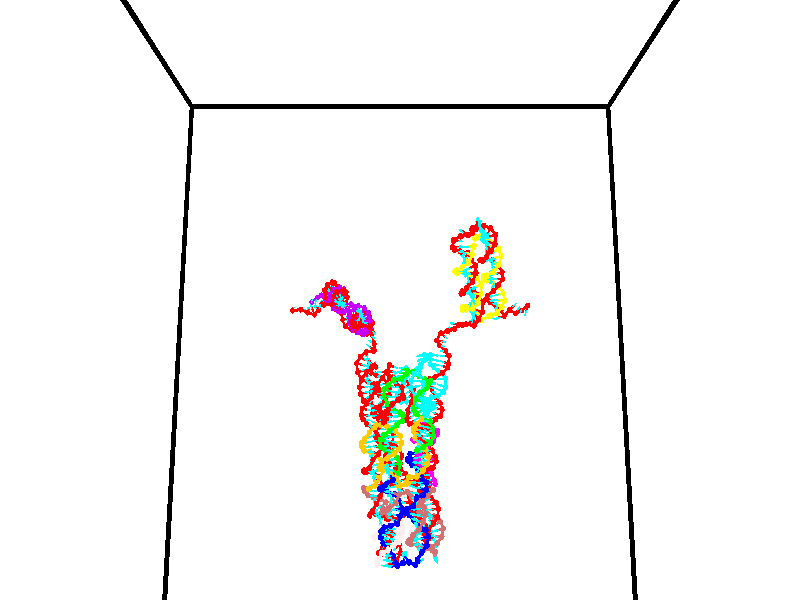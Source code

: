 // switches for output
#declare DRAW_BASES = 1; // possible values are 0, 1; only relevant for DNA ribbons
#declare DRAW_BASES_TYPE = 3; // possible values are 1, 2, 3; only relevant for DNA ribbons
#declare DRAW_FOG = 0; // set to 1 to enable fog

#include "colors.inc"

#include "transforms.inc"
background { rgb <1, 1, 1>}

#default {
   normal{
       ripples 0.25
       frequency 0.20
       turbulence 0.2
       lambda 5
   }
	finish {
		phong 0.1
		phong_size 40.
	}
}

// original window dimensions: 1024x640


// camera settings

camera {
	sky <0, 0.179814, -0.983701>
	up <0, 0.179814, -0.983701>
	right 1.6 * <1, 0, 0>
	location <35, 94.9851, 44.8844>
	look_at <35, 29.7336, 32.9568>
	direction <0, -65.2515, -11.9276>
	angle 67.0682
}


# declare cpy_camera_pos = <35, 94.9851, 44.8844>;
# if (DRAW_FOG = 1)
fog {
	fog_type 2
	up vnormalize(cpy_camera_pos)
	color rgbt<1,1,1,0.3>
	distance 1e-5
	fog_alt 3e-3
	fog_offset 56
}
# end


// LIGHTS

# declare lum = 6;
global_settings {
	ambient_light rgb lum * <0.05, 0.05, 0.05>
	max_trace_level 15
}# declare cpy_direct_light_amount = 0.25;
light_source
{	1000 * <-1, -1.16352, -0.803886>,
	rgb lum * cpy_direct_light_amount
	parallel
}

light_source
{	1000 * <1, 1.16352, 0.803886>,
	rgb lum * cpy_direct_light_amount
	parallel
}

// strand 0

// nucleotide -1

// particle -1
sphere {
	<24.185244, 35.109280, 34.838932> 0.250000
	pigment { color rgbt <1,0,0,0> }
	no_shadow
}
cylinder {
	<24.142988, 34.749088, 34.670177>,  <24.117636, 34.532974, 34.568924>, 0.100000
	pigment { color rgbt <1,0,0,0> }
	no_shadow
}
cylinder {
	<24.142988, 34.749088, 34.670177>,  <24.185244, 35.109280, 34.838932>, 0.100000
	pigment { color rgbt <1,0,0,0> }
	no_shadow
}

// particle -1
sphere {
	<24.142988, 34.749088, 34.670177> 0.100000
	pigment { color rgbt <1,0,0,0> }
	no_shadow
}
sphere {
	0, 1
	scale<0.080000,0.200000,0.300000>
	matrix <0.486292, -0.416845, 0.767959,
		-0.867387, -0.124033, 0.481928,
		-0.105637, -0.900476, -0.421882,
		24.111298, 34.478947, 34.543613>
	pigment { color rgbt <0,1,1,0> }
	no_shadow
}
cylinder {
	<25.002317, 34.961884, 34.733181>,  <24.185244, 35.109280, 34.838932>, 0.130000
	pigment { color rgbt <1,0,0,0> }
	no_shadow
}

// nucleotide -1

// particle -1
sphere {
	<25.002317, 34.961884, 34.733181> 0.250000
	pigment { color rgbt <1,0,0,0> }
	no_shadow
}
cylinder {
	<25.201136, 34.615261, 34.751179>,  <25.320427, 34.407288, 34.761978>, 0.100000
	pigment { color rgbt <1,0,0,0> }
	no_shadow
}
cylinder {
	<25.201136, 34.615261, 34.751179>,  <25.002317, 34.961884, 34.733181>, 0.100000
	pigment { color rgbt <1,0,0,0> }
	no_shadow
}

// particle -1
sphere {
	<25.201136, 34.615261, 34.751179> 0.100000
	pigment { color rgbt <1,0,0,0> }
	no_shadow
}
sphere {
	0, 1
	scale<0.080000,0.200000,0.300000>
	matrix <0.832265, 0.461423, -0.307283,
		0.245518, 0.190179, 0.950554,
		0.497046, -0.866557, 0.044992,
		25.350250, 34.355293, 34.764675>
	pigment { color rgbt <0,1,1,0> }
	no_shadow
}
cylinder {
	<25.708925, 35.072826, 35.014233>,  <25.002317, 34.961884, 34.733181>, 0.130000
	pigment { color rgbt <1,0,0,0> }
	no_shadow
}

// nucleotide -1

// particle -1
sphere {
	<25.708925, 35.072826, 35.014233> 0.250000
	pigment { color rgbt <1,0,0,0> }
	no_shadow
}
cylinder {
	<25.719479, 34.749401, 34.779106>,  <25.725811, 34.555344, 34.638031>, 0.100000
	pigment { color rgbt <1,0,0,0> }
	no_shadow
}
cylinder {
	<25.719479, 34.749401, 34.779106>,  <25.708925, 35.072826, 35.014233>, 0.100000
	pigment { color rgbt <1,0,0,0> }
	no_shadow
}

// particle -1
sphere {
	<25.719479, 34.749401, 34.779106> 0.100000
	pigment { color rgbt <1,0,0,0> }
	no_shadow
}
sphere {
	0, 1
	scale<0.080000,0.200000,0.300000>
	matrix <0.766689, 0.393696, -0.507139,
		0.641476, -0.437291, 0.630306,
		0.026382, -0.808566, -0.587813,
		25.727392, 34.506832, 34.602760>
	pigment { color rgbt <0,1,1,0> }
	no_shadow
}
cylinder {
	<26.341547, 34.629395, 35.111443>,  <25.708925, 35.072826, 35.014233>, 0.130000
	pigment { color rgbt <1,0,0,0> }
	no_shadow
}

// nucleotide -1

// particle -1
sphere {
	<26.341547, 34.629395, 35.111443> 0.250000
	pigment { color rgbt <1,0,0,0> }
	no_shadow
}
cylinder {
	<26.170338, 34.649139, 34.750477>,  <26.067612, 34.660988, 34.533897>, 0.100000
	pigment { color rgbt <1,0,0,0> }
	no_shadow
}
cylinder {
	<26.170338, 34.649139, 34.750477>,  <26.341547, 34.629395, 35.111443>, 0.100000
	pigment { color rgbt <1,0,0,0> }
	no_shadow
}

// particle -1
sphere {
	<26.170338, 34.649139, 34.750477> 0.100000
	pigment { color rgbt <1,0,0,0> }
	no_shadow
}
sphere {
	0, 1
	scale<0.080000,0.200000,0.300000>
	matrix <0.836663, 0.399213, -0.374998,
		0.341745, -0.915528, -0.212176,
		-0.428025, 0.049366, -0.902418,
		26.041931, 34.663948, 34.479752>
	pigment { color rgbt <0,1,1,0> }
	no_shadow
}
cylinder {
	<26.686581, 34.149967, 34.625713>,  <26.341547, 34.629395, 35.111443>, 0.130000
	pigment { color rgbt <1,0,0,0> }
	no_shadow
}

// nucleotide -1

// particle -1
sphere {
	<26.686581, 34.149967, 34.625713> 0.250000
	pigment { color rgbt <1,0,0,0> }
	no_shadow
}
cylinder {
	<26.558153, 34.516415, 34.529678>,  <26.481096, 34.736282, 34.472057>, 0.100000
	pigment { color rgbt <1,0,0,0> }
	no_shadow
}
cylinder {
	<26.558153, 34.516415, 34.529678>,  <26.686581, 34.149967, 34.625713>, 0.100000
	pigment { color rgbt <1,0,0,0> }
	no_shadow
}

// particle -1
sphere {
	<26.558153, 34.516415, 34.529678> 0.100000
	pigment { color rgbt <1,0,0,0> }
	no_shadow
}
sphere {
	0, 1
	scale<0.080000,0.200000,0.300000>
	matrix <0.929864, 0.353028, 0.103562,
		0.179632, -0.189996, -0.965212,
		-0.321070, 0.916118, -0.240086,
		26.461832, 34.791248, 34.457653>
	pigment { color rgbt <0,1,1,0> }
	no_shadow
}
cylinder {
	<27.022493, 34.348431, 34.148685>,  <26.686581, 34.149967, 34.625713>, 0.130000
	pigment { color rgbt <1,0,0,0> }
	no_shadow
}

// nucleotide -1

// particle -1
sphere {
	<27.022493, 34.348431, 34.148685> 0.250000
	pigment { color rgbt <1,0,0,0> }
	no_shadow
}
cylinder {
	<26.950119, 34.702660, 34.319809>,  <26.906694, 34.915199, 34.422482>, 0.100000
	pigment { color rgbt <1,0,0,0> }
	no_shadow
}
cylinder {
	<26.950119, 34.702660, 34.319809>,  <27.022493, 34.348431, 34.148685>, 0.100000
	pigment { color rgbt <1,0,0,0> }
	no_shadow
}

// particle -1
sphere {
	<26.950119, 34.702660, 34.319809> 0.100000
	pigment { color rgbt <1,0,0,0> }
	no_shadow
}
sphere {
	0, 1
	scale<0.080000,0.200000,0.300000>
	matrix <0.979833, 0.199817, 0.000785,
		-0.084788, 0.419323, -0.903869,
		-0.180937, 0.885574, 0.427808,
		26.895838, 34.968330, 34.448151>
	pigment { color rgbt <0,1,1,0> }
	no_shadow
}
cylinder {
	<27.152920, 33.527645, 34.079414>,  <27.022493, 34.348431, 34.148685>, 0.130000
	pigment { color rgbt <1,0,0,0> }
	no_shadow
}

// nucleotide -1

// particle -1
sphere {
	<27.152920, 33.527645, 34.079414> 0.250000
	pigment { color rgbt <1,0,0,0> }
	no_shadow
}
cylinder {
	<26.979082, 33.235809, 33.868198>,  <26.874779, 33.060707, 33.741467>, 0.100000
	pigment { color rgbt <1,0,0,0> }
	no_shadow
}
cylinder {
	<26.979082, 33.235809, 33.868198>,  <27.152920, 33.527645, 34.079414>, 0.100000
	pigment { color rgbt <1,0,0,0> }
	no_shadow
}

// particle -1
sphere {
	<26.979082, 33.235809, 33.868198> 0.100000
	pigment { color rgbt <1,0,0,0> }
	no_shadow
}
sphere {
	0, 1
	scale<0.080000,0.200000,0.300000>
	matrix <0.273116, -0.665460, 0.694673,
		-0.858216, 0.157684, 0.488467,
		-0.434594, -0.729588, -0.528043,
		26.848703, 33.016933, 33.709785>
	pigment { color rgbt <0,1,1,0> }
	no_shadow
}
cylinder {
	<27.933794, 33.665554, 34.053642>,  <27.152920, 33.527645, 34.079414>, 0.130000
	pigment { color rgbt <1,0,0,0> }
	no_shadow
}

// nucleotide -1

// particle -1
sphere {
	<27.933794, 33.665554, 34.053642> 0.250000
	pigment { color rgbt <1,0,0,0> }
	no_shadow
}
cylinder {
	<28.329754, 33.617596, 34.023369>,  <28.567329, 33.588821, 34.005203>, 0.100000
	pigment { color rgbt <1,0,0,0> }
	no_shadow
}
cylinder {
	<28.329754, 33.617596, 34.023369>,  <27.933794, 33.665554, 34.053642>, 0.100000
	pigment { color rgbt <1,0,0,0> }
	no_shadow
}

// particle -1
sphere {
	<28.329754, 33.617596, 34.023369> 0.100000
	pigment { color rgbt <1,0,0,0> }
	no_shadow
}
sphere {
	0, 1
	scale<0.080000,0.200000,0.300000>
	matrix <-0.141086, -0.780122, -0.609511,
		0.014034, 0.614031, -0.789157,
		0.989898, -0.119893, -0.075683,
		28.626722, 33.581627, 34.000664>
	pigment { color rgbt <0,1,1,0> }
	no_shadow
}
cylinder {
	<28.150894, 33.629230, 33.341866>,  <27.933794, 33.665554, 34.053642>, 0.130000
	pigment { color rgbt <1,0,0,0> }
	no_shadow
}

// nucleotide -1

// particle -1
sphere {
	<28.150894, 33.629230, 33.341866> 0.250000
	pigment { color rgbt <1,0,0,0> }
	no_shadow
}
cylinder {
	<28.433203, 33.436119, 33.549255>,  <28.602589, 33.320251, 33.673687>, 0.100000
	pigment { color rgbt <1,0,0,0> }
	no_shadow
}
cylinder {
	<28.433203, 33.436119, 33.549255>,  <28.150894, 33.629230, 33.341866>, 0.100000
	pigment { color rgbt <1,0,0,0> }
	no_shadow
}

// particle -1
sphere {
	<28.433203, 33.436119, 33.549255> 0.100000
	pigment { color rgbt <1,0,0,0> }
	no_shadow
}
sphere {
	0, 1
	scale<0.080000,0.200000,0.300000>
	matrix <-0.089146, -0.786555, -0.611052,
		0.702808, 0.385044, -0.598166,
		0.705772, -0.482776, 0.518472,
		28.644934, 33.291286, 33.704796>
	pigment { color rgbt <0,1,1,0> }
	no_shadow
}
cylinder {
	<28.391573, 33.186859, 32.856003>,  <28.150894, 33.629230, 33.341866>, 0.130000
	pigment { color rgbt <1,0,0,0> }
	no_shadow
}

// nucleotide -1

// particle -1
sphere {
	<28.391573, 33.186859, 32.856003> 0.250000
	pigment { color rgbt <1,0,0,0> }
	no_shadow
}
cylinder {
	<28.564619, 33.035755, 33.183453>,  <28.668446, 32.945091, 33.379921>, 0.100000
	pigment { color rgbt <1,0,0,0> }
	no_shadow
}
cylinder {
	<28.564619, 33.035755, 33.183453>,  <28.391573, 33.186859, 32.856003>, 0.100000
	pigment { color rgbt <1,0,0,0> }
	no_shadow
}

// particle -1
sphere {
	<28.564619, 33.035755, 33.183453> 0.100000
	pigment { color rgbt <1,0,0,0> }
	no_shadow
}
sphere {
	0, 1
	scale<0.080000,0.200000,0.300000>
	matrix <-0.040343, -0.915187, -0.401006,
		0.900676, 0.140455, -0.411162,
		0.432614, -0.377764, 0.818621,
		28.694403, 32.922424, 33.429039>
	pigment { color rgbt <0,1,1,0> }
	no_shadow
}
cylinder {
	<29.037420, 32.851612, 32.657131>,  <28.391573, 33.186859, 32.856003>, 0.130000
	pigment { color rgbt <1,0,0,0> }
	no_shadow
}

// nucleotide -1

// particle -1
sphere {
	<29.037420, 32.851612, 32.657131> 0.250000
	pigment { color rgbt <1,0,0,0> }
	no_shadow
}
cylinder {
	<28.896719, 32.688950, 32.994392>,  <28.812298, 32.591351, 33.196747>, 0.100000
	pigment { color rgbt <1,0,0,0> }
	no_shadow
}
cylinder {
	<28.896719, 32.688950, 32.994392>,  <29.037420, 32.851612, 32.657131>, 0.100000
	pigment { color rgbt <1,0,0,0> }
	no_shadow
}

// particle -1
sphere {
	<28.896719, 32.688950, 32.994392> 0.100000
	pigment { color rgbt <1,0,0,0> }
	no_shadow
}
sphere {
	0, 1
	scale<0.080000,0.200000,0.300000>
	matrix <-0.013432, -0.898426, -0.438919,
		0.935997, -0.165715, 0.310560,
		-0.351751, -0.406655, 0.843150,
		28.791193, 32.566952, 33.247337>
	pigment { color rgbt <0,1,1,0> }
	no_shadow
}
cylinder {
	<29.298330, 32.194874, 32.692902>,  <29.037420, 32.851612, 32.657131>, 0.130000
	pigment { color rgbt <1,0,0,0> }
	no_shadow
}

// nucleotide -1

// particle -1
sphere {
	<29.298330, 32.194874, 32.692902> 0.250000
	pigment { color rgbt <1,0,0,0> }
	no_shadow
}
cylinder {
	<29.020033, 32.170349, 32.979172>,  <28.853054, 32.155632, 33.150932>, 0.100000
	pigment { color rgbt <1,0,0,0> }
	no_shadow
}
cylinder {
	<29.020033, 32.170349, 32.979172>,  <29.298330, 32.194874, 32.692902>, 0.100000
	pigment { color rgbt <1,0,0,0> }
	no_shadow
}

// particle -1
sphere {
	<29.020033, 32.170349, 32.979172> 0.100000
	pigment { color rgbt <1,0,0,0> }
	no_shadow
}
sphere {
	0, 1
	scale<0.080000,0.200000,0.300000>
	matrix <-0.155112, -0.960017, -0.233041,
		0.701345, -0.273145, 0.658413,
		-0.695741, -0.061315, 0.715671,
		28.811310, 32.151955, 33.193874>
	pigment { color rgbt <0,1,1,0> }
	no_shadow
}
cylinder {
	<29.364321, 31.525877, 33.041264>,  <29.298330, 32.194874, 32.692902>, 0.130000
	pigment { color rgbt <1,0,0,0> }
	no_shadow
}

// nucleotide -1

// particle -1
sphere {
	<29.364321, 31.525877, 33.041264> 0.250000
	pigment { color rgbt <1,0,0,0> }
	no_shadow
}
cylinder {
	<28.988106, 31.626705, 33.132343>,  <28.762377, 31.687202, 33.186989>, 0.100000
	pigment { color rgbt <1,0,0,0> }
	no_shadow
}
cylinder {
	<28.988106, 31.626705, 33.132343>,  <29.364321, 31.525877, 33.041264>, 0.100000
	pigment { color rgbt <1,0,0,0> }
	no_shadow
}

// particle -1
sphere {
	<28.988106, 31.626705, 33.132343> 0.100000
	pigment { color rgbt <1,0,0,0> }
	no_shadow
}
sphere {
	0, 1
	scale<0.080000,0.200000,0.300000>
	matrix <-0.299866, -0.931042, -0.207944,
		0.159579, -0.263858, 0.951269,
		-0.940540, 0.252070, 0.227697,
		28.705944, 31.702326, 33.200653>
	pigment { color rgbt <0,1,1,0> }
	no_shadow
}
cylinder {
	<29.174868, 31.132803, 33.674023>,  <29.364321, 31.525877, 33.041264>, 0.130000
	pigment { color rgbt <1,0,0,0> }
	no_shadow
}

// nucleotide -1

// particle -1
sphere {
	<29.174868, 31.132803, 33.674023> 0.250000
	pigment { color rgbt <1,0,0,0> }
	no_shadow
}
cylinder {
	<28.832737, 31.236523, 33.494610>,  <28.627459, 31.298754, 33.386963>, 0.100000
	pigment { color rgbt <1,0,0,0> }
	no_shadow
}
cylinder {
	<28.832737, 31.236523, 33.494610>,  <29.174868, 31.132803, 33.674023>, 0.100000
	pigment { color rgbt <1,0,0,0> }
	no_shadow
}

// particle -1
sphere {
	<28.832737, 31.236523, 33.494610> 0.100000
	pigment { color rgbt <1,0,0,0> }
	no_shadow
}
sphere {
	0, 1
	scale<0.080000,0.200000,0.300000>
	matrix <-0.211530, -0.965076, -0.154542,
		-0.472936, -0.037307, 0.880307,
		-0.855328, 0.259300, -0.448528,
		28.576138, 31.314312, 33.360050>
	pigment { color rgbt <0,1,1,0> }
	no_shadow
}
cylinder {
	<28.623175, 30.585896, 33.917198>,  <29.174868, 31.132803, 33.674023>, 0.130000
	pigment { color rgbt <1,0,0,0> }
	no_shadow
}

// nucleotide -1

// particle -1
sphere {
	<28.623175, 30.585896, 33.917198> 0.250000
	pigment { color rgbt <1,0,0,0> }
	no_shadow
}
cylinder {
	<28.447840, 30.765125, 33.605534>,  <28.342638, 30.872663, 33.418537>, 0.100000
	pigment { color rgbt <1,0,0,0> }
	no_shadow
}
cylinder {
	<28.447840, 30.765125, 33.605534>,  <28.623175, 30.585896, 33.917198>, 0.100000
	pigment { color rgbt <1,0,0,0> }
	no_shadow
}

// particle -1
sphere {
	<28.447840, 30.765125, 33.605534> 0.100000
	pigment { color rgbt <1,0,0,0> }
	no_shadow
}
sphere {
	0, 1
	scale<0.080000,0.200000,0.300000>
	matrix <-0.425818, -0.866947, -0.259003,
		-0.791543, 0.218249, 0.570813,
		-0.438337, 0.448074, -0.779159,
		28.316339, 30.899548, 33.371784>
	pigment { color rgbt <0,1,1,0> }
	no_shadow
}
cylinder {
	<27.927107, 30.336374, 33.880974>,  <28.623175, 30.585896, 33.917198>, 0.130000
	pigment { color rgbt <1,0,0,0> }
	no_shadow
}

// nucleotide -1

// particle -1
sphere {
	<27.927107, 30.336374, 33.880974> 0.250000
	pigment { color rgbt <1,0,0,0> }
	no_shadow
}
cylinder {
	<28.058157, 30.472103, 33.528267>,  <28.136787, 30.553541, 33.316643>, 0.100000
	pigment { color rgbt <1,0,0,0> }
	no_shadow
}
cylinder {
	<28.058157, 30.472103, 33.528267>,  <27.927107, 30.336374, 33.880974>, 0.100000
	pigment { color rgbt <1,0,0,0> }
	no_shadow
}

// particle -1
sphere {
	<28.058157, 30.472103, 33.528267> 0.100000
	pigment { color rgbt <1,0,0,0> }
	no_shadow
}
sphere {
	0, 1
	scale<0.080000,0.200000,0.300000>
	matrix <-0.191957, -0.889911, -0.413776,
		-0.925102, 0.304826, -0.226424,
		0.327627, 0.339322, -0.881772,
		28.156445, 30.573900, 33.263737>
	pigment { color rgbt <0,1,1,0> }
	no_shadow
}
cylinder {
	<27.395803, 30.270683, 33.406109>,  <27.927107, 30.336374, 33.880974>, 0.130000
	pigment { color rgbt <1,0,0,0> }
	no_shadow
}

// nucleotide -1

// particle -1
sphere {
	<27.395803, 30.270683, 33.406109> 0.250000
	pigment { color rgbt <1,0,0,0> }
	no_shadow
}
cylinder {
	<27.698351, 30.307814, 33.147099>,  <27.879879, 30.330091, 32.991692>, 0.100000
	pigment { color rgbt <1,0,0,0> }
	no_shadow
}
cylinder {
	<27.698351, 30.307814, 33.147099>,  <27.395803, 30.270683, 33.406109>, 0.100000
	pigment { color rgbt <1,0,0,0> }
	no_shadow
}

// particle -1
sphere {
	<27.698351, 30.307814, 33.147099> 0.100000
	pigment { color rgbt <1,0,0,0> }
	no_shadow
}
sphere {
	0, 1
	scale<0.080000,0.200000,0.300000>
	matrix <-0.380166, -0.743175, -0.550605,
		-0.532335, 0.662627, -0.526825,
		0.756369, 0.092826, -0.647526,
		27.925262, 30.335661, 32.952839>
	pigment { color rgbt <0,1,1,0> }
	no_shadow
}
cylinder {
	<26.965286, 30.020620, 32.868729>,  <27.395803, 30.270683, 33.406109>, 0.130000
	pigment { color rgbt <1,0,0,0> }
	no_shadow
}

// nucleotide -1

// particle -1
sphere {
	<26.965286, 30.020620, 32.868729> 0.250000
	pigment { color rgbt <1,0,0,0> }
	no_shadow
}
cylinder {
	<27.345533, 30.017860, 32.744614>,  <27.573681, 30.016205, 32.670143>, 0.100000
	pigment { color rgbt <1,0,0,0> }
	no_shadow
}
cylinder {
	<27.345533, 30.017860, 32.744614>,  <26.965286, 30.020620, 32.868729>, 0.100000
	pigment { color rgbt <1,0,0,0> }
	no_shadow
}

// particle -1
sphere {
	<27.345533, 30.017860, 32.744614> 0.100000
	pigment { color rgbt <1,0,0,0> }
	no_shadow
}
sphere {
	0, 1
	scale<0.080000,0.200000,0.300000>
	matrix <-0.263177, -0.547863, -0.794093,
		-0.164518, 0.836540, -0.522623,
		0.950616, -0.006900, -0.310292,
		27.630718, 30.015791, 32.651527>
	pigment { color rgbt <0,1,1,0> }
	no_shadow
}
cylinder {
	<26.779264, 30.102015, 32.229122>,  <26.965286, 30.020620, 32.868729>, 0.130000
	pigment { color rgbt <1,0,0,0> }
	no_shadow
}

// nucleotide -1

// particle -1
sphere {
	<26.779264, 30.102015, 32.229122> 0.250000
	pigment { color rgbt <1,0,0,0> }
	no_shadow
}
cylinder {
	<27.135279, 29.940020, 32.312859>,  <27.348886, 29.842823, 32.363098>, 0.100000
	pigment { color rgbt <1,0,0,0> }
	no_shadow
}
cylinder {
	<27.135279, 29.940020, 32.312859>,  <26.779264, 30.102015, 32.229122>, 0.100000
	pigment { color rgbt <1,0,0,0> }
	no_shadow
}

// particle -1
sphere {
	<27.135279, 29.940020, 32.312859> 0.100000
	pigment { color rgbt <1,0,0,0> }
	no_shadow
}
sphere {
	0, 1
	scale<0.080000,0.200000,0.300000>
	matrix <-0.273282, -0.841495, -0.466050,
		0.364901, 0.357593, -0.859636,
		0.890036, -0.404985, 0.209339,
		27.402290, 29.818523, 32.375660>
	pigment { color rgbt <0,1,1,0> }
	no_shadow
}
cylinder {
	<27.081419, 29.935959, 31.547716>,  <26.779264, 30.102015, 32.229122>, 0.130000
	pigment { color rgbt <1,0,0,0> }
	no_shadow
}

// nucleotide -1

// particle -1
sphere {
	<27.081419, 29.935959, 31.547716> 0.250000
	pigment { color rgbt <1,0,0,0> }
	no_shadow
}
cylinder {
	<27.256132, 29.708683, 31.826681>,  <27.360960, 29.572317, 31.994061>, 0.100000
	pigment { color rgbt <1,0,0,0> }
	no_shadow
}
cylinder {
	<27.256132, 29.708683, 31.826681>,  <27.081419, 29.935959, 31.547716>, 0.100000
	pigment { color rgbt <1,0,0,0> }
	no_shadow
}

// particle -1
sphere {
	<27.256132, 29.708683, 31.826681> 0.100000
	pigment { color rgbt <1,0,0,0> }
	no_shadow
}
sphere {
	0, 1
	scale<0.080000,0.200000,0.300000>
	matrix <-0.308654, -0.822870, -0.477093,
		0.844957, -0.006872, -0.534790,
		0.436784, -0.568188, 0.697411,
		27.387167, 29.538227, 32.035904>
	pigment { color rgbt <0,1,1,0> }
	no_shadow
}
cylinder {
	<27.461275, 29.459789, 31.174484>,  <27.081419, 29.935959, 31.547716>, 0.130000
	pigment { color rgbt <1,0,0,0> }
	no_shadow
}

// nucleotide -1

// particle -1
sphere {
	<27.461275, 29.459789, 31.174484> 0.250000
	pigment { color rgbt <1,0,0,0> }
	no_shadow
}
cylinder {
	<27.402308, 29.282423, 31.528128>,  <27.366926, 29.176003, 31.740314>, 0.100000
	pigment { color rgbt <1,0,0,0> }
	no_shadow
}
cylinder {
	<27.402308, 29.282423, 31.528128>,  <27.461275, 29.459789, 31.174484>, 0.100000
	pigment { color rgbt <1,0,0,0> }
	no_shadow
}

// particle -1
sphere {
	<27.402308, 29.282423, 31.528128> 0.100000
	pigment { color rgbt <1,0,0,0> }
	no_shadow
}
sphere {
	0, 1
	scale<0.080000,0.200000,0.300000>
	matrix <-0.311532, -0.827561, -0.467002,
		0.938731, -0.344274, -0.016140,
		-0.147420, -0.443417, 0.884109,
		27.358082, 29.149399, 31.793360>
	pigment { color rgbt <0,1,1,0> }
	no_shadow
}
cylinder {
	<27.704634, 28.773870, 31.130024>,  <27.461275, 29.459789, 31.174484>, 0.130000
	pigment { color rgbt <1,0,0,0> }
	no_shadow
}

// nucleotide -1

// particle -1
sphere {
	<27.704634, 28.773870, 31.130024> 0.250000
	pigment { color rgbt <1,0,0,0> }
	no_shadow
}
cylinder {
	<27.491116, 28.734364, 31.465954>,  <27.363005, 28.710659, 31.667513>, 0.100000
	pigment { color rgbt <1,0,0,0> }
	no_shadow
}
cylinder {
	<27.491116, 28.734364, 31.465954>,  <27.704634, 28.773870, 31.130024>, 0.100000
	pigment { color rgbt <1,0,0,0> }
	no_shadow
}

// particle -1
sphere {
	<27.491116, 28.734364, 31.465954> 0.100000
	pigment { color rgbt <1,0,0,0> }
	no_shadow
}
sphere {
	0, 1
	scale<0.080000,0.200000,0.300000>
	matrix <-0.291852, -0.910611, -0.292593,
		0.793654, -0.401289, 0.457253,
		-0.533794, -0.098768, 0.839827,
		27.330976, 28.704733, 31.717901>
	pigment { color rgbt <0,1,1,0> }
	no_shadow
}
cylinder {
	<27.882511, 28.087267, 31.418806>,  <27.704634, 28.773870, 31.130024>, 0.130000
	pigment { color rgbt <1,0,0,0> }
	no_shadow
}

// nucleotide -1

// particle -1
sphere {
	<27.882511, 28.087267, 31.418806> 0.250000
	pigment { color rgbt <1,0,0,0> }
	no_shadow
}
cylinder {
	<27.516991, 28.203449, 31.532372>,  <27.297678, 28.273159, 31.600510>, 0.100000
	pigment { color rgbt <1,0,0,0> }
	no_shadow
}
cylinder {
	<27.516991, 28.203449, 31.532372>,  <27.882511, 28.087267, 31.418806>, 0.100000
	pigment { color rgbt <1,0,0,0> }
	no_shadow
}

// particle -1
sphere {
	<27.516991, 28.203449, 31.532372> 0.100000
	pigment { color rgbt <1,0,0,0> }
	no_shadow
}
sphere {
	0, 1
	scale<0.080000,0.200000,0.300000>
	matrix <-0.347135, -0.921411, -0.174641,
		0.210874, -0.258143, 0.942812,
		-0.913799, 0.290456, 0.283913,
		27.242851, 28.290586, 31.617546>
	pigment { color rgbt <0,1,1,0> }
	no_shadow
}
cylinder {
	<27.689856, 27.824316, 32.109089>,  <27.882511, 28.087267, 31.418806>, 0.130000
	pigment { color rgbt <1,0,0,0> }
	no_shadow
}

// nucleotide -1

// particle -1
sphere {
	<27.689856, 27.824316, 32.109089> 0.250000
	pigment { color rgbt <1,0,0,0> }
	no_shadow
}
cylinder {
	<27.406122, 27.865547, 31.830170>,  <27.235882, 27.890285, 31.662819>, 0.100000
	pigment { color rgbt <1,0,0,0> }
	no_shadow
}
cylinder {
	<27.406122, 27.865547, 31.830170>,  <27.689856, 27.824316, 32.109089>, 0.100000
	pigment { color rgbt <1,0,0,0> }
	no_shadow
}

// particle -1
sphere {
	<27.406122, 27.865547, 31.830170> 0.100000
	pigment { color rgbt <1,0,0,0> }
	no_shadow
}
sphere {
	0, 1
	scale<0.080000,0.200000,0.300000>
	matrix <-0.157307, -0.987450, 0.014055,
		-0.687097, 0.119660, 0.716644,
		-0.709332, 0.103076, -0.697297,
		27.193323, 27.896469, 31.620981>
	pigment { color rgbt <0,1,1,0> }
	no_shadow
}
cylinder {
	<27.058468, 27.404652, 32.248589>,  <27.689856, 27.824316, 32.109089>, 0.130000
	pigment { color rgbt <1,0,0,0> }
	no_shadow
}

// nucleotide -1

// particle -1
sphere {
	<27.058468, 27.404652, 32.248589> 0.250000
	pigment { color rgbt <1,0,0,0> }
	no_shadow
}
cylinder {
	<27.030222, 27.464796, 31.854147>,  <27.013273, 27.500883, 31.617481>, 0.100000
	pigment { color rgbt <1,0,0,0> }
	no_shadow
}
cylinder {
	<27.030222, 27.464796, 31.854147>,  <27.058468, 27.404652, 32.248589>, 0.100000
	pigment { color rgbt <1,0,0,0> }
	no_shadow
}

// particle -1
sphere {
	<27.030222, 27.464796, 31.854147> 0.100000
	pigment { color rgbt <1,0,0,0> }
	no_shadow
}
sphere {
	0, 1
	scale<0.080000,0.200000,0.300000>
	matrix <-0.191988, -0.972139, -0.134485,
		-0.978854, 0.179823, 0.097517,
		-0.070616, 0.150363, -0.986106,
		27.009037, 27.509905, 31.558315>
	pigment { color rgbt <0,1,1,0> }
	no_shadow
}
cylinder {
	<26.497072, 27.030024, 31.932442>,  <27.058468, 27.404652, 32.248589>, 0.130000
	pigment { color rgbt <1,0,0,0> }
	no_shadow
}

// nucleotide -1

// particle -1
sphere {
	<26.497072, 27.030024, 31.932442> 0.250000
	pigment { color rgbt <1,0,0,0> }
	no_shadow
}
cylinder {
	<26.751183, 27.067776, 31.625843>,  <26.903648, 27.090427, 31.441885>, 0.100000
	pigment { color rgbt <1,0,0,0> }
	no_shadow
}
cylinder {
	<26.751183, 27.067776, 31.625843>,  <26.497072, 27.030024, 31.932442>, 0.100000
	pigment { color rgbt <1,0,0,0> }
	no_shadow
}

// particle -1
sphere {
	<26.751183, 27.067776, 31.625843> 0.100000
	pigment { color rgbt <1,0,0,0> }
	no_shadow
}
sphere {
	0, 1
	scale<0.080000,0.200000,0.300000>
	matrix <0.047758, -0.995406, -0.082982,
		-0.770806, 0.016111, -0.636867,
		0.635278, 0.094379, -0.766495,
		26.941767, 27.096088, 31.395895>
	pigment { color rgbt <0,1,1,0> }
	no_shadow
}
cylinder {
	<26.225517, 26.578442, 31.428179>,  <26.497072, 27.030024, 31.932442>, 0.130000
	pigment { color rgbt <1,0,0,0> }
	no_shadow
}

// nucleotide -1

// particle -1
sphere {
	<26.225517, 26.578442, 31.428179> 0.250000
	pigment { color rgbt <1,0,0,0> }
	no_shadow
}
cylinder {
	<26.625214, 26.593410, 31.423809>,  <26.865030, 26.602392, 31.421186>, 0.100000
	pigment { color rgbt <1,0,0,0> }
	no_shadow
}
cylinder {
	<26.625214, 26.593410, 31.423809>,  <26.225517, 26.578442, 31.428179>, 0.100000
	pigment { color rgbt <1,0,0,0> }
	no_shadow
}

// particle -1
sphere {
	<26.625214, 26.593410, 31.423809> 0.100000
	pigment { color rgbt <1,0,0,0> }
	no_shadow
}
sphere {
	0, 1
	scale<0.080000,0.200000,0.300000>
	matrix <0.035634, -0.990433, -0.133312,
		-0.015808, 0.132821, -0.991014,
		0.999240, 0.037421, -0.010924,
		26.924986, 26.604637, 31.420532>
	pigment { color rgbt <0,1,1,0> }
	no_shadow
}
cylinder {
	<26.547775, 26.166914, 30.800276>,  <26.225517, 26.578442, 31.428179>, 0.130000
	pigment { color rgbt <1,0,0,0> }
	no_shadow
}

// nucleotide -1

// particle -1
sphere {
	<26.547775, 26.166914, 30.800276> 0.250000
	pigment { color rgbt <1,0,0,0> }
	no_shadow
}
cylinder {
	<26.813400, 26.173822, 31.099266>,  <26.972775, 26.177967, 31.278660>, 0.100000
	pigment { color rgbt <1,0,0,0> }
	no_shadow
}
cylinder {
	<26.813400, 26.173822, 31.099266>,  <26.547775, 26.166914, 30.800276>, 0.100000
	pigment { color rgbt <1,0,0,0> }
	no_shadow
}

// particle -1
sphere {
	<26.813400, 26.173822, 31.099266> 0.100000
	pigment { color rgbt <1,0,0,0> }
	no_shadow
}
sphere {
	0, 1
	scale<0.080000,0.200000,0.300000>
	matrix <0.105813, -0.991842, -0.071085,
		0.740152, 0.126298, -0.660473,
		0.664063, 0.017273, 0.747478,
		27.012619, 26.179005, 31.323509>
	pigment { color rgbt <0,1,1,0> }
	no_shadow
}
cylinder {
	<27.133720, 25.939064, 30.623856>,  <26.547775, 26.166914, 30.800276>, 0.130000
	pigment { color rgbt <1,0,0,0> }
	no_shadow
}

// nucleotide -1

// particle -1
sphere {
	<27.133720, 25.939064, 30.623856> 0.250000
	pigment { color rgbt <1,0,0,0> }
	no_shadow
}
cylinder {
	<27.155685, 25.827963, 31.007488>,  <27.168865, 25.761303, 31.237667>, 0.100000
	pigment { color rgbt <1,0,0,0> }
	no_shadow
}
cylinder {
	<27.155685, 25.827963, 31.007488>,  <27.133720, 25.939064, 30.623856>, 0.100000
	pigment { color rgbt <1,0,0,0> }
	no_shadow
}

// particle -1
sphere {
	<27.155685, 25.827963, 31.007488> 0.100000
	pigment { color rgbt <1,0,0,0> }
	no_shadow
}
sphere {
	0, 1
	scale<0.080000,0.200000,0.300000>
	matrix <0.288176, -0.915249, -0.281556,
		0.956002, 0.291846, 0.029781,
		0.054914, -0.277751, 0.959082,
		27.172159, 25.744638, 31.295214>
	pigment { color rgbt <0,1,1,0> }
	no_shadow
}
cylinder {
	<27.768538, 25.582170, 30.846062>,  <27.133720, 25.939064, 30.623856>, 0.130000
	pigment { color rgbt <1,0,0,0> }
	no_shadow
}

// nucleotide -1

// particle -1
sphere {
	<27.768538, 25.582170, 30.846062> 0.250000
	pigment { color rgbt <1,0,0,0> }
	no_shadow
}
cylinder {
	<27.447327, 25.457867, 31.049461>,  <27.254601, 25.383284, 31.171501>, 0.100000
	pigment { color rgbt <1,0,0,0> }
	no_shadow
}
cylinder {
	<27.447327, 25.457867, 31.049461>,  <27.768538, 25.582170, 30.846062>, 0.100000
	pigment { color rgbt <1,0,0,0> }
	no_shadow
}

// particle -1
sphere {
	<27.447327, 25.457867, 31.049461> 0.100000
	pigment { color rgbt <1,0,0,0> }
	no_shadow
}
sphere {
	0, 1
	scale<0.080000,0.200000,0.300000>
	matrix <0.224595, -0.948174, -0.224773,
		0.551998, -0.066292, 0.831206,
		-0.803029, -0.310759, 0.508501,
		27.206417, 25.364639, 31.202011>
	pigment { color rgbt <0,1,1,0> }
	no_shadow
}
cylinder {
	<27.886871, 25.084192, 31.517050>,  <27.768538, 25.582170, 30.846062>, 0.130000
	pigment { color rgbt <1,0,0,0> }
	no_shadow
}

// nucleotide -1

// particle -1
sphere {
	<27.886871, 25.084192, 31.517050> 0.250000
	pigment { color rgbt <1,0,0,0> }
	no_shadow
}
cylinder {
	<27.562635, 25.028393, 31.289547>,  <27.368093, 24.994913, 31.153046>, 0.100000
	pigment { color rgbt <1,0,0,0> }
	no_shadow
}
cylinder {
	<27.562635, 25.028393, 31.289547>,  <27.886871, 25.084192, 31.517050>, 0.100000
	pigment { color rgbt <1,0,0,0> }
	no_shadow
}

// particle -1
sphere {
	<27.562635, 25.028393, 31.289547> 0.100000
	pigment { color rgbt <1,0,0,0> }
	no_shadow
}
sphere {
	0, 1
	scale<0.080000,0.200000,0.300000>
	matrix <0.457226, -0.757599, -0.465820,
		-0.365906, -0.637639, 0.677887,
		-0.810591, -0.139501, -0.568754,
		27.319458, 24.986542, 31.118921>
	pigment { color rgbt <0,1,1,0> }
	no_shadow
}
cylinder {
	<28.234016, 25.185198, 32.249477>,  <27.886871, 25.084192, 31.517050>, 0.130000
	pigment { color rgbt <1,0,0,0> }
	no_shadow
}

// nucleotide -1

// particle -1
sphere {
	<28.234016, 25.185198, 32.249477> 0.250000
	pigment { color rgbt <1,0,0,0> }
	no_shadow
}
cylinder {
	<28.492632, 25.417221, 32.447678>,  <28.647802, 25.556435, 32.566597>, 0.100000
	pigment { color rgbt <1,0,0,0> }
	no_shadow
}
cylinder {
	<28.492632, 25.417221, 32.447678>,  <28.234016, 25.185198, 32.249477>, 0.100000
	pigment { color rgbt <1,0,0,0> }
	no_shadow
}

// particle -1
sphere {
	<28.492632, 25.417221, 32.447678> 0.100000
	pigment { color rgbt <1,0,0,0> }
	no_shadow
}
sphere {
	0, 1
	scale<0.080000,0.200000,0.300000>
	matrix <-0.758670, 0.557026, 0.337849,
		-0.080033, -0.594353, 0.800212,
		0.646540, 0.580058, 0.495498,
		28.686594, 25.591238, 32.596329>
	pigment { color rgbt <0,1,1,0> }
	no_shadow
}
cylinder {
	<27.877520, 25.525707, 32.800365>,  <28.234016, 25.185198, 32.249477>, 0.130000
	pigment { color rgbt <1,0,0,0> }
	no_shadow
}

// nucleotide -1

// particle -1
sphere {
	<27.877520, 25.525707, 32.800365> 0.250000
	pigment { color rgbt <1,0,0,0> }
	no_shadow
}
cylinder {
	<28.209225, 25.748579, 32.783058>,  <28.408249, 25.882303, 32.772675>, 0.100000
	pigment { color rgbt <1,0,0,0> }
	no_shadow
}
cylinder {
	<28.209225, 25.748579, 32.783058>,  <27.877520, 25.525707, 32.800365>, 0.100000
	pigment { color rgbt <1,0,0,0> }
	no_shadow
}

// particle -1
sphere {
	<28.209225, 25.748579, 32.783058> 0.100000
	pigment { color rgbt <1,0,0,0> }
	no_shadow
}
sphere {
	0, 1
	scale<0.080000,0.200000,0.300000>
	matrix <-0.447711, 0.708678, 0.545280,
		0.334479, -0.432811, 0.837137,
		0.829264, 0.557181, -0.043264,
		28.458004, 25.915733, 32.770081>
	pigment { color rgbt <0,1,1,0> }
	no_shadow
}
cylinder {
	<28.129812, 25.655846, 33.539967>,  <27.877520, 25.525707, 32.800365>, 0.130000
	pigment { color rgbt <1,0,0,0> }
	no_shadow
}

// nucleotide -1

// particle -1
sphere {
	<28.129812, 25.655846, 33.539967> 0.250000
	pigment { color rgbt <1,0,0,0> }
	no_shadow
}
cylinder {
	<28.270678, 25.942268, 33.298889>,  <28.355198, 26.114122, 33.154243>, 0.100000
	pigment { color rgbt <1,0,0,0> }
	no_shadow
}
cylinder {
	<28.270678, 25.942268, 33.298889>,  <28.129812, 25.655846, 33.539967>, 0.100000
	pigment { color rgbt <1,0,0,0> }
	no_shadow
}

// particle -1
sphere {
	<28.270678, 25.942268, 33.298889> 0.100000
	pigment { color rgbt <1,0,0,0> }
	no_shadow
}
sphere {
	0, 1
	scale<0.080000,0.200000,0.300000>
	matrix <-0.257631, 0.693237, 0.673089,
		0.899781, -0.081766, 0.428612,
		0.352165, 0.716056, -0.602696,
		28.376328, 26.157085, 33.118080>
	pigment { color rgbt <0,1,1,0> }
	no_shadow
}
cylinder {
	<28.337793, 25.900799, 34.186497>,  <28.129812, 25.655846, 33.539967>, 0.130000
	pigment { color rgbt <1,0,0,0> }
	no_shadow
}

// nucleotide -1

// particle -1
sphere {
	<28.337793, 25.900799, 34.186497> 0.250000
	pigment { color rgbt <1,0,0,0> }
	no_shadow
}
cylinder {
	<28.614376, 25.620905, 34.114655>,  <28.780327, 25.452969, 34.071548>, 0.100000
	pigment { color rgbt <1,0,0,0> }
	no_shadow
}
cylinder {
	<28.614376, 25.620905, 34.114655>,  <28.337793, 25.900799, 34.186497>, 0.100000
	pigment { color rgbt <1,0,0,0> }
	no_shadow
}

// particle -1
sphere {
	<28.614376, 25.620905, 34.114655> 0.100000
	pigment { color rgbt <1,0,0,0> }
	no_shadow
}
sphere {
	0, 1
	scale<0.080000,0.200000,0.300000>
	matrix <0.692623, 0.571464, 0.440115,
		-0.205326, -0.428719, 0.879796,
		0.691458, -0.699734, -0.179604,
		28.821814, 25.410984, 34.060772>
	pigment { color rgbt <0,1,1,0> }
	no_shadow
}
cylinder {
	<28.668764, 25.684820, 34.831436>,  <28.337793, 25.900799, 34.186497>, 0.130000
	pigment { color rgbt <1,0,0,0> }
	no_shadow
}

// nucleotide -1

// particle -1
sphere {
	<28.668764, 25.684820, 34.831436> 0.250000
	pigment { color rgbt <1,0,0,0> }
	no_shadow
}
cylinder {
	<28.909168, 25.641121, 34.514740>,  <29.053410, 25.614902, 34.324722>, 0.100000
	pigment { color rgbt <1,0,0,0> }
	no_shadow
}
cylinder {
	<28.909168, 25.641121, 34.514740>,  <28.668764, 25.684820, 34.831436>, 0.100000
	pigment { color rgbt <1,0,0,0> }
	no_shadow
}

// particle -1
sphere {
	<28.909168, 25.641121, 34.514740> 0.100000
	pigment { color rgbt <1,0,0,0> }
	no_shadow
}
sphere {
	0, 1
	scale<0.080000,0.200000,0.300000>
	matrix <0.710990, 0.525571, 0.467192,
		0.365077, -0.843706, 0.393547,
		0.601009, -0.109247, -0.791740,
		29.089472, 25.608347, 34.277218>
	pigment { color rgbt <0,1,1,0> }
	no_shadow
}
cylinder {
	<29.385321, 25.638969, 35.149124>,  <28.668764, 25.684820, 34.831436>, 0.130000
	pigment { color rgbt <1,0,0,0> }
	no_shadow
}

// nucleotide -1

// particle -1
sphere {
	<29.385321, 25.638969, 35.149124> 0.250000
	pigment { color rgbt <1,0,0,0> }
	no_shadow
}
cylinder {
	<29.429722, 25.744358, 34.765820>,  <29.456364, 25.807590, 34.535839>, 0.100000
	pigment { color rgbt <1,0,0,0> }
	no_shadow
}
cylinder {
	<29.429722, 25.744358, 34.765820>,  <29.385321, 25.638969, 35.149124>, 0.100000
	pigment { color rgbt <1,0,0,0> }
	no_shadow
}

// particle -1
sphere {
	<29.429722, 25.744358, 34.765820> 0.100000
	pigment { color rgbt <1,0,0,0> }
	no_shadow
}
sphere {
	0, 1
	scale<0.080000,0.200000,0.300000>
	matrix <0.627814, 0.728870, 0.273126,
		0.770407, -0.631927, -0.084503,
		0.111004, 0.263470, -0.958260,
		29.463022, 25.823399, 34.478340>
	pigment { color rgbt <0,1,1,0> }
	no_shadow
}
cylinder {
	<30.094667, 25.694208, 35.080128>,  <29.385321, 25.638969, 35.149124>, 0.130000
	pigment { color rgbt <1,0,0,0> }
	no_shadow
}

// nucleotide -1

// particle -1
sphere {
	<30.094667, 25.694208, 35.080128> 0.250000
	pigment { color rgbt <1,0,0,0> }
	no_shadow
}
cylinder {
	<29.937275, 25.882910, 34.764503>,  <29.842840, 25.996130, 34.575127>, 0.100000
	pigment { color rgbt <1,0,0,0> }
	no_shadow
}
cylinder {
	<29.937275, 25.882910, 34.764503>,  <30.094667, 25.694208, 35.080128>, 0.100000
	pigment { color rgbt <1,0,0,0> }
	no_shadow
}

// particle -1
sphere {
	<29.937275, 25.882910, 34.764503> 0.100000
	pigment { color rgbt <1,0,0,0> }
	no_shadow
}
sphere {
	0, 1
	scale<0.080000,0.200000,0.300000>
	matrix <0.609129, 0.776645, 0.160575,
		0.688575, -0.417460, -0.592952,
		-0.393480, 0.471752, -0.789065,
		29.819231, 26.024435, 34.527782>
	pigment { color rgbt <0,1,1,0> }
	no_shadow
}
cylinder {
	<30.647625, 25.913509, 34.643875>,  <30.094667, 25.694208, 35.080128>, 0.130000
	pigment { color rgbt <1,0,0,0> }
	no_shadow
}

// nucleotide -1

// particle -1
sphere {
	<30.647625, 25.913509, 34.643875> 0.250000
	pigment { color rgbt <1,0,0,0> }
	no_shadow
}
cylinder {
	<30.336876, 26.153797, 34.568398>,  <30.150427, 26.297970, 34.523113>, 0.100000
	pigment { color rgbt <1,0,0,0> }
	no_shadow
}
cylinder {
	<30.336876, 26.153797, 34.568398>,  <30.647625, 25.913509, 34.643875>, 0.100000
	pigment { color rgbt <1,0,0,0> }
	no_shadow
}

// particle -1
sphere {
	<30.336876, 26.153797, 34.568398> 0.100000
	pigment { color rgbt <1,0,0,0> }
	no_shadow
}
sphere {
	0, 1
	scale<0.080000,0.200000,0.300000>
	matrix <0.569165, 0.798130, 0.197586,
		0.269294, 0.046102, -0.961954,
		-0.776873, 0.600719, -0.188692,
		30.103813, 26.334013, 34.511791>
	pigment { color rgbt <0,1,1,0> }
	no_shadow
}
cylinder {
	<30.914906, 26.445963, 34.096474>,  <30.647625, 25.913509, 34.643875>, 0.130000
	pigment { color rgbt <1,0,0,0> }
	no_shadow
}

// nucleotide -1

// particle -1
sphere {
	<30.914906, 26.445963, 34.096474> 0.250000
	pigment { color rgbt <1,0,0,0> }
	no_shadow
}
cylinder {
	<30.588926, 26.608128, 34.262127>,  <30.393339, 26.705425, 34.361519>, 0.100000
	pigment { color rgbt <1,0,0,0> }
	no_shadow
}
cylinder {
	<30.588926, 26.608128, 34.262127>,  <30.914906, 26.445963, 34.096474>, 0.100000
	pigment { color rgbt <1,0,0,0> }
	no_shadow
}

// particle -1
sphere {
	<30.588926, 26.608128, 34.262127> 0.100000
	pigment { color rgbt <1,0,0,0> }
	no_shadow
}
sphere {
	0, 1
	scale<0.080000,0.200000,0.300000>
	matrix <0.465910, 0.883294, 0.052148,
		-0.344658, 0.235445, -0.908722,
		-0.814947, 0.405410, 0.414131,
		30.344442, 26.729750, 34.386368>
	pigment { color rgbt <0,1,1,0> }
	no_shadow
}
cylinder {
	<30.812641, 27.150373, 33.741085>,  <30.914906, 26.445963, 34.096474>, 0.130000
	pigment { color rgbt <1,0,0,0> }
	no_shadow
}

// nucleotide -1

// particle -1
sphere {
	<30.812641, 27.150373, 33.741085> 0.250000
	pigment { color rgbt <1,0,0,0> }
	no_shadow
}
cylinder {
	<30.578014, 27.188818, 34.062756>,  <30.437239, 27.211884, 34.255756>, 0.100000
	pigment { color rgbt <1,0,0,0> }
	no_shadow
}
cylinder {
	<30.578014, 27.188818, 34.062756>,  <30.812641, 27.150373, 33.741085>, 0.100000
	pigment { color rgbt <1,0,0,0> }
	no_shadow
}

// particle -1
sphere {
	<30.578014, 27.188818, 34.062756> 0.100000
	pigment { color rgbt <1,0,0,0> }
	no_shadow
}
sphere {
	0, 1
	scale<0.080000,0.200000,0.300000>
	matrix <0.378929, 0.910119, 0.167621,
		-0.715786, 0.403047, -0.570266,
		-0.586569, 0.096109, 0.804177,
		30.402044, 27.217651, 34.304008>
	pigment { color rgbt <0,1,1,0> }
	no_shadow
}
cylinder {
	<30.391886, 27.782089, 33.728367>,  <30.812641, 27.150373, 33.741085>, 0.130000
	pigment { color rgbt <1,0,0,0> }
	no_shadow
}

// nucleotide -1

// particle -1
sphere {
	<30.391886, 27.782089, 33.728367> 0.250000
	pigment { color rgbt <1,0,0,0> }
	no_shadow
}
cylinder {
	<30.404367, 27.691231, 34.117710>,  <30.411856, 27.636715, 34.351318>, 0.100000
	pigment { color rgbt <1,0,0,0> }
	no_shadow
}
cylinder {
	<30.404367, 27.691231, 34.117710>,  <30.391886, 27.782089, 33.728367>, 0.100000
	pigment { color rgbt <1,0,0,0> }
	no_shadow
}

// particle -1
sphere {
	<30.404367, 27.691231, 34.117710> 0.100000
	pigment { color rgbt <1,0,0,0> }
	no_shadow
}
sphere {
	0, 1
	scale<0.080000,0.200000,0.300000>
	matrix <0.258629, 0.942504, 0.211654,
		-0.965473, 0.245135, 0.088157,
		0.031204, -0.227146, 0.973361,
		30.413729, 27.623087, 34.409718>
	pigment { color rgbt <0,1,1,0> }
	no_shadow
}
cylinder {
	<30.173237, 28.311256, 33.962070>,  <30.391886, 27.782089, 33.728367>, 0.130000
	pigment { color rgbt <1,0,0,0> }
	no_shadow
}

// nucleotide -1

// particle -1
sphere {
	<30.173237, 28.311256, 33.962070> 0.250000
	pigment { color rgbt <1,0,0,0> }
	no_shadow
}
cylinder {
	<30.307278, 28.136396, 34.295921>,  <30.387701, 28.031481, 34.496231>, 0.100000
	pigment { color rgbt <1,0,0,0> }
	no_shadow
}
cylinder {
	<30.307278, 28.136396, 34.295921>,  <30.173237, 28.311256, 33.962070>, 0.100000
	pigment { color rgbt <1,0,0,0> }
	no_shadow
}

// particle -1
sphere {
	<30.307278, 28.136396, 34.295921> 0.100000
	pigment { color rgbt <1,0,0,0> }
	no_shadow
}
sphere {
	0, 1
	scale<0.080000,0.200000,0.300000>
	matrix <0.202795, 0.898549, 0.389210,
		-0.920099, 0.038834, 0.389756,
		0.335100, -0.437152, 0.834630,
		30.407808, 28.005251, 34.546310>
	pigment { color rgbt <0,1,1,0> }
	no_shadow
}
cylinder {
	<29.790184, 28.640066, 34.504093>,  <30.173237, 28.311256, 33.962070>, 0.130000
	pigment { color rgbt <1,0,0,0> }
	no_shadow
}

// nucleotide -1

// particle -1
sphere {
	<29.790184, 28.640066, 34.504093> 0.250000
	pigment { color rgbt <1,0,0,0> }
	no_shadow
}
cylinder {
	<30.142523, 28.523695, 34.653473>,  <30.353926, 28.453873, 34.743103>, 0.100000
	pigment { color rgbt <1,0,0,0> }
	no_shadow
}
cylinder {
	<30.142523, 28.523695, 34.653473>,  <29.790184, 28.640066, 34.504093>, 0.100000
	pigment { color rgbt <1,0,0,0> }
	no_shadow
}

// particle -1
sphere {
	<30.142523, 28.523695, 34.653473> 0.100000
	pigment { color rgbt <1,0,0,0> }
	no_shadow
}
sphere {
	0, 1
	scale<0.080000,0.200000,0.300000>
	matrix <0.183498, 0.937030, 0.297158,
		-0.436390, -0.193223, 0.878766,
		0.880848, -0.290929, 0.373454,
		30.406776, 28.436417, 34.765511>
	pigment { color rgbt <0,1,1,0> }
	no_shadow
}
cylinder {
	<29.876263, 28.829386, 35.193478>,  <29.790184, 28.640066, 34.504093>, 0.130000
	pigment { color rgbt <1,0,0,0> }
	no_shadow
}

// nucleotide -1

// particle -1
sphere {
	<29.876263, 28.829386, 35.193478> 0.250000
	pigment { color rgbt <1,0,0,0> }
	no_shadow
}
cylinder {
	<30.252327, 28.771109, 35.070271>,  <30.477966, 28.736143, 34.996346>, 0.100000
	pigment { color rgbt <1,0,0,0> }
	no_shadow
}
cylinder {
	<30.252327, 28.771109, 35.070271>,  <29.876263, 28.829386, 35.193478>, 0.100000
	pigment { color rgbt <1,0,0,0> }
	no_shadow
}

// particle -1
sphere {
	<30.252327, 28.771109, 35.070271> 0.100000
	pigment { color rgbt <1,0,0,0> }
	no_shadow
}
sphere {
	0, 1
	scale<0.080000,0.200000,0.300000>
	matrix <0.257124, 0.896509, 0.360776,
		0.223576, -0.418385, 0.880322,
		0.940160, -0.145691, -0.308015,
		30.534374, 28.727402, 34.977867>
	pigment { color rgbt <0,1,1,0> }
	no_shadow
}
cylinder {
	<30.183327, 29.026318, 35.754700>,  <29.876263, 28.829386, 35.193478>, 0.130000
	pigment { color rgbt <1,0,0,0> }
	no_shadow
}

// nucleotide -1

// particle -1
sphere {
	<30.183327, 29.026318, 35.754700> 0.250000
	pigment { color rgbt <1,0,0,0> }
	no_shadow
}
cylinder {
	<30.435240, 29.037773, 35.444202>,  <30.586388, 29.044645, 35.257904>, 0.100000
	pigment { color rgbt <1,0,0,0> }
	no_shadow
}
cylinder {
	<30.435240, 29.037773, 35.444202>,  <30.183327, 29.026318, 35.754700>, 0.100000
	pigment { color rgbt <1,0,0,0> }
	no_shadow
}

// particle -1
sphere {
	<30.435240, 29.037773, 35.444202> 0.100000
	pigment { color rgbt <1,0,0,0> }
	no_shadow
}
sphere {
	0, 1
	scale<0.080000,0.200000,0.300000>
	matrix <0.341695, 0.887227, 0.309958,
		0.697579, -0.460444, 0.548976,
		0.629784, 0.028638, -0.776242,
		30.624174, 29.046364, 35.211330>
	pigment { color rgbt <0,1,1,0> }
	no_shadow
}
cylinder {
	<30.837879, 29.176300, 36.058678>,  <30.183327, 29.026318, 35.754700>, 0.130000
	pigment { color rgbt <1,0,0,0> }
	no_shadow
}

// nucleotide -1

// particle -1
sphere {
	<30.837879, 29.176300, 36.058678> 0.250000
	pigment { color rgbt <1,0,0,0> }
	no_shadow
}
cylinder {
	<30.853426, 29.288689, 35.675106>,  <30.862755, 29.356123, 35.444962>, 0.100000
	pigment { color rgbt <1,0,0,0> }
	no_shadow
}
cylinder {
	<30.853426, 29.288689, 35.675106>,  <30.837879, 29.176300, 36.058678>, 0.100000
	pigment { color rgbt <1,0,0,0> }
	no_shadow
}

// particle -1
sphere {
	<30.853426, 29.288689, 35.675106> 0.100000
	pigment { color rgbt <1,0,0,0> }
	no_shadow
}
sphere {
	0, 1
	scale<0.080000,0.200000,0.300000>
	matrix <0.317246, 0.906534, 0.278480,
		0.947546, -0.315040, -0.053902,
		0.038868, 0.280973, -0.958928,
		30.865086, 29.372980, 35.387428>
	pigment { color rgbt <0,1,1,0> }
	no_shadow
}
cylinder {
	<31.383970, 29.650494, 36.106342>,  <30.837879, 29.176300, 36.058678>, 0.130000
	pigment { color rgbt <1,0,0,0> }
	no_shadow
}

// nucleotide -1

// particle -1
sphere {
	<31.383970, 29.650494, 36.106342> 0.250000
	pigment { color rgbt <1,0,0,0> }
	no_shadow
}
cylinder {
	<31.227898, 29.726057, 35.745880>,  <31.134254, 29.771395, 35.529602>, 0.100000
	pigment { color rgbt <1,0,0,0> }
	no_shadow
}
cylinder {
	<31.227898, 29.726057, 35.745880>,  <31.383970, 29.650494, 36.106342>, 0.100000
	pigment { color rgbt <1,0,0,0> }
	no_shadow
}

// particle -1
sphere {
	<31.227898, 29.726057, 35.745880> 0.100000
	pigment { color rgbt <1,0,0,0> }
	no_shadow
}
sphere {
	0, 1
	scale<0.080000,0.200000,0.300000>
	matrix <0.362683, 0.931131, 0.038157,
		0.846297, -0.311944, -0.431824,
		-0.390181, 0.188908, -0.901151,
		31.110844, 29.782730, 35.475536>
	pigment { color rgbt <0,1,1,0> }
	no_shadow
}
cylinder {
	<31.913136, 30.065727, 35.717670>,  <31.383970, 29.650494, 36.106342>, 0.130000
	pigment { color rgbt <1,0,0,0> }
	no_shadow
}

// nucleotide -1

// particle -1
sphere {
	<31.913136, 30.065727, 35.717670> 0.250000
	pigment { color rgbt <1,0,0,0> }
	no_shadow
}
cylinder {
	<31.567959, 30.132259, 35.526814>,  <31.360853, 30.172178, 35.412300>, 0.100000
	pigment { color rgbt <1,0,0,0> }
	no_shadow
}
cylinder {
	<31.567959, 30.132259, 35.526814>,  <31.913136, 30.065727, 35.717670>, 0.100000
	pigment { color rgbt <1,0,0,0> }
	no_shadow
}

// particle -1
sphere {
	<31.567959, 30.132259, 35.526814> 0.100000
	pigment { color rgbt <1,0,0,0> }
	no_shadow
}
sphere {
	0, 1
	scale<0.080000,0.200000,0.300000>
	matrix <0.162357, 0.985469, 0.049901,
		0.478506, -0.034405, -0.877410,
		-0.862944, 0.166332, -0.477139,
		31.309076, 30.182159, 35.383671>
	pigment { color rgbt <0,1,1,0> }
	no_shadow
}
cylinder {
	<32.079067, 30.532099, 35.173100>,  <31.913136, 30.065727, 35.717670>, 0.130000
	pigment { color rgbt <1,0,0,0> }
	no_shadow
}

// nucleotide -1

// particle -1
sphere {
	<32.079067, 30.532099, 35.173100> 0.250000
	pigment { color rgbt <1,0,0,0> }
	no_shadow
}
cylinder {
	<31.686426, 30.564157, 35.242428>,  <31.450842, 30.583393, 35.284023>, 0.100000
	pigment { color rgbt <1,0,0,0> }
	no_shadow
}
cylinder {
	<31.686426, 30.564157, 35.242428>,  <32.079067, 30.532099, 35.173100>, 0.100000
	pigment { color rgbt <1,0,0,0> }
	no_shadow
}

// particle -1
sphere {
	<31.686426, 30.564157, 35.242428> 0.100000
	pigment { color rgbt <1,0,0,0> }
	no_shadow
}
sphere {
	0, 1
	scale<0.080000,0.200000,0.300000>
	matrix <0.073585, 0.996319, -0.043963,
		-0.176206, -0.030400, -0.983884,
		-0.981599, 0.080146, 0.173320,
		31.391947, 30.588202, 35.294422>
	pigment { color rgbt <0,1,1,0> }
	no_shadow
}
cylinder {
	<31.725571, 30.933123, 34.658062>,  <32.079067, 30.532099, 35.173100>, 0.130000
	pigment { color rgbt <1,0,0,0> }
	no_shadow
}

// nucleotide -1

// particle -1
sphere {
	<31.725571, 30.933123, 34.658062> 0.250000
	pigment { color rgbt <1,0,0,0> }
	no_shadow
}
cylinder {
	<31.460005, 30.946173, 34.956902>,  <31.300665, 30.954002, 35.136204>, 0.100000
	pigment { color rgbt <1,0,0,0> }
	no_shadow
}
cylinder {
	<31.460005, 30.946173, 34.956902>,  <31.725571, 30.933123, 34.658062>, 0.100000
	pigment { color rgbt <1,0,0,0> }
	no_shadow
}

// particle -1
sphere {
	<31.460005, 30.946173, 34.956902> 0.100000
	pigment { color rgbt <1,0,0,0> }
	no_shadow
}
sphere {
	0, 1
	scale<0.080000,0.200000,0.300000>
	matrix <-0.043422, 0.995680, -0.082070,
		-0.746548, -0.086928, -0.659628,
		-0.663912, 0.032627, 0.747098,
		31.260832, 30.955961, 35.181030>
	pigment { color rgbt <0,1,1,0> }
	no_shadow
}
cylinder {
	<31.194889, 31.328707, 34.358795>,  <31.725571, 30.933123, 34.658062>, 0.130000
	pigment { color rgbt <1,0,0,0> }
	no_shadow
}

// nucleotide -1

// particle -1
sphere {
	<31.194889, 31.328707, 34.358795> 0.250000
	pigment { color rgbt <1,0,0,0> }
	no_shadow
}
cylinder {
	<31.148703, 31.340517, 34.755943>,  <31.120991, 31.347603, 34.994232>, 0.100000
	pigment { color rgbt <1,0,0,0> }
	no_shadow
}
cylinder {
	<31.148703, 31.340517, 34.755943>,  <31.194889, 31.328707, 34.358795>, 0.100000
	pigment { color rgbt <1,0,0,0> }
	no_shadow
}

// particle -1
sphere {
	<31.148703, 31.340517, 34.755943> 0.100000
	pigment { color rgbt <1,0,0,0> }
	no_shadow
}
sphere {
	0, 1
	scale<0.080000,0.200000,0.300000>
	matrix <-0.065889, 0.997129, -0.037313,
		-0.991124, -0.069728, -0.113188,
		-0.115465, 0.029524, 0.992872,
		31.114063, 31.349375, 35.053806>
	pigment { color rgbt <0,1,1,0> }
	no_shadow
}
cylinder {
	<30.668341, 31.797930, 34.459976>,  <31.194889, 31.328707, 34.358795>, 0.130000
	pigment { color rgbt <1,0,0,0> }
	no_shadow
}

// nucleotide -1

// particle -1
sphere {
	<30.668341, 31.797930, 34.459976> 0.250000
	pigment { color rgbt <1,0,0,0> }
	no_shadow
}
cylinder {
	<30.805006, 31.805267, 34.835835>,  <30.887005, 31.809669, 35.061348>, 0.100000
	pigment { color rgbt <1,0,0,0> }
	no_shadow
}
cylinder {
	<30.805006, 31.805267, 34.835835>,  <30.668341, 31.797930, 34.459976>, 0.100000
	pigment { color rgbt <1,0,0,0> }
	no_shadow
}

// particle -1
sphere {
	<30.805006, 31.805267, 34.835835> 0.100000
	pigment { color rgbt <1,0,0,0> }
	no_shadow
}
sphere {
	0, 1
	scale<0.080000,0.200000,0.300000>
	matrix <-0.157291, 0.986824, 0.037927,
		-0.926567, -0.160755, 0.340046,
		0.341663, 0.018345, 0.939644,
		30.907505, 31.810770, 35.117729>
	pigment { color rgbt <0,1,1,0> }
	no_shadow
}
cylinder {
	<30.157656, 32.147133, 34.857327>,  <30.668341, 31.797930, 34.459976>, 0.130000
	pigment { color rgbt <1,0,0,0> }
	no_shadow
}

// nucleotide -1

// particle -1
sphere {
	<30.157656, 32.147133, 34.857327> 0.250000
	pigment { color rgbt <1,0,0,0> }
	no_shadow
}
cylinder {
	<30.488184, 32.182236, 35.079853>,  <30.686501, 32.203297, 35.213371>, 0.100000
	pigment { color rgbt <1,0,0,0> }
	no_shadow
}
cylinder {
	<30.488184, 32.182236, 35.079853>,  <30.157656, 32.147133, 34.857327>, 0.100000
	pigment { color rgbt <1,0,0,0> }
	no_shadow
}

// particle -1
sphere {
	<30.488184, 32.182236, 35.079853> 0.100000
	pigment { color rgbt <1,0,0,0> }
	no_shadow
}
sphere {
	0, 1
	scale<0.080000,0.200000,0.300000>
	matrix <-0.192727, 0.972210, 0.132910,
		-0.529195, -0.217045, 0.820271,
		0.826322, 0.087753, 0.556319,
		30.736080, 32.208561, 35.246750>
	pigment { color rgbt <0,1,1,0> }
	no_shadow
}
cylinder {
	<29.887041, 32.570427, 35.440376>,  <30.157656, 32.147133, 34.857327>, 0.130000
	pigment { color rgbt <1,0,0,0> }
	no_shadow
}

// nucleotide -1

// particle -1
sphere {
	<29.887041, 32.570427, 35.440376> 0.250000
	pigment { color rgbt <1,0,0,0> }
	no_shadow
}
cylinder {
	<30.286734, 32.577366, 35.426296>,  <30.526548, 32.581528, 35.417850>, 0.100000
	pigment { color rgbt <1,0,0,0> }
	no_shadow
}
cylinder {
	<30.286734, 32.577366, 35.426296>,  <29.887041, 32.570427, 35.440376>, 0.100000
	pigment { color rgbt <1,0,0,0> }
	no_shadow
}

// particle -1
sphere {
	<30.286734, 32.577366, 35.426296> 0.100000
	pigment { color rgbt <1,0,0,0> }
	no_shadow
}
sphere {
	0, 1
	scale<0.080000,0.200000,0.300000>
	matrix <-0.021969, 0.990537, -0.135478,
		0.032514, 0.136146, 0.990155,
		0.999230, 0.017347, -0.035197,
		30.586502, 32.582569, 35.415737>
	pigment { color rgbt <0,1,1,0> }
	no_shadow
}
cylinder {
	<30.122866, 33.160084, 35.907711>,  <29.887041, 32.570427, 35.440376>, 0.130000
	pigment { color rgbt <1,0,0,0> }
	no_shadow
}

// nucleotide -1

// particle -1
sphere {
	<30.122866, 33.160084, 35.907711> 0.250000
	pigment { color rgbt <1,0,0,0> }
	no_shadow
}
cylinder {
	<30.407310, 33.066631, 35.642460>,  <30.577978, 33.010559, 35.483311>, 0.100000
	pigment { color rgbt <1,0,0,0> }
	no_shadow
}
cylinder {
	<30.407310, 33.066631, 35.642460>,  <30.122866, 33.160084, 35.907711>, 0.100000
	pigment { color rgbt <1,0,0,0> }
	no_shadow
}

// particle -1
sphere {
	<30.407310, 33.066631, 35.642460> 0.100000
	pigment { color rgbt <1,0,0,0> }
	no_shadow
}
sphere {
	0, 1
	scale<0.080000,0.200000,0.300000>
	matrix <0.078460, 0.963654, -0.255371,
		0.698686, 0.129569, 0.703597,
		0.711113, -0.233628, -0.663126,
		30.620644, 32.996544, 35.443523>
	pigment { color rgbt <0,1,1,0> }
	no_shadow
}
cylinder {
	<30.611887, 33.659695, 36.086342>,  <30.122866, 33.160084, 35.907711>, 0.130000
	pigment { color rgbt <1,0,0,0> }
	no_shadow
}

// nucleotide -1

// particle -1
sphere {
	<30.611887, 33.659695, 36.086342> 0.250000
	pigment { color rgbt <1,0,0,0> }
	no_shadow
}
cylinder {
	<30.730537, 33.536266, 35.724834>,  <30.801727, 33.462208, 35.507931>, 0.100000
	pigment { color rgbt <1,0,0,0> }
	no_shadow
}
cylinder {
	<30.730537, 33.536266, 35.724834>,  <30.611887, 33.659695, 36.086342>, 0.100000
	pigment { color rgbt <1,0,0,0> }
	no_shadow
}

// particle -1
sphere {
	<30.730537, 33.536266, 35.724834> 0.100000
	pigment { color rgbt <1,0,0,0> }
	no_shadow
}
sphere {
	0, 1
	scale<0.080000,0.200000,0.300000>
	matrix <0.031963, 0.949036, -0.313541,
		0.954459, 0.064117, 0.291372,
		0.296626, -0.308575, -0.903767,
		30.819525, 33.443695, 35.453705>
	pigment { color rgbt <0,1,1,0> }
	no_shadow
}
cylinder {
	<31.109825, 34.103020, 35.946720>,  <30.611887, 33.659695, 36.086342>, 0.130000
	pigment { color rgbt <1,0,0,0> }
	no_shadow
}

// nucleotide -1

// particle -1
sphere {
	<31.109825, 34.103020, 35.946720> 0.250000
	pigment { color rgbt <1,0,0,0> }
	no_shadow
}
cylinder {
	<31.028625, 33.959789, 35.582176>,  <30.979906, 33.873852, 35.363449>, 0.100000
	pigment { color rgbt <1,0,0,0> }
	no_shadow
}
cylinder {
	<31.028625, 33.959789, 35.582176>,  <31.109825, 34.103020, 35.946720>, 0.100000
	pigment { color rgbt <1,0,0,0> }
	no_shadow
}

// particle -1
sphere {
	<31.028625, 33.959789, 35.582176> 0.100000
	pigment { color rgbt <1,0,0,0> }
	no_shadow
}
sphere {
	0, 1
	scale<0.080000,0.200000,0.300000>
	matrix <0.070242, 0.923013, -0.378303,
		0.976656, -0.140812, -0.162219,
		-0.203000, -0.358077, -0.911357,
		30.967726, 33.852367, 35.308769>
	pigment { color rgbt <0,1,1,0> }
	no_shadow
}
cylinder {
	<31.908871, 34.018147, 36.074833>,  <31.109825, 34.103020, 35.946720>, 0.130000
	pigment { color rgbt <1,0,0,0> }
	no_shadow
}

// nucleotide -1

// particle -1
sphere {
	<31.908871, 34.018147, 36.074833> 0.250000
	pigment { color rgbt <1,0,0,0> }
	no_shadow
}
cylinder {
	<32.177635, 34.088867, 36.362522>,  <32.338894, 34.131298, 36.535133>, 0.100000
	pigment { color rgbt <1,0,0,0> }
	no_shadow
}
cylinder {
	<32.177635, 34.088867, 36.362522>,  <31.908871, 34.018147, 36.074833>, 0.100000
	pigment { color rgbt <1,0,0,0> }
	no_shadow
}

// particle -1
sphere {
	<32.177635, 34.088867, 36.362522> 0.100000
	pigment { color rgbt <1,0,0,0> }
	no_shadow
}
sphere {
	0, 1
	scale<0.080000,0.200000,0.300000>
	matrix <-0.586379, -0.466221, 0.662418,
		0.452430, -0.866822, -0.209587,
		0.671912, 0.176800, 0.719218,
		32.379208, 34.141907, 36.578289>
	pigment { color rgbt <0,1,1,0> }
	no_shadow
}
cylinder {
	<32.088120, 33.414791, 36.603069>,  <31.908871, 34.018147, 36.074833>, 0.130000
	pigment { color rgbt <1,0,0,0> }
	no_shadow
}

// nucleotide -1

// particle -1
sphere {
	<32.088120, 33.414791, 36.603069> 0.250000
	pigment { color rgbt <1,0,0,0> }
	no_shadow
}
cylinder {
	<32.184673, 33.748951, 36.800587>,  <32.242607, 33.949448, 36.919098>, 0.100000
	pigment { color rgbt <1,0,0,0> }
	no_shadow
}
cylinder {
	<32.184673, 33.748951, 36.800587>,  <32.088120, 33.414791, 36.603069>, 0.100000
	pigment { color rgbt <1,0,0,0> }
	no_shadow
}

// particle -1
sphere {
	<32.184673, 33.748951, 36.800587> 0.100000
	pigment { color rgbt <1,0,0,0> }
	no_shadow
}
sphere {
	0, 1
	scale<0.080000,0.200000,0.300000>
	matrix <-0.422018, -0.367841, 0.828610,
		0.873861, -0.408407, 0.263762,
		0.241388, 0.835402, 0.493797,
		32.257088, 33.999573, 36.948727>
	pigment { color rgbt <0,1,1,0> }
	no_shadow
}
cylinder {
	<32.355843, 33.342289, 37.426769>,  <32.088120, 33.414791, 36.603069>, 0.130000
	pigment { color rgbt <1,0,0,0> }
	no_shadow
}

// nucleotide -1

// particle -1
sphere {
	<32.355843, 33.342289, 37.426769> 0.250000
	pigment { color rgbt <1,0,0,0> }
	no_shadow
}
cylinder {
	<32.145996, 33.675571, 37.356850>,  <32.020088, 33.875542, 37.314899>, 0.100000
	pigment { color rgbt <1,0,0,0> }
	no_shadow
}
cylinder {
	<32.145996, 33.675571, 37.356850>,  <32.355843, 33.342289, 37.426769>, 0.100000
	pigment { color rgbt <1,0,0,0> }
	no_shadow
}

// particle -1
sphere {
	<32.145996, 33.675571, 37.356850> 0.100000
	pigment { color rgbt <1,0,0,0> }
	no_shadow
}
sphere {
	0, 1
	scale<0.080000,0.200000,0.300000>
	matrix <-0.594999, -0.211991, 0.775265,
		0.608899, 0.510716, 0.606969,
		-0.524612, 0.833205, -0.174795,
		31.988613, 33.925533, 37.304413>
	pigment { color rgbt <0,1,1,0> }
	no_shadow
}
cylinder {
	<32.391094, 33.651310, 38.012630>,  <32.355843, 33.342289, 37.426769>, 0.130000
	pigment { color rgbt <1,0,0,0> }
	no_shadow
}

// nucleotide -1

// particle -1
sphere {
	<32.391094, 33.651310, 38.012630> 0.250000
	pigment { color rgbt <1,0,0,0> }
	no_shadow
}
cylinder {
	<32.060272, 33.783863, 37.831005>,  <31.861780, 33.863396, 37.722031>, 0.100000
	pigment { color rgbt <1,0,0,0> }
	no_shadow
}
cylinder {
	<32.060272, 33.783863, 37.831005>,  <32.391094, 33.651310, 38.012630>, 0.100000
	pigment { color rgbt <1,0,0,0> }
	no_shadow
}

// particle -1
sphere {
	<32.060272, 33.783863, 37.831005> 0.100000
	pigment { color rgbt <1,0,0,0> }
	no_shadow
}
sphere {
	0, 1
	scale<0.080000,0.200000,0.300000>
	matrix <-0.493421, -0.040997, 0.868824,
		0.269296, 0.942606, 0.197417,
		-0.827052, 0.331381, -0.454062,
		31.812157, 33.883278, 37.694786>
	pigment { color rgbt <0,1,1,0> }
	no_shadow
}
cylinder {
	<32.297577, 34.396179, 38.182846>,  <32.391094, 33.651310, 38.012630>, 0.130000
	pigment { color rgbt <1,0,0,0> }
	no_shadow
}

// nucleotide -1

// particle -1
sphere {
	<32.297577, 34.396179, 38.182846> 0.250000
	pigment { color rgbt <1,0,0,0> }
	no_shadow
}
cylinder {
	<31.972492, 34.167931, 38.135712>,  <31.777441, 34.030983, 38.107430>, 0.100000
	pigment { color rgbt <1,0,0,0> }
	no_shadow
}
cylinder {
	<31.972492, 34.167931, 38.135712>,  <32.297577, 34.396179, 38.182846>, 0.100000
	pigment { color rgbt <1,0,0,0> }
	no_shadow
}

// particle -1
sphere {
	<31.972492, 34.167931, 38.135712> 0.100000
	pigment { color rgbt <1,0,0,0> }
	no_shadow
}
sphere {
	0, 1
	scale<0.080000,0.200000,0.300000>
	matrix <-0.268723, 0.187633, 0.944766,
		-0.516993, 0.799491, -0.305831,
		-0.812716, -0.570620, -0.117837,
		31.728678, 33.996746, 38.100361>
	pigment { color rgbt <0,1,1,0> }
	no_shadow
}
cylinder {
	<31.621624, 34.695538, 38.279331>,  <32.297577, 34.396179, 38.182846>, 0.130000
	pigment { color rgbt <1,0,0,0> }
	no_shadow
}

// nucleotide -1

// particle -1
sphere {
	<31.621624, 34.695538, 38.279331> 0.250000
	pigment { color rgbt <1,0,0,0> }
	no_shadow
}
cylinder {
	<31.606825, 34.314579, 38.400372>,  <31.597944, 34.086002, 38.472996>, 0.100000
	pigment { color rgbt <1,0,0,0> }
	no_shadow
}
cylinder {
	<31.606825, 34.314579, 38.400372>,  <31.621624, 34.695538, 38.279331>, 0.100000
	pigment { color rgbt <1,0,0,0> }
	no_shadow
}

// particle -1
sphere {
	<31.606825, 34.314579, 38.400372> 0.100000
	pigment { color rgbt <1,0,0,0> }
	no_shadow
}
sphere {
	0, 1
	scale<0.080000,0.200000,0.300000>
	matrix <-0.182367, 0.304155, 0.935004,
		-0.982534, -0.020590, -0.184940,
		-0.036999, -0.952400, 0.302598,
		31.595726, 34.028858, 38.491150>
	pigment { color rgbt <0,1,1,0> }
	no_shadow
}
cylinder {
	<30.996181, 34.623535, 38.664494>,  <31.621624, 34.695538, 38.279331>, 0.130000
	pigment { color rgbt <1,0,0,0> }
	no_shadow
}

// nucleotide -1

// particle -1
sphere {
	<30.996181, 34.623535, 38.664494> 0.250000
	pigment { color rgbt <1,0,0,0> }
	no_shadow
}
cylinder {
	<31.251371, 34.341511, 38.788353>,  <31.404486, 34.172298, 38.862667>, 0.100000
	pigment { color rgbt <1,0,0,0> }
	no_shadow
}
cylinder {
	<31.251371, 34.341511, 38.788353>,  <30.996181, 34.623535, 38.664494>, 0.100000
	pigment { color rgbt <1,0,0,0> }
	no_shadow
}

// particle -1
sphere {
	<31.251371, 34.341511, 38.788353> 0.100000
	pigment { color rgbt <1,0,0,0> }
	no_shadow
}
sphere {
	0, 1
	scale<0.080000,0.200000,0.300000>
	matrix <-0.152576, 0.278403, 0.948268,
		-0.754792, -0.652215, 0.070039,
		0.637973, -0.705059, 0.309649,
		31.442764, 34.129993, 38.881248>
	pigment { color rgbt <0,1,1,0> }
	no_shadow
}
cylinder {
	<30.634588, 34.417526, 39.210011>,  <30.996181, 34.623535, 38.664494>, 0.130000
	pigment { color rgbt <1,0,0,0> }
	no_shadow
}

// nucleotide -1

// particle -1
sphere {
	<30.634588, 34.417526, 39.210011> 0.250000
	pigment { color rgbt <1,0,0,0> }
	no_shadow
}
cylinder {
	<31.008080, 34.290089, 39.275314>,  <31.232174, 34.213627, 39.314495>, 0.100000
	pigment { color rgbt <1,0,0,0> }
	no_shadow
}
cylinder {
	<31.008080, 34.290089, 39.275314>,  <30.634588, 34.417526, 39.210011>, 0.100000
	pigment { color rgbt <1,0,0,0> }
	no_shadow
}

// particle -1
sphere {
	<31.008080, 34.290089, 39.275314> 0.100000
	pigment { color rgbt <1,0,0,0> }
	no_shadow
}
sphere {
	0, 1
	scale<0.080000,0.200000,0.300000>
	matrix <-0.026296, 0.393768, 0.918833,
		-0.357021, -0.862232, 0.359294,
		0.933726, -0.318595, 0.163257,
		31.288197, 34.194511, 39.324291>
	pigment { color rgbt <0,1,1,0> }
	no_shadow
}
cylinder {
	<30.736938, 34.035480, 39.909962>,  <30.634588, 34.417526, 39.210011>, 0.130000
	pigment { color rgbt <1,0,0,0> }
	no_shadow
}

// nucleotide -1

// particle -1
sphere {
	<30.736938, 34.035480, 39.909962> 0.250000
	pigment { color rgbt <1,0,0,0> }
	no_shadow
}
cylinder {
	<31.107117, 34.156322, 39.818501>,  <31.329224, 34.228828, 39.763622>, 0.100000
	pigment { color rgbt <1,0,0,0> }
	no_shadow
}
cylinder {
	<31.107117, 34.156322, 39.818501>,  <30.736938, 34.035480, 39.909962>, 0.100000
	pigment { color rgbt <1,0,0,0> }
	no_shadow
}

// particle -1
sphere {
	<31.107117, 34.156322, 39.818501> 0.100000
	pigment { color rgbt <1,0,0,0> }
	no_shadow
}
sphere {
	0, 1
	scale<0.080000,0.200000,0.300000>
	matrix <0.170139, 0.207868, 0.963246,
		0.338532, -0.930335, 0.140971,
		0.925445, 0.302105, -0.228656,
		31.384750, 34.246952, 39.749905>
	pigment { color rgbt <0,1,1,0> }
	no_shadow
}
cylinder {
	<31.104586, 33.860355, 40.549812>,  <30.736938, 34.035480, 39.909962>, 0.130000
	pigment { color rgbt <1,0,0,0> }
	no_shadow
}

// nucleotide -1

// particle -1
sphere {
	<31.104586, 33.860355, 40.549812> 0.250000
	pigment { color rgbt <1,0,0,0> }
	no_shadow
}
cylinder {
	<31.308203, 34.151588, 40.366173>,  <31.430374, 34.326328, 40.255989>, 0.100000
	pigment { color rgbt <1,0,0,0> }
	no_shadow
}
cylinder {
	<31.308203, 34.151588, 40.366173>,  <31.104586, 33.860355, 40.549812>, 0.100000
	pigment { color rgbt <1,0,0,0> }
	no_shadow
}

// particle -1
sphere {
	<31.308203, 34.151588, 40.366173> 0.100000
	pigment { color rgbt <1,0,0,0> }
	no_shadow
}
sphere {
	0, 1
	scale<0.080000,0.200000,0.300000>
	matrix <0.217122, 0.407512, 0.887013,
		0.832906, -0.551209, 0.049360,
		0.509045, 0.728081, -0.459099,
		31.460917, 34.370014, 40.228443>
	pigment { color rgbt <0,1,1,0> }
	no_shadow
}
cylinder {
	<31.830929, 33.787952, 40.720482>,  <31.104586, 33.860355, 40.549812>, 0.130000
	pigment { color rgbt <1,0,0,0> }
	no_shadow
}

// nucleotide -1

// particle -1
sphere {
	<31.830929, 33.787952, 40.720482> 0.250000
	pigment { color rgbt <1,0,0,0> }
	no_shadow
}
cylinder {
	<31.792187, 34.171589, 40.614079>,  <31.768942, 34.401772, 40.550236>, 0.100000
	pigment { color rgbt <1,0,0,0> }
	no_shadow
}
cylinder {
	<31.792187, 34.171589, 40.614079>,  <31.830929, 33.787952, 40.720482>, 0.100000
	pigment { color rgbt <1,0,0,0> }
	no_shadow
}

// particle -1
sphere {
	<31.792187, 34.171589, 40.614079> 0.100000
	pigment { color rgbt <1,0,0,0> }
	no_shadow
}
sphere {
	0, 1
	scale<0.080000,0.200000,0.300000>
	matrix <0.420785, 0.281663, 0.862326,
		0.901975, -0.028412, -0.430852,
		-0.096854, 0.959093, -0.266008,
		31.763130, 34.459316, 40.534275>
	pigment { color rgbt <0,1,1,0> }
	no_shadow
}
cylinder {
	<32.360138, 34.107738, 40.925949>,  <31.830929, 33.787952, 40.720482>, 0.130000
	pigment { color rgbt <1,0,0,0> }
	no_shadow
}

// nucleotide -1

// particle -1
sphere {
	<32.360138, 34.107738, 40.925949> 0.250000
	pigment { color rgbt <1,0,0,0> }
	no_shadow
}
cylinder {
	<32.106014, 34.412930, 40.878193>,  <31.953541, 34.596043, 40.849541>, 0.100000
	pigment { color rgbt <1,0,0,0> }
	no_shadow
}
cylinder {
	<32.106014, 34.412930, 40.878193>,  <32.360138, 34.107738, 40.925949>, 0.100000
	pigment { color rgbt <1,0,0,0> }
	no_shadow
}

// particle -1
sphere {
	<32.106014, 34.412930, 40.878193> 0.100000
	pigment { color rgbt <1,0,0,0> }
	no_shadow
}
sphere {
	0, 1
	scale<0.080000,0.200000,0.300000>
	matrix <0.477261, 0.509443, 0.716024,
		0.607127, 0.397919, -0.687792,
		-0.635310, 0.762973, -0.119386,
		31.915421, 34.641823, 40.842377>
	pigment { color rgbt <0,1,1,0> }
	no_shadow
}
cylinder {
	<32.791416, 34.625309, 41.286373>,  <32.360138, 34.107738, 40.925949>, 0.130000
	pigment { color rgbt <1,0,0,0> }
	no_shadow
}

// nucleotide -1

// particle -1
sphere {
	<32.791416, 34.625309, 41.286373> 0.250000
	pigment { color rgbt <1,0,0,0> }
	no_shadow
}
cylinder {
	<32.447765, 34.826363, 41.247879>,  <32.241577, 34.946995, 41.224785>, 0.100000
	pigment { color rgbt <1,0,0,0> }
	no_shadow
}
cylinder {
	<32.447765, 34.826363, 41.247879>,  <32.791416, 34.625309, 41.286373>, 0.100000
	pigment { color rgbt <1,0,0,0> }
	no_shadow
}

// particle -1
sphere {
	<32.447765, 34.826363, 41.247879> 0.100000
	pigment { color rgbt <1,0,0,0> }
	no_shadow
}
sphere {
	0, 1
	scale<0.080000,0.200000,0.300000>
	matrix <0.264183, 0.596631, 0.757786,
		0.438306, 0.625610, -0.645368,
		-0.859125, 0.502637, -0.096231,
		32.190029, 34.977154, 41.219009>
	pigment { color rgbt <0,1,1,0> }
	no_shadow
}
cylinder {
	<33.003506, 35.343826, 41.472595>,  <32.791416, 34.625309, 41.286373>, 0.130000
	pigment { color rgbt <1,0,0,0> }
	no_shadow
}

// nucleotide -1

// particle -1
sphere {
	<33.003506, 35.343826, 41.472595> 0.250000
	pigment { color rgbt <1,0,0,0> }
	no_shadow
}
cylinder {
	<32.609779, 35.312920, 41.536034>,  <32.373543, 35.294376, 41.574097>, 0.100000
	pigment { color rgbt <1,0,0,0> }
	no_shadow
}
cylinder {
	<32.609779, 35.312920, 41.536034>,  <33.003506, 35.343826, 41.472595>, 0.100000
	pigment { color rgbt <1,0,0,0> }
	no_shadow
}

// particle -1
sphere {
	<32.609779, 35.312920, 41.536034> 0.100000
	pigment { color rgbt <1,0,0,0> }
	no_shadow
}
sphere {
	0, 1
	scale<0.080000,0.200000,0.300000>
	matrix <0.064144, 0.680721, 0.729729,
		-0.164342, 0.728457, -0.665088,
		-0.984316, -0.077264, 0.158597,
		32.314484, 35.289742, 41.583614>
	pigment { color rgbt <0,1,1,0> }
	no_shadow
}
cylinder {
	<32.661980, 36.149197, 41.559780>,  <33.003506, 35.343826, 41.472595>, 0.130000
	pigment { color rgbt <1,0,0,0> }
	no_shadow
}

// nucleotide -1

// particle -1
sphere {
	<32.661980, 36.149197, 41.559780> 0.250000
	pigment { color rgbt <1,0,0,0> }
	no_shadow
}
cylinder {
	<32.402512, 35.895153, 41.727528>,  <32.246830, 35.742729, 41.828175>, 0.100000
	pigment { color rgbt <1,0,0,0> }
	no_shadow
}
cylinder {
	<32.402512, 35.895153, 41.727528>,  <32.661980, 36.149197, 41.559780>, 0.100000
	pigment { color rgbt <1,0,0,0> }
	no_shadow
}

// particle -1
sphere {
	<32.402512, 35.895153, 41.727528> 0.100000
	pigment { color rgbt <1,0,0,0> }
	no_shadow
}
sphere {
	0, 1
	scale<0.080000,0.200000,0.300000>
	matrix <0.013574, 0.541279, 0.840734,
		-0.760947, 0.551053, -0.342492,
		-0.648672, -0.635104, 0.419364,
		32.207909, 35.704620, 41.853336>
	pigment { color rgbt <0,1,1,0> }
	no_shadow
}
cylinder {
	<32.291626, 36.537209, 42.067287>,  <32.661980, 36.149197, 41.559780>, 0.130000
	pigment { color rgbt <1,0,0,0> }
	no_shadow
}

// nucleotide -1

// particle -1
sphere {
	<32.291626, 36.537209, 42.067287> 0.250000
	pigment { color rgbt <1,0,0,0> }
	no_shadow
}
cylinder {
	<32.182907, 36.168297, 42.177219>,  <32.117676, 35.946949, 42.243179>, 0.100000
	pigment { color rgbt <1,0,0,0> }
	no_shadow
}
cylinder {
	<32.182907, 36.168297, 42.177219>,  <32.291626, 36.537209, 42.067287>, 0.100000
	pigment { color rgbt <1,0,0,0> }
	no_shadow
}

// particle -1
sphere {
	<32.182907, 36.168297, 42.177219> 0.100000
	pigment { color rgbt <1,0,0,0> }
	no_shadow
}
sphere {
	0, 1
	scale<0.080000,0.200000,0.300000>
	matrix <-0.228318, 0.339224, 0.912578,
		-0.934878, 0.185287, -0.302773,
		-0.271796, -0.922277, 0.274829,
		32.101368, 35.891613, 42.259666>
	pigment { color rgbt <0,1,1,0> }
	no_shadow
}
cylinder {
	<31.768688, 36.583981, 42.620773>,  <32.291626, 36.537209, 42.067287>, 0.130000
	pigment { color rgbt <1,0,0,0> }
	no_shadow
}

// nucleotide -1

// particle -1
sphere {
	<31.768688, 36.583981, 42.620773> 0.250000
	pigment { color rgbt <1,0,0,0> }
	no_shadow
}
cylinder {
	<31.904112, 36.210659, 42.668640>,  <31.985367, 35.986668, 42.697361>, 0.100000
	pigment { color rgbt <1,0,0,0> }
	no_shadow
}
cylinder {
	<31.904112, 36.210659, 42.668640>,  <31.768688, 36.583981, 42.620773>, 0.100000
	pigment { color rgbt <1,0,0,0> }
	no_shadow
}

// particle -1
sphere {
	<31.904112, 36.210659, 42.668640> 0.100000
	pigment { color rgbt <1,0,0,0> }
	no_shadow
}
sphere {
	0, 1
	scale<0.080000,0.200000,0.300000>
	matrix <-0.078060, 0.098880, 0.992033,
		-0.937702, -0.345202, -0.039377,
		0.338558, -0.933305, 0.119666,
		32.005680, 35.930668, 42.704540>
	pigment { color rgbt <0,1,1,0> }
	no_shadow
}
cylinder {
	<31.356712, 36.177116, 43.011360>,  <31.768688, 36.583981, 42.620773>, 0.130000
	pigment { color rgbt <1,0,0,0> }
	no_shadow
}

// nucleotide -1

// particle -1
sphere {
	<31.356712, 36.177116, 43.011360> 0.250000
	pigment { color rgbt <1,0,0,0> }
	no_shadow
}
cylinder {
	<31.696861, 35.973736, 43.065544>,  <31.900949, 35.851707, 43.098057>, 0.100000
	pigment { color rgbt <1,0,0,0> }
	no_shadow
}
cylinder {
	<31.696861, 35.973736, 43.065544>,  <31.356712, 36.177116, 43.011360>, 0.100000
	pigment { color rgbt <1,0,0,0> }
	no_shadow
}

// particle -1
sphere {
	<31.696861, 35.973736, 43.065544> 0.100000
	pigment { color rgbt <1,0,0,0> }
	no_shadow
}
sphere {
	0, 1
	scale<0.080000,0.200000,0.300000>
	matrix <-0.167708, -0.017880, 0.985675,
		-0.498742, -0.860907, -0.100476,
		0.850371, -0.508448, 0.135464,
		31.951973, 35.821201, 43.106182>
	pigment { color rgbt <0,1,1,0> }
	no_shadow
}
cylinder {
	<31.249405, 35.606766, 43.490101>,  <31.356712, 36.177116, 43.011360>, 0.130000
	pigment { color rgbt <1,0,0,0> }
	no_shadow
}

// nucleotide -1

// particle -1
sphere {
	<31.249405, 35.606766, 43.490101> 0.250000
	pigment { color rgbt <1,0,0,0> }
	no_shadow
}
cylinder {
	<31.646467, 35.646137, 43.518234>,  <31.884705, 35.669758, 43.535114>, 0.100000
	pigment { color rgbt <1,0,0,0> }
	no_shadow
}
cylinder {
	<31.646467, 35.646137, 43.518234>,  <31.249405, 35.606766, 43.490101>, 0.100000
	pigment { color rgbt <1,0,0,0> }
	no_shadow
}

// particle -1
sphere {
	<31.646467, 35.646137, 43.518234> 0.100000
	pigment { color rgbt <1,0,0,0> }
	no_shadow
}
sphere {
	0, 1
	scale<0.080000,0.200000,0.300000>
	matrix <-0.056461, -0.137220, 0.988930,
		0.106985, -0.985638, -0.130655,
		0.992656, 0.098424, 0.070330,
		31.944263, 35.675663, 43.539333>
	pigment { color rgbt <0,1,1,0> }
	no_shadow
}
cylinder {
	<31.368948, 35.030411, 43.829754>,  <31.249405, 35.606766, 43.490101>, 0.130000
	pigment { color rgbt <1,0,0,0> }
	no_shadow
}

// nucleotide -1

// particle -1
sphere {
	<31.368948, 35.030411, 43.829754> 0.250000
	pigment { color rgbt <1,0,0,0> }
	no_shadow
}
cylinder {
	<31.666393, 35.293472, 43.877979>,  <31.844860, 35.451309, 43.906914>, 0.100000
	pigment { color rgbt <1,0,0,0> }
	no_shadow
}
cylinder {
	<31.666393, 35.293472, 43.877979>,  <31.368948, 35.030411, 43.829754>, 0.100000
	pigment { color rgbt <1,0,0,0> }
	no_shadow
}

// particle -1
sphere {
	<31.666393, 35.293472, 43.877979> 0.100000
	pigment { color rgbt <1,0,0,0> }
	no_shadow
}
sphere {
	0, 1
	scale<0.080000,0.200000,0.300000>
	matrix <-0.022536, -0.155564, 0.987569,
		0.668230, -0.737086, -0.100859,
		0.743613, 0.657650, 0.120564,
		31.889477, 35.490768, 43.914150>
	pigment { color rgbt <0,1,1,0> }
	no_shadow
}
cylinder {
	<31.732914, 34.493111, 44.226128>,  <31.368948, 35.030411, 43.829754>, 0.130000
	pigment { color rgbt <1,0,0,0> }
	no_shadow
}

// nucleotide -1

// particle -1
sphere {
	<31.732914, 34.493111, 44.226128> 0.250000
	pigment { color rgbt <1,0,0,0> }
	no_shadow
}
cylinder {
	<31.910261, 34.846680, 44.285599>,  <32.016670, 35.058823, 44.321281>, 0.100000
	pigment { color rgbt <1,0,0,0> }
	no_shadow
}
cylinder {
	<31.910261, 34.846680, 44.285599>,  <31.732914, 34.493111, 44.226128>, 0.100000
	pigment { color rgbt <1,0,0,0> }
	no_shadow
}

// particle -1
sphere {
	<31.910261, 34.846680, 44.285599> 0.100000
	pigment { color rgbt <1,0,0,0> }
	no_shadow
}
sphere {
	0, 1
	scale<0.080000,0.200000,0.300000>
	matrix <0.023778, -0.177415, 0.983849,
		0.896025, -0.432669, -0.099678,
		0.443366, 0.883924, 0.148680,
		32.043270, 35.111858, 44.330204>
	pigment { color rgbt <0,1,1,0> }
	no_shadow
}
cylinder {
	<32.280502, 34.346409, 44.543495>,  <31.732914, 34.493111, 44.226128>, 0.130000
	pigment { color rgbt <1,0,0,0> }
	no_shadow
}

// nucleotide -1

// particle -1
sphere {
	<32.280502, 34.346409, 44.543495> 0.250000
	pigment { color rgbt <1,0,0,0> }
	no_shadow
}
cylinder {
	<32.193478, 34.720589, 44.654926>,  <32.141262, 34.945095, 44.721786>, 0.100000
	pigment { color rgbt <1,0,0,0> }
	no_shadow
}
cylinder {
	<32.193478, 34.720589, 44.654926>,  <32.280502, 34.346409, 44.543495>, 0.100000
	pigment { color rgbt <1,0,0,0> }
	no_shadow
}

// particle -1
sphere {
	<32.193478, 34.720589, 44.654926> 0.100000
	pigment { color rgbt <1,0,0,0> }
	no_shadow
}
sphere {
	0, 1
	scale<0.080000,0.200000,0.300000>
	matrix <0.294154, -0.209310, 0.932557,
		0.930668, 0.284830, -0.229628,
		-0.217557, 0.935447, 0.278582,
		32.128212, 35.001225, 44.738503>
	pigment { color rgbt <0,1,1,0> }
	no_shadow
}
cylinder {
	<32.676807, 34.377506, 45.016670>,  <32.280502, 34.346409, 44.543495>, 0.130000
	pigment { color rgbt <1,0,0,0> }
	no_shadow
}

// nucleotide -1

// particle -1
sphere {
	<32.676807, 34.377506, 45.016670> 0.250000
	pigment { color rgbt <1,0,0,0> }
	no_shadow
}
cylinder {
	<32.494591, 34.727875, 45.080227>,  <32.385262, 34.938095, 45.118359>, 0.100000
	pigment { color rgbt <1,0,0,0> }
	no_shadow
}
cylinder {
	<32.494591, 34.727875, 45.080227>,  <32.676807, 34.377506, 45.016670>, 0.100000
	pigment { color rgbt <1,0,0,0> }
	no_shadow
}

// particle -1
sphere {
	<32.494591, 34.727875, 45.080227> 0.100000
	pigment { color rgbt <1,0,0,0> }
	no_shadow
}
sphere {
	0, 1
	scale<0.080000,0.200000,0.300000>
	matrix <0.212811, -0.066157, 0.974851,
		0.864401, 0.477903, -0.156267,
		-0.455546, 0.875918, 0.158890,
		32.357925, 34.990650, 45.127895>
	pigment { color rgbt <0,1,1,0> }
	no_shadow
}
cylinder {
	<33.126656, 34.789005, 45.395992>,  <32.676807, 34.377506, 45.016670>, 0.130000
	pigment { color rgbt <1,0,0,0> }
	no_shadow
}

// nucleotide -1

// particle -1
sphere {
	<33.126656, 34.789005, 45.395992> 0.250000
	pigment { color rgbt <1,0,0,0> }
	no_shadow
}
cylinder {
	<32.761547, 34.927456, 45.482761>,  <32.542484, 35.010525, 45.534821>, 0.100000
	pigment { color rgbt <1,0,0,0> }
	no_shadow
}
cylinder {
	<32.761547, 34.927456, 45.482761>,  <33.126656, 34.789005, 45.395992>, 0.100000
	pigment { color rgbt <1,0,0,0> }
	no_shadow
}

// particle -1
sphere {
	<32.761547, 34.927456, 45.482761> 0.100000
	pigment { color rgbt <1,0,0,0> }
	no_shadow
}
sphere {
	0, 1
	scale<0.080000,0.200000,0.300000>
	matrix <0.206373, -0.067529, 0.976140,
		0.352512, 0.935756, -0.009792,
		-0.912768, 0.346122, 0.216920,
		32.487717, 35.031292, 45.547836>
	pigment { color rgbt <0,1,1,0> }
	no_shadow
}
cylinder {
	<33.207455, 35.166763, 46.067562>,  <33.126656, 34.789005, 45.395992>, 0.130000
	pigment { color rgbt <1,0,0,0> }
	no_shadow
}

// nucleotide -1

// particle -1
sphere {
	<33.207455, 35.166763, 46.067562> 0.250000
	pigment { color rgbt <1,0,0,0> }
	no_shadow
}
cylinder {
	<32.811214, 35.122204, 46.035793>,  <32.573471, 35.095467, 46.016731>, 0.100000
	pigment { color rgbt <1,0,0,0> }
	no_shadow
}
cylinder {
	<32.811214, 35.122204, 46.035793>,  <33.207455, 35.166763, 46.067562>, 0.100000
	pigment { color rgbt <1,0,0,0> }
	no_shadow
}

// particle -1
sphere {
	<32.811214, 35.122204, 46.035793> 0.100000
	pigment { color rgbt <1,0,0,0> }
	no_shadow
}
sphere {
	0, 1
	scale<0.080000,0.200000,0.300000>
	matrix <-0.069813, -0.087696, 0.993698,
		-0.117664, 0.989898, 0.079094,
		-0.990596, -0.111401, -0.079426,
		32.514034, 35.088783, 46.011967>
	pigment { color rgbt <0,1,1,0> }
	no_shadow
}
cylinder {
	<32.931931, 35.622963, 46.561810>,  <33.207455, 35.166763, 46.067562>, 0.130000
	pigment { color rgbt <1,0,0,0> }
	no_shadow
}

// nucleotide -1

// particle -1
sphere {
	<32.931931, 35.622963, 46.561810> 0.250000
	pigment { color rgbt <1,0,0,0> }
	no_shadow
}
cylinder {
	<32.668457, 35.325836, 46.513874>,  <32.510372, 35.147560, 46.485111>, 0.100000
	pigment { color rgbt <1,0,0,0> }
	no_shadow
}
cylinder {
	<32.668457, 35.325836, 46.513874>,  <32.931931, 35.622963, 46.561810>, 0.100000
	pigment { color rgbt <1,0,0,0> }
	no_shadow
}

// particle -1
sphere {
	<32.668457, 35.325836, 46.513874> 0.100000
	pigment { color rgbt <1,0,0,0> }
	no_shadow
}
sphere {
	0, 1
	scale<0.080000,0.200000,0.300000>
	matrix <-0.047367, -0.118025, 0.991880,
		-0.750925, 0.659015, 0.042557,
		-0.658686, -0.742812, -0.119843,
		32.470852, 35.102993, 46.477921>
	pigment { color rgbt <0,1,1,0> }
	no_shadow
}
cylinder {
	<32.404995, 35.798687, 47.046856>,  <32.931931, 35.622963, 46.561810>, 0.130000
	pigment { color rgbt <1,0,0,0> }
	no_shadow
}

// nucleotide -1

// particle -1
sphere {
	<32.404995, 35.798687, 47.046856> 0.250000
	pigment { color rgbt <1,0,0,0> }
	no_shadow
}
cylinder {
	<32.388008, 35.404564, 46.980694>,  <32.377815, 35.168091, 46.940998>, 0.100000
	pigment { color rgbt <1,0,0,0> }
	no_shadow
}
cylinder {
	<32.388008, 35.404564, 46.980694>,  <32.404995, 35.798687, 47.046856>, 0.100000
	pigment { color rgbt <1,0,0,0> }
	no_shadow
}

// particle -1
sphere {
	<32.388008, 35.404564, 46.980694> 0.100000
	pigment { color rgbt <1,0,0,0> }
	no_shadow
}
sphere {
	0, 1
	scale<0.080000,0.200000,0.300000>
	matrix <-0.172256, -0.155852, 0.972645,
		-0.984136, 0.069795, -0.163108,
		-0.042465, -0.985312, -0.165402,
		32.375267, 35.108971, 46.931072>
	pigment { color rgbt <0,1,1,0> }
	no_shadow
}
cylinder {
	<32.090954, 35.452465, 47.665722>,  <32.404995, 35.798687, 47.046856>, 0.130000
	pigment { color rgbt <1,0,0,0> }
	no_shadow
}

// nucleotide -1

// particle -1
sphere {
	<32.090954, 35.452465, 47.665722> 0.250000
	pigment { color rgbt <1,0,0,0> }
	no_shadow
}
cylinder {
	<32.174942, 35.110905, 47.475243>,  <32.225334, 34.905968, 47.360954>, 0.100000
	pigment { color rgbt <1,0,0,0> }
	no_shadow
}
cylinder {
	<32.174942, 35.110905, 47.475243>,  <32.090954, 35.452465, 47.665722>, 0.100000
	pigment { color rgbt <1,0,0,0> }
	no_shadow
}

// particle -1
sphere {
	<32.174942, 35.110905, 47.475243> 0.100000
	pigment { color rgbt <1,0,0,0> }
	no_shadow
}
sphere {
	0, 1
	scale<0.080000,0.200000,0.300000>
	matrix <-0.278922, -0.519136, 0.807899,
		-0.937077, -0.036813, -0.347176,
		0.209972, -0.853899, -0.476203,
		32.237934, 34.854736, 47.332382>
	pigment { color rgbt <0,1,1,0> }
	no_shadow
}
cylinder {
	<31.497955, 34.965420, 47.916058>,  <32.090954, 35.452465, 47.665722>, 0.130000
	pigment { color rgbt <1,0,0,0> }
	no_shadow
}

// nucleotide -1

// particle -1
sphere {
	<31.497955, 34.965420, 47.916058> 0.250000
	pigment { color rgbt <1,0,0,0> }
	no_shadow
}
cylinder {
	<31.823202, 34.765923, 47.795994>,  <32.018353, 34.646225, 47.723953>, 0.100000
	pigment { color rgbt <1,0,0,0> }
	no_shadow
}
cylinder {
	<31.823202, 34.765923, 47.795994>,  <31.497955, 34.965420, 47.916058>, 0.100000
	pigment { color rgbt <1,0,0,0> }
	no_shadow
}

// particle -1
sphere {
	<31.823202, 34.765923, 47.795994> 0.100000
	pigment { color rgbt <1,0,0,0> }
	no_shadow
}
sphere {
	0, 1
	scale<0.080000,0.200000,0.300000>
	matrix <-0.022100, -0.541733, 0.840260,
		-0.581681, -0.676596, -0.451514,
		0.813117, -0.498742, -0.300163,
		32.067139, 34.616302, 47.705944>
	pigment { color rgbt <0,1,1,0> }
	no_shadow
}
cylinder {
	<31.427504, 34.189808, 48.040039>,  <31.497955, 34.965420, 47.916058>, 0.130000
	pigment { color rgbt <1,0,0,0> }
	no_shadow
}

// nucleotide -1

// particle -1
sphere {
	<31.427504, 34.189808, 48.040039> 0.250000
	pigment { color rgbt <1,0,0,0> }
	no_shadow
}
cylinder {
	<31.823664, 34.218018, 47.992489>,  <32.061359, 34.234943, 47.963959>, 0.100000
	pigment { color rgbt <1,0,0,0> }
	no_shadow
}
cylinder {
	<31.823664, 34.218018, 47.992489>,  <31.427504, 34.189808, 48.040039>, 0.100000
	pigment { color rgbt <1,0,0,0> }
	no_shadow
}

// particle -1
sphere {
	<31.823664, 34.218018, 47.992489> 0.100000
	pigment { color rgbt <1,0,0,0> }
	no_shadow
}
sphere {
	0, 1
	scale<0.080000,0.200000,0.300000>
	matrix <0.133084, -0.718841, 0.682317,
		-0.037337, -0.691588, -0.721327,
		0.990401, 0.070521, -0.118879,
		32.120785, 34.239174, 47.956825>
	pigment { color rgbt <0,1,1,0> }
	no_shadow
}
cylinder {
	<31.708754, 33.439316, 48.118214>,  <31.427504, 34.189808, 48.040039>, 0.130000
	pigment { color rgbt <1,0,0,0> }
	no_shadow
}

// nucleotide -1

// particle -1
sphere {
	<31.708754, 33.439316, 48.118214> 0.250000
	pigment { color rgbt <1,0,0,0> }
	no_shadow
}
cylinder {
	<32.022861, 33.683998, 48.156502>,  <32.211327, 33.830807, 48.179474>, 0.100000
	pigment { color rgbt <1,0,0,0> }
	no_shadow
}
cylinder {
	<32.022861, 33.683998, 48.156502>,  <31.708754, 33.439316, 48.118214>, 0.100000
	pigment { color rgbt <1,0,0,0> }
	no_shadow
}

// particle -1
sphere {
	<32.022861, 33.683998, 48.156502> 0.100000
	pigment { color rgbt <1,0,0,0> }
	no_shadow
}
sphere {
	0, 1
	scale<0.080000,0.200000,0.300000>
	matrix <0.378526, -0.596657, 0.707615,
		0.489966, -0.519437, -0.700085,
		0.785272, 0.611708, 0.095721,
		32.258442, 33.867512, 48.185219>
	pigment { color rgbt <0,1,1,0> }
	no_shadow
}
cylinder {
	<32.343117, 32.964970, 48.168938>,  <31.708754, 33.439316, 48.118214>, 0.130000
	pigment { color rgbt <1,0,0,0> }
	no_shadow
}

// nucleotide -1

// particle -1
sphere {
	<32.343117, 32.964970, 48.168938> 0.250000
	pigment { color rgbt <1,0,0,0> }
	no_shadow
}
cylinder {
	<32.386948, 33.305939, 48.373432>,  <32.413246, 33.510521, 48.496128>, 0.100000
	pigment { color rgbt <1,0,0,0> }
	no_shadow
}
cylinder {
	<32.386948, 33.305939, 48.373432>,  <32.343117, 32.964970, 48.168938>, 0.100000
	pigment { color rgbt <1,0,0,0> }
	no_shadow
}

// particle -1
sphere {
	<32.386948, 33.305939, 48.373432> 0.100000
	pigment { color rgbt <1,0,0,0> }
	no_shadow
}
sphere {
	0, 1
	scale<0.080000,0.200000,0.300000>
	matrix <0.246754, -0.521561, 0.816754,
		0.962863, 0.036651, -0.267491,
		0.109578, 0.852427, 0.511235,
		32.419823, 33.561668, 48.526802>
	pigment { color rgbt <0,1,1,0> }
	no_shadow
}
cylinder {
	<32.981400, 32.890434, 48.553532>,  <32.343117, 32.964970, 48.168938>, 0.130000
	pigment { color rgbt <1,0,0,0> }
	no_shadow
}

// nucleotide -1

// particle -1
sphere {
	<32.981400, 32.890434, 48.553532> 0.250000
	pigment { color rgbt <1,0,0,0> }
	no_shadow
}
cylinder {
	<32.759609, 33.182880, 48.712540>,  <32.626534, 33.358349, 48.807945>, 0.100000
	pigment { color rgbt <1,0,0,0> }
	no_shadow
}
cylinder {
	<32.759609, 33.182880, 48.712540>,  <32.981400, 32.890434, 48.553532>, 0.100000
	pigment { color rgbt <1,0,0,0> }
	no_shadow
}

// particle -1
sphere {
	<32.759609, 33.182880, 48.712540> 0.100000
	pigment { color rgbt <1,0,0,0> }
	no_shadow
}
sphere {
	0, 1
	scale<0.080000,0.200000,0.300000>
	matrix <0.201693, -0.345371, 0.916536,
		0.807388, 0.588376, 0.044039,
		-0.554478, 0.731117, 0.397520,
		32.593266, 33.402214, 48.831795>
	pigment { color rgbt <0,1,1,0> }
	no_shadow
}
cylinder {
	<33.220451, 32.959976, 49.210632>,  <32.981400, 32.890434, 48.553532>, 0.130000
	pigment { color rgbt <1,0,0,0> }
	no_shadow
}

// nucleotide -1

// particle -1
sphere {
	<33.220451, 32.959976, 49.210632> 0.250000
	pigment { color rgbt <1,0,0,0> }
	no_shadow
}
cylinder {
	<32.889874, 33.184582, 49.227116>,  <32.691528, 33.319344, 49.237007>, 0.100000
	pigment { color rgbt <1,0,0,0> }
	no_shadow
}
cylinder {
	<32.889874, 33.184582, 49.227116>,  <33.220451, 32.959976, 49.210632>, 0.100000
	pigment { color rgbt <1,0,0,0> }
	no_shadow
}

// particle -1
sphere {
	<32.889874, 33.184582, 49.227116> 0.100000
	pigment { color rgbt <1,0,0,0> }
	no_shadow
}
sphere {
	0, 1
	scale<0.080000,0.200000,0.300000>
	matrix <-0.004796, -0.080207, 0.996767,
		0.563001, 0.823573, 0.068979,
		-0.826442, 0.561511, 0.041207,
		32.641941, 33.353035, 49.239479>
	pigment { color rgbt <0,1,1,0> }
	no_shadow
}
cylinder {
	<33.353374, 33.639942, 49.544819>,  <33.220451, 32.959976, 49.210632>, 0.130000
	pigment { color rgbt <1,0,0,0> }
	no_shadow
}

// nucleotide -1

// particle -1
sphere {
	<33.353374, 33.639942, 49.544819> 0.250000
	pigment { color rgbt <1,0,0,0> }
	no_shadow
}
cylinder {
	<32.975510, 33.515327, 49.585907>,  <32.748791, 33.440559, 49.610561>, 0.100000
	pigment { color rgbt <1,0,0,0> }
	no_shadow
}
cylinder {
	<32.975510, 33.515327, 49.585907>,  <33.353374, 33.639942, 49.544819>, 0.100000
	pigment { color rgbt <1,0,0,0> }
	no_shadow
}

// particle -1
sphere {
	<32.975510, 33.515327, 49.585907> 0.100000
	pigment { color rgbt <1,0,0,0> }
	no_shadow
}
sphere {
	0, 1
	scale<0.080000,0.200000,0.300000>
	matrix <0.109462, -0.004180, 0.993982,
		-0.309233, 0.950225, 0.038051,
		-0.944666, -0.311537, 0.102721,
		32.692108, 33.421867, 49.616722>
	pigment { color rgbt <0,1,1,0> }
	no_shadow
}
cylinder {
	<33.059284, 34.056091, 49.990387>,  <33.353374, 33.639942, 49.544819>, 0.130000
	pigment { color rgbt <1,0,0,0> }
	no_shadow
}

// nucleotide -1

// particle -1
sphere {
	<33.059284, 34.056091, 49.990387> 0.250000
	pigment { color rgbt <1,0,0,0> }
	no_shadow
}
cylinder {
	<32.818623, 33.736977, 50.006126>,  <32.674225, 33.545506, 50.015572>, 0.100000
	pigment { color rgbt <1,0,0,0> }
	no_shadow
}
cylinder {
	<32.818623, 33.736977, 50.006126>,  <33.059284, 34.056091, 49.990387>, 0.100000
	pigment { color rgbt <1,0,0,0> }
	no_shadow
}

// particle -1
sphere {
	<32.818623, 33.736977, 50.006126> 0.100000
	pigment { color rgbt <1,0,0,0> }
	no_shadow
}
sphere {
	0, 1
	scale<0.080000,0.200000,0.300000>
	matrix <0.081954, -0.012652, 0.996556,
		-0.794544, 0.602803, 0.072994,
		-0.601650, -0.797790, 0.039349,
		32.638126, 33.497639, 50.017933>
	pigment { color rgbt <0,1,1,0> }
	no_shadow
}
cylinder {
	<32.708317, 34.141949, 50.621212>,  <33.059284, 34.056091, 49.990387>, 0.130000
	pigment { color rgbt <1,0,0,0> }
	no_shadow
}

// nucleotide -1

// particle -1
sphere {
	<32.708317, 34.141949, 50.621212> 0.250000
	pigment { color rgbt <1,0,0,0> }
	no_shadow
}
cylinder {
	<32.606815, 33.762371, 50.546249>,  <32.545914, 33.534626, 50.501270>, 0.100000
	pigment { color rgbt <1,0,0,0> }
	no_shadow
}
cylinder {
	<32.606815, 33.762371, 50.546249>,  <32.708317, 34.141949, 50.621212>, 0.100000
	pigment { color rgbt <1,0,0,0> }
	no_shadow
}

// particle -1
sphere {
	<32.606815, 33.762371, 50.546249> 0.100000
	pigment { color rgbt <1,0,0,0> }
	no_shadow
}
sphere {
	0, 1
	scale<0.080000,0.200000,0.300000>
	matrix <0.152533, -0.230585, 0.961023,
		-0.955167, 0.215274, 0.203256,
		-0.253751, -0.948940, -0.187411,
		32.530689, 33.477688, 50.490025>
	pigment { color rgbt <0,1,1,0> }
	no_shadow
}
cylinder {
	<32.291824, 33.996113, 51.181675>,  <32.708317, 34.141949, 50.621212>, 0.130000
	pigment { color rgbt <1,0,0,0> }
	no_shadow
}

// nucleotide -1

// particle -1
sphere {
	<32.291824, 33.996113, 51.181675> 0.250000
	pigment { color rgbt <1,0,0,0> }
	no_shadow
}
cylinder {
	<32.406761, 33.651947, 51.013332>,  <32.475723, 33.445446, 50.912327>, 0.100000
	pigment { color rgbt <1,0,0,0> }
	no_shadow
}
cylinder {
	<32.406761, 33.651947, 51.013332>,  <32.291824, 33.996113, 51.181675>, 0.100000
	pigment { color rgbt <1,0,0,0> }
	no_shadow
}

// particle -1
sphere {
	<32.406761, 33.651947, 51.013332> 0.100000
	pigment { color rgbt <1,0,0,0> }
	no_shadow
}
sphere {
	0, 1
	scale<0.080000,0.200000,0.300000>
	matrix <0.264261, -0.351117, 0.898267,
		-0.920651, -0.369328, 0.126482,
		0.287345, -0.860415, -0.420855,
		32.492966, 33.393822, 50.887077>
	pigment { color rgbt <0,1,1,0> }
	no_shadow
}
cylinder {
	<32.034092, 33.466217, 51.595451>,  <32.291824, 33.996113, 51.181675>, 0.130000
	pigment { color rgbt <1,0,0,0> }
	no_shadow
}

// nucleotide -1

// particle -1
sphere {
	<32.034092, 33.466217, 51.595451> 0.250000
	pigment { color rgbt <1,0,0,0> }
	no_shadow
}
cylinder {
	<32.334919, 33.284328, 51.404613>,  <32.515415, 33.175194, 51.290112>, 0.100000
	pigment { color rgbt <1,0,0,0> }
	no_shadow
}
cylinder {
	<32.334919, 33.284328, 51.404613>,  <32.034092, 33.466217, 51.595451>, 0.100000
	pigment { color rgbt <1,0,0,0> }
	no_shadow
}

// particle -1
sphere {
	<32.334919, 33.284328, 51.404613> 0.100000
	pigment { color rgbt <1,0,0,0> }
	no_shadow
}
sphere {
	0, 1
	scale<0.080000,0.200000,0.300000>
	matrix <0.289620, -0.422239, 0.858973,
		-0.592043, -0.784183, -0.185855,
		0.752067, -0.454721, -0.477099,
		32.560539, 33.147911, 51.261482>
	pigment { color rgbt <0,1,1,0> }
	no_shadow
}
cylinder {
	<32.036720, 32.655544, 51.527023>,  <32.034092, 33.466217, 51.595451>, 0.130000
	pigment { color rgbt <1,0,0,0> }
	no_shadow
}

// nucleotide -1

// particle -1
sphere {
	<32.036720, 32.655544, 51.527023> 0.250000
	pigment { color rgbt <1,0,0,0> }
	no_shadow
}
cylinder {
	<32.413948, 32.786858, 51.505642>,  <32.640285, 32.865646, 51.492813>, 0.100000
	pigment { color rgbt <1,0,0,0> }
	no_shadow
}
cylinder {
	<32.413948, 32.786858, 51.505642>,  <32.036720, 32.655544, 51.527023>, 0.100000
	pigment { color rgbt <1,0,0,0> }
	no_shadow
}

// particle -1
sphere {
	<32.413948, 32.786858, 51.505642> 0.100000
	pigment { color rgbt <1,0,0,0> }
	no_shadow
}
sphere {
	0, 1
	scale<0.080000,0.200000,0.300000>
	matrix <0.265587, -0.646501, 0.715192,
		0.200225, -0.688670, -0.696881,
		0.943066, 0.328282, -0.053457,
		32.696869, 32.885342, 51.489605>
	pigment { color rgbt <0,1,1,0> }
	no_shadow
}
cylinder {
	<32.462978, 32.056770, 51.574078>,  <32.036720, 32.655544, 51.527023>, 0.130000
	pigment { color rgbt <1,0,0,0> }
	no_shadow
}

// nucleotide -1

// particle -1
sphere {
	<32.462978, 32.056770, 51.574078> 0.250000
	pigment { color rgbt <1,0,0,0> }
	no_shadow
}
cylinder {
	<32.700356, 32.360157, 51.681820>,  <32.842781, 32.542191, 51.746464>, 0.100000
	pigment { color rgbt <1,0,0,0> }
	no_shadow
}
cylinder {
	<32.700356, 32.360157, 51.681820>,  <32.462978, 32.056770, 51.574078>, 0.100000
	pigment { color rgbt <1,0,0,0> }
	no_shadow
}

// particle -1
sphere {
	<32.700356, 32.360157, 51.681820> 0.100000
	pigment { color rgbt <1,0,0,0> }
	no_shadow
}
sphere {
	0, 1
	scale<0.080000,0.200000,0.300000>
	matrix <0.365834, -0.552271, 0.749107,
		0.716931, -0.346014, -0.605215,
		0.593444, 0.758466, 0.269357,
		32.878387, 32.587696, 51.762627>
	pigment { color rgbt <0,1,1,0> }
	no_shadow
}
cylinder {
	<33.119305, 31.757359, 51.679878>,  <32.462978, 32.056770, 51.574078>, 0.130000
	pigment { color rgbt <1,0,0,0> }
	no_shadow
}

// nucleotide -1

// particle -1
sphere {
	<33.119305, 31.757359, 51.679878> 0.250000
	pigment { color rgbt <1,0,0,0> }
	no_shadow
}
cylinder {
	<33.103783, 32.083637, 51.910748>,  <33.094471, 32.279404, 52.049271>, 0.100000
	pigment { color rgbt <1,0,0,0> }
	no_shadow
}
cylinder {
	<33.103783, 32.083637, 51.910748>,  <33.119305, 31.757359, 51.679878>, 0.100000
	pigment { color rgbt <1,0,0,0> }
	no_shadow
}

// particle -1
sphere {
	<33.103783, 32.083637, 51.910748> 0.100000
	pigment { color rgbt <1,0,0,0> }
	no_shadow
}
sphere {
	0, 1
	scale<0.080000,0.200000,0.300000>
	matrix <0.298811, -0.541708, 0.785662,
		0.953523, 0.202951, -0.222721,
		-0.038801, 0.815698, 0.577175,
		33.092144, 32.328346, 52.083900>
	pigment { color rgbt <0,1,1,0> }
	no_shadow
}
cylinder {
	<33.672752, 31.605507, 52.118168>,  <33.119305, 31.757359, 51.679878>, 0.130000
	pigment { color rgbt <1,0,0,0> }
	no_shadow
}

// nucleotide -1

// particle -1
sphere {
	<33.672752, 31.605507, 52.118168> 0.250000
	pigment { color rgbt <1,0,0,0> }
	no_shadow
}
cylinder {
	<33.503677, 31.920547, 52.297508>,  <33.402233, 32.109573, 52.405113>, 0.100000
	pigment { color rgbt <1,0,0,0> }
	no_shadow
}
cylinder {
	<33.503677, 31.920547, 52.297508>,  <33.672752, 31.605507, 52.118168>, 0.100000
	pigment { color rgbt <1,0,0,0> }
	no_shadow
}

// particle -1
sphere {
	<33.503677, 31.920547, 52.297508> 0.100000
	pigment { color rgbt <1,0,0,0> }
	no_shadow
}
sphere {
	0, 1
	scale<0.080000,0.200000,0.300000>
	matrix <0.203278, -0.399718, 0.893814,
		0.883184, 0.468943, 0.008853,
		-0.422687, 0.787603, 0.448350,
		33.376873, 32.156830, 52.432014>
	pigment { color rgbt <0,1,1,0> }
	no_shadow
}
cylinder {
	<34.098286, 31.728439, 52.667431>,  <33.672752, 31.605507, 52.118168>, 0.130000
	pigment { color rgbt <1,0,0,0> }
	no_shadow
}

// nucleotide -1

// particle -1
sphere {
	<34.098286, 31.728439, 52.667431> 0.250000
	pigment { color rgbt <1,0,0,0> }
	no_shadow
}
cylinder {
	<33.766796, 31.904501, 52.805691>,  <33.567902, 32.010139, 52.888649>, 0.100000
	pigment { color rgbt <1,0,0,0> }
	no_shadow
}
cylinder {
	<33.766796, 31.904501, 52.805691>,  <34.098286, 31.728439, 52.667431>, 0.100000
	pigment { color rgbt <1,0,0,0> }
	no_shadow
}

// particle -1
sphere {
	<33.766796, 31.904501, 52.805691> 0.100000
	pigment { color rgbt <1,0,0,0> }
	no_shadow
}
sphere {
	0, 1
	scale<0.080000,0.200000,0.300000>
	matrix <0.218218, -0.314596, 0.923802,
		0.515357, 0.841007, 0.164664,
		-0.828727, 0.440155, 0.345652,
		33.518177, 32.036549, 52.909386>
	pigment { color rgbt <0,1,1,0> }
	no_shadow
}
cylinder {
	<34.236698, 32.159733, 53.232475>,  <34.098286, 31.728439, 52.667431>, 0.130000
	pigment { color rgbt <1,0,0,0> }
	no_shadow
}

// nucleotide -1

// particle -1
sphere {
	<34.236698, 32.159733, 53.232475> 0.250000
	pigment { color rgbt <1,0,0,0> }
	no_shadow
}
cylinder {
	<33.854462, 32.054035, 53.284645>,  <33.625118, 31.990616, 53.315948>, 0.100000
	pigment { color rgbt <1,0,0,0> }
	no_shadow
}
cylinder {
	<33.854462, 32.054035, 53.284645>,  <34.236698, 32.159733, 53.232475>, 0.100000
	pigment { color rgbt <1,0,0,0> }
	no_shadow
}

// particle -1
sphere {
	<33.854462, 32.054035, 53.284645> 0.100000
	pigment { color rgbt <1,0,0,0> }
	no_shadow
}
sphere {
	0, 1
	scale<0.080000,0.200000,0.300000>
	matrix <0.177573, -0.163147, 0.970490,
		-0.235168, 0.950557, 0.202825,
		-0.955596, -0.264245, 0.130427,
		33.567783, 31.974762, 53.323772>
	pigment { color rgbt <0,1,1,0> }
	no_shadow
}
cylinder {
	<34.000164, 32.330166, 53.846809>,  <34.236698, 32.159733, 53.232475>, 0.130000
	pigment { color rgbt <1,0,0,0> }
	no_shadow
}

// nucleotide -1

// particle -1
sphere {
	<34.000164, 32.330166, 53.846809> 0.250000
	pigment { color rgbt <1,0,0,0> }
	no_shadow
}
cylinder {
	<33.702770, 32.067154, 53.798012>,  <33.524334, 31.909348, 53.768734>, 0.100000
	pigment { color rgbt <1,0,0,0> }
	no_shadow
}
cylinder {
	<33.702770, 32.067154, 53.798012>,  <34.000164, 32.330166, 53.846809>, 0.100000
	pigment { color rgbt <1,0,0,0> }
	no_shadow
}

// particle -1
sphere {
	<33.702770, 32.067154, 53.798012> 0.100000
	pigment { color rgbt <1,0,0,0> }
	no_shadow
}
sphere {
	0, 1
	scale<0.080000,0.200000,0.300000>
	matrix <0.086425, -0.275358, 0.957449,
		-0.663140, 0.701310, 0.261553,
		-0.743489, -0.657528, -0.121991,
		33.479725, 31.869896, 53.761414>
	pigment { color rgbt <0,1,1,0> }
	no_shadow
}
cylinder {
	<33.582073, 32.287121, 54.547592>,  <34.000164, 32.330166, 53.846809>, 0.130000
	pigment { color rgbt <1,0,0,0> }
	no_shadow
}

// nucleotide -1

// particle -1
sphere {
	<33.582073, 32.287121, 54.547592> 0.250000
	pigment { color rgbt <1,0,0,0> }
	no_shadow
}
cylinder {
	<33.516102, 31.958149, 54.329819>,  <33.476521, 31.760767, 54.199154>, 0.100000
	pigment { color rgbt <1,0,0,0> }
	no_shadow
}
cylinder {
	<33.516102, 31.958149, 54.329819>,  <33.582073, 32.287121, 54.547592>, 0.100000
	pigment { color rgbt <1,0,0,0> }
	no_shadow
}

// particle -1
sphere {
	<33.516102, 31.958149, 54.329819> 0.100000
	pigment { color rgbt <1,0,0,0> }
	no_shadow
}
sphere {
	0, 1
	scale<0.080000,0.200000,0.300000>
	matrix <-0.030176, -0.547531, 0.836241,
		-0.985844, 0.154349, 0.065486,
		-0.164929, -0.822427, -0.544437,
		33.466621, 31.711420, 54.166489>
	pigment { color rgbt <0,1,1,0> }
	no_shadow
}
cylinder {
	<33.080116, 31.702827, 54.903603>,  <33.582073, 32.287121, 54.547592>, 0.130000
	pigment { color rgbt <1,0,0,0> }
	no_shadow
}

// nucleotide -1

// particle -1
sphere {
	<33.080116, 31.702827, 54.903603> 0.250000
	pigment { color rgbt <1,0,0,0> }
	no_shadow
}
cylinder {
	<33.285484, 31.475058, 54.646805>,  <33.408707, 31.338396, 54.492725>, 0.100000
	pigment { color rgbt <1,0,0,0> }
	no_shadow
}
cylinder {
	<33.285484, 31.475058, 54.646805>,  <33.080116, 31.702827, 54.903603>, 0.100000
	pigment { color rgbt <1,0,0,0> }
	no_shadow
}

// particle -1
sphere {
	<33.285484, 31.475058, 54.646805> 0.100000
	pigment { color rgbt <1,0,0,0> }
	no_shadow
}
sphere {
	0, 1
	scale<0.080000,0.200000,0.300000>
	matrix <0.047671, -0.728041, 0.683875,
		-0.856811, -0.381722, -0.346647,
		0.513423, -0.569426, -0.641990,
		33.439510, 31.304230, 54.454208>
	pigment { color rgbt <0,1,1,0> }
	no_shadow
}
cylinder {
	<32.805489, 30.942366, 54.906548>,  <33.080116, 31.702827, 54.903603>, 0.130000
	pigment { color rgbt <1,0,0,0> }
	no_shadow
}

// nucleotide -1

// particle -1
sphere {
	<32.805489, 30.942366, 54.906548> 0.250000
	pigment { color rgbt <1,0,0,0> }
	no_shadow
}
cylinder {
	<33.188560, 30.972021, 54.795300>,  <33.418404, 30.989815, 54.728550>, 0.100000
	pigment { color rgbt <1,0,0,0> }
	no_shadow
}
cylinder {
	<33.188560, 30.972021, 54.795300>,  <32.805489, 30.942366, 54.906548>, 0.100000
	pigment { color rgbt <1,0,0,0> }
	no_shadow
}

// particle -1
sphere {
	<33.188560, 30.972021, 54.795300> 0.100000
	pigment { color rgbt <1,0,0,0> }
	no_shadow
}
sphere {
	0, 1
	scale<0.080000,0.200000,0.300000>
	matrix <0.245477, -0.714912, 0.654708,
		-0.150291, -0.695273, -0.702857,
		0.957681, 0.074139, -0.278118,
		33.475864, 30.994263, 54.711864>
	pigment { color rgbt <0,1,1,0> }
	no_shadow
}
cylinder {
	<33.217693, 30.277185, 54.591557>,  <32.805489, 30.942366, 54.906548>, 0.130000
	pigment { color rgbt <1,0,0,0> }
	no_shadow
}

// nucleotide -1

// particle -1
sphere {
	<33.217693, 30.277185, 54.591557> 0.250000
	pigment { color rgbt <1,0,0,0> }
	no_shadow
}
cylinder {
	<33.453320, 30.522274, 54.802299>,  <33.594696, 30.669327, 54.928745>, 0.100000
	pigment { color rgbt <1,0,0,0> }
	no_shadow
}
cylinder {
	<33.453320, 30.522274, 54.802299>,  <33.217693, 30.277185, 54.591557>, 0.100000
	pigment { color rgbt <1,0,0,0> }
	no_shadow
}

// particle -1
sphere {
	<33.453320, 30.522274, 54.802299> 0.100000
	pigment { color rgbt <1,0,0,0> }
	no_shadow
}
sphere {
	0, 1
	scale<0.080000,0.200000,0.300000>
	matrix <0.069006, -0.687742, 0.722668,
		0.805136, -0.389340, -0.447404,
		0.589063, 0.612720, 0.526858,
		33.630039, 30.706089, 54.960358>
	pigment { color rgbt <0,1,1,0> }
	no_shadow
}
cylinder {
	<33.969017, 29.909601, 54.758553>,  <33.217693, 30.277185, 54.591557>, 0.130000
	pigment { color rgbt <1,0,0,0> }
	no_shadow
}

// nucleotide -1

// particle -1
sphere {
	<33.969017, 29.909601, 54.758553> 0.250000
	pigment { color rgbt <1,0,0,0> }
	no_shadow
}
cylinder {
	<33.803608, 30.163706, 55.019455>,  <33.704361, 30.316168, 55.175999>, 0.100000
	pigment { color rgbt <1,0,0,0> }
	no_shadow
}
cylinder {
	<33.803608, 30.163706, 55.019455>,  <33.969017, 29.909601, 54.758553>, 0.100000
	pigment { color rgbt <1,0,0,0> }
	no_shadow
}

// particle -1
sphere {
	<33.803608, 30.163706, 55.019455> 0.100000
	pigment { color rgbt <1,0,0,0> }
	no_shadow
}
sphere {
	0, 1
	scale<0.080000,0.200000,0.300000>
	matrix <-0.006373, -0.718381, 0.695620,
		0.910471, 0.283499, 0.301116,
		-0.413523, 0.635261, 0.652259,
		33.679550, 30.354284, 55.215134>
	pigment { color rgbt <0,1,1,0> }
	no_shadow
}
cylinder {
	<34.070328, 29.492523, 55.285614>,  <33.969017, 29.909601, 54.758553>, 0.130000
	pigment { color rgbt <1,0,0,0> }
	no_shadow
}

// nucleotide -1

// particle -1
sphere {
	<34.070328, 29.492523, 55.285614> 0.250000
	pigment { color rgbt <1,0,0,0> }
	no_shadow
}
cylinder {
	<33.873444, 29.789478, 55.467422>,  <33.755314, 29.967651, 55.576508>, 0.100000
	pigment { color rgbt <1,0,0,0> }
	no_shadow
}
cylinder {
	<33.873444, 29.789478, 55.467422>,  <34.070328, 29.492523, 55.285614>, 0.100000
	pigment { color rgbt <1,0,0,0> }
	no_shadow
}

// particle -1
sphere {
	<33.873444, 29.789478, 55.467422> 0.100000
	pigment { color rgbt <1,0,0,0> }
	no_shadow
}
sphere {
	0, 1
	scale<0.080000,0.200000,0.300000>
	matrix <-0.023003, -0.533061, 0.845764,
		0.870173, 0.405837, 0.279454,
		-0.492208, 0.742389, 0.454521,
		33.725780, 30.012196, 55.603779>
	pigment { color rgbt <0,1,1,0> }
	no_shadow
}
cylinder {
	<34.280422, 29.491720, 55.975941>,  <34.070328, 29.492523, 55.285614>, 0.130000
	pigment { color rgbt <1,0,0,0> }
	no_shadow
}

// nucleotide -1

// particle -1
sphere {
	<34.280422, 29.491720, 55.975941> 0.250000
	pigment { color rgbt <1,0,0,0> }
	no_shadow
}
cylinder {
	<33.954414, 29.717972, 56.026222>,  <33.758808, 29.853724, 56.056389>, 0.100000
	pigment { color rgbt <1,0,0,0> }
	no_shadow
}
cylinder {
	<33.954414, 29.717972, 56.026222>,  <34.280422, 29.491720, 55.975941>, 0.100000
	pigment { color rgbt <1,0,0,0> }
	no_shadow
}

// particle -1
sphere {
	<33.954414, 29.717972, 56.026222> 0.100000
	pigment { color rgbt <1,0,0,0> }
	no_shadow
}
sphere {
	0, 1
	scale<0.080000,0.200000,0.300000>
	matrix <-0.154841, -0.421663, 0.893434,
		0.558355, 0.708706, 0.431248,
		-0.815024, 0.565628, 0.125701,
		33.709908, 29.887661, 56.063934>
	pigment { color rgbt <0,1,1,0> }
	no_shadow
}
cylinder {
	<34.658680, 30.093121, 55.648037>,  <34.280422, 29.491720, 55.975941>, 0.130000
	pigment { color rgbt <1,0,0,0> }
	no_shadow
}

// nucleotide -1

// particle -1
sphere {
	<34.658680, 30.093121, 55.648037> 0.250000
	pigment { color rgbt <1,0,0,0> }
	no_shadow
}
cylinder {
	<34.713196, 29.696854, 55.647827>,  <34.745907, 29.459093, 55.647701>, 0.100000
	pigment { color rgbt <1,0,0,0> }
	no_shadow
}
cylinder {
	<34.713196, 29.696854, 55.647827>,  <34.658680, 30.093121, 55.648037>, 0.100000
	pigment { color rgbt <1,0,0,0> }
	no_shadow
}

// particle -1
sphere {
	<34.713196, 29.696854, 55.647827> 0.100000
	pigment { color rgbt <1,0,0,0> }
	no_shadow
}
sphere {
	0, 1
	scale<0.080000,0.200000,0.300000>
	matrix <-0.433535, -0.059169, -0.899192,
		0.890770, 0.122781, -0.437553,
		0.136293, -0.990668, -0.000523,
		34.754086, 29.399652, 55.647671>
	pigment { color rgbt <0,1,1,0> }
	no_shadow
}
cylinder {
	<35.073414, 29.877140, 55.052216>,  <34.658680, 30.093121, 55.648037>, 0.130000
	pigment { color rgbt <1,0,0,0> }
	no_shadow
}

// nucleotide -1

// particle -1
sphere {
	<35.073414, 29.877140, 55.052216> 0.250000
	pigment { color rgbt <1,0,0,0> }
	no_shadow
}
cylinder {
	<34.835068, 29.580427, 55.175312>,  <34.692062, 29.402399, 55.249168>, 0.100000
	pigment { color rgbt <1,0,0,0> }
	no_shadow
}
cylinder {
	<34.835068, 29.580427, 55.175312>,  <35.073414, 29.877140, 55.052216>, 0.100000
	pigment { color rgbt <1,0,0,0> }
	no_shadow
}

// particle -1
sphere {
	<34.835068, 29.580427, 55.175312> 0.100000
	pigment { color rgbt <1,0,0,0> }
	no_shadow
}
sphere {
	0, 1
	scale<0.080000,0.200000,0.300000>
	matrix <-0.329101, -0.124002, -0.936118,
		0.732557, -0.659076, -0.170233,
		-0.595863, -0.741783, 0.307741,
		34.656307, 29.357893, 55.267635>
	pigment { color rgbt <0,1,1,0> }
	no_shadow
}
cylinder {
	<34.983494, 29.459167, 54.404148>,  <35.073414, 29.877140, 55.052216>, 0.130000
	pigment { color rgbt <1,0,0,0> }
	no_shadow
}

// nucleotide -1

// particle -1
sphere {
	<34.983494, 29.459167, 54.404148> 0.250000
	pigment { color rgbt <1,0,0,0> }
	no_shadow
}
cylinder {
	<34.707943, 29.311743, 54.653824>,  <34.542610, 29.223288, 54.803627>, 0.100000
	pigment { color rgbt <1,0,0,0> }
	no_shadow
}
cylinder {
	<34.707943, 29.311743, 54.653824>,  <34.983494, 29.459167, 54.404148>, 0.100000
	pigment { color rgbt <1,0,0,0> }
	no_shadow
}

// particle -1
sphere {
	<34.707943, 29.311743, 54.653824> 0.100000
	pigment { color rgbt <1,0,0,0> }
	no_shadow
}
sphere {
	0, 1
	scale<0.080000,0.200000,0.300000>
	matrix <-0.522379, -0.344585, -0.779988,
		0.502560, -0.863379, 0.044848,
		-0.688879, -0.368563, 0.624185,
		34.501278, 29.201174, 54.841080>
	pigment { color rgbt <0,1,1,0> }
	no_shadow
}
cylinder {
	<34.868347, 28.775671, 54.342323>,  <34.983494, 29.459167, 54.404148>, 0.130000
	pigment { color rgbt <1,0,0,0> }
	no_shadow
}

// nucleotide -1

// particle -1
sphere {
	<34.868347, 28.775671, 54.342323> 0.250000
	pigment { color rgbt <1,0,0,0> }
	no_shadow
}
cylinder {
	<34.523796, 28.925459, 54.479614>,  <34.317066, 29.015331, 54.561989>, 0.100000
	pigment { color rgbt <1,0,0,0> }
	no_shadow
}
cylinder {
	<34.523796, 28.925459, 54.479614>,  <34.868347, 28.775671, 54.342323>, 0.100000
	pigment { color rgbt <1,0,0,0> }
	no_shadow
}

// particle -1
sphere {
	<34.523796, 28.925459, 54.479614> 0.100000
	pigment { color rgbt <1,0,0,0> }
	no_shadow
}
sphere {
	0, 1
	scale<0.080000,0.200000,0.300000>
	matrix <-0.457185, -0.277033, -0.845124,
		-0.221384, -0.884889, 0.409830,
		-0.861377, 0.374465, 0.343227,
		34.265385, 29.037800, 54.582581>
	pigment { color rgbt <0,1,1,0> }
	no_shadow
}
cylinder {
	<34.303547, 28.400631, 54.421867>,  <34.868347, 28.775671, 54.342323>, 0.130000
	pigment { color rgbt <1,0,0,0> }
	no_shadow
}

// nucleotide -1

// particle -1
sphere {
	<34.303547, 28.400631, 54.421867> 0.250000
	pigment { color rgbt <1,0,0,0> }
	no_shadow
}
cylinder {
	<34.177513, 28.771133, 54.339146>,  <34.101891, 28.993435, 54.289513>, 0.100000
	pigment { color rgbt <1,0,0,0> }
	no_shadow
}
cylinder {
	<34.177513, 28.771133, 54.339146>,  <34.303547, 28.400631, 54.421867>, 0.100000
	pigment { color rgbt <1,0,0,0> }
	no_shadow
}

// particle -1
sphere {
	<34.177513, 28.771133, 54.339146> 0.100000
	pigment { color rgbt <1,0,0,0> }
	no_shadow
}
sphere {
	0, 1
	scale<0.080000,0.200000,0.300000>
	matrix <-0.378672, -0.322502, -0.867525,
		-0.870245, -0.195038, 0.452364,
		-0.315089, 0.926257, -0.206800,
		34.082985, 29.049011, 54.277107>
	pigment { color rgbt <0,1,1,0> }
	no_shadow
}
cylinder {
	<33.626614, 28.358961, 54.047199>,  <34.303547, 28.400631, 54.421867>, 0.130000
	pigment { color rgbt <1,0,0,0> }
	no_shadow
}

// nucleotide -1

// particle -1
sphere {
	<33.626614, 28.358961, 54.047199> 0.250000
	pigment { color rgbt <1,0,0,0> }
	no_shadow
}
cylinder {
	<33.793530, 28.714073, 53.969513>,  <33.893677, 28.927141, 53.922901>, 0.100000
	pigment { color rgbt <1,0,0,0> }
	no_shadow
}
cylinder {
	<33.793530, 28.714073, 53.969513>,  <33.626614, 28.358961, 54.047199>, 0.100000
	pigment { color rgbt <1,0,0,0> }
	no_shadow
}

// particle -1
sphere {
	<33.793530, 28.714073, 53.969513> 0.100000
	pigment { color rgbt <1,0,0,0> }
	no_shadow
}
sphere {
	0, 1
	scale<0.080000,0.200000,0.300000>
	matrix <-0.170695, -0.133336, -0.976261,
		-0.892600, 0.440532, 0.095900,
		0.417287, 0.887780, -0.194213,
		33.918716, 28.980408, 53.911247>
	pigment { color rgbt <0,1,1,0> }
	no_shadow
}
cylinder {
	<33.470078, 28.525415, 53.376255>,  <33.626614, 28.358961, 54.047199>, 0.130000
	pigment { color rgbt <1,0,0,0> }
	no_shadow
}

// nucleotide -1

// particle -1
sphere {
	<33.470078, 28.525415, 53.376255> 0.250000
	pigment { color rgbt <1,0,0,0> }
	no_shadow
}
cylinder {
	<33.767101, 28.788662, 53.426025>,  <33.945316, 28.946609, 53.455887>, 0.100000
	pigment { color rgbt <1,0,0,0> }
	no_shadow
}
cylinder {
	<33.767101, 28.788662, 53.426025>,  <33.470078, 28.525415, 53.376255>, 0.100000
	pigment { color rgbt <1,0,0,0> }
	no_shadow
}

// particle -1
sphere {
	<33.767101, 28.788662, 53.426025> 0.100000
	pigment { color rgbt <1,0,0,0> }
	no_shadow
}
sphere {
	0, 1
	scale<0.080000,0.200000,0.300000>
	matrix <0.133059, 0.037119, -0.990413,
		-0.656427, 0.751999, -0.060006,
		0.742562, 0.658118, 0.124426,
		33.989868, 28.986097, 53.463352>
	pigment { color rgbt <0,1,1,0> }
	no_shadow
}
cylinder {
	<33.384922, 29.048662, 52.863281>,  <33.470078, 28.525415, 53.376255>, 0.130000
	pigment { color rgbt <1,0,0,0> }
	no_shadow
}

// nucleotide -1

// particle -1
sphere {
	<33.384922, 29.048662, 52.863281> 0.250000
	pigment { color rgbt <1,0,0,0> }
	no_shadow
}
cylinder {
	<33.765678, 29.043539, 52.985744>,  <33.994133, 29.040464, 53.059223>, 0.100000
	pigment { color rgbt <1,0,0,0> }
	no_shadow
}
cylinder {
	<33.765678, 29.043539, 52.985744>,  <33.384922, 29.048662, 52.863281>, 0.100000
	pigment { color rgbt <1,0,0,0> }
	no_shadow
}

// particle -1
sphere {
	<33.765678, 29.043539, 52.985744> 0.100000
	pigment { color rgbt <1,0,0,0> }
	no_shadow
}
sphere {
	0, 1
	scale<0.080000,0.200000,0.300000>
	matrix <0.298620, 0.262863, -0.917458,
		-0.068727, 0.964748, 0.254043,
		0.951894, -0.012809, 0.306159,
		34.051247, 29.039696, 53.077591>
	pigment { color rgbt <0,1,1,0> }
	no_shadow
}
cylinder {
	<33.680496, 29.224438, 52.377811>,  <33.384922, 29.048662, 52.863281>, 0.130000
	pigment { color rgbt <1,0,0,0> }
	no_shadow
}

// nucleotide -1

// particle -1
sphere {
	<33.680496, 29.224438, 52.377811> 0.250000
	pigment { color rgbt <1,0,0,0> }
	no_shadow
}
cylinder {
	<34.025494, 29.136860, 52.560318>,  <34.232491, 29.084312, 52.669823>, 0.100000
	pigment { color rgbt <1,0,0,0> }
	no_shadow
}
cylinder {
	<34.025494, 29.136860, 52.560318>,  <33.680496, 29.224438, 52.377811>, 0.100000
	pigment { color rgbt <1,0,0,0> }
	no_shadow
}

// particle -1
sphere {
	<34.025494, 29.136860, 52.560318> 0.100000
	pigment { color rgbt <1,0,0,0> }
	no_shadow
}
sphere {
	0, 1
	scale<0.080000,0.200000,0.300000>
	matrix <0.485390, 0.102763, -0.868237,
		0.143209, 0.970311, 0.194906,
		0.862489, -0.218944, 0.456263,
		34.284241, 29.071177, 52.697197>
	pigment { color rgbt <0,1,1,0> }
	no_shadow
}
cylinder {
	<34.126305, 29.777681, 52.207458>,  <33.680496, 29.224438, 52.377811>, 0.130000
	pigment { color rgbt <1,0,0,0> }
	no_shadow
}

// nucleotide -1

// particle -1
sphere {
	<34.126305, 29.777681, 52.207458> 0.250000
	pigment { color rgbt <1,0,0,0> }
	no_shadow
}
cylinder {
	<34.330135, 29.447418, 52.304306>,  <34.452435, 29.249260, 52.362415>, 0.100000
	pigment { color rgbt <1,0,0,0> }
	no_shadow
}
cylinder {
	<34.330135, 29.447418, 52.304306>,  <34.126305, 29.777681, 52.207458>, 0.100000
	pigment { color rgbt <1,0,0,0> }
	no_shadow
}

// particle -1
sphere {
	<34.330135, 29.447418, 52.304306> 0.100000
	pigment { color rgbt <1,0,0,0> }
	no_shadow
}
sphere {
	0, 1
	scale<0.080000,0.200000,0.300000>
	matrix <0.391012, -0.028447, -0.919946,
		0.766447, 0.563455, 0.308346,
		0.509576, -0.825657, 0.242121,
		34.483009, 29.199720, 52.376942>
	pigment { color rgbt <0,1,1,0> }
	no_shadow
}
cylinder {
	<34.883434, 29.921860, 52.214924>,  <34.126305, 29.777681, 52.207458>, 0.130000
	pigment { color rgbt <1,0,0,0> }
	no_shadow
}

// nucleotide -1

// particle -1
sphere {
	<34.883434, 29.921860, 52.214924> 0.250000
	pigment { color rgbt <1,0,0,0> }
	no_shadow
}
cylinder {
	<34.845692, 29.527046, 52.162979>,  <34.823044, 29.290159, 52.131813>, 0.100000
	pigment { color rgbt <1,0,0,0> }
	no_shadow
}
cylinder {
	<34.845692, 29.527046, 52.162979>,  <34.883434, 29.921860, 52.214924>, 0.100000
	pigment { color rgbt <1,0,0,0> }
	no_shadow
}

// particle -1
sphere {
	<34.845692, 29.527046, 52.162979> 0.100000
	pigment { color rgbt <1,0,0,0> }
	no_shadow
}
sphere {
	0, 1
	scale<0.080000,0.200000,0.300000>
	matrix <0.416836, 0.079291, -0.905517,
		0.904071, -0.139577, 0.403949,
		-0.094360, -0.987032, -0.129865,
		34.817383, 29.230936, 52.124020>
	pigment { color rgbt <0,1,1,0> }
	no_shadow
}
cylinder {
	<35.455463, 29.786007, 51.923641>,  <34.883434, 29.921860, 52.214924>, 0.130000
	pigment { color rgbt <1,0,0,0> }
	no_shadow
}

// nucleotide -1

// particle -1
sphere {
	<35.455463, 29.786007, 51.923641> 0.250000
	pigment { color rgbt <1,0,0,0> }
	no_shadow
}
cylinder {
	<35.251152, 29.448256, 51.858982>,  <35.128567, 29.245605, 51.820187>, 0.100000
	pigment { color rgbt <1,0,0,0> }
	no_shadow
}
cylinder {
	<35.251152, 29.448256, 51.858982>,  <35.455463, 29.786007, 51.923641>, 0.100000
	pigment { color rgbt <1,0,0,0> }
	no_shadow
}

// particle -1
sphere {
	<35.251152, 29.448256, 51.858982> 0.100000
	pigment { color rgbt <1,0,0,0> }
	no_shadow
}
sphere {
	0, 1
	scale<0.080000,0.200000,0.300000>
	matrix <0.227898, 0.048308, -0.972486,
		0.828955, -0.533565, 0.167758,
		-0.510780, -0.844379, -0.161644,
		35.097919, 29.194942, 51.810490>
	pigment { color rgbt <0,1,1,0> }
	no_shadow
}
cylinder {
	<35.966373, 29.380035, 51.482990>,  <35.455463, 29.786007, 51.923641>, 0.130000
	pigment { color rgbt <1,0,0,0> }
	no_shadow
}

// nucleotide -1

// particle -1
sphere {
	<35.966373, 29.380035, 51.482990> 0.250000
	pigment { color rgbt <1,0,0,0> }
	no_shadow
}
cylinder {
	<35.600540, 29.228275, 51.426998>,  <35.381039, 29.137220, 51.393402>, 0.100000
	pigment { color rgbt <1,0,0,0> }
	no_shadow
}
cylinder {
	<35.600540, 29.228275, 51.426998>,  <35.966373, 29.380035, 51.482990>, 0.100000
	pigment { color rgbt <1,0,0,0> }
	no_shadow
}

// particle -1
sphere {
	<35.600540, 29.228275, 51.426998> 0.100000
	pigment { color rgbt <1,0,0,0> }
	no_shadow
}
sphere {
	0, 1
	scale<0.080000,0.200000,0.300000>
	matrix <0.064945, 0.203846, -0.976846,
		0.399149, -0.902498, -0.161794,
		-0.914583, -0.379399, -0.139977,
		35.326164, 29.114456, 51.385006>
	pigment { color rgbt <0,1,1,0> }
	no_shadow
}
cylinder {
	<36.090611, 28.923576, 50.961792>,  <35.966373, 29.380035, 51.482990>, 0.130000
	pigment { color rgbt <1,0,0,0> }
	no_shadow
}

// nucleotide -1

// particle -1
sphere {
	<36.090611, 28.923576, 50.961792> 0.250000
	pigment { color rgbt <1,0,0,0> }
	no_shadow
}
cylinder {
	<35.695786, 28.987457, 50.956146>,  <35.458889, 29.025785, 50.952759>, 0.100000
	pigment { color rgbt <1,0,0,0> }
	no_shadow
}
cylinder {
	<35.695786, 28.987457, 50.956146>,  <36.090611, 28.923576, 50.961792>, 0.100000
	pigment { color rgbt <1,0,0,0> }
	no_shadow
}

// particle -1
sphere {
	<35.695786, 28.987457, 50.956146> 0.100000
	pigment { color rgbt <1,0,0,0> }
	no_shadow
}
sphere {
	0, 1
	scale<0.080000,0.200000,0.300000>
	matrix <0.072303, 0.364857, -0.928252,
		-0.143096, -0.917265, -0.371684,
		-0.987064, 0.159703, -0.014111,
		35.399666, 29.035368, 50.951912>
	pigment { color rgbt <0,1,1,0> }
	no_shadow
}
cylinder {
	<35.741928, 28.601063, 50.304741>,  <36.090611, 28.923576, 50.961792>, 0.130000
	pigment { color rgbt <1,0,0,0> }
	no_shadow
}

// nucleotide -1

// particle -1
sphere {
	<35.741928, 28.601063, 50.304741> 0.250000
	pigment { color rgbt <1,0,0,0> }
	no_shadow
}
cylinder {
	<35.487164, 28.890516, 50.411102>,  <35.334305, 29.064188, 50.474918>, 0.100000
	pigment { color rgbt <1,0,0,0> }
	no_shadow
}
cylinder {
	<35.487164, 28.890516, 50.411102>,  <35.741928, 28.601063, 50.304741>, 0.100000
	pigment { color rgbt <1,0,0,0> }
	no_shadow
}

// particle -1
sphere {
	<35.487164, 28.890516, 50.411102> 0.100000
	pigment { color rgbt <1,0,0,0> }
	no_shadow
}
sphere {
	0, 1
	scale<0.080000,0.200000,0.300000>
	matrix <-0.082343, 0.279082, -0.956730,
		-0.766529, -0.631245, -0.118164,
		-0.636909, 0.723632, 0.265903,
		35.296089, 29.107605, 50.490871>
	pigment { color rgbt <0,1,1,0> }
	no_shadow
}
cylinder {
	<35.095722, 28.591991, 49.937893>,  <35.741928, 28.601063, 50.304741>, 0.130000
	pigment { color rgbt <1,0,0,0> }
	no_shadow
}

// nucleotide -1

// particle -1
sphere {
	<35.095722, 28.591991, 49.937893> 0.250000
	pigment { color rgbt <1,0,0,0> }
	no_shadow
}
cylinder {
	<35.100262, 28.975483, 50.051529>,  <35.102985, 29.205578, 50.119709>, 0.100000
	pigment { color rgbt <1,0,0,0> }
	no_shadow
}
cylinder {
	<35.100262, 28.975483, 50.051529>,  <35.095722, 28.591991, 49.937893>, 0.100000
	pigment { color rgbt <1,0,0,0> }
	no_shadow
}

// particle -1
sphere {
	<35.100262, 28.975483, 50.051529> 0.100000
	pigment { color rgbt <1,0,0,0> }
	no_shadow
}
sphere {
	0, 1
	scale<0.080000,0.200000,0.300000>
	matrix <-0.012181, 0.284219, -0.958682,
		-0.999861, 0.007420, 0.014904,
		0.011349, 0.958731, 0.284089,
		35.103668, 29.263102, 50.136757>
	pigment { color rgbt <0,1,1,0> }
	no_shadow
}
cylinder {
	<34.656002, 28.844711, 49.456333>,  <35.095722, 28.591991, 49.937893>, 0.130000
	pigment { color rgbt <1,0,0,0> }
	no_shadow
}

// nucleotide -1

// particle -1
sphere {
	<34.656002, 28.844711, 49.456333> 0.250000
	pigment { color rgbt <1,0,0,0> }
	no_shadow
}
cylinder {
	<34.799576, 29.178991, 49.622597>,  <34.885719, 29.379559, 49.722355>, 0.100000
	pigment { color rgbt <1,0,0,0> }
	no_shadow
}
cylinder {
	<34.799576, 29.178991, 49.622597>,  <34.656002, 28.844711, 49.456333>, 0.100000
	pigment { color rgbt <1,0,0,0> }
	no_shadow
}

// particle -1
sphere {
	<34.799576, 29.178991, 49.622597> 0.100000
	pigment { color rgbt <1,0,0,0> }
	no_shadow
}
sphere {
	0, 1
	scale<0.080000,0.200000,0.300000>
	matrix <-0.219118, 0.508335, -0.832816,
		-0.907278, 0.207849, 0.365576,
		0.358935, 0.835700, 0.415658,
		34.907257, 29.429701, 49.747295>
	pigment { color rgbt <0,1,1,0> }
	no_shadow
}
cylinder {
	<34.099400, 29.254963, 49.325691>,  <34.656002, 28.844711, 49.456333>, 0.130000
	pigment { color rgbt <1,0,0,0> }
	no_shadow
}

// nucleotide -1

// particle -1
sphere {
	<34.099400, 29.254963, 49.325691> 0.250000
	pigment { color rgbt <1,0,0,0> }
	no_shadow
}
cylinder {
	<34.409264, 29.488827, 49.422085>,  <34.595184, 29.629145, 49.479919>, 0.100000
	pigment { color rgbt <1,0,0,0> }
	no_shadow
}
cylinder {
	<34.409264, 29.488827, 49.422085>,  <34.099400, 29.254963, 49.325691>, 0.100000
	pigment { color rgbt <1,0,0,0> }
	no_shadow
}

// particle -1
sphere {
	<34.409264, 29.488827, 49.422085> 0.100000
	pigment { color rgbt <1,0,0,0> }
	no_shadow
}
sphere {
	0, 1
	scale<0.080000,0.200000,0.300000>
	matrix <-0.133419, 0.523602, -0.841452,
		-0.618140, 0.619690, 0.483619,
		0.774663, 0.584659, 0.240981,
		34.641663, 29.664225, 49.494381>
	pigment { color rgbt <0,1,1,0> }
	no_shadow
}
cylinder {
	<33.858921, 29.837723, 49.333286>,  <34.099400, 29.254963, 49.325691>, 0.130000
	pigment { color rgbt <1,0,0,0> }
	no_shadow
}

// nucleotide -1

// particle -1
sphere {
	<33.858921, 29.837723, 49.333286> 0.250000
	pigment { color rgbt <1,0,0,0> }
	no_shadow
}
cylinder {
	<34.245468, 29.893925, 49.247128>,  <34.477394, 29.927647, 49.195431>, 0.100000
	pigment { color rgbt <1,0,0,0> }
	no_shadow
}
cylinder {
	<34.245468, 29.893925, 49.247128>,  <33.858921, 29.837723, 49.333286>, 0.100000
	pigment { color rgbt <1,0,0,0> }
	no_shadow
}

// particle -1
sphere {
	<34.245468, 29.893925, 49.247128> 0.100000
	pigment { color rgbt <1,0,0,0> }
	no_shadow
}
sphere {
	0, 1
	scale<0.080000,0.200000,0.300000>
	matrix <-0.253797, 0.656335, -0.710501,
		0.041545, 0.741271, 0.669919,
		0.966365, 0.140505, -0.215400,
		34.535378, 29.936077, 49.182507>
	pigment { color rgbt <0,1,1,0> }
	no_shadow
}
cylinder {
	<33.953564, 30.548594, 49.069511>,  <33.858921, 29.837723, 49.333286>, 0.130000
	pigment { color rgbt <1,0,0,0> }
	no_shadow
}

// nucleotide -1

// particle -1
sphere {
	<33.953564, 30.548594, 49.069511> 0.250000
	pigment { color rgbt <1,0,0,0> }
	no_shadow
}
cylinder {
	<34.259296, 30.357508, 48.896267>,  <34.442738, 30.242857, 48.792320>, 0.100000
	pigment { color rgbt <1,0,0,0> }
	no_shadow
}
cylinder {
	<34.259296, 30.357508, 48.896267>,  <33.953564, 30.548594, 49.069511>, 0.100000
	pigment { color rgbt <1,0,0,0> }
	no_shadow
}

// particle -1
sphere {
	<34.259296, 30.357508, 48.896267> 0.100000
	pigment { color rgbt <1,0,0,0> }
	no_shadow
}
sphere {
	0, 1
	scale<0.080000,0.200000,0.300000>
	matrix <-0.176271, 0.491304, -0.852965,
		0.620264, 0.728292, 0.291312,
		0.764330, -0.477714, -0.433115,
		34.488594, 30.214193, 48.766331>
	pigment { color rgbt <0,1,1,0> }
	no_shadow
}
cylinder {
	<34.225445, 30.989965, 48.579704>,  <33.953564, 30.548594, 49.069511>, 0.130000
	pigment { color rgbt <1,0,0,0> }
	no_shadow
}

// nucleotide -1

// particle -1
sphere {
	<34.225445, 30.989965, 48.579704> 0.250000
	pigment { color rgbt <1,0,0,0> }
	no_shadow
}
cylinder {
	<34.356632, 30.624882, 48.482220>,  <34.435345, 30.405830, 48.423729>, 0.100000
	pigment { color rgbt <1,0,0,0> }
	no_shadow
}
cylinder {
	<34.356632, 30.624882, 48.482220>,  <34.225445, 30.989965, 48.579704>, 0.100000
	pigment { color rgbt <1,0,0,0> }
	no_shadow
}

// particle -1
sphere {
	<34.356632, 30.624882, 48.482220> 0.100000
	pigment { color rgbt <1,0,0,0> }
	no_shadow
}
sphere {
	0, 1
	scale<0.080000,0.200000,0.300000>
	matrix <0.034404, 0.269348, -0.962428,
		0.944061, 0.307264, 0.119739,
		0.327971, -0.912711, -0.243710,
		34.455025, 30.351068, 48.409107>
	pigment { color rgbt <0,1,1,0> }
	no_shadow
}
cylinder {
	<34.501957, 31.178518, 48.020283>,  <34.225445, 30.989965, 48.579704>, 0.130000
	pigment { color rgbt <1,0,0,0> }
	no_shadow
}

// nucleotide -1

// particle -1
sphere {
	<34.501957, 31.178518, 48.020283> 0.250000
	pigment { color rgbt <1,0,0,0> }
	no_shadow
}
cylinder {
	<34.551430, 30.781731, 48.009727>,  <34.581116, 30.543657, 48.003395>, 0.100000
	pigment { color rgbt <1,0,0,0> }
	no_shadow
}
cylinder {
	<34.551430, 30.781731, 48.009727>,  <34.501957, 31.178518, 48.020283>, 0.100000
	pigment { color rgbt <1,0,0,0> }
	no_shadow
}

// particle -1
sphere {
	<34.551430, 30.781731, 48.009727> 0.100000
	pigment { color rgbt <1,0,0,0> }
	no_shadow
}
sphere {
	0, 1
	scale<0.080000,0.200000,0.300000>
	matrix <0.080088, 0.036483, -0.996120,
		0.989084, 0.121093, 0.083957,
		0.123686, -0.991971, -0.026387,
		34.588535, 30.484140, 48.001812>
	pigment { color rgbt <0,1,1,0> }
	no_shadow
}
cylinder {
	<35.053692, 31.068699, 47.520054>,  <34.501957, 31.178518, 48.020283>, 0.130000
	pigment { color rgbt <1,0,0,0> }
	no_shadow
}

// nucleotide -1

// particle -1
sphere {
	<35.053692, 31.068699, 47.520054> 0.250000
	pigment { color rgbt <1,0,0,0> }
	no_shadow
}
cylinder {
	<34.815662, 30.749166, 47.555283>,  <34.672844, 30.557447, 47.576420>, 0.100000
	pigment { color rgbt <1,0,0,0> }
	no_shadow
}
cylinder {
	<34.815662, 30.749166, 47.555283>,  <35.053692, 31.068699, 47.520054>, 0.100000
	pigment { color rgbt <1,0,0,0> }
	no_shadow
}

// particle -1
sphere {
	<34.815662, 30.749166, 47.555283> 0.100000
	pigment { color rgbt <1,0,0,0> }
	no_shadow
}
sphere {
	0, 1
	scale<0.080000,0.200000,0.300000>
	matrix <-0.165676, 0.014707, -0.986071,
		0.786409, -0.601375, -0.141099,
		-0.595073, -0.798832, 0.088067,
		34.637142, 30.509518, 47.581703>
	pigment { color rgbt <0,1,1,0> }
	no_shadow
}
cylinder {
	<35.219391, 30.773302, 46.881950>,  <35.053692, 31.068699, 47.520054>, 0.130000
	pigment { color rgbt <1,0,0,0> }
	no_shadow
}

// nucleotide -1

// particle -1
sphere {
	<35.219391, 30.773302, 46.881950> 0.250000
	pigment { color rgbt <1,0,0,0> }
	no_shadow
}
cylinder {
	<34.883995, 30.582176, 46.986736>,  <34.682758, 30.467501, 47.049606>, 0.100000
	pigment { color rgbt <1,0,0,0> }
	no_shadow
}
cylinder {
	<34.883995, 30.582176, 46.986736>,  <35.219391, 30.773302, 46.881950>, 0.100000
	pigment { color rgbt <1,0,0,0> }
	no_shadow
}

// particle -1
sphere {
	<34.883995, 30.582176, 46.986736> 0.100000
	pigment { color rgbt <1,0,0,0> }
	no_shadow
}
sphere {
	0, 1
	scale<0.080000,0.200000,0.300000>
	matrix <-0.314891, 0.032523, -0.948570,
		0.444723, -0.877857, -0.177731,
		-0.838490, -0.477817, 0.261966,
		34.632446, 30.438831, 47.065327>
	pigment { color rgbt <0,1,1,0> }
	no_shadow
}
cylinder {
	<35.004749, 30.215170, 46.389160>,  <35.219391, 30.773302, 46.881950>, 0.130000
	pigment { color rgbt <1,0,0,0> }
	no_shadow
}

// nucleotide -1

// particle -1
sphere {
	<35.004749, 30.215170, 46.389160> 0.250000
	pigment { color rgbt <1,0,0,0> }
	no_shadow
}
cylinder {
	<34.655125, 30.286554, 46.569901>,  <34.445351, 30.329384, 46.678345>, 0.100000
	pigment { color rgbt <1,0,0,0> }
	no_shadow
}
cylinder {
	<34.655125, 30.286554, 46.569901>,  <35.004749, 30.215170, 46.389160>, 0.100000
	pigment { color rgbt <1,0,0,0> }
	no_shadow
}

// particle -1
sphere {
	<34.655125, 30.286554, 46.569901> 0.100000
	pigment { color rgbt <1,0,0,0> }
	no_shadow
}
sphere {
	0, 1
	scale<0.080000,0.200000,0.300000>
	matrix <-0.473784, -0.107439, -0.874063,
		-0.107439, -0.978064, 0.178460,
		0.874063, -0.178460, -0.451848,
		34.392906, 30.340092, 46.705456>
	pigment { color rgbt <0,1,1,0> }
	no_shadow
}
cylinder {
	<34.559948, 29.724545, 46.121105>,  <35.004749, 30.215170, 46.389160>, 0.130000
	pigment { color rgbt <1,0,0,0> }
	no_shadow
}

// nucleotide -1

// particle -1
sphere {
	<34.559948, 29.724545, 46.121105> 0.250000
	pigment { color rgbt <1,0,0,0> }
	no_shadow
}
cylinder {
	<34.329456, 30.011175, 46.278316>,  <34.191162, 30.183153, 46.372643>, 0.100000
	pigment { color rgbt <1,0,0,0> }
	no_shadow
}
cylinder {
	<34.329456, 30.011175, 46.278316>,  <34.559948, 29.724545, 46.121105>, 0.100000
	pigment { color rgbt <1,0,0,0> }
	no_shadow
}

// particle -1
sphere {
	<34.329456, 30.011175, 46.278316> 0.100000
	pigment { color rgbt <1,0,0,0> }
	no_shadow
}
sphere {
	0, 1
	scale<0.080000,0.200000,0.300000>
	matrix <-0.486835, 0.085315, -0.869318,
		-0.656466, -0.692269, 0.299694,
		-0.576233, 0.716579, 0.393027,
		34.156586, 30.226149, 46.396225>
	pigment { color rgbt <0,1,1,0> }
	no_shadow
}
cylinder {
	<33.874592, 29.509159, 45.932613>,  <34.559948, 29.724545, 46.121105>, 0.130000
	pigment { color rgbt <1,0,0,0> }
	no_shadow
}

// nucleotide -1

// particle -1
sphere {
	<33.874592, 29.509159, 45.932613> 0.250000
	pigment { color rgbt <1,0,0,0> }
	no_shadow
}
cylinder {
	<33.829807, 29.892475, 46.037796>,  <33.802937, 30.122465, 46.100906>, 0.100000
	pigment { color rgbt <1,0,0,0> }
	no_shadow
}
cylinder {
	<33.829807, 29.892475, 46.037796>,  <33.874592, 29.509159, 45.932613>, 0.100000
	pigment { color rgbt <1,0,0,0> }
	no_shadow
}

// particle -1
sphere {
	<33.829807, 29.892475, 46.037796> 0.100000
	pigment { color rgbt <1,0,0,0> }
	no_shadow
}
sphere {
	0, 1
	scale<0.080000,0.200000,0.300000>
	matrix <-0.456081, 0.185549, -0.870381,
		-0.882867, -0.217382, 0.416282,
		-0.111964, 0.958289, 0.262959,
		33.796219, 30.179962, 46.116684>
	pigment { color rgbt <0,1,1,0> }
	no_shadow
}
cylinder {
	<33.240337, 29.664904, 45.769703>,  <33.874592, 29.509159, 45.932613>, 0.130000
	pigment { color rgbt <1,0,0,0> }
	no_shadow
}

// nucleotide -1

// particle -1
sphere {
	<33.240337, 29.664904, 45.769703> 0.250000
	pigment { color rgbt <1,0,0,0> }
	no_shadow
}
cylinder {
	<33.392052, 30.035000, 45.773079>,  <33.483082, 30.257057, 45.775105>, 0.100000
	pigment { color rgbt <1,0,0,0> }
	no_shadow
}
cylinder {
	<33.392052, 30.035000, 45.773079>,  <33.240337, 29.664904, 45.769703>, 0.100000
	pigment { color rgbt <1,0,0,0> }
	no_shadow
}

// particle -1
sphere {
	<33.392052, 30.035000, 45.773079> 0.100000
	pigment { color rgbt <1,0,0,0> }
	no_shadow
}
sphere {
	0, 1
	scale<0.080000,0.200000,0.300000>
	matrix <-0.445994, 0.190802, -0.874462,
		-0.810698, 0.327909, 0.485020,
		0.379287, 0.925241, 0.008437,
		33.505836, 30.312572, 45.775612>
	pigment { color rgbt <0,1,1,0> }
	no_shadow
}
cylinder {
	<32.683903, 30.044281, 45.609802>,  <33.240337, 29.664904, 45.769703>, 0.130000
	pigment { color rgbt <1,0,0,0> }
	no_shadow
}

// nucleotide -1

// particle -1
sphere {
	<32.683903, 30.044281, 45.609802> 0.250000
	pigment { color rgbt <1,0,0,0> }
	no_shadow
}
cylinder {
	<33.002865, 30.274347, 45.536781>,  <33.194244, 30.412386, 45.492970>, 0.100000
	pigment { color rgbt <1,0,0,0> }
	no_shadow
}
cylinder {
	<33.002865, 30.274347, 45.536781>,  <32.683903, 30.044281, 45.609802>, 0.100000
	pigment { color rgbt <1,0,0,0> }
	no_shadow
}

// particle -1
sphere {
	<33.002865, 30.274347, 45.536781> 0.100000
	pigment { color rgbt <1,0,0,0> }
	no_shadow
}
sphere {
	0, 1
	scale<0.080000,0.200000,0.300000>
	matrix <-0.309890, 0.130726, -0.941742,
		-0.517792, 0.807525, 0.282480,
		0.797408, 0.575164, -0.182554,
		33.242088, 30.446898, 45.482014>
	pigment { color rgbt <0,1,1,0> }
	no_shadow
}
cylinder {
	<32.423012, 30.751041, 45.217663>,  <32.683903, 30.044281, 45.609802>, 0.130000
	pigment { color rgbt <1,0,0,0> }
	no_shadow
}

// nucleotide -1

// particle -1
sphere {
	<32.423012, 30.751041, 45.217663> 0.250000
	pigment { color rgbt <1,0,0,0> }
	no_shadow
}
cylinder {
	<32.807415, 30.694365, 45.122688>,  <33.038059, 30.660358, 45.065704>, 0.100000
	pigment { color rgbt <1,0,0,0> }
	no_shadow
}
cylinder {
	<32.807415, 30.694365, 45.122688>,  <32.423012, 30.751041, 45.217663>, 0.100000
	pigment { color rgbt <1,0,0,0> }
	no_shadow
}

// particle -1
sphere {
	<32.807415, 30.694365, 45.122688> 0.100000
	pigment { color rgbt <1,0,0,0> }
	no_shadow
}
sphere {
	0, 1
	scale<0.080000,0.200000,0.300000>
	matrix <-0.216738, 0.147209, -0.965067,
		0.171695, 0.978904, 0.110760,
		0.961013, -0.141691, -0.237441,
		33.095718, 30.651857, 45.051456>
	pigment { color rgbt <0,1,1,0> }
	no_shadow
}
cylinder {
	<32.474842, 31.103119, 44.618069>,  <32.423012, 30.751041, 45.217663>, 0.130000
	pigment { color rgbt <1,0,0,0> }
	no_shadow
}

// nucleotide -1

// particle -1
sphere {
	<32.474842, 31.103119, 44.618069> 0.250000
	pigment { color rgbt <1,0,0,0> }
	no_shadow
}
cylinder {
	<32.824032, 30.908119, 44.611710>,  <33.033546, 30.791119, 44.607895>, 0.100000
	pigment { color rgbt <1,0,0,0> }
	no_shadow
}
cylinder {
	<32.824032, 30.908119, 44.611710>,  <32.474842, 31.103119, 44.618069>, 0.100000
	pigment { color rgbt <1,0,0,0> }
	no_shadow
}

// particle -1
sphere {
	<32.824032, 30.908119, 44.611710> 0.100000
	pigment { color rgbt <1,0,0,0> }
	no_shadow
}
sphere {
	0, 1
	scale<0.080000,0.200000,0.300000>
	matrix <-0.038688, -0.036723, -0.998576,
		0.486222, 0.872351, -0.050919,
		0.872978, -0.487500, -0.015894,
		33.085926, 30.761869, 44.606941>
	pigment { color rgbt <0,1,1,0> }
	no_shadow
}
cylinder {
	<33.009403, 31.487656, 44.259754>,  <32.474842, 31.103119, 44.618069>, 0.130000
	pigment { color rgbt <1,0,0,0> }
	no_shadow
}

// nucleotide -1

// particle -1
sphere {
	<33.009403, 31.487656, 44.259754> 0.250000
	pigment { color rgbt <1,0,0,0> }
	no_shadow
}
cylinder {
	<33.107197, 31.100588, 44.234966>,  <33.165874, 30.868347, 44.220093>, 0.100000
	pigment { color rgbt <1,0,0,0> }
	no_shadow
}
cylinder {
	<33.107197, 31.100588, 44.234966>,  <33.009403, 31.487656, 44.259754>, 0.100000
	pigment { color rgbt <1,0,0,0> }
	no_shadow
}

// particle -1
sphere {
	<33.107197, 31.100588, 44.234966> 0.100000
	pigment { color rgbt <1,0,0,0> }
	no_shadow
}
sphere {
	0, 1
	scale<0.080000,0.200000,0.300000>
	matrix <-0.101913, 0.037916, -0.994070,
		0.964282, 0.249355, -0.089349,
		0.244488, -0.967670, -0.061974,
		33.180542, 30.810287, 44.216373>
	pigment { color rgbt <0,1,1,0> }
	no_shadow
}
cylinder {
	<33.561237, 31.567135, 43.874630>,  <33.009403, 31.487656, 44.259754>, 0.130000
	pigment { color rgbt <1,0,0,0> }
	no_shadow
}

// nucleotide -1

// particle -1
sphere {
	<33.561237, 31.567135, 43.874630> 0.250000
	pigment { color rgbt <1,0,0,0> }
	no_shadow
}
cylinder {
	<33.390919, 31.205830, 43.853401>,  <33.288727, 30.989046, 43.840664>, 0.100000
	pigment { color rgbt <1,0,0,0> }
	no_shadow
}
cylinder {
	<33.390919, 31.205830, 43.853401>,  <33.561237, 31.567135, 43.874630>, 0.100000
	pigment { color rgbt <1,0,0,0> }
	no_shadow
}

// particle -1
sphere {
	<33.390919, 31.205830, 43.853401> 0.100000
	pigment { color rgbt <1,0,0,0> }
	no_shadow
}
sphere {
	0, 1
	scale<0.080000,0.200000,0.300000>
	matrix <0.133125, -0.004524, -0.991089,
		0.894974, -0.429064, 0.122174,
		-0.425793, -0.903263, -0.053071,
		33.263180, 30.934851, 43.837479>
	pigment { color rgbt <0,1,1,0> }
	no_shadow
}
cylinder {
	<33.970818, 31.206858, 43.420322>,  <33.561237, 31.567135, 43.874630>, 0.130000
	pigment { color rgbt <1,0,0,0> }
	no_shadow
}

// nucleotide -1

// particle -1
sphere {
	<33.970818, 31.206858, 43.420322> 0.250000
	pigment { color rgbt <1,0,0,0> }
	no_shadow
}
cylinder {
	<33.637642, 30.986193, 43.437672>,  <33.437737, 30.853794, 43.448082>, 0.100000
	pigment { color rgbt <1,0,0,0> }
	no_shadow
}
cylinder {
	<33.637642, 30.986193, 43.437672>,  <33.970818, 31.206858, 43.420322>, 0.100000
	pigment { color rgbt <1,0,0,0> }
	no_shadow
}

// particle -1
sphere {
	<33.637642, 30.986193, 43.437672> 0.100000
	pigment { color rgbt <1,0,0,0> }
	no_shadow
}
sphere {
	0, 1
	scale<0.080000,0.200000,0.300000>
	matrix <0.052473, -0.156778, -0.986239,
		0.550870, -0.819201, 0.159534,
		-0.832940, -0.551661, 0.043378,
		33.387760, 30.820694, 43.450684>
	pigment { color rgbt <0,1,1,0> }
	no_shadow
}
cylinder {
	<34.097450, 30.708645, 42.959782>,  <33.970818, 31.206858, 43.420322>, 0.130000
	pigment { color rgbt <1,0,0,0> }
	no_shadow
}

// nucleotide -1

// particle -1
sphere {
	<34.097450, 30.708645, 42.959782> 0.250000
	pigment { color rgbt <1,0,0,0> }
	no_shadow
}
cylinder {
	<33.700558, 30.710304, 43.009518>,  <33.462421, 30.711300, 43.039360>, 0.100000
	pigment { color rgbt <1,0,0,0> }
	no_shadow
}
cylinder {
	<33.700558, 30.710304, 43.009518>,  <34.097450, 30.708645, 42.959782>, 0.100000
	pigment { color rgbt <1,0,0,0> }
	no_shadow
}

// particle -1
sphere {
	<33.700558, 30.710304, 43.009518> 0.100000
	pigment { color rgbt <1,0,0,0> }
	no_shadow
}
sphere {
	0, 1
	scale<0.080000,0.200000,0.300000>
	matrix <-0.124371, -0.056770, -0.990610,
		0.002951, -0.998379, 0.056845,
		-0.992232, 0.004146, 0.124337,
		33.402889, 30.711550, 43.046818>
	pigment { color rgbt <0,1,1,0> }
	no_shadow
}
cylinder {
	<33.712185, 30.136871, 42.638794>,  <34.097450, 30.708645, 42.959782>, 0.130000
	pigment { color rgbt <1,0,0,0> }
	no_shadow
}

// nucleotide -1

// particle -1
sphere {
	<33.712185, 30.136871, 42.638794> 0.250000
	pigment { color rgbt <1,0,0,0> }
	no_shadow
}
cylinder {
	<33.418552, 30.405745, 42.677372>,  <33.242374, 30.567068, 42.700520>, 0.100000
	pigment { color rgbt <1,0,0,0> }
	no_shadow
}
cylinder {
	<33.418552, 30.405745, 42.677372>,  <33.712185, 30.136871, 42.638794>, 0.100000
	pigment { color rgbt <1,0,0,0> }
	no_shadow
}

// particle -1
sphere {
	<33.418552, 30.405745, 42.677372> 0.100000
	pigment { color rgbt <1,0,0,0> }
	no_shadow
}
sphere {
	0, 1
	scale<0.080000,0.200000,0.300000>
	matrix <-0.058226, 0.079197, -0.995157,
		-0.676565, -0.736138, -0.018998,
		-0.734078, 0.672182, 0.096444,
		33.198330, 30.607399, 42.706306>
	pigment { color rgbt <0,1,1,0> }
	no_shadow
}
cylinder {
	<33.343204, 30.014235, 42.114342>,  <33.712185, 30.136871, 42.638794>, 0.130000
	pigment { color rgbt <1,0,0,0> }
	no_shadow
}

// nucleotide -1

// particle -1
sphere {
	<33.343204, 30.014235, 42.114342> 0.250000
	pigment { color rgbt <1,0,0,0> }
	no_shadow
}
cylinder {
	<33.179867, 30.367313, 42.207382>,  <33.081863, 30.579161, 42.263206>, 0.100000
	pigment { color rgbt <1,0,0,0> }
	no_shadow
}
cylinder {
	<33.179867, 30.367313, 42.207382>,  <33.343204, 30.014235, 42.114342>, 0.100000
	pigment { color rgbt <1,0,0,0> }
	no_shadow
}

// particle -1
sphere {
	<33.179867, 30.367313, 42.207382> 0.100000
	pigment { color rgbt <1,0,0,0> }
	no_shadow
}
sphere {
	0, 1
	scale<0.080000,0.200000,0.300000>
	matrix <0.012092, 0.260021, -0.965527,
		-0.912747, -0.391456, -0.116852,
		-0.408346, 0.882695, 0.232600,
		33.057362, 30.632122, 42.277161>
	pigment { color rgbt <0,1,1,0> }
	no_shadow
}
cylinder {
	<32.805138, 30.103323, 41.617176>,  <33.343204, 30.014235, 42.114342>, 0.130000
	pigment { color rgbt <1,0,0,0> }
	no_shadow
}

// nucleotide -1

// particle -1
sphere {
	<32.805138, 30.103323, 41.617176> 0.250000
	pigment { color rgbt <1,0,0,0> }
	no_shadow
}
cylinder {
	<32.900192, 30.465237, 41.758537>,  <32.957226, 30.682384, 41.843353>, 0.100000
	pigment { color rgbt <1,0,0,0> }
	no_shadow
}
cylinder {
	<32.900192, 30.465237, 41.758537>,  <32.805138, 30.103323, 41.617176>, 0.100000
	pigment { color rgbt <1,0,0,0> }
	no_shadow
}

// particle -1
sphere {
	<32.900192, 30.465237, 41.758537> 0.100000
	pigment { color rgbt <1,0,0,0> }
	no_shadow
}
sphere {
	0, 1
	scale<0.080000,0.200000,0.300000>
	matrix <-0.026082, 0.369639, -0.928809,
		-0.971005, 0.211499, 0.111438,
		0.237634, 0.904785, 0.353405,
		32.971481, 30.736671, 41.864559>
	pigment { color rgbt <0,1,1,0> }
	no_shadow
}
cylinder {
	<32.205620, 30.583294, 41.395500>,  <32.805138, 30.103323, 41.617176>, 0.130000
	pigment { color rgbt <1,0,0,0> }
	no_shadow
}

// nucleotide -1

// particle -1
sphere {
	<32.205620, 30.583294, 41.395500> 0.250000
	pigment { color rgbt <1,0,0,0> }
	no_shadow
}
cylinder {
	<32.547871, 30.783436, 41.448483>,  <32.753220, 30.903521, 41.480270>, 0.100000
	pigment { color rgbt <1,0,0,0> }
	no_shadow
}
cylinder {
	<32.547871, 30.783436, 41.448483>,  <32.205620, 30.583294, 41.395500>, 0.100000
	pigment { color rgbt <1,0,0,0> }
	no_shadow
}

// particle -1
sphere {
	<32.547871, 30.783436, 41.448483> 0.100000
	pigment { color rgbt <1,0,0,0> }
	no_shadow
}
sphere {
	0, 1
	scale<0.080000,0.200000,0.300000>
	matrix <-0.128817, 0.453714, -0.881788,
		-0.501305, 0.737420, 0.452665,
		0.855628, 0.500356, 0.132457,
		32.804558, 30.933542, 41.488220>
	pigment { color rgbt <0,1,1,0> }
	no_shadow
}
cylinder {
	<31.967863, 31.226547, 41.412762>,  <32.205620, 30.583294, 41.395500>, 0.130000
	pigment { color rgbt <1,0,0,0> }
	no_shadow
}

// nucleotide -1

// particle -1
sphere {
	<31.967863, 31.226547, 41.412762> 0.250000
	pigment { color rgbt <1,0,0,0> }
	no_shadow
}
cylinder {
	<32.358028, 31.232973, 41.324844>,  <32.592129, 31.236830, 41.272095>, 0.100000
	pigment { color rgbt <1,0,0,0> }
	no_shadow
}
cylinder {
	<32.358028, 31.232973, 41.324844>,  <31.967863, 31.226547, 41.412762>, 0.100000
	pigment { color rgbt <1,0,0,0> }
	no_shadow
}

// particle -1
sphere {
	<32.358028, 31.232973, 41.324844> 0.100000
	pigment { color rgbt <1,0,0,0> }
	no_shadow
}
sphere {
	0, 1
	scale<0.080000,0.200000,0.300000>
	matrix <-0.203581, 0.447607, -0.870748,
		0.084392, 0.894086, 0.439873,
		0.975414, 0.016066, -0.219794,
		32.650654, 31.237793, 41.258907>
	pigment { color rgbt <0,1,1,0> }
	no_shadow
}
cylinder {
	<32.206249, 31.973961, 41.172153>,  <31.967863, 31.226547, 41.412762>, 0.130000
	pigment { color rgbt <1,0,0,0> }
	no_shadow
}

// nucleotide -1

// particle -1
sphere {
	<32.206249, 31.973961, 41.172153> 0.250000
	pigment { color rgbt <1,0,0,0> }
	no_shadow
}
cylinder {
	<32.460659, 31.706604, 41.017899>,  <32.613304, 31.546190, 40.925346>, 0.100000
	pigment { color rgbt <1,0,0,0> }
	no_shadow
}
cylinder {
	<32.460659, 31.706604, 41.017899>,  <32.206249, 31.973961, 41.172153>, 0.100000
	pigment { color rgbt <1,0,0,0> }
	no_shadow
}

// particle -1
sphere {
	<32.460659, 31.706604, 41.017899> 0.100000
	pigment { color rgbt <1,0,0,0> }
	no_shadow
}
sphere {
	0, 1
	scale<0.080000,0.200000,0.300000>
	matrix <-0.058780, 0.456333, -0.887865,
		0.769424, 0.587375, 0.250952,
		0.636028, -0.668394, -0.385640,
		32.651466, 31.506086, 40.902206>
	pigment { color rgbt <0,1,1,0> }
	no_shadow
}
cylinder {
	<32.701473, 32.453140, 40.791729>,  <32.206249, 31.973961, 41.172153>, 0.130000
	pigment { color rgbt <1,0,0,0> }
	no_shadow
}

// nucleotide -1

// particle -1
sphere {
	<32.701473, 32.453140, 40.791729> 0.250000
	pigment { color rgbt <1,0,0,0> }
	no_shadow
}
cylinder {
	<32.772972, 32.086266, 40.649284>,  <32.815872, 31.866140, 40.563820>, 0.100000
	pigment { color rgbt <1,0,0,0> }
	no_shadow
}
cylinder {
	<32.772972, 32.086266, 40.649284>,  <32.701473, 32.453140, 40.791729>, 0.100000
	pigment { color rgbt <1,0,0,0> }
	no_shadow
}

// particle -1
sphere {
	<32.772972, 32.086266, 40.649284> 0.100000
	pigment { color rgbt <1,0,0,0> }
	no_shadow
}
sphere {
	0, 1
	scale<0.080000,0.200000,0.300000>
	matrix <-0.021539, 0.358201, -0.933396,
		0.983659, 0.174513, 0.044272,
		0.178748, -0.917190, -0.356107,
		32.826595, 31.811110, 40.542454>
	pigment { color rgbt <0,1,1,0> }
	no_shadow
}
cylinder {
	<33.142551, 32.649750, 40.316711>,  <32.701473, 32.453140, 40.791729>, 0.130000
	pigment { color rgbt <1,0,0,0> }
	no_shadow
}

// nucleotide -1

// particle -1
sphere {
	<33.142551, 32.649750, 40.316711> 0.250000
	pigment { color rgbt <1,0,0,0> }
	no_shadow
}
cylinder {
	<33.023521, 32.279427, 40.223473>,  <32.952103, 32.057232, 40.167530>, 0.100000
	pigment { color rgbt <1,0,0,0> }
	no_shadow
}
cylinder {
	<33.023521, 32.279427, 40.223473>,  <33.142551, 32.649750, 40.316711>, 0.100000
	pigment { color rgbt <1,0,0,0> }
	no_shadow
}

// particle -1
sphere {
	<33.023521, 32.279427, 40.223473> 0.100000
	pigment { color rgbt <1,0,0,0> }
	no_shadow
}
sphere {
	0, 1
	scale<0.080000,0.200000,0.300000>
	matrix <-0.082627, 0.268219, -0.959808,
		0.951117, -0.266352, -0.156311,
		-0.297572, -0.925805, -0.233099,
		32.934250, 32.001686, 40.153542>
	pigment { color rgbt <0,1,1,0> }
	no_shadow
}
cylinder {
	<33.548157, 32.408077, 39.784836>,  <33.142551, 32.649750, 40.316711>, 0.130000
	pigment { color rgbt <1,0,0,0> }
	no_shadow
}

// nucleotide -1

// particle -1
sphere {
	<33.548157, 32.408077, 39.784836> 0.250000
	pigment { color rgbt <1,0,0,0> }
	no_shadow
}
cylinder {
	<33.250790, 32.142296, 39.754307>,  <33.072369, 31.982826, 39.735989>, 0.100000
	pigment { color rgbt <1,0,0,0> }
	no_shadow
}
cylinder {
	<33.250790, 32.142296, 39.754307>,  <33.548157, 32.408077, 39.784836>, 0.100000
	pigment { color rgbt <1,0,0,0> }
	no_shadow
}

// particle -1
sphere {
	<33.250790, 32.142296, 39.754307> 0.100000
	pigment { color rgbt <1,0,0,0> }
	no_shadow
}
sphere {
	0, 1
	scale<0.080000,0.200000,0.300000>
	matrix <-0.023392, 0.139880, -0.989892,
		0.668414, -0.734121, -0.119533,
		-0.743421, -0.664454, -0.076325,
		33.027763, 31.942959, 39.731411>
	pigment { color rgbt <0,1,1,0> }
	no_shadow
}
cylinder {
	<33.866535, 32.812241, 40.357994>,  <33.548157, 32.408077, 39.784836>, 0.130000
	pigment { color rgbt <1,0,0,0> }
	no_shadow
}

// nucleotide -1

// particle -1
sphere {
	<33.866535, 32.812241, 40.357994> 0.250000
	pigment { color rgbt <1,0,0,0> }
	no_shadow
}
cylinder {
	<34.197571, 32.777840, 40.136108>,  <34.396191, 32.757198, 40.002979>, 0.100000
	pigment { color rgbt <1,0,0,0> }
	no_shadow
}
cylinder {
	<34.197571, 32.777840, 40.136108>,  <33.866535, 32.812241, 40.357994>, 0.100000
	pigment { color rgbt <1,0,0,0> }
	no_shadow
}

// particle -1
sphere {
	<34.197571, 32.777840, 40.136108> 0.100000
	pigment { color rgbt <1,0,0,0> }
	no_shadow
}
sphere {
	0, 1
	scale<0.080000,0.200000,0.300000>
	matrix <0.496865, -0.347588, 0.795178,
		-0.261198, -0.933695, -0.244927,
		0.827587, -0.086003, -0.554710,
		34.445847, 32.752037, 39.969696>
	pigment { color rgbt <0,1,1,0> }
	no_shadow
}
cylinder {
	<34.111683, 32.056976, 40.310501>,  <33.866535, 32.812241, 40.357994>, 0.130000
	pigment { color rgbt <1,0,0,0> }
	no_shadow
}

// nucleotide -1

// particle -1
sphere {
	<34.111683, 32.056976, 40.310501> 0.250000
	pigment { color rgbt <1,0,0,0> }
	no_shadow
}
cylinder {
	<34.424435, 32.296509, 40.241150>,  <34.612087, 32.440228, 40.199539>, 0.100000
	pigment { color rgbt <1,0,0,0> }
	no_shadow
}
cylinder {
	<34.424435, 32.296509, 40.241150>,  <34.111683, 32.056976, 40.310501>, 0.100000
	pigment { color rgbt <1,0,0,0> }
	no_shadow
}

// particle -1
sphere {
	<34.424435, 32.296509, 40.241150> 0.100000
	pigment { color rgbt <1,0,0,0> }
	no_shadow
}
sphere {
	0, 1
	scale<0.080000,0.200000,0.300000>
	matrix <0.482633, -0.405391, 0.776353,
		0.394619, -0.690694, -0.605984,
		0.781883, 0.598832, -0.173377,
		34.659000, 32.476158, 40.189137>
	pigment { color rgbt <0,1,1,0> }
	no_shadow
}
cylinder {
	<34.679768, 31.609268, 40.270710>,  <34.111683, 32.056976, 40.310501>, 0.130000
	pigment { color rgbt <1,0,0,0> }
	no_shadow
}

// nucleotide -1

// particle -1
sphere {
	<34.679768, 31.609268, 40.270710> 0.250000
	pigment { color rgbt <1,0,0,0> }
	no_shadow
}
cylinder {
	<34.794872, 31.975924, 40.381683>,  <34.863934, 32.195915, 40.448269>, 0.100000
	pigment { color rgbt <1,0,0,0> }
	no_shadow
}
cylinder {
	<34.794872, 31.975924, 40.381683>,  <34.679768, 31.609268, 40.270710>, 0.100000
	pigment { color rgbt <1,0,0,0> }
	no_shadow
}

// particle -1
sphere {
	<34.794872, 31.975924, 40.381683> 0.100000
	pigment { color rgbt <1,0,0,0> }
	no_shadow
}
sphere {
	0, 1
	scale<0.080000,0.200000,0.300000>
	matrix <0.622883, -0.399180, 0.672809,
		0.727468, -0.020798, -0.685826,
		0.287761, 0.916637, 0.277436,
		34.881199, 32.250916, 40.464912>
	pigment { color rgbt <0,1,1,0> }
	no_shadow
}
cylinder {
	<35.452690, 31.599888, 40.280907>,  <34.679768, 31.609268, 40.270710>, 0.130000
	pigment { color rgbt <1,0,0,0> }
	no_shadow
}

// nucleotide -1

// particle -1
sphere {
	<35.452690, 31.599888, 40.280907> 0.250000
	pigment { color rgbt <1,0,0,0> }
	no_shadow
}
cylinder {
	<35.320766, 31.878738, 40.535542>,  <35.241611, 32.046047, 40.688320>, 0.100000
	pigment { color rgbt <1,0,0,0> }
	no_shadow
}
cylinder {
	<35.320766, 31.878738, 40.535542>,  <35.452690, 31.599888, 40.280907>, 0.100000
	pigment { color rgbt <1,0,0,0> }
	no_shadow
}

// particle -1
sphere {
	<35.320766, 31.878738, 40.535542> 0.100000
	pigment { color rgbt <1,0,0,0> }
	no_shadow
}
sphere {
	0, 1
	scale<0.080000,0.200000,0.300000>
	matrix <0.582766, -0.380158, 0.718237,
		0.742705, 0.607859, -0.280883,
		-0.329807, 0.697128, 0.636585,
		35.221825, 32.087875, 40.726517>
	pigment { color rgbt <0,1,1,0> }
	no_shadow
}
cylinder {
	<36.015011, 31.665230, 40.711292>,  <35.452690, 31.599888, 40.280907>, 0.130000
	pigment { color rgbt <1,0,0,0> }
	no_shadow
}

// nucleotide -1

// particle -1
sphere {
	<36.015011, 31.665230, 40.711292> 0.250000
	pigment { color rgbt <1,0,0,0> }
	no_shadow
}
cylinder {
	<35.737083, 31.860422, 40.922611>,  <35.570328, 31.977537, 41.049400>, 0.100000
	pigment { color rgbt <1,0,0,0> }
	no_shadow
}
cylinder {
	<35.737083, 31.860422, 40.922611>,  <36.015011, 31.665230, 40.711292>, 0.100000
	pigment { color rgbt <1,0,0,0> }
	no_shadow
}

// particle -1
sphere {
	<35.737083, 31.860422, 40.922611> 0.100000
	pigment { color rgbt <1,0,0,0> }
	no_shadow
}
sphere {
	0, 1
	scale<0.080000,0.200000,0.300000>
	matrix <0.549300, -0.114058, 0.827805,
		0.464210, 0.865370, -0.188798,
		-0.694823, 0.487982, 0.528294,
		35.528637, 32.006817, 41.081100>
	pigment { color rgbt <0,1,1,0> }
	no_shadow
}
cylinder {
	<36.458675, 32.099995, 41.197422>,  <36.015011, 31.665230, 40.711292>, 0.130000
	pigment { color rgbt <1,0,0,0> }
	no_shadow
}

// nucleotide -1

// particle -1
sphere {
	<36.458675, 32.099995, 41.197422> 0.250000
	pigment { color rgbt <1,0,0,0> }
	no_shadow
}
cylinder {
	<36.093903, 32.044975, 41.352062>,  <35.875038, 32.011963, 41.444847>, 0.100000
	pigment { color rgbt <1,0,0,0> }
	no_shadow
}
cylinder {
	<36.093903, 32.044975, 41.352062>,  <36.458675, 32.099995, 41.197422>, 0.100000
	pigment { color rgbt <1,0,0,0> }
	no_shadow
}

// particle -1
sphere {
	<36.093903, 32.044975, 41.352062> 0.100000
	pigment { color rgbt <1,0,0,0> }
	no_shadow
}
sphere {
	0, 1
	scale<0.080000,0.200000,0.300000>
	matrix <0.367946, 0.142970, 0.918790,
		-0.181653, 0.980122, -0.079768,
		-0.911931, -0.137550, 0.386603,
		35.820324, 32.003712, 41.468044>
	pigment { color rgbt <0,1,1,0> }
	no_shadow
}
cylinder {
	<36.314884, 32.666752, 41.640179>,  <36.458675, 32.099995, 41.197422>, 0.130000
	pigment { color rgbt <1,0,0,0> }
	no_shadow
}

// nucleotide -1

// particle -1
sphere {
	<36.314884, 32.666752, 41.640179> 0.250000
	pigment { color rgbt <1,0,0,0> }
	no_shadow
}
cylinder {
	<36.099087, 32.356514, 41.771271>,  <35.969608, 32.170372, 41.849926>, 0.100000
	pigment { color rgbt <1,0,0,0> }
	no_shadow
}
cylinder {
	<36.099087, 32.356514, 41.771271>,  <36.314884, 32.666752, 41.640179>, 0.100000
	pigment { color rgbt <1,0,0,0> }
	no_shadow
}

// particle -1
sphere {
	<36.099087, 32.356514, 41.771271> 0.100000
	pigment { color rgbt <1,0,0,0> }
	no_shadow
}
sphere {
	0, 1
	scale<0.080000,0.200000,0.300000>
	matrix <0.333740, 0.160370, 0.928924,
		-0.773023, 0.610523, 0.172327,
		-0.539493, -0.775592, 0.327726,
		35.937241, 32.123837, 41.869587>
	pigment { color rgbt <0,1,1,0> }
	no_shadow
}
cylinder {
	<36.148064, 32.821877, 42.380100>,  <36.314884, 32.666752, 41.640179>, 0.130000
	pigment { color rgbt <1,0,0,0> }
	no_shadow
}

// nucleotide -1

// particle -1
sphere {
	<36.148064, 32.821877, 42.380100> 0.250000
	pigment { color rgbt <1,0,0,0> }
	no_shadow
}
cylinder {
	<36.071533, 32.431435, 42.338909>,  <36.025616, 32.197170, 42.314194>, 0.100000
	pigment { color rgbt <1,0,0,0> }
	no_shadow
}
cylinder {
	<36.071533, 32.431435, 42.338909>,  <36.148064, 32.821877, 42.380100>, 0.100000
	pigment { color rgbt <1,0,0,0> }
	no_shadow
}

// particle -1
sphere {
	<36.071533, 32.431435, 42.338909> 0.100000
	pigment { color rgbt <1,0,0,0> }
	no_shadow
}
sphere {
	0, 1
	scale<0.080000,0.200000,0.300000>
	matrix <0.386323, -0.171339, 0.906310,
		-0.902302, 0.133619, 0.409875,
		-0.191328, -0.976109, -0.102980,
		36.014133, 32.138603, 42.308014>
	pigment { color rgbt <0,1,1,0> }
	no_shadow
}
cylinder {
	<35.790771, 32.716751, 43.025627>,  <36.148064, 32.821877, 42.380100>, 0.130000
	pigment { color rgbt <1,0,0,0> }
	no_shadow
}

// nucleotide -1

// particle -1
sphere {
	<35.790771, 32.716751, 43.025627> 0.250000
	pigment { color rgbt <1,0,0,0> }
	no_shadow
}
cylinder {
	<35.900501, 32.347340, 42.918415>,  <35.966339, 32.125694, 42.854088>, 0.100000
	pigment { color rgbt <1,0,0,0> }
	no_shadow
}
cylinder {
	<35.900501, 32.347340, 42.918415>,  <35.790771, 32.716751, 43.025627>, 0.100000
	pigment { color rgbt <1,0,0,0> }
	no_shadow
}

// particle -1
sphere {
	<35.900501, 32.347340, 42.918415> 0.100000
	pigment { color rgbt <1,0,0,0> }
	no_shadow
}
sphere {
	0, 1
	scale<0.080000,0.200000,0.300000>
	matrix <0.314144, -0.177369, 0.932660,
		-0.908880, -0.340048, 0.241465,
		0.274321, -0.923530, -0.268031,
		35.982796, 32.070282, 42.838005>
	pigment { color rgbt <0,1,1,0> }
	no_shadow
}
cylinder {
	<35.713257, 32.344837, 43.531166>,  <35.790771, 32.716751, 43.025627>, 0.130000
	pigment { color rgbt <1,0,0,0> }
	no_shadow
}

// nucleotide -1

// particle -1
sphere {
	<35.713257, 32.344837, 43.531166> 0.250000
	pigment { color rgbt <1,0,0,0> }
	no_shadow
}
cylinder {
	<35.961098, 32.099396, 43.335381>,  <36.109802, 31.952129, 43.217911>, 0.100000
	pigment { color rgbt <1,0,0,0> }
	no_shadow
}
cylinder {
	<35.961098, 32.099396, 43.335381>,  <35.713257, 32.344837, 43.531166>, 0.100000
	pigment { color rgbt <1,0,0,0> }
	no_shadow
}

// particle -1
sphere {
	<35.961098, 32.099396, 43.335381> 0.100000
	pigment { color rgbt <1,0,0,0> }
	no_shadow
}
sphere {
	0, 1
	scale<0.080000,0.200000,0.300000>
	matrix <0.337640, -0.354586, 0.871934,
		-0.708582, -0.705517, -0.012524,
		0.619605, -0.613608, -0.489464,
		36.146980, 31.915314, 43.188541>
	pigment { color rgbt <0,1,1,0> }
	no_shadow
}
cylinder {
	<35.658836, 31.679239, 43.842564>,  <35.713257, 32.344837, 43.531166>, 0.130000
	pigment { color rgbt <1,0,0,0> }
	no_shadow
}

// nucleotide -1

// particle -1
sphere {
	<35.658836, 31.679239, 43.842564> 0.250000
	pigment { color rgbt <1,0,0,0> }
	no_shadow
}
cylinder {
	<36.011883, 31.685122, 43.654617>,  <36.223709, 31.688650, 43.541851>, 0.100000
	pigment { color rgbt <1,0,0,0> }
	no_shadow
}
cylinder {
	<36.011883, 31.685122, 43.654617>,  <35.658836, 31.679239, 43.842564>, 0.100000
	pigment { color rgbt <1,0,0,0> }
	no_shadow
}

// particle -1
sphere {
	<36.011883, 31.685122, 43.654617> 0.100000
	pigment { color rgbt <1,0,0,0> }
	no_shadow
}
sphere {
	0, 1
	scale<0.080000,0.200000,0.300000>
	matrix <0.458252, -0.249835, 0.852987,
		-0.104842, -0.968177, -0.227249,
		0.882617, 0.014708, -0.469862,
		36.276669, 31.689533, 43.513657>
	pigment { color rgbt <0,1,1,0> }
	no_shadow
}
cylinder {
	<35.974625, 31.114708, 44.156227>,  <35.658836, 31.679239, 43.842564>, 0.130000
	pigment { color rgbt <1,0,0,0> }
	no_shadow
}

// nucleotide -1

// particle -1
sphere {
	<35.974625, 31.114708, 44.156227> 0.250000
	pigment { color rgbt <1,0,0,0> }
	no_shadow
}
cylinder {
	<36.289257, 31.295441, 43.987877>,  <36.478035, 31.403879, 43.886868>, 0.100000
	pigment { color rgbt <1,0,0,0> }
	no_shadow
}
cylinder {
	<36.289257, 31.295441, 43.987877>,  <35.974625, 31.114708, 44.156227>, 0.100000
	pigment { color rgbt <1,0,0,0> }
	no_shadow
}

// particle -1
sphere {
	<36.289257, 31.295441, 43.987877> 0.100000
	pigment { color rgbt <1,0,0,0> }
	no_shadow
}
sphere {
	0, 1
	scale<0.080000,0.200000,0.300000>
	matrix <0.576921, -0.294787, 0.761750,
		0.220113, -0.841991, -0.492545,
		0.786583, 0.451831, -0.420876,
		36.525230, 31.430990, 43.861614>
	pigment { color rgbt <0,1,1,0> }
	no_shadow
}
cylinder {
	<36.554035, 30.600391, 44.319241>,  <35.974625, 31.114708, 44.156227>, 0.130000
	pigment { color rgbt <1,0,0,0> }
	no_shadow
}

// nucleotide -1

// particle -1
sphere {
	<36.554035, 30.600391, 44.319241> 0.250000
	pigment { color rgbt <1,0,0,0> }
	no_shadow
}
cylinder {
	<36.700073, 30.960886, 44.225876>,  <36.787697, 31.177183, 44.169857>, 0.100000
	pigment { color rgbt <1,0,0,0> }
	no_shadow
}
cylinder {
	<36.700073, 30.960886, 44.225876>,  <36.554035, 30.600391, 44.319241>, 0.100000
	pigment { color rgbt <1,0,0,0> }
	no_shadow
}

// particle -1
sphere {
	<36.700073, 30.960886, 44.225876> 0.100000
	pigment { color rgbt <1,0,0,0> }
	no_shadow
}
sphere {
	0, 1
	scale<0.080000,0.200000,0.300000>
	matrix <0.644674, -0.063868, 0.761785,
		0.671641, -0.428596, -0.604321,
		0.365095, 0.901236, -0.233409,
		36.809601, 31.231256, 44.155853>
	pigment { color rgbt <0,1,1,0> }
	no_shadow
}
cylinder {
	<37.294197, 30.476170, 44.318829>,  <36.554035, 30.600391, 44.319241>, 0.130000
	pigment { color rgbt <1,0,0,0> }
	no_shadow
}

// nucleotide -1

// particle -1
sphere {
	<37.294197, 30.476170, 44.318829> 0.250000
	pigment { color rgbt <1,0,0,0> }
	no_shadow
}
cylinder {
	<37.199497, 30.857557, 44.393494>,  <37.142677, 31.086390, 44.438293>, 0.100000
	pigment { color rgbt <1,0,0,0> }
	no_shadow
}
cylinder {
	<37.199497, 30.857557, 44.393494>,  <37.294197, 30.476170, 44.318829>, 0.100000
	pigment { color rgbt <1,0,0,0> }
	no_shadow
}

// particle -1
sphere {
	<37.199497, 30.857557, 44.393494> 0.100000
	pigment { color rgbt <1,0,0,0> }
	no_shadow
}
sphere {
	0, 1
	scale<0.080000,0.200000,0.300000>
	matrix <0.489275, -0.048982, 0.870753,
		0.839380, 0.297484, -0.454912,
		-0.236752, 0.953470, 0.186666,
		37.128471, 31.143599, 44.449493>
	pigment { color rgbt <0,1,1,0> }
	no_shadow
}
cylinder {
	<37.899242, 30.803717, 44.532803>,  <37.294197, 30.476170, 44.318829>, 0.130000
	pigment { color rgbt <1,0,0,0> }
	no_shadow
}

// nucleotide -1

// particle -1
sphere {
	<37.899242, 30.803717, 44.532803> 0.250000
	pigment { color rgbt <1,0,0,0> }
	no_shadow
}
cylinder {
	<37.595882, 31.027618, 44.666374>,  <37.413868, 31.161961, 44.746517>, 0.100000
	pigment { color rgbt <1,0,0,0> }
	no_shadow
}
cylinder {
	<37.595882, 31.027618, 44.666374>,  <37.899242, 30.803717, 44.532803>, 0.100000
	pigment { color rgbt <1,0,0,0> }
	no_shadow
}

// particle -1
sphere {
	<37.595882, 31.027618, 44.666374> 0.100000
	pigment { color rgbt <1,0,0,0> }
	no_shadow
}
sphere {
	0, 1
	scale<0.080000,0.200000,0.300000>
	matrix <0.345508, -0.089167, 0.934170,
		0.552683, 0.823846, -0.125776,
		-0.758397, 0.559756, 0.333926,
		37.368362, 31.195545, 44.766552>
	pigment { color rgbt <0,1,1,0> }
	no_shadow
}
cylinder {
	<38.259388, 31.262325, 45.082504>,  <37.899242, 30.803717, 44.532803>, 0.130000
	pigment { color rgbt <1,0,0,0> }
	no_shadow
}

// nucleotide -1

// particle -1
sphere {
	<38.259388, 31.262325, 45.082504> 0.250000
	pigment { color rgbt <1,0,0,0> }
	no_shadow
}
cylinder {
	<37.871880, 31.326124, 45.158440>,  <37.639374, 31.364403, 45.204002>, 0.100000
	pigment { color rgbt <1,0,0,0> }
	no_shadow
}
cylinder {
	<37.871880, 31.326124, 45.158440>,  <38.259388, 31.262325, 45.082504>, 0.100000
	pigment { color rgbt <1,0,0,0> }
	no_shadow
}

// particle -1
sphere {
	<37.871880, 31.326124, 45.158440> 0.100000
	pigment { color rgbt <1,0,0,0> }
	no_shadow
}
sphere {
	0, 1
	scale<0.080000,0.200000,0.300000>
	matrix <0.200469, 0.053274, 0.978250,
		0.145912, 0.985760, -0.083584,
		-0.968773, 0.159495, 0.189841,
		37.581249, 31.373972, 45.215393>
	pigment { color rgbt <0,1,1,0> }
	no_shadow
}
cylinder {
	<38.236073, 31.733467, 45.777782>,  <38.259388, 31.262325, 45.082504>, 0.130000
	pigment { color rgbt <1,0,0,0> }
	no_shadow
}

// nucleotide -1

// particle -1
sphere {
	<38.236073, 31.733467, 45.777782> 0.250000
	pigment { color rgbt <1,0,0,0> }
	no_shadow
}
cylinder {
	<37.866909, 31.580334, 45.761379>,  <37.645412, 31.488455, 45.751537>, 0.100000
	pigment { color rgbt <1,0,0,0> }
	no_shadow
}
cylinder {
	<37.866909, 31.580334, 45.761379>,  <38.236073, 31.733467, 45.777782>, 0.100000
	pigment { color rgbt <1,0,0,0> }
	no_shadow
}

// particle -1
sphere {
	<37.866909, 31.580334, 45.761379> 0.100000
	pigment { color rgbt <1,0,0,0> }
	no_shadow
}
sphere {
	0, 1
	scale<0.080000,0.200000,0.300000>
	matrix <-0.087172, 0.104016, 0.990748,
		-0.375024, 0.917943, -0.129369,
		-0.922907, -0.382832, -0.041011,
		37.590038, 31.465485, 45.749077>
	pigment { color rgbt <0,1,1,0> }
	no_shadow
}
cylinder {
	<37.885937, 32.044182, 46.340096>,  <38.236073, 31.733467, 45.777782>, 0.130000
	pigment { color rgbt <1,0,0,0> }
	no_shadow
}

// nucleotide -1

// particle -1
sphere {
	<37.885937, 32.044182, 46.340096> 0.250000
	pigment { color rgbt <1,0,0,0> }
	no_shadow
}
cylinder {
	<37.631752, 31.743311, 46.270344>,  <37.479240, 31.562788, 46.228493>, 0.100000
	pigment { color rgbt <1,0,0,0> }
	no_shadow
}
cylinder {
	<37.631752, 31.743311, 46.270344>,  <37.885937, 32.044182, 46.340096>, 0.100000
	pigment { color rgbt <1,0,0,0> }
	no_shadow
}

// particle -1
sphere {
	<37.631752, 31.743311, 46.270344> 0.100000
	pigment { color rgbt <1,0,0,0> }
	no_shadow
}
sphere {
	0, 1
	scale<0.080000,0.200000,0.300000>
	matrix <-0.284105, 0.017782, 0.958628,
		-0.717960, 0.658718, -0.224998,
		-0.635466, -0.752180, -0.174378,
		37.441113, 31.517656, 46.218029>
	pigment { color rgbt <0,1,1,0> }
	no_shadow
}
cylinder {
	<37.381023, 32.148632, 46.836124>,  <37.885937, 32.044182, 46.340096>, 0.130000
	pigment { color rgbt <1,0,0,0> }
	no_shadow
}

// nucleotide -1

// particle -1
sphere {
	<37.381023, 32.148632, 46.836124> 0.250000
	pigment { color rgbt <1,0,0,0> }
	no_shadow
}
cylinder {
	<37.336544, 31.769365, 46.717056>,  <37.309856, 31.541805, 46.645615>, 0.100000
	pigment { color rgbt <1,0,0,0> }
	no_shadow
}
cylinder {
	<37.336544, 31.769365, 46.717056>,  <37.381023, 32.148632, 46.836124>, 0.100000
	pigment { color rgbt <1,0,0,0> }
	no_shadow
}

// particle -1
sphere {
	<37.336544, 31.769365, 46.717056> 0.100000
	pigment { color rgbt <1,0,0,0> }
	no_shadow
}
sphere {
	0, 1
	scale<0.080000,0.200000,0.300000>
	matrix <-0.337419, -0.245711, 0.908721,
		-0.934763, 0.201491, -0.292607,
		-0.111203, -0.948171, -0.297668,
		37.303185, 31.484915, 46.627754>
	pigment { color rgbt <0,1,1,0> }
	no_shadow
}
cylinder {
	<36.689541, 31.981909, 47.016621>,  <37.381023, 32.148632, 46.836124>, 0.130000
	pigment { color rgbt <1,0,0,0> }
	no_shadow
}

// nucleotide -1

// particle -1
sphere {
	<36.689541, 31.981909, 47.016621> 0.250000
	pigment { color rgbt <1,0,0,0> }
	no_shadow
}
cylinder {
	<36.917385, 31.656212, 46.971806>,  <37.054092, 31.460794, 46.944916>, 0.100000
	pigment { color rgbt <1,0,0,0> }
	no_shadow
}
cylinder {
	<36.917385, 31.656212, 46.971806>,  <36.689541, 31.981909, 47.016621>, 0.100000
	pigment { color rgbt <1,0,0,0> }
	no_shadow
}

// particle -1
sphere {
	<36.917385, 31.656212, 46.971806> 0.100000
	pigment { color rgbt <1,0,0,0> }
	no_shadow
}
sphere {
	0, 1
	scale<0.080000,0.200000,0.300000>
	matrix <-0.333558, -0.353592, 0.873906,
		-0.751186, -0.460417, -0.473007,
		0.569613, -0.814241, -0.112037,
		37.088268, 31.411940, 46.938194>
	pigment { color rgbt <0,1,1,0> }
	no_shadow
}
cylinder {
	<36.326813, 31.342913, 47.294415>,  <36.689541, 31.981909, 47.016621>, 0.130000
	pigment { color rgbt <1,0,0,0> }
	no_shadow
}

// nucleotide -1

// particle -1
sphere {
	<36.326813, 31.342913, 47.294415> 0.250000
	pigment { color rgbt <1,0,0,0> }
	no_shadow
}
cylinder {
	<36.714508, 31.245062, 47.305264>,  <36.947124, 31.186352, 47.311771>, 0.100000
	pigment { color rgbt <1,0,0,0> }
	no_shadow
}
cylinder {
	<36.714508, 31.245062, 47.305264>,  <36.326813, 31.342913, 47.294415>, 0.100000
	pigment { color rgbt <1,0,0,0> }
	no_shadow
}

// particle -1
sphere {
	<36.714508, 31.245062, 47.305264> 0.100000
	pigment { color rgbt <1,0,0,0> }
	no_shadow
}
sphere {
	0, 1
	scale<0.080000,0.200000,0.300000>
	matrix <-0.131838, -0.422963, 0.896505,
		-0.207840, -0.872502, -0.442203,
		0.969238, -0.244629, 0.027120,
		37.005280, 31.171673, 47.313400>
	pigment { color rgbt <0,1,1,0> }
	no_shadow
}
cylinder {
	<36.354473, 30.715736, 47.625229>,  <36.326813, 31.342913, 47.294415>, 0.130000
	pigment { color rgbt <1,0,0,0> }
	no_shadow
}

// nucleotide -1

// particle -1
sphere {
	<36.354473, 30.715736, 47.625229> 0.250000
	pigment { color rgbt <1,0,0,0> }
	no_shadow
}
cylinder {
	<36.732647, 30.838886, 47.667881>,  <36.959553, 30.912775, 47.693474>, 0.100000
	pigment { color rgbt <1,0,0,0> }
	no_shadow
}
cylinder {
	<36.732647, 30.838886, 47.667881>,  <36.354473, 30.715736, 47.625229>, 0.100000
	pigment { color rgbt <1,0,0,0> }
	no_shadow
}

// particle -1
sphere {
	<36.732647, 30.838886, 47.667881> 0.100000
	pigment { color rgbt <1,0,0,0> }
	no_shadow
}
sphere {
	0, 1
	scale<0.080000,0.200000,0.300000>
	matrix <0.032579, -0.414958, 0.909257,
		0.324182, -0.856168, -0.402346,
		0.945433, 0.307873, 0.106629,
		37.016277, 30.931248, 47.699871>
	pigment { color rgbt <0,1,1,0> }
	no_shadow
}
cylinder {
	<36.913254, 30.152046, 47.766903>,  <36.354473, 30.715736, 47.625229>, 0.130000
	pigment { color rgbt <1,0,0,0> }
	no_shadow
}

// nucleotide -1

// particle -1
sphere {
	<36.913254, 30.152046, 47.766903> 0.250000
	pigment { color rgbt <1,0,0,0> }
	no_shadow
}
cylinder {
	<37.066231, 30.484554, 47.928261>,  <37.158016, 30.684059, 48.025074>, 0.100000
	pigment { color rgbt <1,0,0,0> }
	no_shadow
}
cylinder {
	<37.066231, 30.484554, 47.928261>,  <36.913254, 30.152046, 47.766903>, 0.100000
	pigment { color rgbt <1,0,0,0> }
	no_shadow
}

// particle -1
sphere {
	<37.066231, 30.484554, 47.928261> 0.100000
	pigment { color rgbt <1,0,0,0> }
	no_shadow
}
sphere {
	0, 1
	scale<0.080000,0.200000,0.300000>
	matrix <0.169439, -0.492273, 0.853790,
		0.908311, -0.258174, -0.329115,
		0.382441, 0.831272, 0.403392,
		37.180962, 30.733936, 48.049278>
	pigment { color rgbt <0,1,1,0> }
	no_shadow
}
cylinder {
	<37.434093, 29.871967, 48.204586>,  <36.913254, 30.152046, 47.766903>, 0.130000
	pigment { color rgbt <1,0,0,0> }
	no_shadow
}

// nucleotide -1

// particle -1
sphere {
	<37.434093, 29.871967, 48.204586> 0.250000
	pigment { color rgbt <1,0,0,0> }
	no_shadow
}
cylinder {
	<37.390419, 30.243040, 48.347404>,  <37.364216, 30.465685, 48.433094>, 0.100000
	pigment { color rgbt <1,0,0,0> }
	no_shadow
}
cylinder {
	<37.390419, 30.243040, 48.347404>,  <37.434093, 29.871967, 48.204586>, 0.100000
	pigment { color rgbt <1,0,0,0> }
	no_shadow
}

// particle -1
sphere {
	<37.390419, 30.243040, 48.347404> 0.100000
	pigment { color rgbt <1,0,0,0> }
	no_shadow
}
sphere {
	0, 1
	scale<0.080000,0.200000,0.300000>
	matrix <0.171281, -0.336263, 0.926062,
		0.979154, 0.162265, -0.122181,
		-0.109183, 0.927684, 0.357046,
		37.357666, 30.521345, 48.454517>
	pigment { color rgbt <0,1,1,0> }
	no_shadow
}
cylinder {
	<37.944256, 29.957008, 48.736977>,  <37.434093, 29.871967, 48.204586>, 0.130000
	pigment { color rgbt <1,0,0,0> }
	no_shadow
}

// nucleotide -1

// particle -1
sphere {
	<37.944256, 29.957008, 48.736977> 0.250000
	pigment { color rgbt <1,0,0,0> }
	no_shadow
}
cylinder {
	<37.679214, 30.247391, 48.810669>,  <37.520187, 30.421621, 48.854885>, 0.100000
	pigment { color rgbt <1,0,0,0> }
	no_shadow
}
cylinder {
	<37.679214, 30.247391, 48.810669>,  <37.944256, 29.957008, 48.736977>, 0.100000
	pigment { color rgbt <1,0,0,0> }
	no_shadow
}

// particle -1
sphere {
	<37.679214, 30.247391, 48.810669> 0.100000
	pigment { color rgbt <1,0,0,0> }
	no_shadow
}
sphere {
	0, 1
	scale<0.080000,0.200000,0.300000>
	matrix <0.141765, -0.119966, 0.982604,
		0.735430, 0.677196, -0.023426,
		-0.662606, 0.725957, 0.184229,
		37.480434, 30.465178, 48.865936>
	pigment { color rgbt <0,1,1,0> }
	no_shadow
}
cylinder {
	<38.092121, 30.407623, 49.281456>,  <37.944256, 29.957008, 48.736977>, 0.130000
	pigment { color rgbt <1,0,0,0> }
	no_shadow
}

// nucleotide -1

// particle -1
sphere {
	<38.092121, 30.407623, 49.281456> 0.250000
	pigment { color rgbt <1,0,0,0> }
	no_shadow
}
cylinder {
	<37.692535, 30.418476, 49.266830>,  <37.452785, 30.424988, 49.258057>, 0.100000
	pigment { color rgbt <1,0,0,0> }
	no_shadow
}
cylinder {
	<37.692535, 30.418476, 49.266830>,  <38.092121, 30.407623, 49.281456>, 0.100000
	pigment { color rgbt <1,0,0,0> }
	no_shadow
}

// particle -1
sphere {
	<37.692535, 30.418476, 49.266830> 0.100000
	pigment { color rgbt <1,0,0,0> }
	no_shadow
}
sphere {
	0, 1
	scale<0.080000,0.200000,0.300000>
	matrix <-0.031069, 0.180806, 0.983028,
		0.033283, 0.983145, -0.179775,
		-0.998963, 0.027133, -0.036563,
		37.392845, 30.426617, 49.255863>
	pigment { color rgbt <0,1,1,0> }
	no_shadow
}
cylinder {
	<37.972313, 31.034296, 49.704586>,  <38.092121, 30.407623, 49.281456>, 0.130000
	pigment { color rgbt <1,0,0,0> }
	no_shadow
}

// nucleotide -1

// particle -1
sphere {
	<37.972313, 31.034296, 49.704586> 0.250000
	pigment { color rgbt <1,0,0,0> }
	no_shadow
}
cylinder {
	<37.645519, 30.806116, 49.670830>,  <37.449444, 30.669209, 49.650578>, 0.100000
	pigment { color rgbt <1,0,0,0> }
	no_shadow
}
cylinder {
	<37.645519, 30.806116, 49.670830>,  <37.972313, 31.034296, 49.704586>, 0.100000
	pigment { color rgbt <1,0,0,0> }
	no_shadow
}

// particle -1
sphere {
	<37.645519, 30.806116, 49.670830> 0.100000
	pigment { color rgbt <1,0,0,0> }
	no_shadow
}
sphere {
	0, 1
	scale<0.080000,0.200000,0.300000>
	matrix <-0.261604, 0.236227, 0.935821,
		-0.513902, 0.786629, -0.342226,
		-0.816987, -0.570448, -0.084388,
		37.400425, 30.634981, 49.645512>
	pigment { color rgbt <0,1,1,0> }
	no_shadow
}
cylinder {
	<37.514362, 31.394518, 49.972466>,  <37.972313, 31.034296, 49.704586>, 0.130000
	pigment { color rgbt <1,0,0,0> }
	no_shadow
}

// nucleotide -1

// particle -1
sphere {
	<37.514362, 31.394518, 49.972466> 0.250000
	pigment { color rgbt <1,0,0,0> }
	no_shadow
}
cylinder {
	<37.324726, 31.043221, 49.997543>,  <37.210945, 30.832443, 50.012589>, 0.100000
	pigment { color rgbt <1,0,0,0> }
	no_shadow
}
cylinder {
	<37.324726, 31.043221, 49.997543>,  <37.514362, 31.394518, 49.972466>, 0.100000
	pigment { color rgbt <1,0,0,0> }
	no_shadow
}

// particle -1
sphere {
	<37.324726, 31.043221, 49.997543> 0.100000
	pigment { color rgbt <1,0,0,0> }
	no_shadow
}
sphere {
	0, 1
	scale<0.080000,0.200000,0.300000>
	matrix <-0.096411, 0.122558, 0.987767,
		-0.875183, 0.462245, -0.142775,
		-0.474089, -0.878242, 0.062695,
		37.182499, 30.779747, 50.016354>
	pigment { color rgbt <0,1,1,0> }
	no_shadow
}
cylinder {
	<37.126251, 31.483953, 50.548088>,  <37.514362, 31.394518, 49.972466>, 0.130000
	pigment { color rgbt <1,0,0,0> }
	no_shadow
}

// nucleotide -1

// particle -1
sphere {
	<37.126251, 31.483953, 50.548088> 0.250000
	pigment { color rgbt <1,0,0,0> }
	no_shadow
}
cylinder {
	<37.109257, 31.089945, 50.481243>,  <37.099060, 30.853540, 50.441135>, 0.100000
	pigment { color rgbt <1,0,0,0> }
	no_shadow
}
cylinder {
	<37.109257, 31.089945, 50.481243>,  <37.126251, 31.483953, 50.548088>, 0.100000
	pigment { color rgbt <1,0,0,0> }
	no_shadow
}

// particle -1
sphere {
	<37.109257, 31.089945, 50.481243> 0.100000
	pigment { color rgbt <1,0,0,0> }
	no_shadow
}
sphere {
	0, 1
	scale<0.080000,0.200000,0.300000>
	matrix <0.007280, -0.167568, 0.985834,
		-0.999071, 0.040667, 0.014290,
		-0.042486, -0.985021, -0.167117,
		37.096512, 30.794439, 50.431107>
	pigment { color rgbt <0,1,1,0> }
	no_shadow
}
cylinder {
	<36.565239, 31.262545, 50.909389>,  <37.126251, 31.483953, 50.548088>, 0.130000
	pigment { color rgbt <1,0,0,0> }
	no_shadow
}

// nucleotide -1

// particle -1
sphere {
	<36.565239, 31.262545, 50.909389> 0.250000
	pigment { color rgbt <1,0,0,0> }
	no_shadow
}
cylinder {
	<36.783680, 30.929842, 50.869484>,  <36.914745, 30.730221, 50.845539>, 0.100000
	pigment { color rgbt <1,0,0,0> }
	no_shadow
}
cylinder {
	<36.783680, 30.929842, 50.869484>,  <36.565239, 31.262545, 50.909389>, 0.100000
	pigment { color rgbt <1,0,0,0> }
	no_shadow
}

// particle -1
sphere {
	<36.783680, 30.929842, 50.869484> 0.100000
	pigment { color rgbt <1,0,0,0> }
	no_shadow
}
sphere {
	0, 1
	scale<0.080000,0.200000,0.300000>
	matrix <-0.069717, -0.163803, 0.984026,
		-0.834811, -0.530425, -0.147441,
		0.546104, -0.831756, -0.099765,
		36.947510, 30.680315, 50.839554>
	pigment { color rgbt <0,1,1,0> }
	no_shadow
}
cylinder {
	<36.202202, 30.765522, 51.261795>,  <36.565239, 31.262545, 50.909389>, 0.130000
	pigment { color rgbt <1,0,0,0> }
	no_shadow
}

// nucleotide -1

// particle -1
sphere {
	<36.202202, 30.765522, 51.261795> 0.250000
	pigment { color rgbt <1,0,0,0> }
	no_shadow
}
cylinder {
	<36.577488, 30.630756, 51.230198>,  <36.802658, 30.549898, 51.211239>, 0.100000
	pigment { color rgbt <1,0,0,0> }
	no_shadow
}
cylinder {
	<36.577488, 30.630756, 51.230198>,  <36.202202, 30.765522, 51.261795>, 0.100000
	pigment { color rgbt <1,0,0,0> }
	no_shadow
}

// particle -1
sphere {
	<36.577488, 30.630756, 51.230198> 0.100000
	pigment { color rgbt <1,0,0,0> }
	no_shadow
}
sphere {
	0, 1
	scale<0.080000,0.200000,0.300000>
	matrix <0.055672, -0.078336, 0.995371,
		-0.341541, -0.938271, -0.054740,
		0.938217, -0.336913, -0.078990,
		36.858952, 30.529682, 51.206501>
	pigment { color rgbt <0,1,1,0> }
	no_shadow
}
cylinder {
	<36.220764, 30.126226, 51.548790>,  <36.202202, 30.765522, 51.261795>, 0.130000
	pigment { color rgbt <1,0,0,0> }
	no_shadow
}

// nucleotide -1

// particle -1
sphere {
	<36.220764, 30.126226, 51.548790> 0.250000
	pigment { color rgbt <1,0,0,0> }
	no_shadow
}
cylinder {
	<36.605724, 30.234846, 51.551567>,  <36.836700, 30.300018, 51.553234>, 0.100000
	pigment { color rgbt <1,0,0,0> }
	no_shadow
}
cylinder {
	<36.605724, 30.234846, 51.551567>,  <36.220764, 30.126226, 51.548790>, 0.100000
	pigment { color rgbt <1,0,0,0> }
	no_shadow
}

// particle -1
sphere {
	<36.605724, 30.234846, 51.551567> 0.100000
	pigment { color rgbt <1,0,0,0> }
	no_shadow
}
sphere {
	0, 1
	scale<0.080000,0.200000,0.300000>
	matrix <0.060630, -0.239639, 0.968967,
		0.264786, -0.932113, -0.247092,
		0.962399, 0.271550, 0.006939,
		36.894444, 30.316311, 51.553650>
	pigment { color rgbt <0,1,1,0> }
	no_shadow
}
cylinder {
	<36.607586, 29.632648, 51.958225>,  <36.220764, 30.126226, 51.548790>, 0.130000
	pigment { color rgbt <1,0,0,0> }
	no_shadow
}

// nucleotide -1

// particle -1
sphere {
	<36.607586, 29.632648, 51.958225> 0.250000
	pigment { color rgbt <1,0,0,0> }
	no_shadow
}
cylinder {
	<36.842087, 29.956625, 51.965206>,  <36.982788, 30.151011, 51.969395>, 0.100000
	pigment { color rgbt <1,0,0,0> }
	no_shadow
}
cylinder {
	<36.842087, 29.956625, 51.965206>,  <36.607586, 29.632648, 51.958225>, 0.100000
	pigment { color rgbt <1,0,0,0> }
	no_shadow
}

// particle -1
sphere {
	<36.842087, 29.956625, 51.965206> 0.100000
	pigment { color rgbt <1,0,0,0> }
	no_shadow
}
sphere {
	0, 1
	scale<0.080000,0.200000,0.300000>
	matrix <0.149944, -0.129657, 0.980156,
		0.796131, -0.572001, -0.197457,
		0.586252, 0.809940, 0.017456,
		37.017963, 30.199608, 51.970444>
	pigment { color rgbt <0,1,1,0> }
	no_shadow
}
cylinder {
	<37.177311, 29.461143, 52.396900>,  <36.607586, 29.632648, 51.958225>, 0.130000
	pigment { color rgbt <1,0,0,0> }
	no_shadow
}

// nucleotide -1

// particle -1
sphere {
	<37.177311, 29.461143, 52.396900> 0.250000
	pigment { color rgbt <1,0,0,0> }
	no_shadow
}
cylinder {
	<37.247257, 29.853741, 52.365681>,  <37.289227, 30.089300, 52.346947>, 0.100000
	pigment { color rgbt <1,0,0,0> }
	no_shadow
}
cylinder {
	<37.247257, 29.853741, 52.365681>,  <37.177311, 29.461143, 52.396900>, 0.100000
	pigment { color rgbt <1,0,0,0> }
	no_shadow
}

// particle -1
sphere {
	<37.247257, 29.853741, 52.365681> 0.100000
	pigment { color rgbt <1,0,0,0> }
	no_shadow
}
sphere {
	0, 1
	scale<0.080000,0.200000,0.300000>
	matrix <0.197151, 0.042762, 0.979440,
		0.964652, -0.186657, -0.186025,
		0.174865, 0.981494, -0.078051,
		37.299717, 30.148190, 52.342266>
	pigment { color rgbt <0,1,1,0> }
	no_shadow
}
cylinder {
	<37.739452, 29.612827, 52.892513>,  <37.177311, 29.461143, 52.396900>, 0.130000
	pigment { color rgbt <1,0,0,0> }
	no_shadow
}

// nucleotide -1

// particle -1
sphere {
	<37.739452, 29.612827, 52.892513> 0.250000
	pigment { color rgbt <1,0,0,0> }
	no_shadow
}
cylinder {
	<37.544357, 29.956354, 52.829845>,  <37.427299, 30.162470, 52.792244>, 0.100000
	pigment { color rgbt <1,0,0,0> }
	no_shadow
}
cylinder {
	<37.544357, 29.956354, 52.829845>,  <37.739452, 29.612827, 52.892513>, 0.100000
	pigment { color rgbt <1,0,0,0> }
	no_shadow
}

// particle -1
sphere {
	<37.544357, 29.956354, 52.829845> 0.100000
	pigment { color rgbt <1,0,0,0> }
	no_shadow
}
sphere {
	0, 1
	scale<0.080000,0.200000,0.300000>
	matrix <0.086427, 0.226080, 0.970267,
		0.868700, 0.459699, -0.184493,
		-0.487741, 0.858816, -0.156665,
		37.398033, 30.213999, 52.782845>
	pigment { color rgbt <0,1,1,0> }
	no_shadow
}
cylinder {
	<38.055962, 30.058790, 53.330833>,  <37.739452, 29.612827, 52.892513>, 0.130000
	pigment { color rgbt <1,0,0,0> }
	no_shadow
}

// nucleotide -1

// particle -1
sphere {
	<38.055962, 30.058790, 53.330833> 0.250000
	pigment { color rgbt <1,0,0,0> }
	no_shadow
}
cylinder {
	<37.696072, 30.209354, 53.242470>,  <37.480137, 30.299694, 53.189449>, 0.100000
	pigment { color rgbt <1,0,0,0> }
	no_shadow
}
cylinder {
	<37.696072, 30.209354, 53.242470>,  <38.055962, 30.058790, 53.330833>, 0.100000
	pigment { color rgbt <1,0,0,0> }
	no_shadow
}

// particle -1
sphere {
	<37.696072, 30.209354, 53.242470> 0.100000
	pigment { color rgbt <1,0,0,0> }
	no_shadow
}
sphere {
	0, 1
	scale<0.080000,0.200000,0.300000>
	matrix <-0.125535, 0.261583, 0.956983,
		0.418006, 0.888757, -0.188101,
		-0.899729, 0.376411, -0.220913,
		37.426151, 30.322277, 53.176197>
	pigment { color rgbt <0,1,1,0> }
	no_shadow
}
cylinder {
	<37.997345, 30.647778, 53.687767>,  <38.055962, 30.058790, 53.330833>, 0.130000
	pigment { color rgbt <1,0,0,0> }
	no_shadow
}

// nucleotide -1

// particle -1
sphere {
	<37.997345, 30.647778, 53.687767> 0.250000
	pigment { color rgbt <1,0,0,0> }
	no_shadow
}
cylinder {
	<37.619175, 30.558874, 53.592464>,  <37.392273, 30.505533, 53.535282>, 0.100000
	pigment { color rgbt <1,0,0,0> }
	no_shadow
}
cylinder {
	<37.619175, 30.558874, 53.592464>,  <37.997345, 30.647778, 53.687767>, 0.100000
	pigment { color rgbt <1,0,0,0> }
	no_shadow
}

// particle -1
sphere {
	<37.619175, 30.558874, 53.592464> 0.100000
	pigment { color rgbt <1,0,0,0> }
	no_shadow
}
sphere {
	0, 1
	scale<0.080000,0.200000,0.300000>
	matrix <-0.294461, 0.269748, 0.916803,
		-0.139495, 0.936930, -0.320474,
		-0.945428, -0.222257, -0.238261,
		37.335548, 30.492197, 53.520985>
	pigment { color rgbt <0,1,1,0> }
	no_shadow
}
cylinder {
	<37.638657, 31.238401, 53.907551>,  <37.997345, 30.647778, 53.687767>, 0.130000
	pigment { color rgbt <1,0,0,0> }
	no_shadow
}

// nucleotide -1

// particle -1
sphere {
	<37.638657, 31.238401, 53.907551> 0.250000
	pigment { color rgbt <1,0,0,0> }
	no_shadow
}
cylinder {
	<37.384212, 30.931089, 53.878971>,  <37.231544, 30.746702, 53.861824>, 0.100000
	pigment { color rgbt <1,0,0,0> }
	no_shadow
}
cylinder {
	<37.384212, 30.931089, 53.878971>,  <37.638657, 31.238401, 53.907551>, 0.100000
	pigment { color rgbt <1,0,0,0> }
	no_shadow
}

// particle -1
sphere {
	<37.384212, 30.931089, 53.878971> 0.100000
	pigment { color rgbt <1,0,0,0> }
	no_shadow
}
sphere {
	0, 1
	scale<0.080000,0.200000,0.300000>
	matrix <-0.345879, 0.201147, 0.916465,
		-0.689730, 0.607688, -0.393685,
		-0.636113, -0.768281, -0.071449,
		37.193378, 30.700605, 53.857536>
	pigment { color rgbt <0,1,1,0> }
	no_shadow
}
cylinder {
	<38.122265, 31.785267, 53.580666>,  <37.638657, 31.238401, 53.907551>, 0.130000
	pigment { color rgbt <1,0,0,0> }
	no_shadow
}

// nucleotide -1

// particle -1
sphere {
	<38.122265, 31.785267, 53.580666> 0.250000
	pigment { color rgbt <1,0,0,0> }
	no_shadow
}
cylinder {
	<38.218426, 32.172470, 53.609417>,  <38.276123, 32.404793, 53.626667>, 0.100000
	pigment { color rgbt <1,0,0,0> }
	no_shadow
}
cylinder {
	<38.218426, 32.172470, 53.609417>,  <38.122265, 31.785267, 53.580666>, 0.100000
	pigment { color rgbt <1,0,0,0> }
	no_shadow
}

// particle -1
sphere {
	<38.218426, 32.172470, 53.609417> 0.100000
	pigment { color rgbt <1,0,0,0> }
	no_shadow
}
sphere {
	0, 1
	scale<0.080000,0.200000,0.300000>
	matrix <-0.388330, 0.163777, -0.906850,
		-0.889609, 0.190101, 0.415280,
		0.240407, 0.968008, 0.071876,
		38.290546, 32.462872, 53.630981>
	pigment { color rgbt <0,1,1,0> }
	no_shadow
}
cylinder {
	<37.541859, 32.218079, 53.337978>,  <38.122265, 31.785267, 53.580666>, 0.130000
	pigment { color rgbt <1,0,0,0> }
	no_shadow
}

// nucleotide -1

// particle -1
sphere {
	<37.541859, 32.218079, 53.337978> 0.250000
	pigment { color rgbt <1,0,0,0> }
	no_shadow
}
cylinder {
	<37.867382, 32.446884, 53.296970>,  <38.062698, 32.584167, 53.272366>, 0.100000
	pigment { color rgbt <1,0,0,0> }
	no_shadow
}
cylinder {
	<37.867382, 32.446884, 53.296970>,  <37.541859, 32.218079, 53.337978>, 0.100000
	pigment { color rgbt <1,0,0,0> }
	no_shadow
}

// particle -1
sphere {
	<37.867382, 32.446884, 53.296970> 0.100000
	pigment { color rgbt <1,0,0,0> }
	no_shadow
}
sphere {
	0, 1
	scale<0.080000,0.200000,0.300000>
	matrix <-0.334580, 0.316948, -0.887468,
		-0.475150, 0.756534, 0.449320,
		0.813811, 0.572014, -0.102523,
		38.111526, 32.618488, 53.266212>
	pigment { color rgbt <0,1,1,0> }
	no_shadow
}
cylinder {
	<37.278660, 32.845039, 52.941250>,  <37.541859, 32.218079, 53.337978>, 0.130000
	pigment { color rgbt <1,0,0,0> }
	no_shadow
}

// nucleotide -1

// particle -1
sphere {
	<37.278660, 32.845039, 52.941250> 0.250000
	pigment { color rgbt <1,0,0,0> }
	no_shadow
}
cylinder {
	<37.673317, 32.907417, 52.922424>,  <37.910110, 32.944843, 52.911129>, 0.100000
	pigment { color rgbt <1,0,0,0> }
	no_shadow
}
cylinder {
	<37.673317, 32.907417, 52.922424>,  <37.278660, 32.845039, 52.941250>, 0.100000
	pigment { color rgbt <1,0,0,0> }
	no_shadow
}

// particle -1
sphere {
	<37.673317, 32.907417, 52.922424> 0.100000
	pigment { color rgbt <1,0,0,0> }
	no_shadow
}
sphere {
	0, 1
	scale<0.080000,0.200000,0.300000>
	matrix <-0.124471, 0.535418, -0.835365,
		-0.105072, 0.830066, 0.547677,
		0.986644, 0.155943, -0.047062,
		37.969311, 32.954201, 52.908306>
	pigment { color rgbt <0,1,1,0> }
	no_shadow
}
cylinder {
	<37.353687, 33.580982, 52.940639>,  <37.278660, 32.845039, 52.941250>, 0.130000
	pigment { color rgbt <1,0,0,0> }
	no_shadow
}

// nucleotide -1

// particle -1
sphere {
	<37.353687, 33.580982, 52.940639> 0.250000
	pigment { color rgbt <1,0,0,0> }
	no_shadow
}
cylinder {
	<37.661503, 33.396721, 52.763733>,  <37.846191, 33.286163, 52.657589>, 0.100000
	pigment { color rgbt <1,0,0,0> }
	no_shadow
}
cylinder {
	<37.661503, 33.396721, 52.763733>,  <37.353687, 33.580982, 52.940639>, 0.100000
	pigment { color rgbt <1,0,0,0> }
	no_shadow
}

// particle -1
sphere {
	<37.661503, 33.396721, 52.763733> 0.100000
	pigment { color rgbt <1,0,0,0> }
	no_shadow
}
sphere {
	0, 1
	scale<0.080000,0.200000,0.300000>
	matrix <0.016980, 0.707080, -0.706930,
		0.638371, 0.536502, 0.551949,
		0.769541, -0.460655, -0.442270,
		37.892365, 33.258526, 52.631050>
	pigment { color rgbt <0,1,1,0> }
	no_shadow
}
cylinder {
	<37.752190, 34.128716, 52.650230>,  <37.353687, 33.580982, 52.940639>, 0.130000
	pigment { color rgbt <1,0,0,0> }
	no_shadow
}

// nucleotide -1

// particle -1
sphere {
	<37.752190, 34.128716, 52.650230> 0.250000
	pigment { color rgbt <1,0,0,0> }
	no_shadow
}
cylinder {
	<37.882328, 33.796398, 52.469597>,  <37.960411, 33.597008, 52.361217>, 0.100000
	pigment { color rgbt <1,0,0,0> }
	no_shadow
}
cylinder {
	<37.882328, 33.796398, 52.469597>,  <37.752190, 34.128716, 52.650230>, 0.100000
	pigment { color rgbt <1,0,0,0> }
	no_shadow
}

// particle -1
sphere {
	<37.882328, 33.796398, 52.469597> 0.100000
	pigment { color rgbt <1,0,0,0> }
	no_shadow
}
sphere {
	0, 1
	scale<0.080000,0.200000,0.300000>
	matrix <-0.126874, 0.434894, -0.891499,
		0.937044, 0.347341, 0.036085,
		0.325347, -0.830796, -0.451583,
		37.979931, 33.547161, 52.334122>
	pigment { color rgbt <0,1,1,0> }
	no_shadow
}
cylinder {
	<38.198723, 34.373100, 52.113625>,  <37.752190, 34.128716, 52.650230>, 0.130000
	pigment { color rgbt <1,0,0,0> }
	no_shadow
}

// nucleotide -1

// particle -1
sphere {
	<38.198723, 34.373100, 52.113625> 0.250000
	pigment { color rgbt <1,0,0,0> }
	no_shadow
}
cylinder {
	<38.080418, 33.999260, 52.034588>,  <38.009434, 33.774956, 51.987167>, 0.100000
	pigment { color rgbt <1,0,0,0> }
	no_shadow
}
cylinder {
	<38.080418, 33.999260, 52.034588>,  <38.198723, 34.373100, 52.113625>, 0.100000
	pigment { color rgbt <1,0,0,0> }
	no_shadow
}

// particle -1
sphere {
	<38.080418, 33.999260, 52.034588> 0.100000
	pigment { color rgbt <1,0,0,0> }
	no_shadow
}
sphere {
	0, 1
	scale<0.080000,0.200000,0.300000>
	matrix <0.091678, 0.178120, -0.979729,
		0.950851, -0.307884, 0.033001,
		-0.295765, -0.934602, -0.197592,
		37.991688, 33.718880, 51.975311>
	pigment { color rgbt <0,1,1,0> }
	no_shadow
}
cylinder {
	<38.671234, 34.169006, 51.641178>,  <38.198723, 34.373100, 52.113625>, 0.130000
	pigment { color rgbt <1,0,0,0> }
	no_shadow
}

// nucleotide -1

// particle -1
sphere {
	<38.671234, 34.169006, 51.641178> 0.250000
	pigment { color rgbt <1,0,0,0> }
	no_shadow
}
cylinder {
	<38.354141, 33.930080, 51.592537>,  <38.163887, 33.786724, 51.563351>, 0.100000
	pigment { color rgbt <1,0,0,0> }
	no_shadow
}
cylinder {
	<38.354141, 33.930080, 51.592537>,  <38.671234, 34.169006, 51.641178>, 0.100000
	pigment { color rgbt <1,0,0,0> }
	no_shadow
}

// particle -1
sphere {
	<38.354141, 33.930080, 51.592537> 0.100000
	pigment { color rgbt <1,0,0,0> }
	no_shadow
}
sphere {
	0, 1
	scale<0.080000,0.200000,0.300000>
	matrix <0.044086, 0.142791, -0.988770,
		0.607973, -0.789192, -0.086862,
		-0.792733, -0.597316, -0.121605,
		38.116322, 33.750885, 51.556057>
	pigment { color rgbt <0,1,1,0> }
	no_shadow
}
cylinder {
	<38.756413, 33.865707, 51.004997>,  <38.671234, 34.169006, 51.641178>, 0.130000
	pigment { color rgbt <1,0,0,0> }
	no_shadow
}

// nucleotide -1

// particle -1
sphere {
	<38.756413, 33.865707, 51.004997> 0.250000
	pigment { color rgbt <1,0,0,0> }
	no_shadow
}
cylinder {
	<38.372486, 33.763405, 51.051193>,  <38.142128, 33.702023, 51.078911>, 0.100000
	pigment { color rgbt <1,0,0,0> }
	no_shadow
}
cylinder {
	<38.372486, 33.763405, 51.051193>,  <38.756413, 33.865707, 51.004997>, 0.100000
	pigment { color rgbt <1,0,0,0> }
	no_shadow
}

// particle -1
sphere {
	<38.372486, 33.763405, 51.051193> 0.100000
	pigment { color rgbt <1,0,0,0> }
	no_shadow
}
sphere {
	0, 1
	scale<0.080000,0.200000,0.300000>
	matrix <-0.139224, 0.076664, -0.987289,
		0.243649, -0.963697, -0.109190,
		-0.959819, -0.255754, 0.115491,
		38.084541, 33.686680, 51.085842>
	pigment { color rgbt <0,1,1,0> }
	no_shadow
}
cylinder {
	<38.611958, 33.249748, 50.587288>,  <38.756413, 33.865707, 51.004997>, 0.130000
	pigment { color rgbt <1,0,0,0> }
	no_shadow
}

// nucleotide -1

// particle -1
sphere {
	<38.611958, 33.249748, 50.587288> 0.250000
	pigment { color rgbt <1,0,0,0> }
	no_shadow
}
cylinder {
	<38.271019, 33.453548, 50.634468>,  <38.066456, 33.575829, 50.662777>, 0.100000
	pigment { color rgbt <1,0,0,0> }
	no_shadow
}
cylinder {
	<38.271019, 33.453548, 50.634468>,  <38.611958, 33.249748, 50.587288>, 0.100000
	pigment { color rgbt <1,0,0,0> }
	no_shadow
}

// particle -1
sphere {
	<38.271019, 33.453548, 50.634468> 0.100000
	pigment { color rgbt <1,0,0,0> }
	no_shadow
}
sphere {
	0, 1
	scale<0.080000,0.200000,0.300000>
	matrix <-0.239047, -0.178974, -0.954371,
		-0.465141, -0.841653, 0.274342,
		-0.852350, 0.509498, 0.117947,
		38.015312, 33.606396, 50.669853>
	pigment { color rgbt <0,1,1,0> }
	no_shadow
}
cylinder {
	<38.132706, 32.841377, 50.265789>,  <38.611958, 33.249748, 50.587288>, 0.130000
	pigment { color rgbt <1,0,0,0> }
	no_shadow
}

// nucleotide -1

// particle -1
sphere {
	<38.132706, 32.841377, 50.265789> 0.250000
	pigment { color rgbt <1,0,0,0> }
	no_shadow
}
cylinder {
	<37.962032, 33.203018, 50.275028>,  <37.859627, 33.420002, 50.280571>, 0.100000
	pigment { color rgbt <1,0,0,0> }
	no_shadow
}
cylinder {
	<37.962032, 33.203018, 50.275028>,  <38.132706, 32.841377, 50.265789>, 0.100000
	pigment { color rgbt <1,0,0,0> }
	no_shadow
}

// particle -1
sphere {
	<37.962032, 33.203018, 50.275028> 0.100000
	pigment { color rgbt <1,0,0,0> }
	no_shadow
}
sphere {
	0, 1
	scale<0.080000,0.200000,0.300000>
	matrix <-0.217155, -0.077629, -0.973046,
		-0.877944, -0.420197, 0.229454,
		-0.426683, 0.904106, 0.023094,
		37.834026, 33.474251, 50.281956>
	pigment { color rgbt <0,1,1,0> }
	no_shadow
}
cylinder {
	<37.675430, 32.703060, 49.820923>,  <38.132706, 32.841377, 50.265789>, 0.130000
	pigment { color rgbt <1,0,0,0> }
	no_shadow
}

// nucleotide -1

// particle -1
sphere {
	<37.675430, 32.703060, 49.820923> 0.250000
	pigment { color rgbt <1,0,0,0> }
	no_shadow
}
cylinder {
	<37.699547, 33.101955, 49.838257>,  <37.714016, 33.341293, 49.848656>, 0.100000
	pigment { color rgbt <1,0,0,0> }
	no_shadow
}
cylinder {
	<37.699547, 33.101955, 49.838257>,  <37.675430, 32.703060, 49.820923>, 0.100000
	pigment { color rgbt <1,0,0,0> }
	no_shadow
}

// particle -1
sphere {
	<37.699547, 33.101955, 49.838257> 0.100000
	pigment { color rgbt <1,0,0,0> }
	no_shadow
}
sphere {
	0, 1
	scale<0.080000,0.200000,0.300000>
	matrix <-0.349430, 0.061749, -0.934926,
		-0.935021, 0.041223, 0.352188,
		0.060288, 0.997240, 0.043333,
		37.717632, 33.401127, 49.851257>
	pigment { color rgbt <0,1,1,0> }
	no_shadow
}
cylinder {
	<36.977188, 32.983994, 49.664227>,  <37.675430, 32.703060, 49.820923>, 0.130000
	pigment { color rgbt <1,0,0,0> }
	no_shadow
}

// nucleotide -1

// particle -1
sphere {
	<36.977188, 32.983994, 49.664227> 0.250000
	pigment { color rgbt <1,0,0,0> }
	no_shadow
}
cylinder {
	<37.249969, 33.261284, 49.570957>,  <37.413639, 33.427658, 49.514996>, 0.100000
	pigment { color rgbt <1,0,0,0> }
	no_shadow
}
cylinder {
	<37.249969, 33.261284, 49.570957>,  <36.977188, 32.983994, 49.664227>, 0.100000
	pigment { color rgbt <1,0,0,0> }
	no_shadow
}

// particle -1
sphere {
	<37.249969, 33.261284, 49.570957> 0.100000
	pigment { color rgbt <1,0,0,0> }
	no_shadow
}
sphere {
	0, 1
	scale<0.080000,0.200000,0.300000>
	matrix <-0.412877, 0.101733, -0.905087,
		-0.603711, 0.713502, 0.355595,
		0.681957, 0.693228, -0.233171,
		37.454556, 33.469254, 49.501007>
	pigment { color rgbt <0,1,1,0> }
	no_shadow
}
cylinder {
	<36.523960, 33.405132, 49.173889>,  <36.977188, 32.983994, 49.664227>, 0.130000
	pigment { color rgbt <1,0,0,0> }
	no_shadow
}

// nucleotide -1

// particle -1
sphere {
	<36.523960, 33.405132, 49.173889> 0.250000
	pigment { color rgbt <1,0,0,0> }
	no_shadow
}
cylinder {
	<36.912140, 33.492714, 49.133312>,  <37.145046, 33.545261, 49.108967>, 0.100000
	pigment { color rgbt <1,0,0,0> }
	no_shadow
}
cylinder {
	<36.912140, 33.492714, 49.133312>,  <36.523960, 33.405132, 49.173889>, 0.100000
	pigment { color rgbt <1,0,0,0> }
	no_shadow
}

// particle -1
sphere {
	<36.912140, 33.492714, 49.133312> 0.100000
	pigment { color rgbt <1,0,0,0> }
	no_shadow
}
sphere {
	0, 1
	scale<0.080000,0.200000,0.300000>
	matrix <-0.128276, 0.111985, -0.985396,
		-0.204393, 0.969288, 0.136762,
		0.970448, 0.218951, -0.101447,
		37.203274, 33.558399, 49.102879>
	pigment { color rgbt <0,1,1,0> }
	no_shadow
}
cylinder {
	<36.534088, 33.935486, 48.641769>,  <36.523960, 33.405132, 49.173889>, 0.130000
	pigment { color rgbt <1,0,0,0> }
	no_shadow
}

// nucleotide -1

// particle -1
sphere {
	<36.534088, 33.935486, 48.641769> 0.250000
	pigment { color rgbt <1,0,0,0> }
	no_shadow
}
cylinder {
	<36.912663, 33.810051, 48.672527>,  <37.139809, 33.734791, 48.690983>, 0.100000
	pigment { color rgbt <1,0,0,0> }
	no_shadow
}
cylinder {
	<36.912663, 33.810051, 48.672527>,  <36.534088, 33.935486, 48.641769>, 0.100000
	pigment { color rgbt <1,0,0,0> }
	no_shadow
}

// particle -1
sphere {
	<36.912663, 33.810051, 48.672527> 0.100000
	pigment { color rgbt <1,0,0,0> }
	no_shadow
}
sphere {
	0, 1
	scale<0.080000,0.200000,0.300000>
	matrix <0.168213, 0.275600, -0.946440,
		0.275600, 0.908684, 0.313589,
		0.946440, -0.313589, 0.076897,
		37.196594, 33.715973, 48.695595>
	pigment { color rgbt <0,1,1,0> }
	no_shadow
}
cylinder {
	<36.938671, 34.464607, 48.336941>,  <36.534088, 33.935486, 48.641769>, 0.130000
	pigment { color rgbt <1,0,0,0> }
	no_shadow
}

// nucleotide -1

// particle -1
sphere {
	<36.938671, 34.464607, 48.336941> 0.250000
	pigment { color rgbt <1,0,0,0> }
	no_shadow
}
cylinder {
	<37.167019, 34.136192, 48.338154>,  <37.304028, 33.939144, 48.338882>, 0.100000
	pigment { color rgbt <1,0,0,0> }
	no_shadow
}
cylinder {
	<37.167019, 34.136192, 48.338154>,  <36.938671, 34.464607, 48.336941>, 0.100000
	pigment { color rgbt <1,0,0,0> }
	no_shadow
}

// particle -1
sphere {
	<37.167019, 34.136192, 48.338154> 0.100000
	pigment { color rgbt <1,0,0,0> }
	no_shadow
}
sphere {
	0, 1
	scale<0.080000,0.200000,0.300000>
	matrix <0.212428, 0.144134, -0.966489,
		0.793083, 0.552384, 0.256692,
		0.570871, -0.821034, 0.003031,
		37.338280, 33.889881, 48.339062>
	pigment { color rgbt <0,1,1,0> }
	no_shadow
}
cylinder {
	<37.481770, 34.691418, 47.902534>,  <36.938671, 34.464607, 48.336941>, 0.130000
	pigment { color rgbt <1,0,0,0> }
	no_shadow
}

// nucleotide -1

// particle -1
sphere {
	<37.481770, 34.691418, 47.902534> 0.250000
	pigment { color rgbt <1,0,0,0> }
	no_shadow
}
cylinder {
	<37.519463, 34.294296, 47.932083>,  <37.542080, 34.056023, 47.949814>, 0.100000
	pigment { color rgbt <1,0,0,0> }
	no_shadow
}
cylinder {
	<37.519463, 34.294296, 47.932083>,  <37.481770, 34.691418, 47.902534>, 0.100000
	pigment { color rgbt <1,0,0,0> }
	no_shadow
}

// particle -1
sphere {
	<37.519463, 34.294296, 47.932083> 0.100000
	pigment { color rgbt <1,0,0,0> }
	no_shadow
}
sphere {
	0, 1
	scale<0.080000,0.200000,0.300000>
	matrix <0.354590, -0.035864, -0.934334,
		0.930261, 0.114243, 0.348659,
		0.094237, -0.992805, 0.073872,
		37.547733, 33.996456, 47.954247>
	pigment { color rgbt <0,1,1,0> }
	no_shadow
}
cylinder {
	<38.239143, 34.400276, 47.722878>,  <37.481770, 34.691418, 47.902534>, 0.130000
	pigment { color rgbt <1,0,0,0> }
	no_shadow
}

// nucleotide -1

// particle -1
sphere {
	<38.239143, 34.400276, 47.722878> 0.250000
	pigment { color rgbt <1,0,0,0> }
	no_shadow
}
cylinder {
	<37.984478, 34.101482, 47.646275>,  <37.831680, 33.922207, 47.600311>, 0.100000
	pigment { color rgbt <1,0,0,0> }
	no_shadow
}
cylinder {
	<37.984478, 34.101482, 47.646275>,  <38.239143, 34.400276, 47.722878>, 0.100000
	pigment { color rgbt <1,0,0,0> }
	no_shadow
}

// particle -1
sphere {
	<37.984478, 34.101482, 47.646275> 0.100000
	pigment { color rgbt <1,0,0,0> }
	no_shadow
}
sphere {
	0, 1
	scale<0.080000,0.200000,0.300000>
	matrix <0.289630, -0.001469, -0.957138,
		0.714687, -0.664838, 0.217285,
		-0.636660, -0.746986, -0.191507,
		37.793480, 33.877388, 47.588821>
	pigment { color rgbt <0,1,1,0> }
	no_shadow
}
cylinder {
	<38.577450, 33.942120, 47.231201>,  <38.239143, 34.400276, 47.722878>, 0.130000
	pigment { color rgbt <1,0,0,0> }
	no_shadow
}

// nucleotide -1

// particle -1
sphere {
	<38.577450, 33.942120, 47.231201> 0.250000
	pigment { color rgbt <1,0,0,0> }
	no_shadow
}
cylinder {
	<38.194660, 33.831444, 47.196243>,  <37.964985, 33.765038, 47.175270>, 0.100000
	pigment { color rgbt <1,0,0,0> }
	no_shadow
}
cylinder {
	<38.194660, 33.831444, 47.196243>,  <38.577450, 33.942120, 47.231201>, 0.100000
	pigment { color rgbt <1,0,0,0> }
	no_shadow
}

// particle -1
sphere {
	<38.194660, 33.831444, 47.196243> 0.100000
	pigment { color rgbt <1,0,0,0> }
	no_shadow
}
sphere {
	0, 1
	scale<0.080000,0.200000,0.300000>
	matrix <0.136290, -0.162714, -0.977215,
		0.256168, -0.947083, 0.193424,
		-0.956976, -0.276693, -0.087395,
		37.907566, 33.748436, 47.170025>
	pigment { color rgbt <0,1,1,0> }
	no_shadow
}
cylinder {
	<38.563389, 33.239723, 46.922058>,  <38.577450, 33.942120, 47.231201>, 0.130000
	pigment { color rgbt <1,0,0,0> }
	no_shadow
}

// nucleotide -1

// particle -1
sphere {
	<38.563389, 33.239723, 46.922058> 0.250000
	pigment { color rgbt <1,0,0,0> }
	no_shadow
}
cylinder {
	<38.212578, 33.421547, 46.859829>,  <38.002090, 33.530640, 46.822491>, 0.100000
	pigment { color rgbt <1,0,0,0> }
	no_shadow
}
cylinder {
	<38.212578, 33.421547, 46.859829>,  <38.563389, 33.239723, 46.922058>, 0.100000
	pigment { color rgbt <1,0,0,0> }
	no_shadow
}

// particle -1
sphere {
	<38.212578, 33.421547, 46.859829> 0.100000
	pigment { color rgbt <1,0,0,0> }
	no_shadow
}
sphere {
	0, 1
	scale<0.080000,0.200000,0.300000>
	matrix <-0.042082, -0.395238, -0.917615,
		-0.478597, -0.798225, 0.365762,
		-0.877026, 0.454560, -0.155569,
		37.949471, 33.557915, 46.813160>
	pigment { color rgbt <0,1,1,0> }
	no_shadow
}
cylinder {
	<38.277416, 32.791035, 46.380646>,  <38.563389, 33.239723, 46.922058>, 0.130000
	pigment { color rgbt <1,0,0,0> }
	no_shadow
}

// nucleotide -1

// particle -1
sphere {
	<38.277416, 32.791035, 46.380646> 0.250000
	pigment { color rgbt <1,0,0,0> }
	no_shadow
}
cylinder {
	<38.040264, 33.113132, 46.383904>,  <37.897972, 33.306393, 46.385857>, 0.100000
	pigment { color rgbt <1,0,0,0> }
	no_shadow
}
cylinder {
	<38.040264, 33.113132, 46.383904>,  <38.277416, 32.791035, 46.380646>, 0.100000
	pigment { color rgbt <1,0,0,0> }
	no_shadow
}

// particle -1
sphere {
	<38.040264, 33.113132, 46.383904> 0.100000
	pigment { color rgbt <1,0,0,0> }
	no_shadow
}
sphere {
	0, 1
	scale<0.080000,0.200000,0.300000>
	matrix <-0.220820, -0.152843, -0.963264,
		-0.774423, -0.572899, 0.268433,
		-0.592881, 0.805249, 0.008142,
		37.862400, 33.354706, 46.386345>
	pigment { color rgbt <0,1,1,0> }
	no_shadow
}
cylinder {
	<37.713985, 32.624374, 45.953217>,  <38.277416, 32.791035, 46.380646>, 0.130000
	pigment { color rgbt <1,0,0,0> }
	no_shadow
}

// nucleotide -1

// particle -1
sphere {
	<37.713985, 32.624374, 45.953217> 0.250000
	pigment { color rgbt <1,0,0,0> }
	no_shadow
}
cylinder {
	<37.721943, 33.023804, 45.933407>,  <37.726719, 33.263462, 45.921520>, 0.100000
	pigment { color rgbt <1,0,0,0> }
	no_shadow
}
cylinder {
	<37.721943, 33.023804, 45.933407>,  <37.713985, 32.624374, 45.953217>, 0.100000
	pigment { color rgbt <1,0,0,0> }
	no_shadow
}

// particle -1
sphere {
	<37.721943, 33.023804, 45.933407> 0.100000
	pigment { color rgbt <1,0,0,0> }
	no_shadow
}
sphere {
	0, 1
	scale<0.080000,0.200000,0.300000>
	matrix <-0.141679, -0.046221, -0.988833,
		-0.989713, 0.026688, 0.140558,
		0.019893, 0.998574, -0.049526,
		37.727909, 33.323376, 45.918549>
	pigment { color rgbt <0,1,1,0> }
	no_shadow
}
cylinder {
	<37.224110, 32.768902, 45.421833>,  <37.713985, 32.624374, 45.953217>, 0.130000
	pigment { color rgbt <1,0,0,0> }
	no_shadow
}

// nucleotide -1

// particle -1
sphere {
	<37.224110, 32.768902, 45.421833> 0.250000
	pigment { color rgbt <1,0,0,0> }
	no_shadow
}
cylinder {
	<37.448647, 33.098267, 45.455040>,  <37.583370, 33.295883, 45.474964>, 0.100000
	pigment { color rgbt <1,0,0,0> }
	no_shadow
}
cylinder {
	<37.448647, 33.098267, 45.455040>,  <37.224110, 32.768902, 45.421833>, 0.100000
	pigment { color rgbt <1,0,0,0> }
	no_shadow
}

// particle -1
sphere {
	<37.448647, 33.098267, 45.455040> 0.100000
	pigment { color rgbt <1,0,0,0> }
	no_shadow
}
sphere {
	0, 1
	scale<0.080000,0.200000,0.300000>
	matrix <-0.017308, 0.111971, -0.993561,
		-0.827401, 0.556294, 0.077105,
		0.561345, 0.823408, 0.083017,
		37.617050, 33.345287, 45.479946>
	pigment { color rgbt <0,1,1,0> }
	no_shadow
}
cylinder {
	<36.852016, 33.363789, 45.219704>,  <37.224110, 32.768902, 45.421833>, 0.130000
	pigment { color rgbt <1,0,0,0> }
	no_shadow
}

// nucleotide -1

// particle -1
sphere {
	<36.852016, 33.363789, 45.219704> 0.250000
	pigment { color rgbt <1,0,0,0> }
	no_shadow
}
cylinder {
	<37.232960, 33.480400, 45.183887>,  <37.461525, 33.550365, 45.162399>, 0.100000
	pigment { color rgbt <1,0,0,0> }
	no_shadow
}
cylinder {
	<37.232960, 33.480400, 45.183887>,  <36.852016, 33.363789, 45.219704>, 0.100000
	pigment { color rgbt <1,0,0,0> }
	no_shadow
}

// particle -1
sphere {
	<37.232960, 33.480400, 45.183887> 0.100000
	pigment { color rgbt <1,0,0,0> }
	no_shadow
}
sphere {
	0, 1
	scale<0.080000,0.200000,0.300000>
	matrix <-0.148406, 0.186518, -0.971178,
		-0.266424, 0.938202, 0.220897,
		0.952362, 0.291528, -0.089542,
		37.518669, 33.567860, 45.157024>
	pigment { color rgbt <0,1,1,0> }
	no_shadow
}
cylinder {
	<36.778488, 33.811909, 44.609665>,  <36.852016, 33.363789, 45.219704>, 0.130000
	pigment { color rgbt <1,0,0,0> }
	no_shadow
}

// nucleotide -1

// particle -1
sphere {
	<36.778488, 33.811909, 44.609665> 0.250000
	pigment { color rgbt <1,0,0,0> }
	no_shadow
}
cylinder {
	<37.171921, 33.776093, 44.672333>,  <37.407982, 33.754601, 44.709934>, 0.100000
	pigment { color rgbt <1,0,0,0> }
	no_shadow
}
cylinder {
	<37.171921, 33.776093, 44.672333>,  <36.778488, 33.811909, 44.609665>, 0.100000
	pigment { color rgbt <1,0,0,0> }
	no_shadow
}

// particle -1
sphere {
	<37.171921, 33.776093, 44.672333> 0.100000
	pigment { color rgbt <1,0,0,0> }
	no_shadow
}
sphere {
	0, 1
	scale<0.080000,0.200000,0.300000>
	matrix <0.172619, 0.213764, -0.961513,
		0.052608, 0.972773, 0.225711,
		0.983583, -0.089545, 0.156673,
		37.466995, 33.749229, 44.719334>
	pigment { color rgbt <0,1,1,0> }
	no_shadow
}
cylinder {
	<37.151390, 34.420593, 44.337418>,  <36.778488, 33.811909, 44.609665>, 0.130000
	pigment { color rgbt <1,0,0,0> }
	no_shadow
}

// nucleotide -1

// particle -1
sphere {
	<37.151390, 34.420593, 44.337418> 0.250000
	pigment { color rgbt <1,0,0,0> }
	no_shadow
}
cylinder {
	<37.412292, 34.117474, 44.344296>,  <37.568832, 33.935600, 44.348423>, 0.100000
	pigment { color rgbt <1,0,0,0> }
	no_shadow
}
cylinder {
	<37.412292, 34.117474, 44.344296>,  <37.151390, 34.420593, 44.337418>, 0.100000
	pigment { color rgbt <1,0,0,0> }
	no_shadow
}

// particle -1
sphere {
	<37.412292, 34.117474, 44.344296> 0.100000
	pigment { color rgbt <1,0,0,0> }
	no_shadow
}
sphere {
	0, 1
	scale<0.080000,0.200000,0.300000>
	matrix <0.283057, 0.222458, -0.932948,
		0.703164, 0.613390, 0.359601,
		0.652257, -0.757803, 0.017199,
		37.607971, 33.890133, 44.349457>
	pigment { color rgbt <0,1,1,0> }
	no_shadow
}
cylinder {
	<38.002983, 34.530548, 44.258453>,  <37.151390, 34.420593, 44.337418>, 0.130000
	pigment { color rgbt <1,0,0,0> }
	no_shadow
}

// nucleotide -1

// particle -1
sphere {
	<38.002983, 34.530548, 44.258453> 0.250000
	pigment { color rgbt <1,0,0,0> }
	no_shadow
}
cylinder {
	<37.997551, 34.143234, 44.158653>,  <37.994289, 33.910847, 44.098774>, 0.100000
	pigment { color rgbt <1,0,0,0> }
	no_shadow
}
cylinder {
	<37.997551, 34.143234, 44.158653>,  <38.002983, 34.530548, 44.258453>, 0.100000
	pigment { color rgbt <1,0,0,0> }
	no_shadow
}

// particle -1
sphere {
	<37.997551, 34.143234, 44.158653> 0.100000
	pigment { color rgbt <1,0,0,0> }
	no_shadow
}
sphere {
	0, 1
	scale<0.080000,0.200000,0.300000>
	matrix <0.428656, 0.219788, -0.876326,
		0.903365, -0.118852, 0.412074,
		-0.013584, -0.968281, -0.249496,
		37.993477, 33.852749, 44.083805>
	pigment { color rgbt <0,1,1,0> }
	no_shadow
}
cylinder {
	<38.539619, 34.509991, 43.821037>,  <38.002983, 34.530548, 44.258453>, 0.130000
	pigment { color rgbt <1,0,0,0> }
	no_shadow
}

// nucleotide -1

// particle -1
sphere {
	<38.539619, 34.509991, 43.821037> 0.250000
	pigment { color rgbt <1,0,0,0> }
	no_shadow
}
cylinder {
	<38.342838, 34.170170, 43.744881>,  <38.224770, 33.966278, 43.699188>, 0.100000
	pigment { color rgbt <1,0,0,0> }
	no_shadow
}
cylinder {
	<38.342838, 34.170170, 43.744881>,  <38.539619, 34.509991, 43.821037>, 0.100000
	pigment { color rgbt <1,0,0,0> }
	no_shadow
}

// particle -1
sphere {
	<38.342838, 34.170170, 43.744881> 0.100000
	pigment { color rgbt <1,0,0,0> }
	no_shadow
}
sphere {
	0, 1
	scale<0.080000,0.200000,0.300000>
	matrix <0.357572, 0.002228, -0.933883,
		0.793804, -0.527505, 0.302679,
		-0.491953, -0.849549, -0.190390,
		38.195251, 33.915306, 43.687763>
	pigment { color rgbt <0,1,1,0> }
	no_shadow
}
cylinder {
	<39.027626, 34.195168, 43.540676>,  <38.539619, 34.509991, 43.821037>, 0.130000
	pigment { color rgbt <1,0,0,0> }
	no_shadow
}

// nucleotide -1

// particle -1
sphere {
	<39.027626, 34.195168, 43.540676> 0.250000
	pigment { color rgbt <1,0,0,0> }
	no_shadow
}
cylinder {
	<38.693146, 34.017612, 43.411850>,  <38.492458, 33.911079, 43.334557>, 0.100000
	pigment { color rgbt <1,0,0,0> }
	no_shadow
}
cylinder {
	<38.693146, 34.017612, 43.411850>,  <39.027626, 34.195168, 43.540676>, 0.100000
	pigment { color rgbt <1,0,0,0> }
	no_shadow
}

// particle -1
sphere {
	<38.693146, 34.017612, 43.411850> 0.100000
	pigment { color rgbt <1,0,0,0> }
	no_shadow
}
sphere {
	0, 1
	scale<0.080000,0.200000,0.300000>
	matrix <0.363538, -0.008966, -0.931536,
		0.410613, -0.896036, 0.168869,
		-0.836204, -0.443892, -0.322061,
		38.442284, 33.884445, 43.315231>
	pigment { color rgbt <0,1,1,0> }
	no_shadow
}
cylinder {
	<39.234390, 33.687695, 43.013538>,  <39.027626, 34.195168, 43.540676>, 0.130000
	pigment { color rgbt <1,0,0,0> }
	no_shadow
}

// nucleotide -1

// particle -1
sphere {
	<39.234390, 33.687695, 43.013538> 0.250000
	pigment { color rgbt <1,0,0,0> }
	no_shadow
}
cylinder {
	<38.846458, 33.744339, 42.934162>,  <38.613701, 33.778328, 42.886536>, 0.100000
	pigment { color rgbt <1,0,0,0> }
	no_shadow
}
cylinder {
	<38.846458, 33.744339, 42.934162>,  <39.234390, 33.687695, 43.013538>, 0.100000
	pigment { color rgbt <1,0,0,0> }
	no_shadow
}

// particle -1
sphere {
	<38.846458, 33.744339, 42.934162> 0.100000
	pigment { color rgbt <1,0,0,0> }
	no_shadow
}
sphere {
	0, 1
	scale<0.080000,0.200000,0.300000>
	matrix <0.194637, -0.040334, -0.980046,
		-0.146794, -0.989100, 0.011554,
		-0.969829, 0.141616, -0.198436,
		38.555511, 33.786823, 42.874630>
	pigment { color rgbt <0,1,1,0> }
	no_shadow
}
cylinder {
	<39.111584, 33.207493, 42.467716>,  <39.234390, 33.687695, 43.013538>, 0.130000
	pigment { color rgbt <1,0,0,0> }
	no_shadow
}

// nucleotide -1

// particle -1
sphere {
	<39.111584, 33.207493, 42.467716> 0.250000
	pigment { color rgbt <1,0,0,0> }
	no_shadow
}
cylinder {
	<38.794518, 33.447964, 42.427185>,  <38.604279, 33.592247, 42.402866>, 0.100000
	pigment { color rgbt <1,0,0,0> }
	no_shadow
}
cylinder {
	<38.794518, 33.447964, 42.427185>,  <39.111584, 33.207493, 42.467716>, 0.100000
	pigment { color rgbt <1,0,0,0> }
	no_shadow
}

// particle -1
sphere {
	<38.794518, 33.447964, 42.427185> 0.100000
	pigment { color rgbt <1,0,0,0> }
	no_shadow
}
sphere {
	0, 1
	scale<0.080000,0.200000,0.300000>
	matrix <0.167877, 0.055455, -0.984247,
		-0.586092, -0.797186, -0.144882,
		-0.792663, 0.601181, -0.101328,
		38.556717, 33.628319, 42.396786>
	pigment { color rgbt <0,1,1,0> }
	no_shadow
}
cylinder {
	<38.681030, 32.922535, 41.950340>,  <39.111584, 33.207493, 42.467716>, 0.130000
	pigment { color rgbt <1,0,0,0> }
	no_shadow
}

// nucleotide -1

// particle -1
sphere {
	<38.681030, 32.922535, 41.950340> 0.250000
	pigment { color rgbt <1,0,0,0> }
	no_shadow
}
cylinder {
	<38.576797, 33.308445, 41.964764>,  <38.514259, 33.539993, 41.973415>, 0.100000
	pigment { color rgbt <1,0,0,0> }
	no_shadow
}
cylinder {
	<38.576797, 33.308445, 41.964764>,  <38.681030, 32.922535, 41.950340>, 0.100000
	pigment { color rgbt <1,0,0,0> }
	no_shadow
}

// particle -1
sphere {
	<38.576797, 33.308445, 41.964764> 0.100000
	pigment { color rgbt <1,0,0,0> }
	no_shadow
}
sphere {
	0, 1
	scale<0.080000,0.200000,0.300000>
	matrix <0.068451, 0.055713, -0.996098,
		-0.963022, -0.257097, -0.080558,
		-0.260581, 0.964778, 0.036054,
		38.498623, 33.597878, 41.975578>
	pigment { color rgbt <0,1,1,0> }
	no_shadow
}
cylinder {
	<38.264572, 32.971630, 41.319031>,  <38.681030, 32.922535, 41.950340>, 0.130000
	pigment { color rgbt <1,0,0,0> }
	no_shadow
}

// nucleotide -1

// particle -1
sphere {
	<38.264572, 32.971630, 41.319031> 0.250000
	pigment { color rgbt <1,0,0,0> }
	no_shadow
}
cylinder {
	<38.358158, 33.340645, 41.441792>,  <38.414310, 33.562054, 41.515446>, 0.100000
	pigment { color rgbt <1,0,0,0> }
	no_shadow
}
cylinder {
	<38.358158, 33.340645, 41.441792>,  <38.264572, 32.971630, 41.319031>, 0.100000
	pigment { color rgbt <1,0,0,0> }
	no_shadow
}

// particle -1
sphere {
	<38.358158, 33.340645, 41.441792> 0.100000
	pigment { color rgbt <1,0,0,0> }
	no_shadow
}
sphere {
	0, 1
	scale<0.080000,0.200000,0.300000>
	matrix <0.093167, 0.292932, -0.951583,
		-0.967770, 0.251233, -0.017413,
		0.233968, 0.922536, 0.306898,
		38.428349, 33.617405, 41.533859>
	pigment { color rgbt <0,1,1,0> }
	no_shadow
}
cylinder {
	<37.765640, 33.504436, 40.961666>,  <38.264572, 32.971630, 41.319031>, 0.130000
	pigment { color rgbt <1,0,0,0> }
	no_shadow
}

// nucleotide -1

// particle -1
sphere {
	<37.765640, 33.504436, 40.961666> 0.250000
	pigment { color rgbt <1,0,0,0> }
	no_shadow
}
cylinder {
	<38.086632, 33.708698, 41.085121>,  <38.279228, 33.831253, 41.159195>, 0.100000
	pigment { color rgbt <1,0,0,0> }
	no_shadow
}
cylinder {
	<38.086632, 33.708698, 41.085121>,  <37.765640, 33.504436, 40.961666>, 0.100000
	pigment { color rgbt <1,0,0,0> }
	no_shadow
}

// particle -1
sphere {
	<38.086632, 33.708698, 41.085121> 0.100000
	pigment { color rgbt <1,0,0,0> }
	no_shadow
}
sphere {
	0, 1
	scale<0.080000,0.200000,0.300000>
	matrix <0.006913, 0.509272, -0.860578,
		-0.596636, 0.692732, 0.405151,
		0.802482, 0.510651, 0.308640,
		38.327377, 33.861893, 41.177711>
	pigment { color rgbt <0,1,1,0> }
	no_shadow
}
cylinder {
	<37.678211, 34.186306, 40.757774>,  <37.765640, 33.504436, 40.961666>, 0.130000
	pigment { color rgbt <1,0,0,0> }
	no_shadow
}

// nucleotide -1

// particle -1
sphere {
	<37.678211, 34.186306, 40.757774> 0.250000
	pigment { color rgbt <1,0,0,0> }
	no_shadow
}
cylinder {
	<38.073376, 34.144455, 40.803535>,  <38.310474, 34.119347, 40.830990>, 0.100000
	pigment { color rgbt <1,0,0,0> }
	no_shadow
}
cylinder {
	<38.073376, 34.144455, 40.803535>,  <37.678211, 34.186306, 40.757774>, 0.100000
	pigment { color rgbt <1,0,0,0> }
	no_shadow
}

// particle -1
sphere {
	<38.073376, 34.144455, 40.803535> 0.100000
	pigment { color rgbt <1,0,0,0> }
	no_shadow
}
sphere {
	0, 1
	scale<0.080000,0.200000,0.300000>
	matrix <0.154861, 0.631741, -0.759553,
		0.007196, 0.768086, 0.640306,
		0.987910, -0.104625, 0.114400,
		38.369747, 34.113068, 40.837856>
	pigment { color rgbt <0,1,1,0> }
	no_shadow
}
cylinder {
	<37.943905, 34.852810, 40.553383>,  <37.678211, 34.186306, 40.757774>, 0.130000
	pigment { color rgbt <1,0,0,0> }
	no_shadow
}

// nucleotide -1

// particle -1
sphere {
	<37.943905, 34.852810, 40.553383> 0.250000
	pigment { color rgbt <1,0,0,0> }
	no_shadow
}
cylinder {
	<38.272781, 34.625679, 40.537476>,  <38.470108, 34.489403, 40.527931>, 0.100000
	pigment { color rgbt <1,0,0,0> }
	no_shadow
}
cylinder {
	<38.272781, 34.625679, 40.537476>,  <37.943905, 34.852810, 40.553383>, 0.100000
	pigment { color rgbt <1,0,0,0> }
	no_shadow
}

// particle -1
sphere {
	<38.272781, 34.625679, 40.537476> 0.100000
	pigment { color rgbt <1,0,0,0> }
	no_shadow
}
sphere {
	0, 1
	scale<0.080000,0.200000,0.300000>
	matrix <0.216152, 0.376078, -0.901024,
		0.526578, 0.732216, 0.431943,
		0.822189, -0.567825, -0.039764,
		38.519440, 34.455330, 40.525547>
	pigment { color rgbt <0,1,1,0> }
	no_shadow
}
cylinder {
	<38.477493, 35.336548, 40.389412>,  <37.943905, 34.852810, 40.553383>, 0.130000
	pigment { color rgbt <1,0,0,0> }
	no_shadow
}

// nucleotide -1

// particle -1
sphere {
	<38.477493, 35.336548, 40.389412> 0.250000
	pigment { color rgbt <1,0,0,0> }
	no_shadow
}
cylinder {
	<38.586361, 34.965229, 40.288071>,  <38.651680, 34.742439, 40.227264>, 0.100000
	pigment { color rgbt <1,0,0,0> }
	no_shadow
}
cylinder {
	<38.586361, 34.965229, 40.288071>,  <38.477493, 35.336548, 40.389412>, 0.100000
	pigment { color rgbt <1,0,0,0> }
	no_shadow
}

// particle -1
sphere {
	<38.586361, 34.965229, 40.288071> 0.100000
	pigment { color rgbt <1,0,0,0> }
	no_shadow
}
sphere {
	0, 1
	scale<0.080000,0.200000,0.300000>
	matrix <0.238079, 0.320075, -0.916990,
		0.932332, 0.189258, 0.308122,
		0.272169, -0.928296, -0.253358,
		38.668011, 34.686741, 40.212063>
	pigment { color rgbt <0,1,1,0> }
	no_shadow
}
cylinder {
	<39.224575, 35.367687, 40.049950>,  <38.477493, 35.336548, 40.389412>, 0.130000
	pigment { color rgbt <1,0,0,0> }
	no_shadow
}

// nucleotide -1

// particle -1
sphere {
	<39.224575, 35.367687, 40.049950> 0.250000
	pigment { color rgbt <1,0,0,0> }
	no_shadow
}
cylinder {
	<39.093914, 35.010273, 39.926727>,  <39.015518, 34.795826, 39.852795>, 0.100000
	pigment { color rgbt <1,0,0,0> }
	no_shadow
}
cylinder {
	<39.093914, 35.010273, 39.926727>,  <39.224575, 35.367687, 40.049950>, 0.100000
	pigment { color rgbt <1,0,0,0> }
	no_shadow
}

// particle -1
sphere {
	<39.093914, 35.010273, 39.926727> 0.100000
	pigment { color rgbt <1,0,0,0> }
	no_shadow
}
sphere {
	0, 1
	scale<0.080000,0.200000,0.300000>
	matrix <0.285716, 0.217334, -0.933344,
		0.900924, -0.392897, 0.184304,
		-0.326652, -0.893531, -0.308058,
		38.995918, 34.742214, 39.834309>
	pigment { color rgbt <0,1,1,0> }
	no_shadow
}
cylinder {
	<39.731201, 35.096024, 39.600254>,  <39.224575, 35.367687, 40.049950>, 0.130000
	pigment { color rgbt <1,0,0,0> }
	no_shadow
}

// nucleotide -1

// particle -1
sphere {
	<39.731201, 35.096024, 39.600254> 0.250000
	pigment { color rgbt <1,0,0,0> }
	no_shadow
}
cylinder {
	<39.402390, 34.887581, 39.508415>,  <39.205101, 34.762516, 39.453312>, 0.100000
	pigment { color rgbt <1,0,0,0> }
	no_shadow
}
cylinder {
	<39.402390, 34.887581, 39.508415>,  <39.731201, 35.096024, 39.600254>, 0.100000
	pigment { color rgbt <1,0,0,0> }
	no_shadow
}

// particle -1
sphere {
	<39.402390, 34.887581, 39.508415> 0.100000
	pigment { color rgbt <1,0,0,0> }
	no_shadow
}
sphere {
	0, 1
	scale<0.080000,0.200000,0.300000>
	matrix <0.257147, 0.020051, -0.966164,
		0.508077, -0.853257, 0.117518,
		-0.822030, -0.521105, -0.229600,
		39.155781, 34.731251, 39.439537>
	pigment { color rgbt <0,1,1,0> }
	no_shadow
}
cylinder {
	<39.871590, 34.456200, 39.256023>,  <39.731201, 35.096024, 39.600254>, 0.130000
	pigment { color rgbt <1,0,0,0> }
	no_shadow
}

// nucleotide -1

// particle -1
sphere {
	<39.871590, 34.456200, 39.256023> 0.250000
	pigment { color rgbt <1,0,0,0> }
	no_shadow
}
cylinder {
	<39.508179, 34.586082, 39.150841>,  <39.290131, 34.664013, 39.087730>, 0.100000
	pigment { color rgbt <1,0,0,0> }
	no_shadow
}
cylinder {
	<39.508179, 34.586082, 39.150841>,  <39.871590, 34.456200, 39.256023>, 0.100000
	pigment { color rgbt <1,0,0,0> }
	no_shadow
}

// particle -1
sphere {
	<39.508179, 34.586082, 39.150841> 0.100000
	pigment { color rgbt <1,0,0,0> }
	no_shadow
}
sphere {
	0, 1
	scale<0.080000,0.200000,0.300000>
	matrix <0.301962, 0.075274, -0.950343,
		-0.288788, -0.942815, -0.166438,
		-0.908527, 0.324706, -0.262956,
		39.235622, 34.683495, 39.071953>
	pigment { color rgbt <0,1,1,0> }
	no_shadow
}
cylinder {
	<39.928204, 34.530048, 38.575779>,  <39.871590, 34.456200, 39.256023>, 0.130000
	pigment { color rgbt <1,0,0,0> }
	no_shadow
}

// nucleotide -1

// particle -1
sphere {
	<39.928204, 34.530048, 38.575779> 0.250000
	pigment { color rgbt <1,0,0,0> }
	no_shadow
}
cylinder {
	<39.543652, 34.638733, 38.593315>,  <39.312920, 34.703945, 38.603836>, 0.100000
	pigment { color rgbt <1,0,0,0> }
	no_shadow
}
cylinder {
	<39.543652, 34.638733, 38.593315>,  <39.928204, 34.530048, 38.575779>, 0.100000
	pigment { color rgbt <1,0,0,0> }
	no_shadow
}

// particle -1
sphere {
	<39.543652, 34.638733, 38.593315> 0.100000
	pigment { color rgbt <1,0,0,0> }
	no_shadow
}
sphere {
	0, 1
	scale<0.080000,0.200000,0.300000>
	matrix <0.015410, 0.212174, -0.977110,
		-0.274797, -0.938697, -0.208167,
		-0.961379, 0.271715, 0.043840,
		39.255238, 34.720249, 38.606468>
	pigment { color rgbt <0,1,1,0> }
	no_shadow
}
cylinder {
	<39.579704, 34.146950, 38.105057>,  <39.928204, 34.530048, 38.575779>, 0.130000
	pigment { color rgbt <1,0,0,0> }
	no_shadow
}

// nucleotide -1

// particle -1
sphere {
	<39.579704, 34.146950, 38.105057> 0.250000
	pigment { color rgbt <1,0,0,0> }
	no_shadow
}
cylinder {
	<39.386879, 34.492298, 38.164673>,  <39.271183, 34.699505, 38.200443>, 0.100000
	pigment { color rgbt <1,0,0,0> }
	no_shadow
}
cylinder {
	<39.386879, 34.492298, 38.164673>,  <39.579704, 34.146950, 38.105057>, 0.100000
	pigment { color rgbt <1,0,0,0> }
	no_shadow
}

// particle -1
sphere {
	<39.386879, 34.492298, 38.164673> 0.100000
	pigment { color rgbt <1,0,0,0> }
	no_shadow
}
sphere {
	0, 1
	scale<0.080000,0.200000,0.300000>
	matrix <0.108775, 0.227771, -0.967620,
		-0.869358, -0.450242, -0.203713,
		-0.482063, 0.863367, 0.149040,
		39.242260, 34.751308, 38.209385>
	pigment { color rgbt <0,1,1,0> }
	no_shadow
}
cylinder {
	<38.967606, 34.114410, 37.637119>,  <39.579704, 34.146950, 38.105057>, 0.130000
	pigment { color rgbt <1,0,0,0> }
	no_shadow
}

// nucleotide -1

// particle -1
sphere {
	<38.967606, 34.114410, 37.637119> 0.250000
	pigment { color rgbt <1,0,0,0> }
	no_shadow
}
cylinder {
	<39.164307, 34.448196, 37.736603>,  <39.282326, 34.648468, 37.796291>, 0.100000
	pigment { color rgbt <1,0,0,0> }
	no_shadow
}
cylinder {
	<39.164307, 34.448196, 37.736603>,  <38.967606, 34.114410, 37.637119>, 0.100000
	pigment { color rgbt <1,0,0,0> }
	no_shadow
}

// particle -1
sphere {
	<39.164307, 34.448196, 37.736603> 0.100000
	pigment { color rgbt <1,0,0,0> }
	no_shadow
}
sphere {
	0, 1
	scale<0.080000,0.200000,0.300000>
	matrix <0.120296, 0.217785, -0.968555,
		-0.862386, 0.506207, 0.006714,
		0.491751, 0.834461, 0.248709,
		39.311832, 34.698536, 37.811214>
	pigment { color rgbt <0,1,1,0> }
	no_shadow
}
cylinder {
	<38.701138, 34.696712, 37.315010>,  <38.967606, 34.114410, 37.637119>, 0.130000
	pigment { color rgbt <1,0,0,0> }
	no_shadow
}

// nucleotide -1

// particle -1
sphere {
	<38.701138, 34.696712, 37.315010> 0.250000
	pigment { color rgbt <1,0,0,0> }
	no_shadow
}
cylinder {
	<39.097610, 34.702305, 37.367725>,  <39.335495, 34.705662, 37.399353>, 0.100000
	pigment { color rgbt <1,0,0,0> }
	no_shadow
}
cylinder {
	<39.097610, 34.702305, 37.367725>,  <38.701138, 34.696712, 37.315010>, 0.100000
	pigment { color rgbt <1,0,0,0> }
	no_shadow
}

// particle -1
sphere {
	<39.097610, 34.702305, 37.367725> 0.100000
	pigment { color rgbt <1,0,0,0> }
	no_shadow
}
sphere {
	0, 1
	scale<0.080000,0.200000,0.300000>
	matrix <0.129551, 0.107402, -0.985739,
		-0.027936, 0.994117, 0.104643,
		0.991179, 0.013981, 0.131789,
		39.394966, 34.706501, 37.407261>
	pigment { color rgbt <0,1,1,0> }
	no_shadow
}
cylinder {
	<39.052334, 35.165527, 36.766220>,  <38.701138, 34.696712, 37.315010>, 0.130000
	pigment { color rgbt <1,0,0,0> }
	no_shadow
}

// nucleotide -1

// particle -1
sphere {
	<39.052334, 35.165527, 36.766220> 0.250000
	pigment { color rgbt <1,0,0,0> }
	no_shadow
}
cylinder {
	<39.340996, 34.934551, 36.918945>,  <39.514191, 34.795967, 37.010578>, 0.100000
	pigment { color rgbt <1,0,0,0> }
	no_shadow
}
cylinder {
	<39.340996, 34.934551, 36.918945>,  <39.052334, 35.165527, 36.766220>, 0.100000
	pigment { color rgbt <1,0,0,0> }
	no_shadow
}

// particle -1
sphere {
	<39.340996, 34.934551, 36.918945> 0.100000
	pigment { color rgbt <1,0,0,0> }
	no_shadow
}
sphere {
	0, 1
	scale<0.080000,0.200000,0.300000>
	matrix <0.469525, 0.002997, -0.882914,
		0.508687, 0.816426, 0.273286,
		0.721653, -0.577442, 0.381809,
		39.557491, 34.761318, 37.033489>
	pigment { color rgbt <0,1,1,0> }
	no_shadow
}
cylinder {
	<39.705490, 35.497234, 36.633366>,  <39.052334, 35.165527, 36.766220>, 0.130000
	pigment { color rgbt <1,0,0,0> }
	no_shadow
}

// nucleotide -1

// particle -1
sphere {
	<39.705490, 35.497234, 36.633366> 0.250000
	pigment { color rgbt <1,0,0,0> }
	no_shadow
}
cylinder {
	<39.793377, 35.109219, 36.674843>,  <39.846107, 34.876408, 36.699730>, 0.100000
	pigment { color rgbt <1,0,0,0> }
	no_shadow
}
cylinder {
	<39.793377, 35.109219, 36.674843>,  <39.705490, 35.497234, 36.633366>, 0.100000
	pigment { color rgbt <1,0,0,0> }
	no_shadow
}

// particle -1
sphere {
	<39.793377, 35.109219, 36.674843> 0.100000
	pigment { color rgbt <1,0,0,0> }
	no_shadow
}
sphere {
	0, 1
	scale<0.080000,0.200000,0.300000>
	matrix <0.580358, 0.044531, -0.813143,
		0.784162, 0.238837, 0.572754,
		0.219714, -0.970038, 0.103691,
		39.859291, 34.818207, 36.705952>
	pigment { color rgbt <0,1,1,0> }
	no_shadow
}
cylinder {
	<40.446514, 35.347778, 36.435070>,  <39.705490, 35.497234, 36.633366>, 0.130000
	pigment { color rgbt <1,0,0,0> }
	no_shadow
}

// nucleotide -1

// particle -1
sphere {
	<40.446514, 35.347778, 36.435070> 0.250000
	pigment { color rgbt <1,0,0,0> }
	no_shadow
}
cylinder {
	<40.240417, 35.018139, 36.340923>,  <40.116760, 34.820354, 36.284435>, 0.100000
	pigment { color rgbt <1,0,0,0> }
	no_shadow
}
cylinder {
	<40.240417, 35.018139, 36.340923>,  <40.446514, 35.347778, 36.435070>, 0.100000
	pigment { color rgbt <1,0,0,0> }
	no_shadow
}

// particle -1
sphere {
	<40.240417, 35.018139, 36.340923> 0.100000
	pigment { color rgbt <1,0,0,0> }
	no_shadow
}
sphere {
	0, 1
	scale<0.080000,0.200000,0.300000>
	matrix <0.562868, -0.118276, -0.818041,
		0.646304, -0.553967, 0.524796,
		-0.515239, -0.824094, -0.235368,
		40.085846, 34.770912, 36.270313>
	pigment { color rgbt <0,1,1,0> }
	no_shadow
}
cylinder {
	<40.932030, 35.002007, 36.017754>,  <40.446514, 35.347778, 36.435070>, 0.130000
	pigment { color rgbt <1,0,0,0> }
	no_shadow
}

// nucleotide -1

// particle -1
sphere {
	<40.932030, 35.002007, 36.017754> 0.250000
	pigment { color rgbt <1,0,0,0> }
	no_shadow
}
cylinder {
	<40.576565, 34.836082, 35.939568>,  <40.363285, 34.736530, 35.892654>, 0.100000
	pigment { color rgbt <1,0,0,0> }
	no_shadow
}
cylinder {
	<40.576565, 34.836082, 35.939568>,  <40.932030, 35.002007, 36.017754>, 0.100000
	pigment { color rgbt <1,0,0,0> }
	no_shadow
}

// particle -1
sphere {
	<40.576565, 34.836082, 35.939568> 0.100000
	pigment { color rgbt <1,0,0,0> }
	no_shadow
}
sphere {
	0, 1
	scale<0.080000,0.200000,0.300000>
	matrix <0.349792, -0.337589, -0.873888,
		0.296509, -0.844966, 0.445101,
		-0.888667, -0.414808, -0.195464,
		40.309963, 34.711639, 35.880928>
	pigment { color rgbt <0,1,1,0> }
	no_shadow
}
cylinder {
	<41.227299, 35.686935, 36.140572>,  <40.932030, 35.002007, 36.017754>, 0.130000
	pigment { color rgbt <1,0,0,0> }
	no_shadow
}

// nucleotide -1

// particle -1
sphere {
	<41.227299, 35.686935, 36.140572> 0.250000
	pigment { color rgbt <1,0,0,0> }
	no_shadow
}
cylinder {
	<41.624012, 35.656567, 36.099377>,  <41.862041, 35.638348, 36.074661>, 0.100000
	pigment { color rgbt <1,0,0,0> }
	no_shadow
}
cylinder {
	<41.624012, 35.656567, 36.099377>,  <41.227299, 35.686935, 36.140572>, 0.100000
	pigment { color rgbt <1,0,0,0> }
	no_shadow
}

// particle -1
sphere {
	<41.624012, 35.656567, 36.099377> 0.100000
	pigment { color rgbt <1,0,0,0> }
	no_shadow
}
sphere {
	0, 1
	scale<0.080000,0.200000,0.300000>
	matrix <0.021222, 0.891385, -0.452749,
		0.126169, 0.446843, 0.885671,
		0.991782, -0.075919, -0.102983,
		41.921547, 35.633789, 36.068481>
	pigment { color rgbt <0,1,1,0> }
	no_shadow
}
cylinder {
	<41.521225, 36.342999, 36.189606>,  <41.227299, 35.686935, 36.140572>, 0.130000
	pigment { color rgbt <1,0,0,0> }
	no_shadow
}

// nucleotide -1

// particle -1
sphere {
	<41.521225, 36.342999, 36.189606> 0.250000
	pigment { color rgbt <1,0,0,0> }
	no_shadow
}
cylinder {
	<41.840317, 36.170410, 36.021095>,  <42.031773, 36.066856, 35.919991>, 0.100000
	pigment { color rgbt <1,0,0,0> }
	no_shadow
}
cylinder {
	<41.840317, 36.170410, 36.021095>,  <41.521225, 36.342999, 36.189606>, 0.100000
	pigment { color rgbt <1,0,0,0> }
	no_shadow
}

// particle -1
sphere {
	<41.840317, 36.170410, 36.021095> 0.100000
	pigment { color rgbt <1,0,0,0> }
	no_shadow
}
sphere {
	0, 1
	scale<0.080000,0.200000,0.300000>
	matrix <0.178828, 0.836444, -0.518057,
		0.575895, 0.337932, 0.744411,
		0.797725, -0.431468, -0.421272,
		42.079636, 36.040970, 35.894714>
	pigment { color rgbt <0,1,1,0> }
	no_shadow
}
cylinder {
	<42.236565, 36.737461, 36.354839>,  <41.521225, 36.342999, 36.189606>, 0.130000
	pigment { color rgbt <1,0,0,0> }
	no_shadow
}

// nucleotide -1

// particle -1
sphere {
	<42.236565, 36.737461, 36.354839> 0.250000
	pigment { color rgbt <1,0,0,0> }
	no_shadow
}
cylinder {
	<42.225235, 36.533302, 36.011051>,  <42.218437, 36.410805, 35.804779>, 0.100000
	pigment { color rgbt <1,0,0,0> }
	no_shadow
}
cylinder {
	<42.225235, 36.533302, 36.011051>,  <42.236565, 36.737461, 36.354839>, 0.100000
	pigment { color rgbt <1,0,0,0> }
	no_shadow
}

// particle -1
sphere {
	<42.225235, 36.533302, 36.011051> 0.100000
	pigment { color rgbt <1,0,0,0> }
	no_shadow
}
sphere {
	0, 1
	scale<0.080000,0.200000,0.300000>
	matrix <0.259738, 0.826523, -0.499394,
		0.965264, -0.237383, 0.109159,
		-0.028326, -0.510400, -0.859471,
		42.216736, 36.380184, 35.753208>
	pigment { color rgbt <0,1,1,0> }
	no_shadow
}
cylinder {
	<42.625282, 37.121830, 35.914143>,  <42.236565, 36.737461, 36.354839>, 0.130000
	pigment { color rgbt <1,0,0,0> }
	no_shadow
}

// nucleotide -1

// particle -1
sphere {
	<42.625282, 37.121830, 35.914143> 0.250000
	pigment { color rgbt <1,0,0,0> }
	no_shadow
}
cylinder {
	<42.447681, 36.875221, 35.654060>,  <42.341122, 36.727257, 35.498009>, 0.100000
	pigment { color rgbt <1,0,0,0> }
	no_shadow
}
cylinder {
	<42.447681, 36.875221, 35.654060>,  <42.625282, 37.121830, 35.914143>, 0.100000
	pigment { color rgbt <1,0,0,0> }
	no_shadow
}

// particle -1
sphere {
	<42.447681, 36.875221, 35.654060> 0.100000
	pigment { color rgbt <1,0,0,0> }
	no_shadow
}
sphere {
	0, 1
	scale<0.080000,0.200000,0.300000>
	matrix <-0.037865, 0.737918, -0.673827,
		0.895227, -0.274558, -0.350979,
		-0.443998, -0.616518, -0.650208,
		42.314484, 36.690266, 35.459000>
	pigment { color rgbt <0,1,1,0> }
	no_shadow
}
cylinder {
	<43.014233, 37.119987, 35.309650>,  <42.625282, 37.121830, 35.914143>, 0.130000
	pigment { color rgbt <1,0,0,0> }
	no_shadow
}

// nucleotide -1

// particle -1
sphere {
	<43.014233, 37.119987, 35.309650> 0.250000
	pigment { color rgbt <1,0,0,0> }
	no_shadow
}
cylinder {
	<42.638763, 37.034740, 35.201229>,  <42.413483, 36.983593, 35.136177>, 0.100000
	pigment { color rgbt <1,0,0,0> }
	no_shadow
}
cylinder {
	<42.638763, 37.034740, 35.201229>,  <43.014233, 37.119987, 35.309650>, 0.100000
	pigment { color rgbt <1,0,0,0> }
	no_shadow
}

// particle -1
sphere {
	<42.638763, 37.034740, 35.201229> 0.100000
	pigment { color rgbt <1,0,0,0> }
	no_shadow
}
sphere {
	0, 1
	scale<0.080000,0.200000,0.300000>
	matrix <-0.012487, 0.806600, -0.590966,
		0.344577, -0.551340, -0.759797,
		-0.938675, -0.213121, -0.271051,
		42.357162, 36.970802, 35.119915>
	pigment { color rgbt <0,1,1,0> }
	no_shadow
}
cylinder {
	<43.020748, 37.151306, 34.548058>,  <43.014233, 37.119987, 35.309650>, 0.130000
	pigment { color rgbt <1,0,0,0> }
	no_shadow
}

// nucleotide -1

// particle -1
sphere {
	<43.020748, 37.151306, 34.548058> 0.250000
	pigment { color rgbt <1,0,0,0> }
	no_shadow
}
cylinder {
	<42.633289, 37.153046, 34.647415>,  <42.400814, 37.154087, 34.707027>, 0.100000
	pigment { color rgbt <1,0,0,0> }
	no_shadow
}
cylinder {
	<42.633289, 37.153046, 34.647415>,  <43.020748, 37.151306, 34.548058>, 0.100000
	pigment { color rgbt <1,0,0,0> }
	no_shadow
}

// particle -1
sphere {
	<42.633289, 37.153046, 34.647415> 0.100000
	pigment { color rgbt <1,0,0,0> }
	no_shadow
}
sphere {
	0, 1
	scale<0.080000,0.200000,0.300000>
	matrix <-0.180733, 0.673675, -0.716587,
		-0.170449, -0.739015, -0.651770,
		-0.968650, 0.004345, 0.248391,
		42.342693, 37.154350, 34.721931>
	pigment { color rgbt <0,1,1,0> }
	no_shadow
}
cylinder {
	<42.664337, 37.227764, 33.900398>,  <43.020748, 37.151306, 34.548058>, 0.130000
	pigment { color rgbt <1,0,0,0> }
	no_shadow
}

// nucleotide -1

// particle -1
sphere {
	<42.664337, 37.227764, 33.900398> 0.250000
	pigment { color rgbt <1,0,0,0> }
	no_shadow
}
cylinder {
	<42.385330, 37.313919, 34.173771>,  <42.217926, 37.365612, 34.337795>, 0.100000
	pigment { color rgbt <1,0,0,0> }
	no_shadow
}
cylinder {
	<42.385330, 37.313919, 34.173771>,  <42.664337, 37.227764, 33.900398>, 0.100000
	pigment { color rgbt <1,0,0,0> }
	no_shadow
}

// particle -1
sphere {
	<42.385330, 37.313919, 34.173771> 0.100000
	pigment { color rgbt <1,0,0,0> }
	no_shadow
}
sphere {
	0, 1
	scale<0.080000,0.200000,0.300000>
	matrix <-0.445100, 0.617214, -0.648793,
		-0.561564, -0.756740, -0.334650,
		-0.697519, 0.215386, 0.683430,
		42.176075, 37.378536, 34.378799>
	pigment { color rgbt <0,1,1,0> }
	no_shadow
}
cylinder {
	<42.097935, 37.358467, 33.491669>,  <42.664337, 37.227764, 33.900398>, 0.130000
	pigment { color rgbt <1,0,0,0> }
	no_shadow
}

// nucleotide -1

// particle -1
sphere {
	<42.097935, 37.358467, 33.491669> 0.250000
	pigment { color rgbt <1,0,0,0> }
	no_shadow
}
cylinder {
	<42.041420, 37.530087, 33.848534>,  <42.007511, 37.633057, 34.062653>, 0.100000
	pigment { color rgbt <1,0,0,0> }
	no_shadow
}
cylinder {
	<42.041420, 37.530087, 33.848534>,  <42.097935, 37.358467, 33.491669>, 0.100000
	pigment { color rgbt <1,0,0,0> }
	no_shadow
}

// particle -1
sphere {
	<42.041420, 37.530087, 33.848534> 0.100000
	pigment { color rgbt <1,0,0,0> }
	no_shadow
}
sphere {
	0, 1
	scale<0.080000,0.200000,0.300000>
	matrix <-0.356049, 0.818877, -0.450188,
		-0.923724, -0.381261, 0.037063,
		-0.141289, 0.429046, 0.892164,
		41.999035, 37.658802, 34.116184>
	pigment { color rgbt <0,1,1,0> }
	no_shadow
}
cylinder {
	<41.466961, 37.633991, 33.448933>,  <42.097935, 37.358467, 33.491669>, 0.130000
	pigment { color rgbt <1,0,0,0> }
	no_shadow
}

// nucleotide -1

// particle -1
sphere {
	<41.466961, 37.633991, 33.448933> 0.250000
	pigment { color rgbt <1,0,0,0> }
	no_shadow
}
cylinder {
	<41.634945, 37.840996, 33.747147>,  <41.735733, 37.965199, 33.926075>, 0.100000
	pigment { color rgbt <1,0,0,0> }
	no_shadow
}
cylinder {
	<41.634945, 37.840996, 33.747147>,  <41.466961, 37.633991, 33.448933>, 0.100000
	pigment { color rgbt <1,0,0,0> }
	no_shadow
}

// particle -1
sphere {
	<41.634945, 37.840996, 33.747147> 0.100000
	pigment { color rgbt <1,0,0,0> }
	no_shadow
}
sphere {
	0, 1
	scale<0.080000,0.200000,0.300000>
	matrix <-0.305817, 0.854135, -0.420631,
		-0.854466, -0.051349, 0.516964,
		0.419958, 0.517511, 0.745532,
		41.760933, 37.996250, 33.970806>
	pigment { color rgbt <0,1,1,0> }
	no_shadow
}
cylinder {
	<40.976414, 37.999161, 33.775967>,  <41.466961, 37.633991, 33.448933>, 0.130000
	pigment { color rgbt <1,0,0,0> }
	no_shadow
}

// nucleotide -1

// particle -1
sphere {
	<40.976414, 37.999161, 33.775967> 0.250000
	pigment { color rgbt <1,0,0,0> }
	no_shadow
}
cylinder {
	<41.320263, 38.180420, 33.870380>,  <41.526573, 38.289177, 33.927029>, 0.100000
	pigment { color rgbt <1,0,0,0> }
	no_shadow
}
cylinder {
	<41.320263, 38.180420, 33.870380>,  <40.976414, 37.999161, 33.775967>, 0.100000
	pigment { color rgbt <1,0,0,0> }
	no_shadow
}

// particle -1
sphere {
	<41.320263, 38.180420, 33.870380> 0.100000
	pigment { color rgbt <1,0,0,0> }
	no_shadow
}
sphere {
	0, 1
	scale<0.080000,0.200000,0.300000>
	matrix <-0.313204, 0.832334, -0.457301,
		-0.403682, 0.319179, 0.857418,
		0.859619, 0.453151, 0.236030,
		41.578148, 38.316364, 33.941189>
	pigment { color rgbt <0,1,1,0> }
	no_shadow
}
cylinder {
	<40.806568, 38.662086, 34.084404>,  <40.976414, 37.999161, 33.775967>, 0.130000
	pigment { color rgbt <1,0,0,0> }
	no_shadow
}

// nucleotide -1

// particle -1
sphere {
	<40.806568, 38.662086, 34.084404> 0.250000
	pigment { color rgbt <1,0,0,0> }
	no_shadow
}
cylinder {
	<41.174034, 38.737610, 33.945602>,  <41.394512, 38.782925, 33.862320>, 0.100000
	pigment { color rgbt <1,0,0,0> }
	no_shadow
}
cylinder {
	<41.174034, 38.737610, 33.945602>,  <40.806568, 38.662086, 34.084404>, 0.100000
	pigment { color rgbt <1,0,0,0> }
	no_shadow
}

// particle -1
sphere {
	<41.174034, 38.737610, 33.945602> 0.100000
	pigment { color rgbt <1,0,0,0> }
	no_shadow
}
sphere {
	0, 1
	scale<0.080000,0.200000,0.300000>
	matrix <-0.348274, 0.801666, -0.485836,
		0.186452, 0.567172, 0.802217,
		0.918663, 0.188806, -0.347003,
		41.449635, 38.794250, 33.841503>
	pigment { color rgbt <0,1,1,0> }
	no_shadow
}
cylinder {
	<40.935322, 39.419708, 34.189102>,  <40.806568, 38.662086, 34.084404>, 0.130000
	pigment { color rgbt <1,0,0,0> }
	no_shadow
}

// nucleotide -1

// particle -1
sphere {
	<40.935322, 39.419708, 34.189102> 0.250000
	pigment { color rgbt <1,0,0,0> }
	no_shadow
}
cylinder {
	<41.196526, 39.310398, 33.906570>,  <41.353249, 39.244812, 33.737053>, 0.100000
	pigment { color rgbt <1,0,0,0> }
	no_shadow
}
cylinder {
	<41.196526, 39.310398, 33.906570>,  <40.935322, 39.419708, 34.189102>, 0.100000
	pigment { color rgbt <1,0,0,0> }
	no_shadow
}

// particle -1
sphere {
	<41.196526, 39.310398, 33.906570> 0.100000
	pigment { color rgbt <1,0,0,0> }
	no_shadow
}
sphere {
	0, 1
	scale<0.080000,0.200000,0.300000>
	matrix <-0.155222, 0.864542, -0.477988,
		0.741271, 0.421769, 0.522139,
		0.653012, -0.273271, -0.706328,
		41.392429, 39.228416, 33.694672>
	pigment { color rgbt <0,1,1,0> }
	no_shadow
}
cylinder {
	<41.161724, 40.032467, 33.923401>,  <40.935322, 39.419708, 34.189102>, 0.130000
	pigment { color rgbt <1,0,0,0> }
	no_shadow
}

// nucleotide -1

// particle -1
sphere {
	<41.161724, 40.032467, 33.923401> 0.250000
	pigment { color rgbt <1,0,0,0> }
	no_shadow
}
cylinder {
	<41.319111, 39.798435, 33.639751>,  <41.413544, 39.658016, 33.469563>, 0.100000
	pigment { color rgbt <1,0,0,0> }
	no_shadow
}
cylinder {
	<41.319111, 39.798435, 33.639751>,  <41.161724, 40.032467, 33.923401>, 0.100000
	pigment { color rgbt <1,0,0,0> }
	no_shadow
}

// particle -1
sphere {
	<41.319111, 39.798435, 33.639751> 0.100000
	pigment { color rgbt <1,0,0,0> }
	no_shadow
}
sphere {
	0, 1
	scale<0.080000,0.200000,0.300000>
	matrix <-0.026102, 0.763925, -0.644777,
		0.918968, 0.272209, 0.285308,
		0.393468, -0.585082, -0.709128,
		41.437153, 39.622910, 33.427013>
	pigment { color rgbt <0,1,1,0> }
	no_shadow
}
cylinder {
	<41.692142, 40.400036, 33.488022>,  <41.161724, 40.032467, 33.923401>, 0.130000
	pigment { color rgbt <1,0,0,0> }
	no_shadow
}

// nucleotide -1

// particle -1
sphere {
	<41.692142, 40.400036, 33.488022> 0.250000
	pigment { color rgbt <1,0,0,0> }
	no_shadow
}
cylinder {
	<41.557556, 40.096420, 33.265076>,  <41.476807, 39.914253, 33.131310>, 0.100000
	pigment { color rgbt <1,0,0,0> }
	no_shadow
}
cylinder {
	<41.557556, 40.096420, 33.265076>,  <41.692142, 40.400036, 33.488022>, 0.100000
	pigment { color rgbt <1,0,0,0> }
	no_shadow
}

// particle -1
sphere {
	<41.557556, 40.096420, 33.265076> 0.100000
	pigment { color rgbt <1,0,0,0> }
	no_shadow
}
sphere {
	0, 1
	scale<0.080000,0.200000,0.300000>
	matrix <0.008890, 0.589288, -0.807874,
		0.941655, -0.276774, -0.191525,
		-0.336462, -0.759036, -0.557367,
		41.456619, 39.868710, 33.097866>
	pigment { color rgbt <0,1,1,0> }
	no_shadow
}
cylinder {
	<41.997425, 40.582253, 32.833260>,  <41.692142, 40.400036, 33.488022>, 0.130000
	pigment { color rgbt <1,0,0,0> }
	no_shadow
}

// nucleotide -1

// particle -1
sphere {
	<41.997425, 40.582253, 32.833260> 0.250000
	pigment { color rgbt <1,0,0,0> }
	no_shadow
}
cylinder {
	<41.695705, 40.321949, 32.798519>,  <41.514671, 40.165768, 32.777676>, 0.100000
	pigment { color rgbt <1,0,0,0> }
	no_shadow
}
cylinder {
	<41.695705, 40.321949, 32.798519>,  <41.997425, 40.582253, 32.833260>, 0.100000
	pigment { color rgbt <1,0,0,0> }
	no_shadow
}

// particle -1
sphere {
	<41.695705, 40.321949, 32.798519> 0.100000
	pigment { color rgbt <1,0,0,0> }
	no_shadow
}
sphere {
	0, 1
	scale<0.080000,0.200000,0.300000>
	matrix <-0.344908, 0.505354, -0.790984,
		0.558634, -0.566681, -0.605641,
		-0.754299, -0.650761, -0.086855,
		41.469414, 40.126720, 32.772465>
	pigment { color rgbt <0,1,1,0> }
	no_shadow
}
cylinder {
	<42.012615, 40.236130, 32.158268>,  <41.997425, 40.582253, 32.833260>, 0.130000
	pigment { color rgbt <1,0,0,0> }
	no_shadow
}

// nucleotide -1

// particle -1
sphere {
	<42.012615, 40.236130, 32.158268> 0.250000
	pigment { color rgbt <1,0,0,0> }
	no_shadow
}
cylinder {
	<41.640537, 40.230267, 32.304981>,  <41.417290, 40.226749, 32.393009>, 0.100000
	pigment { color rgbt <1,0,0,0> }
	no_shadow
}
cylinder {
	<41.640537, 40.230267, 32.304981>,  <42.012615, 40.236130, 32.158268>, 0.100000
	pigment { color rgbt <1,0,0,0> }
	no_shadow
}

// particle -1
sphere {
	<41.640537, 40.230267, 32.304981> 0.100000
	pigment { color rgbt <1,0,0,0> }
	no_shadow
}
sphere {
	0, 1
	scale<0.080000,0.200000,0.300000>
	matrix <-0.325050, 0.497123, -0.804494,
		-0.170543, -0.867556, -0.467184,
		-0.930192, -0.014657, 0.366781,
		41.361481, 40.225868, 32.415016>
	pigment { color rgbt <0,1,1,0> }
	no_shadow
}
cylinder {
	<41.683884, 39.968208, 31.625980>,  <42.012615, 40.236130, 32.158268>, 0.130000
	pigment { color rgbt <1,0,0,0> }
	no_shadow
}

// nucleotide -1

// particle -1
sphere {
	<41.683884, 39.968208, 31.625980> 0.250000
	pigment { color rgbt <1,0,0,0> }
	no_shadow
}
cylinder {
	<41.443176, 40.194210, 31.851774>,  <41.298752, 40.329811, 31.987251>, 0.100000
	pigment { color rgbt <1,0,0,0> }
	no_shadow
}
cylinder {
	<41.443176, 40.194210, 31.851774>,  <41.683884, 39.968208, 31.625980>, 0.100000
	pigment { color rgbt <1,0,0,0> }
	no_shadow
}

// particle -1
sphere {
	<41.443176, 40.194210, 31.851774> 0.100000
	pigment { color rgbt <1,0,0,0> }
	no_shadow
}
sphere {
	0, 1
	scale<0.080000,0.200000,0.300000>
	matrix <-0.356468, 0.442471, -0.822891,
		-0.714707, -0.696410, -0.064858,
		-0.601767, 0.565007, 0.564485,
		41.262646, 40.363712, 32.021118>
	pigment { color rgbt <0,1,1,0> }
	no_shadow
}
cylinder {
	<41.333992, 40.275040, 31.165325>,  <41.683884, 39.968208, 31.625980>, 0.130000
	pigment { color rgbt <1,0,0,0> }
	no_shadow
}

// nucleotide -1

// particle -1
sphere {
	<41.333992, 40.275040, 31.165325> 0.250000
	pigment { color rgbt <1,0,0,0> }
	no_shadow
}
cylinder {
	<41.162033, 40.460033, 31.475500>,  <41.058857, 40.571030, 31.661604>, 0.100000
	pigment { color rgbt <1,0,0,0> }
	no_shadow
}
cylinder {
	<41.162033, 40.460033, 31.475500>,  <41.333992, 40.275040, 31.165325>, 0.100000
	pigment { color rgbt <1,0,0,0> }
	no_shadow
}

// particle -1
sphere {
	<41.162033, 40.460033, 31.475500> 0.100000
	pigment { color rgbt <1,0,0,0> }
	no_shadow
}
sphere {
	0, 1
	scale<0.080000,0.200000,0.300000>
	matrix <-0.449019, 0.635596, -0.628012,
		-0.783308, -0.618166, -0.065578,
		-0.429897, 0.462481, 0.775436,
		41.033066, 40.598778, 31.708130>
	pigment { color rgbt <0,1,1,0> }
	no_shadow
}
cylinder {
	<40.611568, 40.322144, 31.049805>,  <41.333992, 40.275040, 31.165325>, 0.130000
	pigment { color rgbt <1,0,0,0> }
	no_shadow
}

// nucleotide -1

// particle -1
sphere {
	<40.611568, 40.322144, 31.049805> 0.250000
	pigment { color rgbt <1,0,0,0> }
	no_shadow
}
cylinder {
	<40.700497, 40.616554, 31.305569>,  <40.753853, 40.793201, 31.459026>, 0.100000
	pigment { color rgbt <1,0,0,0> }
	no_shadow
}
cylinder {
	<40.700497, 40.616554, 31.305569>,  <40.611568, 40.322144, 31.049805>, 0.100000
	pigment { color rgbt <1,0,0,0> }
	no_shadow
}

// particle -1
sphere {
	<40.700497, 40.616554, 31.305569> 0.100000
	pigment { color rgbt <1,0,0,0> }
	no_shadow
}
sphere {
	0, 1
	scale<0.080000,0.200000,0.300000>
	matrix <-0.430367, 0.662554, -0.613031,
		-0.874848, -0.138892, 0.464059,
		0.222319, 0.736024, 0.639408,
		40.767193, 40.837360, 31.497391>
	pigment { color rgbt <0,1,1,0> }
	no_shadow
}
cylinder {
	<40.059494, 40.697617, 31.013821>,  <40.611568, 40.322144, 31.049805>, 0.130000
	pigment { color rgbt <1,0,0,0> }
	no_shadow
}

// nucleotide -1

// particle -1
sphere {
	<40.059494, 40.697617, 31.013821> 0.250000
	pigment { color rgbt <1,0,0,0> }
	no_shadow
}
cylinder {
	<40.354759, 40.934700, 31.142706>,  <40.531918, 41.076950, 31.220037>, 0.100000
	pigment { color rgbt <1,0,0,0> }
	no_shadow
}
cylinder {
	<40.354759, 40.934700, 31.142706>,  <40.059494, 40.697617, 31.013821>, 0.100000
	pigment { color rgbt <1,0,0,0> }
	no_shadow
}

// particle -1
sphere {
	<40.354759, 40.934700, 31.142706> 0.100000
	pigment { color rgbt <1,0,0,0> }
	no_shadow
}
sphere {
	0, 1
	scale<0.080000,0.200000,0.300000>
	matrix <-0.205022, 0.652115, -0.729871,
		-0.642718, 0.472701, 0.602882,
		0.738159, 0.592705, 0.322212,
		40.576206, 41.112511, 31.239370>
	pigment { color rgbt <0,1,1,0> }
	no_shadow
}
cylinder {
	<39.787766, 41.394478, 30.986084>,  <40.059494, 40.697617, 31.013821>, 0.130000
	pigment { color rgbt <1,0,0,0> }
	no_shadow
}

// nucleotide -1

// particle -1
sphere {
	<39.787766, 41.394478, 30.986084> 0.250000
	pigment { color rgbt <1,0,0,0> }
	no_shadow
}
cylinder {
	<40.186188, 41.429985, 30.986391>,  <40.425240, 41.451290, 30.986576>, 0.100000
	pigment { color rgbt <1,0,0,0> }
	no_shadow
}
cylinder {
	<40.186188, 41.429985, 30.986391>,  <39.787766, 41.394478, 30.986084>, 0.100000
	pigment { color rgbt <1,0,0,0> }
	no_shadow
}

// particle -1
sphere {
	<40.186188, 41.429985, 30.986391> 0.100000
	pigment { color rgbt <1,0,0,0> }
	no_shadow
}
sphere {
	0, 1
	scale<0.080000,0.200000,0.300000>
	matrix <-0.054063, 0.613440, -0.787889,
		-0.070410, 0.784737, 0.615817,
		0.996052, 0.088768, 0.000767,
		40.485004, 41.456615, 30.986622>
	pigment { color rgbt <0,1,1,0> }
	no_shadow
}
cylinder {
	<39.855541, 41.939423, 30.619419>,  <39.787766, 41.394478, 30.986084>, 0.130000
	pigment { color rgbt <1,0,0,0> }
	no_shadow
}

// nucleotide -1

// particle -1
sphere {
	<39.855541, 41.939423, 30.619419> 0.250000
	pigment { color rgbt <1,0,0,0> }
	no_shadow
}
cylinder {
	<40.208069, 41.751488, 30.599295>,  <40.419586, 41.638725, 30.587221>, 0.100000
	pigment { color rgbt <1,0,0,0> }
	no_shadow
}
cylinder {
	<40.208069, 41.751488, 30.599295>,  <39.855541, 41.939423, 30.619419>, 0.100000
	pigment { color rgbt <1,0,0,0> }
	no_shadow
}

// particle -1
sphere {
	<40.208069, 41.751488, 30.599295> 0.100000
	pigment { color rgbt <1,0,0,0> }
	no_shadow
}
sphere {
	0, 1
	scale<0.080000,0.200000,0.300000>
	matrix <0.078825, 0.251160, -0.964731,
		0.465903, 0.846269, 0.258387,
		0.881318, -0.469838, -0.050309,
		40.472466, 41.610535, 30.584202>
	pigment { color rgbt <0,1,1,0> }
	no_shadow
}
cylinder {
	<40.458218, 42.382130, 30.398771>,  <39.855541, 41.939423, 30.619419>, 0.130000
	pigment { color rgbt <1,0,0,0> }
	no_shadow
}

// nucleotide -1

// particle -1
sphere {
	<40.458218, 42.382130, 30.398771> 0.250000
	pigment { color rgbt <1,0,0,0> }
	no_shadow
}
cylinder {
	<40.491215, 41.999588, 30.286642>,  <40.511013, 41.770061, 30.219364>, 0.100000
	pigment { color rgbt <1,0,0,0> }
	no_shadow
}
cylinder {
	<40.491215, 41.999588, 30.286642>,  <40.458218, 42.382130, 30.398771>, 0.100000
	pigment { color rgbt <1,0,0,0> }
	no_shadow
}

// particle -1
sphere {
	<40.491215, 41.999588, 30.286642> 0.100000
	pigment { color rgbt <1,0,0,0> }
	no_shadow
}
sphere {
	0, 1
	scale<0.080000,0.200000,0.300000>
	matrix <0.119530, 0.288744, -0.949915,
		0.989398, 0.044852, 0.138131,
		0.082490, -0.956355, -0.280322,
		40.515961, 41.712681, 30.202545>
	pigment { color rgbt <0,1,1,0> }
	no_shadow
}
cylinder {
	<41.184032, 42.145061, 30.254681>,  <40.458218, 42.382130, 30.398771>, 0.130000
	pigment { color rgbt <1,0,0,0> }
	no_shadow
}

// nucleotide -1

// particle -1
sphere {
	<41.184032, 42.145061, 30.254681> 0.250000
	pigment { color rgbt <1,0,0,0> }
	no_shadow
}
cylinder {
	<40.853664, 42.069653, 30.042150>,  <40.655441, 42.024406, 29.914633>, 0.100000
	pigment { color rgbt <1,0,0,0> }
	no_shadow
}
cylinder {
	<40.853664, 42.069653, 30.042150>,  <41.184032, 42.145061, 30.254681>, 0.100000
	pigment { color rgbt <1,0,0,0> }
	no_shadow
}

// particle -1
sphere {
	<40.853664, 42.069653, 30.042150> 0.100000
	pigment { color rgbt <1,0,0,0> }
	no_shadow
}
sphere {
	0, 1
	scale<0.080000,0.200000,0.300000>
	matrix <0.287319, 0.670112, -0.684396,
		0.485073, -0.717920, -0.499296,
		-0.825925, -0.188525, -0.531324,
		40.605888, 42.013096, 29.882753>
	pigment { color rgbt <0,1,1,0> }
	no_shadow
}
cylinder {
	<41.847847, 42.530716, 29.864506>,  <41.184032, 42.145061, 30.254681>, 0.130000
	pigment { color rgbt <1,0,0,0> }
	no_shadow
}

// nucleotide -1

// particle -1
sphere {
	<41.847847, 42.530716, 29.864506> 0.250000
	pigment { color rgbt <1,0,0,0> }
	no_shadow
}
cylinder {
	<41.931725, 42.475765, 29.477278>,  <41.982052, 42.442795, 29.244942>, 0.100000
	pigment { color rgbt <1,0,0,0> }
	no_shadow
}
cylinder {
	<41.931725, 42.475765, 29.477278>,  <41.847847, 42.530716, 29.864506>, 0.100000
	pigment { color rgbt <1,0,0,0> }
	no_shadow
}

// particle -1
sphere {
	<41.931725, 42.475765, 29.477278> 0.100000
	pigment { color rgbt <1,0,0,0> }
	no_shadow
}
sphere {
	0, 1
	scale<0.080000,0.200000,0.300000>
	matrix <0.603379, -0.760899, 0.238676,
		-0.769390, -0.634161, -0.076669,
		0.209696, -0.137375, -0.968068,
		41.994633, 42.434551, 29.186857>
	pigment { color rgbt <0,1,1,0> }
	no_shadow
}
cylinder {
	<41.605347, 41.862621, 29.606148>,  <41.847847, 42.530716, 29.864506>, 0.130000
	pigment { color rgbt <1,0,0,0> }
	no_shadow
}

// nucleotide -1

// particle -1
sphere {
	<41.605347, 41.862621, 29.606148> 0.250000
	pigment { color rgbt <1,0,0,0> }
	no_shadow
}
cylinder {
	<41.927658, 41.995331, 29.409925>,  <42.121044, 42.074955, 29.292192>, 0.100000
	pigment { color rgbt <1,0,0,0> }
	no_shadow
}
cylinder {
	<41.927658, 41.995331, 29.409925>,  <41.605347, 41.862621, 29.606148>, 0.100000
	pigment { color rgbt <1,0,0,0> }
	no_shadow
}

// particle -1
sphere {
	<41.927658, 41.995331, 29.409925> 0.100000
	pigment { color rgbt <1,0,0,0> }
	no_shadow
}
sphere {
	0, 1
	scale<0.080000,0.200000,0.300000>
	matrix <0.511830, -0.806833, 0.295042,
		-0.297910, -0.488821, -0.819941,
		0.805779, 0.331775, -0.490557,
		42.169392, 42.094864, 29.262758>
	pigment { color rgbt <0,1,1,0> }
	no_shadow
}
cylinder {
	<41.646297, 41.334339, 29.844944>,  <41.605347, 41.862621, 29.606148>, 0.130000
	pigment { color rgbt <1,0,0,0> }
	no_shadow
}

// nucleotide -1

// particle -1
sphere {
	<41.646297, 41.334339, 29.844944> 0.250000
	pigment { color rgbt <1,0,0,0> }
	no_shadow
}
cylinder {
	<41.944901, 41.425529, 29.594900>,  <42.124062, 41.480244, 29.444874>, 0.100000
	pigment { color rgbt <1,0,0,0> }
	no_shadow
}
cylinder {
	<41.944901, 41.425529, 29.594900>,  <41.646297, 41.334339, 29.844944>, 0.100000
	pigment { color rgbt <1,0,0,0> }
	no_shadow
}

// particle -1
sphere {
	<41.944901, 41.425529, 29.594900> 0.100000
	pigment { color rgbt <1,0,0,0> }
	no_shadow
}
sphere {
	0, 1
	scale<0.080000,0.200000,0.300000>
	matrix <0.365225, -0.925687, 0.098562,
		-0.556186, -0.301882, -0.774290,
		0.746504, 0.227971, -0.625109,
		42.168850, 41.493919, 29.407368>
	pigment { color rgbt <0,1,1,0> }
	no_shadow
}
cylinder {
	<41.681644, 40.768017, 29.388113>,  <41.646297, 41.334339, 29.844944>, 0.130000
	pigment { color rgbt <1,0,0,0> }
	no_shadow
}

// nucleotide -1

// particle -1
sphere {
	<41.681644, 40.768017, 29.388113> 0.250000
	pigment { color rgbt <1,0,0,0> }
	no_shadow
}
cylinder {
	<42.041504, 40.939053, 29.423422>,  <42.257420, 41.041676, 29.444607>, 0.100000
	pigment { color rgbt <1,0,0,0> }
	no_shadow
}
cylinder {
	<42.041504, 40.939053, 29.423422>,  <41.681644, 40.768017, 29.388113>, 0.100000
	pigment { color rgbt <1,0,0,0> }
	no_shadow
}

// particle -1
sphere {
	<42.041504, 40.939053, 29.423422> 0.100000
	pigment { color rgbt <1,0,0,0> }
	no_shadow
}
sphere {
	0, 1
	scale<0.080000,0.200000,0.300000>
	matrix <0.416027, -0.900884, 0.123808,
		0.132463, -0.074660, -0.988372,
		0.899653, 0.427590, 0.088273,
		42.311401, 41.067329, 29.449903>
	pigment { color rgbt <0,1,1,0> }
	no_shadow
}
cylinder {
	<42.180191, 40.351154, 29.085510>,  <41.681644, 40.768017, 29.388113>, 0.130000
	pigment { color rgbt <1,0,0,0> }
	no_shadow
}

// nucleotide -1

// particle -1
sphere {
	<42.180191, 40.351154, 29.085510> 0.250000
	pigment { color rgbt <1,0,0,0> }
	no_shadow
}
cylinder {
	<42.400040, 40.585537, 29.323694>,  <42.531948, 40.726166, 29.466604>, 0.100000
	pigment { color rgbt <1,0,0,0> }
	no_shadow
}
cylinder {
	<42.400040, 40.585537, 29.323694>,  <42.180191, 40.351154, 29.085510>, 0.100000
	pigment { color rgbt <1,0,0,0> }
	no_shadow
}

// particle -1
sphere {
	<42.400040, 40.585537, 29.323694> 0.100000
	pigment { color rgbt <1,0,0,0> }
	no_shadow
}
sphere {
	0, 1
	scale<0.080000,0.200000,0.300000>
	matrix <0.480411, -0.804813, 0.348541,
		0.683465, 0.094502, -0.723840,
		0.549618, 0.585957, 0.595461,
		42.564926, 40.761326, 29.502333>
	pigment { color rgbt <0,1,1,0> }
	no_shadow
}
cylinder {
	<42.873062, 40.260876, 28.972618>,  <42.180191, 40.351154, 29.085510>, 0.130000
	pigment { color rgbt <1,0,0,0> }
	no_shadow
}

// nucleotide -1

// particle -1
sphere {
	<42.873062, 40.260876, 28.972618> 0.250000
	pigment { color rgbt <1,0,0,0> }
	no_shadow
}
cylinder {
	<42.818336, 40.369122, 29.353785>,  <42.785500, 40.434067, 29.582485>, 0.100000
	pigment { color rgbt <1,0,0,0> }
	no_shadow
}
cylinder {
	<42.818336, 40.369122, 29.353785>,  <42.873062, 40.260876, 28.972618>, 0.100000
	pigment { color rgbt <1,0,0,0> }
	no_shadow
}

// particle -1
sphere {
	<42.818336, 40.369122, 29.353785> 0.100000
	pigment { color rgbt <1,0,0,0> }
	no_shadow
}
sphere {
	0, 1
	scale<0.080000,0.200000,0.300000>
	matrix <0.408957, -0.860729, 0.303150,
		0.902239, 0.431178, 0.007094,
		-0.136818, 0.270613, 0.952916,
		42.777290, 40.450306, 29.639660>
	pigment { color rgbt <0,1,1,0> }
	no_shadow
}
cylinder {
	<43.550076, 39.972340, 29.069532>,  <42.873062, 40.260876, 28.972618>, 0.130000
	pigment { color rgbt <1,0,0,0> }
	no_shadow
}

// nucleotide -1

// particle -1
sphere {
	<43.550076, 39.972340, 29.069532> 0.250000
	pigment { color rgbt <1,0,0,0> }
	no_shadow
}
cylinder {
	<43.340111, 40.031849, 29.404755>,  <43.214130, 40.067554, 29.605888>, 0.100000
	pigment { color rgbt <1,0,0,0> }
	no_shadow
}
cylinder {
	<43.340111, 40.031849, 29.404755>,  <43.550076, 39.972340, 29.069532>, 0.100000
	pigment { color rgbt <1,0,0,0> }
	no_shadow
}

// particle -1
sphere {
	<43.340111, 40.031849, 29.404755> 0.100000
	pigment { color rgbt <1,0,0,0> }
	no_shadow
}
sphere {
	0, 1
	scale<0.080000,0.200000,0.300000>
	matrix <0.297711, -0.890321, 0.344524,
		0.797393, 0.430342, 0.423048,
		-0.524912, 0.148775, 0.838054,
		43.182636, 40.076481, 29.656170>
	pigment { color rgbt <0,1,1,0> }
	no_shadow
}
cylinder {
	<44.041134, 39.871929, 29.604830>,  <43.550076, 39.972340, 29.069532>, 0.130000
	pigment { color rgbt <1,0,0,0> }
	no_shadow
}

// nucleotide -1

// particle -1
sphere {
	<44.041134, 39.871929, 29.604830> 0.250000
	pigment { color rgbt <1,0,0,0> }
	no_shadow
}
cylinder {
	<43.653488, 39.807621, 29.679626>,  <43.420898, 39.769035, 29.724504>, 0.100000
	pigment { color rgbt <1,0,0,0> }
	no_shadow
}
cylinder {
	<43.653488, 39.807621, 29.679626>,  <44.041134, 39.871929, 29.604830>, 0.100000
	pigment { color rgbt <1,0,0,0> }
	no_shadow
}

// particle -1
sphere {
	<43.653488, 39.807621, 29.679626> 0.100000
	pigment { color rgbt <1,0,0,0> }
	no_shadow
}
sphere {
	0, 1
	scale<0.080000,0.200000,0.300000>
	matrix <0.239280, -0.796482, 0.555304,
		0.059659, 0.582897, 0.810353,
		-0.969116, -0.160773, 0.186993,
		43.362755, 39.759388, 29.735723>
	pigment { color rgbt <0,1,1,0> }
	no_shadow
}
cylinder {
	<43.974010, 39.675953, 30.290998>,  <44.041134, 39.871929, 29.604830>, 0.130000
	pigment { color rgbt <1,0,0,0> }
	no_shadow
}

// nucleotide -1

// particle -1
sphere {
	<43.974010, 39.675953, 30.290998> 0.250000
	pigment { color rgbt <1,0,0,0> }
	no_shadow
}
cylinder {
	<43.616646, 39.548462, 30.164368>,  <43.402225, 39.471966, 30.088390>, 0.100000
	pigment { color rgbt <1,0,0,0> }
	no_shadow
}
cylinder {
	<43.616646, 39.548462, 30.164368>,  <43.974010, 39.675953, 30.290998>, 0.100000
	pigment { color rgbt <1,0,0,0> }
	no_shadow
}

// particle -1
sphere {
	<43.616646, 39.548462, 30.164368> 0.100000
	pigment { color rgbt <1,0,0,0> }
	no_shadow
}
sphere {
	0, 1
	scale<0.080000,0.200000,0.300000>
	matrix <0.136152, -0.863673, 0.485315,
		-0.428102, 0.390485, 0.815015,
		-0.893415, -0.318731, -0.316575,
		43.348621, 39.452843, 30.069395>
	pigment { color rgbt <0,1,1,0> }
	no_shadow
}
cylinder {
	<43.607735, 39.529484, 30.825655>,  <43.974010, 39.675953, 30.290998>, 0.130000
	pigment { color rgbt <1,0,0,0> }
	no_shadow
}

// nucleotide -1

// particle -1
sphere {
	<43.607735, 39.529484, 30.825655> 0.250000
	pigment { color rgbt <1,0,0,0> }
	no_shadow
}
cylinder {
	<43.453632, 39.300404, 30.536217>,  <43.361172, 39.162956, 30.362553>, 0.100000
	pigment { color rgbt <1,0,0,0> }
	no_shadow
}
cylinder {
	<43.453632, 39.300404, 30.536217>,  <43.607735, 39.529484, 30.825655>, 0.100000
	pigment { color rgbt <1,0,0,0> }
	no_shadow
}

// particle -1
sphere {
	<43.453632, 39.300404, 30.536217> 0.100000
	pigment { color rgbt <1,0,0,0> }
	no_shadow
}
sphere {
	0, 1
	scale<0.080000,0.200000,0.300000>
	matrix <0.144092, -0.811838, 0.565824,
		-0.911491, 0.113723, 0.395286,
		-0.385255, -0.572701, -0.723596,
		43.338055, 39.128593, 30.319138>
	pigment { color rgbt <0,1,1,0> }
	no_shadow
}
cylinder {
	<43.246269, 39.048107, 31.172031>,  <43.607735, 39.529484, 30.825655>, 0.130000
	pigment { color rgbt <1,0,0,0> }
	no_shadow
}

// nucleotide -1

// particle -1
sphere {
	<43.246269, 39.048107, 31.172031> 0.250000
	pigment { color rgbt <1,0,0,0> }
	no_shadow
}
cylinder {
	<43.290802, 38.883236, 30.810322>,  <43.317520, 38.784313, 30.593296>, 0.100000
	pigment { color rgbt <1,0,0,0> }
	no_shadow
}
cylinder {
	<43.290802, 38.883236, 30.810322>,  <43.246269, 39.048107, 31.172031>, 0.100000
	pigment { color rgbt <1,0,0,0> }
	no_shadow
}

// particle -1
sphere {
	<43.290802, 38.883236, 30.810322> 0.100000
	pigment { color rgbt <1,0,0,0> }
	no_shadow
}
sphere {
	0, 1
	scale<0.080000,0.200000,0.300000>
	matrix <0.334428, -0.841322, 0.424659,
		-0.935822, -0.349693, 0.044178,
		0.111333, -0.412179, -0.904275,
		43.324203, 38.759583, 30.539040>
	pigment { color rgbt <0,1,1,0> }
	no_shadow
}
cylinder {
	<42.964111, 38.500729, 31.284149>,  <43.246269, 39.048107, 31.172031>, 0.130000
	pigment { color rgbt <1,0,0,0> }
	no_shadow
}

// nucleotide -1

// particle -1
sphere {
	<42.964111, 38.500729, 31.284149> 0.250000
	pigment { color rgbt <1,0,0,0> }
	no_shadow
}
cylinder {
	<43.205292, 38.432076, 30.972511>,  <43.350002, 38.390884, 30.785528>, 0.100000
	pigment { color rgbt <1,0,0,0> }
	no_shadow
}
cylinder {
	<43.205292, 38.432076, 30.972511>,  <42.964111, 38.500729, 31.284149>, 0.100000
	pigment { color rgbt <1,0,0,0> }
	no_shadow
}

// particle -1
sphere {
	<43.205292, 38.432076, 30.972511> 0.100000
	pigment { color rgbt <1,0,0,0> }
	no_shadow
}
sphere {
	0, 1
	scale<0.080000,0.200000,0.300000>
	matrix <0.521181, -0.654633, 0.547564,
		-0.604001, -0.736205, -0.305262,
		0.602954, -0.171633, -0.779095,
		43.386177, 38.380585, 30.738783>
	pigment { color rgbt <0,1,1,0> }
	no_shadow
}
cylinder {
	<42.765896, 37.894859, 31.174999>,  <42.964111, 38.500729, 31.284149>, 0.130000
	pigment { color rgbt <1,0,0,0> }
	no_shadow
}

// nucleotide -1

// particle -1
sphere {
	<42.765896, 37.894859, 31.174999> 0.250000
	pigment { color rgbt <1,0,0,0> }
	no_shadow
}
cylinder {
	<43.130547, 37.973686, 31.030718>,  <43.349335, 38.020981, 30.944149>, 0.100000
	pigment { color rgbt <1,0,0,0> }
	no_shadow
}
cylinder {
	<43.130547, 37.973686, 31.030718>,  <42.765896, 37.894859, 31.174999>, 0.100000
	pigment { color rgbt <1,0,0,0> }
	no_shadow
}

// particle -1
sphere {
	<43.130547, 37.973686, 31.030718> 0.100000
	pigment { color rgbt <1,0,0,0> }
	no_shadow
}
sphere {
	0, 1
	scale<0.080000,0.200000,0.300000>
	matrix <0.361538, -0.801923, 0.475616,
		-0.195526, -0.563990, -0.802300,
		0.911625, 0.197067, -0.360701,
		43.404034, 38.032806, 30.922508>
	pigment { color rgbt <0,1,1,0> }
	no_shadow
}
cylinder {
	<43.083836, 37.227203, 31.084820>,  <42.765896, 37.894859, 31.174999>, 0.130000
	pigment { color rgbt <1,0,0,0> }
	no_shadow
}

// nucleotide -1

// particle -1
sphere {
	<43.083836, 37.227203, 31.084820> 0.250000
	pigment { color rgbt <1,0,0,0> }
	no_shadow
}
cylinder {
	<43.394093, 37.479622, 31.089911>,  <43.580246, 37.631073, 31.092966>, 0.100000
	pigment { color rgbt <1,0,0,0> }
	no_shadow
}
cylinder {
	<43.394093, 37.479622, 31.089911>,  <43.083836, 37.227203, 31.084820>, 0.100000
	pigment { color rgbt <1,0,0,0> }
	no_shadow
}

// particle -1
sphere {
	<43.394093, 37.479622, 31.089911> 0.100000
	pigment { color rgbt <1,0,0,0> }
	no_shadow
}
sphere {
	0, 1
	scale<0.080000,0.200000,0.300000>
	matrix <0.461007, -0.580181, 0.671463,
		0.431111, -0.514945, -0.740929,
		0.775639, 0.631048, 0.012729,
		43.626785, 37.668938, 31.093729>
	pigment { color rgbt <0,1,1,0> }
	no_shadow
}
cylinder {
	<43.571049, 36.803886, 30.789862>,  <43.083836, 37.227203, 31.084820>, 0.130000
	pigment { color rgbt <1,0,0,0> }
	no_shadow
}

// nucleotide -1

// particle -1
sphere {
	<43.571049, 36.803886, 30.789862> 0.250000
	pigment { color rgbt <1,0,0,0> }
	no_shadow
}
cylinder {
	<43.766159, 37.109814, 30.958202>,  <43.883224, 37.293373, 31.059208>, 0.100000
	pigment { color rgbt <1,0,0,0> }
	no_shadow
}
cylinder {
	<43.766159, 37.109814, 30.958202>,  <43.571049, 36.803886, 30.789862>, 0.100000
	pigment { color rgbt <1,0,0,0> }
	no_shadow
}

// particle -1
sphere {
	<43.766159, 37.109814, 30.958202> 0.100000
	pigment { color rgbt <1,0,0,0> }
	no_shadow
}
sphere {
	0, 1
	scale<0.080000,0.200000,0.300000>
	matrix <0.427013, -0.629523, 0.649123,
		0.761401, -0.136919, -0.633658,
		0.487779, 0.764823, 0.420853,
		43.912495, 37.339260, 31.084457>
	pigment { color rgbt <0,1,1,0> }
	no_shadow
}
cylinder {
	<44.204102, 36.536098, 30.844273>,  <43.571049, 36.803886, 30.789862>, 0.130000
	pigment { color rgbt <1,0,0,0> }
	no_shadow
}

// nucleotide -1

// particle -1
sphere {
	<44.204102, 36.536098, 30.844273> 0.250000
	pigment { color rgbt <1,0,0,0> }
	no_shadow
}
cylinder {
	<44.160645, 36.837360, 31.103796>,  <44.134571, 37.018120, 31.259510>, 0.100000
	pigment { color rgbt <1,0,0,0> }
	no_shadow
}
cylinder {
	<44.160645, 36.837360, 31.103796>,  <44.204102, 36.536098, 30.844273>, 0.100000
	pigment { color rgbt <1,0,0,0> }
	no_shadow
}

// particle -1
sphere {
	<44.160645, 36.837360, 31.103796> 0.100000
	pigment { color rgbt <1,0,0,0> }
	no_shadow
}
sphere {
	0, 1
	scale<0.080000,0.200000,0.300000>
	matrix <0.557796, -0.494055, 0.666914,
		0.822837, 0.434356, -0.366434,
		-0.108640, 0.753157, 0.648808,
		44.128052, 37.063309, 31.298439>
	pigment { color rgbt <0,1,1,0> }
	no_shadow
}
cylinder {
	<44.790497, 36.476337, 31.304028>,  <44.204102, 36.536098, 30.844273>, 0.130000
	pigment { color rgbt <1,0,0,0> }
	no_shadow
}

// nucleotide -1

// particle -1
sphere {
	<44.790497, 36.476337, 31.304028> 0.250000
	pigment { color rgbt <1,0,0,0> }
	no_shadow
}
cylinder {
	<44.550629, 36.707058, 31.525913>,  <44.406708, 36.845490, 31.659044>, 0.100000
	pigment { color rgbt <1,0,0,0> }
	no_shadow
}
cylinder {
	<44.550629, 36.707058, 31.525913>,  <44.790497, 36.476337, 31.304028>, 0.100000
	pigment { color rgbt <1,0,0,0> }
	no_shadow
}

// particle -1
sphere {
	<44.550629, 36.707058, 31.525913> 0.100000
	pigment { color rgbt <1,0,0,0> }
	no_shadow
}
sphere {
	0, 1
	scale<0.080000,0.200000,0.300000>
	matrix <0.271255, -0.505631, 0.818998,
		0.752876, 0.641594, 0.146751,
		-0.599666, 0.576797, 0.554713,
		44.370728, 36.880096, 31.692327>
	pigment { color rgbt <0,1,1,0> }
	no_shadow
}
cylinder {
	<45.112282, 36.611549, 31.883875>,  <44.790497, 36.476337, 31.304028>, 0.130000
	pigment { color rgbt <1,0,0,0> }
	no_shadow
}

// nucleotide -1

// particle -1
sphere {
	<45.112282, 36.611549, 31.883875> 0.250000
	pigment { color rgbt <1,0,0,0> }
	no_shadow
}
cylinder {
	<44.730492, 36.685829, 31.977242>,  <44.501415, 36.730396, 32.033260>, 0.100000
	pigment { color rgbt <1,0,0,0> }
	no_shadow
}
cylinder {
	<44.730492, 36.685829, 31.977242>,  <45.112282, 36.611549, 31.883875>, 0.100000
	pigment { color rgbt <1,0,0,0> }
	no_shadow
}

// particle -1
sphere {
	<44.730492, 36.685829, 31.977242> 0.100000
	pigment { color rgbt <1,0,0,0> }
	no_shadow
}
sphere {
	0, 1
	scale<0.080000,0.200000,0.300000>
	matrix <0.140147, -0.411587, 0.900531,
		0.263300, 0.892251, 0.366826,
		-0.954480, 0.185700, 0.233417,
		44.444149, 36.741539, 32.047268>
	pigment { color rgbt <0,1,1,0> }
	no_shadow
}
cylinder {
	<45.093906, 37.013325, 32.543888>,  <45.112282, 36.611549, 31.883875>, 0.130000
	pigment { color rgbt <1,0,0,0> }
	no_shadow
}

// nucleotide -1

// particle -1
sphere {
	<45.093906, 37.013325, 32.543888> 0.250000
	pigment { color rgbt <1,0,0,0> }
	no_shadow
}
cylinder {
	<44.730473, 36.849232, 32.512413>,  <44.512413, 36.750774, 32.493530>, 0.100000
	pigment { color rgbt <1,0,0,0> }
	no_shadow
}
cylinder {
	<44.730473, 36.849232, 32.512413>,  <45.093906, 37.013325, 32.543888>, 0.100000
	pigment { color rgbt <1,0,0,0> }
	no_shadow
}

// particle -1
sphere {
	<44.730473, 36.849232, 32.512413> 0.100000
	pigment { color rgbt <1,0,0,0> }
	no_shadow
}
sphere {
	0, 1
	scale<0.080000,0.200000,0.300000>
	matrix <0.047549, -0.288723, 0.956231,
		-0.414995, 0.865072, 0.281834,
		-0.908580, -0.410232, -0.078685,
		44.457897, 36.726162, 32.488808>
	pigment { color rgbt <0,1,1,0> }
	no_shadow
}
cylinder {
	<44.618607, 37.230389, 33.093224>,  <45.093906, 37.013325, 32.543888>, 0.130000
	pigment { color rgbt <1,0,0,0> }
	no_shadow
}

// nucleotide -1

// particle -1
sphere {
	<44.618607, 37.230389, 33.093224> 0.250000
	pigment { color rgbt <1,0,0,0> }
	no_shadow
}
cylinder {
	<44.472027, 36.877132, 32.976067>,  <44.384079, 36.665180, 32.905773>, 0.100000
	pigment { color rgbt <1,0,0,0> }
	no_shadow
}
cylinder {
	<44.472027, 36.877132, 32.976067>,  <44.618607, 37.230389, 33.093224>, 0.100000
	pigment { color rgbt <1,0,0,0> }
	no_shadow
}

// particle -1
sphere {
	<44.472027, 36.877132, 32.976067> 0.100000
	pigment { color rgbt <1,0,0,0> }
	no_shadow
}
sphere {
	0, 1
	scale<0.080000,0.200000,0.300000>
	matrix <-0.311238, -0.180304, 0.933071,
		-0.876838, 0.433083, -0.208794,
		-0.366451, -0.883137, -0.292889,
		44.362091, 36.612190, 32.888199>
	pigment { color rgbt <0,1,1,0> }
	no_shadow
}
cylinder {
	<44.134861, 37.090580, 33.568020>,  <44.618607, 37.230389, 33.093224>, 0.130000
	pigment { color rgbt <1,0,0,0> }
	no_shadow
}

// nucleotide -1

// particle -1
sphere {
	<44.134861, 37.090580, 33.568020> 0.250000
	pigment { color rgbt <1,0,0,0> }
	no_shadow
}
cylinder {
	<44.165802, 36.735901, 33.385685>,  <44.184368, 36.523094, 33.276283>, 0.100000
	pigment { color rgbt <1,0,0,0> }
	no_shadow
}
cylinder {
	<44.165802, 36.735901, 33.385685>,  <44.134861, 37.090580, 33.568020>, 0.100000
	pigment { color rgbt <1,0,0,0> }
	no_shadow
}

// particle -1
sphere {
	<44.165802, 36.735901, 33.385685> 0.100000
	pigment { color rgbt <1,0,0,0> }
	no_shadow
}
sphere {
	0, 1
	scale<0.080000,0.200000,0.300000>
	matrix <-0.181195, -0.462099, 0.868120,
		-0.980400, 0.015442, -0.196410,
		0.077356, -0.886694, -0.455840,
		44.189011, 36.469894, 33.248932>
	pigment { color rgbt <0,1,1,0> }
	no_shadow
}
cylinder {
	<43.604027, 36.564877, 33.843254>,  <44.134861, 37.090580, 33.568020>, 0.130000
	pigment { color rgbt <1,0,0,0> }
	no_shadow
}

// nucleotide -1

// particle -1
sphere {
	<43.604027, 36.564877, 33.843254> 0.250000
	pigment { color rgbt <1,0,0,0> }
	no_shadow
}
cylinder {
	<43.889393, 36.340588, 33.675140>,  <44.060612, 36.206017, 33.574272>, 0.100000
	pigment { color rgbt <1,0,0,0> }
	no_shadow
}
cylinder {
	<43.889393, 36.340588, 33.675140>,  <43.604027, 36.564877, 33.843254>, 0.100000
	pigment { color rgbt <1,0,0,0> }
	no_shadow
}

// particle -1
sphere {
	<43.889393, 36.340588, 33.675140> 0.100000
	pigment { color rgbt <1,0,0,0> }
	no_shadow
}
sphere {
	0, 1
	scale<0.080000,0.200000,0.300000>
	matrix <0.005901, -0.594936, 0.803752,
		-0.700720, -0.575886, -0.421125,
		0.713412, -0.560720, -0.420282,
		44.103416, 36.172371, 33.549057>
	pigment { color rgbt <0,1,1,0> }
	no_shadow
}
cylinder {
	<43.434032, 35.913357, 34.104584>,  <43.604027, 36.564877, 33.843254>, 0.130000
	pigment { color rgbt <1,0,0,0> }
	no_shadow
}

// nucleotide -1

// particle -1
sphere {
	<43.434032, 35.913357, 34.104584> 0.250000
	pigment { color rgbt <1,0,0,0> }
	no_shadow
}
cylinder {
	<43.783218, 35.858223, 33.917419>,  <43.992729, 35.825142, 33.805122>, 0.100000
	pigment { color rgbt <1,0,0,0> }
	no_shadow
}
cylinder {
	<43.783218, 35.858223, 33.917419>,  <43.434032, 35.913357, 34.104584>, 0.100000
	pigment { color rgbt <1,0,0,0> }
	no_shadow
}

// particle -1
sphere {
	<43.783218, 35.858223, 33.917419> 0.100000
	pigment { color rgbt <1,0,0,0> }
	no_shadow
}
sphere {
	0, 1
	scale<0.080000,0.200000,0.300000>
	matrix <0.299936, -0.604802, 0.737735,
		-0.384673, -0.784358, -0.486629,
		0.872963, -0.137829, -0.467909,
		44.045109, 35.816875, 33.777046>
	pigment { color rgbt <0,1,1,0> }
	no_shadow
}
cylinder {
	<43.576904, 35.191864, 33.939201>,  <43.434032, 35.913357, 34.104584>, 0.130000
	pigment { color rgbt <1,0,0,0> }
	no_shadow
}

// nucleotide -1

// particle -1
sphere {
	<43.576904, 35.191864, 33.939201> 0.250000
	pigment { color rgbt <1,0,0,0> }
	no_shadow
}
cylinder {
	<43.941715, 35.350182, 33.982212>,  <44.160603, 35.445171, 34.008018>, 0.100000
	pigment { color rgbt <1,0,0,0> }
	no_shadow
}
cylinder {
	<43.941715, 35.350182, 33.982212>,  <43.576904, 35.191864, 33.939201>, 0.100000
	pigment { color rgbt <1,0,0,0> }
	no_shadow
}

// particle -1
sphere {
	<43.941715, 35.350182, 33.982212> 0.100000
	pigment { color rgbt <1,0,0,0> }
	no_shadow
}
sphere {
	0, 1
	scale<0.080000,0.200000,0.300000>
	matrix <0.207035, -0.670595, 0.712347,
		0.354049, -0.627415, -0.693542,
		0.912023, 0.395793, 0.107526,
		44.215321, 35.468918, 34.014469>
	pigment { color rgbt <0,1,1,0> }
	no_shadow
}
cylinder {
	<44.122005, 34.685841, 34.053154>,  <43.576904, 35.191864, 33.939201>, 0.130000
	pigment { color rgbt <1,0,0,0> }
	no_shadow
}

// nucleotide -1

// particle -1
sphere {
	<44.122005, 34.685841, 34.053154> 0.250000
	pigment { color rgbt <1,0,0,0> }
	no_shadow
}
cylinder {
	<44.361111, 34.985706, 34.166771>,  <44.504574, 35.165627, 34.234943>, 0.100000
	pigment { color rgbt <1,0,0,0> }
	no_shadow
}
cylinder {
	<44.361111, 34.985706, 34.166771>,  <44.122005, 34.685841, 34.053154>, 0.100000
	pigment { color rgbt <1,0,0,0> }
	no_shadow
}

// particle -1
sphere {
	<44.361111, 34.985706, 34.166771> 0.100000
	pigment { color rgbt <1,0,0,0> }
	no_shadow
}
sphere {
	0, 1
	scale<0.080000,0.200000,0.300000>
	matrix <0.310577, -0.543207, 0.780044,
		0.739065, -0.378065, -0.557539,
		0.597766, 0.749662, 0.284047,
		44.540440, 35.210606, 34.251984>
	pigment { color rgbt <0,1,1,0> }
	no_shadow
}
cylinder {
	<44.753361, 34.382954, 34.305046>,  <44.122005, 34.685841, 34.053154>, 0.130000
	pigment { color rgbt <1,0,0,0> }
	no_shadow
}

// nucleotide -1

// particle -1
sphere {
	<44.753361, 34.382954, 34.305046> 0.250000
	pigment { color rgbt <1,0,0,0> }
	no_shadow
}
cylinder {
	<44.727093, 34.750626, 34.460377>,  <44.711330, 34.971230, 34.553574>, 0.100000
	pigment { color rgbt <1,0,0,0> }
	no_shadow
}
cylinder {
	<44.727093, 34.750626, 34.460377>,  <44.753361, 34.382954, 34.305046>, 0.100000
	pigment { color rgbt <1,0,0,0> }
	no_shadow
}

// particle -1
sphere {
	<44.727093, 34.750626, 34.460377> 0.100000
	pigment { color rgbt <1,0,0,0> }
	no_shadow
}
sphere {
	0, 1
	scale<0.080000,0.200000,0.300000>
	matrix <0.278342, -0.356841, 0.891734,
		0.958235, 0.166646, -0.232413,
		-0.065669, 0.919181, 0.388322,
		44.707394, 35.026379, 34.576874>
	pigment { color rgbt <0,1,1,0> }
	no_shadow
}
cylinder {
	<45.283146, 34.420567, 34.720619>,  <44.753361, 34.382954, 34.305046>, 0.130000
	pigment { color rgbt <1,0,0,0> }
	no_shadow
}

// nucleotide -1

// particle -1
sphere {
	<45.283146, 34.420567, 34.720619> 0.250000
	pigment { color rgbt <1,0,0,0> }
	no_shadow
}
cylinder {
	<45.047642, 34.706017, 34.872463>,  <44.906338, 34.877285, 34.963570>, 0.100000
	pigment { color rgbt <1,0,0,0> }
	no_shadow
}
cylinder {
	<45.047642, 34.706017, 34.872463>,  <45.283146, 34.420567, 34.720619>, 0.100000
	pigment { color rgbt <1,0,0,0> }
	no_shadow
}

// particle -1
sphere {
	<45.047642, 34.706017, 34.872463> 0.100000
	pigment { color rgbt <1,0,0,0> }
	no_shadow
}
sphere {
	0, 1
	scale<0.080000,0.200000,0.300000>
	matrix <0.135416, -0.375918, 0.916705,
		0.796882, 0.591127, 0.124691,
		-0.588763, 0.713620, 0.379611,
		44.871014, 34.920101, 34.986347>
	pigment { color rgbt <0,1,1,0> }
	no_shadow
}
cylinder {
	<45.544765, 34.697269, 35.238918>,  <45.283146, 34.420567, 34.720619>, 0.130000
	pigment { color rgbt <1,0,0,0> }
	no_shadow
}

// nucleotide -1

// particle -1
sphere {
	<45.544765, 34.697269, 35.238918> 0.250000
	pigment { color rgbt <1,0,0,0> }
	no_shadow
}
cylinder {
	<45.161880, 34.757740, 35.337620>,  <44.932148, 34.794022, 35.396843>, 0.100000
	pigment { color rgbt <1,0,0,0> }
	no_shadow
}
cylinder {
	<45.161880, 34.757740, 35.337620>,  <45.544765, 34.697269, 35.238918>, 0.100000
	pigment { color rgbt <1,0,0,0> }
	no_shadow
}

// particle -1
sphere {
	<45.161880, 34.757740, 35.337620> 0.100000
	pigment { color rgbt <1,0,0,0> }
	no_shadow
}
sphere {
	0, 1
	scale<0.080000,0.200000,0.300000>
	matrix <0.163418, -0.421341, 0.892057,
		0.238825, 0.894214, 0.378609,
		-0.957213, 0.151174, 0.246758,
		44.874718, 34.803093, 35.411648>
	pigment { color rgbt <0,1,1,0> }
	no_shadow
}
cylinder {
	<46.139660, 34.416603, 34.684204>,  <45.544765, 34.697269, 35.238918>, 0.130000
	pigment { color rgbt <1,0,0,0> }
	no_shadow
}

// nucleotide -1

// particle -1
sphere {
	<46.139660, 34.416603, 34.684204> 0.250000
	pigment { color rgbt <1,0,0,0> }
	no_shadow
}
cylinder {
	<46.373425, 34.679089, 34.493271>,  <46.513683, 34.836578, 34.378712>, 0.100000
	pigment { color rgbt <1,0,0,0> }
	no_shadow
}
cylinder {
	<46.373425, 34.679089, 34.493271>,  <46.139660, 34.416603, 34.684204>, 0.100000
	pigment { color rgbt <1,0,0,0> }
	no_shadow
}

// particle -1
sphere {
	<46.373425, 34.679089, 34.493271> 0.100000
	pigment { color rgbt <1,0,0,0> }
	no_shadow
}
sphere {
	0, 1
	scale<0.080000,0.200000,0.300000>
	matrix <0.487114, 0.186768, 0.853134,
		0.648989, -0.731096, -0.210502,
		0.584408, 0.656213, -0.477338,
		46.548748, 34.875954, 34.350071>
	pigment { color rgbt <0,1,1,0> }
	no_shadow
}
cylinder {
	<46.763371, 34.370945, 34.968067>,  <46.139660, 34.416603, 34.684204>, 0.130000
	pigment { color rgbt <1,0,0,0> }
	no_shadow
}

// nucleotide -1

// particle -1
sphere {
	<46.763371, 34.370945, 34.968067> 0.250000
	pigment { color rgbt <1,0,0,0> }
	no_shadow
}
cylinder {
	<46.869228, 34.712227, 34.788288>,  <46.932743, 34.916996, 34.680420>, 0.100000
	pigment { color rgbt <1,0,0,0> }
	no_shadow
}
cylinder {
	<46.869228, 34.712227, 34.788288>,  <46.763371, 34.370945, 34.968067>, 0.100000
	pigment { color rgbt <1,0,0,0> }
	no_shadow
}

// particle -1
sphere {
	<46.869228, 34.712227, 34.788288> 0.100000
	pigment { color rgbt <1,0,0,0> }
	no_shadow
}
sphere {
	0, 1
	scale<0.080000,0.200000,0.300000>
	matrix <0.692925, 0.155901, 0.703953,
		0.670686, -0.497730, -0.549950,
		0.264641, 0.853206, -0.449450,
		46.948620, 34.968189, 34.653454>
	pigment { color rgbt <0,1,1,0> }
	no_shadow
}
cylinder {
	<47.406078, 34.366955, 34.713745>,  <46.763371, 34.370945, 34.968067>, 0.130000
	pigment { color rgbt <1,0,0,0> }
	no_shadow
}

// nucleotide -1

// particle -1
sphere {
	<47.406078, 34.366955, 34.713745> 0.250000
	pigment { color rgbt <1,0,0,0> }
	no_shadow
}
cylinder {
	<47.294445, 34.742313, 34.795254>,  <47.227463, 34.967529, 34.844158>, 0.100000
	pigment { color rgbt <1,0,0,0> }
	no_shadow
}
cylinder {
	<47.294445, 34.742313, 34.795254>,  <47.406078, 34.366955, 34.713745>, 0.100000
	pigment { color rgbt <1,0,0,0> }
	no_shadow
}

// particle -1
sphere {
	<47.294445, 34.742313, 34.795254> 0.100000
	pigment { color rgbt <1,0,0,0> }
	no_shadow
}
sphere {
	0, 1
	scale<0.080000,0.200000,0.300000>
	matrix <0.837320, 0.133927, 0.530055,
		0.470113, 0.318550, -0.823116,
		-0.279086, 0.938397, 0.203767,
		47.210720, 35.023834, 34.856384>
	pigment { color rgbt <0,1,1,0> }
	no_shadow
}
cylinder {
	<47.893833, 34.963028, 34.385391>,  <47.406078, 34.366955, 34.713745>, 0.130000
	pigment { color rgbt <1,0,0,0> }
	no_shadow
}

// nucleotide -1

// particle -1
sphere {
	<47.893833, 34.963028, 34.385391> 0.250000
	pigment { color rgbt <1,0,0,0> }
	no_shadow
}
cylinder {
	<47.754086, 34.981930, 34.759708>,  <47.670235, 34.993271, 34.984299>, 0.100000
	pigment { color rgbt <1,0,0,0> }
	no_shadow
}
cylinder {
	<47.754086, 34.981930, 34.759708>,  <47.893833, 34.963028, 34.385391>, 0.100000
	pigment { color rgbt <1,0,0,0> }
	no_shadow
}

// particle -1
sphere {
	<47.754086, 34.981930, 34.759708> 0.100000
	pigment { color rgbt <1,0,0,0> }
	no_shadow
}
sphere {
	0, 1
	scale<0.080000,0.200000,0.300000>
	matrix <0.935991, 0.063557, 0.346239,
		-0.043115, 0.996859, -0.066432,
		-0.349374, 0.047252, 0.935791,
		47.649273, 34.996105, 35.040447>
	pigment { color rgbt <0,1,1,0> }
	no_shadow
}
// strand 1

// nucleotide -1

// particle -1
sphere {
	<34.854492, 36.901783, 47.990589> 0.250000
	pigment { color rgbt <0,1,0,0> }
	no_shadow
}
cylinder {
	<34.518047, 36.708912, 47.892578>,  <34.316181, 36.593189, 47.833771>, 0.100000
	pigment { color rgbt <0,1,0,0> }
	no_shadow
}
cylinder {
	<34.518047, 36.708912, 47.892578>,  <34.854492, 36.901783, 47.990589>, 0.100000
	pigment { color rgbt <0,1,0,0> }
	no_shadow
}

// particle -1
sphere {
	<34.518047, 36.708912, 47.892578> 0.100000
	pigment { color rgbt <0,1,0,0> }
	no_shadow
}
sphere {
	0, 1
	scale<0.080000,0.200000,0.300000>
	matrix <0.149177, 0.228644, -0.962012,
		0.519888, -0.845709, -0.120384,
		-0.841108, -0.482181, -0.245030,
		34.265717, 36.564259, 47.819069>
	pigment { color rgbt <0,1,1,0> }
	no_shadow
}
cylinder {
	<34.987659, 36.628952, 47.278847>,  <34.854492, 36.901783, 47.990589>, 0.130000
	pigment { color rgbt <0,1,0,0> }
	no_shadow
}

// nucleotide -1

// particle -1
sphere {
	<34.987659, 36.628952, 47.278847> 0.250000
	pigment { color rgbt <0,1,0,0> }
	no_shadow
}
cylinder {
	<34.592262, 36.599342, 47.331612>,  <34.355022, 36.581577, 47.363270>, 0.100000
	pigment { color rgbt <0,1,0,0> }
	no_shadow
}
cylinder {
	<34.592262, 36.599342, 47.331612>,  <34.987659, 36.628952, 47.278847>, 0.100000
	pigment { color rgbt <0,1,0,0> }
	no_shadow
}

// particle -1
sphere {
	<34.592262, 36.599342, 47.331612> 0.100000
	pigment { color rgbt <0,1,0,0> }
	no_shadow
}
sphere {
	0, 1
	scale<0.080000,0.200000,0.300000>
	matrix <-0.132861, 0.008045, -0.991102,
		0.072306, -0.997224, -0.017787,
		-0.988494, -0.074026, 0.131911,
		34.295715, 36.577137, 47.371185>
	pigment { color rgbt <0,1,1,0> }
	no_shadow
}
cylinder {
	<34.736065, 36.006264, 46.868885>,  <34.987659, 36.628952, 47.278847>, 0.130000
	pigment { color rgbt <0,1,0,0> }
	no_shadow
}

// nucleotide -1

// particle -1
sphere {
	<34.736065, 36.006264, 46.868885> 0.250000
	pigment { color rgbt <0,1,0,0> }
	no_shadow
}
cylinder {
	<34.450958, 36.280003, 46.930374>,  <34.279896, 36.444248, 46.967270>, 0.100000
	pigment { color rgbt <0,1,0,0> }
	no_shadow
}
cylinder {
	<34.450958, 36.280003, 46.930374>,  <34.736065, 36.006264, 46.868885>, 0.100000
	pigment { color rgbt <0,1,0,0> }
	no_shadow
}

// particle -1
sphere {
	<34.450958, 36.280003, 46.930374> 0.100000
	pigment { color rgbt <0,1,0,0> }
	no_shadow
}
sphere {
	0, 1
	scale<0.080000,0.200000,0.300000>
	matrix <-0.192175, 0.020243, -0.981152,
		-0.674564, -0.728872, 0.117087,
		-0.712764, 0.684351, 0.153727,
		34.237129, 36.485310, 46.976494>
	pigment { color rgbt <0,1,1,0> }
	no_shadow
}
cylinder {
	<34.233410, 35.741764, 46.443893>,  <34.736065, 36.006264, 46.868885>, 0.130000
	pigment { color rgbt <0,1,0,0> }
	no_shadow
}

// nucleotide -1

// particle -1
sphere {
	<34.233410, 35.741764, 46.443893> 0.250000
	pigment { color rgbt <0,1,0,0> }
	no_shadow
}
cylinder {
	<34.150978, 36.126030, 46.518364>,  <34.101521, 36.356590, 46.563046>, 0.100000
	pigment { color rgbt <0,1,0,0> }
	no_shadow
}
cylinder {
	<34.150978, 36.126030, 46.518364>,  <34.233410, 35.741764, 46.443893>, 0.100000
	pigment { color rgbt <0,1,0,0> }
	no_shadow
}

// particle -1
sphere {
	<34.150978, 36.126030, 46.518364> 0.100000
	pigment { color rgbt <0,1,0,0> }
	no_shadow
}
sphere {
	0, 1
	scale<0.080000,0.200000,0.300000>
	matrix <-0.272663, 0.126346, -0.953777,
		-0.939780, -0.247317, 0.235900,
		-0.206080, 0.960662, 0.186172,
		34.089153, 36.414230, 46.574215>
	pigment { color rgbt <0,1,1,0> }
	no_shadow
}
cylinder {
	<33.516705, 35.845917, 46.225380>,  <34.233410, 35.741764, 46.443893>, 0.130000
	pigment { color rgbt <0,1,0,0> }
	no_shadow
}

// nucleotide -1

// particle -1
sphere {
	<33.516705, 35.845917, 46.225380> 0.250000
	pigment { color rgbt <0,1,0,0> }
	no_shadow
}
cylinder {
	<33.715553, 36.192566, 46.242508>,  <33.834862, 36.400555, 46.252785>, 0.100000
	pigment { color rgbt <0,1,0,0> }
	no_shadow
}
cylinder {
	<33.715553, 36.192566, 46.242508>,  <33.516705, 35.845917, 46.225380>, 0.100000
	pigment { color rgbt <0,1,0,0> }
	no_shadow
}

// particle -1
sphere {
	<33.715553, 36.192566, 46.242508> 0.100000
	pigment { color rgbt <0,1,0,0> }
	no_shadow
}
sphere {
	0, 1
	scale<0.080000,0.200000,0.300000>
	matrix <-0.308406, 0.222605, -0.924842,
		-0.811022, 0.446553, 0.377934,
		0.497121, 0.866624, 0.042818,
		33.864689, 36.452553, 46.255352>
	pigment { color rgbt <0,1,1,0> }
	no_shadow
}
cylinder {
	<33.108501, 36.454224, 46.012062>,  <33.516705, 35.845917, 46.225380>, 0.130000
	pigment { color rgbt <0,1,0,0> }
	no_shadow
}

// nucleotide -1

// particle -1
sphere {
	<33.108501, 36.454224, 46.012062> 0.250000
	pigment { color rgbt <0,1,0,0> }
	no_shadow
}
cylinder {
	<33.483624, 36.582626, 45.959179>,  <33.708698, 36.659668, 45.927448>, 0.100000
	pigment { color rgbt <0,1,0,0> }
	no_shadow
}
cylinder {
	<33.483624, 36.582626, 45.959179>,  <33.108501, 36.454224, 46.012062>, 0.100000
	pigment { color rgbt <0,1,0,0> }
	no_shadow
}

// particle -1
sphere {
	<33.483624, 36.582626, 45.959179> 0.100000
	pigment { color rgbt <0,1,0,0> }
	no_shadow
}
sphere {
	0, 1
	scale<0.080000,0.200000,0.300000>
	matrix <-0.221086, 0.258624, -0.940338,
		-0.267659, 0.911083, 0.313508,
		0.937806, 0.321002, -0.132205,
		33.764965, 36.678928, 45.919518>
	pigment { color rgbt <0,1,1,0> }
	no_shadow
}
cylinder {
	<33.140514, 36.931835, 45.458916>,  <33.108501, 36.454224, 46.012062>, 0.130000
	pigment { color rgbt <0,1,0,0> }
	no_shadow
}

// nucleotide -1

// particle -1
sphere {
	<33.140514, 36.931835, 45.458916> 0.250000
	pigment { color rgbt <0,1,0,0> }
	no_shadow
}
cylinder {
	<33.533817, 36.888363, 45.517422>,  <33.769798, 36.862282, 45.552525>, 0.100000
	pigment { color rgbt <0,1,0,0> }
	no_shadow
}
cylinder {
	<33.533817, 36.888363, 45.517422>,  <33.140514, 36.931835, 45.458916>, 0.100000
	pigment { color rgbt <0,1,0,0> }
	no_shadow
}

// particle -1
sphere {
	<33.533817, 36.888363, 45.517422> 0.100000
	pigment { color rgbt <0,1,0,0> }
	no_shadow
}
sphere {
	0, 1
	scale<0.080000,0.200000,0.300000>
	matrix <0.164760, 0.187363, -0.968374,
		0.077836, 0.976260, 0.202132,
		0.983258, -0.108678, 0.146265,
		33.828796, 36.855759, 45.561302>
	pigment { color rgbt <0,1,1,0> }
	no_shadow
}
cylinder {
	<33.458939, 37.473530, 45.115791>,  <33.140514, 36.931835, 45.458916>, 0.130000
	pigment { color rgbt <0,1,0,0> }
	no_shadow
}

// nucleotide -1

// particle -1
sphere {
	<33.458939, 37.473530, 45.115791> 0.250000
	pigment { color rgbt <0,1,0,0> }
	no_shadow
}
cylinder {
	<33.766327, 37.223629, 45.171116>,  <33.950760, 37.073689, 45.204311>, 0.100000
	pigment { color rgbt <0,1,0,0> }
	no_shadow
}
cylinder {
	<33.766327, 37.223629, 45.171116>,  <33.458939, 37.473530, 45.115791>, 0.100000
	pigment { color rgbt <0,1,0,0> }
	no_shadow
}

// particle -1
sphere {
	<33.766327, 37.223629, 45.171116> 0.100000
	pigment { color rgbt <0,1,0,0> }
	no_shadow
}
sphere {
	0, 1
	scale<0.080000,0.200000,0.300000>
	matrix <0.351512, 0.231559, -0.907094,
		0.534684, 0.745696, 0.397555,
		0.768474, -0.624754, 0.138310,
		33.996868, 37.036201, 45.212608>
	pigment { color rgbt <0,1,1,0> }
	no_shadow
}
cylinder {
	<34.041782, 37.831238, 44.781288>,  <33.458939, 37.473530, 45.115791>, 0.130000
	pigment { color rgbt <0,1,0,0> }
	no_shadow
}

// nucleotide -1

// particle -1
sphere {
	<34.041782, 37.831238, 44.781288> 0.250000
	pigment { color rgbt <0,1,0,0> }
	no_shadow
}
cylinder {
	<34.127876, 37.440987, 44.798397>,  <34.179531, 37.206837, 44.808662>, 0.100000
	pigment { color rgbt <0,1,0,0> }
	no_shadow
}
cylinder {
	<34.127876, 37.440987, 44.798397>,  <34.041782, 37.831238, 44.781288>, 0.100000
	pigment { color rgbt <0,1,0,0> }
	no_shadow
}

// particle -1
sphere {
	<34.127876, 37.440987, 44.798397> 0.100000
	pigment { color rgbt <0,1,0,0> }
	no_shadow
}
sphere {
	0, 1
	scale<0.080000,0.200000,0.300000>
	matrix <0.311874, 0.027167, -0.949735,
		0.925423, 0.217756, 0.310120,
		0.215235, -0.975625, 0.042772,
		34.192448, 37.148300, 44.811230>
	pigment { color rgbt <0,1,1,0> }
	no_shadow
}
cylinder {
	<34.706272, 37.769283, 44.316116>,  <34.041782, 37.831238, 44.781288>, 0.130000
	pigment { color rgbt <0,1,0,0> }
	no_shadow
}

// nucleotide -1

// particle -1
sphere {
	<34.706272, 37.769283, 44.316116> 0.250000
	pigment { color rgbt <0,1,0,0> }
	no_shadow
}
cylinder {
	<34.570198, 37.396088, 44.363113>,  <34.488552, 37.172169, 44.391312>, 0.100000
	pigment { color rgbt <0,1,0,0> }
	no_shadow
}
cylinder {
	<34.570198, 37.396088, 44.363113>,  <34.706272, 37.769283, 44.316116>, 0.100000
	pigment { color rgbt <0,1,0,0> }
	no_shadow
}

// particle -1
sphere {
	<34.570198, 37.396088, 44.363113> 0.100000
	pigment { color rgbt <0,1,0,0> }
	no_shadow
}
sphere {
	0, 1
	scale<0.080000,0.200000,0.300000>
	matrix <0.234885, -0.205290, -0.950097,
		0.910551, -0.295612, 0.288982,
		-0.340186, -0.932989, 0.117492,
		34.468143, 37.116192, 44.398361>
	pigment { color rgbt <0,1,1,0> }
	no_shadow
}
cylinder {
	<35.225304, 37.273579, 44.015221>,  <34.706272, 37.769283, 44.316116>, 0.130000
	pigment { color rgbt <0,1,0,0> }
	no_shadow
}

// nucleotide -1

// particle -1
sphere {
	<35.225304, 37.273579, 44.015221> 0.250000
	pigment { color rgbt <0,1,0,0> }
	no_shadow
}
cylinder {
	<34.852886, 37.127899, 44.006195>,  <34.629436, 37.040493, 44.000778>, 0.100000
	pigment { color rgbt <0,1,0,0> }
	no_shadow
}
cylinder {
	<34.852886, 37.127899, 44.006195>,  <35.225304, 37.273579, 44.015221>, 0.100000
	pigment { color rgbt <0,1,0,0> }
	no_shadow
}

// particle -1
sphere {
	<34.852886, 37.127899, 44.006195> 0.100000
	pigment { color rgbt <0,1,0,0> }
	no_shadow
}
sphere {
	0, 1
	scale<0.080000,0.200000,0.300000>
	matrix <0.117839, -0.241575, -0.963201,
		0.345345, -0.899445, 0.267835,
		-0.931048, -0.364198, -0.022563,
		34.573570, 37.018639, 43.999428>
	pigment { color rgbt <0,1,1,0> }
	no_shadow
}
cylinder {
	<35.308647, 36.782425, 43.539955>,  <35.225304, 37.273579, 44.015221>, 0.130000
	pigment { color rgbt <0,1,0,0> }
	no_shadow
}

// nucleotide -1

// particle -1
sphere {
	<35.308647, 36.782425, 43.539955> 0.250000
	pigment { color rgbt <0,1,0,0> }
	no_shadow
}
cylinder {
	<34.912754, 36.794586, 43.595821>,  <34.675217, 36.801884, 43.629341>, 0.100000
	pigment { color rgbt <0,1,0,0> }
	no_shadow
}
cylinder {
	<34.912754, 36.794586, 43.595821>,  <35.308647, 36.782425, 43.539955>, 0.100000
	pigment { color rgbt <0,1,0,0> }
	no_shadow
}

// particle -1
sphere {
	<34.912754, 36.794586, 43.595821> 0.100000
	pigment { color rgbt <0,1,0,0> }
	no_shadow
}
sphere {
	0, 1
	scale<0.080000,0.200000,0.300000>
	matrix <-0.138064, -0.456375, -0.879011,
		0.037018, -0.889268, 0.455886,
		-0.989731, 0.030402, 0.139670,
		34.615833, 36.803707, 43.637722>
	pigment { color rgbt <0,1,1,0> }
	no_shadow
}
cylinder {
	<35.003418, 36.060558, 43.297165>,  <35.308647, 36.782425, 43.539955>, 0.130000
	pigment { color rgbt <0,1,0,0> }
	no_shadow
}

// nucleotide -1

// particle -1
sphere {
	<35.003418, 36.060558, 43.297165> 0.250000
	pigment { color rgbt <0,1,0,0> }
	no_shadow
}
cylinder {
	<34.732319, 36.354572, 43.304981>,  <34.569660, 36.530979, 43.309669>, 0.100000
	pigment { color rgbt <0,1,0,0> }
	no_shadow
}
cylinder {
	<34.732319, 36.354572, 43.304981>,  <35.003418, 36.060558, 43.297165>, 0.100000
	pigment { color rgbt <0,1,0,0> }
	no_shadow
}

// particle -1
sphere {
	<34.732319, 36.354572, 43.304981> 0.100000
	pigment { color rgbt <0,1,0,0> }
	no_shadow
}
sphere {
	0, 1
	scale<0.080000,0.200000,0.300000>
	matrix <-0.264411, -0.218833, -0.939254,
		-0.686110, -0.641742, 0.342665,
		-0.677746, 0.735036, 0.019540,
		34.528996, 36.575085, 43.310844>
	pigment { color rgbt <0,1,1,0> }
	no_shadow
}
cylinder {
	<34.326126, 35.754696, 42.997578>,  <35.003418, 36.060558, 43.297165>, 0.130000
	pigment { color rgbt <0,1,0,0> }
	no_shadow
}

// nucleotide -1

// particle -1
sphere {
	<34.326126, 35.754696, 42.997578> 0.250000
	pigment { color rgbt <0,1,0,0> }
	no_shadow
}
cylinder {
	<34.333492, 36.152462, 42.956017>,  <34.337914, 36.391121, 42.931080>, 0.100000
	pigment { color rgbt <0,1,0,0> }
	no_shadow
}
cylinder {
	<34.333492, 36.152462, 42.956017>,  <34.326126, 35.754696, 42.997578>, 0.100000
	pigment { color rgbt <0,1,0,0> }
	no_shadow
}

// particle -1
sphere {
	<34.333492, 36.152462, 42.956017> 0.100000
	pigment { color rgbt <0,1,0,0> }
	no_shadow
}
sphere {
	0, 1
	scale<0.080000,0.200000,0.300000>
	matrix <-0.307368, -0.093255, -0.947010,
		-0.951413, 0.049380, 0.303934,
		0.018420, 0.994417, -0.103902,
		34.339020, 36.450787, 42.924847>
	pigment { color rgbt <0,1,1,0> }
	no_shadow
}
cylinder {
	<33.738499, 35.921757, 42.588684>,  <34.326126, 35.754696, 42.997578>, 0.130000
	pigment { color rgbt <0,1,0,0> }
	no_shadow
}

// nucleotide -1

// particle -1
sphere {
	<33.738499, 35.921757, 42.588684> 0.250000
	pigment { color rgbt <0,1,0,0> }
	no_shadow
}
cylinder {
	<33.965370, 36.249672, 42.557034>,  <34.101494, 36.446419, 42.538044>, 0.100000
	pigment { color rgbt <0,1,0,0> }
	no_shadow
}
cylinder {
	<33.965370, 36.249672, 42.557034>,  <33.738499, 35.921757, 42.588684>, 0.100000
	pigment { color rgbt <0,1,0,0> }
	no_shadow
}

// particle -1
sphere {
	<33.965370, 36.249672, 42.557034> 0.100000
	pigment { color rgbt <0,1,0,0> }
	no_shadow
}
sphere {
	0, 1
	scale<0.080000,0.200000,0.300000>
	matrix <-0.115179, -0.016177, -0.993213,
		-0.815501, 0.572443, 0.085247,
		0.567179, 0.819785, -0.079126,
		34.135525, 36.495609, 42.533295>
	pigment { color rgbt <0,1,1,0> }
	no_shadow
}
cylinder {
	<33.462372, 36.249390, 41.994110>,  <33.738499, 35.921757, 42.588684>, 0.130000
	pigment { color rgbt <0,1,0,0> }
	no_shadow
}

// nucleotide -1

// particle -1
sphere {
	<33.462372, 36.249390, 41.994110> 0.250000
	pigment { color rgbt <0,1,0,0> }
	no_shadow
}
cylinder {
	<33.816887, 36.428806, 42.040253>,  <34.029594, 36.536457, 42.067940>, 0.100000
	pigment { color rgbt <0,1,0,0> }
	no_shadow
}
cylinder {
	<33.816887, 36.428806, 42.040253>,  <33.462372, 36.249390, 41.994110>, 0.100000
	pigment { color rgbt <0,1,0,0> }
	no_shadow
}

// particle -1
sphere {
	<33.816887, 36.428806, 42.040253> 0.100000
	pigment { color rgbt <0,1,0,0> }
	no_shadow
}
sphere {
	0, 1
	scale<0.080000,0.200000,0.300000>
	matrix <0.083202, 0.090823, -0.992385,
		-0.455599, 0.889137, 0.043176,
		0.886288, 0.448537, 0.115357,
		34.082775, 36.563366, 42.074860>
	pigment { color rgbt <0,1,1,0> }
	no_shadow
}
cylinder {
	<33.454582, 36.856644, 41.513706>,  <33.462372, 36.249390, 41.994110>, 0.130000
	pigment { color rgbt <0,1,0,0> }
	no_shadow
}

// nucleotide -1

// particle -1
sphere {
	<33.454582, 36.856644, 41.513706> 0.250000
	pigment { color rgbt <0,1,0,0> }
	no_shadow
}
cylinder {
	<33.842266, 36.809860, 41.600372>,  <34.074879, 36.781788, 41.652370>, 0.100000
	pigment { color rgbt <0,1,0,0> }
	no_shadow
}
cylinder {
	<33.842266, 36.809860, 41.600372>,  <33.454582, 36.856644, 41.513706>, 0.100000
	pigment { color rgbt <0,1,0,0> }
	no_shadow
}

// particle -1
sphere {
	<33.842266, 36.809860, 41.600372> 0.100000
	pigment { color rgbt <0,1,0,0> }
	no_shadow
}
sphere {
	0, 1
	scale<0.080000,0.200000,0.300000>
	matrix <0.223321, 0.047015, -0.973610,
		0.103689, 0.992023, 0.071688,
		0.969214, -0.116962, 0.216665,
		34.133030, 36.774773, 41.665371>
	pigment { color rgbt <0,1,1,0> }
	no_shadow
}
cylinder {
	<33.830662, 37.426552, 41.226860>,  <33.454582, 36.856644, 41.513706>, 0.130000
	pigment { color rgbt <0,1,0,0> }
	no_shadow
}

// nucleotide -1

// particle -1
sphere {
	<33.830662, 37.426552, 41.226860> 0.250000
	pigment { color rgbt <0,1,0,0> }
	no_shadow
}
cylinder {
	<34.081417, 37.116688, 41.260120>,  <34.231869, 36.930767, 41.280075>, 0.100000
	pigment { color rgbt <0,1,0,0> }
	no_shadow
}
cylinder {
	<34.081417, 37.116688, 41.260120>,  <33.830662, 37.426552, 41.226860>, 0.100000
	pigment { color rgbt <0,1,0,0> }
	no_shadow
}

// particle -1
sphere {
	<34.081417, 37.116688, 41.260120> 0.100000
	pigment { color rgbt <0,1,0,0> }
	no_shadow
}
sphere {
	0, 1
	scale<0.080000,0.200000,0.300000>
	matrix <0.327090, 0.164814, -0.930510,
		0.707126, 0.610520, 0.356704,
		0.626885, -0.774662, 0.083151,
		34.269482, 36.884289, 41.285065>
	pigment { color rgbt <0,1,1,0> }
	no_shadow
}
cylinder {
	<34.380028, 37.627705, 40.842884>,  <33.830662, 37.426552, 41.226860>, 0.130000
	pigment { color rgbt <0,1,0,0> }
	no_shadow
}

// nucleotide -1

// particle -1
sphere {
	<34.380028, 37.627705, 40.842884> 0.250000
	pigment { color rgbt <0,1,0,0> }
	no_shadow
}
cylinder {
	<34.471142, 37.242264, 40.898865>,  <34.525810, 37.011002, 40.932453>, 0.100000
	pigment { color rgbt <0,1,0,0> }
	no_shadow
}
cylinder {
	<34.471142, 37.242264, 40.898865>,  <34.380028, 37.627705, 40.842884>, 0.100000
	pigment { color rgbt <0,1,0,0> }
	no_shadow
}

// particle -1
sphere {
	<34.471142, 37.242264, 40.898865> 0.100000
	pigment { color rgbt <0,1,0,0> }
	no_shadow
}
sphere {
	0, 1
	scale<0.080000,0.200000,0.300000>
	matrix <0.516744, -0.002193, -0.856137,
		0.825281, 0.267338, 0.497435,
		0.227787, -0.963601, 0.139955,
		34.539478, 36.953182, 40.940853>
	pigment { color rgbt <0,1,1,0> }
	no_shadow
}
cylinder {
	<35.181835, 37.475437, 40.693855>,  <34.380028, 37.627705, 40.842884>, 0.130000
	pigment { color rgbt <0,1,0,0> }
	no_shadow
}

// nucleotide -1

// particle -1
sphere {
	<35.181835, 37.475437, 40.693855> 0.250000
	pigment { color rgbt <0,1,0,0> }
	no_shadow
}
cylinder {
	<34.952702, 37.156509, 40.617805>,  <34.815220, 36.965153, 40.572178>, 0.100000
	pigment { color rgbt <0,1,0,0> }
	no_shadow
}
cylinder {
	<34.952702, 37.156509, 40.617805>,  <35.181835, 37.475437, 40.693855>, 0.100000
	pigment { color rgbt <0,1,0,0> }
	no_shadow
}

// particle -1
sphere {
	<34.952702, 37.156509, 40.617805> 0.100000
	pigment { color rgbt <0,1,0,0> }
	no_shadow
}
sphere {
	0, 1
	scale<0.080000,0.200000,0.300000>
	matrix <0.554855, -0.206464, -0.805921,
		0.603321, -0.567150, 0.560664,
		-0.572836, -0.797316, -0.190122,
		34.780849, 36.917316, 40.560768>
	pigment { color rgbt <0,1,1,0> }
	no_shadow
}
cylinder {
	<35.637375, 36.990448, 40.294441>,  <35.181835, 37.475437, 40.693855>, 0.130000
	pigment { color rgbt <0,1,0,0> }
	no_shadow
}

// nucleotide -1

// particle -1
sphere {
	<35.637375, 36.990448, 40.294441> 0.250000
	pigment { color rgbt <0,1,0,0> }
	no_shadow
}
cylinder {
	<35.277767, 36.834896, 40.213905>,  <35.062004, 36.741566, 40.165585>, 0.100000
	pigment { color rgbt <0,1,0,0> }
	no_shadow
}
cylinder {
	<35.277767, 36.834896, 40.213905>,  <35.637375, 36.990448, 40.294441>, 0.100000
	pigment { color rgbt <0,1,0,0> }
	no_shadow
}

// particle -1
sphere {
	<35.277767, 36.834896, 40.213905> 0.100000
	pigment { color rgbt <0,1,0,0> }
	no_shadow
}
sphere {
	0, 1
	scale<0.080000,0.200000,0.300000>
	matrix <0.278915, -0.154047, -0.947880,
		0.337599, -0.908317, 0.246956,
		-0.899018, -0.388883, -0.201337,
		35.008060, 36.718231, 40.153503>
	pigment { color rgbt <0,1,1,0> }
	no_shadow
}
cylinder {
	<35.709465, 36.280499, 39.961853>,  <35.637375, 36.990448, 40.294441>, 0.130000
	pigment { color rgbt <0,1,0,0> }
	no_shadow
}

// nucleotide -1

// particle -1
sphere {
	<35.709465, 36.280499, 39.961853> 0.250000
	pigment { color rgbt <0,1,0,0> }
	no_shadow
}
cylinder {
	<35.379486, 36.485825, 39.867229>,  <35.181499, 36.609020, 39.810455>, 0.100000
	pigment { color rgbt <0,1,0,0> }
	no_shadow
}
cylinder {
	<35.379486, 36.485825, 39.867229>,  <35.709465, 36.280499, 39.961853>, 0.100000
	pigment { color rgbt <0,1,0,0> }
	no_shadow
}

// particle -1
sphere {
	<35.379486, 36.485825, 39.867229> 0.100000
	pigment { color rgbt <0,1,0,0> }
	no_shadow
}
sphere {
	0, 1
	scale<0.080000,0.200000,0.300000>
	matrix <0.142396, -0.216274, -0.965893,
		-0.546973, -0.830499, 0.105321,
		-0.824951, 0.513320, -0.236556,
		35.132000, 36.639820, 39.796265>
	pigment { color rgbt <0,1,1,0> }
	no_shadow
}
cylinder {
	<36.211147, 35.672028, 40.048943>,  <35.709465, 36.280499, 39.961853>, 0.130000
	pigment { color rgbt <0,1,0,0> }
	no_shadow
}

// nucleotide -1

// particle -1
sphere {
	<36.211147, 35.672028, 40.048943> 0.250000
	pigment { color rgbt <0,1,0,0> }
	no_shadow
}
cylinder {
	<36.452885, 35.925270, 39.855469>,  <36.597927, 36.077213, 39.739384>, 0.100000
	pigment { color rgbt <0,1,0,0> }
	no_shadow
}
cylinder {
	<36.452885, 35.925270, 39.855469>,  <36.211147, 35.672028, 40.048943>, 0.100000
	pigment { color rgbt <0,1,0,0> }
	no_shadow
}

// particle -1
sphere {
	<36.452885, 35.925270, 39.855469> 0.100000
	pigment { color rgbt <0,1,0,0> }
	no_shadow
}
sphere {
	0, 1
	scale<0.080000,0.200000,0.300000>
	matrix <0.327152, 0.356350, 0.875206,
		0.726456, -0.687163, 0.008237,
		0.604345, 0.633104, -0.483680,
		36.634190, 36.115200, 39.710365>
	pigment { color rgbt <0,1,1,0> }
	no_shadow
}
cylinder {
	<36.873074, 35.522064, 40.366283>,  <36.211147, 35.672028, 40.048943>, 0.130000
	pigment { color rgbt <0,1,0,0> }
	no_shadow
}

// nucleotide -1

// particle -1
sphere {
	<36.873074, 35.522064, 40.366283> 0.250000
	pigment { color rgbt <0,1,0,0> }
	no_shadow
}
cylinder {
	<36.898849, 35.896534, 40.228050>,  <36.914314, 36.121216, 40.145111>, 0.100000
	pigment { color rgbt <0,1,0,0> }
	no_shadow
}
cylinder {
	<36.898849, 35.896534, 40.228050>,  <36.873074, 35.522064, 40.366283>, 0.100000
	pigment { color rgbt <0,1,0,0> }
	no_shadow
}

// particle -1
sphere {
	<36.898849, 35.896534, 40.228050> 0.100000
	pigment { color rgbt <0,1,0,0> }
	no_shadow
}
sphere {
	0, 1
	scale<0.080000,0.200000,0.300000>
	matrix <0.465192, 0.278198, 0.840358,
		0.882862, -0.214914, -0.417574,
		0.064436, 0.936172, -0.345587,
		36.918179, 36.177387, 40.124374>
	pigment { color rgbt <0,1,1,0> }
	no_shadow
}
cylinder {
	<37.443726, 35.722256, 40.634121>,  <36.873074, 35.522064, 40.366283>, 0.130000
	pigment { color rgbt <0,1,0,0> }
	no_shadow
}

// nucleotide -1

// particle -1
sphere {
	<37.443726, 35.722256, 40.634121> 0.250000
	pigment { color rgbt <0,1,0,0> }
	no_shadow
}
cylinder {
	<37.230831, 36.055439, 40.573589>,  <37.103096, 36.255348, 40.537270>, 0.100000
	pigment { color rgbt <0,1,0,0> }
	no_shadow
}
cylinder {
	<37.230831, 36.055439, 40.573589>,  <37.443726, 35.722256, 40.634121>, 0.100000
	pigment { color rgbt <0,1,0,0> }
	no_shadow
}

// particle -1
sphere {
	<37.230831, 36.055439, 40.573589> 0.100000
	pigment { color rgbt <0,1,0,0> }
	no_shadow
}
sphere {
	0, 1
	scale<0.080000,0.200000,0.300000>
	matrix <0.327910, 0.367623, 0.870246,
		0.780513, 0.413554, -0.468798,
		-0.532235, 0.832962, -0.151327,
		37.071159, 36.305328, 40.528191>
	pigment { color rgbt <0,1,1,0> }
	no_shadow
}
cylinder {
	<37.790501, 36.236931, 40.967365>,  <37.443726, 35.722256, 40.634121>, 0.130000
	pigment { color rgbt <0,1,0,0> }
	no_shadow
}

// nucleotide -1

// particle -1
sphere {
	<37.790501, 36.236931, 40.967365> 0.250000
	pigment { color rgbt <0,1,0,0> }
	no_shadow
}
cylinder {
	<37.449669, 36.438915, 40.912258>,  <37.245171, 36.560104, 40.879192>, 0.100000
	pigment { color rgbt <0,1,0,0> }
	no_shadow
}
cylinder {
	<37.449669, 36.438915, 40.912258>,  <37.790501, 36.236931, 40.967365>, 0.100000
	pigment { color rgbt <0,1,0,0> }
	no_shadow
}

// particle -1
sphere {
	<37.449669, 36.438915, 40.912258> 0.100000
	pigment { color rgbt <0,1,0,0> }
	no_shadow
}
sphere {
	0, 1
	scale<0.080000,0.200000,0.300000>
	matrix <0.196552, 0.552633, 0.809916,
		0.485113, 0.663032, -0.570136,
		-0.852076, 0.504962, -0.137769,
		37.194046, 36.590405, 40.870926>
	pigment { color rgbt <0,1,1,0> }
	no_shadow
}
cylinder {
	<37.956932, 36.991722, 40.828156>,  <37.790501, 36.236931, 40.967365>, 0.130000
	pigment { color rgbt <0,1,0,0> }
	no_shadow
}

// nucleotide -1

// particle -1
sphere {
	<37.956932, 36.991722, 40.828156> 0.250000
	pigment { color rgbt <0,1,0,0> }
	no_shadow
}
cylinder {
	<37.581577, 36.956291, 40.961777>,  <37.356365, 36.935032, 41.041950>, 0.100000
	pigment { color rgbt <0,1,0,0> }
	no_shadow
}
cylinder {
	<37.581577, 36.956291, 40.961777>,  <37.956932, 36.991722, 40.828156>, 0.100000
	pigment { color rgbt <0,1,0,0> }
	no_shadow
}

// particle -1
sphere {
	<37.581577, 36.956291, 40.961777> 0.100000
	pigment { color rgbt <0,1,0,0> }
	no_shadow
}
sphere {
	0, 1
	scale<0.080000,0.200000,0.300000>
	matrix <0.195710, 0.660471, 0.724897,
		-0.284837, 0.745609, -0.602441,
		-0.938385, -0.088573, 0.334050,
		37.300060, 36.929718, 41.061993>
	pigment { color rgbt <0,1,1,0> }
	no_shadow
}
cylinder {
	<37.784969, 37.608322, 41.066490>,  <37.956932, 36.991722, 40.828156>, 0.130000
	pigment { color rgbt <0,1,0,0> }
	no_shadow
}

// nucleotide -1

// particle -1
sphere {
	<37.784969, 37.608322, 41.066490> 0.250000
	pigment { color rgbt <0,1,0,0> }
	no_shadow
}
cylinder {
	<37.502377, 37.384319, 41.239590>,  <37.332821, 37.249916, 41.343449>, 0.100000
	pigment { color rgbt <0,1,0,0> }
	no_shadow
}
cylinder {
	<37.502377, 37.384319, 41.239590>,  <37.784969, 37.608322, 41.066490>, 0.100000
	pigment { color rgbt <0,1,0,0> }
	no_shadow
}

// particle -1
sphere {
	<37.502377, 37.384319, 41.239590> 0.100000
	pigment { color rgbt <0,1,0,0> }
	no_shadow
}
sphere {
	0, 1
	scale<0.080000,0.200000,0.300000>
	matrix <-0.002015, 0.613048, 0.790043,
		-0.707724, 0.557283, -0.434239,
		-0.706486, -0.560007, 0.432746,
		37.290432, 37.216316, 41.369415>
	pigment { color rgbt <0,1,1,0> }
	no_shadow
}
cylinder {
	<37.565151, 38.095852, 41.437267>,  <37.784969, 37.608322, 41.066490>, 0.130000
	pigment { color rgbt <0,1,0,0> }
	no_shadow
}

// nucleotide -1

// particle -1
sphere {
	<37.565151, 38.095852, 41.437267> 0.250000
	pigment { color rgbt <0,1,0,0> }
	no_shadow
}
cylinder {
	<37.416264, 37.756924, 41.588795>,  <37.326931, 37.553566, 41.679710>, 0.100000
	pigment { color rgbt <0,1,0,0> }
	no_shadow
}
cylinder {
	<37.416264, 37.756924, 41.588795>,  <37.565151, 38.095852, 41.437267>, 0.100000
	pigment { color rgbt <0,1,0,0> }
	no_shadow
}

// particle -1
sphere {
	<37.416264, 37.756924, 41.588795> 0.100000
	pigment { color rgbt <0,1,0,0> }
	no_shadow
}
sphere {
	0, 1
	scale<0.080000,0.200000,0.300000>
	matrix <0.131947, 0.355696, 0.925241,
		-0.918719, 0.394375, -0.020596,
		-0.372218, -0.847318, 0.378821,
		37.304600, 37.502728, 41.702442>
	pigment { color rgbt <0,1,1,0> }
	no_shadow
}
cylinder {
	<36.859341, 38.281322, 41.847569>,  <37.565151, 38.095852, 41.437267>, 0.130000
	pigment { color rgbt <0,1,0,0> }
	no_shadow
}

// nucleotide -1

// particle -1
sphere {
	<36.859341, 38.281322, 41.847569> 0.250000
	pigment { color rgbt <0,1,0,0> }
	no_shadow
}
cylinder {
	<36.996086, 37.930370, 41.982224>,  <37.078133, 37.719799, 42.063015>, 0.100000
	pigment { color rgbt <0,1,0,0> }
	no_shadow
}
cylinder {
	<36.996086, 37.930370, 41.982224>,  <36.859341, 38.281322, 41.847569>, 0.100000
	pigment { color rgbt <0,1,0,0> }
	no_shadow
}

// particle -1
sphere {
	<36.996086, 37.930370, 41.982224> 0.100000
	pigment { color rgbt <0,1,0,0> }
	no_shadow
}
sphere {
	0, 1
	scale<0.080000,0.200000,0.300000>
	matrix <-0.046623, 0.341944, 0.938563,
		-0.938592, -0.336557, 0.075992,
		0.341865, -0.877385, 0.336637,
		37.098644, 37.667156, 42.083214>
	pigment { color rgbt <0,1,1,0> }
	no_shadow
}
cylinder {
	<36.421452, 38.110847, 42.343174>,  <36.859341, 38.281322, 41.847569>, 0.130000
	pigment { color rgbt <0,1,0,0> }
	no_shadow
}

// nucleotide -1

// particle -1
sphere {
	<36.421452, 38.110847, 42.343174> 0.250000
	pigment { color rgbt <0,1,0,0> }
	no_shadow
}
cylinder {
	<36.747448, 37.892826, 42.421883>,  <36.943047, 37.762012, 42.469109>, 0.100000
	pigment { color rgbt <0,1,0,0> }
	no_shadow
}
cylinder {
	<36.747448, 37.892826, 42.421883>,  <36.421452, 38.110847, 42.343174>, 0.100000
	pigment { color rgbt <0,1,0,0> }
	no_shadow
}

// particle -1
sphere {
	<36.747448, 37.892826, 42.421883> 0.100000
	pigment { color rgbt <0,1,0,0> }
	no_shadow
}
sphere {
	0, 1
	scale<0.080000,0.200000,0.300000>
	matrix <-0.074595, 0.238063, 0.968381,
		-0.574659, -0.803895, 0.153360,
		0.814986, -0.545049, 0.196772,
		36.991943, 37.729313, 42.480915>
	pigment { color rgbt <0,1,1,0> }
	no_shadow
}
cylinder {
	<36.235771, 37.752602, 43.055531>,  <36.421452, 38.110847, 42.343174>, 0.130000
	pigment { color rgbt <0,1,0,0> }
	no_shadow
}

// nucleotide -1

// particle -1
sphere {
	<36.235771, 37.752602, 43.055531> 0.250000
	pigment { color rgbt <0,1,0,0> }
	no_shadow
}
cylinder {
	<36.628788, 37.751366, 42.981133>,  <36.864597, 37.750622, 42.936493>, 0.100000
	pigment { color rgbt <0,1,0,0> }
	no_shadow
}
cylinder {
	<36.628788, 37.751366, 42.981133>,  <36.235771, 37.752602, 43.055531>, 0.100000
	pigment { color rgbt <0,1,0,0> }
	no_shadow
}

// particle -1
sphere {
	<36.628788, 37.751366, 42.981133> 0.100000
	pigment { color rgbt <0,1,0,0> }
	no_shadow
}
sphere {
	0, 1
	scale<0.080000,0.200000,0.300000>
	matrix <0.183353, 0.184751, 0.965530,
		0.031374, -0.982781, 0.182094,
		0.982546, -0.003095, -0.185992,
		36.923553, 37.750439, 42.925335>
	pigment { color rgbt <0,1,1,0> }
	no_shadow
}
cylinder {
	<36.503998, 37.218647, 43.410210>,  <36.235771, 37.752602, 43.055531>, 0.130000
	pigment { color rgbt <0,1,0,0> }
	no_shadow
}

// nucleotide -1

// particle -1
sphere {
	<36.503998, 37.218647, 43.410210> 0.250000
	pigment { color rgbt <0,1,0,0> }
	no_shadow
}
cylinder {
	<36.823509, 37.443752, 43.325127>,  <37.015217, 37.578815, 43.274078>, 0.100000
	pigment { color rgbt <0,1,0,0> }
	no_shadow
}
cylinder {
	<36.823509, 37.443752, 43.325127>,  <36.503998, 37.218647, 43.410210>, 0.100000
	pigment { color rgbt <0,1,0,0> }
	no_shadow
}

// particle -1
sphere {
	<36.823509, 37.443752, 43.325127> 0.100000
	pigment { color rgbt <0,1,0,0> }
	no_shadow
}
sphere {
	0, 1
	scale<0.080000,0.200000,0.300000>
	matrix <0.253342, 0.006034, 0.967358,
		0.545678, -0.826595, -0.137752,
		0.798782, 0.562764, -0.212704,
		37.063145, 37.612583, 43.261314>
	pigment { color rgbt <0,1,1,0> }
	no_shadow
}
cylinder {
	<37.124531, 36.868362, 43.781788>,  <36.503998, 37.218647, 43.410210>, 0.130000
	pigment { color rgbt <0,1,0,0> }
	no_shadow
}

// nucleotide -1

// particle -1
sphere {
	<37.124531, 36.868362, 43.781788> 0.250000
	pigment { color rgbt <0,1,0,0> }
	no_shadow
}
cylinder {
	<37.201500, 37.254807, 43.712952>,  <37.247681, 37.486671, 43.671650>, 0.100000
	pigment { color rgbt <0,1,0,0> }
	no_shadow
}
cylinder {
	<37.201500, 37.254807, 43.712952>,  <37.124531, 36.868362, 43.781788>, 0.100000
	pigment { color rgbt <0,1,0,0> }
	no_shadow
}

// particle -1
sphere {
	<37.201500, 37.254807, 43.712952> 0.100000
	pigment { color rgbt <0,1,0,0> }
	no_shadow
}
sphere {
	0, 1
	scale<0.080000,0.200000,0.300000>
	matrix <0.229586, 0.126176, 0.965075,
		0.954078, -0.225208, -0.197526,
		0.192420, 0.966106, -0.172087,
		37.259228, 37.544640, 43.661327>
	pigment { color rgbt <0,1,1,0> }
	no_shadow
}
cylinder {
	<37.862514, 36.989193, 44.043655>,  <37.124531, 36.868362, 43.781788>, 0.130000
	pigment { color rgbt <0,1,0,0> }
	no_shadow
}

// nucleotide -1

// particle -1
sphere {
	<37.862514, 36.989193, 44.043655> 0.250000
	pigment { color rgbt <0,1,0,0> }
	no_shadow
}
cylinder {
	<37.649021, 37.327438, 44.040291>,  <37.520927, 37.530384, 44.038273>, 0.100000
	pigment { color rgbt <0,1,0,0> }
	no_shadow
}
cylinder {
	<37.649021, 37.327438, 44.040291>,  <37.862514, 36.989193, 44.043655>, 0.100000
	pigment { color rgbt <0,1,0,0> }
	no_shadow
}

// particle -1
sphere {
	<37.649021, 37.327438, 44.040291> 0.100000
	pigment { color rgbt <0,1,0,0> }
	no_shadow
}
sphere {
	0, 1
	scale<0.080000,0.200000,0.300000>
	matrix <0.086507, 0.064492, 0.994162,
		0.841219, 0.529886, -0.107572,
		-0.533730, 0.845613, -0.008413,
		37.488903, 37.581123, 44.037766>
	pigment { color rgbt <0,1,1,0> }
	no_shadow
}
cylinder {
	<38.098736, 37.277401, 44.576508>,  <37.862514, 36.989193, 44.043655>, 0.130000
	pigment { color rgbt <0,1,0,0> }
	no_shadow
}

// nucleotide -1

// particle -1
sphere {
	<38.098736, 37.277401, 44.576508> 0.250000
	pigment { color rgbt <0,1,0,0> }
	no_shadow
}
cylinder {
	<37.767147, 37.497269, 44.535179>,  <37.568195, 37.629189, 44.510380>, 0.100000
	pigment { color rgbt <0,1,0,0> }
	no_shadow
}
cylinder {
	<37.767147, 37.497269, 44.535179>,  <38.098736, 37.277401, 44.576508>, 0.100000
	pigment { color rgbt <0,1,0,0> }
	no_shadow
}

// particle -1
sphere {
	<37.767147, 37.497269, 44.535179> 0.100000
	pigment { color rgbt <0,1,0,0> }
	no_shadow
}
sphere {
	0, 1
	scale<0.080000,0.200000,0.300000>
	matrix <-0.137733, -0.021578, 0.990234,
		0.542068, 0.835106, 0.093595,
		-0.828970, 0.549666, -0.103325,
		37.518456, 37.662167, 44.504181>
	pigment { color rgbt <0,1,1,0> }
	no_shadow
}
cylinder {
	<38.124924, 37.593616, 45.176937>,  <38.098736, 37.277401, 44.576508>, 0.130000
	pigment { color rgbt <0,1,0,0> }
	no_shadow
}

// nucleotide -1

// particle -1
sphere {
	<38.124924, 37.593616, 45.176937> 0.250000
	pigment { color rgbt <0,1,0,0> }
	no_shadow
}
cylinder {
	<37.747871, 37.661861, 45.062160>,  <37.521641, 37.702808, 44.993294>, 0.100000
	pigment { color rgbt <0,1,0,0> }
	no_shadow
}
cylinder {
	<37.747871, 37.661861, 45.062160>,  <38.124924, 37.593616, 45.176937>, 0.100000
	pigment { color rgbt <0,1,0,0> }
	no_shadow
}

// particle -1
sphere {
	<37.747871, 37.661861, 45.062160> 0.100000
	pigment { color rgbt <0,1,0,0> }
	no_shadow
}
sphere {
	0, 1
	scale<0.080000,0.200000,0.300000>
	matrix <-0.302568, -0.073412, 0.950297,
		0.141071, 0.982599, 0.120824,
		-0.942630, 0.170617, -0.286946,
		37.465084, 37.713047, 44.976078>
	pigment { color rgbt <0,1,1,0> }
	no_shadow
}
cylinder {
	<37.836464, 38.009983, 45.687271>,  <38.124924, 37.593616, 45.176937>, 0.130000
	pigment { color rgbt <0,1,0,0> }
	no_shadow
}

// nucleotide -1

// particle -1
sphere {
	<37.836464, 38.009983, 45.687271> 0.250000
	pigment { color rgbt <0,1,0,0> }
	no_shadow
}
cylinder {
	<37.509663, 37.863472, 45.509129>,  <37.313580, 37.775566, 45.402245>, 0.100000
	pigment { color rgbt <0,1,0,0> }
	no_shadow
}
cylinder {
	<37.509663, 37.863472, 45.509129>,  <37.836464, 38.009983, 45.687271>, 0.100000
	pigment { color rgbt <0,1,0,0> }
	no_shadow
}

// particle -1
sphere {
	<37.509663, 37.863472, 45.509129> 0.100000
	pigment { color rgbt <0,1,0,0> }
	no_shadow
}
sphere {
	0, 1
	scale<0.080000,0.200000,0.300000>
	matrix <-0.415510, -0.161557, 0.895126,
		-0.399813, 0.916374, -0.020197,
		-0.817007, -0.366275, -0.445355,
		37.264561, 37.753590, 45.375523>
	pigment { color rgbt <0,1,1,0> }
	no_shadow
}
cylinder {
	<37.170933, 38.365398, 45.962605>,  <37.836464, 38.009983, 45.687271>, 0.130000
	pigment { color rgbt <0,1,0,0> }
	no_shadow
}

// nucleotide -1

// particle -1
sphere {
	<37.170933, 38.365398, 45.962605> 0.250000
	pigment { color rgbt <0,1,0,0> }
	no_shadow
}
cylinder {
	<37.052032, 38.002659, 45.843094>,  <36.980694, 37.785015, 45.771389>, 0.100000
	pigment { color rgbt <0,1,0,0> }
	no_shadow
}
cylinder {
	<37.052032, 38.002659, 45.843094>,  <37.170933, 38.365398, 45.962605>, 0.100000
	pigment { color rgbt <0,1,0,0> }
	no_shadow
}

// particle -1
sphere {
	<37.052032, 38.002659, 45.843094> 0.100000
	pigment { color rgbt <0,1,0,0> }
	no_shadow
}
sphere {
	0, 1
	scale<0.080000,0.200000,0.300000>
	matrix <-0.422133, -0.155856, 0.893036,
		-0.856416, 0.391576, -0.336483,
		-0.297248, -0.906851, -0.298774,
		36.962856, 37.730602, 45.753460>
	pigment { color rgbt <0,1,1,0> }
	no_shadow
}
cylinder {
	<36.550148, 38.275646, 46.236572>,  <37.170933, 38.365398, 45.962605>, 0.130000
	pigment { color rgbt <0,1,0,0> }
	no_shadow
}

// nucleotide -1

// particle -1
sphere {
	<36.550148, 38.275646, 46.236572> 0.250000
	pigment { color rgbt <0,1,0,0> }
	no_shadow
}
cylinder {
	<36.616390, 37.887871, 46.164169>,  <36.656136, 37.655205, 46.120728>, 0.100000
	pigment { color rgbt <0,1,0,0> }
	no_shadow
}
cylinder {
	<36.616390, 37.887871, 46.164169>,  <36.550148, 38.275646, 46.236572>, 0.100000
	pigment { color rgbt <0,1,0,0> }
	no_shadow
}

// particle -1
sphere {
	<36.616390, 37.887871, 46.164169> 0.100000
	pigment { color rgbt <0,1,0,0> }
	no_shadow
}
sphere {
	0, 1
	scale<0.080000,0.200000,0.300000>
	matrix <-0.353631, -0.229709, 0.906741,
		-0.920608, -0.086152, -0.380865,
		0.165606, -0.969439, -0.181006,
		36.666073, 37.597038, 46.109867>
	pigment { color rgbt <0,1,1,0> }
	no_shadow
}
// strand 2

// nucleotide -1

// particle -1
sphere {
	<35.924160, 37.843719, 46.526146> 0.250000
	pigment { color rgbt <0,0,1,0> }
	no_shadow
}
cylinder {
	<36.218304, 37.574287, 46.496391>,  <36.394791, 37.412628, 46.478539>, 0.100000
	pigment { color rgbt <0,0,1,0> }
	no_shadow
}
cylinder {
	<36.218304, 37.574287, 46.496391>,  <35.924160, 37.843719, 46.526146>, 0.100000
	pigment { color rgbt <0,0,1,0> }
	no_shadow
}

// particle -1
sphere {
	<36.218304, 37.574287, 46.496391> 0.100000
	pigment { color rgbt <0,0,1,0> }
	no_shadow
}
sphere {
	0, 1
	scale<0.080000,0.200000,0.300000>
	matrix <-0.056142, -0.169943, 0.983853,
		-0.675350, -0.719308, -0.162785,
		0.735357, -0.673584, -0.074388,
		36.438911, 37.372211, 46.474075>
	pigment { color rgbt <0,1,1,0> }
	no_shadow
}
cylinder {
	<35.733624, 37.290310, 46.916275>,  <35.924160, 37.843719, 46.526146>, 0.130000
	pigment { color rgbt <0,0,1,0> }
	no_shadow
}

// nucleotide -1

// particle -1
sphere {
	<35.733624, 37.290310, 46.916275> 0.250000
	pigment { color rgbt <0,0,1,0> }
	no_shadow
}
cylinder {
	<36.122982, 37.208569, 46.874836>,  <36.356598, 37.159523, 46.849972>, 0.100000
	pigment { color rgbt <0,0,1,0> }
	no_shadow
}
cylinder {
	<36.122982, 37.208569, 46.874836>,  <35.733624, 37.290310, 46.916275>, 0.100000
	pigment { color rgbt <0,0,1,0> }
	no_shadow
}

// particle -1
sphere {
	<36.122982, 37.208569, 46.874836> 0.100000
	pigment { color rgbt <0,0,1,0> }
	no_shadow
}
sphere {
	0, 1
	scale<0.080000,0.200000,0.300000>
	matrix <0.035599, -0.311760, 0.949494,
		-0.226327, -0.927926, -0.296193,
		0.973401, -0.204352, -0.103592,
		36.415001, 37.147263, 46.843758>
	pigment { color rgbt <0,1,1,0> }
	no_shadow
}
cylinder {
	<35.737362, 36.656193, 47.068779>,  <35.733624, 37.290310, 46.916275>, 0.130000
	pigment { color rgbt <0,0,1,0> }
	no_shadow
}

// nucleotide -1

// particle -1
sphere {
	<35.737362, 36.656193, 47.068779> 0.250000
	pigment { color rgbt <0,0,1,0> }
	no_shadow
}
cylinder {
	<36.109882, 36.788887, 47.128956>,  <36.333393, 36.868504, 47.165062>, 0.100000
	pigment { color rgbt <0,0,1,0> }
	no_shadow
}
cylinder {
	<36.109882, 36.788887, 47.128956>,  <35.737362, 36.656193, 47.068779>, 0.100000
	pigment { color rgbt <0,0,1,0> }
	no_shadow
}

// particle -1
sphere {
	<36.109882, 36.788887, 47.128956> 0.100000
	pigment { color rgbt <0,0,1,0> }
	no_shadow
}
sphere {
	0, 1
	scale<0.080000,0.200000,0.300000>
	matrix <0.003923, -0.422113, 0.906535,
		0.364236, -0.843664, -0.394414,
		0.931299, 0.331740, 0.150439,
		36.389271, 36.888409, 47.174088>
	pigment { color rgbt <0,1,1,0> }
	no_shadow
}
cylinder {
	<36.139088, 36.029652, 47.426624>,  <35.737362, 36.656193, 47.068779>, 0.130000
	pigment { color rgbt <0,0,1,0> }
	no_shadow
}

// nucleotide -1

// particle -1
sphere {
	<36.139088, 36.029652, 47.426624> 0.250000
	pigment { color rgbt <0,0,1,0> }
	no_shadow
}
cylinder {
	<36.296841, 36.388329, 47.507030>,  <36.391491, 36.603535, 47.555275>, 0.100000
	pigment { color rgbt <0,0,1,0> }
	no_shadow
}
cylinder {
	<36.296841, 36.388329, 47.507030>,  <36.139088, 36.029652, 47.426624>, 0.100000
	pigment { color rgbt <0,0,1,0> }
	no_shadow
}

// particle -1
sphere {
	<36.296841, 36.388329, 47.507030> 0.100000
	pigment { color rgbt <0,0,1,0> }
	no_shadow
}
sphere {
	0, 1
	scale<0.080000,0.200000,0.300000>
	matrix <0.168865, -0.285738, 0.943312,
		0.903299, -0.338078, -0.264109,
		0.394379, 0.896692, 0.201018,
		36.415154, 36.657337, 47.567337>
	pigment { color rgbt <0,1,1,0> }
	no_shadow
}
cylinder {
	<36.670212, 35.777611, 47.763649>,  <36.139088, 36.029652, 47.426624>, 0.130000
	pigment { color rgbt <0,0,1,0> }
	no_shadow
}

// nucleotide -1

// particle -1
sphere {
	<36.670212, 35.777611, 47.763649> 0.250000
	pigment { color rgbt <0,0,1,0> }
	no_shadow
}
cylinder {
	<36.622784, 36.163895, 47.856037>,  <36.594326, 36.395664, 47.911469>, 0.100000
	pigment { color rgbt <0,0,1,0> }
	no_shadow
}
cylinder {
	<36.622784, 36.163895, 47.856037>,  <36.670212, 35.777611, 47.763649>, 0.100000
	pigment { color rgbt <0,0,1,0> }
	no_shadow
}

// particle -1
sphere {
	<36.622784, 36.163895, 47.856037> 0.100000
	pigment { color rgbt <0,0,1,0> }
	no_shadow
}
sphere {
	0, 1
	scale<0.080000,0.200000,0.300000>
	matrix <0.322488, -0.182550, 0.928804,
		0.939119, 0.184610, -0.289785,
		-0.118566, 0.965710, 0.230971,
		36.587215, 36.453606, 47.925327>
	pigment { color rgbt <0,1,1,0> }
	no_shadow
}
cylinder {
	<37.076824, 35.899578, 48.437000>,  <36.670212, 35.777611, 47.763649>, 0.130000
	pigment { color rgbt <0,0,1,0> }
	no_shadow
}

// nucleotide -1

// particle -1
sphere {
	<37.076824, 35.899578, 48.437000> 0.250000
	pigment { color rgbt <0,0,1,0> }
	no_shadow
}
cylinder {
	<36.875095, 36.242069, 48.392242>,  <36.754059, 36.447563, 48.365387>, 0.100000
	pigment { color rgbt <0,0,1,0> }
	no_shadow
}
cylinder {
	<36.875095, 36.242069, 48.392242>,  <37.076824, 35.899578, 48.437000>, 0.100000
	pigment { color rgbt <0,0,1,0> }
	no_shadow
}

// particle -1
sphere {
	<36.875095, 36.242069, 48.392242> 0.100000
	pigment { color rgbt <0,0,1,0> }
	no_shadow
}
sphere {
	0, 1
	scale<0.080000,0.200000,0.300000>
	matrix <0.096788, 0.184819, 0.977995,
		0.858072, 0.482398, -0.176082,
		-0.504326, 0.856233, -0.111898,
		36.723797, 36.498940, 48.358673>
	pigment { color rgbt <0,1,1,0> }
	no_shadow
}
cylinder {
	<37.501305, 36.342758, 48.765205>,  <37.076824, 35.899578, 48.437000>, 0.130000
	pigment { color rgbt <0,0,1,0> }
	no_shadow
}

// nucleotide -1

// particle -1
sphere {
	<37.501305, 36.342758, 48.765205> 0.250000
	pigment { color rgbt <0,0,1,0> }
	no_shadow
}
cylinder {
	<37.126919, 36.483559, 48.761967>,  <36.902287, 36.568039, 48.760025>, 0.100000
	pigment { color rgbt <0,0,1,0> }
	no_shadow
}
cylinder {
	<37.126919, 36.483559, 48.761967>,  <37.501305, 36.342758, 48.765205>, 0.100000
	pigment { color rgbt <0,0,1,0> }
	no_shadow
}

// particle -1
sphere {
	<37.126919, 36.483559, 48.761967> 0.100000
	pigment { color rgbt <0,0,1,0> }
	no_shadow
}
sphere {
	0, 1
	scale<0.080000,0.200000,0.300000>
	matrix <-0.001612, 0.018712, 0.999824,
		0.352087, 0.935814, -0.016946,
		-0.935966, 0.351998, -0.008097,
		36.846130, 36.589157, 48.759537>
	pigment { color rgbt <0,1,1,0> }
	no_shadow
}
cylinder {
	<37.455261, 36.775299, 49.303017>,  <37.501305, 36.342758, 48.765205>, 0.130000
	pigment { color rgbt <0,0,1,0> }
	no_shadow
}

// nucleotide -1

// particle -1
sphere {
	<37.455261, 36.775299, 49.303017> 0.250000
	pigment { color rgbt <0,0,1,0> }
	no_shadow
}
cylinder {
	<37.067154, 36.700676, 49.241337>,  <36.834290, 36.655903, 49.204330>, 0.100000
	pigment { color rgbt <0,0,1,0> }
	no_shadow
}
cylinder {
	<37.067154, 36.700676, 49.241337>,  <37.455261, 36.775299, 49.303017>, 0.100000
	pigment { color rgbt <0,0,1,0> }
	no_shadow
}

// particle -1
sphere {
	<37.067154, 36.700676, 49.241337> 0.100000
	pigment { color rgbt <0,0,1,0> }
	no_shadow
}
sphere {
	0, 1
	scale<0.080000,0.200000,0.300000>
	matrix <-0.176961, 0.112146, 0.977808,
		-0.165124, 0.976022, -0.141825,
		-0.970267, -0.186557, -0.154200,
		36.776073, 36.644711, 49.195076>
	pigment { color rgbt <0,1,1,0> }
	no_shadow
}
cylinder {
	<37.173809, 37.225441, 49.644707>,  <37.455261, 36.775299, 49.303017>, 0.130000
	pigment { color rgbt <0,0,1,0> }
	no_shadow
}

// nucleotide -1

// particle -1
sphere {
	<37.173809, 37.225441, 49.644707> 0.250000
	pigment { color rgbt <0,0,1,0> }
	no_shadow
}
cylinder {
	<36.896278, 36.938938, 49.614834>,  <36.729759, 36.767036, 49.596909>, 0.100000
	pigment { color rgbt <0,0,1,0> }
	no_shadow
}
cylinder {
	<36.896278, 36.938938, 49.614834>,  <37.173809, 37.225441, 49.644707>, 0.100000
	pigment { color rgbt <0,0,1,0> }
	no_shadow
}

// particle -1
sphere {
	<36.896278, 36.938938, 49.614834> 0.100000
	pigment { color rgbt <0,0,1,0> }
	no_shadow
}
sphere {
	0, 1
	scale<0.080000,0.200000,0.300000>
	matrix <-0.262500, 0.154972, 0.952406,
		-0.670594, 0.680410, -0.295542,
		-0.693828, -0.716258, -0.074684,
		36.688129, 36.724060, 49.592430>
	pigment { color rgbt <0,1,1,0> }
	no_shadow
}
cylinder {
	<36.544189, 37.570076, 49.798626>,  <37.173809, 37.225441, 49.644707>, 0.130000
	pigment { color rgbt <0,0,1,0> }
	no_shadow
}

// nucleotide -1

// particle -1
sphere {
	<36.544189, 37.570076, 49.798626> 0.250000
	pigment { color rgbt <0,0,1,0> }
	no_shadow
}
cylinder {
	<36.512062, 37.177540, 49.868496>,  <36.492786, 36.942017, 49.910416>, 0.100000
	pigment { color rgbt <0,0,1,0> }
	no_shadow
}
cylinder {
	<36.512062, 37.177540, 49.868496>,  <36.544189, 37.570076, 49.798626>, 0.100000
	pigment { color rgbt <0,0,1,0> }
	no_shadow
}

// particle -1
sphere {
	<36.512062, 37.177540, 49.868496> 0.100000
	pigment { color rgbt <0,0,1,0> }
	no_shadow
}
sphere {
	0, 1
	scale<0.080000,0.200000,0.300000>
	matrix <-0.082781, 0.181201, 0.979956,
		-0.993326, 0.064252, -0.095791,
		-0.080322, -0.981345, 0.174673,
		36.487965, 36.883137, 49.920898>
	pigment { color rgbt <0,1,1,0> }
	no_shadow
}
cylinder {
	<36.217834, 37.584450, 50.429138>,  <36.544189, 37.570076, 49.798626>, 0.130000
	pigment { color rgbt <0,0,1,0> }
	no_shadow
}

// nucleotide -1

// particle -1
sphere {
	<36.217834, 37.584450, 50.429138> 0.250000
	pigment { color rgbt <0,0,1,0> }
	no_shadow
}
cylinder {
	<36.296631, 37.194553, 50.387043>,  <36.343910, 36.960617, 50.361786>, 0.100000
	pigment { color rgbt <0,0,1,0> }
	no_shadow
}
cylinder {
	<36.296631, 37.194553, 50.387043>,  <36.217834, 37.584450, 50.429138>, 0.100000
	pigment { color rgbt <0,0,1,0> }
	no_shadow
}

// particle -1
sphere {
	<36.296631, 37.194553, 50.387043> 0.100000
	pigment { color rgbt <0,0,1,0> }
	no_shadow
}
sphere {
	0, 1
	scale<0.080000,0.200000,0.300000>
	matrix <-0.305997, -0.163112, 0.937955,
		-0.931429, -0.152566, -0.330399,
		0.196992, -0.974740, -0.105243,
		36.355728, 36.902130, 50.355469>
	pigment { color rgbt <0,1,1,0> }
	no_shadow
}
cylinder {
	<35.641342, 37.153191, 50.691589>,  <36.217834, 37.584450, 50.429138>, 0.130000
	pigment { color rgbt <0,0,1,0> }
	no_shadow
}

// nucleotide -1

// particle -1
sphere {
	<35.641342, 37.153191, 50.691589> 0.250000
	pigment { color rgbt <0,0,1,0> }
	no_shadow
}
cylinder {
	<35.978447, 36.940414, 50.724552>,  <36.180710, 36.812748, 50.744328>, 0.100000
	pigment { color rgbt <0,0,1,0> }
	no_shadow
}
cylinder {
	<35.978447, 36.940414, 50.724552>,  <35.641342, 37.153191, 50.691589>, 0.100000
	pigment { color rgbt <0,0,1,0> }
	no_shadow
}

// particle -1
sphere {
	<35.978447, 36.940414, 50.724552> 0.100000
	pigment { color rgbt <0,0,1,0> }
	no_shadow
}
sphere {
	0, 1
	scale<0.080000,0.200000,0.300000>
	matrix <-0.235755, -0.227138, 0.944896,
		-0.483911, -0.815750, -0.316831,
		0.842763, -0.531940, 0.082403,
		36.231277, 36.780834, 50.749271>
	pigment { color rgbt <0,1,1,0> }
	no_shadow
}
cylinder {
	<35.492725, 36.447594, 51.033932>,  <35.641342, 37.153191, 50.691589>, 0.130000
	pigment { color rgbt <0,0,1,0> }
	no_shadow
}

// nucleotide -1

// particle -1
sphere {
	<35.492725, 36.447594, 51.033932> 0.250000
	pigment { color rgbt <0,0,1,0> }
	no_shadow
}
cylinder {
	<35.881176, 36.523792, 51.091385>,  <36.114246, 36.569511, 51.125858>, 0.100000
	pigment { color rgbt <0,0,1,0> }
	no_shadow
}
cylinder {
	<35.881176, 36.523792, 51.091385>,  <35.492725, 36.447594, 51.033932>, 0.100000
	pigment { color rgbt <0,0,1,0> }
	no_shadow
}

// particle -1
sphere {
	<35.881176, 36.523792, 51.091385> 0.100000
	pigment { color rgbt <0,0,1,0> }
	no_shadow
}
sphere {
	0, 1
	scale<0.080000,0.200000,0.300000>
	matrix <-0.089227, -0.268349, 0.959180,
		0.221260, -0.944299, -0.243603,
		0.971124, 0.190493, 0.143632,
		36.172512, 36.580940, 51.134476>
	pigment { color rgbt <0,1,1,0> }
	no_shadow
}
cylinder {
	<35.847618, 35.871094, 51.278210>,  <35.492725, 36.447594, 51.033932>, 0.130000
	pigment { color rgbt <0,0,1,0> }
	no_shadow
}

// nucleotide -1

// particle -1
sphere {
	<35.847618, 35.871094, 51.278210> 0.250000
	pigment { color rgbt <0,0,1,0> }
	no_shadow
}
cylinder {
	<36.108967, 36.140594, 51.416294>,  <36.265774, 36.302296, 51.499146>, 0.100000
	pigment { color rgbt <0,0,1,0> }
	no_shadow
}
cylinder {
	<36.108967, 36.140594, 51.416294>,  <35.847618, 35.871094, 51.278210>, 0.100000
	pigment { color rgbt <0,0,1,0> }
	no_shadow
}

// particle -1
sphere {
	<36.108967, 36.140594, 51.416294> 0.100000
	pigment { color rgbt <0,0,1,0> }
	no_shadow
}
sphere {
	0, 1
	scale<0.080000,0.200000,0.300000>
	matrix <-0.035228, -0.428446, 0.902880,
		0.756219, -0.602076, -0.256199,
		0.653370, 0.673750, 0.345209,
		36.304977, 36.342720, 51.519855>
	pigment { color rgbt <0,1,1,0> }
	no_shadow
}
cylinder {
	<36.281754, 35.512104, 51.720589>,  <35.847618, 35.871094, 51.278210>, 0.130000
	pigment { color rgbt <0,0,1,0> }
	no_shadow
}

// nucleotide -1

// particle -1
sphere {
	<36.281754, 35.512104, 51.720589> 0.250000
	pigment { color rgbt <0,0,1,0> }
	no_shadow
}
cylinder {
	<36.393147, 35.882668, 51.821957>,  <36.459980, 36.105003, 51.882778>, 0.100000
	pigment { color rgbt <0,0,1,0> }
	no_shadow
}
cylinder {
	<36.393147, 35.882668, 51.821957>,  <36.281754, 35.512104, 51.720589>, 0.100000
	pigment { color rgbt <0,0,1,0> }
	no_shadow
}

// particle -1
sphere {
	<36.393147, 35.882668, 51.821957> 0.100000
	pigment { color rgbt <0,0,1,0> }
	no_shadow
}
sphere {
	0, 1
	scale<0.080000,0.200000,0.300000>
	matrix <0.092538, -0.288512, 0.952994,
		0.955974, -0.241937, -0.166072,
		0.278478, 0.926406, 0.253422,
		36.476688, 36.160587, 51.897984>
	pigment { color rgbt <0,1,1,0> }
	no_shadow
}
cylinder {
	<36.867527, 35.387886, 52.223240>,  <36.281754, 35.512104, 51.720589>, 0.130000
	pigment { color rgbt <0,0,1,0> }
	no_shadow
}

// nucleotide -1

// particle -1
sphere {
	<36.867527, 35.387886, 52.223240> 0.250000
	pigment { color rgbt <0,0,1,0> }
	no_shadow
}
cylinder {
	<36.735779, 35.761623, 52.277660>,  <36.656731, 35.985867, 52.310314>, 0.100000
	pigment { color rgbt <0,0,1,0> }
	no_shadow
}
cylinder {
	<36.735779, 35.761623, 52.277660>,  <36.867527, 35.387886, 52.223240>, 0.100000
	pigment { color rgbt <0,0,1,0> }
	no_shadow
}

// particle -1
sphere {
	<36.735779, 35.761623, 52.277660> 0.100000
	pigment { color rgbt <0,0,1,0> }
	no_shadow
}
sphere {
	0, 1
	scale<0.080000,0.200000,0.300000>
	matrix <0.295233, -0.034958, 0.954786,
		0.896857, 0.354646, -0.264336,
		-0.329370, 0.934347, 0.136055,
		36.636967, 36.041927, 52.318478>
	pigment { color rgbt <0,1,1,0> }
	no_shadow
}
cylinder {
	<37.444427, 35.727474, 52.422699>,  <36.867527, 35.387886, 52.223240>, 0.130000
	pigment { color rgbt <0,0,1,0> }
	no_shadow
}

// nucleotide -1

// particle -1
sphere {
	<37.444427, 35.727474, 52.422699> 0.250000
	pigment { color rgbt <0,0,1,0> }
	no_shadow
}
cylinder {
	<37.124409, 35.936832, 52.539982>,  <36.932396, 36.062447, 52.610352>, 0.100000
	pigment { color rgbt <0,0,1,0> }
	no_shadow
}
cylinder {
	<37.124409, 35.936832, 52.539982>,  <37.444427, 35.727474, 52.422699>, 0.100000
	pigment { color rgbt <0,0,1,0> }
	no_shadow
}

// particle -1
sphere {
	<37.124409, 35.936832, 52.539982> 0.100000
	pigment { color rgbt <0,0,1,0> }
	no_shadow
}
sphere {
	0, 1
	scale<0.080000,0.200000,0.300000>
	matrix <0.302440, -0.070215, 0.950579,
		0.518121, 0.849189, -0.102121,
		-0.800051, 0.523400, 0.293209,
		36.884392, 36.093853, 52.627945>
	pigment { color rgbt <0,1,1,0> }
	no_shadow
}
cylinder {
	<37.647591, 36.207325, 52.875164>,  <37.444427, 35.727474, 52.422699>, 0.130000
	pigment { color rgbt <0,0,1,0> }
	no_shadow
}

// nucleotide -1

// particle -1
sphere {
	<37.647591, 36.207325, 52.875164> 0.250000
	pigment { color rgbt <0,0,1,0> }
	no_shadow
}
cylinder {
	<37.256699, 36.177288, 52.954544>,  <37.022163, 36.159267, 53.002171>, 0.100000
	pigment { color rgbt <0,0,1,0> }
	no_shadow
}
cylinder {
	<37.256699, 36.177288, 52.954544>,  <37.647591, 36.207325, 52.875164>, 0.100000
	pigment { color rgbt <0,0,1,0> }
	no_shadow
}

// particle -1
sphere {
	<37.256699, 36.177288, 52.954544> 0.100000
	pigment { color rgbt <0,0,1,0> }
	no_shadow
}
sphere {
	0, 1
	scale<0.080000,0.200000,0.300000>
	matrix <0.208546, -0.167630, 0.963540,
		-0.039085, 0.982986, 0.179472,
		-0.977231, -0.075088, 0.198446,
		36.963528, 36.154762, 53.014076>
	pigment { color rgbt <0,1,1,0> }
	no_shadow
}
cylinder {
	<37.509529, 36.699600, 53.433735>,  <37.647591, 36.207325, 52.875164>, 0.130000
	pigment { color rgbt <0,0,1,0> }
	no_shadow
}

// nucleotide -1

// particle -1
sphere {
	<37.509529, 36.699600, 53.433735> 0.250000
	pigment { color rgbt <0,0,1,0> }
	no_shadow
}
cylinder {
	<37.220627, 36.423851, 53.456024>,  <37.047283, 36.258400, 53.469398>, 0.100000
	pigment { color rgbt <0,0,1,0> }
	no_shadow
}
cylinder {
	<37.220627, 36.423851, 53.456024>,  <37.509529, 36.699600, 53.433735>, 0.100000
	pigment { color rgbt <0,0,1,0> }
	no_shadow
}

// particle -1
sphere {
	<37.220627, 36.423851, 53.456024> 0.100000
	pigment { color rgbt <0,0,1,0> }
	no_shadow
}
sphere {
	0, 1
	scale<0.080000,0.200000,0.300000>
	matrix <0.246910, -0.181754, 0.951841,
		-0.646049, 0.701232, 0.301487,
		-0.722258, -0.689376, 0.055719,
		37.003948, 36.217037, 53.472740>
	pigment { color rgbt <0,1,1,0> }
	no_shadow
}
cylinder {
	<37.011642, 36.885639, 53.923668>,  <37.509529, 36.699600, 53.433735>, 0.130000
	pigment { color rgbt <0,0,1,0> }
	no_shadow
}

// nucleotide -1

// particle -1
sphere {
	<37.011642, 36.885639, 53.923668> 0.250000
	pigment { color rgbt <0,0,1,0> }
	no_shadow
}
cylinder {
	<36.987057, 36.487965, 53.888294>,  <36.972305, 36.249359, 53.867069>, 0.100000
	pigment { color rgbt <0,0,1,0> }
	no_shadow
}
cylinder {
	<36.987057, 36.487965, 53.888294>,  <37.011642, 36.885639, 53.923668>, 0.100000
	pigment { color rgbt <0,0,1,0> }
	no_shadow
}

// particle -1
sphere {
	<36.987057, 36.487965, 53.888294> 0.100000
	pigment { color rgbt <0,0,1,0> }
	no_shadow
}
sphere {
	0, 1
	scale<0.080000,0.200000,0.300000>
	matrix <0.215893, -0.099744, 0.971309,
		-0.974480, 0.040612, 0.220768,
		-0.061467, -0.994184, -0.088431,
		36.968616, 36.189709, 53.861767>
	pigment { color rgbt <0,1,1,0> }
	no_shadow
}
cylinder {
	<36.601204, 36.695797, 54.514236>,  <37.011642, 36.885639, 53.923668>, 0.130000
	pigment { color rgbt <0,0,1,0> }
	no_shadow
}

// nucleotide -1

// particle -1
sphere {
	<36.601204, 36.695797, 54.514236> 0.250000
	pigment { color rgbt <0,0,1,0> }
	no_shadow
}
cylinder {
	<36.775173, 36.350918, 54.410343>,  <36.879555, 36.143990, 54.348007>, 0.100000
	pigment { color rgbt <0,0,1,0> }
	no_shadow
}
cylinder {
	<36.775173, 36.350918, 54.410343>,  <36.601204, 36.695797, 54.514236>, 0.100000
	pigment { color rgbt <0,0,1,0> }
	no_shadow
}

// particle -1
sphere {
	<36.775173, 36.350918, 54.410343> 0.100000
	pigment { color rgbt <0,0,1,0> }
	no_shadow
}
sphere {
	0, 1
	scale<0.080000,0.200000,0.300000>
	matrix <0.192254, -0.192875, 0.962204,
		-0.879703, -0.468421, 0.081874,
		0.434925, -0.862195, -0.259729,
		36.905651, 36.092258, 54.332424>
	pigment { color rgbt <0,1,1,0> }
	no_shadow
}
cylinder {
	<36.431847, 36.207611, 54.970333>,  <36.601204, 36.695797, 54.514236>, 0.130000
	pigment { color rgbt <0,0,1,0> }
	no_shadow
}

// nucleotide -1

// particle -1
sphere {
	<36.431847, 36.207611, 54.970333> 0.250000
	pigment { color rgbt <0,0,1,0> }
	no_shadow
}
cylinder {
	<36.757164, 36.042572, 54.806229>,  <36.952354, 35.943550, 54.707767>, 0.100000
	pigment { color rgbt <0,0,1,0> }
	no_shadow
}
cylinder {
	<36.757164, 36.042572, 54.806229>,  <36.431847, 36.207611, 54.970333>, 0.100000
	pigment { color rgbt <0,0,1,0> }
	no_shadow
}

// particle -1
sphere {
	<36.757164, 36.042572, 54.806229> 0.100000
	pigment { color rgbt <0,0,1,0> }
	no_shadow
}
sphere {
	0, 1
	scale<0.080000,0.200000,0.300000>
	matrix <0.324568, -0.263503, 0.908417,
		-0.482918, -0.871968, -0.080388,
		0.813293, -0.412600, -0.410263,
		37.001152, 35.918793, 54.683151>
	pigment { color rgbt <0,1,1,0> }
	no_shadow
}
cylinder {
	<35.851284, 36.653042, 54.702454>,  <36.431847, 36.207611, 54.970333>, 0.130000
	pigment { color rgbt <0,0,1,0> }
	no_shadow
}

// nucleotide -1

// particle -1
sphere {
	<35.851284, 36.653042, 54.702454> 0.250000
	pigment { color rgbt <0,0,1,0> }
	no_shadow
}
cylinder {
	<35.581802, 36.579884, 54.416050>,  <35.420113, 36.535988, 54.244209>, 0.100000
	pigment { color rgbt <0,0,1,0> }
	no_shadow
}
cylinder {
	<35.581802, 36.579884, 54.416050>,  <35.851284, 36.653042, 54.702454>, 0.100000
	pigment { color rgbt <0,0,1,0> }
	no_shadow
}

// particle -1
sphere {
	<35.581802, 36.579884, 54.416050> 0.100000
	pigment { color rgbt <0,0,1,0> }
	no_shadow
}
sphere {
	0, 1
	scale<0.080000,0.200000,0.300000>
	matrix <0.278551, -0.960274, -0.016804,
		-0.684491, -0.210766, 0.697889,
		-0.673707, -0.182895, -0.716008,
		35.379692, 36.525017, 54.201248>
	pigment { color rgbt <0,1,1,0> }
	no_shadow
}
cylinder {
	<35.248554, 36.006573, 54.857395>,  <35.851284, 36.653042, 54.702454>, 0.130000
	pigment { color rgbt <0,0,1,0> }
	no_shadow
}

// nucleotide -1

// particle -1
sphere {
	<35.248554, 36.006573, 54.857395> 0.250000
	pigment { color rgbt <0,0,1,0> }
	no_shadow
}
cylinder {
	<35.378605, 36.063110, 54.483376>,  <35.456635, 36.097034, 54.258965>, 0.100000
	pigment { color rgbt <0,0,1,0> }
	no_shadow
}
cylinder {
	<35.378605, 36.063110, 54.483376>,  <35.248554, 36.006573, 54.857395>, 0.100000
	pigment { color rgbt <0,0,1,0> }
	no_shadow
}

// particle -1
sphere {
	<35.378605, 36.063110, 54.483376> 0.100000
	pigment { color rgbt <0,0,1,0> }
	no_shadow
}
sphere {
	0, 1
	scale<0.080000,0.200000,0.300000>
	matrix <0.474265, -0.879803, 0.031910,
		-0.818147, -0.453835, -0.353083,
		0.325126, 0.141348, -0.935048,
		35.476143, 36.105515, 54.202862>
	pigment { color rgbt <0,1,1,0> }
	no_shadow
}
cylinder {
	<34.763824, 35.493183, 55.142982>,  <35.248554, 36.006573, 54.857395>, 0.130000
	pigment { color rgbt <0,0,1,0> }
	no_shadow
}

// nucleotide -1

// particle -1
sphere {
	<34.763824, 35.493183, 55.142982> 0.250000
	pigment { color rgbt <0,0,1,0> }
	no_shadow
}
cylinder {
	<34.366627, 35.463387, 55.179665>,  <34.128307, 35.445507, 55.201675>, 0.100000
	pigment { color rgbt <0,0,1,0> }
	no_shadow
}
cylinder {
	<34.366627, 35.463387, 55.179665>,  <34.763824, 35.493183, 55.142982>, 0.100000
	pigment { color rgbt <0,0,1,0> }
	no_shadow
}

// particle -1
sphere {
	<34.366627, 35.463387, 55.179665> 0.100000
	pigment { color rgbt <0,0,1,0> }
	no_shadow
}
sphere {
	0, 1
	scale<0.080000,0.200000,0.300000>
	matrix <-0.045024, -0.479036, -0.876640,
		0.109238, -0.874628, 0.472327,
		-0.992995, -0.074496, 0.091708,
		34.068729, 35.441036, 55.207176>
	pigment { color rgbt <0,1,1,0> }
	no_shadow
}
cylinder {
	<34.641476, 34.826458, 55.091976>,  <34.763824, 35.493183, 55.142982>, 0.130000
	pigment { color rgbt <0,0,1,0> }
	no_shadow
}

// nucleotide -1

// particle -1
sphere {
	<34.641476, 34.826458, 55.091976> 0.250000
	pigment { color rgbt <0,0,1,0> }
	no_shadow
}
cylinder {
	<34.308109, 35.015953, 54.978146>,  <34.108089, 35.129650, 54.909847>, 0.100000
	pigment { color rgbt <0,0,1,0> }
	no_shadow
}
cylinder {
	<34.308109, 35.015953, 54.978146>,  <34.641476, 34.826458, 55.091976>, 0.100000
	pigment { color rgbt <0,0,1,0> }
	no_shadow
}

// particle -1
sphere {
	<34.308109, 35.015953, 54.978146> 0.100000
	pigment { color rgbt <0,0,1,0> }
	no_shadow
}
sphere {
	0, 1
	scale<0.080000,0.200000,0.300000>
	matrix <0.059704, -0.434748, -0.898571,
		-0.549411, -0.765874, 0.334042,
		-0.833417, 0.473741, -0.284581,
		34.058083, 35.158073, 54.892773>
	pigment { color rgbt <0,1,1,0> }
	no_shadow
}
cylinder {
	<34.357113, 34.279884, 54.612835>,  <34.641476, 34.826458, 55.091976>, 0.130000
	pigment { color rgbt <0,0,1,0> }
	no_shadow
}

// nucleotide -1

// particle -1
sphere {
	<34.357113, 34.279884, 54.612835> 0.250000
	pigment { color rgbt <0,0,1,0> }
	no_shadow
}
cylinder {
	<34.166267, 34.624985, 54.545860>,  <34.051762, 34.832043, 54.505676>, 0.100000
	pigment { color rgbt <0,0,1,0> }
	no_shadow
}
cylinder {
	<34.166267, 34.624985, 54.545860>,  <34.357113, 34.279884, 54.612835>, 0.100000
	pigment { color rgbt <0,0,1,0> }
	no_shadow
}

// particle -1
sphere {
	<34.166267, 34.624985, 54.545860> 0.100000
	pigment { color rgbt <0,0,1,0> }
	no_shadow
}
sphere {
	0, 1
	scale<0.080000,0.200000,0.300000>
	matrix <-0.034156, -0.208574, -0.977410,
		-0.878180, -0.460613, 0.128981,
		-0.477110, 0.862747, -0.167432,
		34.023136, 34.883808, 54.495632>
	pigment { color rgbt <0,1,1,0> }
	no_shadow
}
cylinder {
	<33.952103, 33.982265, 54.162613>,  <34.357113, 34.279884, 54.612835>, 0.130000
	pigment { color rgbt <0,0,1,0> }
	no_shadow
}

// nucleotide -1

// particle -1
sphere {
	<33.952103, 33.982265, 54.162613> 0.250000
	pigment { color rgbt <0,0,1,0> }
	no_shadow
}
cylinder {
	<33.944111, 34.376259, 54.094017>,  <33.939316, 34.612656, 54.052860>, 0.100000
	pigment { color rgbt <0,0,1,0> }
	no_shadow
}
cylinder {
	<33.944111, 34.376259, 54.094017>,  <33.952103, 33.982265, 54.162613>, 0.100000
	pigment { color rgbt <0,0,1,0> }
	no_shadow
}

// particle -1
sphere {
	<33.944111, 34.376259, 54.094017> 0.100000
	pigment { color rgbt <0,0,1,0> }
	no_shadow
}
sphere {
	0, 1
	scale<0.080000,0.200000,0.300000>
	matrix <-0.109030, -0.172652, -0.978930,
		-0.993838, -0.000858, 0.110841,
		-0.019977, 0.984983, -0.171494,
		33.938118, 34.671753, 54.042568>
	pigment { color rgbt <0,1,1,0> }
	no_shadow
}
cylinder {
	<33.347057, 34.041073, 53.674210>,  <33.952103, 33.982265, 54.162613>, 0.130000
	pigment { color rgbt <0,0,1,0> }
	no_shadow
}

// nucleotide -1

// particle -1
sphere {
	<33.347057, 34.041073, 53.674210> 0.250000
	pigment { color rgbt <0,0,1,0> }
	no_shadow
}
cylinder {
	<33.589558, 34.358585, 53.654724>,  <33.735058, 34.549091, 53.643032>, 0.100000
	pigment { color rgbt <0,0,1,0> }
	no_shadow
}
cylinder {
	<33.589558, 34.358585, 53.654724>,  <33.347057, 34.041073, 53.674210>, 0.100000
	pigment { color rgbt <0,0,1,0> }
	no_shadow
}

// particle -1
sphere {
	<33.589558, 34.358585, 53.654724> 0.100000
	pigment { color rgbt <0,0,1,0> }
	no_shadow
}
sphere {
	0, 1
	scale<0.080000,0.200000,0.300000>
	matrix <0.081909, -0.123250, -0.988990,
		-0.791043, 0.595587, -0.139738,
		0.606252, 0.793779, -0.048712,
		33.771435, 34.596718, 53.640110>
	pigment { color rgbt <0,1,1,0> }
	no_shadow
}
cylinder {
	<33.088154, 34.402294, 53.145481>,  <33.347057, 34.041073, 53.674210>, 0.130000
	pigment { color rgbt <0,0,1,0> }
	no_shadow
}

// nucleotide -1

// particle -1
sphere {
	<33.088154, 34.402294, 53.145481> 0.250000
	pigment { color rgbt <0,0,1,0> }
	no_shadow
}
cylinder {
	<33.456863, 34.553692, 53.179127>,  <33.678089, 34.644531, 53.199314>, 0.100000
	pigment { color rgbt <0,0,1,0> }
	no_shadow
}
cylinder {
	<33.456863, 34.553692, 53.179127>,  <33.088154, 34.402294, 53.145481>, 0.100000
	pigment { color rgbt <0,0,1,0> }
	no_shadow
}

// particle -1
sphere {
	<33.456863, 34.553692, 53.179127> 0.100000
	pigment { color rgbt <0,0,1,0> }
	no_shadow
}
sphere {
	0, 1
	scale<0.080000,0.200000,0.300000>
	matrix <0.122408, -0.078225, -0.989392,
		-0.367898, 0.922293, -0.118436,
		0.921774, 0.378493, 0.084117,
		33.733395, 34.667240, 53.204361>
	pigment { color rgbt <0,1,1,0> }
	no_shadow
}
cylinder {
	<33.158268, 34.878132, 52.672771>,  <33.088154, 34.402294, 53.145481>, 0.130000
	pigment { color rgbt <0,0,1,0> }
	no_shadow
}

// nucleotide -1

// particle -1
sphere {
	<33.158268, 34.878132, 52.672771> 0.250000
	pigment { color rgbt <0,0,1,0> }
	no_shadow
}
cylinder {
	<33.550777, 34.830326, 52.733200>,  <33.786282, 34.801643, 52.769455>, 0.100000
	pigment { color rgbt <0,0,1,0> }
	no_shadow
}
cylinder {
	<33.550777, 34.830326, 52.733200>,  <33.158268, 34.878132, 52.672771>, 0.100000
	pigment { color rgbt <0,0,1,0> }
	no_shadow
}

// particle -1
sphere {
	<33.550777, 34.830326, 52.733200> 0.100000
	pigment { color rgbt <0,0,1,0> }
	no_shadow
}
sphere {
	0, 1
	scale<0.080000,0.200000,0.300000>
	matrix <0.147446, -0.038651, -0.988315,
		0.123958, 0.992080, -0.020305,
		0.981272, -0.119516, 0.151069,
		33.845158, 34.794472, 52.778522>
	pigment { color rgbt <0,1,1,0> }
	no_shadow
}
cylinder {
	<33.488560, 35.392136, 52.270397>,  <33.158268, 34.878132, 52.672771>, 0.130000
	pigment { color rgbt <0,0,1,0> }
	no_shadow
}

// nucleotide -1

// particle -1
sphere {
	<33.488560, 35.392136, 52.270397> 0.250000
	pigment { color rgbt <0,0,1,0> }
	no_shadow
}
cylinder {
	<33.778687, 35.133873, 52.365925>,  <33.952763, 34.978916, 52.423241>, 0.100000
	pigment { color rgbt <0,0,1,0> }
	no_shadow
}
cylinder {
	<33.778687, 35.133873, 52.365925>,  <33.488560, 35.392136, 52.270397>, 0.100000
	pigment { color rgbt <0,0,1,0> }
	no_shadow
}

// particle -1
sphere {
	<33.778687, 35.133873, 52.365925> 0.100000
	pigment { color rgbt <0,0,1,0> }
	no_shadow
}
sphere {
	0, 1
	scale<0.080000,0.200000,0.300000>
	matrix <0.276930, -0.043954, -0.959884,
		0.630256, 0.762359, 0.146922,
		0.725318, -0.645660, 0.238822,
		33.996281, 34.940174, 52.437572>
	pigment { color rgbt <0,1,1,0> }
	no_shadow
}
cylinder {
	<34.074574, 35.708324, 52.125854>,  <33.488560, 35.392136, 52.270397>, 0.130000
	pigment { color rgbt <0,0,1,0> }
	no_shadow
}

// nucleotide -1

// particle -1
sphere {
	<34.074574, 35.708324, 52.125854> 0.250000
	pigment { color rgbt <0,0,1,0> }
	no_shadow
}
cylinder {
	<34.121250, 35.311695, 52.103340>,  <34.149258, 35.073719, 52.089832>, 0.100000
	pigment { color rgbt <0,0,1,0> }
	no_shadow
}
cylinder {
	<34.121250, 35.311695, 52.103340>,  <34.074574, 35.708324, 52.125854>, 0.100000
	pigment { color rgbt <0,0,1,0> }
	no_shadow
}

// particle -1
sphere {
	<34.121250, 35.311695, 52.103340> 0.100000
	pigment { color rgbt <0,0,1,0> }
	no_shadow
}
sphere {
	0, 1
	scale<0.080000,0.200000,0.300000>
	matrix <0.296934, 0.088918, -0.950749,
		0.947741, 0.094234, 0.304807,
		0.116696, -0.991571, -0.056290,
		34.156258, 35.014225, 52.086452>
	pigment { color rgbt <0,1,1,0> }
	no_shadow
}
cylinder {
	<34.780411, 35.502048, 51.980167>,  <34.074574, 35.708324, 52.125854>, 0.130000
	pigment { color rgbt <0,0,1,0> }
	no_shadow
}

// nucleotide -1

// particle -1
sphere {
	<34.780411, 35.502048, 51.980167> 0.250000
	pigment { color rgbt <0,0,1,0> }
	no_shadow
}
cylinder {
	<34.537800, 35.204441, 51.868046>,  <34.392235, 35.025879, 51.800774>, 0.100000
	pigment { color rgbt <0,0,1,0> }
	no_shadow
}
cylinder {
	<34.537800, 35.204441, 51.868046>,  <34.780411, 35.502048, 51.980167>, 0.100000
	pigment { color rgbt <0,0,1,0> }
	no_shadow
}

// particle -1
sphere {
	<34.537800, 35.204441, 51.868046> 0.100000
	pigment { color rgbt <0,0,1,0> }
	no_shadow
}
sphere {
	0, 1
	scale<0.080000,0.200000,0.300000>
	matrix <0.195599, 0.202087, -0.959636,
		0.770630, -0.636869, 0.022959,
		-0.606523, -0.744016, -0.280305,
		34.355843, 34.981236, 51.783955>
	pigment { color rgbt <0,1,1,0> }
	no_shadow
}
cylinder {
	<35.073399, 35.309792, 51.406628>,  <34.780411, 35.502048, 51.980167>, 0.130000
	pigment { color rgbt <0,0,1,0> }
	no_shadow
}

// nucleotide -1

// particle -1
sphere {
	<35.073399, 35.309792, 51.406628> 0.250000
	pigment { color rgbt <0,0,1,0> }
	no_shadow
}
cylinder {
	<34.727531, 35.111141, 51.376419>,  <34.520012, 34.991951, 51.358292>, 0.100000
	pigment { color rgbt <0,0,1,0> }
	no_shadow
}
cylinder {
	<34.727531, 35.111141, 51.376419>,  <35.073399, 35.309792, 51.406628>, 0.100000
	pigment { color rgbt <0,0,1,0> }
	no_shadow
}

// particle -1
sphere {
	<34.727531, 35.111141, 51.376419> 0.100000
	pigment { color rgbt <0,0,1,0> }
	no_shadow
}
sphere {
	0, 1
	scale<0.080000,0.200000,0.300000>
	matrix <0.024618, 0.108272, -0.993816,
		0.501736, -0.861183, -0.081393,
		-0.864670, -0.496630, -0.075525,
		34.468132, 34.962151, 51.353760>
	pigment { color rgbt <0,1,1,0> }
	no_shadow
}
cylinder {
	<35.201847, 34.846458, 50.871040>,  <35.073399, 35.309792, 51.406628>, 0.130000
	pigment { color rgbt <0,0,1,0> }
	no_shadow
}

// nucleotide -1

// particle -1
sphere {
	<35.201847, 34.846458, 50.871040> 0.250000
	pigment { color rgbt <0,0,1,0> }
	no_shadow
}
cylinder {
	<34.806992, 34.888802, 50.918968>,  <34.570080, 34.914207, 50.947723>, 0.100000
	pigment { color rgbt <0,0,1,0> }
	no_shadow
}
cylinder {
	<34.806992, 34.888802, 50.918968>,  <35.201847, 34.846458, 50.871040>, 0.100000
	pigment { color rgbt <0,0,1,0> }
	no_shadow
}

// particle -1
sphere {
	<34.806992, 34.888802, 50.918968> 0.100000
	pigment { color rgbt <0,0,1,0> }
	no_shadow
}
sphere {
	0, 1
	scale<0.080000,0.200000,0.300000>
	matrix <-0.086156, 0.279111, -0.956386,
		-0.134681, -0.954407, -0.266400,
		-0.987136, 0.105855, 0.119819,
		34.510849, 34.920559, 50.954914>
	pigment { color rgbt <0,1,1,0> }
	no_shadow
}
cylinder {
	<34.900112, 34.501381, 50.308037>,  <35.201847, 34.846458, 50.871040>, 0.130000
	pigment { color rgbt <0,0,1,0> }
	no_shadow
}

// nucleotide -1

// particle -1
sphere {
	<34.900112, 34.501381, 50.308037> 0.250000
	pigment { color rgbt <0,0,1,0> }
	no_shadow
}
cylinder {
	<34.595516, 34.728504, 50.433083>,  <34.412758, 34.864777, 50.508110>, 0.100000
	pigment { color rgbt <0,0,1,0> }
	no_shadow
}
cylinder {
	<34.595516, 34.728504, 50.433083>,  <34.900112, 34.501381, 50.308037>, 0.100000
	pigment { color rgbt <0,0,1,0> }
	no_shadow
}

// particle -1
sphere {
	<34.595516, 34.728504, 50.433083> 0.100000
	pigment { color rgbt <0,0,1,0> }
	no_shadow
}
sphere {
	0, 1
	scale<0.080000,0.200000,0.300000>
	matrix <-0.116647, 0.354374, -0.927800,
		-0.637594, -0.742976, -0.203619,
		-0.761490, 0.567808, 0.312612,
		34.367069, 34.898846, 50.526867>
	pigment { color rgbt <0,1,1,0> }
	no_shadow
}
cylinder {
	<34.472931, 34.471119, 49.800331>,  <34.900112, 34.501381, 50.308037>, 0.130000
	pigment { color rgbt <0,0,1,0> }
	no_shadow
}

// nucleotide -1

// particle -1
sphere {
	<34.472931, 34.471119, 49.800331> 0.250000
	pigment { color rgbt <0,0,1,0> }
	no_shadow
}
cylinder {
	<34.342564, 34.792816, 49.999115>,  <34.264343, 34.985836, 50.118385>, 0.100000
	pigment { color rgbt <0,0,1,0> }
	no_shadow
}
cylinder {
	<34.342564, 34.792816, 49.999115>,  <34.472931, 34.471119, 49.800331>, 0.100000
	pigment { color rgbt <0,0,1,0> }
	no_shadow
}

// particle -1
sphere {
	<34.342564, 34.792816, 49.999115> 0.100000
	pigment { color rgbt <0,0,1,0> }
	no_shadow
}
sphere {
	0, 1
	scale<0.080000,0.200000,0.300000>
	matrix <-0.314170, 0.403648, -0.859282,
		-0.891669, -0.436186, 0.121112,
		-0.325920, 0.804245, 0.496957,
		34.244789, 35.034088, 50.148201>
	pigment { color rgbt <0,1,1,0> }
	no_shadow
}
cylinder {
	<33.683262, 34.628468, 49.565826>,  <34.472931, 34.471119, 49.800331>, 0.130000
	pigment { color rgbt <0,0,1,0> }
	no_shadow
}

// nucleotide -1

// particle -1
sphere {
	<33.683262, 34.628468, 49.565826> 0.250000
	pigment { color rgbt <0,0,1,0> }
	no_shadow
}
cylinder {
	<33.828323, 34.970978, 49.712948>,  <33.915359, 35.176483, 49.801220>, 0.100000
	pigment { color rgbt <0,0,1,0> }
	no_shadow
}
cylinder {
	<33.828323, 34.970978, 49.712948>,  <33.683262, 34.628468, 49.565826>, 0.100000
	pigment { color rgbt <0,0,1,0> }
	no_shadow
}

// particle -1
sphere {
	<33.828323, 34.970978, 49.712948> 0.100000
	pigment { color rgbt <0,0,1,0> }
	no_shadow
}
sphere {
	0, 1
	scale<0.080000,0.200000,0.300000>
	matrix <-0.253337, 0.470392, -0.845312,
		-0.896828, 0.213380, 0.387516,
		0.362657, 0.856272, 0.367804,
		33.937119, 35.227859, 49.823288>
	pigment { color rgbt <0,1,1,0> }
	no_shadow
}
cylinder {
	<33.168507, 35.196674, 49.396069>,  <33.683262, 34.628468, 49.565826>, 0.130000
	pigment { color rgbt <0,0,1,0> }
	no_shadow
}

// nucleotide -1

// particle -1
sphere {
	<33.168507, 35.196674, 49.396069> 0.250000
	pigment { color rgbt <0,0,1,0> }
	no_shadow
}
cylinder {
	<33.514244, 35.388008, 49.458160>,  <33.721687, 35.502808, 49.495415>, 0.100000
	pigment { color rgbt <0,0,1,0> }
	no_shadow
}
cylinder {
	<33.514244, 35.388008, 49.458160>,  <33.168507, 35.196674, 49.396069>, 0.100000
	pigment { color rgbt <0,0,1,0> }
	no_shadow
}

// particle -1
sphere {
	<33.514244, 35.388008, 49.458160> 0.100000
	pigment { color rgbt <0,0,1,0> }
	no_shadow
}
sphere {
	0, 1
	scale<0.080000,0.200000,0.300000>
	matrix <-0.124740, 0.502955, -0.855264,
		-0.487178, 0.719882, 0.494396,
		0.864348, 0.478337, 0.155231,
		33.773548, 35.531509, 49.504730>
	pigment { color rgbt <0,1,1,0> }
	no_shadow
}
cylinder {
	<33.074436, 35.842728, 49.299995>,  <33.168507, 35.196674, 49.396069>, 0.130000
	pigment { color rgbt <0,0,1,0> }
	no_shadow
}

// nucleotide -1

// particle -1
sphere {
	<33.074436, 35.842728, 49.299995> 0.250000
	pigment { color rgbt <0,0,1,0> }
	no_shadow
}
cylinder {
	<33.467678, 35.794079, 49.245266>,  <33.703621, 35.764889, 49.212429>, 0.100000
	pigment { color rgbt <0,0,1,0> }
	no_shadow
}
cylinder {
	<33.467678, 35.794079, 49.245266>,  <33.074436, 35.842728, 49.299995>, 0.100000
	pigment { color rgbt <0,0,1,0> }
	no_shadow
}

// particle -1
sphere {
	<33.467678, 35.794079, 49.245266> 0.100000
	pigment { color rgbt <0,0,1,0> }
	no_shadow
}
sphere {
	0, 1
	scale<0.080000,0.200000,0.300000>
	matrix <-0.060182, 0.491136, -0.869001,
		0.172883, 0.862551, 0.475518,
		0.983102, -0.121618, -0.136819,
		33.762608, 35.757595, 49.204220>
	pigment { color rgbt <0,1,1,0> }
	no_shadow
}
cylinder {
	<33.303001, 36.506775, 49.143288>,  <33.074436, 35.842728, 49.299995>, 0.130000
	pigment { color rgbt <0,0,1,0> }
	no_shadow
}

// nucleotide -1

// particle -1
sphere {
	<33.303001, 36.506775, 49.143288> 0.250000
	pigment { color rgbt <0,0,1,0> }
	no_shadow
}
cylinder {
	<33.597404, 36.268719, 49.014229>,  <33.774048, 36.125885, 48.936794>, 0.100000
	pigment { color rgbt <0,0,1,0> }
	no_shadow
}
cylinder {
	<33.597404, 36.268719, 49.014229>,  <33.303001, 36.506775, 49.143288>, 0.100000
	pigment { color rgbt <0,0,1,0> }
	no_shadow
}

// particle -1
sphere {
	<33.597404, 36.268719, 49.014229> 0.100000
	pigment { color rgbt <0,0,1,0> }
	no_shadow
}
sphere {
	0, 1
	scale<0.080000,0.200000,0.300000>
	matrix <0.051272, 0.524236, -0.850028,
		0.675026, 0.609087, 0.416357,
		0.736010, -0.595139, -0.322644,
		33.818207, 36.090176, 48.917435>
	pigment { color rgbt <0,1,1,0> }
	no_shadow
}
cylinder {
	<33.680470, 36.931129, 48.872143>,  <33.303001, 36.506775, 49.143288>, 0.130000
	pigment { color rgbt <0,0,1,0> }
	no_shadow
}

// nucleotide -1

// particle -1
sphere {
	<33.680470, 36.931129, 48.872143> 0.250000
	pigment { color rgbt <0,0,1,0> }
	no_shadow
}
cylinder {
	<33.827560, 36.590672, 48.722301>,  <33.915817, 36.386398, 48.632397>, 0.100000
	pigment { color rgbt <0,0,1,0> }
	no_shadow
}
cylinder {
	<33.827560, 36.590672, 48.722301>,  <33.680470, 36.931129, 48.872143>, 0.100000
	pigment { color rgbt <0,0,1,0> }
	no_shadow
}

// particle -1
sphere {
	<33.827560, 36.590672, 48.722301> 0.100000
	pigment { color rgbt <0,0,1,0> }
	no_shadow
}
sphere {
	0, 1
	scale<0.080000,0.200000,0.300000>
	matrix <0.098929, 0.436352, -0.894321,
		0.924655, 0.291811, 0.244663,
		0.367732, -0.851142, -0.374607,
		33.937881, 36.335327, 48.609921>
	pigment { color rgbt <0,1,1,0> }
	no_shadow
}
cylinder {
	<34.352200, 37.057526, 48.510944>,  <33.680470, 36.931129, 48.872143>, 0.130000
	pigment { color rgbt <0,0,1,0> }
	no_shadow
}

// nucleotide -1

// particle -1
sphere {
	<34.352200, 37.057526, 48.510944> 0.250000
	pigment { color rgbt <0,0,1,0> }
	no_shadow
}
cylinder {
	<34.198460, 36.726871, 48.346531>,  <34.106216, 36.528481, 48.247883>, 0.100000
	pigment { color rgbt <0,0,1,0> }
	no_shadow
}
cylinder {
	<34.198460, 36.726871, 48.346531>,  <34.352200, 37.057526, 48.510944>, 0.100000
	pigment { color rgbt <0,0,1,0> }
	no_shadow
}

// particle -1
sphere {
	<34.198460, 36.726871, 48.346531> 0.100000
	pigment { color rgbt <0,0,1,0> }
	no_shadow
}
sphere {
	0, 1
	scale<0.080000,0.200000,0.300000>
	matrix <0.228745, 0.346080, -0.909893,
		0.894401, -0.443737, 0.056074,
		-0.384346, -0.826636, -0.411037,
		34.083157, 36.478882, 48.223221>
	pigment { color rgbt <0,1,1,0> }
	no_shadow
}
// strand 3

// nucleotide -1

// particle -1
sphere {
	<41.743065, 41.659023, 30.965832> 0.250000
	pigment { color rgbt <1,1,0,0> }
	no_shadow
}
cylinder {
	<41.346523, 41.628822, 31.008749>,  <41.108597, 41.610703, 31.034498>, 0.100000
	pigment { color rgbt <1,1,0,0> }
	no_shadow
}
cylinder {
	<41.346523, 41.628822, 31.008749>,  <41.743065, 41.659023, 30.965832>, 0.100000
	pigment { color rgbt <1,1,0,0> }
	no_shadow
}

// particle -1
sphere {
	<41.346523, 41.628822, 31.008749> 0.100000
	pigment { color rgbt <1,1,0,0> }
	no_shadow
}
sphere {
	0, 1
	scale<0.080000,0.200000,0.300000>
	matrix <0.129104, -0.415966, 0.900169,
		-0.023337, 0.906240, 0.422118,
		-0.991356, -0.075505, 0.107292,
		41.049118, 41.606171, 31.040937>
	pigment { color rgbt <0,1,1,0> }
	no_shadow
}
cylinder {
	<41.513466, 41.853149, 31.706366>,  <41.743065, 41.659023, 30.965832>, 0.130000
	pigment { color rgbt <1,1,0,0> }
	no_shadow
}

// nucleotide -1

// particle -1
sphere {
	<41.513466, 41.853149, 31.706366> 0.250000
	pigment { color rgbt <1,1,0,0> }
	no_shadow
}
cylinder {
	<41.223236, 41.618462, 31.562534>,  <41.049099, 41.477650, 31.476234>, 0.100000
	pigment { color rgbt <1,1,0,0> }
	no_shadow
}
cylinder {
	<41.223236, 41.618462, 31.562534>,  <41.513466, 41.853149, 31.706366>, 0.100000
	pigment { color rgbt <1,1,0,0> }
	no_shadow
}

// particle -1
sphere {
	<41.223236, 41.618462, 31.562534> 0.100000
	pigment { color rgbt <1,1,0,0> }
	no_shadow
}
sphere {
	0, 1
	scale<0.080000,0.200000,0.300000>
	matrix <-0.027054, -0.497811, 0.866864,
		-0.687613, 0.638701, 0.345325,
		-0.725574, -0.586724, -0.359580,
		41.005566, 41.442444, 31.454660>
	pigment { color rgbt <0,1,1,0> }
	no_shadow
}
cylinder {
	<41.204411, 41.763836, 32.299480>,  <41.513466, 41.853149, 31.706366>, 0.130000
	pigment { color rgbt <1,1,0,0> }
	no_shadow
}

// nucleotide -1

// particle -1
sphere {
	<41.204411, 41.763836, 32.299480> 0.250000
	pigment { color rgbt <1,1,0,0> }
	no_shadow
}
cylinder {
	<41.091164, 41.472755, 32.049587>,  <41.023216, 41.298107, 31.899652>, 0.100000
	pigment { color rgbt <1,1,0,0> }
	no_shadow
}
cylinder {
	<41.091164, 41.472755, 32.049587>,  <41.204411, 41.763836, 32.299480>, 0.100000
	pigment { color rgbt <1,1,0,0> }
	no_shadow
}

// particle -1
sphere {
	<41.091164, 41.472755, 32.049587> 0.100000
	pigment { color rgbt <1,1,0,0> }
	no_shadow
}
sphere {
	0, 1
	scale<0.080000,0.200000,0.300000>
	matrix <-0.135011, -0.614657, 0.777154,
		-0.949534, 0.304374, 0.075774,
		-0.283120, -0.727704, -0.624731,
		41.006229, 41.254444, 31.862167>
	pigment { color rgbt <0,1,1,0> }
	no_shadow
}
cylinder {
	<40.604183, 41.408371, 32.596748>,  <41.204411, 41.763836, 32.299480>, 0.130000
	pigment { color rgbt <1,1,0,0> }
	no_shadow
}

// nucleotide -1

// particle -1
sphere {
	<40.604183, 41.408371, 32.596748> 0.250000
	pigment { color rgbt <1,1,0,0> }
	no_shadow
}
cylinder {
	<40.760731, 41.145744, 32.338833>,  <40.854660, 40.988167, 32.184086>, 0.100000
	pigment { color rgbt <1,1,0,0> }
	no_shadow
}
cylinder {
	<40.760731, 41.145744, 32.338833>,  <40.604183, 41.408371, 32.596748>, 0.100000
	pigment { color rgbt <1,1,0,0> }
	no_shadow
}

// particle -1
sphere {
	<40.760731, 41.145744, 32.338833> 0.100000
	pigment { color rgbt <1,1,0,0> }
	no_shadow
}
sphere {
	0, 1
	scale<0.080000,0.200000,0.300000>
	matrix <-0.016780, -0.705651, 0.708360,
		-0.920080, -0.266413, -0.287189,
		0.391372, -0.656567, -0.644785,
		40.878143, 40.948772, 32.145397>
	pigment { color rgbt <0,1,1,0> }
	no_shadow
}
cylinder {
	<40.231964, 40.814083, 32.689983>,  <40.604183, 41.408371, 32.596748>, 0.130000
	pigment { color rgbt <1,1,0,0> }
	no_shadow
}

// nucleotide -1

// particle -1
sphere {
	<40.231964, 40.814083, 32.689983> 0.250000
	pigment { color rgbt <1,1,0,0> }
	no_shadow
}
cylinder {
	<40.550774, 40.681919, 32.487762>,  <40.742062, 40.602623, 32.366432>, 0.100000
	pigment { color rgbt <1,1,0,0> }
	no_shadow
}
cylinder {
	<40.550774, 40.681919, 32.487762>,  <40.231964, 40.814083, 32.689983>, 0.100000
	pigment { color rgbt <1,1,0,0> }
	no_shadow
}

// particle -1
sphere {
	<40.550774, 40.681919, 32.487762> 0.100000
	pigment { color rgbt <1,1,0,0> }
	no_shadow
}
sphere {
	0, 1
	scale<0.080000,0.200000,0.300000>
	matrix <0.094522, -0.758522, 0.644756,
		-0.596501, -0.561673, -0.573332,
		0.797027, -0.330405, -0.505550,
		40.789883, 40.582798, 32.336098>
	pigment { color rgbt <0,1,1,0> }
	no_shadow
}
cylinder {
	<40.118179, 40.040016, 32.577553>,  <40.231964, 40.814083, 32.689983>, 0.130000
	pigment { color rgbt <1,1,0,0> }
	no_shadow
}

// nucleotide -1

// particle -1
sphere {
	<40.118179, 40.040016, 32.577553> 0.250000
	pigment { color rgbt <1,1,0,0> }
	no_shadow
}
cylinder {
	<40.510899, 40.109489, 32.546799>,  <40.746529, 40.151173, 32.528347>, 0.100000
	pigment { color rgbt <1,1,0,0> }
	no_shadow
}
cylinder {
	<40.510899, 40.109489, 32.546799>,  <40.118179, 40.040016, 32.577553>, 0.100000
	pigment { color rgbt <1,1,0,0> }
	no_shadow
}

// particle -1
sphere {
	<40.510899, 40.109489, 32.546799> 0.100000
	pigment { color rgbt <1,1,0,0> }
	no_shadow
}
sphere {
	0, 1
	scale<0.080000,0.200000,0.300000>
	matrix <0.187883, -0.828664, 0.527272,
		0.027867, -0.532118, -0.846211,
		0.981796, 0.173682, -0.076884,
		40.805439, 40.161594, 32.523735>
	pigment { color rgbt <0,1,1,0> }
	no_shadow
}
cylinder {
	<40.421043, 39.381062, 32.572361>,  <40.118179, 40.040016, 32.577553>, 0.130000
	pigment { color rgbt <1,1,0,0> }
	no_shadow
}

// nucleotide -1

// particle -1
sphere {
	<40.421043, 39.381062, 32.572361> 0.250000
	pigment { color rgbt <1,1,0,0> }
	no_shadow
}
cylinder {
	<40.759224, 39.591785, 32.607433>,  <40.962132, 39.718220, 32.628475>, 0.100000
	pigment { color rgbt <1,1,0,0> }
	no_shadow
}
cylinder {
	<40.759224, 39.591785, 32.607433>,  <40.421043, 39.381062, 32.572361>, 0.100000
	pigment { color rgbt <1,1,0,0> }
	no_shadow
}

// particle -1
sphere {
	<40.759224, 39.591785, 32.607433> 0.100000
	pigment { color rgbt <1,1,0,0> }
	no_shadow
}
sphere {
	0, 1
	scale<0.080000,0.200000,0.300000>
	matrix <0.363861, -0.688383, 0.627483,
		0.390919, -0.498603, -0.773678,
		0.845451, 0.526806, 0.087680,
		41.012859, 39.749828, 32.633736>
	pigment { color rgbt <0,1,1,0> }
	no_shadow
}
cylinder {
	<41.043621, 38.894154, 32.358105>,  <40.421043, 39.381062, 32.572361>, 0.130000
	pigment { color rgbt <1,1,0,0> }
	no_shadow
}

// nucleotide -1

// particle -1
sphere {
	<41.043621, 38.894154, 32.358105> 0.250000
	pigment { color rgbt <1,1,0,0> }
	no_shadow
}
cylinder {
	<41.145916, 39.204262, 32.589123>,  <41.207291, 39.390327, 32.727734>, 0.100000
	pigment { color rgbt <1,1,0,0> }
	no_shadow
}
cylinder {
	<41.145916, 39.204262, 32.589123>,  <41.043621, 38.894154, 32.358105>, 0.100000
	pigment { color rgbt <1,1,0,0> }
	no_shadow
}

// particle -1
sphere {
	<41.145916, 39.204262, 32.589123> 0.100000
	pigment { color rgbt <1,1,0,0> }
	no_shadow
}
sphere {
	0, 1
	scale<0.080000,0.200000,0.300000>
	matrix <0.487426, -0.619317, 0.615519,
		0.834875, 0.124099, -0.536268,
		0.255734, 0.775272, 0.577541,
		41.222637, 39.436844, 32.762386>
	pigment { color rgbt <0,1,1,0> }
	no_shadow
}
cylinder {
	<41.628845, 38.716255, 32.505478>,  <41.043621, 38.894154, 32.358105>, 0.130000
	pigment { color rgbt <1,1,0,0> }
	no_shadow
}

// nucleotide -1

// particle -1
sphere {
	<41.628845, 38.716255, 32.505478> 0.250000
	pigment { color rgbt <1,1,0,0> }
	no_shadow
}
cylinder {
	<41.586845, 39.001022, 32.783226>,  <41.561646, 39.171883, 32.949875>, 0.100000
	pigment { color rgbt <1,1,0,0> }
	no_shadow
}
cylinder {
	<41.586845, 39.001022, 32.783226>,  <41.628845, 38.716255, 32.505478>, 0.100000
	pigment { color rgbt <1,1,0,0> }
	no_shadow
}

// particle -1
sphere {
	<41.586845, 39.001022, 32.783226> 0.100000
	pigment { color rgbt <1,1,0,0> }
	no_shadow
}
sphere {
	0, 1
	scale<0.080000,0.200000,0.300000>
	matrix <0.395175, -0.610870, 0.686057,
		0.912586, 0.346431, -0.217193,
		-0.104995, 0.711915, 0.694373,
		41.555347, 39.214596, 32.991539>
	pigment { color rgbt <0,1,1,0> }
	no_shadow
}
cylinder {
	<42.281502, 38.878731, 32.814381>,  <41.628845, 38.716255, 32.505478>, 0.130000
	pigment { color rgbt <1,1,0,0> }
	no_shadow
}

// nucleotide -1

// particle -1
sphere {
	<42.281502, 38.878731, 32.814381> 0.250000
	pigment { color rgbt <1,1,0,0> }
	no_shadow
}
cylinder {
	<41.989296, 38.958237, 33.075714>,  <41.813972, 39.005939, 33.232513>, 0.100000
	pigment { color rgbt <1,1,0,0> }
	no_shadow
}
cylinder {
	<41.989296, 38.958237, 33.075714>,  <42.281502, 38.878731, 32.814381>, 0.100000
	pigment { color rgbt <1,1,0,0> }
	no_shadow
}

// particle -1
sphere {
	<41.989296, 38.958237, 33.075714> 0.100000
	pigment { color rgbt <1,1,0,0> }
	no_shadow
}
sphere {
	0, 1
	scale<0.080000,0.200000,0.300000>
	matrix <0.399915, -0.650981, 0.645207,
		0.553553, 0.732609, 0.396060,
		-0.730512, 0.198766, 0.653334,
		41.770142, 39.017868, 33.271713>
	pigment { color rgbt <0,1,1,0> }
	no_shadow
}
cylinder {
	<42.688763, 39.038635, 33.401741>,  <42.281502, 38.878731, 32.814381>, 0.130000
	pigment { color rgbt <1,1,0,0> }
	no_shadow
}

// nucleotide -1

// particle -1
sphere {
	<42.688763, 39.038635, 33.401741> 0.250000
	pigment { color rgbt <1,1,0,0> }
	no_shadow
}
cylinder {
	<42.321472, 38.978111, 33.548149>,  <42.101097, 38.941795, 33.635994>, 0.100000
	pigment { color rgbt <1,1,0,0> }
	no_shadow
}
cylinder {
	<42.321472, 38.978111, 33.548149>,  <42.688763, 39.038635, 33.401741>, 0.100000
	pigment { color rgbt <1,1,0,0> }
	no_shadow
}

// particle -1
sphere {
	<42.321472, 38.978111, 33.548149> 0.100000
	pigment { color rgbt <1,1,0,0> }
	no_shadow
}
sphere {
	0, 1
	scale<0.080000,0.200000,0.300000>
	matrix <0.364145, -0.686002, 0.629921,
		0.155775, 0.711692, 0.685002,
		-0.918223, -0.151314, 0.366021,
		42.046005, 38.932716, 33.657955>
	pigment { color rgbt <0,1,1,0> }
	no_shadow
}
cylinder {
	<42.645191, 39.009453, 34.157551>,  <42.688763, 39.038635, 33.401741>, 0.130000
	pigment { color rgbt <1,1,0,0> }
	no_shadow
}

// nucleotide -1

// particle -1
sphere {
	<42.645191, 39.009453, 34.157551> 0.250000
	pigment { color rgbt <1,1,0,0> }
	no_shadow
}
cylinder {
	<42.300304, 38.810062, 34.121532>,  <42.093372, 38.690430, 34.099922>, 0.100000
	pigment { color rgbt <1,1,0,0> }
	no_shadow
}
cylinder {
	<42.300304, 38.810062, 34.121532>,  <42.645191, 39.009453, 34.157551>, 0.100000
	pigment { color rgbt <1,1,0,0> }
	no_shadow
}

// particle -1
sphere {
	<42.300304, 38.810062, 34.121532> 0.100000
	pigment { color rgbt <1,1,0,0> }
	no_shadow
}
sphere {
	0, 1
	scale<0.080000,0.200000,0.300000>
	matrix <0.342050, -0.704067, 0.622327,
		-0.373616, 0.505778, 0.777560,
		-0.862214, -0.498475, -0.090049,
		42.041641, 38.660519, 34.094517>
	pigment { color rgbt <0,1,1,0> }
	no_shadow
}
cylinder {
	<42.408646, 38.699669, 34.837219>,  <42.645191, 39.009453, 34.157551>, 0.130000
	pigment { color rgbt <1,1,0,0> }
	no_shadow
}

// nucleotide -1

// particle -1
sphere {
	<42.408646, 38.699669, 34.837219> 0.250000
	pigment { color rgbt <1,1,0,0> }
	no_shadow
}
cylinder {
	<42.208805, 38.476482, 34.572166>,  <42.088902, 38.342571, 34.413136>, 0.100000
	pigment { color rgbt <1,1,0,0> }
	no_shadow
}
cylinder {
	<42.208805, 38.476482, 34.572166>,  <42.408646, 38.699669, 34.837219>, 0.100000
	pigment { color rgbt <1,1,0,0> }
	no_shadow
}

// particle -1
sphere {
	<42.208805, 38.476482, 34.572166> 0.100000
	pigment { color rgbt <1,1,0,0> }
	no_shadow
}
sphere {
	0, 1
	scale<0.080000,0.200000,0.300000>
	matrix <0.108547, -0.799228, 0.591145,
		-0.859430, 0.223408, 0.459858,
		-0.499597, -0.557964, -0.662630,
		42.058926, 38.309093, 34.373379>
	pigment { color rgbt <0,1,1,0> }
	no_shadow
}
cylinder {
	<41.899406, 38.326664, 35.270443>,  <42.408646, 38.699669, 34.837219>, 0.130000
	pigment { color rgbt <1,1,0,0> }
	no_shadow
}

// nucleotide -1

// particle -1
sphere {
	<41.899406, 38.326664, 35.270443> 0.250000
	pigment { color rgbt <1,1,0,0> }
	no_shadow
}
cylinder {
	<41.933960, 38.130768, 34.923412>,  <41.954693, 38.013229, 34.715195>, 0.100000
	pigment { color rgbt <1,1,0,0> }
	no_shadow
}
cylinder {
	<41.933960, 38.130768, 34.923412>,  <41.899406, 38.326664, 35.270443>, 0.100000
	pigment { color rgbt <1,1,0,0> }
	no_shadow
}

// particle -1
sphere {
	<41.933960, 38.130768, 34.923412> 0.100000
	pigment { color rgbt <1,1,0,0> }
	no_shadow
}
sphere {
	0, 1
	scale<0.080000,0.200000,0.300000>
	matrix <-0.100002, -0.870700, 0.481542,
		-0.991230, 0.045163, -0.124188,
		0.086382, -0.489738, -0.867580,
		41.959873, 37.983845, 34.663139>
	pigment { color rgbt <0,1,1,0> }
	no_shadow
}
cylinder {
	<41.346451, 37.819889, 35.224113>,  <41.899406, 38.326664, 35.270443>, 0.130000
	pigment { color rgbt <1,1,0,0> }
	no_shadow
}

// nucleotide -1

// particle -1
sphere {
	<41.346451, 37.819889, 35.224113> 0.250000
	pigment { color rgbt <1,1,0,0> }
	no_shadow
}
cylinder {
	<41.609131, 37.676979, 34.958454>,  <41.766739, 37.591232, 34.799057>, 0.100000
	pigment { color rgbt <1,1,0,0> }
	no_shadow
}
cylinder {
	<41.609131, 37.676979, 34.958454>,  <41.346451, 37.819889, 35.224113>, 0.100000
	pigment { color rgbt <1,1,0,0> }
	no_shadow
}

// particle -1
sphere {
	<41.609131, 37.676979, 34.958454> 0.100000
	pigment { color rgbt <1,1,0,0> }
	no_shadow
}
sphere {
	0, 1
	scale<0.080000,0.200000,0.300000>
	matrix <-0.101659, -0.914563, 0.391459,
		-0.747267, -0.189555, -0.636915,
		0.656702, -0.357273, -0.664152,
		41.806141, 37.569798, 34.759209>
	pigment { color rgbt <0,1,1,0> }
	no_shadow
}
cylinder {
	<41.066078, 37.156960, 35.140545>,  <41.346451, 37.819889, 35.224113>, 0.130000
	pigment { color rgbt <1,1,0,0> }
	no_shadow
}

// nucleotide -1

// particle -1
sphere {
	<41.066078, 37.156960, 35.140545> 0.250000
	pigment { color rgbt <1,1,0,0> }
	no_shadow
}
cylinder {
	<41.447754, 37.168491, 35.021420>,  <41.676758, 37.175411, 34.949944>, 0.100000
	pigment { color rgbt <1,1,0,0> }
	no_shadow
}
cylinder {
	<41.447754, 37.168491, 35.021420>,  <41.066078, 37.156960, 35.140545>, 0.100000
	pigment { color rgbt <1,1,0,0> }
	no_shadow
}

// particle -1
sphere {
	<41.447754, 37.168491, 35.021420> 0.100000
	pigment { color rgbt <1,1,0,0> }
	no_shadow
}
sphere {
	0, 1
	scale<0.080000,0.200000,0.300000>
	matrix <0.158134, -0.893574, 0.420143,
		-0.254005, -0.447990, -0.857197,
		0.954188, 0.028834, -0.297814,
		41.734009, 37.177143, 34.932076>
	pigment { color rgbt <0,1,1,0> }
	no_shadow
}
cylinder {
	<41.159477, 36.634071, 34.769386>,  <41.066078, 37.156960, 35.140545>, 0.130000
	pigment { color rgbt <1,1,0,0> }
	no_shadow
}

// nucleotide -1

// particle -1
sphere {
	<41.159477, 36.634071, 34.769386> 0.250000
	pigment { color rgbt <1,1,0,0> }
	no_shadow
}
cylinder {
	<41.524734, 36.740524, 34.892899>,  <41.743889, 36.804398, 34.967007>, 0.100000
	pigment { color rgbt <1,1,0,0> }
	no_shadow
}
cylinder {
	<41.524734, 36.740524, 34.892899>,  <41.159477, 36.634071, 34.769386>, 0.100000
	pigment { color rgbt <1,1,0,0> }
	no_shadow
}

// particle -1
sphere {
	<41.524734, 36.740524, 34.892899> 0.100000
	pigment { color rgbt <1,1,0,0> }
	no_shadow
}
sphere {
	0, 1
	scale<0.080000,0.200000,0.300000>
	matrix <0.106238, -0.886670, 0.450034,
		0.393558, -0.378140, -0.837928,
		0.913141, 0.266134, 0.308783,
		41.798676, 36.820366, 34.985535>
	pigment { color rgbt <0,1,1,0> }
	no_shadow
}
cylinder {
	<41.599094, 35.974213, 34.659241>,  <41.159477, 36.634071, 34.769386>, 0.130000
	pigment { color rgbt <1,1,0,0> }
	no_shadow
}

// nucleotide -1

// particle -1
sphere {
	<41.599094, 35.974213, 34.659241> 0.250000
	pigment { color rgbt <1,1,0,0> }
	no_shadow
}
cylinder {
	<41.826462, 36.207722, 34.891144>,  <41.962883, 36.347828, 35.030285>, 0.100000
	pigment { color rgbt <1,1,0,0> }
	no_shadow
}
cylinder {
	<41.826462, 36.207722, 34.891144>,  <41.599094, 35.974213, 34.659241>, 0.100000
	pigment { color rgbt <1,1,0,0> }
	no_shadow
}

// particle -1
sphere {
	<41.826462, 36.207722, 34.891144> 0.100000
	pigment { color rgbt <1,1,0,0> }
	no_shadow
}
sphere {
	0, 1
	scale<0.080000,0.200000,0.300000>
	matrix <0.342146, -0.808563, 0.478708,
		0.748225, -0.073744, -0.659334,
		0.568415, 0.583770, 0.579756,
		41.996986, 36.382854, 35.065071>
	pigment { color rgbt <0,1,1,0> }
	no_shadow
}
cylinder {
	<42.278004, 35.610992, 34.689781>,  <41.599094, 35.974213, 34.659241>, 0.130000
	pigment { color rgbt <1,1,0,0> }
	no_shadow
}

// nucleotide -1

// particle -1
sphere {
	<42.278004, 35.610992, 34.689781> 0.250000
	pigment { color rgbt <1,1,0,0> }
	no_shadow
}
cylinder {
	<42.266331, 35.836288, 35.020092>,  <42.259327, 35.971466, 35.218277>, 0.100000
	pigment { color rgbt <1,1,0,0> }
	no_shadow
}
cylinder {
	<42.266331, 35.836288, 35.020092>,  <42.278004, 35.610992, 34.689781>, 0.100000
	pigment { color rgbt <1,1,0,0> }
	no_shadow
}

// particle -1
sphere {
	<42.266331, 35.836288, 35.020092> 0.100000
	pigment { color rgbt <1,1,0,0> }
	no_shadow
}
sphere {
	0, 1
	scale<0.080000,0.200000,0.300000>
	matrix <0.293573, -0.784864, 0.545714,
		0.955491, 0.258349, -0.142450,
		-0.029181, 0.563245, 0.825775,
		42.257576, 36.005260, 35.267826>
	pigment { color rgbt <0,1,1,0> }
	no_shadow
}
cylinder {
	<42.822620, 35.357372, 35.028355>,  <42.278004, 35.610992, 34.689781>, 0.130000
	pigment { color rgbt <1,1,0,0> }
	no_shadow
}

// nucleotide -1

// particle -1
sphere {
	<42.822620, 35.357372, 35.028355> 0.250000
	pigment { color rgbt <1,1,0,0> }
	no_shadow
}
cylinder {
	<42.582771, 35.540554, 35.290874>,  <42.438862, 35.650463, 35.448387>, 0.100000
	pigment { color rgbt <1,1,0,0> }
	no_shadow
}
cylinder {
	<42.582771, 35.540554, 35.290874>,  <42.822620, 35.357372, 35.028355>, 0.100000
	pigment { color rgbt <1,1,0,0> }
	no_shadow
}

// particle -1
sphere {
	<42.582771, 35.540554, 35.290874> 0.100000
	pigment { color rgbt <1,1,0,0> }
	no_shadow
}
sphere {
	0, 1
	scale<0.080000,0.200000,0.300000>
	matrix <0.104007, -0.768533, 0.631300,
		0.793496, 0.446801, 0.413198,
		-0.599622, 0.457958, 0.656298,
		42.402885, 35.677940, 35.487762>
	pigment { color rgbt <0,1,1,0> }
	no_shadow
}
cylinder {
	<43.174091, 35.302696, 35.672543>,  <42.822620, 35.357372, 35.028355>, 0.130000
	pigment { color rgbt <1,1,0,0> }
	no_shadow
}

// nucleotide -1

// particle -1
sphere {
	<43.174091, 35.302696, 35.672543> 0.250000
	pigment { color rgbt <1,1,0,0> }
	no_shadow
}
cylinder {
	<42.797188, 35.385056, 35.778183>,  <42.571045, 35.434471, 35.841568>, 0.100000
	pigment { color rgbt <1,1,0,0> }
	no_shadow
}
cylinder {
	<42.797188, 35.385056, 35.778183>,  <43.174091, 35.302696, 35.672543>, 0.100000
	pigment { color rgbt <1,1,0,0> }
	no_shadow
}

// particle -1
sphere {
	<42.797188, 35.385056, 35.778183> 0.100000
	pigment { color rgbt <1,1,0,0> }
	no_shadow
}
sphere {
	0, 1
	scale<0.080000,0.200000,0.300000>
	matrix <0.015006, -0.761898, 0.647523,
		0.334544, 0.614098, 0.714817,
		-0.942260, 0.205899, 0.264104,
		42.514511, 35.446827, 35.857414>
	pigment { color rgbt <0,1,1,0> }
	no_shadow
}
cylinder {
	<43.865429, 35.067749, 35.317837>,  <43.174091, 35.302696, 35.672543>, 0.130000
	pigment { color rgbt <1,1,0,0> }
	no_shadow
}

// nucleotide -1

// particle -1
sphere {
	<43.865429, 35.067749, 35.317837> 0.250000
	pigment { color rgbt <1,1,0,0> }
	no_shadow
}
cylinder {
	<44.223389, 35.166779, 35.466354>,  <44.438164, 35.226196, 35.555466>, 0.100000
	pigment { color rgbt <1,1,0,0> }
	no_shadow
}
cylinder {
	<44.223389, 35.166779, 35.466354>,  <43.865429, 35.067749, 35.317837>, 0.100000
	pigment { color rgbt <1,1,0,0> }
	no_shadow
}

// particle -1
sphere {
	<44.223389, 35.166779, 35.466354> 0.100000
	pigment { color rgbt <1,1,0,0> }
	no_shadow
}
sphere {
	0, 1
	scale<0.080000,0.200000,0.300000>
	matrix <0.299966, 0.282296, -0.911224,
		-0.330412, 0.926830, 0.178363,
		0.894901, 0.247577, 0.371291,
		44.491859, 35.241051, 35.577744>
	pigment { color rgbt <0,1,1,0> }
	no_shadow
}
cylinder {
	<44.004093, 35.737404, 35.339752>,  <43.865429, 35.067749, 35.317837>, 0.130000
	pigment { color rgbt <1,1,0,0> }
	no_shadow
}

// nucleotide -1

// particle -1
sphere {
	<44.004093, 35.737404, 35.339752> 0.250000
	pigment { color rgbt <1,1,0,0> }
	no_shadow
}
cylinder {
	<44.345467, 35.543293, 35.263695>,  <44.550289, 35.426826, 35.218060>, 0.100000
	pigment { color rgbt <1,1,0,0> }
	no_shadow
}
cylinder {
	<44.345467, 35.543293, 35.263695>,  <44.004093, 35.737404, 35.339752>, 0.100000
	pigment { color rgbt <1,1,0,0> }
	no_shadow
}

// particle -1
sphere {
	<44.345467, 35.543293, 35.263695> 0.100000
	pigment { color rgbt <1,1,0,0> }
	no_shadow
}
sphere {
	0, 1
	scale<0.080000,0.200000,0.300000>
	matrix <0.030076, 0.410071, -0.911558,
		0.520333, 0.772236, 0.364563,
		0.853434, -0.485278, -0.190148,
		44.601498, 35.397709, 35.206650>
	pigment { color rgbt <0,1,1,0> }
	no_shadow
}
cylinder {
	<44.592800, 36.204781, 35.248131>,  <44.004093, 35.737404, 35.339752>, 0.130000
	pigment { color rgbt <1,1,0,0> }
	no_shadow
}

// nucleotide -1

// particle -1
sphere {
	<44.592800, 36.204781, 35.248131> 0.250000
	pigment { color rgbt <1,1,0,0> }
	no_shadow
}
cylinder {
	<44.625626, 35.867348, 35.035851>,  <44.645321, 35.664890, 34.908482>, 0.100000
	pigment { color rgbt <1,1,0,0> }
	no_shadow
}
cylinder {
	<44.625626, 35.867348, 35.035851>,  <44.592800, 36.204781, 35.248131>, 0.100000
	pigment { color rgbt <1,1,0,0> }
	no_shadow
}

// particle -1
sphere {
	<44.625626, 35.867348, 35.035851> 0.100000
	pigment { color rgbt <1,1,0,0> }
	no_shadow
}
sphere {
	0, 1
	scale<0.080000,0.200000,0.300000>
	matrix <-0.081366, 0.525047, -0.847175,
		0.993300, 0.112700, -0.025554,
		0.082060, -0.843578, -0.530700,
		44.650242, 35.614273, 34.876640>
	pigment { color rgbt <0,1,1,0> }
	no_shadow
}
cylinder {
	<45.061733, 36.297924, 34.738556>,  <44.592800, 36.204781, 35.248131>, 0.130000
	pigment { color rgbt <1,1,0,0> }
	no_shadow
}

// nucleotide -1

// particle -1
sphere {
	<45.061733, 36.297924, 34.738556> 0.250000
	pigment { color rgbt <1,1,0,0> }
	no_shadow
}
cylinder {
	<44.886971, 35.970276, 34.589878>,  <44.782112, 35.773685, 34.500671>, 0.100000
	pigment { color rgbt <1,1,0,0> }
	no_shadow
}
cylinder {
	<44.886971, 35.970276, 34.589878>,  <45.061733, 36.297924, 34.738556>, 0.100000
	pigment { color rgbt <1,1,0,0> }
	no_shadow
}

// particle -1
sphere {
	<44.886971, 35.970276, 34.589878> 0.100000
	pigment { color rgbt <1,1,0,0> }
	no_shadow
}
sphere {
	0, 1
	scale<0.080000,0.200000,0.300000>
	matrix <0.011624, 0.408044, -0.912888,
		0.899433, -0.403165, -0.168754,
		-0.436904, -0.819120, -0.371695,
		44.755898, 35.724541, 34.478371>
	pigment { color rgbt <0,1,1,0> }
	no_shadow
}
cylinder {
	<45.394436, 36.051212, 34.141350>,  <45.061733, 36.297924, 34.738556>, 0.130000
	pigment { color rgbt <1,1,0,0> }
	no_shadow
}

// nucleotide -1

// particle -1
sphere {
	<45.394436, 36.051212, 34.141350> 0.250000
	pigment { color rgbt <1,1,0,0> }
	no_shadow
}
cylinder {
	<45.041737, 35.865986, 34.105381>,  <44.830116, 35.754848, 34.083801>, 0.100000
	pigment { color rgbt <1,1,0,0> }
	no_shadow
}
cylinder {
	<45.041737, 35.865986, 34.105381>,  <45.394436, 36.051212, 34.141350>, 0.100000
	pigment { color rgbt <1,1,0,0> }
	no_shadow
}

// particle -1
sphere {
	<45.041737, 35.865986, 34.105381> 0.100000
	pigment { color rgbt <1,1,0,0> }
	no_shadow
}
sphere {
	0, 1
	scale<0.080000,0.200000,0.300000>
	matrix <-0.093655, 0.358681, -0.928750,
		0.462328, -0.810503, -0.359635,
		-0.881749, -0.463069, -0.089920,
		44.777210, 35.727066, 34.078403>
	pigment { color rgbt <0,1,1,0> }
	no_shadow
}
cylinder {
	<45.320606, 35.765373, 33.486832>,  <45.394436, 36.051212, 34.141350>, 0.130000
	pigment { color rgbt <1,1,0,0> }
	no_shadow
}

// nucleotide -1

// particle -1
sphere {
	<45.320606, 35.765373, 33.486832> 0.250000
	pigment { color rgbt <1,1,0,0> }
	no_shadow
}
cylinder {
	<44.930275, 35.766613, 33.574245>,  <44.696075, 35.767357, 33.626694>, 0.100000
	pigment { color rgbt <1,1,0,0> }
	no_shadow
}
cylinder {
	<44.930275, 35.766613, 33.574245>,  <45.320606, 35.765373, 33.486832>, 0.100000
	pigment { color rgbt <1,1,0,0> }
	no_shadow
}

// particle -1
sphere {
	<44.930275, 35.766613, 33.574245> 0.100000
	pigment { color rgbt <1,1,0,0> }
	no_shadow
}
sphere {
	0, 1
	scale<0.080000,0.200000,0.300000>
	matrix <-0.202160, 0.367195, -0.907909,
		-0.083061, -0.930139, -0.357691,
		-0.975824, 0.003101, 0.218537,
		44.637527, 35.767544, 33.639805>
	pigment { color rgbt <0,1,1,0> }
	no_shadow
}
cylinder {
	<44.998138, 35.482204, 32.894386>,  <45.320606, 35.765373, 33.486832>, 0.130000
	pigment { color rgbt <1,1,0,0> }
	no_shadow
}

// nucleotide -1

// particle -1
sphere {
	<44.998138, 35.482204, 32.894386> 0.250000
	pigment { color rgbt <1,1,0,0> }
	no_shadow
}
cylinder {
	<44.710583, 35.687054, 33.082397>,  <44.538048, 35.809963, 33.195206>, 0.100000
	pigment { color rgbt <1,1,0,0> }
	no_shadow
}
cylinder {
	<44.710583, 35.687054, 33.082397>,  <44.998138, 35.482204, 32.894386>, 0.100000
	pigment { color rgbt <1,1,0,0> }
	no_shadow
}

// particle -1
sphere {
	<44.710583, 35.687054, 33.082397> 0.100000
	pigment { color rgbt <1,1,0,0> }
	no_shadow
}
sphere {
	0, 1
	scale<0.080000,0.200000,0.300000>
	matrix <-0.324789, 0.350365, -0.878497,
		-0.614580, -0.784203, -0.085542,
		-0.718891, 0.512124, 0.470028,
		44.494915, 35.840691, 33.223404>
	pigment { color rgbt <0,1,1,0> }
	no_shadow
}
cylinder {
	<44.355091, 35.378895, 32.511475>,  <44.998138, 35.482204, 32.894386>, 0.130000
	pigment { color rgbt <1,1,0,0> }
	no_shadow
}

// nucleotide -1

// particle -1
sphere {
	<44.355091, 35.378895, 32.511475> 0.250000
	pigment { color rgbt <1,1,0,0> }
	no_shadow
}
cylinder {
	<44.312553, 35.705067, 32.739075>,  <44.287029, 35.900768, 32.875637>, 0.100000
	pigment { color rgbt <1,1,0,0> }
	no_shadow
}
cylinder {
	<44.312553, 35.705067, 32.739075>,  <44.355091, 35.378895, 32.511475>, 0.100000
	pigment { color rgbt <1,1,0,0> }
	no_shadow
}

// particle -1
sphere {
	<44.312553, 35.705067, 32.739075> 0.100000
	pigment { color rgbt <1,1,0,0> }
	no_shadow
}
sphere {
	0, 1
	scale<0.080000,0.200000,0.300000>
	matrix <-0.466188, 0.464567, -0.752892,
		-0.878270, -0.345332, 0.330737,
		-0.106348, 0.815428, 0.569005,
		44.280647, 35.949696, 32.909775>
	pigment { color rgbt <0,1,1,0> }
	no_shadow
}
cylinder {
	<43.688400, 35.595470, 32.379139>,  <44.355091, 35.378895, 32.511475>, 0.130000
	pigment { color rgbt <1,1,0,0> }
	no_shadow
}

// nucleotide -1

// particle -1
sphere {
	<43.688400, 35.595470, 32.379139> 0.250000
	pigment { color rgbt <1,1,0,0> }
	no_shadow
}
cylinder {
	<43.904476, 35.903168, 32.515648>,  <44.034122, 36.087784, 32.597553>, 0.100000
	pigment { color rgbt <1,1,0,0> }
	no_shadow
}
cylinder {
	<43.904476, 35.903168, 32.515648>,  <43.688400, 35.595470, 32.379139>, 0.100000
	pigment { color rgbt <1,1,0,0> }
	no_shadow
}

// particle -1
sphere {
	<43.904476, 35.903168, 32.515648> 0.100000
	pigment { color rgbt <1,1,0,0> }
	no_shadow
}
sphere {
	0, 1
	scale<0.080000,0.200000,0.300000>
	matrix <-0.415271, 0.596379, -0.686937,
		-0.731947, 0.229355, 0.641600,
		0.540189, 0.769239, 0.341273,
		44.066532, 36.133938, 32.618031>
	pigment { color rgbt <0,1,1,0> }
	no_shadow
}
cylinder {
	<43.272835, 36.263954, 32.356518>,  <43.688400, 35.595470, 32.379139>, 0.130000
	pigment { color rgbt <1,1,0,0> }
	no_shadow
}

// nucleotide -1

// particle -1
sphere {
	<43.272835, 36.263954, 32.356518> 0.250000
	pigment { color rgbt <1,1,0,0> }
	no_shadow
}
cylinder {
	<43.649746, 36.395611, 32.381126>,  <43.875893, 36.474606, 32.395893>, 0.100000
	pigment { color rgbt <1,1,0,0> }
	no_shadow
}
cylinder {
	<43.649746, 36.395611, 32.381126>,  <43.272835, 36.263954, 32.356518>, 0.100000
	pigment { color rgbt <1,1,0,0> }
	no_shadow
}

// particle -1
sphere {
	<43.649746, 36.395611, 32.381126> 0.100000
	pigment { color rgbt <1,1,0,0> }
	no_shadow
}
sphere {
	0, 1
	scale<0.080000,0.200000,0.300000>
	matrix <-0.200710, 0.702274, -0.683028,
		-0.268019, 0.631251, 0.727796,
		0.942275, 0.329140, 0.061524,
		43.932426, 36.494354, 32.399582>
	pigment { color rgbt <0,1,1,0> }
	no_shadow
}
cylinder {
	<43.196945, 36.928822, 32.265289>,  <43.272835, 36.263954, 32.356518>, 0.130000
	pigment { color rgbt <1,1,0,0> }
	no_shadow
}

// nucleotide -1

// particle -1
sphere {
	<43.196945, 36.928822, 32.265289> 0.250000
	pigment { color rgbt <1,1,0,0> }
	no_shadow
}
cylinder {
	<43.588184, 36.871490, 32.204922>,  <43.822929, 36.837090, 32.168701>, 0.100000
	pigment { color rgbt <1,1,0,0> }
	no_shadow
}
cylinder {
	<43.588184, 36.871490, 32.204922>,  <43.196945, 36.928822, 32.265289>, 0.100000
	pigment { color rgbt <1,1,0,0> }
	no_shadow
}

// particle -1
sphere {
	<43.588184, 36.871490, 32.204922> 0.100000
	pigment { color rgbt <1,1,0,0> }
	no_shadow
}
sphere {
	0, 1
	scale<0.080000,0.200000,0.300000>
	matrix <0.021643, 0.791217, -0.611153,
		0.207010, 0.594502, 0.776991,
		0.978099, -0.143331, -0.150923,
		43.881615, 36.828491, 32.159645>
	pigment { color rgbt <0,1,1,0> }
	no_shadow
}
cylinder {
	<43.429508, 37.539291, 32.357159>,  <43.196945, 36.928822, 32.265289>, 0.130000
	pigment { color rgbt <1,1,0,0> }
	no_shadow
}

// nucleotide -1

// particle -1
sphere {
	<43.429508, 37.539291, 32.357159> 0.250000
	pigment { color rgbt <1,1,0,0> }
	no_shadow
}
cylinder {
	<43.714031, 37.344631, 32.154293>,  <43.884747, 37.227837, 32.032574>, 0.100000
	pigment { color rgbt <1,1,0,0> }
	no_shadow
}
cylinder {
	<43.714031, 37.344631, 32.154293>,  <43.429508, 37.539291, 32.357159>, 0.100000
	pigment { color rgbt <1,1,0,0> }
	no_shadow
}

// particle -1
sphere {
	<43.714031, 37.344631, 32.154293> 0.100000
	pigment { color rgbt <1,1,0,0> }
	no_shadow
}
sphere {
	0, 1
	scale<0.080000,0.200000,0.300000>
	matrix <0.075590, 0.770327, -0.633153,
		0.698801, 0.412033, 0.584727,
		0.711311, -0.486647, -0.507160,
		43.927425, 37.198635, 32.002144>
	pigment { color rgbt <0,1,1,0> }
	no_shadow
}
cylinder {
	<44.068031, 38.063583, 32.194859>,  <43.429508, 37.539291, 32.357159>, 0.130000
	pigment { color rgbt <1,1,0,0> }
	no_shadow
}

// nucleotide -1

// particle -1
sphere {
	<44.068031, 38.063583, 32.194859> 0.250000
	pigment { color rgbt <1,1,0,0> }
	no_shadow
}
cylinder {
	<44.093845, 37.772278, 31.921959>,  <44.109333, 37.597492, 31.758219>, 0.100000
	pigment { color rgbt <1,1,0,0> }
	no_shadow
}
cylinder {
	<44.093845, 37.772278, 31.921959>,  <44.068031, 38.063583, 32.194859>, 0.100000
	pigment { color rgbt <1,1,0,0> }
	no_shadow
}

// particle -1
sphere {
	<44.093845, 37.772278, 31.921959> 0.100000
	pigment { color rgbt <1,1,0,0> }
	no_shadow
}
sphere {
	0, 1
	scale<0.080000,0.200000,0.300000>
	matrix <-0.127758, 0.672018, -0.729431,
		0.989703, 0.134237, -0.049673,
		0.064536, -0.728267, -0.682248,
		44.113205, 37.553799, 31.717285>
	pigment { color rgbt <0,1,1,0> }
	no_shadow
}
cylinder {
	<44.534176, 38.334881, 31.661575>,  <44.068031, 38.063583, 32.194859>, 0.130000
	pigment { color rgbt <1,1,0,0> }
	no_shadow
}

// nucleotide -1

// particle -1
sphere {
	<44.534176, 38.334881, 31.661575> 0.250000
	pigment { color rgbt <1,1,0,0> }
	no_shadow
}
cylinder {
	<44.337055, 38.025196, 31.502707>,  <44.218784, 37.839386, 31.407385>, 0.100000
	pigment { color rgbt <1,1,0,0> }
	no_shadow
}
cylinder {
	<44.337055, 38.025196, 31.502707>,  <44.534176, 38.334881, 31.661575>, 0.100000
	pigment { color rgbt <1,1,0,0> }
	no_shadow
}

// particle -1
sphere {
	<44.337055, 38.025196, 31.502707> 0.100000
	pigment { color rgbt <1,1,0,0> }
	no_shadow
}
sphere {
	0, 1
	scale<0.080000,0.200000,0.300000>
	matrix <-0.350304, 0.594342, -0.723909,
		0.796515, -0.217610, -0.564101,
		-0.492799, -0.774211, -0.397173,
		44.189217, 37.792934, 31.383554>
	pigment { color rgbt <0,1,1,0> }
	no_shadow
}
cylinder {
	<44.764179, 38.285229, 30.932562>,  <44.534176, 38.334881, 31.661575>, 0.130000
	pigment { color rgbt <1,1,0,0> }
	no_shadow
}

// nucleotide -1

// particle -1
sphere {
	<44.764179, 38.285229, 30.932562> 0.250000
	pigment { color rgbt <1,1,0,0> }
	no_shadow
}
cylinder {
	<44.408741, 38.108864, 30.983147>,  <44.195477, 38.003044, 31.013496>, 0.100000
	pigment { color rgbt <1,1,0,0> }
	no_shadow
}
cylinder {
	<44.408741, 38.108864, 30.983147>,  <44.764179, 38.285229, 30.932562>, 0.100000
	pigment { color rgbt <1,1,0,0> }
	no_shadow
}

// particle -1
sphere {
	<44.408741, 38.108864, 30.983147> 0.100000
	pigment { color rgbt <1,1,0,0> }
	no_shadow
}
sphere {
	0, 1
	scale<0.080000,0.200000,0.300000>
	matrix <-0.394246, 0.593230, -0.701889,
		0.234453, -0.673552, -0.700970,
		-0.888595, -0.440915, 0.126461,
		44.142162, 37.976589, 31.021084>
	pigment { color rgbt <0,1,1,0> }
	no_shadow
}
cylinder {
	<44.577358, 38.152039, 30.285597>,  <44.764179, 38.285229, 30.932562>, 0.130000
	pigment { color rgbt <1,1,0,0> }
	no_shadow
}

// nucleotide -1

// particle -1
sphere {
	<44.577358, 38.152039, 30.285597> 0.250000
	pigment { color rgbt <1,1,0,0> }
	no_shadow
}
cylinder {
	<44.225674, 38.116158, 30.472761>,  <44.014664, 38.094631, 30.585060>, 0.100000
	pigment { color rgbt <1,1,0,0> }
	no_shadow
}
cylinder {
	<44.225674, 38.116158, 30.472761>,  <44.577358, 38.152039, 30.285597>, 0.100000
	pigment { color rgbt <1,1,0,0> }
	no_shadow
}

// particle -1
sphere {
	<44.225674, 38.116158, 30.472761> 0.100000
	pigment { color rgbt <1,1,0,0> }
	no_shadow
}
sphere {
	0, 1
	scale<0.080000,0.200000,0.300000>
	matrix <-0.425950, 0.587954, -0.687660,
		-0.213428, -0.803905, -0.555144,
		-0.879213, -0.089698, 0.467909,
		43.961910, 38.089249, 30.613134>
	pigment { color rgbt <0,1,1,0> }
	no_shadow
}
cylinder {
	<44.113010, 38.066410, 29.740995>,  <44.577358, 38.152039, 30.285597>, 0.130000
	pigment { color rgbt <1,1,0,0> }
	no_shadow
}

// nucleotide -1

// particle -1
sphere {
	<44.113010, 38.066410, 29.740995> 0.250000
	pigment { color rgbt <1,1,0,0> }
	no_shadow
}
cylinder {
	<43.862942, 38.164074, 30.037521>,  <43.712902, 38.222672, 30.215437>, 0.100000
	pigment { color rgbt <1,1,0,0> }
	no_shadow
}
cylinder {
	<43.862942, 38.164074, 30.037521>,  <44.113010, 38.066410, 29.740995>, 0.100000
	pigment { color rgbt <1,1,0,0> }
	no_shadow
}

// particle -1
sphere {
	<43.862942, 38.164074, 30.037521> 0.100000
	pigment { color rgbt <1,1,0,0> }
	no_shadow
}
sphere {
	0, 1
	scale<0.080000,0.200000,0.300000>
	matrix <-0.522359, 0.574832, -0.629848,
		-0.579916, -0.780995, -0.231829,
		-0.625171, 0.244161, 0.741314,
		43.675392, 38.237324, 30.259916>
	pigment { color rgbt <0,1,1,0> }
	no_shadow
}
cylinder {
	<43.431221, 38.189251, 29.389114>,  <44.113010, 38.066410, 29.740995>, 0.130000
	pigment { color rgbt <1,1,0,0> }
	no_shadow
}

// nucleotide -1

// particle -1
sphere {
	<43.431221, 38.189251, 29.389114> 0.250000
	pigment { color rgbt <1,1,0,0> }
	no_shadow
}
cylinder {
	<43.399246, 38.354481, 29.751987>,  <43.380062, 38.453617, 29.969711>, 0.100000
	pigment { color rgbt <1,1,0,0> }
	no_shadow
}
cylinder {
	<43.399246, 38.354481, 29.751987>,  <43.431221, 38.189251, 29.389114>, 0.100000
	pigment { color rgbt <1,1,0,0> }
	no_shadow
}

// particle -1
sphere {
	<43.399246, 38.354481, 29.751987> 0.100000
	pigment { color rgbt <1,1,0,0> }
	no_shadow
}
sphere {
	0, 1
	scale<0.080000,0.200000,0.300000>
	matrix <-0.503951, 0.768472, -0.394316,
		-0.860025, -0.488695, 0.146741,
		-0.079934, 0.413072, 0.907183,
		43.375267, 38.478401, 30.024143>
	pigment { color rgbt <0,1,1,0> }
	no_shadow
}
cylinder {
	<42.804676, 38.528091, 29.313210>,  <43.431221, 38.189251, 29.389114>, 0.130000
	pigment { color rgbt <1,1,0,0> }
	no_shadow
}

// nucleotide -1

// particle -1
sphere {
	<42.804676, 38.528091, 29.313210> 0.250000
	pigment { color rgbt <1,1,0,0> }
	no_shadow
}
cylinder {
	<42.965763, 38.707439, 29.632404>,  <43.062416, 38.815048, 29.823921>, 0.100000
	pigment { color rgbt <1,1,0,0> }
	no_shadow
}
cylinder {
	<42.965763, 38.707439, 29.632404>,  <42.804676, 38.528091, 29.313210>, 0.100000
	pigment { color rgbt <1,1,0,0> }
	no_shadow
}

// particle -1
sphere {
	<42.965763, 38.707439, 29.632404> 0.100000
	pigment { color rgbt <1,1,0,0> }
	no_shadow
}
sphere {
	0, 1
	scale<0.080000,0.200000,0.300000>
	matrix <-0.407750, 0.868406, -0.282154,
		-0.819487, -0.211751, 0.532544,
		0.402718, 0.448366, 0.797989,
		43.086578, 38.841949, 29.871801>
	pigment { color rgbt <0,1,1,0> }
	no_shadow
}
cylinder {
	<42.296478, 38.850925, 29.524282>,  <42.804676, 38.528091, 29.313210>, 0.130000
	pigment { color rgbt <1,1,0,0> }
	no_shadow
}

// nucleotide -1

// particle -1
sphere {
	<42.296478, 38.850925, 29.524282> 0.250000
	pigment { color rgbt <1,1,0,0> }
	no_shadow
}
cylinder {
	<42.612358, 39.031719, 29.690214>,  <42.801888, 39.140194, 29.789774>, 0.100000
	pigment { color rgbt <1,1,0,0> }
	no_shadow
}
cylinder {
	<42.612358, 39.031719, 29.690214>,  <42.296478, 38.850925, 29.524282>, 0.100000
	pigment { color rgbt <1,1,0,0> }
	no_shadow
}

// particle -1
sphere {
	<42.612358, 39.031719, 29.690214> 0.100000
	pigment { color rgbt <1,1,0,0> }
	no_shadow
}
sphere {
	0, 1
	scale<0.080000,0.200000,0.300000>
	matrix <-0.287452, 0.869965, -0.400665,
		-0.541982, 0.197161, 0.816935,
		0.789700, 0.451983, 0.414831,
		42.849270, 39.167313, 29.814663>
	pigment { color rgbt <0,1,1,0> }
	no_shadow
}
cylinder {
	<42.088467, 39.535255, 29.802473>,  <42.296478, 38.850925, 29.524282>, 0.130000
	pigment { color rgbt <1,1,0,0> }
	no_shadow
}

// nucleotide -1

// particle -1
sphere {
	<42.088467, 39.535255, 29.802473> 0.250000
	pigment { color rgbt <1,1,0,0> }
	no_shadow
}
cylinder {
	<42.483532, 39.595547, 29.785498>,  <42.720570, 39.631721, 29.775312>, 0.100000
	pigment { color rgbt <1,1,0,0> }
	no_shadow
}
cylinder {
	<42.483532, 39.595547, 29.785498>,  <42.088467, 39.535255, 29.802473>, 0.100000
	pigment { color rgbt <1,1,0,0> }
	no_shadow
}

// particle -1
sphere {
	<42.483532, 39.595547, 29.785498> 0.100000
	pigment { color rgbt <1,1,0,0> }
	no_shadow
}
sphere {
	0, 1
	scale<0.080000,0.200000,0.300000>
	matrix <-0.155224, 0.906687, -0.392205,
		-0.020638, 0.393954, 0.918898,
		0.987664, 0.150729, -0.042438,
		42.779831, 39.640766, 29.772766>
	pigment { color rgbt <0,1,1,0> }
	no_shadow
}
// strand 4

// nucleotide -1

// particle -1
sphere {
	<37.492142, 38.803844, 43.388813> 0.250000
	pigment { color rgbt <0,1,1,0> }
	no_shadow
}
cylinder {
	<37.407425, 38.424168, 43.481915>,  <37.356594, 38.196362, 43.537773>, 0.100000
	pigment { color rgbt <0,1,1,0> }
	no_shadow
}
cylinder {
	<37.407425, 38.424168, 43.481915>,  <37.492142, 38.803844, 43.388813>, 0.100000
	pigment { color rgbt <0,1,1,0> }
	no_shadow
}

// particle -1
sphere {
	<37.407425, 38.424168, 43.481915> 0.100000
	pigment { color rgbt <0,1,1,0> }
	no_shadow
}
sphere {
	0, 1
	scale<0.080000,0.200000,0.300000>
	matrix <-0.043417, -0.228780, -0.972510,
		0.976350, -0.216076, 0.007243,
		-0.211793, -0.949195, 0.232750,
		37.343887, 38.139408, 43.551739>
	pigment { color rgbt <0,1,1,0> }
	no_shadow
}
cylinder {
	<38.015873, 38.434135, 43.011330>,  <37.492142, 38.803844, 43.388813>, 0.130000
	pigment { color rgbt <0,1,1,0> }
	no_shadow
}

// nucleotide -1

// particle -1
sphere {
	<38.015873, 38.434135, 43.011330> 0.250000
	pigment { color rgbt <0,1,1,0> }
	no_shadow
}
cylinder {
	<37.726433, 38.170658, 43.093811>,  <37.552769, 38.012569, 43.143299>, 0.100000
	pigment { color rgbt <0,1,1,0> }
	no_shadow
}
cylinder {
	<37.726433, 38.170658, 43.093811>,  <38.015873, 38.434135, 43.011330>, 0.100000
	pigment { color rgbt <0,1,1,0> }
	no_shadow
}

// particle -1
sphere {
	<37.726433, 38.170658, 43.093811> 0.100000
	pigment { color rgbt <0,1,1,0> }
	no_shadow
}
sphere {
	0, 1
	scale<0.080000,0.200000,0.300000>
	matrix <0.001009, -0.299757, -0.954015,
		0.690218, -0.690118, 0.217569,
		-0.723601, -0.658698, 0.206201,
		37.509354, 37.973049, 43.155670>
	pigment { color rgbt <0,1,1,0> }
	no_shadow
}
cylinder {
	<38.192139, 37.783733, 42.790222>,  <38.015873, 38.434135, 43.011330>, 0.130000
	pigment { color rgbt <0,1,1,0> }
	no_shadow
}

// nucleotide -1

// particle -1
sphere {
	<38.192139, 37.783733, 42.790222> 0.250000
	pigment { color rgbt <0,1,1,0> }
	no_shadow
}
cylinder {
	<37.801525, 37.722309, 42.850632>,  <37.567158, 37.685455, 42.886879>, 0.100000
	pigment { color rgbt <0,1,1,0> }
	no_shadow
}
cylinder {
	<37.801525, 37.722309, 42.850632>,  <38.192139, 37.783733, 42.790222>, 0.100000
	pigment { color rgbt <0,1,1,0> }
	no_shadow
}

// particle -1
sphere {
	<37.801525, 37.722309, 42.850632> 0.100000
	pigment { color rgbt <0,1,1,0> }
	no_shadow
}
sphere {
	0, 1
	scale<0.080000,0.200000,0.300000>
	matrix <-0.026074, -0.611745, -0.790625,
		0.213796, -0.776007, 0.593383,
		-0.976530, -0.153561, 0.151023,
		37.508568, 37.676243, 42.895939>
	pigment { color rgbt <0,1,1,0> }
	no_shadow
}
cylinder {
	<38.116989, 37.008736, 42.688690>,  <38.192139, 37.783733, 42.790222>, 0.130000
	pigment { color rgbt <0,1,1,0> }
	no_shadow
}

// nucleotide -1

// particle -1
sphere {
	<38.116989, 37.008736, 42.688690> 0.250000
	pigment { color rgbt <0,1,1,0> }
	no_shadow
}
cylinder {
	<37.781013, 37.219223, 42.635624>,  <37.579430, 37.345516, 42.603786>, 0.100000
	pigment { color rgbt <0,1,1,0> }
	no_shadow
}
cylinder {
	<37.781013, 37.219223, 42.635624>,  <38.116989, 37.008736, 42.688690>, 0.100000
	pigment { color rgbt <0,1,1,0> }
	no_shadow
}

// particle -1
sphere {
	<37.781013, 37.219223, 42.635624> 0.100000
	pigment { color rgbt <0,1,1,0> }
	no_shadow
}
sphere {
	0, 1
	scale<0.080000,0.200000,0.300000>
	matrix <-0.209252, -0.539596, -0.815506,
		-0.500715, -0.657216, 0.563340,
		-0.839939, 0.526216, -0.132660,
		37.529034, 37.377087, 42.595825>
	pigment { color rgbt <0,1,1,0> }
	no_shadow
}
cylinder {
	<37.782887, 36.588760, 42.394890>,  <38.116989, 37.008736, 42.688690>, 0.130000
	pigment { color rgbt <0,1,1,0> }
	no_shadow
}

// nucleotide -1

// particle -1
sphere {
	<37.782887, 36.588760, 42.394890> 0.250000
	pigment { color rgbt <0,1,1,0> }
	no_shadow
}
cylinder {
	<37.551323, 36.905254, 42.316086>,  <37.412384, 37.095150, 42.268803>, 0.100000
	pigment { color rgbt <0,1,1,0> }
	no_shadow
}
cylinder {
	<37.551323, 36.905254, 42.316086>,  <37.782887, 36.588760, 42.394890>, 0.100000
	pigment { color rgbt <0,1,1,0> }
	no_shadow
}

// particle -1
sphere {
	<37.551323, 36.905254, 42.316086> 0.100000
	pigment { color rgbt <0,1,1,0> }
	no_shadow
}
sphere {
	0, 1
	scale<0.080000,0.200000,0.300000>
	matrix <-0.317926, -0.441527, -0.839034,
		-0.750855, -0.423092, 0.507158,
		-0.578912, 0.791232, -0.197011,
		37.377647, 37.142624, 42.256981>
	pigment { color rgbt <0,1,1,0> }
	no_shadow
}
cylinder {
	<37.059757, 36.376961, 42.315357>,  <37.782887, 36.588760, 42.394890>, 0.130000
	pigment { color rgbt <0,1,1,0> }
	no_shadow
}

// nucleotide -1

// particle -1
sphere {
	<37.059757, 36.376961, 42.315357> 0.250000
	pigment { color rgbt <0,1,1,0> }
	no_shadow
}
cylinder {
	<37.123009, 36.720253, 42.120037>,  <37.160957, 36.926228, 42.002846>, 0.100000
	pigment { color rgbt <0,1,1,0> }
	no_shadow
}
cylinder {
	<37.123009, 36.720253, 42.120037>,  <37.059757, 36.376961, 42.315357>, 0.100000
	pigment { color rgbt <0,1,1,0> }
	no_shadow
}

// particle -1
sphere {
	<37.123009, 36.720253, 42.120037> 0.100000
	pigment { color rgbt <0,1,1,0> }
	no_shadow
}
sphere {
	0, 1
	scale<0.080000,0.200000,0.300000>
	matrix <-0.300957, -0.429107, -0.851640,
		-0.940437, 0.281624, 0.190437,
		0.158125, 0.858228, -0.488305,
		37.170444, 36.977722, 41.973545>
	pigment { color rgbt <0,1,1,0> }
	no_shadow
}
cylinder {
	<36.458794, 36.512070, 42.026062>,  <37.059757, 36.376961, 42.315357>, 0.130000
	pigment { color rgbt <0,1,1,0> }
	no_shadow
}

// nucleotide -1

// particle -1
sphere {
	<36.458794, 36.512070, 42.026062> 0.250000
	pigment { color rgbt <0,1,1,0> }
	no_shadow
}
cylinder {
	<36.726555, 36.712238, 41.806435>,  <36.887211, 36.832340, 41.674656>, 0.100000
	pigment { color rgbt <0,1,1,0> }
	no_shadow
}
cylinder {
	<36.726555, 36.712238, 41.806435>,  <36.458794, 36.512070, 42.026062>, 0.100000
	pigment { color rgbt <0,1,1,0> }
	no_shadow
}

// particle -1
sphere {
	<36.726555, 36.712238, 41.806435> 0.100000
	pigment { color rgbt <0,1,1,0> }
	no_shadow
}
sphere {
	0, 1
	scale<0.080000,0.200000,0.300000>
	matrix <-0.395130, -0.386051, -0.833569,
		-0.629106, 0.774946, -0.060690,
		0.669401, 0.500423, -0.549072,
		36.927376, 36.862366, 41.641712>
	pigment { color rgbt <0,1,1,0> }
	no_shadow
}
cylinder {
	<36.045296, 36.681805, 41.362652>,  <36.458794, 36.512070, 42.026062>, 0.130000
	pigment { color rgbt <0,1,1,0> }
	no_shadow
}

// nucleotide -1

// particle -1
sphere {
	<36.045296, 36.681805, 41.362652> 0.250000
	pigment { color rgbt <0,1,1,0> }
	no_shadow
}
cylinder {
	<36.432121, 36.757153, 41.294189>,  <36.664219, 36.802361, 41.253113>, 0.100000
	pigment { color rgbt <0,1,1,0> }
	no_shadow
}
cylinder {
	<36.432121, 36.757153, 41.294189>,  <36.045296, 36.681805, 41.362652>, 0.100000
	pigment { color rgbt <0,1,1,0> }
	no_shadow
}

// particle -1
sphere {
	<36.432121, 36.757153, 41.294189> 0.100000
	pigment { color rgbt <0,1,1,0> }
	no_shadow
}
sphere {
	0, 1
	scale<0.080000,0.200000,0.300000>
	matrix <-0.108926, -0.301453, -0.947239,
		-0.230030, 0.934688, -0.271007,
		0.967068, 0.188373, -0.171155,
		36.722240, 36.813663, 41.242844>
	pigment { color rgbt <0,1,1,0> }
	no_shadow
}
cylinder {
	<36.047596, 37.123135, 40.869705>,  <36.045296, 36.681805, 41.362652>, 0.130000
	pigment { color rgbt <0,1,1,0> }
	no_shadow
}

// nucleotide -1

// particle -1
sphere {
	<36.047596, 37.123135, 40.869705> 0.250000
	pigment { color rgbt <0,1,1,0> }
	no_shadow
}
cylinder {
	<36.403847, 36.942558, 40.847866>,  <36.617596, 36.834213, 40.834763>, 0.100000
	pigment { color rgbt <0,1,1,0> }
	no_shadow
}
cylinder {
	<36.403847, 36.942558, 40.847866>,  <36.047596, 37.123135, 40.869705>, 0.100000
	pigment { color rgbt <0,1,1,0> }
	no_shadow
}

// particle -1
sphere {
	<36.403847, 36.942558, 40.847866> 0.100000
	pigment { color rgbt <0,1,1,0> }
	no_shadow
}
sphere {
	0, 1
	scale<0.080000,0.200000,0.300000>
	matrix <-0.110763, -0.098911, -0.988913,
		0.441038, 0.886800, -0.138097,
		0.890627, -0.451444, -0.054601,
		36.671036, 36.807125, 40.831486>
	pigment { color rgbt <0,1,1,0> }
	no_shadow
}
cylinder {
	<36.349285, 37.397377, 40.299210>,  <36.047596, 37.123135, 40.869705>, 0.130000
	pigment { color rgbt <0,1,1,0> }
	no_shadow
}

// nucleotide -1

// particle -1
sphere {
	<36.349285, 37.397377, 40.299210> 0.250000
	pigment { color rgbt <0,1,1,0> }
	no_shadow
}
cylinder {
	<36.576256, 37.073154, 40.357204>,  <36.712437, 36.878620, 40.392002>, 0.100000
	pigment { color rgbt <0,1,1,0> }
	no_shadow
}
cylinder {
	<36.576256, 37.073154, 40.357204>,  <36.349285, 37.397377, 40.299210>, 0.100000
	pigment { color rgbt <0,1,1,0> }
	no_shadow
}

// particle -1
sphere {
	<36.576256, 37.073154, 40.357204> 0.100000
	pigment { color rgbt <0,1,1,0> }
	no_shadow
}
sphere {
	0, 1
	scale<0.080000,0.200000,0.300000>
	matrix <-0.000311, -0.176294, -0.984338,
		0.823426, 0.558491, -0.100285,
		0.567424, -0.810560, 0.144991,
		36.746483, 36.829987, 40.400703>
	pigment { color rgbt <0,1,1,0> }
	no_shadow
}
cylinder {
	<36.937271, 37.400208, 39.802662>,  <36.349285, 37.397377, 40.299210>, 0.130000
	pigment { color rgbt <0,1,1,0> }
	no_shadow
}

// nucleotide -1

// particle -1
sphere {
	<36.937271, 37.400208, 39.802662> 0.250000
	pigment { color rgbt <0,1,1,0> }
	no_shadow
}
cylinder {
	<36.880398, 37.014008, 39.889923>,  <36.846275, 36.782288, 39.942280>, 0.100000
	pigment { color rgbt <0,1,1,0> }
	no_shadow
}
cylinder {
	<36.880398, 37.014008, 39.889923>,  <36.937271, 37.400208, 39.802662>, 0.100000
	pigment { color rgbt <0,1,1,0> }
	no_shadow
}

// particle -1
sphere {
	<36.880398, 37.014008, 39.889923> 0.100000
	pigment { color rgbt <0,1,1,0> }
	no_shadow
}
sphere {
	0, 1
	scale<0.080000,0.200000,0.300000>
	matrix <-0.202496, -0.187362, -0.961193,
		0.968907, -0.180837, -0.168871,
		-0.142179, -0.965502, 0.218155,
		36.837746, 36.724358, 39.955368>
	pigment { color rgbt <0,1,1,0> }
	no_shadow
}
cylinder {
	<37.354122, 37.049950, 39.164452>,  <36.937271, 37.400208, 39.802662>, 0.130000
	pigment { color rgbt <0,1,1,0> }
	no_shadow
}

// nucleotide -1

// particle -1
sphere {
	<37.354122, 37.049950, 39.164452> 0.250000
	pigment { color rgbt <0,1,1,0> }
	no_shadow
}
cylinder {
	<37.114971, 36.774643, 39.328808>,  <36.971481, 36.609459, 39.427422>, 0.100000
	pigment { color rgbt <0,1,1,0> }
	no_shadow
}
cylinder {
	<37.114971, 36.774643, 39.328808>,  <37.354122, 37.049950, 39.164452>, 0.100000
	pigment { color rgbt <0,1,1,0> }
	no_shadow
}

// particle -1
sphere {
	<37.114971, 36.774643, 39.328808> 0.100000
	pigment { color rgbt <0,1,1,0> }
	no_shadow
}
sphere {
	0, 1
	scale<0.080000,0.200000,0.300000>
	matrix <-0.168802, -0.392996, -0.903913,
		0.783614, -0.609787, 0.118782,
		-0.597875, -0.688269, 0.410891,
		36.935608, 36.568161, 39.452076>
	pigment { color rgbt <0,1,1,0> }
	no_shadow
}
cylinder {
	<37.592873, 36.345459, 38.941853>,  <37.354122, 37.049950, 39.164452>, 0.130000
	pigment { color rgbt <0,1,1,0> }
	no_shadow
}

// nucleotide -1

// particle -1
sphere {
	<37.592873, 36.345459, 38.941853> 0.250000
	pigment { color rgbt <0,1,1,0> }
	no_shadow
}
cylinder {
	<37.206284, 36.321320, 39.041691>,  <36.974331, 36.306835, 39.101593>, 0.100000
	pigment { color rgbt <0,1,1,0> }
	no_shadow
}
cylinder {
	<37.206284, 36.321320, 39.041691>,  <37.592873, 36.345459, 38.941853>, 0.100000
	pigment { color rgbt <0,1,1,0> }
	no_shadow
}

// particle -1
sphere {
	<37.206284, 36.321320, 39.041691> 0.100000
	pigment { color rgbt <0,1,1,0> }
	no_shadow
}
sphere {
	0, 1
	scale<0.080000,0.200000,0.300000>
	matrix <-0.200359, -0.430733, -0.879958,
		0.160611, -0.900460, 0.404198,
		-0.966468, -0.060346, 0.249596,
		36.916344, 36.303215, 39.116570>
	pigment { color rgbt <0,1,1,0> }
	no_shadow
}
cylinder {
	<37.398388, 35.767357, 38.620937>,  <37.592873, 36.345459, 38.941853>, 0.130000
	pigment { color rgbt <0,1,1,0> }
	no_shadow
}

// nucleotide -1

// particle -1
sphere {
	<37.398388, 35.767357, 38.620937> 0.250000
	pigment { color rgbt <0,1,1,0> }
	no_shadow
}
cylinder {
	<37.069744, 35.982929, 38.695244>,  <36.872559, 36.112274, 38.739830>, 0.100000
	pigment { color rgbt <0,1,1,0> }
	no_shadow
}
cylinder {
	<37.069744, 35.982929, 38.695244>,  <37.398388, 35.767357, 38.620937>, 0.100000
	pigment { color rgbt <0,1,1,0> }
	no_shadow
}

// particle -1
sphere {
	<37.069744, 35.982929, 38.695244> 0.100000
	pigment { color rgbt <0,1,1,0> }
	no_shadow
}
sphere {
	0, 1
	scale<0.080000,0.200000,0.300000>
	matrix <-0.360506, -0.238788, -0.901674,
		-0.441583, -0.807794, 0.390479,
		-0.821608, 0.538933, 0.185770,
		36.823261, 36.144608, 38.750977>
	pigment { color rgbt <0,1,1,0> }
	no_shadow
}
cylinder {
	<38.056591, 35.314262, 38.583027>,  <37.398388, 35.767357, 38.620937>, 0.130000
	pigment { color rgbt <0,1,1,0> }
	no_shadow
}

// nucleotide -1

// particle -1
sphere {
	<38.056591, 35.314262, 38.583027> 0.250000
	pigment { color rgbt <0,1,1,0> }
	no_shadow
}
cylinder {
	<38.377617, 35.075687, 38.578072>,  <38.570232, 34.932541, 38.575096>, 0.100000
	pigment { color rgbt <0,1,1,0> }
	no_shadow
}
cylinder {
	<38.377617, 35.075687, 38.578072>,  <38.056591, 35.314262, 38.583027>, 0.100000
	pigment { color rgbt <0,1,1,0> }
	no_shadow
}

// particle -1
sphere {
	<38.377617, 35.075687, 38.578072> 0.100000
	pigment { color rgbt <0,1,1,0> }
	no_shadow
}
sphere {
	0, 1
	scale<0.080000,0.200000,0.300000>
	matrix <-0.284921, -0.401469, 0.870427,
		-0.524132, -0.695041, -0.492142,
		0.802562, -0.596440, -0.012390,
		38.618385, 34.896755, 38.574356>
	pigment { color rgbt <0,1,1,0> }
	no_shadow
}
cylinder {
	<37.945328, 34.657211, 38.815819>,  <38.056591, 35.314262, 38.583027>, 0.130000
	pigment { color rgbt <0,1,1,0> }
	no_shadow
}

// nucleotide -1

// particle -1
sphere {
	<37.945328, 34.657211, 38.815819> 0.250000
	pigment { color rgbt <0,1,1,0> }
	no_shadow
}
cylinder {
	<38.333241, 34.679638, 38.910793>,  <38.565990, 34.693092, 38.967777>, 0.100000
	pigment { color rgbt <0,1,1,0> }
	no_shadow
}
cylinder {
	<38.333241, 34.679638, 38.910793>,  <37.945328, 34.657211, 38.815819>, 0.100000
	pigment { color rgbt <0,1,1,0> }
	no_shadow
}

// particle -1
sphere {
	<38.333241, 34.679638, 38.910793> 0.100000
	pigment { color rgbt <0,1,1,0> }
	no_shadow
}
sphere {
	0, 1
	scale<0.080000,0.200000,0.300000>
	matrix <-0.198584, -0.383928, 0.901756,
		0.141712, -0.921660, -0.361194,
		0.969785, 0.056063, 0.237434,
		38.624176, 34.696457, 38.982025>
	pigment { color rgbt <0,1,1,0> }
	no_shadow
}
cylinder {
	<38.062531, 34.152115, 39.237450>,  <37.945328, 34.657211, 38.815819>, 0.130000
	pigment { color rgbt <0,1,1,0> }
	no_shadow
}

// nucleotide -1

// particle -1
sphere {
	<38.062531, 34.152115, 39.237450> 0.250000
	pigment { color rgbt <0,1,1,0> }
	no_shadow
}
cylinder {
	<38.421803, 34.319843, 39.290279>,  <38.637367, 34.420479, 39.321976>, 0.100000
	pigment { color rgbt <0,1,1,0> }
	no_shadow
}
cylinder {
	<38.421803, 34.319843, 39.290279>,  <38.062531, 34.152115, 39.237450>, 0.100000
	pigment { color rgbt <0,1,1,0> }
	no_shadow
}

// particle -1
sphere {
	<38.421803, 34.319843, 39.290279> 0.100000
	pigment { color rgbt <0,1,1,0> }
	no_shadow
}
sphere {
	0, 1
	scale<0.080000,0.200000,0.300000>
	matrix <-0.009897, -0.281056, 0.959640,
		0.439514, -0.863238, -0.248290,
		0.898181, 0.419318, 0.132072,
		38.691257, 34.445641, 39.329903>
	pigment { color rgbt <0,1,1,0> }
	no_shadow
}
cylinder {
	<38.443405, 33.651859, 39.484547>,  <38.062531, 34.152115, 39.237450>, 0.130000
	pigment { color rgbt <0,1,1,0> }
	no_shadow
}

// nucleotide -1

// particle -1
sphere {
	<38.443405, 33.651859, 39.484547> 0.250000
	pigment { color rgbt <0,1,1,0> }
	no_shadow
}
cylinder {
	<38.638443, 33.979092, 39.606525>,  <38.755466, 34.175430, 39.679714>, 0.100000
	pigment { color rgbt <0,1,1,0> }
	no_shadow
}
cylinder {
	<38.638443, 33.979092, 39.606525>,  <38.443405, 33.651859, 39.484547>, 0.100000
	pigment { color rgbt <0,1,1,0> }
	no_shadow
}

// particle -1
sphere {
	<38.638443, 33.979092, 39.606525> 0.100000
	pigment { color rgbt <0,1,1,0> }
	no_shadow
}
sphere {
	0, 1
	scale<0.080000,0.200000,0.300000>
	matrix <0.112409, -0.405200, 0.907291,
		0.865805, -0.408109, -0.289532,
		0.487592, 0.818083, 0.304950,
		38.784721, 34.224518, 39.698009>
	pigment { color rgbt <0,1,1,0> }
	no_shadow
}
cylinder {
	<39.047806, 33.442131, 39.922688>,  <38.443405, 33.651859, 39.484547>, 0.130000
	pigment { color rgbt <0,1,1,0> }
	no_shadow
}

// nucleotide -1

// particle -1
sphere {
	<39.047806, 33.442131, 39.922688> 0.250000
	pigment { color rgbt <0,1,1,0> }
	no_shadow
}
cylinder {
	<38.980270, 33.827244, 40.007107>,  <38.939751, 34.058311, 40.057758>, 0.100000
	pigment { color rgbt <0,1,1,0> }
	no_shadow
}
cylinder {
	<38.980270, 33.827244, 40.007107>,  <39.047806, 33.442131, 39.922688>, 0.100000
	pigment { color rgbt <0,1,1,0> }
	no_shadow
}

// particle -1
sphere {
	<38.980270, 33.827244, 40.007107> 0.100000
	pigment { color rgbt <0,1,1,0> }
	no_shadow
}
sphere {
	0, 1
	scale<0.080000,0.200000,0.300000>
	matrix <0.148278, -0.186873, 0.971129,
		0.974427, 0.195255, -0.111209,
		-0.168836, 0.962784, 0.211046,
		38.929619, 34.116077, 40.070419>
	pigment { color rgbt <0,1,1,0> }
	no_shadow
}
cylinder {
	<39.606789, 33.762871, 40.400028>,  <39.047806, 33.442131, 39.922688>, 0.130000
	pigment { color rgbt <0,1,1,0> }
	no_shadow
}

// nucleotide -1

// particle -1
sphere {
	<39.606789, 33.762871, 40.400028> 0.250000
	pigment { color rgbt <0,1,1,0> }
	no_shadow
}
cylinder {
	<39.257481, 33.949635, 40.455738>,  <39.047897, 34.061691, 40.489162>, 0.100000
	pigment { color rgbt <0,1,1,0> }
	no_shadow
}
cylinder {
	<39.257481, 33.949635, 40.455738>,  <39.606789, 33.762871, 40.400028>, 0.100000
	pigment { color rgbt <0,1,1,0> }
	no_shadow
}

// particle -1
sphere {
	<39.257481, 33.949635, 40.455738> 0.100000
	pigment { color rgbt <0,1,1,0> }
	no_shadow
}
sphere {
	0, 1
	scale<0.080000,0.200000,0.300000>
	matrix <0.064137, -0.173195, 0.982797,
		0.482999, 0.867178, 0.121300,
		-0.873269, 0.466910, 0.139271,
		38.995499, 34.089706, 40.497520>
	pigment { color rgbt <0,1,1,0> }
	no_shadow
}
cylinder {
	<39.584606, 33.895191, 41.137207>,  <39.606789, 33.762871, 40.400028>, 0.130000
	pigment { color rgbt <0,1,1,0> }
	no_shadow
}

// nucleotide -1

// particle -1
sphere {
	<39.584606, 33.895191, 41.137207> 0.250000
	pigment { color rgbt <0,1,1,0> }
	no_shadow
}
cylinder {
	<39.213169, 34.008373, 41.041157>,  <38.990307, 34.076283, 40.983528>, 0.100000
	pigment { color rgbt <0,1,1,0> }
	no_shadow
}
cylinder {
	<39.213169, 34.008373, 41.041157>,  <39.584606, 33.895191, 41.137207>, 0.100000
	pigment { color rgbt <0,1,1,0> }
	no_shadow
}

// particle -1
sphere {
	<39.213169, 34.008373, 41.041157> 0.100000
	pigment { color rgbt <0,1,1,0> }
	no_shadow
}
sphere {
	0, 1
	scale<0.080000,0.200000,0.300000>
	matrix <-0.311812, -0.244018, 0.918275,
		0.201238, 0.927572, 0.314822,
		-0.928589, 0.282957, -0.240123,
		38.934593, 34.093262, 40.969120>
	pigment { color rgbt <0,1,1,0> }
	no_shadow
}
cylinder {
	<39.372074, 34.518871, 41.567799>,  <39.584606, 33.895191, 41.137207>, 0.130000
	pigment { color rgbt <0,1,1,0> }
	no_shadow
}

// nucleotide -1

// particle -1
sphere {
	<39.372074, 34.518871, 41.567799> 0.250000
	pigment { color rgbt <0,1,1,0> }
	no_shadow
}
cylinder {
	<39.051239, 34.308319, 41.454967>,  <38.858738, 34.181988, 41.387268>, 0.100000
	pigment { color rgbt <0,1,1,0> }
	no_shadow
}
cylinder {
	<39.051239, 34.308319, 41.454967>,  <39.372074, 34.518871, 41.567799>, 0.100000
	pigment { color rgbt <0,1,1,0> }
	no_shadow
}

// particle -1
sphere {
	<39.051239, 34.308319, 41.454967> 0.100000
	pigment { color rgbt <0,1,1,0> }
	no_shadow
}
sphere {
	0, 1
	scale<0.080000,0.200000,0.300000>
	matrix <-0.296954, -0.058263, 0.953112,
		-0.518139, 0.848248, -0.109580,
		-0.802091, -0.526385, -0.282079,
		38.810612, 34.150402, 41.370342>
	pigment { color rgbt <0,1,1,0> }
	no_shadow
}
cylinder {
	<38.785686, 34.881752, 41.920307>,  <39.372074, 34.518871, 41.567799>, 0.130000
	pigment { color rgbt <0,1,1,0> }
	no_shadow
}

// nucleotide -1

// particle -1
sphere {
	<38.785686, 34.881752, 41.920307> 0.250000
	pigment { color rgbt <0,1,1,0> }
	no_shadow
}
cylinder {
	<38.679852, 34.514164, 41.803352>,  <38.616348, 34.293610, 41.733181>, 0.100000
	pigment { color rgbt <0,1,1,0> }
	no_shadow
}
cylinder {
	<38.679852, 34.514164, 41.803352>,  <38.785686, 34.881752, 41.920307>, 0.100000
	pigment { color rgbt <0,1,1,0> }
	no_shadow
}

// particle -1
sphere {
	<38.679852, 34.514164, 41.803352> 0.100000
	pigment { color rgbt <0,1,1,0> }
	no_shadow
}
sphere {
	0, 1
	scale<0.080000,0.200000,0.300000>
	matrix <-0.367015, -0.184415, 0.911752,
		-0.891791, 0.348551, -0.288481,
		-0.264591, -0.918969, -0.292383,
		38.600475, 34.238472, 41.715637>
	pigment { color rgbt <0,1,1,0> }
	no_shadow
}
cylinder {
	<38.077209, 34.757957, 42.028816>,  <38.785686, 34.881752, 41.920307>, 0.130000
	pigment { color rgbt <0,1,1,0> }
	no_shadow
}

// nucleotide -1

// particle -1
sphere {
	<38.077209, 34.757957, 42.028816> 0.250000
	pigment { color rgbt <0,1,1,0> }
	no_shadow
}
cylinder {
	<38.255928, 34.400230, 42.038433>,  <38.363159, 34.185596, 42.044205>, 0.100000
	pigment { color rgbt <0,1,1,0> }
	no_shadow
}
cylinder {
	<38.255928, 34.400230, 42.038433>,  <38.077209, 34.757957, 42.028816>, 0.100000
	pigment { color rgbt <0,1,1,0> }
	no_shadow
}

// particle -1
sphere {
	<38.255928, 34.400230, 42.038433> 0.100000
	pigment { color rgbt <0,1,1,0> }
	no_shadow
}
sphere {
	0, 1
	scale<0.080000,0.200000,0.300000>
	matrix <-0.512930, -0.234051, 0.825907,
		-0.732992, -0.381345, -0.563293,
		0.446795, -0.894313, 0.024046,
		38.389965, 34.131935, 42.045647>
	pigment { color rgbt <0,1,1,0> }
	no_shadow
}
cylinder {
	<37.497128, 34.398766, 42.198814>,  <38.077209, 34.757957, 42.028816>, 0.130000
	pigment { color rgbt <0,1,1,0> }
	no_shadow
}

// nucleotide -1

// particle -1
sphere {
	<37.497128, 34.398766, 42.198814> 0.250000
	pigment { color rgbt <0,1,1,0> }
	no_shadow
}
cylinder {
	<37.827896, 34.186047, 42.271896>,  <38.026360, 34.058414, 42.315746>, 0.100000
	pigment { color rgbt <0,1,1,0> }
	no_shadow
}
cylinder {
	<37.827896, 34.186047, 42.271896>,  <37.497128, 34.398766, 42.198814>, 0.100000
	pigment { color rgbt <0,1,1,0> }
	no_shadow
}

// particle -1
sphere {
	<37.827896, 34.186047, 42.271896> 0.100000
	pigment { color rgbt <0,1,1,0> }
	no_shadow
}
sphere {
	0, 1
	scale<0.080000,0.200000,0.300000>
	matrix <-0.364909, -0.260294, 0.893918,
		-0.427830, -0.805874, -0.409303,
		0.826924, -0.531803, 0.182709,
		38.075974, 34.026505, 42.326710>
	pigment { color rgbt <0,1,1,0> }
	no_shadow
}
cylinder {
	<37.269634, 33.887394, 42.647663>,  <37.497128, 34.398766, 42.198814>, 0.130000
	pigment { color rgbt <0,1,1,0> }
	no_shadow
}

// nucleotide -1

// particle -1
sphere {
	<37.269634, 33.887394, 42.647663> 0.250000
	pigment { color rgbt <0,1,1,0> }
	no_shadow
}
cylinder {
	<37.662487, 33.851730, 42.713951>,  <37.898201, 33.830334, 42.753723>, 0.100000
	pigment { color rgbt <0,1,1,0> }
	no_shadow
}
cylinder {
	<37.662487, 33.851730, 42.713951>,  <37.269634, 33.887394, 42.647663>, 0.100000
	pigment { color rgbt <0,1,1,0> }
	no_shadow
}

// particle -1
sphere {
	<37.662487, 33.851730, 42.713951> 0.100000
	pigment { color rgbt <0,1,1,0> }
	no_shadow
}
sphere {
	0, 1
	scale<0.080000,0.200000,0.300000>
	matrix <-0.187153, -0.370738, 0.909685,
		-0.019666, -0.924448, -0.380801,
		0.982134, -0.089158, 0.165722,
		37.957127, 33.824982, 42.763668>
	pigment { color rgbt <0,1,1,0> }
	no_shadow
}
cylinder {
	<37.377457, 33.170002, 42.904675>,  <37.269634, 33.887394, 42.647663>, 0.130000
	pigment { color rgbt <0,1,1,0> }
	no_shadow
}

// nucleotide -1

// particle -1
sphere {
	<37.377457, 33.170002, 42.904675> 0.250000
	pigment { color rgbt <0,1,1,0> }
	no_shadow
}
cylinder {
	<37.699181, 33.375126, 43.024746>,  <37.892216, 33.498199, 43.096790>, 0.100000
	pigment { color rgbt <0,1,1,0> }
	no_shadow
}
cylinder {
	<37.699181, 33.375126, 43.024746>,  <37.377457, 33.170002, 42.904675>, 0.100000
	pigment { color rgbt <0,1,1,0> }
	no_shadow
}

// particle -1
sphere {
	<37.699181, 33.375126, 43.024746> 0.100000
	pigment { color rgbt <0,1,1,0> }
	no_shadow
}
sphere {
	0, 1
	scale<0.080000,0.200000,0.300000>
	matrix <-0.160798, -0.298491, 0.940769,
		0.572035, -0.804942, -0.157622,
		0.804314, 0.512807, 0.300180,
		37.940475, 33.528969, 43.114799>
	pigment { color rgbt <0,1,1,0> }
	no_shadow
}
cylinder {
	<37.607582, 32.789688, 43.468952>,  <37.377457, 33.170002, 42.904675>, 0.130000
	pigment { color rgbt <0,1,1,0> }
	no_shadow
}

// nucleotide -1

// particle -1
sphere {
	<37.607582, 32.789688, 43.468952> 0.250000
	pigment { color rgbt <0,1,1,0> }
	no_shadow
}
cylinder {
	<37.790024, 33.140156, 43.531292>,  <37.899490, 33.350437, 43.568695>, 0.100000
	pigment { color rgbt <0,1,1,0> }
	no_shadow
}
cylinder {
	<37.790024, 33.140156, 43.531292>,  <37.607582, 32.789688, 43.468952>, 0.100000
	pigment { color rgbt <0,1,1,0> }
	no_shadow
}

// particle -1
sphere {
	<37.790024, 33.140156, 43.531292> 0.100000
	pigment { color rgbt <0,1,1,0> }
	no_shadow
}
sphere {
	0, 1
	scale<0.080000,0.200000,0.300000>
	matrix <-0.057804, -0.145589, 0.987655,
		0.888047, -0.459482, -0.015757,
		0.456103, 0.876174, 0.155850,
		37.926853, 33.403008, 43.578049>
	pigment { color rgbt <0,1,1,0> }
	no_shadow
}
cylinder {
	<37.542061, 32.090347, 43.386326>,  <37.607582, 32.789688, 43.468952>, 0.130000
	pigment { color rgbt <0,1,1,0> }
	no_shadow
}

// nucleotide -1

// particle -1
sphere {
	<37.542061, 32.090347, 43.386326> 0.250000
	pigment { color rgbt <0,1,1,0> }
	no_shadow
}
cylinder {
	<37.224789, 31.889175, 43.523685>,  <37.034424, 31.768473, 43.606102>, 0.100000
	pigment { color rgbt <0,1,1,0> }
	no_shadow
}
cylinder {
	<37.224789, 31.889175, 43.523685>,  <37.542061, 32.090347, 43.386326>, 0.100000
	pigment { color rgbt <0,1,1,0> }
	no_shadow
}

// particle -1
sphere {
	<37.224789, 31.889175, 43.523685> 0.100000
	pigment { color rgbt <0,1,1,0> }
	no_shadow
}
sphere {
	0, 1
	scale<0.080000,0.200000,0.300000>
	matrix <-0.422846, 0.049035, -0.904874,
		0.438246, -0.862937, -0.251554,
		-0.793184, -0.502926, 0.343400,
		36.986832, 31.738298, 43.626705>
	pigment { color rgbt <0,1,1,0> }
	no_shadow
}
cylinder {
	<37.377796, 31.631550, 42.887524>,  <37.542061, 32.090347, 43.386326>, 0.130000
	pigment { color rgbt <0,1,1,0> }
	no_shadow
}

// nucleotide -1

// particle -1
sphere {
	<37.377796, 31.631550, 42.887524> 0.250000
	pigment { color rgbt <0,1,1,0> }
	no_shadow
}
cylinder {
	<37.031773, 31.678698, 43.082573>,  <36.824158, 31.706987, 43.199600>, 0.100000
	pigment { color rgbt <0,1,1,0> }
	no_shadow
}
cylinder {
	<37.031773, 31.678698, 43.082573>,  <37.377796, 31.631550, 42.887524>, 0.100000
	pigment { color rgbt <0,1,1,0> }
	no_shadow
}

// particle -1
sphere {
	<37.031773, 31.678698, 43.082573> 0.100000
	pigment { color rgbt <0,1,1,0> }
	no_shadow
}
sphere {
	0, 1
	scale<0.080000,0.200000,0.300000>
	matrix <-0.497633, -0.078634, -0.863816,
		-0.063465, -0.989912, 0.126674,
		-0.865063, 0.117859, 0.487622,
		36.772255, 31.714058, 43.228859>
	pigment { color rgbt <0,1,1,0> }
	no_shadow
}
cylinder {
	<36.945675, 31.084793, 42.666702>,  <37.377796, 31.631550, 42.887524>, 0.130000
	pigment { color rgbt <0,1,1,0> }
	no_shadow
}

// nucleotide -1

// particle -1
sphere {
	<36.945675, 31.084793, 42.666702> 0.250000
	pigment { color rgbt <0,1,1,0> }
	no_shadow
}
cylinder {
	<36.708439, 31.366631, 42.822544>,  <36.566097, 31.535732, 42.916050>, 0.100000
	pigment { color rgbt <0,1,1,0> }
	no_shadow
}
cylinder {
	<36.708439, 31.366631, 42.822544>,  <36.945675, 31.084793, 42.666702>, 0.100000
	pigment { color rgbt <0,1,1,0> }
	no_shadow
}

// particle -1
sphere {
	<36.708439, 31.366631, 42.822544> 0.100000
	pigment { color rgbt <0,1,1,0> }
	no_shadow
}
sphere {
	0, 1
	scale<0.080000,0.200000,0.300000>
	matrix <-0.600664, -0.064993, -0.796856,
		-0.536137, -0.706630, 0.461770,
		-0.593094, 0.704592, 0.389602,
		36.530510, 31.578009, 42.939426>
	pigment { color rgbt <0,1,1,0> }
	no_shadow
}
cylinder {
	<36.431194, 31.053532, 42.153397>,  <36.945675, 31.084793, 42.666702>, 0.130000
	pigment { color rgbt <0,1,1,0> }
	no_shadow
}

// nucleotide -1

// particle -1
sphere {
	<36.431194, 31.053532, 42.153397> 0.250000
	pigment { color rgbt <0,1,1,0> }
	no_shadow
}
cylinder {
	<36.292542, 31.342176, 42.393105>,  <36.209351, 31.515364, 42.536930>, 0.100000
	pigment { color rgbt <0,1,1,0> }
	no_shadow
}
cylinder {
	<36.292542, 31.342176, 42.393105>,  <36.431194, 31.053532, 42.153397>, 0.100000
	pigment { color rgbt <0,1,1,0> }
	no_shadow
}

// particle -1
sphere {
	<36.292542, 31.342176, 42.393105> 0.100000
	pigment { color rgbt <0,1,1,0> }
	no_shadow
}
sphere {
	0, 1
	scale<0.080000,0.200000,0.300000>
	matrix <-0.774511, 0.140213, -0.616825,
		-0.529133, -0.677951, 0.510294,
		-0.346627, 0.721611, 0.599272,
		36.188553, 31.558661, 42.572887>
	pigment { color rgbt <0,1,1,0> }
	no_shadow
}
cylinder {
	<35.698956, 30.888191, 42.235985>,  <36.431194, 31.053532, 42.153397>, 0.130000
	pigment { color rgbt <0,1,1,0> }
	no_shadow
}

// nucleotide -1

// particle -1
sphere {
	<35.698956, 30.888191, 42.235985> 0.250000
	pigment { color rgbt <0,1,1,0> }
	no_shadow
}
cylinder {
	<35.774887, 31.279423, 42.270222>,  <35.820446, 31.514162, 42.290764>, 0.100000
	pigment { color rgbt <0,1,1,0> }
	no_shadow
}
cylinder {
	<35.774887, 31.279423, 42.270222>,  <35.698956, 30.888191, 42.235985>, 0.100000
	pigment { color rgbt <0,1,1,0> }
	no_shadow
}

// particle -1
sphere {
	<35.774887, 31.279423, 42.270222> 0.100000
	pigment { color rgbt <0,1,1,0> }
	no_shadow
}
sphere {
	0, 1
	scale<0.080000,0.200000,0.300000>
	matrix <-0.543426, 0.177271, -0.820526,
		-0.817713, 0.109244, 0.565165,
		0.189825, 0.978080, 0.085590,
		35.831833, 31.572847, 42.295898>
	pigment { color rgbt <0,1,1,0> }
	no_shadow
}
cylinder {
	<35.090939, 31.251682, 42.252254>,  <35.698956, 30.888191, 42.235985>, 0.130000
	pigment { color rgbt <0,1,1,0> }
	no_shadow
}

// nucleotide -1

// particle -1
sphere {
	<35.090939, 31.251682, 42.252254> 0.250000
	pigment { color rgbt <0,1,1,0> }
	no_shadow
}
cylinder {
	<35.362812, 31.520325, 42.134285>,  <35.525936, 31.681511, 42.063503>, 0.100000
	pigment { color rgbt <0,1,1,0> }
	no_shadow
}
cylinder {
	<35.362812, 31.520325, 42.134285>,  <35.090939, 31.251682, 42.252254>, 0.100000
	pigment { color rgbt <0,1,1,0> }
	no_shadow
}

// particle -1
sphere {
	<35.362812, 31.520325, 42.134285> 0.100000
	pigment { color rgbt <0,1,1,0> }
	no_shadow
}
sphere {
	0, 1
	scale<0.080000,0.200000,0.300000>
	matrix <-0.617159, 0.306314, -0.724767,
		-0.396419, 0.674624, 0.622683,
		0.679682, 0.671606, -0.294921,
		35.566715, 31.721806, 42.045807>
	pigment { color rgbt <0,1,1,0> }
	no_shadow
}
cylinder {
	<34.678978, 31.963430, 42.134922>,  <35.090939, 31.251682, 42.252254>, 0.130000
	pigment { color rgbt <0,1,1,0> }
	no_shadow
}

// nucleotide -1

// particle -1
sphere {
	<34.678978, 31.963430, 42.134922> 0.250000
	pigment { color rgbt <0,1,1,0> }
	no_shadow
}
cylinder {
	<35.020580, 31.986984, 41.928154>,  <35.225540, 32.001118, 41.804092>, 0.100000
	pigment { color rgbt <0,1,1,0> }
	no_shadow
}
cylinder {
	<35.020580, 31.986984, 41.928154>,  <34.678978, 31.963430, 42.134922>, 0.100000
	pigment { color rgbt <0,1,1,0> }
	no_shadow
}

// particle -1
sphere {
	<35.020580, 31.986984, 41.928154> 0.100000
	pigment { color rgbt <0,1,1,0> }
	no_shadow
}
sphere {
	0, 1
	scale<0.080000,0.200000,0.300000>
	matrix <-0.501181, 0.359750, -0.787018,
		0.139618, 0.931188, 0.336741,
		0.854005, 0.058887, -0.516922,
		35.276783, 32.004650, 41.773079>
	pigment { color rgbt <0,1,1,0> }
	no_shadow
}
cylinder {
	<34.668110, 32.597210, 41.876019>,  <34.678978, 31.963430, 42.134922>, 0.130000
	pigment { color rgbt <0,1,1,0> }
	no_shadow
}

// nucleotide -1

// particle -1
sphere {
	<34.668110, 32.597210, 41.876019> 0.250000
	pigment { color rgbt <0,1,1,0> }
	no_shadow
}
cylinder {
	<34.932823, 32.422737, 41.632122>,  <35.091652, 32.318054, 41.485783>, 0.100000
	pigment { color rgbt <0,1,1,0> }
	no_shadow
}
cylinder {
	<34.932823, 32.422737, 41.632122>,  <34.668110, 32.597210, 41.876019>, 0.100000
	pigment { color rgbt <0,1,1,0> }
	no_shadow
}

// particle -1
sphere {
	<34.932823, 32.422737, 41.632122> 0.100000
	pigment { color rgbt <0,1,1,0> }
	no_shadow
}
sphere {
	0, 1
	scale<0.080000,0.200000,0.300000>
	matrix <-0.361723, 0.526610, -0.769311,
		0.656655, 0.729676, 0.190725,
		0.661786, -0.436182, -0.609742,
		35.131359, 32.291882, 41.449200>
	pigment { color rgbt <0,1,1,0> }
	no_shadow
}
cylinder {
	<35.025837, 33.172390, 41.404758>,  <34.668110, 32.597210, 41.876019>, 0.130000
	pigment { color rgbt <0,1,1,0> }
	no_shadow
}

// nucleotide -1

// particle -1
sphere {
	<35.025837, 33.172390, 41.404758> 0.250000
	pigment { color rgbt <0,1,1,0> }
	no_shadow
}
cylinder {
	<35.102364, 32.832119, 41.208904>,  <35.148281, 32.627956, 41.091393>, 0.100000
	pigment { color rgbt <0,1,1,0> }
	no_shadow
}
cylinder {
	<35.102364, 32.832119, 41.208904>,  <35.025837, 33.172390, 41.404758>, 0.100000
	pigment { color rgbt <0,1,1,0> }
	no_shadow
}

// particle -1
sphere {
	<35.102364, 32.832119, 41.208904> 0.100000
	pigment { color rgbt <0,1,1,0> }
	no_shadow
}
sphere {
	0, 1
	scale<0.080000,0.200000,0.300000>
	matrix <-0.283677, 0.429639, -0.857285,
		0.939641, 0.302911, -0.159121,
		0.191317, -0.850679, -0.489636,
		35.159760, 32.576916, 41.062012>
	pigment { color rgbt <0,1,1,0> }
	no_shadow
}
cylinder {
	<35.357410, 33.425312, 40.750858>,  <35.025837, 33.172390, 41.404758>, 0.130000
	pigment { color rgbt <0,1,1,0> }
	no_shadow
}

// nucleotide -1

// particle -1
sphere {
	<35.357410, 33.425312, 40.750858> 0.250000
	pigment { color rgbt <0,1,1,0> }
	no_shadow
}
cylinder {
	<35.240051, 33.057251, 40.647144>,  <35.169636, 32.836414, 40.584915>, 0.100000
	pigment { color rgbt <0,1,1,0> }
	no_shadow
}
cylinder {
	<35.240051, 33.057251, 40.647144>,  <35.357410, 33.425312, 40.750858>, 0.100000
	pigment { color rgbt <0,1,1,0> }
	no_shadow
}

// particle -1
sphere {
	<35.240051, 33.057251, 40.647144> 0.100000
	pigment { color rgbt <0,1,1,0> }
	no_shadow
}
sphere {
	0, 1
	scale<0.080000,0.200000,0.300000>
	matrix <-0.132353, 0.307709, -0.942230,
		0.946783, -0.242133, -0.212068,
		-0.293400, -0.920156, -0.259287,
		35.152031, 32.781204, 40.569359>
	pigment { color rgbt <0,1,1,0> }
	no_shadow
}
cylinder {
	<35.768681, 33.126064, 40.127430>,  <35.357410, 33.425312, 40.750858>, 0.130000
	pigment { color rgbt <0,1,1,0> }
	no_shadow
}

// nucleotide -1

// particle -1
sphere {
	<35.768681, 33.126064, 40.127430> 0.250000
	pigment { color rgbt <0,1,1,0> }
	no_shadow
}
cylinder {
	<35.389732, 32.998016, 40.128754>,  <35.162361, 32.921188, 40.129547>, 0.100000
	pigment { color rgbt <0,1,1,0> }
	no_shadow
}
cylinder {
	<35.389732, 32.998016, 40.128754>,  <35.768681, 33.126064, 40.127430>, 0.100000
	pigment { color rgbt <0,1,1,0> }
	no_shadow
}

// particle -1
sphere {
	<35.389732, 32.998016, 40.128754> 0.100000
	pigment { color rgbt <0,1,1,0> }
	no_shadow
}
sphere {
	0, 1
	scale<0.080000,0.200000,0.300000>
	matrix <-0.022193, 0.055351, -0.998220,
		0.319363, -0.945760, -0.059543,
		-0.947372, -0.320116, 0.003312,
		35.105522, 32.901981, 40.129745>
	pigment { color rgbt <0,1,1,0> }
	no_shadow
}
cylinder {
	<35.648544, 32.688198, 39.459530>,  <35.768681, 33.126064, 40.127430>, 0.130000
	pigment { color rgbt <0,1,1,0> }
	no_shadow
}

// nucleotide -1

// particle -1
sphere {
	<35.648544, 32.688198, 39.459530> 0.250000
	pigment { color rgbt <0,1,1,0> }
	no_shadow
}
cylinder {
	<35.296486, 32.791882, 39.618607>,  <35.085251, 32.854092, 39.714054>, 0.100000
	pigment { color rgbt <0,1,1,0> }
	no_shadow
}
cylinder {
	<35.296486, 32.791882, 39.618607>,  <35.648544, 32.688198, 39.459530>, 0.100000
	pigment { color rgbt <0,1,1,0> }
	no_shadow
}

// particle -1
sphere {
	<35.296486, 32.791882, 39.618607> 0.100000
	pigment { color rgbt <0,1,1,0> }
	no_shadow
}
sphere {
	0, 1
	scale<0.080000,0.200000,0.300000>
	matrix <-0.391540, 0.077304, -0.916908,
		-0.268417, -0.962722, 0.033454,
		-0.880141, 0.259212, 0.397694,
		35.032444, 32.869644, 39.737915>
	pigment { color rgbt <0,1,1,0> }
	no_shadow
}
// strand 5

// nucleotide -1

// particle -1
sphere {
	<38.268578, 30.870461, 47.261986> 0.250000
	pigment { color rgbt <1,0,1,0> }
	no_shadow
}
cylinder {
	<37.879379, 30.960552, 47.282215>,  <37.645863, 31.014608, 47.294353>, 0.100000
	pigment { color rgbt <1,0,1,0> }
	no_shadow
}
cylinder {
	<37.879379, 30.960552, 47.282215>,  <38.268578, 30.870461, 47.261986>, 0.100000
	pigment { color rgbt <1,0,1,0> }
	no_shadow
}

// particle -1
sphere {
	<37.879379, 30.960552, 47.282215> 0.100000
	pigment { color rgbt <1,0,1,0> }
	no_shadow
}
sphere {
	0, 1
	scale<0.080000,0.200000,0.300000>
	matrix <-0.032390, 0.083706, -0.995964,
		-0.228556, -0.970703, -0.074150,
		-0.972992, 0.225231, 0.050573,
		37.587482, 31.028122, 47.297386>
	pigment { color rgbt <0,1,1,0> }
	no_shadow
}
cylinder {
	<37.904217, 30.400618, 46.838108>,  <38.268578, 30.870461, 47.261986>, 0.130000
	pigment { color rgbt <1,0,1,0> }
	no_shadow
}

// nucleotide -1

// particle -1
sphere {
	<37.904217, 30.400618, 46.838108> 0.250000
	pigment { color rgbt <1,0,1,0> }
	no_shadow
}
cylinder {
	<37.672337, 30.723940, 46.879265>,  <37.533207, 30.917933, 46.903957>, 0.100000
	pigment { color rgbt <1,0,1,0> }
	no_shadow
}
cylinder {
	<37.672337, 30.723940, 46.879265>,  <37.904217, 30.400618, 46.838108>, 0.100000
	pigment { color rgbt <1,0,1,0> }
	no_shadow
}

// particle -1
sphere {
	<37.672337, 30.723940, 46.879265> 0.100000
	pigment { color rgbt <1,0,1,0> }
	no_shadow
}
sphere {
	0, 1
	scale<0.080000,0.200000,0.300000>
	matrix <-0.048609, 0.091745, -0.994596,
		-0.813377, -0.581571, -0.013894,
		-0.579703, 0.808306, 0.102892,
		37.498425, 30.966431, 46.910133>
	pigment { color rgbt <0,1,1,0> }
	no_shadow
}
cylinder {
	<37.384895, 30.211620, 46.393295>,  <37.904217, 30.400618, 46.838108>, 0.130000
	pigment { color rgbt <1,0,1,0> }
	no_shadow
}

// nucleotide -1

// particle -1
sphere {
	<37.384895, 30.211620, 46.393295> 0.250000
	pigment { color rgbt <1,0,1,0> }
	no_shadow
}
cylinder {
	<37.356136, 30.606808, 46.448063>,  <37.338882, 30.843920, 46.480923>, 0.100000
	pigment { color rgbt <1,0,1,0> }
	no_shadow
}
cylinder {
	<37.356136, 30.606808, 46.448063>,  <37.384895, 30.211620, 46.393295>, 0.100000
	pigment { color rgbt <1,0,1,0> }
	no_shadow
}

// particle -1
sphere {
	<37.356136, 30.606808, 46.448063> 0.100000
	pigment { color rgbt <1,0,1,0> }
	no_shadow
}
sphere {
	0, 1
	scale<0.080000,0.200000,0.300000>
	matrix <-0.087915, 0.130467, -0.987547,
		-0.993530, -0.083037, 0.077477,
		-0.071894, 0.987969, 0.136923,
		37.334568, 30.903198, 46.489140>
	pigment { color rgbt <0,1,1,0> }
	no_shadow
}
cylinder {
	<37.033283, 30.355808, 45.804806>,  <37.384895, 30.211620, 46.393295>, 0.130000
	pigment { color rgbt <1,0,1,0> }
	no_shadow
}

// nucleotide -1

// particle -1
sphere {
	<37.033283, 30.355808, 45.804806> 0.250000
	pigment { color rgbt <1,0,1,0> }
	no_shadow
}
cylinder {
	<37.103745, 30.726376, 45.937901>,  <37.146023, 30.948717, 46.017757>, 0.100000
	pigment { color rgbt <1,0,1,0> }
	no_shadow
}
cylinder {
	<37.103745, 30.726376, 45.937901>,  <37.033283, 30.355808, 45.804806>, 0.100000
	pigment { color rgbt <1,0,1,0> }
	no_shadow
}

// particle -1
sphere {
	<37.103745, 30.726376, 45.937901> 0.100000
	pigment { color rgbt <1,0,1,0> }
	no_shadow
}
sphere {
	0, 1
	scale<0.080000,0.200000,0.300000>
	matrix <-0.160782, 0.360563, -0.918773,
		-0.971142, 0.108350, 0.212468,
		0.176157, 0.926420, 0.332737,
		37.156593, 31.004301, 46.037724>
	pigment { color rgbt <0,1,1,0> }
	no_shadow
}
cylinder {
	<36.479511, 30.807386, 45.615471>,  <37.033283, 30.355808, 45.804806>, 0.130000
	pigment { color rgbt <1,0,1,0> }
	no_shadow
}

// nucleotide -1

// particle -1
sphere {
	<36.479511, 30.807386, 45.615471> 0.250000
	pigment { color rgbt <1,0,1,0> }
	no_shadow
}
cylinder {
	<36.815651, 31.021101, 45.652027>,  <37.017334, 31.149330, 45.673962>, 0.100000
	pigment { color rgbt <1,0,1,0> }
	no_shadow
}
cylinder {
	<36.815651, 31.021101, 45.652027>,  <36.479511, 30.807386, 45.615471>, 0.100000
	pigment { color rgbt <1,0,1,0> }
	no_shadow
}

// particle -1
sphere {
	<36.815651, 31.021101, 45.652027> 0.100000
	pigment { color rgbt <1,0,1,0> }
	no_shadow
}
sphere {
	0, 1
	scale<0.080000,0.200000,0.300000>
	matrix <-0.101746, 0.321080, -0.941571,
		-0.532413, 0.781949, 0.324181,
		0.840348, 0.534288, 0.091386,
		37.067757, 31.181387, 45.679443>
	pigment { color rgbt <0,1,1,0> }
	no_shadow
}
cylinder {
	<36.300068, 31.605629, 45.494972>,  <36.479511, 30.807386, 45.615471>, 0.130000
	pigment { color rgbt <1,0,1,0> }
	no_shadow
}

// nucleotide -1

// particle -1
sphere {
	<36.300068, 31.605629, 45.494972> 0.250000
	pigment { color rgbt <1,0,1,0> }
	no_shadow
}
cylinder {
	<36.684116, 31.517586, 45.426025>,  <36.914547, 31.464760, 45.384655>, 0.100000
	pigment { color rgbt <1,0,1,0> }
	no_shadow
}
cylinder {
	<36.684116, 31.517586, 45.426025>,  <36.300068, 31.605629, 45.494972>, 0.100000
	pigment { color rgbt <1,0,1,0> }
	no_shadow
}

// particle -1
sphere {
	<36.684116, 31.517586, 45.426025> 0.100000
	pigment { color rgbt <1,0,1,0> }
	no_shadow
}
sphere {
	0, 1
	scale<0.080000,0.200000,0.300000>
	matrix <-0.043382, 0.491794, -0.869630,
		0.276182, 0.842432, 0.462636,
		0.960126, -0.220106, -0.172371,
		36.972153, 31.451553, 45.374313>
	pigment { color rgbt <0,1,1,0> }
	no_shadow
}
cylinder {
	<36.669827, 32.164440, 45.138222>,  <36.300068, 31.605629, 45.494972>, 0.130000
	pigment { color rgbt <1,0,1,0> }
	no_shadow
}

// nucleotide -1

// particle -1
sphere {
	<36.669827, 32.164440, 45.138222> 0.250000
	pigment { color rgbt <1,0,1,0> }
	no_shadow
}
cylinder {
	<36.898220, 31.861595, 45.011250>,  <37.035255, 31.679888, 44.935066>, 0.100000
	pigment { color rgbt <1,0,1,0> }
	no_shadow
}
cylinder {
	<36.898220, 31.861595, 45.011250>,  <36.669827, 32.164440, 45.138222>, 0.100000
	pigment { color rgbt <1,0,1,0> }
	no_shadow
}

// particle -1
sphere {
	<36.898220, 31.861595, 45.011250> 0.100000
	pigment { color rgbt <1,0,1,0> }
	no_shadow
}
sphere {
	0, 1
	scale<0.080000,0.200000,0.300000>
	matrix <-0.068115, 0.341632, -0.937362,
		0.818134, 0.556836, 0.143494,
		0.570979, -0.757114, -0.317430,
		37.069515, 31.634460, 44.916019>
	pigment { color rgbt <0,1,1,0> }
	no_shadow
}
cylinder {
	<37.065464, 32.436760, 44.655628>,  <36.669827, 32.164440, 45.138222>, 0.130000
	pigment { color rgbt <1,0,1,0> }
	no_shadow
}

// nucleotide -1

// particle -1
sphere {
	<37.065464, 32.436760, 44.655628> 0.250000
	pigment { color rgbt <1,0,1,0> }
	no_shadow
}
cylinder {
	<37.083836, 32.048065, 44.563007>,  <37.094860, 31.814848, 44.507435>, 0.100000
	pigment { color rgbt <1,0,1,0> }
	no_shadow
}
cylinder {
	<37.083836, 32.048065, 44.563007>,  <37.065464, 32.436760, 44.655628>, 0.100000
	pigment { color rgbt <1,0,1,0> }
	no_shadow
}

// particle -1
sphere {
	<37.083836, 32.048065, 44.563007> 0.100000
	pigment { color rgbt <1,0,1,0> }
	no_shadow
}
sphere {
	0, 1
	scale<0.080000,0.200000,0.300000>
	matrix <-0.232671, 0.215013, -0.948490,
		0.971470, 0.097438, -0.216220,
		0.045929, -0.971738, -0.231550,
		37.097614, 31.756544, 44.493542>
	pigment { color rgbt <0,1,1,0> }
	no_shadow
}
cylinder {
	<37.322540, 32.416286, 44.027645>,  <37.065464, 32.436760, 44.655628>, 0.130000
	pigment { color rgbt <1,0,1,0> }
	no_shadow
}

// nucleotide -1

// particle -1
sphere {
	<37.322540, 32.416286, 44.027645> 0.250000
	pigment { color rgbt <1,0,1,0> }
	no_shadow
}
cylinder {
	<37.174244, 32.046864, 44.066811>,  <37.085266, 31.825209, 44.090309>, 0.100000
	pigment { color rgbt <1,0,1,0> }
	no_shadow
}
cylinder {
	<37.174244, 32.046864, 44.066811>,  <37.322540, 32.416286, 44.027645>, 0.100000
	pigment { color rgbt <1,0,1,0> }
	no_shadow
}

// particle -1
sphere {
	<37.174244, 32.046864, 44.066811> 0.100000
	pigment { color rgbt <1,0,1,0> }
	no_shadow
}
sphere {
	0, 1
	scale<0.080000,0.200000,0.300000>
	matrix <-0.348754, 0.040732, -0.936329,
		0.860769, -0.381280, -0.337197,
		-0.370738, -0.923562, 0.097912,
		37.063023, 31.769794, 44.096184>
	pigment { color rgbt <0,1,1,0> }
	no_shadow
}
cylinder {
	<38.072041, 32.576691, 44.000664>,  <37.322540, 32.416286, 44.027645>, 0.130000
	pigment { color rgbt <1,0,1,0> }
	no_shadow
}

// nucleotide -1

// particle -1
sphere {
	<38.072041, 32.576691, 44.000664> 0.250000
	pigment { color rgbt <1,0,1,0> }
	no_shadow
}
cylinder {
	<38.033276, 32.974598, 44.013569>,  <38.010017, 33.213345, 44.021313>, 0.100000
	pigment { color rgbt <1,0,1,0> }
	no_shadow
}
cylinder {
	<38.033276, 32.974598, 44.013569>,  <38.072041, 32.576691, 44.000664>, 0.100000
	pigment { color rgbt <1,0,1,0> }
	no_shadow
}

// particle -1
sphere {
	<38.033276, 32.974598, 44.013569> 0.100000
	pigment { color rgbt <1,0,1,0> }
	no_shadow
}
sphere {
	0, 1
	scale<0.080000,0.200000,0.300000>
	matrix <-0.086737, -0.040735, 0.995398,
		0.991506, 0.093668, 0.090231,
		-0.096912, 0.994770, 0.032264,
		38.004204, 33.273029, 44.023247>
	pigment { color rgbt <0,1,1,0> }
	no_shadow
}
cylinder {
	<38.344788, 32.830734, 44.572670>,  <38.072041, 32.576691, 44.000664>, 0.130000
	pigment { color rgbt <1,0,1,0> }
	no_shadow
}

// nucleotide -1

// particle -1
sphere {
	<38.344788, 32.830734, 44.572670> 0.250000
	pigment { color rgbt <1,0,1,0> }
	no_shadow
}
cylinder {
	<38.165642, 33.175789, 44.478634>,  <38.058155, 33.382824, 44.422211>, 0.100000
	pigment { color rgbt <1,0,1,0> }
	no_shadow
}
cylinder {
	<38.165642, 33.175789, 44.478634>,  <38.344788, 32.830734, 44.572670>, 0.100000
	pigment { color rgbt <1,0,1,0> }
	no_shadow
}

// particle -1
sphere {
	<38.165642, 33.175789, 44.478634> 0.100000
	pigment { color rgbt <1,0,1,0> }
	no_shadow
}
sphere {
	0, 1
	scale<0.080000,0.200000,0.300000>
	matrix <-0.028444, 0.249060, 0.968070,
		0.893648, 0.440254, -0.087009,
		-0.447867, 0.862639, -0.235095,
		38.031281, 33.434582, 44.408104>
	pigment { color rgbt <0,1,1,0> }
	no_shadow
}
cylinder {
	<38.786812, 33.393761, 44.740067>,  <38.344788, 32.830734, 44.572670>, 0.130000
	pigment { color rgbt <1,0,1,0> }
	no_shadow
}

// nucleotide -1

// particle -1
sphere {
	<38.786812, 33.393761, 44.740067> 0.250000
	pigment { color rgbt <1,0,1,0> }
	no_shadow
}
cylinder {
	<38.396069, 33.478077, 44.754616>,  <38.161625, 33.528667, 44.763344>, 0.100000
	pigment { color rgbt <1,0,1,0> }
	no_shadow
}
cylinder {
	<38.396069, 33.478077, 44.754616>,  <38.786812, 33.393761, 44.740067>, 0.100000
	pigment { color rgbt <1,0,1,0> }
	no_shadow
}

// particle -1
sphere {
	<38.396069, 33.478077, 44.754616> 0.100000
	pigment { color rgbt <1,0,1,0> }
	no_shadow
}
sphere {
	0, 1
	scale<0.080000,0.200000,0.300000>
	matrix <0.093140, 0.266092, 0.959437,
		0.192566, 0.940617, -0.279566,
		-0.976854, 0.210793, 0.036369,
		38.103012, 33.541313, 44.765526>
	pigment { color rgbt <0,1,1,0> }
	no_shadow
}
cylinder {
	<38.677505, 34.068855, 45.012409>,  <38.786812, 33.393761, 44.740067>, 0.130000
	pigment { color rgbt <1,0,1,0> }
	no_shadow
}

// nucleotide -1

// particle -1
sphere {
	<38.677505, 34.068855, 45.012409> 0.250000
	pigment { color rgbt <1,0,1,0> }
	no_shadow
}
cylinder {
	<38.342960, 33.871304, 45.107555>,  <38.142235, 33.752773, 45.164642>, 0.100000
	pigment { color rgbt <1,0,1,0> }
	no_shadow
}
cylinder {
	<38.342960, 33.871304, 45.107555>,  <38.677505, 34.068855, 45.012409>, 0.100000
	pigment { color rgbt <1,0,1,0> }
	no_shadow
}

// particle -1
sphere {
	<38.342960, 33.871304, 45.107555> 0.100000
	pigment { color rgbt <1,0,1,0> }
	no_shadow
}
sphere {
	0, 1
	scale<0.080000,0.200000,0.300000>
	matrix <0.082299, 0.315882, 0.945223,
		-0.541962, 0.810126, -0.223546,
		-0.836363, -0.493877, 0.237868,
		38.092052, 33.723141, 45.178917>
	pigment { color rgbt <0,1,1,0> }
	no_shadow
}
cylinder {
	<38.321461, 34.431091, 45.591610>,  <38.677505, 34.068855, 45.012409>, 0.130000
	pigment { color rgbt <1,0,1,0> }
	no_shadow
}

// nucleotide -1

// particle -1
sphere {
	<38.321461, 34.431091, 45.591610> 0.250000
	pigment { color rgbt <1,0,1,0> }
	no_shadow
}
cylinder {
	<38.105469, 34.095181, 45.569008>,  <37.975872, 33.893635, 45.555447>, 0.100000
	pigment { color rgbt <1,0,1,0> }
	no_shadow
}
cylinder {
	<38.105469, 34.095181, 45.569008>,  <38.321461, 34.431091, 45.591610>, 0.100000
	pigment { color rgbt <1,0,1,0> }
	no_shadow
}

// particle -1
sphere {
	<38.105469, 34.095181, 45.569008> 0.100000
	pigment { color rgbt <1,0,1,0> }
	no_shadow
}
sphere {
	0, 1
	scale<0.080000,0.200000,0.300000>
	matrix <-0.201119, 0.063544, 0.977504,
		-0.817297, 0.539196, -0.203208,
		-0.539979, -0.839780, -0.056508,
		37.943474, 33.843246, 45.552055>
	pigment { color rgbt <0,1,1,0> }
	no_shadow
}
cylinder {
	<37.695900, 34.621414, 45.956207>,  <38.321461, 34.431091, 45.591610>, 0.130000
	pigment { color rgbt <1,0,1,0> }
	no_shadow
}

// nucleotide -1

// particle -1
sphere {
	<37.695900, 34.621414, 45.956207> 0.250000
	pigment { color rgbt <1,0,1,0> }
	no_shadow
}
cylinder {
	<37.721466, 34.222427, 45.943748>,  <37.736805, 33.983036, 45.936275>, 0.100000
	pigment { color rgbt <1,0,1,0> }
	no_shadow
}
cylinder {
	<37.721466, 34.222427, 45.943748>,  <37.695900, 34.621414, 45.956207>, 0.100000
	pigment { color rgbt <1,0,1,0> }
	no_shadow
}

// particle -1
sphere {
	<37.721466, 34.222427, 45.943748> 0.100000
	pigment { color rgbt <1,0,1,0> }
	no_shadow
}
sphere {
	0, 1
	scale<0.080000,0.200000,0.300000>
	matrix <-0.145113, -0.040164, 0.988600,
		-0.987349, -0.058663, -0.147313,
		0.063911, -0.997469, -0.031143,
		37.740639, 33.923187, 45.934406>
	pigment { color rgbt <0,1,1,0> }
	no_shadow
}
cylinder {
	<37.105942, 34.380657, 46.212822>,  <37.695900, 34.621414, 45.956207>, 0.130000
	pigment { color rgbt <1,0,1,0> }
	no_shadow
}

// nucleotide -1

// particle -1
sphere {
	<37.105942, 34.380657, 46.212822> 0.250000
	pigment { color rgbt <1,0,1,0> }
	no_shadow
}
cylinder {
	<37.357368, 34.073856, 46.264385>,  <37.508224, 33.889774, 46.295322>, 0.100000
	pigment { color rgbt <1,0,1,0> }
	no_shadow
}
cylinder {
	<37.357368, 34.073856, 46.264385>,  <37.105942, 34.380657, 46.212822>, 0.100000
	pigment { color rgbt <1,0,1,0> }
	no_shadow
}

// particle -1
sphere {
	<37.357368, 34.073856, 46.264385> 0.100000
	pigment { color rgbt <1,0,1,0> }
	no_shadow
}
sphere {
	0, 1
	scale<0.080000,0.200000,0.300000>
	matrix <-0.278542, -0.067250, 0.958066,
		-0.726170, -0.638111, -0.255913,
		0.628563, -0.767002, 0.128906,
		37.545937, 33.843758, 46.303059>
	pigment { color rgbt <0,1,1,0> }
	no_shadow
}
cylinder {
	<36.752861, 34.012619, 46.658722>,  <37.105942, 34.380657, 46.212822>, 0.130000
	pigment { color rgbt <1,0,1,0> }
	no_shadow
}

// nucleotide -1

// particle -1
sphere {
	<36.752861, 34.012619, 46.658722> 0.250000
	pigment { color rgbt <1,0,1,0> }
	no_shadow
}
cylinder {
	<37.127735, 33.877926, 46.695175>,  <37.352657, 33.797112, 46.717049>, 0.100000
	pigment { color rgbt <1,0,1,0> }
	no_shadow
}
cylinder {
	<37.127735, 33.877926, 46.695175>,  <36.752861, 34.012619, 46.658722>, 0.100000
	pigment { color rgbt <1,0,1,0> }
	no_shadow
}

// particle -1
sphere {
	<37.127735, 33.877926, 46.695175> 0.100000
	pigment { color rgbt <1,0,1,0> }
	no_shadow
}
sphere {
	0, 1
	scale<0.080000,0.200000,0.300000>
	matrix <-0.164264, -0.195498, 0.966849,
		-0.307751, -0.921082, -0.238530,
		0.937180, -0.336731, 0.091136,
		37.408890, 33.776909, 46.722515>
	pigment { color rgbt <0,1,1,0> }
	no_shadow
}
cylinder {
	<36.655655, 33.351929, 47.066414>,  <36.752861, 34.012619, 46.658722>, 0.130000
	pigment { color rgbt <1,0,1,0> }
	no_shadow
}

// nucleotide -1

// particle -1
sphere {
	<36.655655, 33.351929, 47.066414> 0.250000
	pigment { color rgbt <1,0,1,0> }
	no_shadow
}
cylinder {
	<37.039894, 33.454250, 47.109909>,  <37.270435, 33.515644, 47.136005>, 0.100000
	pigment { color rgbt <1,0,1,0> }
	no_shadow
}
cylinder {
	<37.039894, 33.454250, 47.109909>,  <36.655655, 33.351929, 47.066414>, 0.100000
	pigment { color rgbt <1,0,1,0> }
	no_shadow
}

// particle -1
sphere {
	<37.039894, 33.454250, 47.109909> 0.100000
	pigment { color rgbt <1,0,1,0> }
	no_shadow
}
sphere {
	0, 1
	scale<0.080000,0.200000,0.300000>
	matrix <-0.077690, -0.128509, 0.988661,
		0.266873, -0.958150, -0.103572,
		0.960595, 0.255800, 0.108734,
		37.328072, 33.530991, 47.142529>
	pigment { color rgbt <0,1,1,0> }
	no_shadow
}
cylinder {
	<36.912071, 32.929504, 47.565224>,  <36.655655, 33.351929, 47.066414>, 0.130000
	pigment { color rgbt <1,0,1,0> }
	no_shadow
}

// nucleotide -1

// particle -1
sphere {
	<36.912071, 32.929504, 47.565224> 0.250000
	pigment { color rgbt <1,0,1,0> }
	no_shadow
}
cylinder {
	<37.193623, 33.213631, 47.564571>,  <37.362553, 33.384106, 47.564178>, 0.100000
	pigment { color rgbt <1,0,1,0> }
	no_shadow
}
cylinder {
	<37.193623, 33.213631, 47.564571>,  <36.912071, 32.929504, 47.565224>, 0.100000
	pigment { color rgbt <1,0,1,0> }
	no_shadow
}

// particle -1
sphere {
	<37.193623, 33.213631, 47.564571> 0.100000
	pigment { color rgbt <1,0,1,0> }
	no_shadow
}
sphere {
	0, 1
	scale<0.080000,0.200000,0.300000>
	matrix <-0.065545, 0.067236, 0.995582,
		0.707291, -0.700660, 0.093884,
		0.703877, 0.710320, -0.001631,
		37.404785, 33.426727, 47.564083>
	pigment { color rgbt <0,1,1,0> }
	no_shadow
}
cylinder {
	<37.569710, 32.688225, 47.880272>,  <36.912071, 32.929504, 47.565224>, 0.130000
	pigment { color rgbt <1,0,1,0> }
	no_shadow
}

// nucleotide -1

// particle -1
sphere {
	<37.569710, 32.688225, 47.880272> 0.250000
	pigment { color rgbt <1,0,1,0> }
	no_shadow
}
cylinder {
	<37.576298, 33.086487, 47.916950>,  <37.580250, 33.325443, 47.938957>, 0.100000
	pigment { color rgbt <1,0,1,0> }
	no_shadow
}
cylinder {
	<37.576298, 33.086487, 47.916950>,  <37.569710, 32.688225, 47.880272>, 0.100000
	pigment { color rgbt <1,0,1,0> }
	no_shadow
}

// particle -1
sphere {
	<37.576298, 33.086487, 47.916950> 0.100000
	pigment { color rgbt <1,0,1,0> }
	no_shadow
}
sphere {
	0, 1
	scale<0.080000,0.200000,0.300000>
	matrix <-0.172538, -0.087500, 0.981109,
		0.984865, -0.031983, 0.170346,
		0.016474, 0.995651, 0.091694,
		37.581242, 33.385181, 47.944458>
	pigment { color rgbt <0,1,1,0> }
	no_shadow
}
cylinder {
	<38.163025, 32.853577, 48.312508>,  <37.569710, 32.688225, 47.880272>, 0.130000
	pigment { color rgbt <1,0,1,0> }
	no_shadow
}

// nucleotide -1

// particle -1
sphere {
	<38.163025, 32.853577, 48.312508> 0.250000
	pigment { color rgbt <1,0,1,0> }
	no_shadow
}
cylinder {
	<37.935768, 33.181915, 48.335949>,  <37.799416, 33.378918, 48.350014>, 0.100000
	pigment { color rgbt <1,0,1,0> }
	no_shadow
}
cylinder {
	<37.935768, 33.181915, 48.335949>,  <38.163025, 32.853577, 48.312508>, 0.100000
	pigment { color rgbt <1,0,1,0> }
	no_shadow
}

// particle -1
sphere {
	<37.935768, 33.181915, 48.335949> 0.100000
	pigment { color rgbt <1,0,1,0> }
	no_shadow
}
sphere {
	0, 1
	scale<0.080000,0.200000,0.300000>
	matrix <-0.027112, -0.089848, 0.995587,
		0.822485, 0.564044, 0.073301,
		-0.568140, 0.820842, 0.058606,
		37.765327, 33.428169, 48.353531>
	pigment { color rgbt <0,1,1,0> }
	no_shadow
}
cylinder {
	<38.461174, 33.191082, 48.841484>,  <38.163025, 32.853577, 48.312508>, 0.130000
	pigment { color rgbt <1,0,1,0> }
	no_shadow
}

// nucleotide -1

// particle -1
sphere {
	<38.461174, 33.191082, 48.841484> 0.250000
	pigment { color rgbt <1,0,1,0> }
	no_shadow
}
cylinder {
	<38.115570, 33.383366, 48.781620>,  <37.908207, 33.498737, 48.745701>, 0.100000
	pigment { color rgbt <1,0,1,0> }
	no_shadow
}
cylinder {
	<38.115570, 33.383366, 48.781620>,  <38.461174, 33.191082, 48.841484>, 0.100000
	pigment { color rgbt <1,0,1,0> }
	no_shadow
}

// particle -1
sphere {
	<38.115570, 33.383366, 48.781620> 0.100000
	pigment { color rgbt <1,0,1,0> }
	no_shadow
}
sphere {
	0, 1
	scale<0.080000,0.200000,0.300000>
	matrix <-0.120532, 0.091116, 0.988519,
		0.488828, 0.872133, -0.020785,
		-0.864013, 0.480711, -0.149661,
		37.856365, 33.527580, 48.736721>
	pigment { color rgbt <0,1,1,0> }
	no_shadow
}
cylinder {
	<38.458080, 33.881359, 49.030491>,  <38.461174, 33.191082, 48.841484>, 0.130000
	pigment { color rgbt <1,0,1,0> }
	no_shadow
}

// nucleotide -1

// particle -1
sphere {
	<38.458080, 33.881359, 49.030491> 0.250000
	pigment { color rgbt <1,0,1,0> }
	no_shadow
}
cylinder {
	<38.085583, 33.742260, 49.074062>,  <37.862083, 33.658802, 49.100204>, 0.100000
	pigment { color rgbt <1,0,1,0> }
	no_shadow
}
cylinder {
	<38.085583, 33.742260, 49.074062>,  <38.458080, 33.881359, 49.030491>, 0.100000
	pigment { color rgbt <1,0,1,0> }
	no_shadow
}

// particle -1
sphere {
	<38.085583, 33.742260, 49.074062> 0.100000
	pigment { color rgbt <1,0,1,0> }
	no_shadow
}
sphere {
	0, 1
	scale<0.080000,0.200000,0.300000>
	matrix <0.065027, 0.135547, 0.988635,
		-0.358557, 0.927740, -0.103614,
		-0.931240, -0.347745, 0.108929,
		37.806210, 33.637936, 49.106743>
	pigment { color rgbt <0,1,1,0> }
	no_shadow
}
// strand 6

// nucleotide -1

// particle -1
sphere {
	<31.928068, 34.381096, 49.415298> 0.250000
	pigment { color rgbt <1,0.6,0,0> }
	no_shadow
}
cylinder {
	<32.189575, 34.123474, 49.256413>,  <32.346478, 33.968899, 49.161083>, 0.100000
	pigment { color rgbt <1,0.6,0,0> }
	no_shadow
}
cylinder {
	<32.189575, 34.123474, 49.256413>,  <31.928068, 34.381096, 49.415298>, 0.100000
	pigment { color rgbt <1,0.6,0,0> }
	no_shadow
}

// particle -1
sphere {
	<32.189575, 34.123474, 49.256413> 0.100000
	pigment { color rgbt <1,0.6,0,0> }
	no_shadow
}
sphere {
	0, 1
	scale<0.080000,0.200000,0.300000>
	matrix <0.041508, 0.554663, -0.831039,
		0.755557, 0.526818, 0.389353,
		0.653767, -0.644059, -0.397212,
		32.385704, 33.930256, 49.137249>
	pigment { color rgbt <0,1,1,0> }
	no_shadow
}
cylinder {
	<32.597794, 34.737503, 49.106525>,  <31.928068, 34.381096, 49.415298>, 0.130000
	pigment { color rgbt <1,0.6,0,0> }
	no_shadow
}

// nucleotide -1

// particle -1
sphere {
	<32.597794, 34.737503, 49.106525> 0.250000
	pigment { color rgbt <1,0.6,0,0> }
	no_shadow
}
cylinder {
	<32.563358, 34.388863, 48.913486>,  <32.542698, 34.179676, 48.797665>, 0.100000
	pigment { color rgbt <1,0.6,0,0> }
	no_shadow
}
cylinder {
	<32.563358, 34.388863, 48.913486>,  <32.597794, 34.737503, 49.106525>, 0.100000
	pigment { color rgbt <1,0.6,0,0> }
	no_shadow
}

// particle -1
sphere {
	<32.563358, 34.388863, 48.913486> 0.100000
	pigment { color rgbt <1,0.6,0,0> }
	no_shadow
}
sphere {
	0, 1
	scale<0.080000,0.200000,0.300000>
	matrix <0.064123, 0.478540, -0.875721,
		0.994222, -0.106334, 0.014694,
		-0.086087, -0.871604, -0.482593,
		32.537533, 34.127380, 48.768707>
	pigment { color rgbt <0,1,1,0> }
	no_shadow
}
cylinder {
	<33.014301, 34.890488, 48.513615>,  <32.597794, 34.737503, 49.106525>, 0.130000
	pigment { color rgbt <1,0.6,0,0> }
	no_shadow
}

// nucleotide -1

// particle -1
sphere {
	<33.014301, 34.890488, 48.513615> 0.250000
	pigment { color rgbt <1,0.6,0,0> }
	no_shadow
}
cylinder {
	<32.783703, 34.575401, 48.426758>,  <32.645344, 34.386349, 48.374645>, 0.100000
	pigment { color rgbt <1,0.6,0,0> }
	no_shadow
}
cylinder {
	<32.783703, 34.575401, 48.426758>,  <33.014301, 34.890488, 48.513615>, 0.100000
	pigment { color rgbt <1,0.6,0,0> }
	no_shadow
}

// particle -1
sphere {
	<32.783703, 34.575401, 48.426758> 0.100000
	pigment { color rgbt <1,0.6,0,0> }
	no_shadow
}
sphere {
	0, 1
	scale<0.080000,0.200000,0.300000>
	matrix <-0.083012, 0.320834, -0.943491,
		0.812870, -0.525897, -0.250351,
		-0.576500, -0.787717, -0.217141,
		32.610752, 34.339085, 48.361614>
	pigment { color rgbt <0,1,1,0> }
	no_shadow
}
cylinder {
	<33.393089, 34.463799, 47.895355>,  <33.014301, 34.890488, 48.513615>, 0.130000
	pigment { color rgbt <1,0.6,0,0> }
	no_shadow
}

// nucleotide -1

// particle -1
sphere {
	<33.393089, 34.463799, 47.895355> 0.250000
	pigment { color rgbt <1,0.6,0,0> }
	no_shadow
}
cylinder {
	<33.001297, 34.390133, 47.928085>,  <32.766220, 34.345932, 47.947723>, 0.100000
	pigment { color rgbt <1,0.6,0,0> }
	no_shadow
}
cylinder {
	<33.001297, 34.390133, 47.928085>,  <33.393089, 34.463799, 47.895355>, 0.100000
	pigment { color rgbt <1,0.6,0,0> }
	no_shadow
}

// particle -1
sphere {
	<33.001297, 34.390133, 47.928085> 0.100000
	pigment { color rgbt <1,0.6,0,0> }
	no_shadow
}
sphere {
	0, 1
	scale<0.080000,0.200000,0.300000>
	matrix <-0.128710, 0.259239, -0.957199,
		0.155068, -0.948092, -0.277624,
		-0.979483, -0.184164, 0.081830,
		32.707451, 34.334885, 47.952633>
	pigment { color rgbt <0,1,1,0> }
	no_shadow
}
cylinder {
	<33.212811, 34.071037, 47.321831>,  <33.393089, 34.463799, 47.895355>, 0.130000
	pigment { color rgbt <1,0.6,0,0> }
	no_shadow
}

// nucleotide -1

// particle -1
sphere {
	<33.212811, 34.071037, 47.321831> 0.250000
	pigment { color rgbt <1,0.6,0,0> }
	no_shadow
}
cylinder {
	<32.860394, 34.227665, 47.427986>,  <32.648941, 34.321644, 47.491680>, 0.100000
	pigment { color rgbt <1,0.6,0,0> }
	no_shadow
}
cylinder {
	<32.860394, 34.227665, 47.427986>,  <33.212811, 34.071037, 47.321831>, 0.100000
	pigment { color rgbt <1,0.6,0,0> }
	no_shadow
}

// particle -1
sphere {
	<32.860394, 34.227665, 47.427986> 0.100000
	pigment { color rgbt <1,0.6,0,0> }
	no_shadow
}
sphere {
	0, 1
	scale<0.080000,0.200000,0.300000>
	matrix <-0.213846, 0.170734, -0.961832,
		-0.421937, -0.904169, -0.066688,
		-0.881044, 0.391572, 0.265392,
		32.596081, 34.345135, 47.507603>
	pigment { color rgbt <0,1,1,0> }
	no_shadow
}
cylinder {
	<32.692944, 33.837811, 46.798126>,  <33.212811, 34.071037, 47.321831>, 0.130000
	pigment { color rgbt <1,0.6,0,0> }
	no_shadow
}

// nucleotide -1

// particle -1
sphere {
	<32.692944, 33.837811, 46.798126> 0.250000
	pigment { color rgbt <1,0.6,0,0> }
	no_shadow
}
cylinder {
	<32.538200, 34.171539, 46.955227>,  <32.445354, 34.371777, 47.049488>, 0.100000
	pigment { color rgbt <1,0.6,0,0> }
	no_shadow
}
cylinder {
	<32.538200, 34.171539, 46.955227>,  <32.692944, 33.837811, 46.798126>, 0.100000
	pigment { color rgbt <1,0.6,0,0> }
	no_shadow
}

// particle -1
sphere {
	<32.538200, 34.171539, 46.955227> 0.100000
	pigment { color rgbt <1,0.6,0,0> }
	no_shadow
}
sphere {
	0, 1
	scale<0.080000,0.200000,0.300000>
	matrix <-0.277211, 0.300990, -0.912447,
		-0.879486, -0.461862, 0.114842,
		-0.386858, 0.834319, 0.392750,
		32.422142, 34.421837, 47.073051>
	pigment { color rgbt <0,1,1,0> }
	no_shadow
}
cylinder {
	<32.039085, 33.982765, 46.436134>,  <32.692944, 33.837811, 46.798126>, 0.130000
	pigment { color rgbt <1,0.6,0,0> }
	no_shadow
}

// nucleotide -1

// particle -1
sphere {
	<32.039085, 33.982765, 46.436134> 0.250000
	pigment { color rgbt <1,0.6,0,0> }
	no_shadow
}
cylinder {
	<32.128109, 34.329845, 46.613930>,  <32.181522, 34.538094, 46.720608>, 0.100000
	pigment { color rgbt <1,0.6,0,0> }
	no_shadow
}
cylinder {
	<32.128109, 34.329845, 46.613930>,  <32.039085, 33.982765, 46.436134>, 0.100000
	pigment { color rgbt <1,0.6,0,0> }
	no_shadow
}

// particle -1
sphere {
	<32.128109, 34.329845, 46.613930> 0.100000
	pigment { color rgbt <1,0.6,0,0> }
	no_shadow
}
sphere {
	0, 1
	scale<0.080000,0.200000,0.300000>
	matrix <-0.370606, 0.496995, -0.784632,
		-0.901732, 0.009894, 0.432183,
		0.222556, 0.867697, 0.444490,
		32.194874, 34.590153, 46.747276>
	pigment { color rgbt <0,1,1,0> }
	no_shadow
}
cylinder {
	<31.451315, 34.367008, 46.360298>,  <32.039085, 33.982765, 46.436134>, 0.130000
	pigment { color rgbt <1,0.6,0,0> }
	no_shadow
}

// nucleotide -1

// particle -1
sphere {
	<31.451315, 34.367008, 46.360298> 0.250000
	pigment { color rgbt <1,0.6,0,0> }
	no_shadow
}
cylinder {
	<31.775854, 34.599735, 46.382919>,  <31.970577, 34.739372, 46.396492>, 0.100000
	pigment { color rgbt <1,0.6,0,0> }
	no_shadow
}
cylinder {
	<31.775854, 34.599735, 46.382919>,  <31.451315, 34.367008, 46.360298>, 0.100000
	pigment { color rgbt <1,0.6,0,0> }
	no_shadow
}

// particle -1
sphere {
	<31.775854, 34.599735, 46.382919> 0.100000
	pigment { color rgbt <1,0.6,0,0> }
	no_shadow
}
sphere {
	0, 1
	scale<0.080000,0.200000,0.300000>
	matrix <-0.170226, 0.327709, -0.929317,
		-0.559226, 0.744375, 0.364928,
		0.811350, 0.581818, 0.056552,
		32.019260, 34.774281, 46.399883>
	pigment { color rgbt <0,1,1,0> }
	no_shadow
}
cylinder {
	<31.249992, 34.924358, 46.013924>,  <31.451315, 34.367008, 46.360298>, 0.130000
	pigment { color rgbt <1,0.6,0,0> }
	no_shadow
}

// nucleotide -1

// particle -1
sphere {
	<31.249992, 34.924358, 46.013924> 0.250000
	pigment { color rgbt <1,0.6,0,0> }
	no_shadow
}
cylinder {
	<31.641863, 35.003036, 46.029675>,  <31.876986, 35.050243, 46.039124>, 0.100000
	pigment { color rgbt <1,0.6,0,0> }
	no_shadow
}
cylinder {
	<31.641863, 35.003036, 46.029675>,  <31.249992, 34.924358, 46.013924>, 0.100000
	pigment { color rgbt <1,0.6,0,0> }
	no_shadow
}

// particle -1
sphere {
	<31.641863, 35.003036, 46.029675> 0.100000
	pigment { color rgbt <1,0.6,0,0> }
	no_shadow
}
sphere {
	0, 1
	scale<0.080000,0.200000,0.300000>
	matrix <-0.045253, 0.407941, -0.911886,
		-0.195426, 0.891569, 0.408551,
		0.979674, 0.196694, 0.039376,
		31.935764, 35.062046, 46.041489>
	pigment { color rgbt <0,1,1,0> }
	no_shadow
}
cylinder {
	<31.271872, 35.497551, 45.755505>,  <31.249992, 34.924358, 46.013924>, 0.130000
	pigment { color rgbt <1,0.6,0,0> }
	no_shadow
}

// nucleotide -1

// particle -1
sphere {
	<31.271872, 35.497551, 45.755505> 0.250000
	pigment { color rgbt <1,0.6,0,0> }
	no_shadow
}
cylinder {
	<31.645977, 35.368587, 45.697083>,  <31.870440, 35.291210, 45.662029>, 0.100000
	pigment { color rgbt <1,0.6,0,0> }
	no_shadow
}
cylinder {
	<31.645977, 35.368587, 45.697083>,  <31.271872, 35.497551, 45.755505>, 0.100000
	pigment { color rgbt <1,0.6,0,0> }
	no_shadow
}

// particle -1
sphere {
	<31.645977, 35.368587, 45.697083> 0.100000
	pigment { color rgbt <1,0.6,0,0> }
	no_shadow
}
sphere {
	0, 1
	scale<0.080000,0.200000,0.300000>
	matrix <-0.047852, 0.293674, -0.954707,
		0.350701, 0.899892, 0.259235,
		0.935264, -0.322412, -0.146053,
		31.926556, 35.271862, 45.653267>
	pigment { color rgbt <0,1,1,0> }
	no_shadow
}
cylinder {
	<31.594353, 36.018406, 45.415062>,  <31.271872, 35.497551, 45.755505>, 0.130000
	pigment { color rgbt <1,0.6,0,0> }
	no_shadow
}

// nucleotide -1

// particle -1
sphere {
	<31.594353, 36.018406, 45.415062> 0.250000
	pigment { color rgbt <1,0.6,0,0> }
	no_shadow
}
cylinder {
	<31.812763, 35.693565, 45.332748>,  <31.943810, 35.498661, 45.283360>, 0.100000
	pigment { color rgbt <1,0.6,0,0> }
	no_shadow
}
cylinder {
	<31.812763, 35.693565, 45.332748>,  <31.594353, 36.018406, 45.415062>, 0.100000
	pigment { color rgbt <1,0.6,0,0> }
	no_shadow
}

// particle -1
sphere {
	<31.812763, 35.693565, 45.332748> 0.100000
	pigment { color rgbt <1,0.6,0,0> }
	no_shadow
}
sphere {
	0, 1
	scale<0.080000,0.200000,0.300000>
	matrix <-0.134575, 0.157422, -0.978319,
		0.826889, 0.561881, -0.023332,
		0.546026, -0.812101, -0.205785,
		31.976570, 35.449936, 45.271011>
	pigment { color rgbt <0,1,1,0> }
	no_shadow
}
cylinder {
	<32.047779, 36.268528, 44.900040>,  <31.594353, 36.018406, 45.415062>, 0.130000
	pigment { color rgbt <1,0.6,0,0> }
	no_shadow
}

// nucleotide -1

// particle -1
sphere {
	<32.047779, 36.268528, 44.900040> 0.250000
	pigment { color rgbt <1,0.6,0,0> }
	no_shadow
}
cylinder {
	<32.046444, 35.868824, 44.884731>,  <32.045643, 35.629002, 44.875546>, 0.100000
	pigment { color rgbt <1,0.6,0,0> }
	no_shadow
}
cylinder {
	<32.046444, 35.868824, 44.884731>,  <32.047779, 36.268528, 44.900040>, 0.100000
	pigment { color rgbt <1,0.6,0,0> }
	no_shadow
}

// particle -1
sphere {
	<32.046444, 35.868824, 44.884731> 0.100000
	pigment { color rgbt <1,0.6,0,0> }
	no_shadow
}
sphere {
	0, 1
	scale<0.080000,0.200000,0.300000>
	matrix <0.123039, 0.037566, -0.991691,
		0.992396, -0.008021, 0.122823,
		-0.003341, -0.999262, -0.038268,
		32.045441, 35.569046, 44.873253>
	pigment { color rgbt <0,1,1,0> }
	no_shadow
}
cylinder {
	<32.617340, 36.355762, 44.452190>,  <32.047779, 36.268528, 44.900040>, 0.130000
	pigment { color rgbt <1,0.6,0,0> }
	no_shadow
}

// nucleotide -1

// particle -1
sphere {
	<32.617340, 36.355762, 44.452190> 0.250000
	pigment { color rgbt <1,0.6,0,0> }
	no_shadow
}
cylinder {
	<32.446678, 35.994541, 44.472023>,  <32.344280, 35.777809, 44.483925>, 0.100000
	pigment { color rgbt <1,0.6,0,0> }
	no_shadow
}
cylinder {
	<32.446678, 35.994541, 44.472023>,  <32.617340, 36.355762, 44.452190>, 0.100000
	pigment { color rgbt <1,0.6,0,0> }
	no_shadow
}

// particle -1
sphere {
	<32.446678, 35.994541, 44.472023> 0.100000
	pigment { color rgbt <1,0.6,0,0> }
	no_shadow
}
sphere {
	0, 1
	scale<0.080000,0.200000,0.300000>
	matrix <0.252636, -0.171645, -0.952215,
		0.868413, -0.393740, 0.301377,
		-0.426655, -0.903054, 0.049586,
		32.318680, 35.723625, 44.486900>
	pigment { color rgbt <0,1,1,0> }
	no_shadow
}
cylinder {
	<33.091537, 35.858521, 44.291737>,  <32.617340, 36.355762, 44.452190>, 0.130000
	pigment { color rgbt <1,0.6,0,0> }
	no_shadow
}

// nucleotide -1

// particle -1
sphere {
	<33.091537, 35.858521, 44.291737> 0.250000
	pigment { color rgbt <1,0.6,0,0> }
	no_shadow
}
cylinder {
	<32.723862, 35.758011, 44.170441>,  <32.503258, 35.697704, 44.097664>, 0.100000
	pigment { color rgbt <1,0.6,0,0> }
	no_shadow
}
cylinder {
	<32.723862, 35.758011, 44.170441>,  <33.091537, 35.858521, 44.291737>, 0.100000
	pigment { color rgbt <1,0.6,0,0> }
	no_shadow
}

// particle -1
sphere {
	<32.723862, 35.758011, 44.170441> 0.100000
	pigment { color rgbt <1,0.6,0,0> }
	no_shadow
}
sphere {
	0, 1
	scale<0.080000,0.200000,0.300000>
	matrix <0.336260, -0.099943, -0.936451,
		0.204999, -0.962742, 0.176360,
		-0.919187, -0.251274, -0.303243,
		32.448105, 35.682629, 44.079468>
	pigment { color rgbt <0,1,1,0> }
	no_shadow
}
cylinder {
	<33.804680, 36.043884, 44.434723>,  <33.091537, 35.858521, 44.291737>, 0.130000
	pigment { color rgbt <1,0.6,0,0> }
	no_shadow
}

// nucleotide -1

// particle -1
sphere {
	<33.804680, 36.043884, 44.434723> 0.250000
	pigment { color rgbt <1,0.6,0,0> }
	no_shadow
}
cylinder {
	<34.023571, 36.378181, 44.416523>,  <34.154903, 36.578762, 44.405602>, 0.100000
	pigment { color rgbt <1,0.6,0,0> }
	no_shadow
}
cylinder {
	<34.023571, 36.378181, 44.416523>,  <33.804680, 36.043884, 44.434723>, 0.100000
	pigment { color rgbt <1,0.6,0,0> }
	no_shadow
}

// particle -1
sphere {
	<34.023571, 36.378181, 44.416523> 0.100000
	pigment { color rgbt <1,0.6,0,0> }
	no_shadow
}
sphere {
	0, 1
	scale<0.080000,0.200000,0.300000>
	matrix <0.288096, -0.137040, 0.947745,
		0.785840, -0.531739, -0.315767,
		0.547225, 0.835747, -0.045501,
		34.187740, 36.628906, 44.402874>
	pigment { color rgbt <0,1,1,0> }
	no_shadow
}
cylinder {
	<34.535194, 35.920128, 44.766293>,  <33.804680, 36.043884, 44.434723>, 0.130000
	pigment { color rgbt <1,0.6,0,0> }
	no_shadow
}

// nucleotide -1

// particle -1
sphere {
	<34.535194, 35.920128, 44.766293> 0.250000
	pigment { color rgbt <1,0.6,0,0> }
	no_shadow
}
cylinder {
	<34.379234, 36.287998, 44.784977>,  <34.285660, 36.508720, 44.796188>, 0.100000
	pigment { color rgbt <1,0.6,0,0> }
	no_shadow
}
cylinder {
	<34.379234, 36.287998, 44.784977>,  <34.535194, 35.920128, 44.766293>, 0.100000
	pigment { color rgbt <1,0.6,0,0> }
	no_shadow
}

// particle -1
sphere {
	<34.379234, 36.287998, 44.784977> 0.100000
	pigment { color rgbt <1,0.6,0,0> }
	no_shadow
}
sphere {
	0, 1
	scale<0.080000,0.200000,0.300000>
	matrix <0.124693, 0.002472, 0.992192,
		0.912375, 0.392681, -0.115641,
		-0.389901, 0.919671, 0.046709,
		34.262264, 36.563900, 44.798988>
	pigment { color rgbt <0,1,1,0> }
	no_shadow
}
cylinder {
	<35.036526, 36.286934, 45.178715>,  <34.535194, 35.920128, 44.766293>, 0.130000
	pigment { color rgbt <1,0.6,0,0> }
	no_shadow
}

// nucleotide -1

// particle -1
sphere {
	<35.036526, 36.286934, 45.178715> 0.250000
	pigment { color rgbt <1,0.6,0,0> }
	no_shadow
}
cylinder {
	<34.673862, 36.454002, 45.202446>,  <34.456264, 36.554245, 45.216686>, 0.100000
	pigment { color rgbt <1,0.6,0,0> }
	no_shadow
}
cylinder {
	<34.673862, 36.454002, 45.202446>,  <35.036526, 36.286934, 45.178715>, 0.100000
	pigment { color rgbt <1,0.6,0,0> }
	no_shadow
}

// particle -1
sphere {
	<34.673862, 36.454002, 45.202446> 0.100000
	pigment { color rgbt <1,0.6,0,0> }
	no_shadow
}
sphere {
	0, 1
	scale<0.080000,0.200000,0.300000>
	matrix <0.119061, 0.118412, 0.985801,
		0.404715, 0.900849, -0.157087,
		-0.906659, 0.417671, 0.059333,
		34.401863, 36.579304, 45.220245>
	pigment { color rgbt <0,1,1,0> }
	no_shadow
}
cylinder {
	<35.161606, 36.792168, 45.693104>,  <35.036526, 36.286934, 45.178715>, 0.130000
	pigment { color rgbt <1,0.6,0,0> }
	no_shadow
}

// nucleotide -1

// particle -1
sphere {
	<35.161606, 36.792168, 45.693104> 0.250000
	pigment { color rgbt <1,0.6,0,0> }
	no_shadow
}
cylinder {
	<34.762733, 36.797073, 45.663498>,  <34.523411, 36.800018, 45.645737>, 0.100000
	pigment { color rgbt <1,0.6,0,0> }
	no_shadow
}
cylinder {
	<34.762733, 36.797073, 45.663498>,  <35.161606, 36.792168, 45.693104>, 0.100000
	pigment { color rgbt <1,0.6,0,0> }
	no_shadow
}

// particle -1
sphere {
	<34.762733, 36.797073, 45.663498> 0.100000
	pigment { color rgbt <1,0.6,0,0> }
	no_shadow
}
sphere {
	0, 1
	scale<0.080000,0.200000,0.300000>
	matrix <-0.070623, 0.179400, 0.981238,
		0.025312, 0.983700, -0.178028,
		-0.997182, 0.012264, -0.074012,
		34.463577, 36.800751, 45.641293>
	pigment { color rgbt <0,1,1,0> }
	no_shadow
}
cylinder {
	<34.971619, 37.252762, 46.142792>,  <35.161606, 36.792168, 45.693104>, 0.130000
	pigment { color rgbt <1,0.6,0,0> }
	no_shadow
}

// nucleotide -1

// particle -1
sphere {
	<34.971619, 37.252762, 46.142792> 0.250000
	pigment { color rgbt <1,0.6,0,0> }
	no_shadow
}
cylinder {
	<34.614563, 37.089310, 46.066669>,  <34.400330, 36.991238, 46.020996>, 0.100000
	pigment { color rgbt <1,0.6,0,0> }
	no_shadow
}
cylinder {
	<34.614563, 37.089310, 46.066669>,  <34.971619, 37.252762, 46.142792>, 0.100000
	pigment { color rgbt <1,0.6,0,0> }
	no_shadow
}

// particle -1
sphere {
	<34.614563, 37.089310, 46.066669> 0.100000
	pigment { color rgbt <1,0.6,0,0> }
	no_shadow
}
sphere {
	0, 1
	scale<0.080000,0.200000,0.300000>
	matrix <-0.292524, 0.203913, 0.934264,
		-0.342964, 0.889629, -0.301555,
		-0.892640, -0.408631, -0.190303,
		34.346771, 36.966721, 46.009579>
	pigment { color rgbt <0,1,1,0> }
	no_shadow
}
cylinder {
	<34.488472, 37.633942, 46.477543>,  <34.971619, 37.252762, 46.142792>, 0.130000
	pigment { color rgbt <1,0.6,0,0> }
	no_shadow
}

// nucleotide -1

// particle -1
sphere {
	<34.488472, 37.633942, 46.477543> 0.250000
	pigment { color rgbt <1,0.6,0,0> }
	no_shadow
}
cylinder {
	<34.298149, 37.289314, 46.406769>,  <34.183956, 37.082539, 46.364304>, 0.100000
	pigment { color rgbt <1,0.6,0,0> }
	no_shadow
}
cylinder {
	<34.298149, 37.289314, 46.406769>,  <34.488472, 37.633942, 46.477543>, 0.100000
	pigment { color rgbt <1,0.6,0,0> }
	no_shadow
}

// particle -1
sphere {
	<34.298149, 37.289314, 46.406769> 0.100000
	pigment { color rgbt <1,0.6,0,0> }
	no_shadow
}
sphere {
	0, 1
	scale<0.080000,0.200000,0.300000>
	matrix <-0.259397, -0.054757, 0.964217,
		-0.840427, 0.504680, -0.197435,
		-0.475811, -0.861568, -0.176931,
		34.155407, 37.030846, 46.353691>
	pigment { color rgbt <0,1,1,0> }
	no_shadow
}
cylinder {
	<33.782532, 37.623333, 46.876225>,  <34.488472, 37.633942, 46.477543>, 0.130000
	pigment { color rgbt <1,0.6,0,0> }
	no_shadow
}

// nucleotide -1

// particle -1
sphere {
	<33.782532, 37.623333, 46.876225> 0.250000
	pigment { color rgbt <1,0.6,0,0> }
	no_shadow
}
cylinder {
	<33.872959, 37.251205, 46.760712>,  <33.927216, 37.027927, 46.691402>, 0.100000
	pigment { color rgbt <1,0.6,0,0> }
	no_shadow
}
cylinder {
	<33.872959, 37.251205, 46.760712>,  <33.782532, 37.623333, 46.876225>, 0.100000
	pigment { color rgbt <1,0.6,0,0> }
	no_shadow
}

// particle -1
sphere {
	<33.872959, 37.251205, 46.760712> 0.100000
	pigment { color rgbt <1,0.6,0,0> }
	no_shadow
}
sphere {
	0, 1
	scale<0.080000,0.200000,0.300000>
	matrix <-0.313731, -0.350201, 0.882571,
		-0.922206, -0.108924, -0.371041,
		0.226072, -0.930320, -0.288785,
		33.940781, 36.972111, 46.674076>
	pigment { color rgbt <0,1,1,0> }
	no_shadow
}
cylinder {
	<33.239330, 37.294220, 47.041084>,  <33.782532, 37.623333, 46.876225>, 0.130000
	pigment { color rgbt <1,0.6,0,0> }
	no_shadow
}

// nucleotide -1

// particle -1
sphere {
	<33.239330, 37.294220, 47.041084> 0.250000
	pigment { color rgbt <1,0.6,0,0> }
	no_shadow
}
cylinder {
	<33.542263, 37.033924, 47.019203>,  <33.724022, 36.877747, 47.006073>, 0.100000
	pigment { color rgbt <1,0.6,0,0> }
	no_shadow
}
cylinder {
	<33.542263, 37.033924, 47.019203>,  <33.239330, 37.294220, 47.041084>, 0.100000
	pigment { color rgbt <1,0.6,0,0> }
	no_shadow
}

// particle -1
sphere {
	<33.542263, 37.033924, 47.019203> 0.100000
	pigment { color rgbt <1,0.6,0,0> }
	no_shadow
}
sphere {
	0, 1
	scale<0.080000,0.200000,0.300000>
	matrix <-0.174093, -0.281926, 0.943509,
		-0.629398, -0.705025, -0.326800,
		0.757331, -0.650736, -0.054704,
		33.769463, 36.838703, 47.002792>
	pigment { color rgbt <0,1,1,0> }
	no_shadow
}
cylinder {
	<33.034393, 36.757057, 47.597965>,  <33.239330, 37.294220, 47.041084>, 0.130000
	pigment { color rgbt <1,0.6,0,0> }
	no_shadow
}

// nucleotide -1

// particle -1
sphere {
	<33.034393, 36.757057, 47.597965> 0.250000
	pigment { color rgbt <1,0.6,0,0> }
	no_shadow
}
cylinder {
	<33.418949, 36.675217, 47.524349>,  <33.649681, 36.626114, 47.480179>, 0.100000
	pigment { color rgbt <1,0.6,0,0> }
	no_shadow
}
cylinder {
	<33.418949, 36.675217, 47.524349>,  <33.034393, 36.757057, 47.597965>, 0.100000
	pigment { color rgbt <1,0.6,0,0> }
	no_shadow
}

// particle -1
sphere {
	<33.418949, 36.675217, 47.524349> 0.100000
	pigment { color rgbt <1,0.6,0,0> }
	no_shadow
}
sphere {
	0, 1
	scale<0.080000,0.200000,0.300000>
	matrix <0.093049, -0.387711, 0.917073,
		-0.258988, -0.898788, -0.353703,
		0.961388, -0.204599, -0.184044,
		33.707367, 36.613838, 47.469135>
	pigment { color rgbt <0,1,1,0> }
	no_shadow
}
cylinder {
	<33.168293, 35.985031, 47.471260>,  <33.034393, 36.757057, 47.597965>, 0.130000
	pigment { color rgbt <1,0.6,0,0> }
	no_shadow
}

// nucleotide -1

// particle -1
sphere {
	<33.168293, 35.985031, 47.471260> 0.250000
	pigment { color rgbt <1,0.6,0,0> }
	no_shadow
}
cylinder {
	<33.506481, 36.161846, 47.591118>,  <33.709393, 36.267937, 47.663033>, 0.100000
	pigment { color rgbt <1,0.6,0,0> }
	no_shadow
}
cylinder {
	<33.506481, 36.161846, 47.591118>,  <33.168293, 35.985031, 47.471260>, 0.100000
	pigment { color rgbt <1,0.6,0,0> }
	no_shadow
}

// particle -1
sphere {
	<33.506481, 36.161846, 47.591118> 0.100000
	pigment { color rgbt <1,0.6,0,0> }
	no_shadow
}
sphere {
	0, 1
	scale<0.080000,0.200000,0.300000>
	matrix <0.031643, -0.601580, 0.798185,
		0.533085, -0.665360, -0.522605,
		0.845469, 0.442038, 0.299640,
		33.760120, 36.294456, 47.681011>
	pigment { color rgbt <0,1,1,0> }
	no_shadow
}
cylinder {
	<33.726776, 35.450089, 47.564358>,  <33.168293, 35.985031, 47.471260>, 0.130000
	pigment { color rgbt <1,0.6,0,0> }
	no_shadow
}

// nucleotide -1

// particle -1
sphere {
	<33.726776, 35.450089, 47.564358> 0.250000
	pigment { color rgbt <1,0.6,0,0> }
	no_shadow
}
cylinder {
	<33.796272, 35.771740, 47.791756>,  <33.837971, 35.964733, 47.928196>, 0.100000
	pigment { color rgbt <1,0.6,0,0> }
	no_shadow
}
cylinder {
	<33.796272, 35.771740, 47.791756>,  <33.726776, 35.450089, 47.564358>, 0.100000
	pigment { color rgbt <1,0.6,0,0> }
	no_shadow
}

// particle -1
sphere {
	<33.796272, 35.771740, 47.791756> 0.100000
	pigment { color rgbt <1,0.6,0,0> }
	no_shadow
}
sphere {
	0, 1
	scale<0.080000,0.200000,0.300000>
	matrix <0.044881, -0.583139, 0.811131,
		0.983768, -0.115415, -0.137408,
		0.173745, 0.804132, 0.568494,
		33.848396, 36.012978, 47.962303>
	pigment { color rgbt <0,1,1,0> }
	no_shadow
}
cylinder {
	<34.105976, 35.149426, 48.154068>,  <33.726776, 35.450089, 47.564358>, 0.130000
	pigment { color rgbt <1,0.6,0,0> }
	no_shadow
}

// nucleotide -1

// particle -1
sphere {
	<34.105976, 35.149426, 48.154068> 0.250000
	pigment { color rgbt <1,0.6,0,0> }
	no_shadow
}
cylinder {
	<34.083969, 35.530453, 48.273792>,  <34.070766, 35.759068, 48.345627>, 0.100000
	pigment { color rgbt <1,0.6,0,0> }
	no_shadow
}
cylinder {
	<34.083969, 35.530453, 48.273792>,  <34.105976, 35.149426, 48.154068>, 0.100000
	pigment { color rgbt <1,0.6,0,0> }
	no_shadow
}

// particle -1
sphere {
	<34.083969, 35.530453, 48.273792> 0.100000
	pigment { color rgbt <1,0.6,0,0> }
	no_shadow
}
sphere {
	0, 1
	scale<0.080000,0.200000,0.300000>
	matrix <0.341320, -0.263765, 0.902180,
		0.938336, 0.151792, -0.310620,
		-0.055013, 0.952569, 0.299310,
		34.067467, 35.816223, 48.363586>
	pigment { color rgbt <0,1,1,0> }
	no_shadow
}
cylinder {
	<34.687252, 35.196651, 48.527634>,  <34.105976, 35.149426, 48.154068>, 0.130000
	pigment { color rgbt <1,0.6,0,0> }
	no_shadow
}

// nucleotide -1

// particle -1
sphere {
	<34.687252, 35.196651, 48.527634> 0.250000
	pigment { color rgbt <1,0.6,0,0> }
	no_shadow
}
cylinder {
	<34.437172, 35.489407, 48.636047>,  <34.287125, 35.665058, 48.701096>, 0.100000
	pigment { color rgbt <1,0.6,0,0> }
	no_shadow
}
cylinder {
	<34.437172, 35.489407, 48.636047>,  <34.687252, 35.196651, 48.527634>, 0.100000
	pigment { color rgbt <1,0.6,0,0> }
	no_shadow
}

// particle -1
sphere {
	<34.437172, 35.489407, 48.636047> 0.100000
	pigment { color rgbt <1,0.6,0,0> }
	no_shadow
}
sphere {
	0, 1
	scale<0.080000,0.200000,0.300000>
	matrix <0.232123, -0.157188, 0.959901,
		0.745143, 0.663049, -0.071613,
		-0.625205, 0.731887, 0.271036,
		34.249611, 35.708973, 48.717358>
	pigment { color rgbt <0,1,1,0> }
	no_shadow
}
cylinder {
	<35.029335, 35.681095, 49.051910>,  <34.687252, 35.196651, 48.527634>, 0.130000
	pigment { color rgbt <1,0.6,0,0> }
	no_shadow
}

// nucleotide -1

// particle -1
sphere {
	<35.029335, 35.681095, 49.051910> 0.250000
	pigment { color rgbt <1,0.6,0,0> }
	no_shadow
}
cylinder {
	<34.632843, 35.681187, 49.104763>,  <34.394947, 35.681240, 49.136475>, 0.100000
	pigment { color rgbt <1,0.6,0,0> }
	no_shadow
}
cylinder {
	<34.632843, 35.681187, 49.104763>,  <35.029335, 35.681095, 49.051910>, 0.100000
	pigment { color rgbt <1,0.6,0,0> }
	no_shadow
}

// particle -1
sphere {
	<34.632843, 35.681187, 49.104763> 0.100000
	pigment { color rgbt <1,0.6,0,0> }
	no_shadow
}
sphere {
	0, 1
	scale<0.080000,0.200000,0.300000>
	matrix <0.131590, -0.088417, 0.987353,
		0.011908, 0.996083, 0.087611,
		-0.991233, 0.000229, 0.132127,
		34.335472, 35.681255, 49.144402>
	pigment { color rgbt <0,1,1,0> }
	no_shadow
}
cylinder {
	<35.576653, 36.263054, 48.885044>,  <35.029335, 35.681095, 49.051910>, 0.130000
	pigment { color rgbt <1,0.6,0,0> }
	no_shadow
}

// nucleotide -1

// particle -1
sphere {
	<35.576653, 36.263054, 48.885044> 0.250000
	pigment { color rgbt <1,0.6,0,0> }
	no_shadow
}
cylinder {
	<35.943096, 36.385303, 48.988838>,  <36.162964, 36.458652, 49.051113>, 0.100000
	pigment { color rgbt <1,0.6,0,0> }
	no_shadow
}
cylinder {
	<35.943096, 36.385303, 48.988838>,  <35.576653, 36.263054, 48.885044>, 0.100000
	pigment { color rgbt <1,0.6,0,0> }
	no_shadow
}

// particle -1
sphere {
	<35.943096, 36.385303, 48.988838> 0.100000
	pigment { color rgbt <1,0.6,0,0> }
	no_shadow
}
sphere {
	0, 1
	scale<0.080000,0.200000,0.300000>
	matrix <0.235926, 0.112331, -0.965257,
		-0.324152, 0.945503, 0.030803,
		0.916114, 0.305623, 0.259482,
		36.217930, 36.476990, 49.066681>
	pigment { color rgbt <0,1,1,0> }
	no_shadow
}
cylinder {
	<35.572678, 36.957970, 48.712650>,  <35.576653, 36.263054, 48.885044>, 0.130000
	pigment { color rgbt <1,0.6,0,0> }
	no_shadow
}

// nucleotide -1

// particle -1
sphere {
	<35.572678, 36.957970, 48.712650> 0.250000
	pigment { color rgbt <1,0.6,0,0> }
	no_shadow
}
cylinder {
	<35.963081, 36.871552, 48.723495>,  <36.197323, 36.819702, 48.730003>, 0.100000
	pigment { color rgbt <1,0.6,0,0> }
	no_shadow
}
cylinder {
	<35.963081, 36.871552, 48.723495>,  <35.572678, 36.957970, 48.712650>, 0.100000
	pigment { color rgbt <1,0.6,0,0> }
	no_shadow
}

// particle -1
sphere {
	<35.963081, 36.871552, 48.723495> 0.100000
	pigment { color rgbt <1,0.6,0,0> }
	no_shadow
}
sphere {
	0, 1
	scale<0.080000,0.200000,0.300000>
	matrix <0.116653, 0.413684, -0.902916,
		0.183854, 0.884416, 0.428960,
		0.976007, -0.216045, 0.027112,
		36.255882, 36.806740, 48.731628>
	pigment { color rgbt <0,1,1,0> }
	no_shadow
}
cylinder {
	<35.816383, 37.428810, 48.274437>,  <35.572678, 36.957970, 48.712650>, 0.130000
	pigment { color rgbt <1,0.6,0,0> }
	no_shadow
}

// nucleotide -1

// particle -1
sphere {
	<35.816383, 37.428810, 48.274437> 0.250000
	pigment { color rgbt <1,0.6,0,0> }
	no_shadow
}
cylinder {
	<36.105808, 37.155731, 48.315193>,  <36.279465, 36.991886, 48.339649>, 0.100000
	pigment { color rgbt <1,0.6,0,0> }
	no_shadow
}
cylinder {
	<36.105808, 37.155731, 48.315193>,  <35.816383, 37.428810, 48.274437>, 0.100000
	pigment { color rgbt <1,0.6,0,0> }
	no_shadow
}

// particle -1
sphere {
	<36.105808, 37.155731, 48.315193> 0.100000
	pigment { color rgbt <1,0.6,0,0> }
	no_shadow
}
sphere {
	0, 1
	scale<0.080000,0.200000,0.300000>
	matrix <0.324069, 0.205649, -0.923411,
		0.609452, 0.701169, 0.370040,
		0.723566, -0.682693, 0.101894,
		36.322880, 36.950924, 48.345760>
	pigment { color rgbt <0,1,1,0> }
	no_shadow
}
cylinder {
	<36.519955, 37.751877, 48.248386>,  <35.816383, 37.428810, 48.274437>, 0.130000
	pigment { color rgbt <1,0.6,0,0> }
	no_shadow
}

// nucleotide -1

// particle -1
sphere {
	<36.519955, 37.751877, 48.248386> 0.250000
	pigment { color rgbt <1,0.6,0,0> }
	no_shadow
}
cylinder {
	<36.550346, 37.369766, 48.134068>,  <36.568581, 37.140499, 48.065475>, 0.100000
	pigment { color rgbt <1,0.6,0,0> }
	no_shadow
}
cylinder {
	<36.550346, 37.369766, 48.134068>,  <36.519955, 37.751877, 48.248386>, 0.100000
	pigment { color rgbt <1,0.6,0,0> }
	no_shadow
}

// particle -1
sphere {
	<36.550346, 37.369766, 48.134068> 0.100000
	pigment { color rgbt <1,0.6,0,0> }
	no_shadow
}
sphere {
	0, 1
	scale<0.080000,0.200000,0.300000>
	matrix <0.326450, 0.294664, -0.898111,
		0.942156, -0.025063, 0.334237,
		0.075979, -0.955272, -0.285801,
		36.573139, 37.083183, 48.048328>
	pigment { color rgbt <0,1,1,0> }
	no_shadow
}
cylinder {
	<37.127781, 37.763397, 47.777313>,  <36.519955, 37.751877, 48.248386>, 0.130000
	pigment { color rgbt <1,0.6,0,0> }
	no_shadow
}

// nucleotide -1

// particle -1
sphere {
	<37.127781, 37.763397, 47.777313> 0.250000
	pigment { color rgbt <1,0.6,0,0> }
	no_shadow
}
cylinder {
	<36.926079, 37.423725, 47.714542>,  <36.805058, 37.219921, 47.676880>, 0.100000
	pigment { color rgbt <1,0.6,0,0> }
	no_shadow
}
cylinder {
	<36.926079, 37.423725, 47.714542>,  <37.127781, 37.763397, 47.777313>, 0.100000
	pigment { color rgbt <1,0.6,0,0> }
	no_shadow
}

// particle -1
sphere {
	<36.926079, 37.423725, 47.714542> 0.100000
	pigment { color rgbt <1,0.6,0,0> }
	no_shadow
}
sphere {
	0, 1
	scale<0.080000,0.200000,0.300000>
	matrix <0.245199, 0.033447, -0.968896,
		0.828015, -0.527045, 0.191352,
		-0.504251, -0.849179, -0.156926,
		36.774803, 37.168972, 47.667465>
	pigment { color rgbt <0,1,1,0> }
	no_shadow
}
cylinder {
	<37.575718, 37.401974, 47.269176>,  <37.127781, 37.763397, 47.777313>, 0.130000
	pigment { color rgbt <1,0.6,0,0> }
	no_shadow
}

// nucleotide -1

// particle -1
sphere {
	<37.575718, 37.401974, 47.269176> 0.250000
	pigment { color rgbt <1,0.6,0,0> }
	no_shadow
}
cylinder {
	<37.210152, 37.240295, 47.254341>,  <36.990810, 37.143288, 47.245438>, 0.100000
	pigment { color rgbt <1,0.6,0,0> }
	no_shadow
}
cylinder {
	<37.210152, 37.240295, 47.254341>,  <37.575718, 37.401974, 47.269176>, 0.100000
	pigment { color rgbt <1,0.6,0,0> }
	no_shadow
}

// particle -1
sphere {
	<37.210152, 37.240295, 47.254341> 0.100000
	pigment { color rgbt <1,0.6,0,0> }
	no_shadow
}
sphere {
	0, 1
	scale<0.080000,0.200000,0.300000>
	matrix <0.094987, -0.124130, -0.987709,
		0.394626, -0.906209, 0.151838,
		-0.913919, -0.404198, -0.037093,
		36.935974, 37.119038, 47.243214>
	pigment { color rgbt <0,1,1,0> }
	no_shadow
}
cylinder {
	<37.667221, 36.819508, 46.781181>,  <37.575718, 37.401974, 47.269176>, 0.130000
	pigment { color rgbt <1,0.6,0,0> }
	no_shadow
}

// nucleotide -1

// particle -1
sphere {
	<37.667221, 36.819508, 46.781181> 0.250000
	pigment { color rgbt <1,0.6,0,0> }
	no_shadow
}
cylinder {
	<37.280918, 36.922722, 46.791977>,  <37.049137, 36.984650, 46.798454>, 0.100000
	pigment { color rgbt <1,0.6,0,0> }
	no_shadow
}
cylinder {
	<37.280918, 36.922722, 46.791977>,  <37.667221, 36.819508, 46.781181>, 0.100000
	pigment { color rgbt <1,0.6,0,0> }
	no_shadow
}

// particle -1
sphere {
	<37.280918, 36.922722, 46.791977> 0.100000
	pigment { color rgbt <1,0.6,0,0> }
	no_shadow
}
sphere {
	0, 1
	scale<0.080000,0.200000,0.300000>
	matrix <0.010462, 0.142674, -0.989715,
		-0.259230, -0.955543, -0.140488,
		-0.965759, 0.258033, 0.026988,
		36.991192, 37.000130, 46.800072>
	pigment { color rgbt <0,1,1,0> }
	no_shadow
}
cylinder {
	<37.451000, 36.612198, 46.199406>,  <37.667221, 36.819508, 46.781181>, 0.130000
	pigment { color rgbt <1,0.6,0,0> }
	no_shadow
}

// nucleotide -1

// particle -1
sphere {
	<37.451000, 36.612198, 46.199406> 0.250000
	pigment { color rgbt <1,0.6,0,0> }
	no_shadow
}
cylinder {
	<37.132534, 36.835186, 46.293518>,  <36.941456, 36.968979, 46.349983>, 0.100000
	pigment { color rgbt <1,0.6,0,0> }
	no_shadow
}
cylinder {
	<37.132534, 36.835186, 46.293518>,  <37.451000, 36.612198, 46.199406>, 0.100000
	pigment { color rgbt <1,0.6,0,0> }
	no_shadow
}

// particle -1
sphere {
	<37.132534, 36.835186, 46.293518> 0.100000
	pigment { color rgbt <1,0.6,0,0> }
	no_shadow
}
sphere {
	0, 1
	scale<0.080000,0.200000,0.300000>
	matrix <-0.074202, 0.295946, -0.952318,
		-0.600518, -0.775657, -0.194256,
		-0.796161, 0.557470, 0.235276,
		36.893684, 37.002426, 46.364101>
	pigment { color rgbt <0,1,1,0> }
	no_shadow
}
cylinder {
	<36.886471, 36.374939, 45.784966>,  <37.451000, 36.612198, 46.199406>, 0.130000
	pigment { color rgbt <1,0.6,0,0> }
	no_shadow
}

// nucleotide -1

// particle -1
sphere {
	<36.886471, 36.374939, 45.784966> 0.250000
	pigment { color rgbt <1,0.6,0,0> }
	no_shadow
}
cylinder {
	<36.792122, 36.748295, 45.893143>,  <36.735512, 36.972309, 45.958050>, 0.100000
	pigment { color rgbt <1,0.6,0,0> }
	no_shadow
}
cylinder {
	<36.792122, 36.748295, 45.893143>,  <36.886471, 36.374939, 45.784966>, 0.100000
	pigment { color rgbt <1,0.6,0,0> }
	no_shadow
}

// particle -1
sphere {
	<36.792122, 36.748295, 45.893143> 0.100000
	pigment { color rgbt <1,0.6,0,0> }
	no_shadow
}
sphere {
	0, 1
	scale<0.080000,0.200000,0.300000>
	matrix <-0.210202, 0.222701, -0.951955,
		-0.948777, -0.281389, 0.143672,
		-0.235874, 0.933394, 0.270442,
		36.721359, 37.028313, 45.974274>
	pigment { color rgbt <0,1,1,0> }
	no_shadow
}
cylinder {
	<36.414749, 36.671539, 45.310417>,  <36.886471, 36.374939, 45.784966>, 0.130000
	pigment { color rgbt <1,0.6,0,0> }
	no_shadow
}

// nucleotide -1

// particle -1
sphere {
	<36.414749, 36.671539, 45.310417> 0.250000
	pigment { color rgbt <1,0.6,0,0> }
	no_shadow
}
cylinder {
	<36.596897, 36.999378, 45.449501>,  <36.706184, 37.196083, 45.532951>, 0.100000
	pigment { color rgbt <1,0.6,0,0> }
	no_shadow
}
cylinder {
	<36.596897, 36.999378, 45.449501>,  <36.414749, 36.671539, 45.310417>, 0.100000
	pigment { color rgbt <1,0.6,0,0> }
	no_shadow
}

// particle -1
sphere {
	<36.596897, 36.999378, 45.449501> 0.100000
	pigment { color rgbt <1,0.6,0,0> }
	no_shadow
}
sphere {
	0, 1
	scale<0.080000,0.200000,0.300000>
	matrix <0.172605, 0.301868, -0.937594,
		-0.873413, 0.486964, -0.004006,
		0.455366, 0.819599, 0.347708,
		36.733505, 37.245258, 45.553814>
	pigment { color rgbt <0,1,1,0> }
	no_shadow
}
cylinder {
	<36.282207, 37.151089, 44.779285>,  <36.414749, 36.671539, 45.310417>, 0.130000
	pigment { color rgbt <1,0.6,0,0> }
	no_shadow
}

// nucleotide -1

// particle -1
sphere {
	<36.282207, 37.151089, 44.779285> 0.250000
	pigment { color rgbt <1,0.6,0,0> }
	no_shadow
}
cylinder {
	<36.571739, 37.356476, 44.963642>,  <36.745457, 37.479710, 45.074257>, 0.100000
	pigment { color rgbt <1,0.6,0,0> }
	no_shadow
}
cylinder {
	<36.571739, 37.356476, 44.963642>,  <36.282207, 37.151089, 44.779285>, 0.100000
	pigment { color rgbt <1,0.6,0,0> }
	no_shadow
}

// particle -1
sphere {
	<36.571739, 37.356476, 44.963642> 0.100000
	pigment { color rgbt <1,0.6,0,0> }
	no_shadow
}
sphere {
	0, 1
	scale<0.080000,0.200000,0.300000>
	matrix <0.245245, 0.432903, -0.867439,
		-0.644924, 0.740909, 0.187423,
		0.723829, 0.513467, 0.460894,
		36.788887, 37.510517, 45.101910>
	pigment { color rgbt <0,1,1,0> }
	no_shadow
}
cylinder {
	<36.256710, 37.847324, 44.547920>,  <36.282207, 37.151089, 44.779285>, 0.130000
	pigment { color rgbt <1,0.6,0,0> }
	no_shadow
}

// nucleotide -1

// particle -1
sphere {
	<36.256710, 37.847324, 44.547920> 0.250000
	pigment { color rgbt <1,0.6,0,0> }
	no_shadow
}
cylinder {
	<36.631233, 37.791706, 44.676914>,  <36.855946, 37.758335, 44.754311>, 0.100000
	pigment { color rgbt <1,0.6,0,0> }
	no_shadow
}
cylinder {
	<36.631233, 37.791706, 44.676914>,  <36.256710, 37.847324, 44.547920>, 0.100000
	pigment { color rgbt <1,0.6,0,0> }
	no_shadow
}

// particle -1
sphere {
	<36.631233, 37.791706, 44.676914> 0.100000
	pigment { color rgbt <1,0.6,0,0> }
	no_shadow
}
sphere {
	0, 1
	scale<0.080000,0.200000,0.300000>
	matrix <0.347139, 0.505432, -0.789958,
		-0.053159, 0.851590, 0.521505,
		0.936306, -0.139041, 0.322488,
		36.912125, 37.749992, 44.773659>
	pigment { color rgbt <0,1,1,0> }
	no_shadow
}
cylinder {
	<36.492092, 38.457867, 44.282818>,  <36.256710, 37.847324, 44.547920>, 0.130000
	pigment { color rgbt <1,0.6,0,0> }
	no_shadow
}

// nucleotide -1

// particle -1
sphere {
	<36.492092, 38.457867, 44.282818> 0.250000
	pigment { color rgbt <1,0.6,0,0> }
	no_shadow
}
cylinder {
	<36.806816, 38.219879, 44.348480>,  <36.995651, 38.077087, 44.387878>, 0.100000
	pigment { color rgbt <1,0.6,0,0> }
	no_shadow
}
cylinder {
	<36.806816, 38.219879, 44.348480>,  <36.492092, 38.457867, 44.282818>, 0.100000
	pigment { color rgbt <1,0.6,0,0> }
	no_shadow
}

// particle -1
sphere {
	<36.806816, 38.219879, 44.348480> 0.100000
	pigment { color rgbt <1,0.6,0,0> }
	no_shadow
}
sphere {
	0, 1
	scale<0.080000,0.200000,0.300000>
	matrix <0.391057, 0.274793, -0.878387,
		0.477502, 0.755316, 0.448875,
		0.786807, -0.594968, 0.164157,
		37.042858, 38.041389, 44.397728>
	pigment { color rgbt <0,1,1,0> }
	no_shadow
}
cylinder {
	<36.968201, 38.796227, 43.893997>,  <36.492092, 38.457867, 44.282818>, 0.130000
	pigment { color rgbt <1,0.6,0,0> }
	no_shadow
}

// nucleotide -1

// particle -1
sphere {
	<36.968201, 38.796227, 43.893997> 0.250000
	pigment { color rgbt <1,0.6,0,0> }
	no_shadow
}
cylinder {
	<37.107090, 38.426254, 43.955898>,  <37.190422, 38.204273, 43.993038>, 0.100000
	pigment { color rgbt <1,0.6,0,0> }
	no_shadow
}
cylinder {
	<37.107090, 38.426254, 43.955898>,  <36.968201, 38.796227, 43.893997>, 0.100000
	pigment { color rgbt <1,0.6,0,0> }
	no_shadow
}

// particle -1
sphere {
	<37.107090, 38.426254, 43.955898> 0.100000
	pigment { color rgbt <1,0.6,0,0> }
	no_shadow
}
sphere {
	0, 1
	scale<0.080000,0.200000,0.300000>
	matrix <0.140645, -0.111789, -0.983729,
		0.927177, 0.363335, 0.091271,
		0.347220, -0.924928, 0.154749,
		37.211254, 38.148777, 44.002323>
	pigment { color rgbt <0,1,1,0> }
	no_shadow
}
// strand 7

// nucleotide -1

// particle -1
sphere {
	<25.186956, 28.960238, 33.007874> 0.250000
	pigment { color rgbt <0.56,0,1,0> }
	no_shadow
}
cylinder {
	<25.255793, 29.354269, 33.007744>,  <25.297094, 29.590689, 33.007664>, 0.100000
	pigment { color rgbt <0.56,0,1,0> }
	no_shadow
}
cylinder {
	<25.255793, 29.354269, 33.007744>,  <25.186956, 28.960238, 33.007874>, 0.100000
	pigment { color rgbt <0.56,0,1,0> }
	no_shadow
}

// particle -1
sphere {
	<25.255793, 29.354269, 33.007744> 0.100000
	pigment { color rgbt <0.56,0,1,0> }
	no_shadow
}
sphere {
	0, 1
	scale<0.080000,0.200000,0.300000>
	matrix <0.934300, -0.163114, 0.316981,
		0.312199, -0.054855, -0.948432,
		0.172090, 0.985081, -0.000327,
		25.307419, 29.649794, 33.007645>
	pigment { color rgbt <0,1,1,0> }
	no_shadow
}
cylinder {
	<25.858355, 29.234367, 32.607071>,  <25.186956, 28.960238, 33.007874>, 0.130000
	pigment { color rgbt <0.56,0,1,0> }
	no_shadow
}

// nucleotide -1

// particle -1
sphere {
	<25.858355, 29.234367, 32.607071> 0.250000
	pigment { color rgbt <0.56,0,1,0> }
	no_shadow
}
cylinder {
	<25.784908, 29.499557, 32.897381>,  <25.740841, 29.658670, 33.071568>, 0.100000
	pigment { color rgbt <0.56,0,1,0> }
	no_shadow
}
cylinder {
	<25.784908, 29.499557, 32.897381>,  <25.858355, 29.234367, 32.607071>, 0.100000
	pigment { color rgbt <0.56,0,1,0> }
	no_shadow
}

// particle -1
sphere {
	<25.784908, 29.499557, 32.897381> 0.100000
	pigment { color rgbt <0.56,0,1,0> }
	no_shadow
}
sphere {
	0, 1
	scale<0.080000,0.200000,0.300000>
	matrix <0.913289, -0.158027, 0.375407,
		0.363577, 0.731774, -0.576471,
		-0.183615, 0.662974, 0.725776,
		25.729824, 29.698450, 33.115112>
	pigment { color rgbt <0,1,1,0> }
	no_shadow
}
cylinder {
	<26.183138, 28.568724, 32.280811>,  <25.858355, 29.234367, 32.607071>, 0.130000
	pigment { color rgbt <0.56,0,1,0> }
	no_shadow
}

// nucleotide -1

// particle -1
sphere {
	<26.183138, 28.568724, 32.280811> 0.250000
	pigment { color rgbt <0.56,0,1,0> }
	no_shadow
}
cylinder {
	<26.517338, 28.455263, 32.092564>,  <26.717857, 28.387186, 31.979616>, 0.100000
	pigment { color rgbt <0.56,0,1,0> }
	no_shadow
}
cylinder {
	<26.517338, 28.455263, 32.092564>,  <26.183138, 28.568724, 32.280811>, 0.100000
	pigment { color rgbt <0.56,0,1,0> }
	no_shadow
}

// particle -1
sphere {
	<26.517338, 28.455263, 32.092564> 0.100000
	pigment { color rgbt <0.56,0,1,0> }
	no_shadow
}
sphere {
	0, 1
	scale<0.080000,0.200000,0.300000>
	matrix <0.516195, 0.698758, 0.495258,
		0.188367, -0.656718, 0.730232,
		0.835501, -0.283652, -0.470617,
		26.767988, 28.370167, 31.951378>
	pigment { color rgbt <0,1,1,0> }
	no_shadow
}
cylinder {
	<26.656410, 28.584280, 32.804928>,  <26.183138, 28.568724, 32.280811>, 0.130000
	pigment { color rgbt <0.56,0,1,0> }
	no_shadow
}

// nucleotide -1

// particle -1
sphere {
	<26.656410, 28.584280, 32.804928> 0.250000
	pigment { color rgbt <0.56,0,1,0> }
	no_shadow
}
cylinder {
	<26.882317, 28.608696, 32.475731>,  <27.017860, 28.623344, 32.278214>, 0.100000
	pigment { color rgbt <0.56,0,1,0> }
	no_shadow
}
cylinder {
	<26.882317, 28.608696, 32.475731>,  <26.656410, 28.584280, 32.804928>, 0.100000
	pigment { color rgbt <0.56,0,1,0> }
	no_shadow
}

// particle -1
sphere {
	<26.882317, 28.608696, 32.475731> 0.100000
	pigment { color rgbt <0.56,0,1,0> }
	no_shadow
}
sphere {
	0, 1
	scale<0.080000,0.200000,0.300000>
	matrix <0.513988, 0.754200, 0.408654,
		0.645643, -0.653802, 0.394574,
		0.564767, 0.061038, -0.822990,
		27.051746, 28.627008, 32.228832>
	pigment { color rgbt <0,1,1,0> }
	no_shadow
}
cylinder {
	<27.301569, 28.676870, 33.028061>,  <26.656410, 28.584280, 32.804928>, 0.130000
	pigment { color rgbt <0.56,0,1,0> }
	no_shadow
}

// nucleotide -1

// particle -1
sphere {
	<27.301569, 28.676870, 33.028061> 0.250000
	pigment { color rgbt <0.56,0,1,0> }
	no_shadow
}
cylinder {
	<27.300358, 28.816236, 32.653126>,  <27.299631, 28.899857, 32.428165>, 0.100000
	pigment { color rgbt <0.56,0,1,0> }
	no_shadow
}
cylinder {
	<27.300358, 28.816236, 32.653126>,  <27.301569, 28.676870, 33.028061>, 0.100000
	pigment { color rgbt <0.56,0,1,0> }
	no_shadow
}

// particle -1
sphere {
	<27.300358, 28.816236, 32.653126> 0.100000
	pigment { color rgbt <0.56,0,1,0> }
	no_shadow
}
sphere {
	0, 1
	scale<0.080000,0.200000,0.300000>
	matrix <0.497891, 0.813422, 0.300748,
		0.867234, -0.465780, -0.175936,
		-0.003028, 0.348416, -0.937335,
		27.299450, 28.920761, 32.371925>
	pigment { color rgbt <0,1,1,0> }
	no_shadow
}
cylinder {
	<28.081268, 28.838615, 32.906601>,  <27.301569, 28.676870, 33.028061>, 0.130000
	pigment { color rgbt <0.56,0,1,0> }
	no_shadow
}

// nucleotide -1

// particle -1
sphere {
	<28.081268, 28.838615, 32.906601> 0.250000
	pigment { color rgbt <0.56,0,1,0> }
	no_shadow
}
cylinder {
	<27.882496, 29.047844, 32.629627>,  <27.763233, 29.173380, 32.463444>, 0.100000
	pigment { color rgbt <0.56,0,1,0> }
	no_shadow
}
cylinder {
	<27.882496, 29.047844, 32.629627>,  <28.081268, 28.838615, 32.906601>, 0.100000
	pigment { color rgbt <0.56,0,1,0> }
	no_shadow
}

// particle -1
sphere {
	<27.882496, 29.047844, 32.629627> 0.100000
	pigment { color rgbt <0.56,0,1,0> }
	no_shadow
}
sphere {
	0, 1
	scale<0.080000,0.200000,0.300000>
	matrix <0.438275, 0.839957, 0.319981,
		0.748983, -0.144467, -0.646648,
		-0.496929, 0.523070, -0.692430,
		27.733418, 29.204765, 32.421898>
	pigment { color rgbt <0,1,1,0> }
	no_shadow
}
cylinder {
	<28.585964, 29.237896, 32.652370>,  <28.081268, 28.838615, 32.906601>, 0.130000
	pigment { color rgbt <0.56,0,1,0> }
	no_shadow
}

// nucleotide -1

// particle -1
sphere {
	<28.585964, 29.237896, 32.652370> 0.250000
	pigment { color rgbt <0.56,0,1,0> }
	no_shadow
}
cylinder {
	<28.236582, 29.412920, 32.566944>,  <28.026953, 29.517935, 32.515686>, 0.100000
	pigment { color rgbt <0.56,0,1,0> }
	no_shadow
}
cylinder {
	<28.236582, 29.412920, 32.566944>,  <28.585964, 29.237896, 32.652370>, 0.100000
	pigment { color rgbt <0.56,0,1,0> }
	no_shadow
}

// particle -1
sphere {
	<28.236582, 29.412920, 32.566944> 0.100000
	pigment { color rgbt <0.56,0,1,0> }
	no_shadow
}
sphere {
	0, 1
	scale<0.080000,0.200000,0.300000>
	matrix <0.383692, 0.888600, 0.251337,
		0.299752, 0.137588, -0.944044,
		-0.873458, 0.437561, -0.213569,
		27.974545, 29.544188, 32.502872>
	pigment { color rgbt <0,1,1,0> }
	no_shadow
}
cylinder {
	<28.934132, 29.832956, 32.521217>,  <28.585964, 29.237896, 32.652370>, 0.130000
	pigment { color rgbt <0.56,0,1,0> }
	no_shadow
}

// nucleotide -1

// particle -1
sphere {
	<28.934132, 29.832956, 32.521217> 0.250000
	pigment { color rgbt <0.56,0,1,0> }
	no_shadow
}
cylinder {
	<28.542908, 29.916227, 32.518147>,  <28.308174, 29.966190, 32.516304>, 0.100000
	pigment { color rgbt <0.56,0,1,0> }
	no_shadow
}
cylinder {
	<28.542908, 29.916227, 32.518147>,  <28.934132, 29.832956, 32.521217>, 0.100000
	pigment { color rgbt <0.56,0,1,0> }
	no_shadow
}

// particle -1
sphere {
	<28.542908, 29.916227, 32.518147> 0.100000
	pigment { color rgbt <0.56,0,1,0> }
	no_shadow
}
sphere {
	0, 1
	scale<0.080000,0.200000,0.300000>
	matrix <0.203297, 0.961868, 0.182976,
		0.045474, 0.177401, -0.983087,
		-0.978061, 0.208180, -0.007675,
		28.249489, 29.978682, 32.515842>
	pigment { color rgbt <0,1,1,0> }
	no_shadow
}
cylinder {
	<28.863745, 30.414352, 32.066303>,  <28.934132, 29.832956, 32.521217>, 0.130000
	pigment { color rgbt <0.56,0,1,0> }
	no_shadow
}

// nucleotide -1

// particle -1
sphere {
	<28.863745, 30.414352, 32.066303> 0.250000
	pigment { color rgbt <0.56,0,1,0> }
	no_shadow
}
cylinder {
	<28.580187, 30.408669, 32.348370>,  <28.410051, 30.405258, 32.517609>, 0.100000
	pigment { color rgbt <0.56,0,1,0> }
	no_shadow
}
cylinder {
	<28.580187, 30.408669, 32.348370>,  <28.863745, 30.414352, 32.066303>, 0.100000
	pigment { color rgbt <0.56,0,1,0> }
	no_shadow
}

// particle -1
sphere {
	<28.580187, 30.408669, 32.348370> 0.100000
	pigment { color rgbt <0.56,0,1,0> }
	no_shadow
}
sphere {
	0, 1
	scale<0.080000,0.200000,0.300000>
	matrix <0.223474, 0.943761, 0.243669,
		-0.668974, 0.330323, -0.665853,
		-0.708896, -0.014208, 0.705170,
		28.367517, 30.404406, 32.559921>
	pigment { color rgbt <0,1,1,0> }
	no_shadow
}
cylinder {
	<28.515181, 31.015409, 32.052330>,  <28.863745, 30.414352, 32.066303>, 0.130000
	pigment { color rgbt <0.56,0,1,0> }
	no_shadow
}

// nucleotide -1

// particle -1
sphere {
	<28.515181, 31.015409, 32.052330> 0.250000
	pigment { color rgbt <0.56,0,1,0> }
	no_shadow
}
cylinder {
	<28.405315, 30.885221, 32.414242>,  <28.339396, 30.807110, 32.631390>, 0.100000
	pigment { color rgbt <0.56,0,1,0> }
	no_shadow
}
cylinder {
	<28.405315, 30.885221, 32.414242>,  <28.515181, 31.015409, 32.052330>, 0.100000
	pigment { color rgbt <0.56,0,1,0> }
	no_shadow
}

// particle -1
sphere {
	<28.405315, 30.885221, 32.414242> 0.100000
	pigment { color rgbt <0.56,0,1,0> }
	no_shadow
}
sphere {
	0, 1
	scale<0.080000,0.200000,0.300000>
	matrix <0.176539, 0.907906, 0.380185,
		-0.945195, 0.264153, -0.191912,
		-0.274665, -0.325469, 0.904781,
		28.322916, 30.787580, 32.685677>
	pigment { color rgbt <0,1,1,0> }
	no_shadow
}
cylinder {
	<27.833168, 31.471098, 32.291050>,  <28.515181, 31.015409, 32.052330>, 0.130000
	pigment { color rgbt <0.56,0,1,0> }
	no_shadow
}

// nucleotide -1

// particle -1
sphere {
	<27.833168, 31.471098, 32.291050> 0.250000
	pigment { color rgbt <0.56,0,1,0> }
	no_shadow
}
cylinder {
	<27.982363, 31.288759, 32.614304>,  <28.071878, 31.179356, 32.808258>, 0.100000
	pigment { color rgbt <0.56,0,1,0> }
	no_shadow
}
cylinder {
	<27.982363, 31.288759, 32.614304>,  <27.833168, 31.471098, 32.291050>, 0.100000
	pigment { color rgbt <0.56,0,1,0> }
	no_shadow
}

// particle -1
sphere {
	<27.982363, 31.288759, 32.614304> 0.100000
	pigment { color rgbt <0.56,0,1,0> }
	no_shadow
}
sphere {
	0, 1
	scale<0.080000,0.200000,0.300000>
	matrix <0.019663, 0.874678, 0.484304,
		-0.927629, -0.164748, 0.335206,
		0.372985, -0.455846, 0.808137,
		28.094259, 31.152006, 32.856747>
	pigment { color rgbt <0,1,1,0> }
	no_shadow
}
cylinder {
	<27.512329, 31.772760, 32.825947>,  <27.833168, 31.471098, 32.291050>, 0.130000
	pigment { color rgbt <0.56,0,1,0> }
	no_shadow
}

// nucleotide -1

// particle -1
sphere {
	<27.512329, 31.772760, 32.825947> 0.250000
	pigment { color rgbt <0.56,0,1,0> }
	no_shadow
}
cylinder {
	<27.827850, 31.599680, 33.000561>,  <28.017164, 31.495832, 33.105328>, 0.100000
	pigment { color rgbt <0.56,0,1,0> }
	no_shadow
}
cylinder {
	<27.827850, 31.599680, 33.000561>,  <27.512329, 31.772760, 32.825947>, 0.100000
	pigment { color rgbt <0.56,0,1,0> }
	no_shadow
}

// particle -1
sphere {
	<27.827850, 31.599680, 33.000561> 0.100000
	pigment { color rgbt <0.56,0,1,0> }
	no_shadow
}
sphere {
	0, 1
	scale<0.080000,0.200000,0.300000>
	matrix <0.094484, 0.787138, 0.609497,
		-0.607339, -0.439528, 0.661781,
		0.788804, -0.432699, 0.436531,
		28.064491, 31.469870, 33.131519>
	pigment { color rgbt <0,1,1,0> }
	no_shadow
}
cylinder {
	<27.490978, 32.074081, 33.489506>,  <27.512329, 31.772760, 32.825947>, 0.130000
	pigment { color rgbt <0.56,0,1,0> }
	no_shadow
}

// nucleotide -1

// particle -1
sphere {
	<27.490978, 32.074081, 33.489506> 0.250000
	pigment { color rgbt <0.56,0,1,0> }
	no_shadow
}
cylinder {
	<27.865330, 31.950500, 33.421772>,  <28.089941, 31.876350, 33.381130>, 0.100000
	pigment { color rgbt <0.56,0,1,0> }
	no_shadow
}
cylinder {
	<27.865330, 31.950500, 33.421772>,  <27.490978, 32.074081, 33.489506>, 0.100000
	pigment { color rgbt <0.56,0,1,0> }
	no_shadow
}

// particle -1
sphere {
	<27.865330, 31.950500, 33.421772> 0.100000
	pigment { color rgbt <0.56,0,1,0> }
	no_shadow
}
sphere {
	0, 1
	scale<0.080000,0.200000,0.300000>
	matrix <0.348644, 0.881379, 0.318776,
		0.050763, -0.357375, 0.932580,
		0.935880, -0.308956, -0.169338,
		28.146093, 31.857813, 33.370972>
	pigment { color rgbt <0,1,1,0> }
	no_shadow
}
cylinder {
	<27.888210, 31.900906, 34.111786>,  <27.490978, 32.074081, 33.489506>, 0.130000
	pigment { color rgbt <0.56,0,1,0> }
	no_shadow
}

// nucleotide -1

// particle -1
sphere {
	<27.888210, 31.900906, 34.111786> 0.250000
	pigment { color rgbt <0.56,0,1,0> }
	no_shadow
}
cylinder {
	<28.160170, 31.987360, 33.831493>,  <28.323345, 32.039234, 33.663319>, 0.100000
	pigment { color rgbt <0.56,0,1,0> }
	no_shadow
}
cylinder {
	<28.160170, 31.987360, 33.831493>,  <27.888210, 31.900906, 34.111786>, 0.100000
	pigment { color rgbt <0.56,0,1,0> }
	no_shadow
}

// particle -1
sphere {
	<28.160170, 31.987360, 33.831493> 0.100000
	pigment { color rgbt <0.56,0,1,0> }
	no_shadow
}
sphere {
	0, 1
	scale<0.080000,0.200000,0.300000>
	matrix <0.265673, 0.818054, 0.510104,
		0.683485, -0.532984, 0.498774,
		0.679901, 0.216138, -0.700727,
		28.364140, 32.052200, 33.621277>
	pigment { color rgbt <0,1,1,0> }
	no_shadow
}
cylinder {
	<28.528048, 32.057785, 34.425217>,  <27.888210, 31.900906, 34.111786>, 0.130000
	pigment { color rgbt <0.56,0,1,0> }
	no_shadow
}

// nucleotide -1

// particle -1
sphere {
	<28.528048, 32.057785, 34.425217> 0.250000
	pigment { color rgbt <0.56,0,1,0> }
	no_shadow
}
cylinder {
	<28.606573, 32.209660, 34.063599>,  <28.653688, 32.300785, 33.846626>, 0.100000
	pigment { color rgbt <0.56,0,1,0> }
	no_shadow
}
cylinder {
	<28.606573, 32.209660, 34.063599>,  <28.528048, 32.057785, 34.425217>, 0.100000
	pigment { color rgbt <0.56,0,1,0> }
	no_shadow
}

// particle -1
sphere {
	<28.606573, 32.209660, 34.063599> 0.100000
	pigment { color rgbt <0.56,0,1,0> }
	no_shadow
}
sphere {
	0, 1
	scale<0.080000,0.200000,0.300000>
	matrix <0.399767, 0.810889, 0.427371,
		0.895348, -0.445306, 0.007399,
		0.196311, 0.379688, -0.904046,
		28.665466, 32.323566, 33.792385>
	pigment { color rgbt <0,1,1,0> }
	no_shadow
}
cylinder {
	<29.130527, 32.280693, 34.504410>,  <28.528048, 32.057785, 34.425217>, 0.130000
	pigment { color rgbt <0.56,0,1,0> }
	no_shadow
}

// nucleotide -1

// particle -1
sphere {
	<29.130527, 32.280693, 34.504410> 0.250000
	pigment { color rgbt <0.56,0,1,0> }
	no_shadow
}
cylinder {
	<29.015226, 32.474785, 34.174206>,  <28.946045, 32.591240, 33.976082>, 0.100000
	pigment { color rgbt <0.56,0,1,0> }
	no_shadow
}
cylinder {
	<29.015226, 32.474785, 34.174206>,  <29.130527, 32.280693, 34.504410>, 0.100000
	pigment { color rgbt <0.56,0,1,0> }
	no_shadow
}

// particle -1
sphere {
	<29.015226, 32.474785, 34.174206> 0.100000
	pigment { color rgbt <0.56,0,1,0> }
	no_shadow
}
sphere {
	0, 1
	scale<0.080000,0.200000,0.300000>
	matrix <0.415803, 0.840009, 0.348558,
		0.862565, -0.242777, -0.443893,
		-0.288252, 0.485226, -0.825510,
		28.928751, 32.620354, 33.926552>
	pigment { color rgbt <0,1,1,0> }
	no_shadow
}
cylinder {
	<29.564394, 32.790413, 34.471672>,  <29.130527, 32.280693, 34.504410>, 0.130000
	pigment { color rgbt <0.56,0,1,0> }
	no_shadow
}

// nucleotide -1

// particle -1
sphere {
	<29.564394, 32.790413, 34.471672> 0.250000
	pigment { color rgbt <0.56,0,1,0> }
	no_shadow
}
cylinder {
	<29.292007, 32.937325, 34.218250>,  <29.128574, 33.025471, 34.066196>, 0.100000
	pigment { color rgbt <0.56,0,1,0> }
	no_shadow
}
cylinder {
	<29.292007, 32.937325, 34.218250>,  <29.564394, 32.790413, 34.471672>, 0.100000
	pigment { color rgbt <0.56,0,1,0> }
	no_shadow
}

// particle -1
sphere {
	<29.292007, 32.937325, 34.218250> 0.100000
	pigment { color rgbt <0.56,0,1,0> }
	no_shadow
}
sphere {
	0, 1
	scale<0.080000,0.200000,0.300000>
	matrix <0.216580, 0.927444, 0.304862,
		0.699555, 0.070387, -0.711104,
		-0.680967, 0.367279, -0.633553,
		29.087717, 33.047508, 34.028183>
	pigment { color rgbt <0,1,1,0> }
	no_shadow
}
cylinder {
	<29.912930, 33.323902, 33.971806>,  <29.564394, 32.790413, 34.471672>, 0.130000
	pigment { color rgbt <0.56,0,1,0> }
	no_shadow
}

// nucleotide -1

// particle -1
sphere {
	<29.912930, 33.323902, 33.971806> 0.250000
	pigment { color rgbt <0.56,0,1,0> }
	no_shadow
}
cylinder {
	<29.521284, 33.398300, 34.004646>,  <29.286297, 33.442940, 34.024349>, 0.100000
	pigment { color rgbt <0.56,0,1,0> }
	no_shadow
}
cylinder {
	<29.521284, 33.398300, 34.004646>,  <29.912930, 33.323902, 33.971806>, 0.100000
	pigment { color rgbt <0.56,0,1,0> }
	no_shadow
}

// particle -1
sphere {
	<29.521284, 33.398300, 34.004646> 0.100000
	pigment { color rgbt <0.56,0,1,0> }
	no_shadow
}
sphere {
	0, 1
	scale<0.080000,0.200000,0.300000>
	matrix <0.201693, 0.939383, 0.277272,
		-0.025551, 0.288040, -0.957277,
		-0.979115, 0.185992, 0.082098,
		29.227549, 33.454098, 34.029274>
	pigment { color rgbt <0,1,1,0> }
	no_shadow
}
cylinder {
	<30.156437, 34.034626, 34.243649>,  <29.912930, 33.323902, 33.971806>, 0.130000
	pigment { color rgbt <0.56,0,1,0> }
	no_shadow
}

// nucleotide -1

// particle -1
sphere {
	<30.156437, 34.034626, 34.243649> 0.250000
	pigment { color rgbt <0.56,0,1,0> }
	no_shadow
}
cylinder {
	<30.482693, 34.024940, 34.474869>,  <30.678446, 34.019131, 34.613602>, 0.100000
	pigment { color rgbt <0.56,0,1,0> }
	no_shadow
}
cylinder {
	<30.482693, 34.024940, 34.474869>,  <30.156437, 34.034626, 34.243649>, 0.100000
	pigment { color rgbt <0.56,0,1,0> }
	no_shadow
}

// particle -1
sphere {
	<30.482693, 34.024940, 34.474869> 0.100000
	pigment { color rgbt <0.56,0,1,0> }
	no_shadow
}
sphere {
	0, 1
	scale<0.080000,0.200000,0.300000>
	matrix <0.018528, -0.997519, -0.067920,
		0.578265, 0.066108, -0.813166,
		0.815639, -0.024209, 0.578055,
		30.727385, 34.017677, 34.648285>
	pigment { color rgbt <0,1,1,0> }
	no_shadow
}
cylinder {
	<30.657320, 33.455860, 34.143620>,  <30.156437, 34.034626, 34.243649>, 0.130000
	pigment { color rgbt <0.56,0,1,0> }
	no_shadow
}

// nucleotide -1

// particle -1
sphere {
	<30.657320, 33.455860, 34.143620> 0.250000
	pigment { color rgbt <0.56,0,1,0> }
	no_shadow
}
cylinder {
	<30.810659, 33.564552, 34.496712>,  <30.902662, 33.629768, 34.708565>, 0.100000
	pigment { color rgbt <0.56,0,1,0> }
	no_shadow
}
cylinder {
	<30.810659, 33.564552, 34.496712>,  <30.657320, 33.455860, 34.143620>, 0.100000
	pigment { color rgbt <0.56,0,1,0> }
	no_shadow
}

// particle -1
sphere {
	<30.810659, 33.564552, 34.496712> 0.100000
	pigment { color rgbt <0.56,0,1,0> }
	no_shadow
}
sphere {
	0, 1
	scale<0.080000,0.200000,0.300000>
	matrix <-0.162534, -0.920979, 0.354091,
		0.909191, -0.279212, -0.308888,
		0.383346, 0.271732, 0.882728,
		30.925663, 33.646072, 34.761532>
	pigment { color rgbt <0,1,1,0> }
	no_shadow
}
cylinder {
	<31.280327, 33.068733, 34.239452>,  <30.657320, 33.455860, 34.143620>, 0.130000
	pigment { color rgbt <0.56,0,1,0> }
	no_shadow
}

// nucleotide -1

// particle -1
sphere {
	<31.280327, 33.068733, 34.239452> 0.250000
	pigment { color rgbt <0.56,0,1,0> }
	no_shadow
}
cylinder {
	<31.121693, 33.179306, 34.589607>,  <31.026512, 33.245651, 34.799702>, 0.100000
	pigment { color rgbt <0.56,0,1,0> }
	no_shadow
}
cylinder {
	<31.121693, 33.179306, 34.589607>,  <31.280327, 33.068733, 34.239452>, 0.100000
	pigment { color rgbt <0.56,0,1,0> }
	no_shadow
}

// particle -1
sphere {
	<31.121693, 33.179306, 34.589607> 0.100000
	pigment { color rgbt <0.56,0,1,0> }
	no_shadow
}
sphere {
	0, 1
	scale<0.080000,0.200000,0.300000>
	matrix <-0.013695, -0.955260, 0.295450,
		0.917896, 0.105182, 0.382627,
		-0.396584, 0.276433, 0.875389,
		31.002718, 33.262238, 34.852222>
	pigment { color rgbt <0,1,1,0> }
	no_shadow
}
cylinder {
	<31.696318, 32.722267, 34.641796>,  <31.280327, 33.068733, 34.239452>, 0.130000
	pigment { color rgbt <0.56,0,1,0> }
	no_shadow
}

// nucleotide -1

// particle -1
sphere {
	<31.696318, 32.722267, 34.641796> 0.250000
	pigment { color rgbt <0.56,0,1,0> }
	no_shadow
}
cylinder {
	<31.392275, 32.807201, 34.887447>,  <31.209850, 32.858162, 35.034840>, 0.100000
	pigment { color rgbt <0.56,0,1,0> }
	no_shadow
}
cylinder {
	<31.392275, 32.807201, 34.887447>,  <31.696318, 32.722267, 34.641796>, 0.100000
	pigment { color rgbt <0.56,0,1,0> }
	no_shadow
}

// particle -1
sphere {
	<31.392275, 32.807201, 34.887447> 0.100000
	pigment { color rgbt <0.56,0,1,0> }
	no_shadow
}
sphere {
	0, 1
	scale<0.080000,0.200000,0.300000>
	matrix <-0.011130, -0.949220, 0.314418,
		0.649705, 0.232155, 0.723870,
		-0.760105, 0.212335, 0.614129,
		31.164244, 32.870903, 35.071686>
	pigment { color rgbt <0,1,1,0> }
	no_shadow
}
cylinder {
	<31.884165, 32.578140, 35.326256>,  <31.696318, 32.722267, 34.641796>, 0.130000
	pigment { color rgbt <0.56,0,1,0> }
	no_shadow
}

// nucleotide -1

// particle -1
sphere {
	<31.884165, 32.578140, 35.326256> 0.250000
	pigment { color rgbt <0.56,0,1,0> }
	no_shadow
}
cylinder {
	<31.485859, 32.597157, 35.357735>,  <31.246876, 32.608566, 35.376621>, 0.100000
	pigment { color rgbt <0.56,0,1,0> }
	no_shadow
}
cylinder {
	<31.485859, 32.597157, 35.357735>,  <31.884165, 32.578140, 35.326256>, 0.100000
	pigment { color rgbt <0.56,0,1,0> }
	no_shadow
}

// particle -1
sphere {
	<31.485859, 32.597157, 35.357735> 0.100000
	pigment { color rgbt <0.56,0,1,0> }
	no_shadow
}
sphere {
	0, 1
	scale<0.080000,0.200000,0.300000>
	matrix <-0.018664, -0.942659, 0.333236,
		0.090030, 0.330355, 0.939553,
		-0.995764, 0.047537, 0.078701,
		31.187130, 32.611416, 35.381344>
	pigment { color rgbt <0,1,1,0> }
	no_shadow
}
cylinder {
	<31.867380, 32.202866, 35.959381>,  <31.884165, 32.578140, 35.326256>, 0.130000
	pigment { color rgbt <0.56,0,1,0> }
	no_shadow
}

// nucleotide -1

// particle -1
sphere {
	<31.867380, 32.202866, 35.959381> 0.250000
	pigment { color rgbt <0.56,0,1,0> }
	no_shadow
}
cylinder {
	<31.537457, 32.219254, 35.733810>,  <31.339502, 32.229088, 35.598469>, 0.100000
	pigment { color rgbt <0.56,0,1,0> }
	no_shadow
}
cylinder {
	<31.537457, 32.219254, 35.733810>,  <31.867380, 32.202866, 35.959381>, 0.100000
	pigment { color rgbt <0.56,0,1,0> }
	no_shadow
}

// particle -1
sphere {
	<31.537457, 32.219254, 35.733810> 0.100000
	pigment { color rgbt <0.56,0,1,0> }
	no_shadow
}
sphere {
	0, 1
	scale<0.080000,0.200000,0.300000>
	matrix <-0.081773, -0.995529, 0.047278,
		-0.559467, 0.085109, 0.824471,
		-0.824809, 0.040969, -0.563926,
		31.290014, 32.231544, 35.564632>
	pigment { color rgbt <0,1,1,0> }
	no_shadow
}
cylinder {
	<31.475880, 31.698036, 36.232918>,  <31.867380, 32.202866, 35.959381>, 0.130000
	pigment { color rgbt <0.56,0,1,0> }
	no_shadow
}

// nucleotide -1

// particle -1
sphere {
	<31.475880, 31.698036, 36.232918> 0.250000
	pigment { color rgbt <0.56,0,1,0> }
	no_shadow
}
cylinder {
	<31.275843, 31.760237, 35.892159>,  <31.155821, 31.797558, 35.687702>, 0.100000
	pigment { color rgbt <0.56,0,1,0> }
	no_shadow
}
cylinder {
	<31.275843, 31.760237, 35.892159>,  <31.475880, 31.698036, 36.232918>, 0.100000
	pigment { color rgbt <0.56,0,1,0> }
	no_shadow
}

// particle -1
sphere {
	<31.275843, 31.760237, 35.892159> 0.100000
	pigment { color rgbt <0.56,0,1,0> }
	no_shadow
}
sphere {
	0, 1
	scale<0.080000,0.200000,0.300000>
	matrix <-0.425862, -0.900732, 0.085577,
		-0.754023, 0.405587, 0.516671,
		-0.500091, 0.155504, -0.851897,
		31.125816, 31.806889, 35.636589>
	pigment { color rgbt <0,1,1,0> }
	no_shadow
}
cylinder {
	<31.062777, 31.256456, 36.345451>,  <31.475880, 31.698036, 36.232918>, 0.130000
	pigment { color rgbt <0.56,0,1,0> }
	no_shadow
}

// nucleotide -1

// particle -1
sphere {
	<31.062777, 31.256456, 36.345451> 0.250000
	pigment { color rgbt <0.56,0,1,0> }
	no_shadow
}
cylinder {
	<31.040821, 31.302416, 35.948708>,  <31.027649, 31.329990, 35.710663>, 0.100000
	pigment { color rgbt <0.56,0,1,0> }
	no_shadow
}
cylinder {
	<31.040821, 31.302416, 35.948708>,  <31.062777, 31.256456, 36.345451>, 0.100000
	pigment { color rgbt <0.56,0,1,0> }
	no_shadow
}

// particle -1
sphere {
	<31.040821, 31.302416, 35.948708> 0.100000
	pigment { color rgbt <0.56,0,1,0> }
	no_shadow
}
sphere {
	0, 1
	scale<0.080000,0.200000,0.300000>
	matrix <-0.205106, -0.973472, -0.101417,
		-0.977200, 0.197870, 0.076996,
		-0.054886, 0.114897, -0.991860,
		31.024355, 31.336885, 35.651150>
	pigment { color rgbt <0,1,1,0> }
	no_shadow
}
cylinder {
	<30.412838, 30.998592, 36.150471>,  <31.062777, 31.256456, 36.345451>, 0.130000
	pigment { color rgbt <0.56,0,1,0> }
	no_shadow
}

// nucleotide -1

// particle -1
sphere {
	<30.412838, 30.998592, 36.150471> 0.250000
	pigment { color rgbt <0.56,0,1,0> }
	no_shadow
}
cylinder {
	<30.670282, 30.984278, 35.844666>,  <30.824749, 30.975689, 35.661182>, 0.100000
	pigment { color rgbt <0.56,0,1,0> }
	no_shadow
}
cylinder {
	<30.670282, 30.984278, 35.844666>,  <30.412838, 30.998592, 36.150471>, 0.100000
	pigment { color rgbt <0.56,0,1,0> }
	no_shadow
}

// particle -1
sphere {
	<30.670282, 30.984278, 35.844666> 0.100000
	pigment { color rgbt <0.56,0,1,0> }
	no_shadow
}
sphere {
	0, 1
	scale<0.080000,0.200000,0.300000>
	matrix <-0.265820, -0.947174, -0.179445,
		-0.717707, 0.318717, -0.619125,
		0.643612, -0.035787, -0.764515,
		30.863365, 30.973541, 35.615311>
	pigment { color rgbt <0,1,1,0> }
	no_shadow
}
cylinder {
	<30.116709, 30.650606, 35.576973>,  <30.412838, 30.998592, 36.150471>, 0.130000
	pigment { color rgbt <0.56,0,1,0> }
	no_shadow
}

// nucleotide -1

// particle -1
sphere {
	<30.116709, 30.650606, 35.576973> 0.250000
	pigment { color rgbt <0.56,0,1,0> }
	no_shadow
}
cylinder {
	<30.503609, 30.644838, 35.475605>,  <30.735748, 30.641378, 35.414783>, 0.100000
	pigment { color rgbt <0.56,0,1,0> }
	no_shadow
}
cylinder {
	<30.503609, 30.644838, 35.475605>,  <30.116709, 30.650606, 35.576973>, 0.100000
	pigment { color rgbt <0.56,0,1,0> }
	no_shadow
}

// particle -1
sphere {
	<30.503609, 30.644838, 35.475605> 0.100000
	pigment { color rgbt <0.56,0,1,0> }
	no_shadow
}
sphere {
	0, 1
	scale<0.080000,0.200000,0.300000>
	matrix <-0.123418, -0.899140, -0.419900,
		-0.221809, 0.437425, -0.871470,
		0.967248, -0.014418, -0.253423,
		30.793783, 30.640512, 35.399578>
	pigment { color rgbt <0,1,1,0> }
	no_shadow
}
cylinder {
	<30.139986, 30.365675, 34.809086>,  <30.116709, 30.650606, 35.576973>, 0.130000
	pigment { color rgbt <0.56,0,1,0> }
	no_shadow
}

// nucleotide -1

// particle -1
sphere {
	<30.139986, 30.365675, 34.809086> 0.250000
	pigment { color rgbt <0.56,0,1,0> }
	no_shadow
}
cylinder {
	<30.504230, 30.315218, 34.966503>,  <30.722776, 30.284945, 35.060955>, 0.100000
	pigment { color rgbt <0.56,0,1,0> }
	no_shadow
}
cylinder {
	<30.504230, 30.315218, 34.966503>,  <30.139986, 30.365675, 34.809086>, 0.100000
	pigment { color rgbt <0.56,0,1,0> }
	no_shadow
}

// particle -1
sphere {
	<30.504230, 30.315218, 34.966503> 0.100000
	pigment { color rgbt <0.56,0,1,0> }
	no_shadow
}
sphere {
	0, 1
	scale<0.080000,0.200000,0.300000>
	matrix <0.045178, -0.916188, -0.398194,
		0.410793, 0.380378, -0.828590,
		0.910609, -0.126141, 0.393548,
		30.777412, 30.277376, 35.084568>
	pigment { color rgbt <0,1,1,0> }
	no_shadow
}
cylinder {
	<30.531593, 29.924534, 34.300034>,  <30.139986, 30.365675, 34.809086>, 0.130000
	pigment { color rgbt <0.56,0,1,0> }
	no_shadow
}

// nucleotide -1

// particle -1
sphere {
	<30.531593, 29.924534, 34.300034> 0.250000
	pigment { color rgbt <0.56,0,1,0> }
	no_shadow
}
cylinder {
	<30.735096, 29.881647, 34.641716>,  <30.857199, 29.855915, 34.846725>, 0.100000
	pigment { color rgbt <0.56,0,1,0> }
	no_shadow
}
cylinder {
	<30.735096, 29.881647, 34.641716>,  <30.531593, 29.924534, 34.300034>, 0.100000
	pigment { color rgbt <0.56,0,1,0> }
	no_shadow
}

// particle -1
sphere {
	<30.735096, 29.881647, 34.641716> 0.100000
	pigment { color rgbt <0.56,0,1,0> }
	no_shadow
}
sphere {
	0, 1
	scale<0.080000,0.200000,0.300000>
	matrix <0.150247, -0.965930, -0.210724,
		0.847697, 0.235549, -0.475316,
		0.508758, -0.107216, 0.854207,
		30.887724, 29.849482, 34.897980>
	pigment { color rgbt <0,1,1,0> }
	no_shadow
}
cylinder {
	<31.119308, 29.592474, 34.147026>,  <30.531593, 29.924534, 34.300034>, 0.130000
	pigment { color rgbt <0.56,0,1,0> }
	no_shadow
}

// nucleotide -1

// particle -1
sphere {
	<31.119308, 29.592474, 34.147026> 0.250000
	pigment { color rgbt <0.56,0,1,0> }
	no_shadow
}
cylinder {
	<31.032757, 29.526424, 34.531925>,  <30.980825, 29.486795, 34.762863>, 0.100000
	pigment { color rgbt <0.56,0,1,0> }
	no_shadow
}
cylinder {
	<31.032757, 29.526424, 34.531925>,  <31.119308, 29.592474, 34.147026>, 0.100000
	pigment { color rgbt <0.56,0,1,0> }
	no_shadow
}

// particle -1
sphere {
	<31.032757, 29.526424, 34.531925> 0.100000
	pigment { color rgbt <0.56,0,1,0> }
	no_shadow
}
sphere {
	0, 1
	scale<0.080000,0.200000,0.300000>
	matrix <-0.047374, -0.982657, -0.179280,
		0.975159, -0.084378, 0.204806,
		-0.216381, -0.165124, 0.962244,
		30.967842, 29.476887, 34.820599>
	pigment { color rgbt <0,1,1,0> }
	no_shadow
}
cylinder {
	<31.560879, 29.108200, 34.311703>,  <31.119308, 29.592474, 34.147026>, 0.130000
	pigment { color rgbt <0.56,0,1,0> }
	no_shadow
}

// nucleotide -1

// particle -1
sphere {
	<31.560879, 29.108200, 34.311703> 0.250000
	pigment { color rgbt <0.56,0,1,0> }
	no_shadow
}
cylinder {
	<31.267136, 29.071535, 34.580723>,  <31.090891, 29.049536, 34.742134>, 0.100000
	pigment { color rgbt <0.56,0,1,0> }
	no_shadow
}
cylinder {
	<31.267136, 29.071535, 34.580723>,  <31.560879, 29.108200, 34.311703>, 0.100000
	pigment { color rgbt <0.56,0,1,0> }
	no_shadow
}

// particle -1
sphere {
	<31.267136, 29.071535, 34.580723> 0.100000
	pigment { color rgbt <0.56,0,1,0> }
	no_shadow
}
sphere {
	0, 1
	scale<0.080000,0.200000,0.300000>
	matrix <-0.038630, -0.983590, -0.176233,
		0.677664, -0.155398, 0.718765,
		-0.734356, -0.091661, 0.672547,
		31.046829, 29.044037, 34.782486>
	pigment { color rgbt <0,1,1,0> }
	no_shadow
}
cylinder {
	<31.770948, 28.555220, 34.785439>,  <31.560879, 29.108200, 34.311703>, 0.130000
	pigment { color rgbt <0.56,0,1,0> }
	no_shadow
}

// nucleotide -1

// particle -1
sphere {
	<31.770948, 28.555220, 34.785439> 0.250000
	pigment { color rgbt <0.56,0,1,0> }
	no_shadow
}
cylinder {
	<31.375095, 28.602770, 34.817688>,  <31.137585, 28.631300, 34.837036>, 0.100000
	pigment { color rgbt <0.56,0,1,0> }
	no_shadow
}
cylinder {
	<31.375095, 28.602770, 34.817688>,  <31.770948, 28.555220, 34.785439>, 0.100000
	pigment { color rgbt <0.56,0,1,0> }
	no_shadow
}

// particle -1
sphere {
	<31.375095, 28.602770, 34.817688> 0.100000
	pigment { color rgbt <0.56,0,1,0> }
	no_shadow
}
sphere {
	0, 1
	scale<0.080000,0.200000,0.300000>
	matrix <-0.118021, -0.992893, 0.015305,
		0.081868, 0.005632, 0.996627,
		-0.989631, 0.118876, 0.080621,
		31.078207, 28.638433, 34.841873>
	pigment { color rgbt <0,1,1,0> }
	no_shadow
}
cylinder {
	<31.554464, 27.990211, 35.159142>,  <31.770948, 28.555220, 34.785439>, 0.130000
	pigment { color rgbt <0.56,0,1,0> }
	no_shadow
}

// nucleotide -1

// particle -1
sphere {
	<31.554464, 27.990211, 35.159142> 0.250000
	pigment { color rgbt <0.56,0,1,0> }
	no_shadow
}
cylinder {
	<31.196856, 28.127995, 35.044548>,  <30.982290, 28.210665, 34.975792>, 0.100000
	pigment { color rgbt <0.56,0,1,0> }
	no_shadow
}
cylinder {
	<31.196856, 28.127995, 35.044548>,  <31.554464, 27.990211, 35.159142>, 0.100000
	pigment { color rgbt <0.56,0,1,0> }
	no_shadow
}

// particle -1
sphere {
	<31.196856, 28.127995, 35.044548> 0.100000
	pigment { color rgbt <0.56,0,1,0> }
	no_shadow
}
sphere {
	0, 1
	scale<0.080000,0.200000,0.300000>
	matrix <-0.360264, -0.932846, 0.002639,
		-0.266334, 0.105569, 0.958082,
		-0.894022, 0.344460, -0.286481,
		30.928648, 28.231333, 34.958603>
	pigment { color rgbt <0,1,1,0> }
	no_shadow
}
cylinder {
	<31.099861, 27.426069, 35.441639>,  <31.554464, 27.990211, 35.159142>, 0.130000
	pigment { color rgbt <0.56,0,1,0> }
	no_shadow
}

// nucleotide -1

// particle -1
sphere {
	<31.099861, 27.426069, 35.441639> 0.250000
	pigment { color rgbt <0.56,0,1,0> }
	no_shadow
}
cylinder {
	<30.840719, 27.618690, 35.205544>,  <30.685234, 27.734264, 35.063885>, 0.100000
	pigment { color rgbt <0.56,0,1,0> }
	no_shadow
}
cylinder {
	<30.840719, 27.618690, 35.205544>,  <31.099861, 27.426069, 35.441639>, 0.100000
	pigment { color rgbt <0.56,0,1,0> }
	no_shadow
}

// particle -1
sphere {
	<30.840719, 27.618690, 35.205544> 0.100000
	pigment { color rgbt <0.56,0,1,0> }
	no_shadow
}
sphere {
	0, 1
	scale<0.080000,0.200000,0.300000>
	matrix <-0.393384, -0.875021, -0.282111,
		-0.652327, 0.049425, 0.756325,
		-0.647857, 0.481555, -0.590243,
		30.646362, 27.763157, 35.028469>
	pigment { color rgbt <0,1,1,0> }
	no_shadow
}
cylinder {
	<30.394701, 27.214890, 35.601501>,  <31.099861, 27.426069, 35.441639>, 0.130000
	pigment { color rgbt <0.56,0,1,0> }
	no_shadow
}

// nucleotide -1

// particle -1
sphere {
	<30.394701, 27.214890, 35.601501> 0.250000
	pigment { color rgbt <0.56,0,1,0> }
	no_shadow
}
cylinder {
	<30.407188, 27.359095, 35.228607>,  <30.414680, 27.445618, 35.004871>, 0.100000
	pigment { color rgbt <0.56,0,1,0> }
	no_shadow
}
cylinder {
	<30.407188, 27.359095, 35.228607>,  <30.394701, 27.214890, 35.601501>, 0.100000
	pigment { color rgbt <0.56,0,1,0> }
	no_shadow
}

// particle -1
sphere {
	<30.407188, 27.359095, 35.228607> 0.100000
	pigment { color rgbt <0.56,0,1,0> }
	no_shadow
}
sphere {
	0, 1
	scale<0.080000,0.200000,0.300000>
	matrix <-0.557450, -0.767876, -0.315620,
		-0.829623, 0.529526, 0.176996,
		0.031218, 0.360513, -0.932232,
		30.416553, 27.467249, 34.948936>
	pigment { color rgbt <0,1,1,0> }
	no_shadow
}
cylinder {
	<29.633949, 27.133034, 35.431602>,  <30.394701, 27.214890, 35.601501>, 0.130000
	pigment { color rgbt <0.56,0,1,0> }
	no_shadow
}

// nucleotide -1

// particle -1
sphere {
	<29.633949, 27.133034, 35.431602> 0.250000
	pigment { color rgbt <0.56,0,1,0> }
	no_shadow
}
cylinder {
	<29.860703, 27.164841, 35.103622>,  <29.996756, 27.183926, 34.906834>, 0.100000
	pigment { color rgbt <0.56,0,1,0> }
	no_shadow
}
cylinder {
	<29.860703, 27.164841, 35.103622>,  <29.633949, 27.133034, 35.431602>, 0.100000
	pigment { color rgbt <0.56,0,1,0> }
	no_shadow
}

// particle -1
sphere {
	<29.860703, 27.164841, 35.103622> 0.100000
	pigment { color rgbt <0.56,0,1,0> }
	no_shadow
}
sphere {
	0, 1
	scale<0.080000,0.200000,0.300000>
	matrix <-0.529686, -0.727122, -0.436722,
		-0.630932, 0.681887, -0.370075,
		0.566884, 0.079518, -0.819951,
		30.030767, 27.188696, 34.857635>
	pigment { color rgbt <0,1,1,0> }
	no_shadow
}
cylinder {
	<29.210005, 27.330370, 34.769615>,  <29.633949, 27.133034, 35.431602>, 0.130000
	pigment { color rgbt <0.56,0,1,0> }
	no_shadow
}

// nucleotide -1

// particle -1
sphere {
	<29.210005, 27.330370, 34.769615> 0.250000
	pigment { color rgbt <0.56,0,1,0> }
	no_shadow
}
cylinder {
	<29.545118, 27.124802, 34.695862>,  <29.746187, 27.001461, 34.651608>, 0.100000
	pigment { color rgbt <0.56,0,1,0> }
	no_shadow
}
cylinder {
	<29.545118, 27.124802, 34.695862>,  <29.210005, 27.330370, 34.769615>, 0.100000
	pigment { color rgbt <0.56,0,1,0> }
	no_shadow
}

// particle -1
sphere {
	<29.545118, 27.124802, 34.695862> 0.100000
	pigment { color rgbt <0.56,0,1,0> }
	no_shadow
}
sphere {
	0, 1
	scale<0.080000,0.200000,0.300000>
	matrix <-0.520968, -0.651335, -0.551684,
		0.163425, 0.558253, -0.813416,
		0.837786, -0.513922, -0.184387,
		29.796453, 26.970625, 34.640545>
	pigment { color rgbt <0,1,1,0> }
	no_shadow
}
cylinder {
	<29.152466, 27.057629, 34.071365>,  <29.210005, 27.330370, 34.769615>, 0.130000
	pigment { color rgbt <0.56,0,1,0> }
	no_shadow
}

// nucleotide -1

// particle -1
sphere {
	<29.152466, 27.057629, 34.071365> 0.250000
	pigment { color rgbt <0.56,0,1,0> }
	no_shadow
}
cylinder {
	<29.449011, 26.826834, 34.208462>,  <29.626938, 26.688356, 34.290718>, 0.100000
	pigment { color rgbt <0.56,0,1,0> }
	no_shadow
}
cylinder {
	<29.449011, 26.826834, 34.208462>,  <29.152466, 27.057629, 34.071365>, 0.100000
	pigment { color rgbt <0.56,0,1,0> }
	no_shadow
}

// particle -1
sphere {
	<29.449011, 26.826834, 34.208462> 0.100000
	pigment { color rgbt <0.56,0,1,0> }
	no_shadow
}
sphere {
	0, 1
	scale<0.080000,0.200000,0.300000>
	matrix <-0.415118, -0.795545, -0.441345,
		0.527315, 0.184918, -0.829303,
		0.741360, -0.576986, 0.342740,
		29.671419, 26.653738, 34.311283>
	pigment { color rgbt <0,1,1,0> }
	no_shadow
}
cylinder {
	<29.253168, 26.659830, 33.551033>,  <29.152466, 27.057629, 34.071365>, 0.130000
	pigment { color rgbt <0.56,0,1,0> }
	no_shadow
}

// nucleotide -1

// particle -1
sphere {
	<29.253168, 26.659830, 33.551033> 0.250000
	pigment { color rgbt <0.56,0,1,0> }
	no_shadow
}
cylinder {
	<29.436121, 26.461607, 33.846390>,  <29.545893, 26.342672, 34.023605>, 0.100000
	pigment { color rgbt <0.56,0,1,0> }
	no_shadow
}
cylinder {
	<29.436121, 26.461607, 33.846390>,  <29.253168, 26.659830, 33.551033>, 0.100000
	pigment { color rgbt <0.56,0,1,0> }
	no_shadow
}

// particle -1
sphere {
	<29.436121, 26.461607, 33.846390> 0.100000
	pigment { color rgbt <0.56,0,1,0> }
	no_shadow
}
sphere {
	0, 1
	scale<0.080000,0.200000,0.300000>
	matrix <-0.465819, -0.840816, -0.275755,
		0.757505, -0.217831, -0.615416,
		0.457383, -0.495557, 0.738392,
		29.573336, 26.312941, 34.067909>
	pigment { color rgbt <0,1,1,0> }
	no_shadow
}
cylinder {
	<29.658836, 26.116482, 33.231865>,  <29.253168, 26.659830, 33.551033>, 0.130000
	pigment { color rgbt <0.56,0,1,0> }
	no_shadow
}

// nucleotide -1

// particle -1
sphere {
	<29.658836, 26.116482, 33.231865> 0.250000
	pigment { color rgbt <0.56,0,1,0> }
	no_shadow
}
cylinder {
	<29.610298, 26.024408, 33.618084>,  <29.581175, 25.969164, 33.849815>, 0.100000
	pigment { color rgbt <0.56,0,1,0> }
	no_shadow
}
cylinder {
	<29.610298, 26.024408, 33.618084>,  <29.658836, 26.116482, 33.231865>, 0.100000
	pigment { color rgbt <0.56,0,1,0> }
	no_shadow
}

// particle -1
sphere {
	<29.610298, 26.024408, 33.618084> 0.100000
	pigment { color rgbt <0.56,0,1,0> }
	no_shadow
}
sphere {
	0, 1
	scale<0.080000,0.200000,0.300000>
	matrix <-0.205922, -0.945740, -0.251342,
		0.971015, -0.229328, 0.067362,
		-0.121347, -0.230186, 0.965551,
		29.573895, 25.955353, 33.907749>
	pigment { color rgbt <0,1,1,0> }
	no_shadow
}
cylinder {
	<30.075665, 25.555002, 33.378510>,  <29.658836, 26.116482, 33.231865>, 0.130000
	pigment { color rgbt <0.56,0,1,0> }
	no_shadow
}

// nucleotide -1

// particle -1
sphere {
	<30.075665, 25.555002, 33.378510> 0.250000
	pigment { color rgbt <0.56,0,1,0> }
	no_shadow
}
cylinder {
	<29.770742, 25.570517, 33.636932>,  <29.587790, 25.579824, 33.791985>, 0.100000
	pigment { color rgbt <0.56,0,1,0> }
	no_shadow
}
cylinder {
	<29.770742, 25.570517, 33.636932>,  <30.075665, 25.555002, 33.378510>, 0.100000
	pigment { color rgbt <0.56,0,1,0> }
	no_shadow
}

// particle -1
sphere {
	<29.770742, 25.570517, 33.636932> 0.100000
	pigment { color rgbt <0.56,0,1,0> }
	no_shadow
}
sphere {
	0, 1
	scale<0.080000,0.200000,0.300000>
	matrix <-0.182844, -0.970447, -0.157484,
		0.620856, -0.238179, 0.746866,
		-0.762303, 0.038785, 0.646057,
		29.542051, 25.582151, 33.830750>
	pigment { color rgbt <0,1,1,0> }
	no_shadow
}
// strand 8

// nucleotide -1

// particle -1
sphere {
	<38.249756, 34.497463, 49.470474> 0.250000
	pigment { color rgbt <0.647,0.165,0.165,0> }
	no_shadow
}
cylinder {
	<37.995491, 34.188713, 49.465675>,  <37.842934, 34.003464, 49.462795>, 0.100000
	pigment { color rgbt <0.647,0.165,0.165,0> }
	no_shadow
}
cylinder {
	<37.995491, 34.188713, 49.465675>,  <38.249756, 34.497463, 49.470474>, 0.100000
	pigment { color rgbt <0.647,0.165,0.165,0> }
	no_shadow
}

// particle -1
sphere {
	<37.995491, 34.188713, 49.465675> 0.100000
	pigment { color rgbt <0.647,0.165,0.165,0> }
	no_shadow
}
sphere {
	0, 1
	scale<0.080000,0.200000,0.300000>
	matrix <-0.122795, 0.085754, 0.988720,
		-0.762141, 0.629963, -0.149292,
		-0.635659, -0.771877, -0.012000,
		37.804794, 33.957150, 49.462074>
	pigment { color rgbt <0,1,1,0> }
	no_shadow
}
cylinder {
	<37.701775, 34.740524, 49.910343>,  <38.249756, 34.497463, 49.470474>, 0.130000
	pigment { color rgbt <0.647,0.165,0.165,0> }
	no_shadow
}

// nucleotide -1

// particle -1
sphere {
	<37.701775, 34.740524, 49.910343> 0.250000
	pigment { color rgbt <0.647,0.165,0.165,0> }
	no_shadow
}
cylinder {
	<37.703987, 34.340549, 49.906448>,  <37.705315, 34.100563, 49.904114>, 0.100000
	pigment { color rgbt <0.647,0.165,0.165,0> }
	no_shadow
}
cylinder {
	<37.703987, 34.340549, 49.906448>,  <37.701775, 34.740524, 49.910343>, 0.100000
	pigment { color rgbt <0.647,0.165,0.165,0> }
	no_shadow
}

// particle -1
sphere {
	<37.703987, 34.340549, 49.906448> 0.100000
	pigment { color rgbt <0.647,0.165,0.165,0> }
	no_shadow
}
sphere {
	0, 1
	scale<0.080000,0.200000,0.300000>
	matrix <0.001370, -0.009726, 0.999952,
		-0.999984, -0.005542, 0.001316,
		0.005529, -0.999938, -0.009734,
		37.705647, 34.040569, 49.903530>
	pigment { color rgbt <0,1,1,0> }
	no_shadow
}
cylinder {
	<37.137398, 34.550491, 50.383575>,  <37.701775, 34.740524, 49.910343>, 0.130000
	pigment { color rgbt <0.647,0.165,0.165,0> }
	no_shadow
}

// nucleotide -1

// particle -1
sphere {
	<37.137398, 34.550491, 50.383575> 0.250000
	pigment { color rgbt <0.647,0.165,0.165,0> }
	no_shadow
}
cylinder {
	<37.359386, 34.220078, 50.344246>,  <37.492580, 34.021828, 50.320648>, 0.100000
	pigment { color rgbt <0.647,0.165,0.165,0> }
	no_shadow
}
cylinder {
	<37.359386, 34.220078, 50.344246>,  <37.137398, 34.550491, 50.383575>, 0.100000
	pigment { color rgbt <0.647,0.165,0.165,0> }
	no_shadow
}

// particle -1
sphere {
	<37.359386, 34.220078, 50.344246> 0.100000
	pigment { color rgbt <0.647,0.165,0.165,0> }
	no_shadow
}
sphere {
	0, 1
	scale<0.080000,0.200000,0.300000>
	matrix <0.015491, -0.107915, 0.994039,
		-0.831724, -0.553189, -0.047094,
		0.554974, -0.826036, -0.098325,
		37.525879, 33.972267, 50.314747>
	pigment { color rgbt <0,1,1,0> }
	no_shadow
}
cylinder {
	<36.826084, 34.085262, 50.817287>,  <37.137398, 34.550491, 50.383575>, 0.130000
	pigment { color rgbt <0.647,0.165,0.165,0> }
	no_shadow
}

// nucleotide -1

// particle -1
sphere {
	<36.826084, 34.085262, 50.817287> 0.250000
	pigment { color rgbt <0.647,0.165,0.165,0> }
	no_shadow
}
cylinder {
	<37.205139, 33.962830, 50.780872>,  <37.432571, 33.889370, 50.759026>, 0.100000
	pigment { color rgbt <0.647,0.165,0.165,0> }
	no_shadow
}
cylinder {
	<37.205139, 33.962830, 50.780872>,  <36.826084, 34.085262, 50.817287>, 0.100000
	pigment { color rgbt <0.647,0.165,0.165,0> }
	no_shadow
}

// particle -1
sphere {
	<37.205139, 33.962830, 50.780872> 0.100000
	pigment { color rgbt <0.647,0.165,0.165,0> }
	no_shadow
}
sphere {
	0, 1
	scale<0.080000,0.200000,0.300000>
	matrix <0.011346, -0.252622, 0.967498,
		-0.319136, -0.917874, -0.235922,
		0.947641, -0.306087, -0.091036,
		37.489433, 33.871006, 50.753563>
	pigment { color rgbt <0,1,1,0> }
	no_shadow
}
cylinder {
	<36.855923, 33.542534, 51.276028>,  <36.826084, 34.085262, 50.817287>, 0.130000
	pigment { color rgbt <0.647,0.165,0.165,0> }
	no_shadow
}

// nucleotide -1

// particle -1
sphere {
	<36.855923, 33.542534, 51.276028> 0.250000
	pigment { color rgbt <0.647,0.165,0.165,0> }
	no_shadow
}
cylinder {
	<37.246563, 33.576935, 51.197182>,  <37.480946, 33.597576, 51.149876>, 0.100000
	pigment { color rgbt <0.647,0.165,0.165,0> }
	no_shadow
}
cylinder {
	<37.246563, 33.576935, 51.197182>,  <36.855923, 33.542534, 51.276028>, 0.100000
	pigment { color rgbt <0.647,0.165,0.165,0> }
	no_shadow
}

// particle -1
sphere {
	<37.246563, 33.576935, 51.197182> 0.100000
	pigment { color rgbt <0.647,0.165,0.165,0> }
	no_shadow
}
sphere {
	0, 1
	scale<0.080000,0.200000,0.300000>
	matrix <0.214591, -0.449904, 0.866912,
		-0.014126, -0.888927, -0.457832,
		0.976602, 0.086001, -0.197111,
		37.539543, 33.602734, 51.138050>
	pigment { color rgbt <0,1,1,0> }
	no_shadow
}
cylinder {
	<37.128769, 32.913097, 51.476955>,  <36.855923, 33.542534, 51.276028>, 0.130000
	pigment { color rgbt <0.647,0.165,0.165,0> }
	no_shadow
}

// nucleotide -1

// particle -1
sphere {
	<37.128769, 32.913097, 51.476955> 0.250000
	pigment { color rgbt <0.647,0.165,0.165,0> }
	no_shadow
}
cylinder {
	<37.447647, 33.154339, 51.487873>,  <37.638973, 33.299084, 51.494423>, 0.100000
	pigment { color rgbt <0.647,0.165,0.165,0> }
	no_shadow
}
cylinder {
	<37.447647, 33.154339, 51.487873>,  <37.128769, 32.913097, 51.476955>, 0.100000
	pigment { color rgbt <0.647,0.165,0.165,0> }
	no_shadow
}

// particle -1
sphere {
	<37.447647, 33.154339, 51.487873> 0.100000
	pigment { color rgbt <0.647,0.165,0.165,0> }
	no_shadow
}
sphere {
	0, 1
	scale<0.080000,0.200000,0.300000>
	matrix <0.286798, -0.418104, 0.861937,
		0.531248, -0.679306, -0.506280,
		0.797197, 0.603103, 0.027294,
		37.686806, 33.335270, 51.496059>
	pigment { color rgbt <0,1,1,0> }
	no_shadow
}
cylinder {
	<37.728306, 32.532883, 51.554600>,  <37.128769, 32.913097, 51.476955>, 0.130000
	pigment { color rgbt <0.647,0.165,0.165,0> }
	no_shadow
}

// nucleotide -1

// particle -1
sphere {
	<37.728306, 32.532883, 51.554600> 0.250000
	pigment { color rgbt <0.647,0.165,0.165,0> }
	no_shadow
}
cylinder {
	<37.852211, 32.894405, 51.672703>,  <37.926556, 33.111320, 51.743565>, 0.100000
	pigment { color rgbt <0.647,0.165,0.165,0> }
	no_shadow
}
cylinder {
	<37.852211, 32.894405, 51.672703>,  <37.728306, 32.532883, 51.554600>, 0.100000
	pigment { color rgbt <0.647,0.165,0.165,0> }
	no_shadow
}

// particle -1
sphere {
	<37.852211, 32.894405, 51.672703> 0.100000
	pigment { color rgbt <0.647,0.165,0.165,0> }
	no_shadow
}
sphere {
	0, 1
	scale<0.080000,0.200000,0.300000>
	matrix <0.425477, -0.409467, 0.807035,
		0.850303, -0.124365, -0.511388,
		0.309764, 0.903808, 0.295257,
		37.945141, 33.165546, 51.761280>
	pigment { color rgbt <0,1,1,0> }
	no_shadow
}
cylinder {
	<38.400566, 32.425816, 51.772400>,  <37.728306, 32.532883, 51.554600>, 0.130000
	pigment { color rgbt <0.647,0.165,0.165,0> }
	no_shadow
}

// nucleotide -1

// particle -1
sphere {
	<38.400566, 32.425816, 51.772400> 0.250000
	pigment { color rgbt <0.647,0.165,0.165,0> }
	no_shadow
}
cylinder {
	<38.284378, 32.762390, 51.954655>,  <38.214664, 32.964336, 52.064007>, 0.100000
	pigment { color rgbt <0.647,0.165,0.165,0> }
	no_shadow
}
cylinder {
	<38.284378, 32.762390, 51.954655>,  <38.400566, 32.425816, 51.772400>, 0.100000
	pigment { color rgbt <0.647,0.165,0.165,0> }
	no_shadow
}

// particle -1
sphere {
	<38.284378, 32.762390, 51.954655> 0.100000
	pigment { color rgbt <0.647,0.165,0.165,0> }
	no_shadow
}
sphere {
	0, 1
	scale<0.080000,0.200000,0.300000>
	matrix <0.414157, -0.318701, 0.852586,
		0.862612, 0.436357, -0.255915,
		-0.290472, 0.841440, 0.455636,
		38.197235, 33.014824, 52.091347>
	pigment { color rgbt <0,1,1,0> }
	no_shadow
}
cylinder {
	<39.006260, 32.698410, 52.130951>,  <38.400566, 32.425816, 51.772400>, 0.130000
	pigment { color rgbt <0.647,0.165,0.165,0> }
	no_shadow
}

// nucleotide -1

// particle -1
sphere {
	<39.006260, 32.698410, 52.130951> 0.250000
	pigment { color rgbt <0.647,0.165,0.165,0> }
	no_shadow
}
cylinder {
	<38.670341, 32.840229, 52.295410>,  <38.468792, 32.925320, 52.394085>, 0.100000
	pigment { color rgbt <0.647,0.165,0.165,0> }
	no_shadow
}
cylinder {
	<38.670341, 32.840229, 52.295410>,  <39.006260, 32.698410, 52.130951>, 0.100000
	pigment { color rgbt <0.647,0.165,0.165,0> }
	no_shadow
}

// particle -1
sphere {
	<38.670341, 32.840229, 52.295410> 0.100000
	pigment { color rgbt <0.647,0.165,0.165,0> }
	no_shadow
}
sphere {
	0, 1
	scale<0.080000,0.200000,0.300000>
	matrix <0.375515, -0.167605, 0.911535,
		0.392092, 0.919894, 0.007616,
		-0.839793, 0.354546, 0.411151,
		38.418404, 32.946594, 52.418755>
	pigment { color rgbt <0,1,1,0> }
	no_shadow
}
cylinder {
	<39.264084, 33.011307, 52.654495>,  <39.006260, 32.698410, 52.130951>, 0.130000
	pigment { color rgbt <0.647,0.165,0.165,0> }
	no_shadow
}

// nucleotide -1

// particle -1
sphere {
	<39.264084, 33.011307, 52.654495> 0.250000
	pigment { color rgbt <0.647,0.165,0.165,0> }
	no_shadow
}
cylinder {
	<38.876602, 33.015034, 52.753719>,  <38.644115, 33.017269, 52.813251>, 0.100000
	pigment { color rgbt <0.647,0.165,0.165,0> }
	no_shadow
}
cylinder {
	<38.876602, 33.015034, 52.753719>,  <39.264084, 33.011307, 52.654495>, 0.100000
	pigment { color rgbt <0.647,0.165,0.165,0> }
	no_shadow
}

// particle -1
sphere {
	<38.876602, 33.015034, 52.753719> 0.100000
	pigment { color rgbt <0.647,0.165,0.165,0> }
	no_shadow
}
sphere {
	0, 1
	scale<0.080000,0.200000,0.300000>
	matrix <0.245132, -0.121537, 0.961842,
		0.039114, 0.992543, 0.115448,
		-0.968700, 0.009321, 0.248057,
		38.585991, 33.017830, 52.828136>
	pigment { color rgbt <0,1,1,0> }
	no_shadow
}
cylinder {
	<39.101772, 33.505608, 53.223351>,  <39.264084, 33.011307, 52.654495>, 0.130000
	pigment { color rgbt <0.647,0.165,0.165,0> }
	no_shadow
}

// nucleotide -1

// particle -1
sphere {
	<39.101772, 33.505608, 53.223351> 0.250000
	pigment { color rgbt <0.647,0.165,0.165,0> }
	no_shadow
}
cylinder {
	<38.804882, 33.238850, 53.249722>,  <38.626747, 33.078796, 53.265545>, 0.100000
	pigment { color rgbt <0.647,0.165,0.165,0> }
	no_shadow
}
cylinder {
	<38.804882, 33.238850, 53.249722>,  <39.101772, 33.505608, 53.223351>, 0.100000
	pigment { color rgbt <0.647,0.165,0.165,0> }
	no_shadow
}

// particle -1
sphere {
	<38.804882, 33.238850, 53.249722> 0.100000
	pigment { color rgbt <0.647,0.165,0.165,0> }
	no_shadow
}
sphere {
	0, 1
	scale<0.080000,0.200000,0.300000>
	matrix <0.220112, -0.149686, 0.963921,
		-0.632967, 0.729962, 0.257893,
		-0.742229, -0.666895, 0.065927,
		38.582214, 33.038780, 53.269501>
	pigment { color rgbt <0,1,1,0> }
	no_shadow
}
cylinder {
	<38.639618, 33.778542, 53.723961>,  <39.101772, 33.505608, 53.223351>, 0.130000
	pigment { color rgbt <0.647,0.165,0.165,0> }
	no_shadow
}

// nucleotide -1

// particle -1
sphere {
	<38.639618, 33.778542, 53.723961> 0.250000
	pigment { color rgbt <0.647,0.165,0.165,0> }
	no_shadow
}
cylinder {
	<38.574867, 33.383984, 53.712555>,  <38.536015, 33.147247, 53.705711>, 0.100000
	pigment { color rgbt <0.647,0.165,0.165,0> }
	no_shadow
}
cylinder {
	<38.574867, 33.383984, 53.712555>,  <38.639618, 33.778542, 53.723961>, 0.100000
	pigment { color rgbt <0.647,0.165,0.165,0> }
	no_shadow
}

// particle -1
sphere {
	<38.574867, 33.383984, 53.712555> 0.100000
	pigment { color rgbt <0.647,0.165,0.165,0> }
	no_shadow
}
sphere {
	0, 1
	scale<0.080000,0.200000,0.300000>
	matrix <0.112183, -0.047107, 0.992570,
		-0.980413, 0.157477, 0.118283,
		-0.161879, -0.986398, -0.028518,
		38.526302, 33.088062, 53.703999>
	pigment { color rgbt <0,1,1,0> }
	no_shadow
}
cylinder {
	<38.021255, 33.528034, 54.032959>,  <38.639618, 33.778542, 53.723961>, 0.130000
	pigment { color rgbt <0.647,0.165,0.165,0> }
	no_shadow
}

// nucleotide -1

// particle -1
sphere {
	<38.021255, 33.528034, 54.032959> 0.250000
	pigment { color rgbt <0.647,0.165,0.165,0> }
	no_shadow
}
cylinder {
	<38.297791, 33.239738, 54.053352>,  <38.463711, 33.066761, 54.065590>, 0.100000
	pigment { color rgbt <0.647,0.165,0.165,0> }
	no_shadow
}
cylinder {
	<38.297791, 33.239738, 54.053352>,  <38.021255, 33.528034, 54.032959>, 0.100000
	pigment { color rgbt <0.647,0.165,0.165,0> }
	no_shadow
}

// particle -1
sphere {
	<38.297791, 33.239738, 54.053352> 0.100000
	pigment { color rgbt <0.647,0.165,0.165,0> }
	no_shadow
}
sphere {
	0, 1
	scale<0.080000,0.200000,0.300000>
	matrix <-0.100517, -0.026056, 0.994594,
		-0.715511, -0.692721, -0.090459,
		0.691333, -0.720735, 0.050987,
		38.505192, 33.023518, 54.068649>
	pigment { color rgbt <0,1,1,0> }
	no_shadow
}
cylinder {
	<38.431187, 34.080166, 54.352257>,  <38.021255, 33.528034, 54.032959>, 0.130000
	pigment { color rgbt <0.647,0.165,0.165,0> }
	no_shadow
}

// nucleotide -1

// particle -1
sphere {
	<38.431187, 34.080166, 54.352257> 0.250000
	pigment { color rgbt <0.647,0.165,0.165,0> }
	no_shadow
}
cylinder {
	<38.498871, 34.294006, 54.683456>,  <38.539482, 34.422310, 54.882175>, 0.100000
	pigment { color rgbt <0.647,0.165,0.165,0> }
	no_shadow
}
cylinder {
	<38.498871, 34.294006, 54.683456>,  <38.431187, 34.080166, 54.352257>, 0.100000
	pigment { color rgbt <0.647,0.165,0.165,0> }
	no_shadow
}

// particle -1
sphere {
	<38.498871, 34.294006, 54.683456> 0.100000
	pigment { color rgbt <0.647,0.165,0.165,0> }
	no_shadow
}
sphere {
	0, 1
	scale<0.080000,0.200000,0.300000>
	matrix <-0.907798, 0.411655, -0.080269,
		-0.383759, -0.738070, 0.554961,
		0.169209, 0.534597, 0.827995,
		38.549633, 34.454384, 54.931854>
	pigment { color rgbt <0,1,1,0> }
	no_shadow
}
cylinder {
	<38.091141, 34.738689, 54.106583>,  <38.431187, 34.080166, 54.352257>, 0.130000
	pigment { color rgbt <0.647,0.165,0.165,0> }
	no_shadow
}

// nucleotide -1

// particle -1
sphere {
	<38.091141, 34.738689, 54.106583> 0.250000
	pigment { color rgbt <0.647,0.165,0.165,0> }
	no_shadow
}
cylinder {
	<38.237419, 34.933655, 54.423744>,  <38.325188, 35.050632, 54.614040>, 0.100000
	pigment { color rgbt <0.647,0.165,0.165,0> }
	no_shadow
}
cylinder {
	<38.237419, 34.933655, 54.423744>,  <38.091141, 34.738689, 54.106583>, 0.100000
	pigment { color rgbt <0.647,0.165,0.165,0> }
	no_shadow
}

// particle -1
sphere {
	<38.237419, 34.933655, 54.423744> 0.100000
	pigment { color rgbt <0.647,0.165,0.165,0> }
	no_shadow
}
sphere {
	0, 1
	scale<0.080000,0.200000,0.300000>
	matrix <-0.321180, -0.733493, 0.599025,
		0.873561, -0.473727, -0.111690,
		0.365698, 0.487412, 0.792902,
		38.347130, 35.079880, 54.661613>
	pigment { color rgbt <0,1,1,0> }
	no_shadow
}
cylinder {
	<37.392216, 34.936428, 53.942814>,  <38.091141, 34.738689, 54.106583>, 0.130000
	pigment { color rgbt <0.647,0.165,0.165,0> }
	no_shadow
}

// nucleotide -1

// particle -1
sphere {
	<37.392216, 34.936428, 53.942814> 0.250000
	pigment { color rgbt <0.647,0.165,0.165,0> }
	no_shadow
}
cylinder {
	<37.196156, 35.258728, 54.075790>,  <37.078522, 35.452106, 54.155579>, 0.100000
	pigment { color rgbt <0.647,0.165,0.165,0> }
	no_shadow
}
cylinder {
	<37.196156, 35.258728, 54.075790>,  <37.392216, 34.936428, 53.942814>, 0.100000
	pigment { color rgbt <0.647,0.165,0.165,0> }
	no_shadow
}

// particle -1
sphere {
	<37.196156, 35.258728, 54.075790> 0.100000
	pigment { color rgbt <0.647,0.165,0.165,0> }
	no_shadow
}
sphere {
	0, 1
	scale<0.080000,0.200000,0.300000>
	matrix <-0.503511, 0.049595, -0.862564,
		-0.711499, -0.590175, 0.381395,
		-0.490148, 0.805750, 0.332446,
		37.049110, 35.500454, 54.175526>
	pigment { color rgbt <0,1,1,0> }
	no_shadow
}
cylinder {
	<36.676235, 34.976097, 53.669514>,  <37.392216, 34.936428, 53.942814>, 0.130000
	pigment { color rgbt <0.647,0.165,0.165,0> }
	no_shadow
}

// nucleotide -1

// particle -1
sphere {
	<36.676235, 34.976097, 53.669514> 0.250000
	pigment { color rgbt <0.647,0.165,0.165,0> }
	no_shadow
}
cylinder {
	<36.752823, 35.357590, 53.762238>,  <36.798775, 35.586487, 53.817871>, 0.100000
	pigment { color rgbt <0.647,0.165,0.165,0> }
	no_shadow
}
cylinder {
	<36.752823, 35.357590, 53.762238>,  <36.676235, 34.976097, 53.669514>, 0.100000
	pigment { color rgbt <0.647,0.165,0.165,0> }
	no_shadow
}

// particle -1
sphere {
	<36.752823, 35.357590, 53.762238> 0.100000
	pigment { color rgbt <0.647,0.165,0.165,0> }
	no_shadow
}
sphere {
	0, 1
	scale<0.080000,0.200000,0.300000>
	matrix <-0.377061, 0.289526, -0.879773,
		-0.906182, 0.081041, 0.415049,
		0.191465, 0.953733, 0.231806,
		36.810261, 35.643711, 53.831779>
	pigment { color rgbt <0,1,1,0> }
	no_shadow
}
cylinder {
	<36.049721, 35.301746, 53.544552>,  <36.676235, 34.976097, 53.669514>, 0.130000
	pigment { color rgbt <0.647,0.165,0.165,0> }
	no_shadow
}

// nucleotide -1

// particle -1
sphere {
	<36.049721, 35.301746, 53.544552> 0.250000
	pigment { color rgbt <0.647,0.165,0.165,0> }
	no_shadow
}
cylinder {
	<36.326599, 35.589401, 53.520222>,  <36.492725, 35.761993, 53.505623>, 0.100000
	pigment { color rgbt <0.647,0.165,0.165,0> }
	no_shadow
}
cylinder {
	<36.326599, 35.589401, 53.520222>,  <36.049721, 35.301746, 53.544552>, 0.100000
	pigment { color rgbt <0.647,0.165,0.165,0> }
	no_shadow
}

// particle -1
sphere {
	<36.326599, 35.589401, 53.520222> 0.100000
	pigment { color rgbt <0.647,0.165,0.165,0> }
	no_shadow
}
sphere {
	0, 1
	scale<0.080000,0.200000,0.300000>
	matrix <-0.431961, 0.345307, -0.833170,
		-0.578163, 0.602992, 0.549662,
		0.692197, 0.719141, -0.060825,
		36.534260, 35.805145, 53.501976>
	pigment { color rgbt <0,1,1,0> }
	no_shadow
}
cylinder {
	<35.736267, 36.065907, 53.312359>,  <36.049721, 35.301746, 53.544552>, 0.130000
	pigment { color rgbt <0.647,0.165,0.165,0> }
	no_shadow
}

// nucleotide -1

// particle -1
sphere {
	<35.736267, 36.065907, 53.312359> 0.250000
	pigment { color rgbt <0.647,0.165,0.165,0> }
	no_shadow
}
cylinder {
	<36.122402, 36.099365, 53.213470>,  <36.354084, 36.119442, 53.154137>, 0.100000
	pigment { color rgbt <0.647,0.165,0.165,0> }
	no_shadow
}
cylinder {
	<36.122402, 36.099365, 53.213470>,  <35.736267, 36.065907, 53.312359>, 0.100000
	pigment { color rgbt <0.647,0.165,0.165,0> }
	no_shadow
}

// particle -1
sphere {
	<36.122402, 36.099365, 53.213470> 0.100000
	pigment { color rgbt <0.647,0.165,0.165,0> }
	no_shadow
}
sphere {
	0, 1
	scale<0.080000,0.200000,0.300000>
	matrix <-0.254517, 0.511338, -0.820825,
		0.057750, 0.855299, 0.514907,
		0.965342, 0.083650, -0.247218,
		36.412006, 36.124458, 53.139305>
	pigment { color rgbt <0,1,1,0> }
	no_shadow
}
cylinder {
	<35.873722, 36.754131, 53.076897>,  <35.736267, 36.065907, 53.312359>, 0.130000
	pigment { color rgbt <0.647,0.165,0.165,0> }
	no_shadow
}

// nucleotide -1

// particle -1
sphere {
	<35.873722, 36.754131, 53.076897> 0.250000
	pigment { color rgbt <0.647,0.165,0.165,0> }
	no_shadow
}
cylinder {
	<36.178688, 36.541019, 52.930000>,  <36.361668, 36.413151, 52.841862>, 0.100000
	pigment { color rgbt <0.647,0.165,0.165,0> }
	no_shadow
}
cylinder {
	<36.178688, 36.541019, 52.930000>,  <35.873722, 36.754131, 53.076897>, 0.100000
	pigment { color rgbt <0.647,0.165,0.165,0> }
	no_shadow
}

// particle -1
sphere {
	<36.178688, 36.541019, 52.930000> 0.100000
	pigment { color rgbt <0.647,0.165,0.165,0> }
	no_shadow
}
sphere {
	0, 1
	scale<0.080000,0.200000,0.300000>
	matrix <-0.127260, 0.432995, -0.892368,
		0.634448, 0.727092, 0.262321,
		0.762417, -0.532778, -0.367243,
		36.407413, 36.381187, 52.819828>
	pigment { color rgbt <0,1,1,0> }
	no_shadow
}
cylinder {
	<36.197945, 37.191601, 52.618282>,  <35.873722, 36.754131, 53.076897>, 0.130000
	pigment { color rgbt <0.647,0.165,0.165,0> }
	no_shadow
}

// nucleotide -1

// particle -1
sphere {
	<36.197945, 37.191601, 52.618282> 0.250000
	pigment { color rgbt <0.647,0.165,0.165,0> }
	no_shadow
}
cylinder {
	<36.355812, 36.837467, 52.519962>,  <36.450531, 36.624985, 52.460972>, 0.100000
	pigment { color rgbt <0.647,0.165,0.165,0> }
	no_shadow
}
cylinder {
	<36.355812, 36.837467, 52.519962>,  <36.197945, 37.191601, 52.618282>, 0.100000
	pigment { color rgbt <0.647,0.165,0.165,0> }
	no_shadow
}

// particle -1
sphere {
	<36.355812, 36.837467, 52.519962> 0.100000
	pigment { color rgbt <0.647,0.165,0.165,0> }
	no_shadow
}
sphere {
	0, 1
	scale<0.080000,0.200000,0.300000>
	matrix <0.158189, 0.328990, -0.930990,
		0.905104, 0.328550, 0.269893,
		0.394669, -0.885336, -0.245797,
		36.474213, 36.571865, 52.446224>
	pigment { color rgbt <0,1,1,0> }
	no_shadow
}
cylinder {
	<36.743416, 37.408905, 52.181297>,  <36.197945, 37.191601, 52.618282>, 0.130000
	pigment { color rgbt <0.647,0.165,0.165,0> }
	no_shadow
}

// nucleotide -1

// particle -1
sphere {
	<36.743416, 37.408905, 52.181297> 0.250000
	pigment { color rgbt <0.647,0.165,0.165,0> }
	no_shadow
}
cylinder {
	<36.662956, 37.024929, 52.103264>,  <36.614681, 36.794544, 52.056446>, 0.100000
	pigment { color rgbt <0.647,0.165,0.165,0> }
	no_shadow
}
cylinder {
	<36.662956, 37.024929, 52.103264>,  <36.743416, 37.408905, 52.181297>, 0.100000
	pigment { color rgbt <0.647,0.165,0.165,0> }
	no_shadow
}

// particle -1
sphere {
	<36.662956, 37.024929, 52.103264> 0.100000
	pigment { color rgbt <0.647,0.165,0.165,0> }
	no_shadow
}
sphere {
	0, 1
	scale<0.080000,0.200000,0.300000>
	matrix <0.138613, 0.169254, -0.975776,
		0.969705, -0.223314, 0.099015,
		-0.201145, -0.959940, -0.195081,
		36.602612, 36.736946, 52.044739>
	pigment { color rgbt <0,1,1,0> }
	no_shadow
}
cylinder {
	<37.156048, 37.243706, 51.632423>,  <36.743416, 37.408905, 52.181297>, 0.130000
	pigment { color rgbt <0.647,0.165,0.165,0> }
	no_shadow
}

// nucleotide -1

// particle -1
sphere {
	<37.156048, 37.243706, 51.632423> 0.250000
	pigment { color rgbt <0.647,0.165,0.165,0> }
	no_shadow
}
cylinder {
	<36.887142, 36.947643, 51.638622>,  <36.725800, 36.770008, 51.642342>, 0.100000
	pigment { color rgbt <0.647,0.165,0.165,0> }
	no_shadow
}
cylinder {
	<36.887142, 36.947643, 51.638622>,  <37.156048, 37.243706, 51.632423>, 0.100000
	pigment { color rgbt <0.647,0.165,0.165,0> }
	no_shadow
}

// particle -1
sphere {
	<36.887142, 36.947643, 51.638622> 0.100000
	pigment { color rgbt <0.647,0.165,0.165,0> }
	no_shadow
}
sphere {
	0, 1
	scale<0.080000,0.200000,0.300000>
	matrix <-0.020662, -0.002167, -0.999784,
		0.740026, -0.672437, -0.013836,
		-0.672261, -0.740152, 0.015498,
		36.685463, 36.725597, 51.643272>
	pigment { color rgbt <0,1,1,0> }
	no_shadow
}
cylinder {
	<37.397305, 36.668182, 51.171455>,  <37.156048, 37.243706, 51.632423>, 0.130000
	pigment { color rgbt <0.647,0.165,0.165,0> }
	no_shadow
}

// nucleotide -1

// particle -1
sphere {
	<37.397305, 36.668182, 51.171455> 0.250000
	pigment { color rgbt <0.647,0.165,0.165,0> }
	no_shadow
}
cylinder {
	<37.001404, 36.613174, 51.186802>,  <36.763863, 36.580170, 51.196011>, 0.100000
	pigment { color rgbt <0.647,0.165,0.165,0> }
	no_shadow
}
cylinder {
	<37.001404, 36.613174, 51.186802>,  <37.397305, 36.668182, 51.171455>, 0.100000
	pigment { color rgbt <0.647,0.165,0.165,0> }
	no_shadow
}

// particle -1
sphere {
	<37.001404, 36.613174, 51.186802> 0.100000
	pigment { color rgbt <0.647,0.165,0.165,0> }
	no_shadow
}
sphere {
	0, 1
	scale<0.080000,0.200000,0.300000>
	matrix <-0.010788, -0.195894, -0.980566,
		0.142360, -0.970935, 0.192403,
		-0.989756, -0.137518, 0.038362,
		36.704475, 36.571918, 51.198311>
	pigment { color rgbt <0,1,1,0> }
	no_shadow
}
cylinder {
	<37.296329, 35.987556, 50.700035>,  <37.397305, 36.668182, 51.171455>, 0.130000
	pigment { color rgbt <0.647,0.165,0.165,0> }
	no_shadow
}

// nucleotide -1

// particle -1
sphere {
	<37.296329, 35.987556, 50.700035> 0.250000
	pigment { color rgbt <0.647,0.165,0.165,0> }
	no_shadow
}
cylinder {
	<36.960121, 36.201508, 50.734512>,  <36.758396, 36.329880, 50.755199>, 0.100000
	pigment { color rgbt <0.647,0.165,0.165,0> }
	no_shadow
}
cylinder {
	<36.960121, 36.201508, 50.734512>,  <37.296329, 35.987556, 50.700035>, 0.100000
	pigment { color rgbt <0.647,0.165,0.165,0> }
	no_shadow
}

// particle -1
sphere {
	<36.960121, 36.201508, 50.734512> 0.100000
	pigment { color rgbt <0.647,0.165,0.165,0> }
	no_shadow
}
sphere {
	0, 1
	scale<0.080000,0.200000,0.300000>
	matrix <-0.097789, 0.006704, -0.995185,
		-0.532881, -0.844902, 0.046670,
		-0.840521, 0.534879, 0.086195,
		36.707966, 36.361973, 50.760372>
	pigment { color rgbt <0,1,1,0> }
	no_shadow
}
cylinder {
	<36.780293, 35.700745, 50.218037>,  <37.296329, 35.987556, 50.700035>, 0.130000
	pigment { color rgbt <0.647,0.165,0.165,0> }
	no_shadow
}

// nucleotide -1

// particle -1
sphere {
	<36.780293, 35.700745, 50.218037> 0.250000
	pigment { color rgbt <0.647,0.165,0.165,0> }
	no_shadow
}
cylinder {
	<36.625824, 36.066658, 50.265442>,  <36.533142, 36.286205, 50.293884>, 0.100000
	pigment { color rgbt <0.647,0.165,0.165,0> }
	no_shadow
}
cylinder {
	<36.625824, 36.066658, 50.265442>,  <36.780293, 35.700745, 50.218037>, 0.100000
	pigment { color rgbt <0.647,0.165,0.165,0> }
	no_shadow
}

// particle -1
sphere {
	<36.625824, 36.066658, 50.265442> 0.100000
	pigment { color rgbt <0.647,0.165,0.165,0> }
	no_shadow
}
sphere {
	0, 1
	scale<0.080000,0.200000,0.300000>
	matrix <-0.319433, -0.012096, -0.947532,
		-0.865352, -0.403766, 0.296883,
		-0.386172, 0.914782, 0.118509,
		36.509972, 36.341091, 50.300995>
	pigment { color rgbt <0,1,1,0> }
	no_shadow
}
cylinder {
	<36.121178, 35.634411, 49.951801>,  <36.780293, 35.700745, 50.218037>, 0.130000
	pigment { color rgbt <0.647,0.165,0.165,0> }
	no_shadow
}

// nucleotide -1

// particle -1
sphere {
	<36.121178, 35.634411, 49.951801> 0.250000
	pigment { color rgbt <0.647,0.165,0.165,0> }
	no_shadow
}
cylinder {
	<36.238960, 36.016575, 49.942936>,  <36.309631, 36.245872, 49.937614>, 0.100000
	pigment { color rgbt <0.647,0.165,0.165,0> }
	no_shadow
}
cylinder {
	<36.238960, 36.016575, 49.942936>,  <36.121178, 35.634411, 49.951801>, 0.100000
	pigment { color rgbt <0.647,0.165,0.165,0> }
	no_shadow
}

// particle -1
sphere {
	<36.238960, 36.016575, 49.942936> 0.100000
	pigment { color rgbt <0.647,0.165,0.165,0> }
	no_shadow
}
sphere {
	0, 1
	scale<0.080000,0.200000,0.300000>
	matrix <-0.172196, 0.030226, -0.984599,
		-0.940023, 0.293740, 0.173418,
		0.294458, 0.955407, -0.022168,
		36.327297, 36.303196, 49.936287>
	pigment { color rgbt <0,1,1,0> }
	no_shadow
}
cylinder {
	<35.677353, 35.921608, 49.510944>,  <36.121178, 35.634411, 49.951801>, 0.130000
	pigment { color rgbt <0.647,0.165,0.165,0> }
	no_shadow
}

// nucleotide -1

// particle -1
sphere {
	<35.677353, 35.921608, 49.510944> 0.250000
	pigment { color rgbt <0.647,0.165,0.165,0> }
	no_shadow
}
cylinder {
	<35.984547, 36.176945, 49.531811>,  <36.168861, 36.330147, 49.544331>, 0.100000
	pigment { color rgbt <0.647,0.165,0.165,0> }
	no_shadow
}
cylinder {
	<35.984547, 36.176945, 49.531811>,  <35.677353, 35.921608, 49.510944>, 0.100000
	pigment { color rgbt <0.647,0.165,0.165,0> }
	no_shadow
}

// particle -1
sphere {
	<35.984547, 36.176945, 49.531811> 0.100000
	pigment { color rgbt <0.647,0.165,0.165,0> }
	no_shadow
}
sphere {
	0, 1
	scale<0.080000,0.200000,0.300000>
	matrix <-0.042118, 0.131609, -0.990407,
		-0.639088, 0.758415, 0.127959,
		0.767980, 0.638346, 0.052167,
		36.214939, 36.368450, 49.547462>
	pigment { color rgbt <0,1,1,0> }
	no_shadow
}
cylinder {
	<34.893856, 36.087059, 49.714405>,  <35.677353, 35.921608, 49.510944>, 0.130000
	pigment { color rgbt <0.647,0.165,0.165,0> }
	no_shadow
}

// nucleotide -1

// particle -1
sphere {
	<34.893856, 36.087059, 49.714405> 0.250000
	pigment { color rgbt <0.647,0.165,0.165,0> }
	no_shadow
}
cylinder {
	<34.551857, 35.890026, 49.649475>,  <34.346657, 35.771809, 49.610516>, 0.100000
	pigment { color rgbt <0.647,0.165,0.165,0> }
	no_shadow
}
cylinder {
	<34.551857, 35.890026, 49.649475>,  <34.893856, 36.087059, 49.714405>, 0.100000
	pigment { color rgbt <0.647,0.165,0.165,0> }
	no_shadow
}

// particle -1
sphere {
	<34.551857, 35.890026, 49.649475> 0.100000
	pigment { color rgbt <0.647,0.165,0.165,0> }
	no_shadow
}
sphere {
	0, 1
	scale<0.080000,0.200000,0.300000>
	matrix <-0.071288, -0.198406, 0.977524,
		-0.513714, 0.847350, 0.134521,
		-0.854994, -0.492578, -0.162329,
		34.295357, 35.742252, 49.600777>
	pigment { color rgbt <0,1,1,0> }
	no_shadow
}
cylinder {
	<34.627525, 36.241993, 50.337517>,  <34.893856, 36.087059, 49.714405>, 0.130000
	pigment { color rgbt <0.647,0.165,0.165,0> }
	no_shadow
}

// nucleotide -1

// particle -1
sphere {
	<34.627525, 36.241993, 50.337517> 0.250000
	pigment { color rgbt <0.647,0.165,0.165,0> }
	no_shadow
}
cylinder {
	<34.419098, 35.936829, 50.184441>,  <34.294041, 35.753731, 50.092594>, 0.100000
	pigment { color rgbt <0.647,0.165,0.165,0> }
	no_shadow
}
cylinder {
	<34.419098, 35.936829, 50.184441>,  <34.627525, 36.241993, 50.337517>, 0.100000
	pigment { color rgbt <0.647,0.165,0.165,0> }
	no_shadow
}

// particle -1
sphere {
	<34.419098, 35.936829, 50.184441> 0.100000
	pigment { color rgbt <0.647,0.165,0.165,0> }
	no_shadow
}
sphere {
	0, 1
	scale<0.080000,0.200000,0.300000>
	matrix <-0.052723, -0.418741, 0.906574,
		-0.851886, 0.492562, 0.177968,
		-0.521066, -0.762915, -0.382689,
		34.262779, 35.707954, 50.069633>
	pigment { color rgbt <0,1,1,0> }
	no_shadow
}
cylinder {
	<33.941933, 36.102669, 50.778732>,  <34.627525, 36.241993, 50.337517>, 0.130000
	pigment { color rgbt <0.647,0.165,0.165,0> }
	no_shadow
}

// nucleotide -1

// particle -1
sphere {
	<33.941933, 36.102669, 50.778732> 0.250000
	pigment { color rgbt <0.647,0.165,0.165,0> }
	no_shadow
}
cylinder {
	<34.042404, 35.775719, 50.571342>,  <34.102688, 35.579548, 50.446907>, 0.100000
	pigment { color rgbt <0.647,0.165,0.165,0> }
	no_shadow
}
cylinder {
	<34.042404, 35.775719, 50.571342>,  <33.941933, 36.102669, 50.778732>, 0.100000
	pigment { color rgbt <0.647,0.165,0.165,0> }
	no_shadow
}

// particle -1
sphere {
	<34.042404, 35.775719, 50.571342> 0.100000
	pigment { color rgbt <0.647,0.165,0.165,0> }
	no_shadow
}
sphere {
	0, 1
	scale<0.080000,0.200000,0.300000>
	matrix <-0.123782, -0.558373, 0.820304,
		-0.959995, -0.141861, -0.241424,
		0.251174, -0.817371, -0.518475,
		34.117756, 35.530506, 50.415798>
	pigment { color rgbt <0,1,1,0> }
	no_shadow
}
cylinder {
	<33.384117, 35.652050, 50.849827>,  <33.941933, 36.102669, 50.778732>, 0.130000
	pigment { color rgbt <0.647,0.165,0.165,0> }
	no_shadow
}

// nucleotide -1

// particle -1
sphere {
	<33.384117, 35.652050, 50.849827> 0.250000
	pigment { color rgbt <0.647,0.165,0.165,0> }
	no_shadow
}
cylinder {
	<33.711304, 35.437256, 50.767288>,  <33.907616, 35.308380, 50.717766>, 0.100000
	pigment { color rgbt <0.647,0.165,0.165,0> }
	no_shadow
}
cylinder {
	<33.711304, 35.437256, 50.767288>,  <33.384117, 35.652050, 50.849827>, 0.100000
	pigment { color rgbt <0.647,0.165,0.165,0> }
	no_shadow
}

// particle -1
sphere {
	<33.711304, 35.437256, 50.767288> 0.100000
	pigment { color rgbt <0.647,0.165,0.165,0> }
	no_shadow
}
sphere {
	0, 1
	scale<0.080000,0.200000,0.300000>
	matrix <-0.139039, -0.532597, 0.834870,
		-0.558219, -0.654201, -0.510306,
		0.817961, -0.536993, -0.206346,
		33.956692, 35.276161, 50.705387>
	pigment { color rgbt <0,1,1,0> }
	no_shadow
}
cylinder {
	<33.269035, 35.072872, 51.168385>,  <33.384117, 35.652050, 50.849827>, 0.130000
	pigment { color rgbt <0.647,0.165,0.165,0> }
	no_shadow
}

// nucleotide -1

// particle -1
sphere {
	<33.269035, 35.072872, 51.168385> 0.250000
	pigment { color rgbt <0.647,0.165,0.165,0> }
	no_shadow
}
cylinder {
	<33.654152, 35.019554, 51.074360>,  <33.885223, 34.987564, 51.017944>, 0.100000
	pigment { color rgbt <0.647,0.165,0.165,0> }
	no_shadow
}
cylinder {
	<33.654152, 35.019554, 51.074360>,  <33.269035, 35.072872, 51.168385>, 0.100000
	pigment { color rgbt <0.647,0.165,0.165,0> }
	no_shadow
}

// particle -1
sphere {
	<33.654152, 35.019554, 51.074360> 0.100000
	pigment { color rgbt <0.647,0.165,0.165,0> }
	no_shadow
}
sphere {
	0, 1
	scale<0.080000,0.200000,0.300000>
	matrix <0.117854, -0.575667, 0.809147,
		-0.243176, -0.806747, -0.538540,
		0.962796, -0.133296, -0.235066,
		33.942989, 34.979565, 51.003841>
	pigment { color rgbt <0,1,1,0> }
	no_shadow
}
cylinder {
	<33.328186, 34.363159, 51.224609>,  <33.269035, 35.072872, 51.168385>, 0.130000
	pigment { color rgbt <0.647,0.165,0.165,0> }
	no_shadow
}

// nucleotide -1

// particle -1
sphere {
	<33.328186, 34.363159, 51.224609> 0.250000
	pigment { color rgbt <0.647,0.165,0.165,0> }
	no_shadow
}
cylinder {
	<33.682056, 34.541611, 51.278744>,  <33.894379, 34.648682, 51.311222>, 0.100000
	pigment { color rgbt <0.647,0.165,0.165,0> }
	no_shadow
}
cylinder {
	<33.682056, 34.541611, 51.278744>,  <33.328186, 34.363159, 51.224609>, 0.100000
	pigment { color rgbt <0.647,0.165,0.165,0> }
	no_shadow
}

// particle -1
sphere {
	<33.682056, 34.541611, 51.278744> 0.100000
	pigment { color rgbt <0.647,0.165,0.165,0> }
	no_shadow
}
sphere {
	0, 1
	scale<0.080000,0.200000,0.300000>
	matrix <0.114871, -0.489930, 0.864160,
		0.451834, -0.748956, -0.484677,
		0.884676, 0.446133, 0.135334,
		33.947460, 34.675449, 51.319344>
	pigment { color rgbt <0,1,1,0> }
	no_shadow
}
cylinder {
	<33.781307, 33.804504, 51.532986>,  <33.328186, 34.363159, 51.224609>, 0.130000
	pigment { color rgbt <0.647,0.165,0.165,0> }
	no_shadow
}

// nucleotide -1

// particle -1
sphere {
	<33.781307, 33.804504, 51.532986> 0.250000
	pigment { color rgbt <0.647,0.165,0.165,0> }
	no_shadow
}
cylinder {
	<33.908463, 34.176640, 51.606113>,  <33.984756, 34.399921, 51.649990>, 0.100000
	pigment { color rgbt <0.647,0.165,0.165,0> }
	no_shadow
}
cylinder {
	<33.908463, 34.176640, 51.606113>,  <33.781307, 33.804504, 51.532986>, 0.100000
	pigment { color rgbt <0.647,0.165,0.165,0> }
	no_shadow
}

// particle -1
sphere {
	<33.908463, 34.176640, 51.606113> 0.100000
	pigment { color rgbt <0.647,0.165,0.165,0> }
	no_shadow
}
sphere {
	0, 1
	scale<0.080000,0.200000,0.300000>
	matrix <0.013135, -0.197120, 0.980291,
		0.948036, -0.309225, -0.074883,
		0.317892, 0.930335, 0.182815,
		34.003830, 34.455742, 51.660957>
	pigment { color rgbt <0,1,1,0> }
	no_shadow
}
cylinder {
	<33.951733, 33.117107, 51.195427>,  <33.781307, 33.804504, 51.532986>, 0.130000
	pigment { color rgbt <0.647,0.165,0.165,0> }
	no_shadow
}

// nucleotide -1

// particle -1
sphere {
	<33.951733, 33.117107, 51.195427> 0.250000
	pigment { color rgbt <0.647,0.165,0.165,0> }
	no_shadow
}
cylinder {
	<33.571968, 33.046883, 51.299580>,  <33.344109, 33.004749, 51.362072>, 0.100000
	pigment { color rgbt <0.647,0.165,0.165,0> }
	no_shadow
}
cylinder {
	<33.571968, 33.046883, 51.299580>,  <33.951733, 33.117107, 51.195427>, 0.100000
	pigment { color rgbt <0.647,0.165,0.165,0> }
	no_shadow
}

// particle -1
sphere {
	<33.571968, 33.046883, 51.299580> 0.100000
	pigment { color rgbt <0.647,0.165,0.165,0> }
	no_shadow
}
sphere {
	0, 1
	scale<0.080000,0.200000,0.300000>
	matrix <-0.280002, 0.097797, -0.955005,
		0.142205, -0.979597, -0.142009,
		-0.949409, -0.175570, 0.260381,
		33.287144, 32.994213, 51.377693>
	pigment { color rgbt <0,1,1,0> }
	no_shadow
}
cylinder {
	<33.617199, 32.891869, 50.592884>,  <33.951733, 33.117107, 51.195427>, 0.130000
	pigment { color rgbt <0.647,0.165,0.165,0> }
	no_shadow
}

// nucleotide -1

// particle -1
sphere {
	<33.617199, 32.891869, 50.592884> 0.250000
	pigment { color rgbt <0.647,0.165,0.165,0> }
	no_shadow
}
cylinder {
	<33.286373, 32.970417, 50.803558>,  <33.087875, 33.017548, 50.929962>, 0.100000
	pigment { color rgbt <0.647,0.165,0.165,0> }
	no_shadow
}
cylinder {
	<33.286373, 32.970417, 50.803558>,  <33.617199, 32.891869, 50.592884>, 0.100000
	pigment { color rgbt <0.647,0.165,0.165,0> }
	no_shadow
}

// particle -1
sphere {
	<33.286373, 32.970417, 50.803558> 0.100000
	pigment { color rgbt <0.647,0.165,0.165,0> }
	no_shadow
}
sphere {
	0, 1
	scale<0.080000,0.200000,0.300000>
	matrix <-0.506413, 0.146307, -0.849788,
		-0.243933, -0.969552, -0.021560,
		-0.827069, 0.196373, 0.526683,
		33.038254, 33.029327, 50.961563>
	pigment { color rgbt <0,1,1,0> }
	no_shadow
}
cylinder {
	<33.029720, 32.365726, 50.357712>,  <33.617199, 32.891869, 50.592884>, 0.130000
	pigment { color rgbt <0.647,0.165,0.165,0> }
	no_shadow
}

// nucleotide -1

// particle -1
sphere {
	<33.029720, 32.365726, 50.357712> 0.250000
	pigment { color rgbt <0.647,0.165,0.165,0> }
	no_shadow
}
cylinder {
	<32.877892, 32.695934, 50.524776>,  <32.786797, 32.894058, 50.625015>, 0.100000
	pigment { color rgbt <0.647,0.165,0.165,0> }
	no_shadow
}
cylinder {
	<32.877892, 32.695934, 50.524776>,  <33.029720, 32.365726, 50.357712>, 0.100000
	pigment { color rgbt <0.647,0.165,0.165,0> }
	no_shadow
}

// particle -1
sphere {
	<32.877892, 32.695934, 50.524776> 0.100000
	pigment { color rgbt <0.647,0.165,0.165,0> }
	no_shadow
}
sphere {
	0, 1
	scale<0.080000,0.200000,0.300000>
	matrix <-0.567696, 0.148643, -0.809708,
		-0.730513, -0.544447, 0.412224,
		-0.379568, 0.825520, 0.417666,
		32.764023, 32.943592, 50.650078>
	pigment { color rgbt <0,1,1,0> }
	no_shadow
}
cylinder {
	<32.305237, 32.264477, 50.251564>,  <33.029720, 32.365726, 50.357712>, 0.130000
	pigment { color rgbt <0.647,0.165,0.165,0> }
	no_shadow
}

// nucleotide -1

// particle -1
sphere {
	<32.305237, 32.264477, 50.251564> 0.250000
	pigment { color rgbt <0.647,0.165,0.165,0> }
	no_shadow
}
cylinder {
	<32.391582, 32.650211, 50.312836>,  <32.443390, 32.881653, 50.349598>, 0.100000
	pigment { color rgbt <0.647,0.165,0.165,0> }
	no_shadow
}
cylinder {
	<32.391582, 32.650211, 50.312836>,  <32.305237, 32.264477, 50.251564>, 0.100000
	pigment { color rgbt <0.647,0.165,0.165,0> }
	no_shadow
}

// particle -1
sphere {
	<32.391582, 32.650211, 50.312836> 0.100000
	pigment { color rgbt <0.647,0.165,0.165,0> }
	no_shadow
}
sphere {
	0, 1
	scale<0.080000,0.200000,0.300000>
	matrix <-0.505370, 0.244573, -0.827517,
		-0.835467, 0.101214, 0.540139,
		0.215860, 0.964334, 0.153183,
		32.456341, 32.939510, 50.358791>
	pigment { color rgbt <0,1,1,0> }
	no_shadow
}
cylinder {
	<31.763184, 32.531193, 50.030880>,  <32.305237, 32.264477, 50.251564>, 0.130000
	pigment { color rgbt <0.647,0.165,0.165,0> }
	no_shadow
}

// nucleotide -1

// particle -1
sphere {
	<31.763184, 32.531193, 50.030880> 0.250000
	pigment { color rgbt <0.647,0.165,0.165,0> }
	no_shadow
}
cylinder {
	<32.044903, 32.815151, 50.032593>,  <32.213936, 32.985527, 50.033623>, 0.100000
	pigment { color rgbt <0.647,0.165,0.165,0> }
	no_shadow
}
cylinder {
	<32.044903, 32.815151, 50.032593>,  <31.763184, 32.531193, 50.030880>, 0.100000
	pigment { color rgbt <0.647,0.165,0.165,0> }
	no_shadow
}

// particle -1
sphere {
	<32.044903, 32.815151, 50.032593> 0.100000
	pigment { color rgbt <0.647,0.165,0.165,0> }
	no_shadow
}
sphere {
	0, 1
	scale<0.080000,0.200000,0.300000>
	matrix <-0.257485, 0.261072, -0.930346,
		-0.661564, 0.654136, 0.366658,
		0.704297, 0.709893, 0.004286,
		32.256191, 33.028118, 50.033878>
	pigment { color rgbt <0,1,1,0> }
	no_shadow
}
cylinder {
	<31.444906, 33.051716, 49.670773>,  <31.763184, 32.531193, 50.030880>, 0.130000
	pigment { color rgbt <0.647,0.165,0.165,0> }
	no_shadow
}

// nucleotide -1

// particle -1
sphere {
	<31.444906, 33.051716, 49.670773> 0.250000
	pigment { color rgbt <0.647,0.165,0.165,0> }
	no_shadow
}
cylinder {
	<31.824537, 33.176868, 49.656017>,  <32.052315, 33.251961, 49.647163>, 0.100000
	pigment { color rgbt <0.647,0.165,0.165,0> }
	no_shadow
}
cylinder {
	<31.824537, 33.176868, 49.656017>,  <31.444906, 33.051716, 49.670773>, 0.100000
	pigment { color rgbt <0.647,0.165,0.165,0> }
	no_shadow
}

// particle -1
sphere {
	<31.824537, 33.176868, 49.656017> 0.100000
	pigment { color rgbt <0.647,0.165,0.165,0> }
	no_shadow
}
sphere {
	0, 1
	scale<0.080000,0.200000,0.300000>
	matrix <-0.169854, 0.409550, -0.896336,
		-0.265337, 0.856957, 0.441838,
		0.949076, 0.312879, -0.036889,
		32.109261, 33.270733, 49.644951>
	pigment { color rgbt <0,1,1,0> }
	no_shadow
}
cylinder {
	<31.399723, 33.696953, 49.355682>,  <31.444906, 33.051716, 49.670773>, 0.130000
	pigment { color rgbt <0.647,0.165,0.165,0> }
	no_shadow
}

// nucleotide -1

// particle -1
sphere {
	<31.399723, 33.696953, 49.355682> 0.250000
	pigment { color rgbt <0.647,0.165,0.165,0> }
	no_shadow
}
cylinder {
	<31.757660, 33.523659, 49.312664>,  <31.972422, 33.419682, 49.286854>, 0.100000
	pigment { color rgbt <0.647,0.165,0.165,0> }
	no_shadow
}
cylinder {
	<31.757660, 33.523659, 49.312664>,  <31.399723, 33.696953, 49.355682>, 0.100000
	pigment { color rgbt <0.647,0.165,0.165,0> }
	no_shadow
}

// particle -1
sphere {
	<31.757660, 33.523659, 49.312664> 0.100000
	pigment { color rgbt <0.647,0.165,0.165,0> }
	no_shadow
}
sphere {
	0, 1
	scale<0.080000,0.200000,0.300000>
	matrix <-0.015103, 0.211405, -0.977282,
		0.446131, 0.876136, 0.182630,
		0.894840, -0.433237, -0.107547,
		32.026112, 33.393688, 49.280399>
	pigment { color rgbt <0,1,1,0> }
	no_shadow
}
// strand 9

// nucleotide -1

// particle -1
sphere {
	<36.403362, 29.647928, 53.795715> 0.250000
	pigment { color rgbt <0.98,0.855,0.867,0> }
	no_shadow
}
cylinder {
	<36.599693, 29.996349, 53.803219>,  <36.717491, 30.205402, 53.807720>, 0.100000
	pigment { color rgbt <0.98,0.855,0.867,0> }
	no_shadow
}
cylinder {
	<36.599693, 29.996349, 53.803219>,  <36.403362, 29.647928, 53.795715>, 0.100000
	pigment { color rgbt <0.98,0.855,0.867,0> }
	no_shadow
}

// particle -1
sphere {
	<36.599693, 29.996349, 53.803219> 0.100000
	pigment { color rgbt <0.98,0.855,0.867,0> }
	no_shadow
}
sphere {
	0, 1
	scale<0.080000,0.200000,0.300000>
	matrix <0.140238, -0.057735, -0.988433,
		-0.859894, 0.487785, -0.150493,
		0.490831, 0.871053, 0.018760,
		36.746944, 30.257666, 53.808846>
	pigment { color rgbt <0,1,1,0> }
	no_shadow
}
cylinder {
	<36.114120, 30.170132, 53.394009>,  <36.403362, 29.647928, 53.795715>, 0.130000
	pigment { color rgbt <0.98,0.855,0.867,0> }
	no_shadow
}

// nucleotide -1

// particle -1
sphere {
	<36.114120, 30.170132, 53.394009> 0.250000
	pigment { color rgbt <0.98,0.855,0.867,0> }
	no_shadow
}
cylinder {
	<36.495972, 30.287514, 53.414307>,  <36.725082, 30.357943, 53.426487>, 0.100000
	pigment { color rgbt <0.98,0.855,0.867,0> }
	no_shadow
}
cylinder {
	<36.495972, 30.287514, 53.414307>,  <36.114120, 30.170132, 53.394009>, 0.100000
	pigment { color rgbt <0.98,0.855,0.867,0> }
	no_shadow
}

// particle -1
sphere {
	<36.495972, 30.287514, 53.414307> 0.100000
	pigment { color rgbt <0.98,0.855,0.867,0> }
	no_shadow
}
sphere {
	0, 1
	scale<0.080000,0.200000,0.300000>
	matrix <0.068013, -0.048922, -0.996484,
		-0.289943, 0.954720, -0.066661,
		0.954624, 0.293457, 0.050749,
		36.782360, 30.375551, 53.429531>
	pigment { color rgbt <0,1,1,0> }
	no_shadow
}
cylinder {
	<36.223030, 30.778276, 52.869858>,  <36.114120, 30.170132, 53.394009>, 0.130000
	pigment { color rgbt <0.98,0.855,0.867,0> }
	no_shadow
}

// nucleotide -1

// particle -1
sphere {
	<36.223030, 30.778276, 52.869858> 0.250000
	pigment { color rgbt <0.98,0.855,0.867,0> }
	no_shadow
}
cylinder {
	<36.577881, 30.612238, 52.950554>,  <36.790791, 30.512615, 52.998974>, 0.100000
	pigment { color rgbt <0.98,0.855,0.867,0> }
	no_shadow
}
cylinder {
	<36.577881, 30.612238, 52.950554>,  <36.223030, 30.778276, 52.869858>, 0.100000
	pigment { color rgbt <0.98,0.855,0.867,0> }
	no_shadow
}

// particle -1
sphere {
	<36.577881, 30.612238, 52.950554> 0.100000
	pigment { color rgbt <0.98,0.855,0.867,0> }
	no_shadow
}
sphere {
	0, 1
	scale<0.080000,0.200000,0.300000>
	matrix <0.271821, 0.116659, -0.955251,
		0.372988, 0.902266, 0.216324,
		0.887127, -0.415098, 0.201742,
		36.844017, 30.487709, 53.011078>
	pigment { color rgbt <0,1,1,0> }
	no_shadow
}
cylinder {
	<36.715870, 31.259438, 52.816540>,  <36.223030, 30.778276, 52.869858>, 0.130000
	pigment { color rgbt <0.98,0.855,0.867,0> }
	no_shadow
}

// nucleotide -1

// particle -1
sphere {
	<36.715870, 31.259438, 52.816540> 0.250000
	pigment { color rgbt <0.98,0.855,0.867,0> }
	no_shadow
}
cylinder {
	<36.904366, 30.908493, 52.780384>,  <37.017464, 30.697926, 52.758690>, 0.100000
	pigment { color rgbt <0.98,0.855,0.867,0> }
	no_shadow
}
cylinder {
	<36.904366, 30.908493, 52.780384>,  <36.715870, 31.259438, 52.816540>, 0.100000
	pigment { color rgbt <0.98,0.855,0.867,0> }
	no_shadow
}

// particle -1
sphere {
	<36.904366, 30.908493, 52.780384> 0.100000
	pigment { color rgbt <0.98,0.855,0.867,0> }
	no_shadow
}
sphere {
	0, 1
	scale<0.080000,0.200000,0.300000>
	matrix <0.229856, 0.221097, -0.947778,
		0.851528, 0.425854, 0.305857,
		0.471239, -0.877362, -0.090385,
		37.045738, 30.645285, 52.753269>
	pigment { color rgbt <0,1,1,0> }
	no_shadow
}
cylinder {
	<37.303051, 31.404852, 52.397758>,  <36.715870, 31.259438, 52.816540>, 0.130000
	pigment { color rgbt <0.98,0.855,0.867,0> }
	no_shadow
}

// nucleotide -1

// particle -1
sphere {
	<37.303051, 31.404852, 52.397758> 0.250000
	pigment { color rgbt <0.98,0.855,0.867,0> }
	no_shadow
}
cylinder {
	<37.258041, 31.009226, 52.359615>,  <37.231037, 30.771851, 52.336731>, 0.100000
	pigment { color rgbt <0.98,0.855,0.867,0> }
	no_shadow
}
cylinder {
	<37.258041, 31.009226, 52.359615>,  <37.303051, 31.404852, 52.397758>, 0.100000
	pigment { color rgbt <0.98,0.855,0.867,0> }
	no_shadow
}

// particle -1
sphere {
	<37.258041, 31.009226, 52.359615> 0.100000
	pigment { color rgbt <0.98,0.855,0.867,0> }
	no_shadow
}
sphere {
	0, 1
	scale<0.080000,0.200000,0.300000>
	matrix <0.260418, 0.063258, -0.963421,
		0.958917, -0.133238, 0.250452,
		-0.112521, -0.989063, -0.095357,
		37.224285, 30.712507, 52.331009>
	pigment { color rgbt <0,1,1,0> }
	no_shadow
}
cylinder {
	<37.831268, 31.162201, 51.912041>,  <37.303051, 31.404852, 52.397758>, 0.130000
	pigment { color rgbt <0.98,0.855,0.867,0> }
	no_shadow
}

// nucleotide -1

// particle -1
sphere {
	<37.831268, 31.162201, 51.912041> 0.250000
	pigment { color rgbt <0.98,0.855,0.867,0> }
	no_shadow
}
cylinder {
	<37.597107, 30.839617, 51.945320>,  <37.456608, 30.646067, 51.965286>, 0.100000
	pigment { color rgbt <0.98,0.855,0.867,0> }
	no_shadow
}
cylinder {
	<37.597107, 30.839617, 51.945320>,  <37.831268, 31.162201, 51.912041>, 0.100000
	pigment { color rgbt <0.98,0.855,0.867,0> }
	no_shadow
}

// particle -1
sphere {
	<37.597107, 30.839617, 51.945320> 0.100000
	pigment { color rgbt <0.98,0.855,0.867,0> }
	no_shadow
}
sphere {
	0, 1
	scale<0.080000,0.200000,0.300000>
	matrix <0.073137, -0.154732, -0.985246,
		0.807434, -0.570684, 0.149563,
		-0.585407, -0.806460, 0.083198,
		37.421486, 30.597679, 51.970280>
	pigment { color rgbt <0,1,1,0> }
	no_shadow
}
cylinder {
	<38.183407, 30.694252, 51.480553>,  <37.831268, 31.162201, 51.912041>, 0.130000
	pigment { color rgbt <0.98,0.855,0.867,0> }
	no_shadow
}

// nucleotide -1

// particle -1
sphere {
	<38.183407, 30.694252, 51.480553> 0.250000
	pigment { color rgbt <0.98,0.855,0.867,0> }
	no_shadow
}
cylinder {
	<37.793140, 30.610790, 51.507496>,  <37.558979, 30.560713, 51.523663>, 0.100000
	pigment { color rgbt <0.98,0.855,0.867,0> }
	no_shadow
}
cylinder {
	<37.793140, 30.610790, 51.507496>,  <38.183407, 30.694252, 51.480553>, 0.100000
	pigment { color rgbt <0.98,0.855,0.867,0> }
	no_shadow
}

// particle -1
sphere {
	<37.793140, 30.610790, 51.507496> 0.100000
	pigment { color rgbt <0.98,0.855,0.867,0> }
	no_shadow
}
sphere {
	0, 1
	scale<0.080000,0.200000,0.300000>
	matrix <-0.038669, -0.138644, -0.989587,
		0.215822, -0.968112, 0.127202,
		-0.975667, -0.208656, 0.067359,
		37.500439, 30.548193, 51.527702>
	pigment { color rgbt <0,1,1,0> }
	no_shadow
}
cylinder {
	<38.132561, 30.064083, 51.238586>,  <38.183407, 30.694252, 51.480553>, 0.130000
	pigment { color rgbt <0.98,0.855,0.867,0> }
	no_shadow
}

// nucleotide -1

// particle -1
sphere {
	<38.132561, 30.064083, 51.238586> 0.250000
	pigment { color rgbt <0.98,0.855,0.867,0> }
	no_shadow
}
cylinder {
	<37.762779, 30.214323, 51.212315>,  <37.540909, 30.304466, 51.196552>, 0.100000
	pigment { color rgbt <0.98,0.855,0.867,0> }
	no_shadow
}
cylinder {
	<37.762779, 30.214323, 51.212315>,  <38.132561, 30.064083, 51.238586>, 0.100000
	pigment { color rgbt <0.98,0.855,0.867,0> }
	no_shadow
}

// particle -1
sphere {
	<37.762779, 30.214323, 51.212315> 0.100000
	pigment { color rgbt <0.98,0.855,0.867,0> }
	no_shadow
}
sphere {
	0, 1
	scale<0.080000,0.200000,0.300000>
	matrix <-0.009978, -0.196021, -0.980549,
		-0.381168, -0.905815, 0.184959,
		-0.924452, 0.375599, -0.065679,
		37.485443, 30.327002, 51.192612>
	pigment { color rgbt <0,1,1,0> }
	no_shadow
}
cylinder {
	<37.698822, 29.637503, 50.758465>,  <38.132561, 30.064083, 51.238586>, 0.130000
	pigment { color rgbt <0.98,0.855,0.867,0> }
	no_shadow
}

// nucleotide -1

// particle -1
sphere {
	<37.698822, 29.637503, 50.758465> 0.250000
	pigment { color rgbt <0.98,0.855,0.867,0> }
	no_shadow
}
cylinder {
	<37.496788, 29.982563, 50.769169>,  <37.375568, 30.189600, 50.775589>, 0.100000
	pigment { color rgbt <0.98,0.855,0.867,0> }
	no_shadow
}
cylinder {
	<37.496788, 29.982563, 50.769169>,  <37.698822, 29.637503, 50.758465>, 0.100000
	pigment { color rgbt <0.98,0.855,0.867,0> }
	no_shadow
}

// particle -1
sphere {
	<37.496788, 29.982563, 50.769169> 0.100000
	pigment { color rgbt <0.98,0.855,0.867,0> }
	no_shadow
}
sphere {
	0, 1
	scale<0.080000,0.200000,0.300000>
	matrix <-0.214017, -0.095154, -0.972184,
		-0.836111, -0.496766, 0.232684,
		-0.505089, 0.862653, 0.026757,
		37.345261, 30.241360, 50.777195>
	pigment { color rgbt <0,1,1,0> }
	no_shadow
}
cylinder {
	<37.115597, 29.496172, 50.359470>,  <37.698822, 29.637503, 50.758465>, 0.130000
	pigment { color rgbt <0.98,0.855,0.867,0> }
	no_shadow
}

// nucleotide -1

// particle -1
sphere {
	<37.115597, 29.496172, 50.359470> 0.250000
	pigment { color rgbt <0.98,0.855,0.867,0> }
	no_shadow
}
cylinder {
	<37.120682, 29.894447, 50.396221>,  <37.123734, 30.133413, 50.418270>, 0.100000
	pigment { color rgbt <0.98,0.855,0.867,0> }
	no_shadow
}
cylinder {
	<37.120682, 29.894447, 50.396221>,  <37.115597, 29.496172, 50.359470>, 0.100000
	pigment { color rgbt <0.98,0.855,0.867,0> }
	no_shadow
}

// particle -1
sphere {
	<37.120682, 29.894447, 50.396221> 0.100000
	pigment { color rgbt <0.98,0.855,0.867,0> }
	no_shadow
}
sphere {
	0, 1
	scale<0.080000,0.200000,0.300000>
	matrix <-0.215688, 0.092447, -0.972076,
		-0.976380, -0.007460, 0.215933,
		0.012711, 0.995690, 0.091872,
		37.124496, 30.193153, 50.423782>
	pigment { color rgbt <0,1,1,0> }
	no_shadow
}
cylinder {
	<36.524273, 29.694550, 50.030323>,  <37.115597, 29.496172, 50.359470>, 0.130000
	pigment { color rgbt <0.98,0.855,0.867,0> }
	no_shadow
}

// nucleotide -1

// particle -1
sphere {
	<36.524273, 29.694550, 50.030323> 0.250000
	pigment { color rgbt <0.98,0.855,0.867,0> }
	no_shadow
}
cylinder {
	<36.761112, 30.016895, 50.031116>,  <36.903214, 30.210302, 50.031593>, 0.100000
	pigment { color rgbt <0.98,0.855,0.867,0> }
	no_shadow
}
cylinder {
	<36.761112, 30.016895, 50.031116>,  <36.524273, 29.694550, 50.030323>, 0.100000
	pigment { color rgbt <0.98,0.855,0.867,0> }
	no_shadow
}

// particle -1
sphere {
	<36.761112, 30.016895, 50.031116> 0.100000
	pigment { color rgbt <0.98,0.855,0.867,0> }
	no_shadow
}
sphere {
	0, 1
	scale<0.080000,0.200000,0.300000>
	matrix <-0.212121, 0.158226, -0.964349,
		-0.777449, 0.570567, 0.264626,
		0.592096, 0.805865, 0.001983,
		36.938740, 30.258656, 50.031712>
	pigment { color rgbt <0,1,1,0> }
	no_shadow
}
cylinder {
	<36.196560, 30.126341, 49.649246>,  <36.524273, 29.694550, 50.030323>, 0.130000
	pigment { color rgbt <0.98,0.855,0.867,0> }
	no_shadow
}

// nucleotide -1

// particle -1
sphere {
	<36.196560, 30.126341, 49.649246> 0.250000
	pigment { color rgbt <0.98,0.855,0.867,0> }
	no_shadow
}
cylinder {
	<36.570641, 30.267117, 49.633533>,  <36.795090, 30.351582, 49.624107>, 0.100000
	pigment { color rgbt <0.98,0.855,0.867,0> }
	no_shadow
}
cylinder {
	<36.570641, 30.267117, 49.633533>,  <36.196560, 30.126341, 49.649246>, 0.100000
	pigment { color rgbt <0.98,0.855,0.867,0> }
	no_shadow
}

// particle -1
sphere {
	<36.570641, 30.267117, 49.633533> 0.100000
	pigment { color rgbt <0.98,0.855,0.867,0> }
	no_shadow
}
sphere {
	0, 1
	scale<0.080000,0.200000,0.300000>
	matrix <-0.158088, 0.315655, -0.935612,
		-0.316880, 0.881192, 0.350837,
		0.935198, 0.351940, -0.039281,
		36.851200, 30.372698, 49.621750>
	pigment { color rgbt <0,1,1,0> }
	no_shadow
}
cylinder {
	<35.582726, 30.543795, 49.601322>,  <36.196560, 30.126341, 49.649246>, 0.130000
	pigment { color rgbt <0.98,0.855,0.867,0> }
	no_shadow
}

// nucleotide -1

// particle -1
sphere {
	<35.582726, 30.543795, 49.601322> 0.250000
	pigment { color rgbt <0.98,0.855,0.867,0> }
	no_shadow
}
cylinder {
	<35.331921, 30.237314, 49.545044>,  <35.181438, 30.053427, 49.511276>, 0.100000
	pigment { color rgbt <0.98,0.855,0.867,0> }
	no_shadow
}
cylinder {
	<35.331921, 30.237314, 49.545044>,  <35.582726, 30.543795, 49.601322>, 0.100000
	pigment { color rgbt <0.98,0.855,0.867,0> }
	no_shadow
}

// particle -1
sphere {
	<35.331921, 30.237314, 49.545044> 0.100000
	pigment { color rgbt <0.98,0.855,0.867,0> }
	no_shadow
}
sphere {
	0, 1
	scale<0.080000,0.200000,0.300000>
	matrix <0.234054, -0.357553, 0.904088,
		-0.743021, 0.533939, 0.403521,
		-0.627008, -0.766202, -0.140699,
		35.143818, 30.007454, 49.502834>
	pigment { color rgbt <0,1,1,0> }
	no_shadow
}
cylinder {
	<35.520924, 30.436947, 50.155979>,  <35.582726, 30.543795, 49.601322>, 0.130000
	pigment { color rgbt <0.98,0.855,0.867,0> }
	no_shadow
}

// nucleotide -1

// particle -1
sphere {
	<35.520924, 30.436947, 50.155979> 0.250000
	pigment { color rgbt <0.98,0.855,0.867,0> }
	no_shadow
}
cylinder {
	<35.309490, 30.124090, 50.024006>,  <35.182632, 29.936377, 49.944824>, 0.100000
	pigment { color rgbt <0.98,0.855,0.867,0> }
	no_shadow
}
cylinder {
	<35.309490, 30.124090, 50.024006>,  <35.520924, 30.436947, 50.155979>, 0.100000
	pigment { color rgbt <0.98,0.855,0.867,0> }
	no_shadow
}

// particle -1
sphere {
	<35.309490, 30.124090, 50.024006> 0.100000
	pigment { color rgbt <0.98,0.855,0.867,0> }
	no_shadow
}
sphere {
	0, 1
	scale<0.080000,0.200000,0.300000>
	matrix <0.007724, -0.393078, 0.919473,
		-0.848848, 0.483468, 0.213815,
		-0.528581, -0.782144, -0.329929,
		35.150917, 29.889446, 49.925026>
	pigment { color rgbt <0,1,1,0> }
	no_shadow
}
cylinder {
	<34.965755, 30.437069, 50.598248>,  <35.520924, 30.436947, 50.155979>, 0.130000
	pigment { color rgbt <0.98,0.855,0.867,0> }
	no_shadow
}

// nucleotide -1

// particle -1
sphere {
	<34.965755, 30.437069, 50.598248> 0.250000
	pigment { color rgbt <0.98,0.855,0.867,0> }
	no_shadow
}
cylinder {
	<35.047710, 30.071741, 50.457470>,  <35.096886, 29.852545, 50.373005>, 0.100000
	pigment { color rgbt <0.98,0.855,0.867,0> }
	no_shadow
}
cylinder {
	<35.047710, 30.071741, 50.457470>,  <34.965755, 30.437069, 50.598248>, 0.100000
	pigment { color rgbt <0.98,0.855,0.867,0> }
	no_shadow
}

// particle -1
sphere {
	<35.047710, 30.071741, 50.457470> 0.100000
	pigment { color rgbt <0.98,0.855,0.867,0> }
	no_shadow
}
sphere {
	0, 1
	scale<0.080000,0.200000,0.300000>
	matrix <-0.031259, -0.365493, 0.930289,
		-0.978285, -0.179607, -0.103436,
		0.204891, -0.913322, -0.351942,
		35.109177, 29.797745, 50.351887>
	pigment { color rgbt <0,1,1,0> }
	no_shadow
}
cylinder {
	<34.464142, 29.997847, 50.932632>,  <34.965755, 30.437069, 50.598248>, 0.130000
	pigment { color rgbt <0.98,0.855,0.867,0> }
	no_shadow
}

// nucleotide -1

// particle -1
sphere {
	<34.464142, 29.997847, 50.932632> 0.250000
	pigment { color rgbt <0.98,0.855,0.867,0> }
	no_shadow
}
cylinder {
	<34.718967, 29.719866, 50.799252>,  <34.871864, 29.553078, 50.719223>, 0.100000
	pigment { color rgbt <0.98,0.855,0.867,0> }
	no_shadow
}
cylinder {
	<34.718967, 29.719866, 50.799252>,  <34.464142, 29.997847, 50.932632>, 0.100000
	pigment { color rgbt <0.98,0.855,0.867,0> }
	no_shadow
}

// particle -1
sphere {
	<34.718967, 29.719866, 50.799252> 0.100000
	pigment { color rgbt <0.98,0.855,0.867,0> }
	no_shadow
}
sphere {
	0, 1
	scale<0.080000,0.200000,0.300000>
	matrix <-0.060626, -0.476438, 0.877115,
		-0.768422, -0.538564, -0.345655,
		0.637066, -0.694950, -0.333454,
		34.910088, 29.511381, 50.699215>
	pigment { color rgbt <0,1,1,0> }
	no_shadow
}
cylinder {
	<34.146301, 29.387365, 51.014374>,  <34.464142, 29.997847, 50.932632>, 0.130000
	pigment { color rgbt <0.98,0.855,0.867,0> }
	no_shadow
}

// nucleotide -1

// particle -1
sphere {
	<34.146301, 29.387365, 51.014374> 0.250000
	pigment { color rgbt <0.98,0.855,0.867,0> }
	no_shadow
}
cylinder {
	<34.523472, 29.260740, 50.973038>,  <34.749775, 29.184765, 50.948235>, 0.100000
	pigment { color rgbt <0.98,0.855,0.867,0> }
	no_shadow
}
cylinder {
	<34.523472, 29.260740, 50.973038>,  <34.146301, 29.387365, 51.014374>, 0.100000
	pigment { color rgbt <0.98,0.855,0.867,0> }
	no_shadow
}

// particle -1
sphere {
	<34.523472, 29.260740, 50.973038> 0.100000
	pigment { color rgbt <0.98,0.855,0.867,0> }
	no_shadow
}
sphere {
	0, 1
	scale<0.080000,0.200000,0.300000>
	matrix <-0.091597, -0.544920, 0.833470,
		-0.320161, -0.776434, -0.542815,
		0.942925, -0.316565, -0.103343,
		34.806351, 29.165771, 50.942036>
	pigment { color rgbt <0,1,1,0> }
	no_shadow
}
cylinder {
	<34.233150, 28.584942, 51.050640>,  <34.146301, 29.387365, 51.014374>, 0.130000
	pigment { color rgbt <0.98,0.855,0.867,0> }
	no_shadow
}

// nucleotide -1

// particle -1
sphere {
	<34.233150, 28.584942, 51.050640> 0.250000
	pigment { color rgbt <0.98,0.855,0.867,0> }
	no_shadow
}
cylinder {
	<34.568943, 28.761232, 51.177784>,  <34.770416, 28.867006, 51.254070>, 0.100000
	pigment { color rgbt <0.98,0.855,0.867,0> }
	no_shadow
}
cylinder {
	<34.568943, 28.761232, 51.177784>,  <34.233150, 28.584942, 51.050640>, 0.100000
	pigment { color rgbt <0.98,0.855,0.867,0> }
	no_shadow
}

// particle -1
sphere {
	<34.568943, 28.761232, 51.177784> 0.100000
	pigment { color rgbt <0.98,0.855,0.867,0> }
	no_shadow
}
sphere {
	0, 1
	scale<0.080000,0.200000,0.300000>
	matrix <-0.129791, -0.405396, 0.904880,
		0.527663, -0.800884, -0.283119,
		0.839480, 0.440726, 0.317860,
		34.820786, 28.893450, 51.273144>
	pigment { color rgbt <0,1,1,0> }
	no_shadow
}
cylinder {
	<34.485443, 28.045128, 51.486794>,  <34.233150, 28.584942, 51.050640>, 0.130000
	pigment { color rgbt <0.98,0.855,0.867,0> }
	no_shadow
}

// nucleotide -1

// particle -1
sphere {
	<34.485443, 28.045128, 51.486794> 0.250000
	pigment { color rgbt <0.98,0.855,0.867,0> }
	no_shadow
}
cylinder {
	<34.666874, 28.389376, 51.579395>,  <34.775734, 28.595924, 51.634956>, 0.100000
	pigment { color rgbt <0.98,0.855,0.867,0> }
	no_shadow
}
cylinder {
	<34.666874, 28.389376, 51.579395>,  <34.485443, 28.045128, 51.486794>, 0.100000
	pigment { color rgbt <0.98,0.855,0.867,0> }
	no_shadow
}

// particle -1
sphere {
	<34.666874, 28.389376, 51.579395> 0.100000
	pigment { color rgbt <0.98,0.855,0.867,0> }
	no_shadow
}
sphere {
	0, 1
	scale<0.080000,0.200000,0.300000>
	matrix <0.001202, -0.260358, 0.965511,
		0.891215, -0.437658, -0.119127,
		0.453579, 0.860621, 0.231509,
		34.802948, 28.647562, 51.648849>
	pigment { color rgbt <0,1,1,0> }
	no_shadow
}
cylinder {
	<34.923233, 27.943735, 52.021072>,  <34.485443, 28.045128, 51.486794>, 0.130000
	pigment { color rgbt <0.98,0.855,0.867,0> }
	no_shadow
}

// nucleotide -1

// particle -1
sphere {
	<34.923233, 27.943735, 52.021072> 0.250000
	pigment { color rgbt <0.98,0.855,0.867,0> }
	no_shadow
}
cylinder {
	<34.874901, 28.339024, 52.058643>,  <34.845901, 28.576197, 52.081188>, 0.100000
	pigment { color rgbt <0.98,0.855,0.867,0> }
	no_shadow
}
cylinder {
	<34.874901, 28.339024, 52.058643>,  <34.923233, 27.943735, 52.021072>, 0.100000
	pigment { color rgbt <0.98,0.855,0.867,0> }
	no_shadow
}

// particle -1
sphere {
	<34.874901, 28.339024, 52.058643> 0.100000
	pigment { color rgbt <0.98,0.855,0.867,0> }
	no_shadow
}
sphere {
	0, 1
	scale<0.080000,0.200000,0.300000>
	matrix <-0.065534, -0.102358, 0.992587,
		0.990507, 0.113780, 0.077130,
		-0.120831, 0.988219, 0.093929,
		34.838650, 28.635489, 52.086823>
	pigment { color rgbt <0,1,1,0> }
	no_shadow
}
cylinder {
	<35.161755, 28.101768, 52.698715>,  <34.923233, 27.943735, 52.021072>, 0.130000
	pigment { color rgbt <0.98,0.855,0.867,0> }
	no_shadow
}

// nucleotide -1

// particle -1
sphere {
	<35.161755, 28.101768, 52.698715> 0.250000
	pigment { color rgbt <0.98,0.855,0.867,0> }
	no_shadow
}
cylinder {
	<34.969830, 28.441257, 52.609772>,  <34.854675, 28.644951, 52.556404>, 0.100000
	pigment { color rgbt <0.98,0.855,0.867,0> }
	no_shadow
}
cylinder {
	<34.969830, 28.441257, 52.609772>,  <35.161755, 28.101768, 52.698715>, 0.100000
	pigment { color rgbt <0.98,0.855,0.867,0> }
	no_shadow
}

// particle -1
sphere {
	<34.969830, 28.441257, 52.609772> 0.100000
	pigment { color rgbt <0.98,0.855,0.867,0> }
	no_shadow
}
sphere {
	0, 1
	scale<0.080000,0.200000,0.300000>
	matrix <-0.095967, 0.201153, 0.974847,
		0.872104, 0.489088, -0.015068,
		-0.479817, 0.848723, -0.222363,
		34.825886, 28.695875, 52.543064>
	pigment { color rgbt <0,1,1,0> }
	no_shadow
}
cylinder {
	<35.337967, 28.568918, 53.108627>,  <35.161755, 28.101768, 52.698715>, 0.130000
	pigment { color rgbt <0.98,0.855,0.867,0> }
	no_shadow
}

// nucleotide -1

// particle -1
sphere {
	<35.337967, 28.568918, 53.108627> 0.250000
	pigment { color rgbt <0.98,0.855,0.867,0> }
	no_shadow
}
cylinder {
	<34.976940, 28.705841, 53.004166>,  <34.760323, 28.787994, 52.941486>, 0.100000
	pigment { color rgbt <0.98,0.855,0.867,0> }
	no_shadow
}
cylinder {
	<34.976940, 28.705841, 53.004166>,  <35.337967, 28.568918, 53.108627>, 0.100000
	pigment { color rgbt <0.98,0.855,0.867,0> }
	no_shadow
}

// particle -1
sphere {
	<34.976940, 28.705841, 53.004166> 0.100000
	pigment { color rgbt <0.98,0.855,0.867,0> }
	no_shadow
}
sphere {
	0, 1
	scale<0.080000,0.200000,0.300000>
	matrix <-0.168493, 0.277369, 0.945873,
		0.396214, 0.897716, -0.192668,
		-0.902565, 0.342305, -0.261157,
		34.706169, 28.808533, 52.925819>
	pigment { color rgbt <0,1,1,0> }
	no_shadow
}
cylinder {
	<35.318542, 29.219793, 53.400146>,  <35.337967, 28.568918, 53.108627>, 0.130000
	pigment { color rgbt <0.98,0.855,0.867,0> }
	no_shadow
}

// nucleotide -1

// particle -1
sphere {
	<35.318542, 29.219793, 53.400146> 0.250000
	pigment { color rgbt <0.98,0.855,0.867,0> }
	no_shadow
}
cylinder {
	<34.934021, 29.192465, 53.293396>,  <34.703308, 29.176067, 53.229347>, 0.100000
	pigment { color rgbt <0.98,0.855,0.867,0> }
	no_shadow
}
cylinder {
	<34.934021, 29.192465, 53.293396>,  <35.318542, 29.219793, 53.400146>, 0.100000
	pigment { color rgbt <0.98,0.855,0.867,0> }
	no_shadow
}

// particle -1
sphere {
	<34.934021, 29.192465, 53.293396> 0.100000
	pigment { color rgbt <0.98,0.855,0.867,0> }
	no_shadow
}
sphere {
	0, 1
	scale<0.080000,0.200000,0.300000>
	matrix <-0.272109, 0.386629, 0.881178,
		0.042978, 0.919701, -0.390260,
		-0.961306, -0.068322, -0.266875,
		34.645630, 29.171968, 53.213333>
	pigment { color rgbt <0,1,1,0> }
	no_shadow
}
cylinder {
	<34.948639, 29.811140, 53.590427>,  <35.318542, 29.219793, 53.400146>, 0.130000
	pigment { color rgbt <0.98,0.855,0.867,0> }
	no_shadow
}

// nucleotide -1

// particle -1
sphere {
	<34.948639, 29.811140, 53.590427> 0.250000
	pigment { color rgbt <0.98,0.855,0.867,0> }
	no_shadow
}
cylinder {
	<34.655865, 29.542414, 53.544952>,  <34.480198, 29.381178, 53.517666>, 0.100000
	pigment { color rgbt <0.98,0.855,0.867,0> }
	no_shadow
}
cylinder {
	<34.655865, 29.542414, 53.544952>,  <34.948639, 29.811140, 53.590427>, 0.100000
	pigment { color rgbt <0.98,0.855,0.867,0> }
	no_shadow
}

// particle -1
sphere {
	<34.655865, 29.542414, 53.544952> 0.100000
	pigment { color rgbt <0.98,0.855,0.867,0> }
	no_shadow
}
sphere {
	0, 1
	scale<0.080000,0.200000,0.300000>
	matrix <-0.338091, 0.213226, 0.916640,
		-0.591573, 0.709363, -0.383204,
		-0.731940, -0.671817, -0.113691,
		34.436283, 29.340868, 53.510845>
	pigment { color rgbt <0,1,1,0> }
	no_shadow
}
cylinder {
	<34.382572, 30.185053, 53.701141>,  <34.948639, 29.811140, 53.590427>, 0.130000
	pigment { color rgbt <0.98,0.855,0.867,0> }
	no_shadow
}

// nucleotide -1

// particle -1
sphere {
	<34.382572, 30.185053, 53.701141> 0.250000
	pigment { color rgbt <0.98,0.855,0.867,0> }
	no_shadow
}
cylinder {
	<34.270596, 29.809692, 53.782173>,  <34.203411, 29.584476, 53.830791>, 0.100000
	pigment { color rgbt <0.98,0.855,0.867,0> }
	no_shadow
}
cylinder {
	<34.270596, 29.809692, 53.782173>,  <34.382572, 30.185053, 53.701141>, 0.100000
	pigment { color rgbt <0.98,0.855,0.867,0> }
	no_shadow
}

// particle -1
sphere {
	<34.270596, 29.809692, 53.782173> 0.100000
	pigment { color rgbt <0.98,0.855,0.867,0> }
	no_shadow
}
sphere {
	0, 1
	scale<0.080000,0.200000,0.300000>
	matrix <-0.421491, 0.309727, 0.852299,
		-0.862543, 0.153205, -0.482232,
		-0.279937, -0.938401, 0.202578,
		34.186615, 29.528172, 53.842945>
	pigment { color rgbt <0,1,1,0> }
	no_shadow
}
cylinder {
	<33.734570, 30.269983, 53.894386>,  <34.382572, 30.185053, 53.701141>, 0.130000
	pigment { color rgbt <0.98,0.855,0.867,0> }
	no_shadow
}

// nucleotide -1

// particle -1
sphere {
	<33.734570, 30.269983, 53.894386> 0.250000
	pigment { color rgbt <0.98,0.855,0.867,0> }
	no_shadow
}
cylinder {
	<33.859074, 29.918156, 54.038319>,  <33.933777, 29.707060, 54.124680>, 0.100000
	pigment { color rgbt <0.98,0.855,0.867,0> }
	no_shadow
}
cylinder {
	<33.859074, 29.918156, 54.038319>,  <33.734570, 30.269983, 53.894386>, 0.100000
	pigment { color rgbt <0.98,0.855,0.867,0> }
	no_shadow
}

// particle -1
sphere {
	<33.859074, 29.918156, 54.038319> 0.100000
	pigment { color rgbt <0.98,0.855,0.867,0> }
	no_shadow
}
sphere {
	0, 1
	scale<0.080000,0.200000,0.300000>
	matrix <-0.161629, 0.324126, 0.932104,
		-0.936479, -0.348285, -0.041277,
		0.311259, -0.879568, 0.359830,
		33.952450, 29.654285, 54.146267>
	pigment { color rgbt <0,1,1,0> }
	no_shadow
}
cylinder {
	<33.116356, 30.613676, 53.521206>,  <33.734570, 30.269983, 53.894386>, 0.130000
	pigment { color rgbt <0.98,0.855,0.867,0> }
	no_shadow
}

// nucleotide -1

// particle -1
sphere {
	<33.116356, 30.613676, 53.521206> 0.250000
	pigment { color rgbt <0.98,0.855,0.867,0> }
	no_shadow
}
cylinder {
	<33.217369, 30.948961, 53.714546>,  <33.277977, 31.150133, 53.830551>, 0.100000
	pigment { color rgbt <0.98,0.855,0.867,0> }
	no_shadow
}
cylinder {
	<33.217369, 30.948961, 53.714546>,  <33.116356, 30.613676, 53.521206>, 0.100000
	pigment { color rgbt <0.98,0.855,0.867,0> }
	no_shadow
}

// particle -1
sphere {
	<33.217369, 30.948961, 53.714546> 0.100000
	pigment { color rgbt <0.98,0.855,0.867,0> }
	no_shadow
}
sphere {
	0, 1
	scale<0.080000,0.200000,0.300000>
	matrix <-0.318699, 0.543719, -0.776402,
		-0.913596, 0.042026, 0.404445,
		0.252534, 0.838214, 0.483346,
		33.293129, 31.200426, 53.859550>
	pigment { color rgbt <0,1,1,0> }
	no_shadow
}
cylinder {
	<32.489109, 31.081652, 53.510273>,  <33.116356, 30.613676, 53.521206>, 0.130000
	pigment { color rgbt <0.98,0.855,0.867,0> }
	no_shadow
}

// nucleotide -1

// particle -1
sphere {
	<32.489109, 31.081652, 53.510273> 0.250000
	pigment { color rgbt <0.98,0.855,0.867,0> }
	no_shadow
}
cylinder {
	<32.811169, 31.309185, 53.577408>,  <33.004406, 31.445705, 53.617687>, 0.100000
	pigment { color rgbt <0.98,0.855,0.867,0> }
	no_shadow
}
cylinder {
	<32.811169, 31.309185, 53.577408>,  <32.489109, 31.081652, 53.510273>, 0.100000
	pigment { color rgbt <0.98,0.855,0.867,0> }
	no_shadow
}

// particle -1
sphere {
	<32.811169, 31.309185, 53.577408> 0.100000
	pigment { color rgbt <0.98,0.855,0.867,0> }
	no_shadow
}
sphere {
	0, 1
	scale<0.080000,0.200000,0.300000>
	matrix <-0.201120, 0.528097, -0.825023,
		-0.557931, 0.630511, 0.539600,
		0.805148, 0.568831, 0.167833,
		33.052711, 31.479834, 53.627758>
	pigment { color rgbt <0,1,1,0> }
	no_shadow
}
cylinder {
	<32.317123, 31.793585, 53.492172>,  <32.489109, 31.081652, 53.510273>, 0.130000
	pigment { color rgbt <0.98,0.855,0.867,0> }
	no_shadow
}

// nucleotide -1

// particle -1
sphere {
	<32.317123, 31.793585, 53.492172> 0.250000
	pigment { color rgbt <0.98,0.855,0.867,0> }
	no_shadow
}
cylinder {
	<32.706825, 31.841335, 53.415676>,  <32.940647, 31.869986, 53.369778>, 0.100000
	pigment { color rgbt <0.98,0.855,0.867,0> }
	no_shadow
}
cylinder {
	<32.706825, 31.841335, 53.415676>,  <32.317123, 31.793585, 53.492172>, 0.100000
	pigment { color rgbt <0.98,0.855,0.867,0> }
	no_shadow
}

// particle -1
sphere {
	<32.706825, 31.841335, 53.415676> 0.100000
	pigment { color rgbt <0.98,0.855,0.867,0> }
	no_shadow
}
sphere {
	0, 1
	scale<0.080000,0.200000,0.300000>
	matrix <-0.225422, 0.504332, -0.833567,
		-0.003059, 0.855218, 0.518259,
		0.974256, 0.119377, -0.191242,
		32.999104, 31.877148, 53.358303>
	pigment { color rgbt <0,1,1,0> }
	no_shadow
}
cylinder {
	<32.476685, 32.571426, 53.506348>,  <32.317123, 31.793585, 53.492172>, 0.130000
	pigment { color rgbt <0.98,0.855,0.867,0> }
	no_shadow
}

// nucleotide -1

// particle -1
sphere {
	<32.476685, 32.571426, 53.506348> 0.250000
	pigment { color rgbt <0.98,0.855,0.867,0> }
	no_shadow
}
cylinder {
	<32.770565, 32.397854, 53.297764>,  <32.946892, 32.293709, 53.172615>, 0.100000
	pigment { color rgbt <0.98,0.855,0.867,0> }
	no_shadow
}
cylinder {
	<32.770565, 32.397854, 53.297764>,  <32.476685, 32.571426, 53.506348>, 0.100000
	pigment { color rgbt <0.98,0.855,0.867,0> }
	no_shadow
}

// particle -1
sphere {
	<32.770565, 32.397854, 53.297764> 0.100000
	pigment { color rgbt <0.98,0.855,0.867,0> }
	no_shadow
}
sphere {
	0, 1
	scale<0.080000,0.200000,0.300000>
	matrix <-0.064618, 0.720410, -0.690531,
		0.675305, 0.541030, 0.501247,
		0.734702, -0.433930, -0.521457,
		32.990974, 32.267673, 53.141327>
	pigment { color rgbt <0,1,1,0> }
	no_shadow
}
cylinder {
	<32.824203, 33.067600, 53.171799>,  <32.476685, 32.571426, 53.506348>, 0.130000
	pigment { color rgbt <0.98,0.855,0.867,0> }
	no_shadow
}

// nucleotide -1

// particle -1
sphere {
	<32.824203, 33.067600, 53.171799> 0.250000
	pigment { color rgbt <0.98,0.855,0.867,0> }
	no_shadow
}
cylinder {
	<32.954235, 32.783138, 52.922455>,  <33.032253, 32.612461, 52.772850>, 0.100000
	pigment { color rgbt <0.98,0.855,0.867,0> }
	no_shadow
}
cylinder {
	<32.954235, 32.783138, 52.922455>,  <32.824203, 33.067600, 53.171799>, 0.100000
	pigment { color rgbt <0.98,0.855,0.867,0> }
	no_shadow
}

// particle -1
sphere {
	<32.954235, 32.783138, 52.922455> 0.100000
	pigment { color rgbt <0.98,0.855,0.867,0> }
	no_shadow
}
sphere {
	0, 1
	scale<0.080000,0.200000,0.300000>
	matrix <-0.148996, 0.612412, -0.776371,
		0.933875, 0.345260, 0.093123,
		0.325080, -0.711159, -0.623359,
		33.051758, 32.569790, 52.735447>
	pigment { color rgbt <0,1,1,0> }
	no_shadow
}
cylinder {
	<32.998837, 33.478271, 52.706638>,  <32.824203, 33.067600, 53.171799>, 0.130000
	pigment { color rgbt <0.98,0.855,0.867,0> }
	no_shadow
}

// nucleotide -1

// particle -1
sphere {
	<32.998837, 33.478271, 52.706638> 0.250000
	pigment { color rgbt <0.98,0.855,0.867,0> }
	no_shadow
}
cylinder {
	<33.048504, 33.129025, 52.518070>,  <33.078304, 32.919476, 52.404930>, 0.100000
	pigment { color rgbt <0.98,0.855,0.867,0> }
	no_shadow
}
cylinder {
	<33.048504, 33.129025, 52.518070>,  <32.998837, 33.478271, 52.706638>, 0.100000
	pigment { color rgbt <0.98,0.855,0.867,0> }
	no_shadow
}

// particle -1
sphere {
	<33.048504, 33.129025, 52.518070> 0.100000
	pigment { color rgbt <0.98,0.855,0.867,0> }
	no_shadow
}
sphere {
	0, 1
	scale<0.080000,0.200000,0.300000>
	matrix <-0.205480, 0.442177, -0.873074,
		0.970753, 0.205276, -0.124505,
		0.124168, -0.873122, -0.471425,
		33.085754, 32.867088, 52.376644>
	pigment { color rgbt <0,1,1,0> }
	no_shadow
}
cylinder {
	<33.515526, 33.539631, 52.246727>,  <32.998837, 33.478271, 52.706638>, 0.130000
	pigment { color rgbt <0.98,0.855,0.867,0> }
	no_shadow
}

// nucleotide -1

// particle -1
sphere {
	<33.515526, 33.539631, 52.246727> 0.250000
	pigment { color rgbt <0.98,0.855,0.867,0> }
	no_shadow
}
cylinder {
	<33.279541, 33.253082, 52.097725>,  <33.137951, 33.081154, 52.008324>, 0.100000
	pigment { color rgbt <0.98,0.855,0.867,0> }
	no_shadow
}
cylinder {
	<33.279541, 33.253082, 52.097725>,  <33.515526, 33.539631, 52.246727>, 0.100000
	pigment { color rgbt <0.98,0.855,0.867,0> }
	no_shadow
}

// particle -1
sphere {
	<33.279541, 33.253082, 52.097725> 0.100000
	pigment { color rgbt <0.98,0.855,0.867,0> }
	no_shadow
}
sphere {
	0, 1
	scale<0.080000,0.200000,0.300000>
	matrix <-0.304407, 0.624640, -0.719139,
		0.747850, -0.310873, -0.586582,
		-0.589964, -0.716367, -0.372505,
		33.102551, 33.038174, 51.985973>
	pigment { color rgbt <0,1,1,0> }
	no_shadow
}
cylinder {
	<34.220913, 33.710922, 52.209003>,  <33.515526, 33.539631, 52.246727>, 0.130000
	pigment { color rgbt <0.98,0.855,0.867,0> }
	no_shadow
}

// nucleotide -1

// particle -1
sphere {
	<34.220913, 33.710922, 52.209003> 0.250000
	pigment { color rgbt <0.98,0.855,0.867,0> }
	no_shadow
}
cylinder {
	<34.233662, 34.107777, 52.160603>,  <34.241310, 34.345890, 52.131561>, 0.100000
	pigment { color rgbt <0.98,0.855,0.867,0> }
	no_shadow
}
cylinder {
	<34.233662, 34.107777, 52.160603>,  <34.220913, 33.710922, 52.209003>, 0.100000
	pigment { color rgbt <0.98,0.855,0.867,0> }
	no_shadow
}

// particle -1
sphere {
	<34.233662, 34.107777, 52.160603> 0.100000
	pigment { color rgbt <0.98,0.855,0.867,0> }
	no_shadow
}
sphere {
	0, 1
	scale<0.080000,0.200000,0.300000>
	matrix <0.143452, 0.115268, 0.982922,
		0.989144, -0.048685, -0.138651,
		0.031871, 0.992141, -0.121001,
		34.243221, 34.405418, 52.124302>
	pigment { color rgbt <0,1,1,0> }
	no_shadow
}
cylinder {
	<34.760384, 33.962467, 52.652962>,  <34.220913, 33.710922, 52.209003>, 0.130000
	pigment { color rgbt <0.98,0.855,0.867,0> }
	no_shadow
}

// nucleotide -1

// particle -1
sphere {
	<34.760384, 33.962467, 52.652962> 0.250000
	pigment { color rgbt <0.98,0.855,0.867,0> }
	no_shadow
}
cylinder {
	<34.536995, 34.286541, 52.581738>,  <34.402962, 34.480988, 52.539001>, 0.100000
	pigment { color rgbt <0.98,0.855,0.867,0> }
	no_shadow
}
cylinder {
	<34.536995, 34.286541, 52.581738>,  <34.760384, 33.962467, 52.652962>, 0.100000
	pigment { color rgbt <0.98,0.855,0.867,0> }
	no_shadow
}

// particle -1
sphere {
	<34.536995, 34.286541, 52.581738> 0.100000
	pigment { color rgbt <0.98,0.855,0.867,0> }
	no_shadow
}
sphere {
	0, 1
	scale<0.080000,0.200000,0.300000>
	matrix <0.046011, 0.244580, 0.968537,
		0.828248, 0.532705, -0.173868,
		-0.558469, 0.810189, -0.178063,
		34.369453, 34.529598, 52.528320>
	pigment { color rgbt <0,1,1,0> }
	no_shadow
}
cylinder {
	<35.029968, 34.511520, 53.078007>,  <34.760384, 33.962467, 52.652962>, 0.130000
	pigment { color rgbt <0.98,0.855,0.867,0> }
	no_shadow
}

// nucleotide -1

// particle -1
sphere {
	<35.029968, 34.511520, 53.078007> 0.250000
	pigment { color rgbt <0.98,0.855,0.867,0> }
	no_shadow
}
cylinder {
	<34.660328, 34.635517, 52.988609>,  <34.438545, 34.709915, 52.934971>, 0.100000
	pigment { color rgbt <0.98,0.855,0.867,0> }
	no_shadow
}
cylinder {
	<34.660328, 34.635517, 52.988609>,  <35.029968, 34.511520, 53.078007>, 0.100000
	pigment { color rgbt <0.98,0.855,0.867,0> }
	no_shadow
}

// particle -1
sphere {
	<34.660328, 34.635517, 52.988609> 0.100000
	pigment { color rgbt <0.98,0.855,0.867,0> }
	no_shadow
}
sphere {
	0, 1
	scale<0.080000,0.200000,0.300000>
	matrix <-0.105516, 0.355129, 0.928843,
		0.367300, 0.881925, -0.295465,
		-0.924098, 0.309988, -0.223496,
		34.383099, 34.728512, 52.921562>
	pigment { color rgbt <0,1,1,0> }
	no_shadow
}
cylinder {
	<34.925926, 35.203114, 53.387897>,  <35.029968, 34.511520, 53.078007>, 0.130000
	pigment { color rgbt <0.98,0.855,0.867,0> }
	no_shadow
}

// nucleotide -1

// particle -1
sphere {
	<34.925926, 35.203114, 53.387897> 0.250000
	pigment { color rgbt <0.98,0.855,0.867,0> }
	no_shadow
}
cylinder {
	<34.558140, 35.059238, 53.324406>,  <34.337467, 34.972912, 53.286308>, 0.100000
	pigment { color rgbt <0.98,0.855,0.867,0> }
	no_shadow
}
cylinder {
	<34.558140, 35.059238, 53.324406>,  <34.925926, 35.203114, 53.387897>, 0.100000
	pigment { color rgbt <0.98,0.855,0.867,0> }
	no_shadow
}

// particle -1
sphere {
	<34.558140, 35.059238, 53.324406> 0.100000
	pigment { color rgbt <0.98,0.855,0.867,0> }
	no_shadow
}
sphere {
	0, 1
	scale<0.080000,0.200000,0.300000>
	matrix <-0.302826, 0.390444, 0.869396,
		-0.250739, 0.847452, -0.467926,
		-0.919470, -0.359692, -0.158731,
		34.282299, 34.951332, 53.276787>
	pigment { color rgbt <0,1,1,0> }
	no_shadow
}
cylinder {
	<34.423992, 35.753971, 53.564205>,  <34.925926, 35.203114, 53.387897>, 0.130000
	pigment { color rgbt <0.98,0.855,0.867,0> }
	no_shadow
}

// nucleotide -1

// particle -1
sphere {
	<34.423992, 35.753971, 53.564205> 0.250000
	pigment { color rgbt <0.98,0.855,0.867,0> }
	no_shadow
}
cylinder {
	<34.220268, 35.410770, 53.590836>,  <34.098034, 35.204849, 53.606815>, 0.100000
	pigment { color rgbt <0.98,0.855,0.867,0> }
	no_shadow
}
cylinder {
	<34.220268, 35.410770, 53.590836>,  <34.423992, 35.753971, 53.564205>, 0.100000
	pigment { color rgbt <0.98,0.855,0.867,0> }
	no_shadow
}

// particle -1
sphere {
	<34.220268, 35.410770, 53.590836> 0.100000
	pigment { color rgbt <0.98,0.855,0.867,0> }
	no_shadow
}
sphere {
	0, 1
	scale<0.080000,0.200000,0.300000>
	matrix <-0.270988, 0.233328, 0.933876,
		-0.816801, 0.457593, -0.351345,
		-0.509314, -0.858002, 0.066580,
		34.067474, 35.153370, 53.610809>
	pigment { color rgbt <0,1,1,0> }
	no_shadow
}
cylinder {
	<33.881325, 35.970211, 53.883289>,  <34.423992, 35.753971, 53.564205>, 0.130000
	pigment { color rgbt <0.98,0.855,0.867,0> }
	no_shadow
}

// nucleotide -1

// particle -1
sphere {
	<33.881325, 35.970211, 53.883289> 0.250000
	pigment { color rgbt <0.98,0.855,0.867,0> }
	no_shadow
}
cylinder {
	<33.895462, 35.572357, 53.922188>,  <33.903946, 35.333645, 53.945526>, 0.100000
	pigment { color rgbt <0.98,0.855,0.867,0> }
	no_shadow
}
cylinder {
	<33.895462, 35.572357, 53.922188>,  <33.881325, 35.970211, 53.883289>, 0.100000
	pigment { color rgbt <0.98,0.855,0.867,0> }
	no_shadow
}

// particle -1
sphere {
	<33.895462, 35.572357, 53.922188> 0.100000
	pigment { color rgbt <0.98,0.855,0.867,0> }
	no_shadow
}
sphere {
	0, 1
	scale<0.080000,0.200000,0.300000>
	matrix <-0.121796, 0.092290, 0.988255,
		-0.991925, -0.046775, -0.117880,
		0.035347, -0.994633, 0.097242,
		33.906067, 35.273968, 53.951359>
	pigment { color rgbt <0,1,1,0> }
	no_shadow
}
cylinder {
	<33.287643, 35.847656, 54.151257>,  <33.881325, 35.970211, 53.883289>, 0.130000
	pigment { color rgbt <0.98,0.855,0.867,0> }
	no_shadow
}

// nucleotide -1

// particle -1
sphere {
	<33.287643, 35.847656, 54.151257> 0.250000
	pigment { color rgbt <0.98,0.855,0.867,0> }
	no_shadow
}
cylinder {
	<33.505459, 35.536640, 54.277058>,  <33.636150, 35.350033, 54.352539>, 0.100000
	pigment { color rgbt <0.98,0.855,0.867,0> }
	no_shadow
}
cylinder {
	<33.505459, 35.536640, 54.277058>,  <33.287643, 35.847656, 54.151257>, 0.100000
	pigment { color rgbt <0.98,0.855,0.867,0> }
	no_shadow
}

// particle -1
sphere {
	<33.505459, 35.536640, 54.277058> 0.100000
	pigment { color rgbt <0.98,0.855,0.867,0> }
	no_shadow
}
sphere {
	0, 1
	scale<0.080000,0.200000,0.300000>
	matrix <-0.128272, 0.293363, 0.947356,
		-0.828868, -0.556216, 0.060012,
		0.544540, -0.777536, 0.314506,
		33.668819, 35.303379, 54.371410>
	pigment { color rgbt <0,1,1,0> }
	no_shadow
}
cylinder {
	<32.927826, 35.773472, 54.674500>,  <33.287643, 35.847656, 54.151257>, 0.130000
	pigment { color rgbt <0.98,0.855,0.867,0> }
	no_shadow
}

// nucleotide -1

// particle -1
sphere {
	<32.927826, 35.773472, 54.674500> 0.250000
	pigment { color rgbt <0.98,0.855,0.867,0> }
	no_shadow
}
cylinder {
	<33.274078, 35.578514, 54.720341>,  <33.481831, 35.461540, 54.747845>, 0.100000
	pigment { color rgbt <0.98,0.855,0.867,0> }
	no_shadow
}
cylinder {
	<33.274078, 35.578514, 54.720341>,  <32.927826, 35.773472, 54.674500>, 0.100000
	pigment { color rgbt <0.98,0.855,0.867,0> }
	no_shadow
}

// particle -1
sphere {
	<33.274078, 35.578514, 54.720341> 0.100000
	pigment { color rgbt <0.98,0.855,0.867,0> }
	no_shadow
}
sphere {
	0, 1
	scale<0.080000,0.200000,0.300000>
	matrix <-0.002705, 0.224330, 0.974509,
		-0.500682, -0.843872, 0.192868,
		0.865627, -0.487397, 0.114601,
		33.533768, 35.432297, 54.754723>
	pigment { color rgbt <0,1,1,0> }
	no_shadow
}
cylinder {
	<32.860291, 35.125927, 55.114429>,  <32.927826, 35.773472, 54.674500>, 0.130000
	pigment { color rgbt <0.98,0.855,0.867,0> }
	no_shadow
}

// nucleotide -1

// particle -1
sphere {
	<32.860291, 35.125927, 55.114429> 0.250000
	pigment { color rgbt <0.98,0.855,0.867,0> }
	no_shadow
}
cylinder {
	<33.234341, 35.265102, 55.141201>,  <33.458771, 35.348610, 55.157265>, 0.100000
	pigment { color rgbt <0.98,0.855,0.867,0> }
	no_shadow
}
cylinder {
	<33.234341, 35.265102, 55.141201>,  <32.860291, 35.125927, 55.114429>, 0.100000
	pigment { color rgbt <0.98,0.855,0.867,0> }
	no_shadow
}

// particle -1
sphere {
	<33.234341, 35.265102, 55.141201> 0.100000
	pigment { color rgbt <0.98,0.855,0.867,0> }
	no_shadow
}
sphere {
	0, 1
	scale<0.080000,0.200000,0.300000>
	matrix <-0.092986, 0.058709, 0.993935,
		0.341901, -0.935676, 0.087254,
		0.935124, 0.347941, 0.066932,
		33.514877, 35.369484, 55.161282>
	pigment { color rgbt <0,1,1,0> }
	no_shadow
}
// strand 10

// nucleotide -1

// particle -1
sphere {
	<33.977348, 36.741341, 39.562927> 0.250000
	pigment { color rgbt <1,0,0,0> }
	no_shadow
}
cylinder {
	<34.312943, 36.541817, 39.649914>,  <34.514301, 36.422104, 39.702106>, 0.100000
	pigment { color rgbt <1,0,0,0> }
	no_shadow
}
cylinder {
	<34.312943, 36.541817, 39.649914>,  <33.977348, 36.741341, 39.562927>, 0.100000
	pigment { color rgbt <1,0,0,0> }
	no_shadow
}

// particle -1
sphere {
	<34.312943, 36.541817, 39.649914> 0.100000
	pigment { color rgbt <1,0,0,0> }
	no_shadow
}
sphere {
	0, 1
	scale<0.080000,0.200000,0.300000>
	matrix <-0.286975, -0.066048, 0.955658,
		-0.462325, -0.864193, -0.198558,
		0.838988, -0.498806, 0.217466,
		34.564640, 36.392174, 39.715153>
	pigment { color rgbt <0,1,1,0> }
	no_shadow
}
cylinder {
	<33.832306, 36.082413, 39.984566>,  <33.977348, 36.741341, 39.562927>, 0.130000
	pigment { color rgbt <1,0,0,0> }
	no_shadow
}

// nucleotide -1

// particle -1
sphere {
	<33.832306, 36.082413, 39.984566> 0.250000
	pigment { color rgbt <1,0,0,0> }
	no_shadow
}
cylinder {
	<34.185860, 36.260414, 40.042130>,  <34.397991, 36.367214, 40.076668>, 0.100000
	pigment { color rgbt <1,0,0,0> }
	no_shadow
}
cylinder {
	<34.185860, 36.260414, 40.042130>,  <33.832306, 36.082413, 39.984566>, 0.100000
	pigment { color rgbt <1,0,0,0> }
	no_shadow
}

// particle -1
sphere {
	<34.185860, 36.260414, 40.042130> 0.100000
	pigment { color rgbt <1,0,0,0> }
	no_shadow
}
sphere {
	0, 1
	scale<0.080000,0.200000,0.300000>
	matrix <-0.194306, 0.069504, 0.978476,
		0.425426, -0.892826, 0.147901,
		0.883888, 0.445007, 0.143912,
		34.451027, 36.393917, 40.085304>
	pigment { color rgbt <0,1,1,0> }
	no_shadow
}
cylinder {
	<34.095631, 35.749153, 40.550407>,  <33.832306, 36.082413, 39.984566>, 0.130000
	pigment { color rgbt <1,0,0,0> }
	no_shadow
}

// nucleotide -1

// particle -1
sphere {
	<34.095631, 35.749153, 40.550407> 0.250000
	pigment { color rgbt <1,0,0,0> }
	no_shadow
}
cylinder {
	<34.307083, 36.088509, 40.539219>,  <34.433956, 36.292122, 40.532505>, 0.100000
	pigment { color rgbt <1,0,0,0> }
	no_shadow
}
cylinder {
	<34.307083, 36.088509, 40.539219>,  <34.095631, 35.749153, 40.550407>, 0.100000
	pigment { color rgbt <1,0,0,0> }
	no_shadow
}

// particle -1
sphere {
	<34.307083, 36.088509, 40.539219> 0.100000
	pigment { color rgbt <1,0,0,0> }
	no_shadow
}
sphere {
	0, 1
	scale<0.080000,0.200000,0.300000>
	matrix <-0.090451, 0.089062, 0.991911,
		0.844018, -0.521826, 0.123819,
		0.528633, 0.848390, -0.027970,
		34.465672, 36.343025, 40.530827>
	pigment { color rgbt <0,1,1,0> }
	no_shadow
}
cylinder {
	<34.629486, 35.655285, 41.003494>,  <34.095631, 35.749153, 40.550407>, 0.130000
	pigment { color rgbt <1,0,0,0> }
	no_shadow
}

// nucleotide -1

// particle -1
sphere {
	<34.629486, 35.655285, 41.003494> 0.250000
	pigment { color rgbt <1,0,0,0> }
	no_shadow
}
cylinder {
	<34.565346, 36.048088, 40.963600>,  <34.526863, 36.283772, 40.939663>, 0.100000
	pigment { color rgbt <1,0,0,0> }
	no_shadow
}
cylinder {
	<34.565346, 36.048088, 40.963600>,  <34.629486, 35.655285, 41.003494>, 0.100000
	pigment { color rgbt <1,0,0,0> }
	no_shadow
}

// particle -1
sphere {
	<34.565346, 36.048088, 40.963600> 0.100000
	pigment { color rgbt <1,0,0,0> }
	no_shadow
}
sphere {
	0, 1
	scale<0.080000,0.200000,0.300000>
	matrix <0.168486, 0.126788, 0.977516,
		0.972574, 0.139942, -0.185785,
		-0.160351, 0.982009, -0.099733,
		34.517242, 36.342690, 40.933681>
	pigment { color rgbt <0,1,1,0> }
	no_shadow
}
cylinder {
	<35.204842, 35.913139, 41.276646>,  <34.629486, 35.655285, 41.003494>, 0.130000
	pigment { color rgbt <1,0,0,0> }
	no_shadow
}

// nucleotide -1

// particle -1
sphere {
	<35.204842, 35.913139, 41.276646> 0.250000
	pigment { color rgbt <1,0,0,0> }
	no_shadow
}
cylinder {
	<34.927761, 36.200924, 41.296791>,  <34.761513, 36.373596, 41.308880>, 0.100000
	pigment { color rgbt <1,0,0,0> }
	no_shadow
}
cylinder {
	<34.927761, 36.200924, 41.296791>,  <35.204842, 35.913139, 41.276646>, 0.100000
	pigment { color rgbt <1,0,0,0> }
	no_shadow
}

// particle -1
sphere {
	<34.927761, 36.200924, 41.296791> 0.100000
	pigment { color rgbt <1,0,0,0> }
	no_shadow
}
sphere {
	0, 1
	scale<0.080000,0.200000,0.300000>
	matrix <0.158875, 0.084100, 0.983710,
		0.703510, 0.689417, -0.172561,
		-0.692699, 0.719466, 0.050366,
		34.719952, 36.416763, 41.311901>
	pigment { color rgbt <0,1,1,0> }
	no_shadow
}
cylinder {
	<35.285038, 36.228119, 41.954735>,  <35.204842, 35.913139, 41.276646>, 0.130000
	pigment { color rgbt <1,0,0,0> }
	no_shadow
}

// nucleotide -1

// particle -1
sphere {
	<35.285038, 36.228119, 41.954735> 0.250000
	pigment { color rgbt <1,0,0,0> }
	no_shadow
}
cylinder {
	<34.954811, 36.426552, 41.847157>,  <34.756676, 36.545612, 41.782608>, 0.100000
	pigment { color rgbt <1,0,0,0> }
	no_shadow
}
cylinder {
	<34.954811, 36.426552, 41.847157>,  <35.285038, 36.228119, 41.954735>, 0.100000
	pigment { color rgbt <1,0,0,0> }
	no_shadow
}

// particle -1
sphere {
	<34.954811, 36.426552, 41.847157> 0.100000
	pigment { color rgbt <1,0,0,0> }
	no_shadow
}
sphere {
	0, 1
	scale<0.080000,0.200000,0.300000>
	matrix <-0.105299, 0.332802, 0.937099,
		0.554388, 0.801961, -0.222514,
		-0.825570, 0.496086, -0.268947,
		34.707142, 36.575378, 41.766472>
	pigment { color rgbt <0,1,1,0> }
	no_shadow
}
cylinder {
	<35.316978, 36.965881, 42.192730>,  <35.285038, 36.228119, 41.954735>, 0.130000
	pigment { color rgbt <1,0,0,0> }
	no_shadow
}

// nucleotide -1

// particle -1
sphere {
	<35.316978, 36.965881, 42.192730> 0.250000
	pigment { color rgbt <1,0,0,0> }
	no_shadow
}
cylinder {
	<34.936543, 36.852211, 42.144272>,  <34.708282, 36.784008, 42.115196>, 0.100000
	pigment { color rgbt <1,0,0,0> }
	no_shadow
}
cylinder {
	<34.936543, 36.852211, 42.144272>,  <35.316978, 36.965881, 42.192730>, 0.100000
	pigment { color rgbt <1,0,0,0> }
	no_shadow
}

// particle -1
sphere {
	<34.936543, 36.852211, 42.144272> 0.100000
	pigment { color rgbt <1,0,0,0> }
	no_shadow
}
sphere {
	0, 1
	scale<0.080000,0.200000,0.300000>
	matrix <-0.195580, 0.250339, 0.948197,
		-0.239128, 0.925512, -0.293674,
		-0.951087, -0.284178, -0.121149,
		34.651215, 36.766956, 42.107925>
	pigment { color rgbt <0,1,1,0> }
	no_shadow
}
cylinder {
	<34.850395, 37.585617, 42.349388>,  <35.316978, 36.965881, 42.192730>, 0.130000
	pigment { color rgbt <1,0,0,0> }
	no_shadow
}

// nucleotide -1

// particle -1
sphere {
	<34.850395, 37.585617, 42.349388> 0.250000
	pigment { color rgbt <1,0,0,0> }
	no_shadow
}
cylinder {
	<34.626637, 37.259754, 42.410580>,  <34.492382, 37.064236, 42.447292>, 0.100000
	pigment { color rgbt <1,0,0,0> }
	no_shadow
}
cylinder {
	<34.626637, 37.259754, 42.410580>,  <34.850395, 37.585617, 42.349388>, 0.100000
	pigment { color rgbt <1,0,0,0> }
	no_shadow
}

// particle -1
sphere {
	<34.626637, 37.259754, 42.410580> 0.100000
	pigment { color rgbt <1,0,0,0> }
	no_shadow
}
sphere {
	0, 1
	scale<0.080000,0.200000,0.300000>
	matrix <-0.159912, 0.287152, 0.944443,
		-0.813329, 0.503855, -0.290906,
		-0.559397, -0.814662, 0.152976,
		34.458817, 37.015354, 42.456474>
	pigment { color rgbt <0,1,1,0> }
	no_shadow
}
cylinder {
	<34.259274, 37.745411, 42.736069>,  <34.850395, 37.585617, 42.349388>, 0.130000
	pigment { color rgbt <1,0,0,0> }
	no_shadow
}

// nucleotide -1

// particle -1
sphere {
	<34.259274, 37.745411, 42.736069> 0.250000
	pigment { color rgbt <1,0,0,0> }
	no_shadow
}
cylinder {
	<34.294773, 37.351887, 42.798351>,  <34.316074, 37.115772, 42.835720>, 0.100000
	pigment { color rgbt <1,0,0,0> }
	no_shadow
}
cylinder {
	<34.294773, 37.351887, 42.798351>,  <34.259274, 37.745411, 42.736069>, 0.100000
	pigment { color rgbt <1,0,0,0> }
	no_shadow
}

// particle -1
sphere {
	<34.294773, 37.351887, 42.798351> 0.100000
	pigment { color rgbt <1,0,0,0> }
	no_shadow
}
sphere {
	0, 1
	scale<0.080000,0.200000,0.300000>
	matrix <-0.089159, 0.147849, 0.984983,
		-0.992055, -0.101301, -0.074594,
		0.088751, -0.983808, 0.155707,
		34.321400, 37.056744, 42.845062>
	pigment { color rgbt <0,1,1,0> }
	no_shadow
}
cylinder {
	<33.687321, 37.558784, 43.301113>,  <34.259274, 37.745411, 42.736069>, 0.130000
	pigment { color rgbt <1,0,0,0> }
	no_shadow
}

// nucleotide -1

// particle -1
sphere {
	<33.687321, 37.558784, 43.301113> 0.250000
	pigment { color rgbt <1,0,0,0> }
	no_shadow
}
cylinder {
	<33.956558, 37.263050, 43.293900>,  <34.118103, 37.085609, 43.289570>, 0.100000
	pigment { color rgbt <1,0,0,0> }
	no_shadow
}
cylinder {
	<33.956558, 37.263050, 43.293900>,  <33.687321, 37.558784, 43.301113>, 0.100000
	pigment { color rgbt <1,0,0,0> }
	no_shadow
}

// particle -1
sphere {
	<33.956558, 37.263050, 43.293900> 0.100000
	pigment { color rgbt <1,0,0,0> }
	no_shadow
}
sphere {
	0, 1
	scale<0.080000,0.200000,0.300000>
	matrix <-0.133777, -0.145703, 0.980242,
		-0.727354, -0.657385, -0.196978,
		0.673097, -0.739335, -0.018035,
		34.158485, 37.041248, 43.288490>
	pigment { color rgbt <0,1,1,0> }
	no_shadow
}
cylinder {
	<33.350590, 36.981365, 43.622993>,  <33.687321, 37.558784, 43.301113>, 0.130000
	pigment { color rgbt <1,0,0,0> }
	no_shadow
}

// nucleotide -1

// particle -1
sphere {
	<33.350590, 36.981365, 43.622993> 0.250000
	pigment { color rgbt <1,0,0,0> }
	no_shadow
}
cylinder {
	<33.746700, 36.927353, 43.636345>,  <33.984367, 36.894947, 43.644356>, 0.100000
	pigment { color rgbt <1,0,0,0> }
	no_shadow
}
cylinder {
	<33.746700, 36.927353, 43.636345>,  <33.350590, 36.981365, 43.622993>, 0.100000
	pigment { color rgbt <1,0,0,0> }
	no_shadow
}

// particle -1
sphere {
	<33.746700, 36.927353, 43.636345> 0.100000
	pigment { color rgbt <1,0,0,0> }
	no_shadow
}
sphere {
	0, 1
	scale<0.080000,0.200000,0.300000>
	matrix <-0.041210, -0.055653, 0.997599,
		-0.132852, -0.989277, -0.060677,
		0.990279, -0.135033, 0.033375,
		34.043785, 36.886845, 43.646358>
	pigment { color rgbt <0,1,1,0> }
	no_shadow
}
cylinder {
	<33.401165, 36.526112, 44.100712>,  <33.350590, 36.981365, 43.622993>, 0.130000
	pigment { color rgbt <1,0,0,0> }
	no_shadow
}

// nucleotide -1

// particle -1
sphere {
	<33.401165, 36.526112, 44.100712> 0.250000
	pigment { color rgbt <1,0,0,0> }
	no_shadow
}
cylinder {
	<33.769974, 36.677502, 44.068119>,  <33.991257, 36.768333, 44.048565>, 0.100000
	pigment { color rgbt <1,0,0,0> }
	no_shadow
}
cylinder {
	<33.769974, 36.677502, 44.068119>,  <33.401165, 36.526112, 44.100712>, 0.100000
	pigment { color rgbt <1,0,0,0> }
	no_shadow
}

// particle -1
sphere {
	<33.769974, 36.677502, 44.068119> 0.100000
	pigment { color rgbt <1,0,0,0> }
	no_shadow
}
sphere {
	0, 1
	scale<0.080000,0.200000,0.300000>
	matrix <0.135384, -0.118027, 0.983738,
		0.362700, -0.918057, -0.160063,
		0.922020, 0.378472, -0.081482,
		34.046581, 36.791042, 44.043674>
	pigment { color rgbt <0,1,1,0> }
	no_shadow
}
cylinder {
	<33.183800, 35.998981, 43.517715>,  <33.401165, 36.526112, 44.100712>, 0.130000
	pigment { color rgbt <1,0,0,0> }
	no_shadow
}

// nucleotide -1

// particle -1
sphere {
	<33.183800, 35.998981, 43.517715> 0.250000
	pigment { color rgbt <1,0,0,0> }
	no_shadow
}
cylinder {
	<32.817013, 35.842709, 43.550037>,  <32.596939, 35.748943, 43.569431>, 0.100000
	pigment { color rgbt <1,0,0,0> }
	no_shadow
}
cylinder {
	<32.817013, 35.842709, 43.550037>,  <33.183800, 35.998981, 43.517715>, 0.100000
	pigment { color rgbt <1,0,0,0> }
	no_shadow
}

// particle -1
sphere {
	<32.817013, 35.842709, 43.550037> 0.100000
	pigment { color rgbt <1,0,0,0> }
	no_shadow
}
sphere {
	0, 1
	scale<0.080000,0.200000,0.300000>
	matrix <0.017133, -0.240919, -0.970394,
		0.398586, -0.888439, 0.227609,
		-0.916971, -0.390685, 0.080805,
		32.541920, 35.725502, 43.574280>
	pigment { color rgbt <0,1,1,0> }
	no_shadow
}
cylinder {
	<33.079605, 35.302715, 43.187248>,  <33.183800, 35.998981, 43.517715>, 0.130000
	pigment { color rgbt <1,0,0,0> }
	no_shadow
}

// nucleotide -1

// particle -1
sphere {
	<33.079605, 35.302715, 43.187248> 0.250000
	pigment { color rgbt <1,0,0,0> }
	no_shadow
}
cylinder {
	<32.716812, 35.468613, 43.157959>,  <32.499134, 35.568153, 43.140385>, 0.100000
	pigment { color rgbt <1,0,0,0> }
	no_shadow
}
cylinder {
	<32.716812, 35.468613, 43.157959>,  <33.079605, 35.302715, 43.187248>, 0.100000
	pigment { color rgbt <1,0,0,0> }
	no_shadow
}

// particle -1
sphere {
	<32.716812, 35.468613, 43.157959> 0.100000
	pigment { color rgbt <1,0,0,0> }
	no_shadow
}
sphere {
	0, 1
	scale<0.080000,0.200000,0.300000>
	matrix <-0.051098, -0.280933, -0.958366,
		-0.418050, -0.865483, 0.275995,
		-0.906986, 0.414748, -0.073219,
		32.444717, 35.593037, 43.135994>
	pigment { color rgbt <0,1,1,0> }
	no_shadow
}
cylinder {
	<32.634670, 34.827202, 42.889935>,  <33.079605, 35.302715, 43.187248>, 0.130000
	pigment { color rgbt <1,0,0,0> }
	no_shadow
}

// nucleotide -1

// particle -1
sphere {
	<32.634670, 34.827202, 42.889935> 0.250000
	pigment { color rgbt <1,0,0,0> }
	no_shadow
}
cylinder {
	<32.418404, 35.159046, 42.834179>,  <32.288643, 35.358150, 42.800728>, 0.100000
	pigment { color rgbt <1,0,0,0> }
	no_shadow
}
cylinder {
	<32.418404, 35.159046, 42.834179>,  <32.634670, 34.827202, 42.889935>, 0.100000
	pigment { color rgbt <1,0,0,0> }
	no_shadow
}

// particle -1
sphere {
	<32.418404, 35.159046, 42.834179> 0.100000
	pigment { color rgbt <1,0,0,0> }
	no_shadow
}
sphere {
	0, 1
	scale<0.080000,0.200000,0.300000>
	matrix <-0.179947, -0.275913, -0.944188,
		-0.821763, -0.485412, 0.298463,
		-0.540670, 0.829607, -0.139386,
		32.256203, 35.407928, 42.792362>
	pigment { color rgbt <0,1,1,0> }
	no_shadow
}
cylinder {
	<32.091412, 34.613335, 42.540611>,  <32.634670, 34.827202, 42.889935>, 0.130000
	pigment { color rgbt <1,0,0,0> }
	no_shadow
}

// nucleotide -1

// particle -1
sphere {
	<32.091412, 34.613335, 42.540611> 0.250000
	pigment { color rgbt <1,0,0,0> }
	no_shadow
}
cylinder {
	<32.071445, 35.006737, 42.471077>,  <32.059467, 35.242779, 42.429356>, 0.100000
	pigment { color rgbt <1,0,0,0> }
	no_shadow
}
cylinder {
	<32.071445, 35.006737, 42.471077>,  <32.091412, 34.613335, 42.540611>, 0.100000
	pigment { color rgbt <1,0,0,0> }
	no_shadow
}

// particle -1
sphere {
	<32.071445, 35.006737, 42.471077> 0.100000
	pigment { color rgbt <1,0,0,0> }
	no_shadow
}
sphere {
	0, 1
	scale<0.080000,0.200000,0.300000>
	matrix <-0.245555, -0.180799, -0.952373,
		-0.968097, -0.004849, 0.250530,
		-0.049914, 0.983508, -0.173840,
		32.056473, 35.301788, 42.418926>
	pigment { color rgbt <0,1,1,0> }
	no_shadow
}
cylinder {
	<31.423204, 34.798687, 42.366699>,  <32.091412, 34.613335, 42.540611>, 0.130000
	pigment { color rgbt <1,0,0,0> }
	no_shadow
}

// nucleotide -1

// particle -1
sphere {
	<31.423204, 34.798687, 42.366699> 0.250000
	pigment { color rgbt <1,0,0,0> }
	no_shadow
}
cylinder {
	<31.673008, 35.057579, 42.191849>,  <31.822891, 35.212914, 42.086937>, 0.100000
	pigment { color rgbt <1,0,0,0> }
	no_shadow
}
cylinder {
	<31.673008, 35.057579, 42.191849>,  <31.423204, 34.798687, 42.366699>, 0.100000
	pigment { color rgbt <1,0,0,0> }
	no_shadow
}

// particle -1
sphere {
	<31.673008, 35.057579, 42.191849> 0.100000
	pigment { color rgbt <1,0,0,0> }
	no_shadow
}
sphere {
	0, 1
	scale<0.080000,0.200000,0.300000>
	matrix <-0.346724, -0.271761, -0.897735,
		-0.699835, 0.712208, 0.054692,
		0.624511, 0.647229, -0.437128,
		31.860361, 35.251747, 42.060711>
	pigment { color rgbt <0,1,1,0> }
	no_shadow
}
cylinder {
	<31.090658, 34.983593, 41.755093>,  <31.423204, 34.798687, 42.366699>, 0.130000
	pigment { color rgbt <1,0,0,0> }
	no_shadow
}

// nucleotide -1

// particle -1
sphere {
	<31.090658, 34.983593, 41.755093> 0.250000
	pigment { color rgbt <1,0,0,0> }
	no_shadow
}
cylinder {
	<31.463181, 35.114952, 41.692066>,  <31.686693, 35.193768, 41.654251>, 0.100000
	pigment { color rgbt <1,0,0,0> }
	no_shadow
}
cylinder {
	<31.463181, 35.114952, 41.692066>,  <31.090658, 34.983593, 41.755093>, 0.100000
	pigment { color rgbt <1,0,0,0> }
	no_shadow
}

// particle -1
sphere {
	<31.463181, 35.114952, 41.692066> 0.100000
	pigment { color rgbt <1,0,0,0> }
	no_shadow
}
sphere {
	0, 1
	scale<0.080000,0.200000,0.300000>
	matrix <-0.106179, -0.169032, -0.979875,
		-0.348417, 0.929293, -0.122552,
		0.931306, 0.328393, -0.157565,
		31.742573, 35.213470, 41.644798>
	pigment { color rgbt <0,1,1,0> }
	no_shadow
}
cylinder {
	<31.024958, 35.526569, 41.268478>,  <31.090658, 34.983593, 41.755093>, 0.130000
	pigment { color rgbt <1,0,0,0> }
	no_shadow
}

// nucleotide -1

// particle -1
sphere {
	<31.024958, 35.526569, 41.268478> 0.250000
	pigment { color rgbt <1,0,0,0> }
	no_shadow
}
cylinder {
	<31.391541, 35.369289, 41.238800>,  <31.611490, 35.274921, 41.220993>, 0.100000
	pigment { color rgbt <1,0,0,0> }
	no_shadow
}
cylinder {
	<31.391541, 35.369289, 41.238800>,  <31.024958, 35.526569, 41.268478>, 0.100000
	pigment { color rgbt <1,0,0,0> }
	no_shadow
}

// particle -1
sphere {
	<31.391541, 35.369289, 41.238800> 0.100000
	pigment { color rgbt <1,0,0,0> }
	no_shadow
}
sphere {
	0, 1
	scale<0.080000,0.200000,0.300000>
	matrix <-0.161172, -0.193012, -0.967869,
		0.366243, 0.898967, -0.240260,
		0.916455, -0.393198, -0.074199,
		31.666477, 35.251331, 41.216541>
	pigment { color rgbt <0,1,1,0> }
	no_shadow
}
cylinder {
	<31.197847, 35.733498, 40.567669>,  <31.024958, 35.526569, 41.268478>, 0.130000
	pigment { color rgbt <1,0,0,0> }
	no_shadow
}

// nucleotide -1

// particle -1
sphere {
	<31.197847, 35.733498, 40.567669> 0.250000
	pigment { color rgbt <1,0,0,0> }
	no_shadow
}
cylinder {
	<31.431534, 35.418839, 40.647541>,  <31.571747, 35.230042, 40.695465>, 0.100000
	pigment { color rgbt <1,0,0,0> }
	no_shadow
}
cylinder {
	<31.431534, 35.418839, 40.647541>,  <31.197847, 35.733498, 40.567669>, 0.100000
	pigment { color rgbt <1,0,0,0> }
	no_shadow
}

// particle -1
sphere {
	<31.431534, 35.418839, 40.647541> 0.100000
	pigment { color rgbt <1,0,0,0> }
	no_shadow
}
sphere {
	0, 1
	scale<0.080000,0.200000,0.300000>
	matrix <-0.041828, -0.274896, -0.960564,
		0.810518, 0.552827, -0.193503,
		0.584218, -0.786648, 0.199684,
		31.606800, 35.182842, 40.707447>
	pigment { color rgbt <0,1,1,0> }
	no_shadow
}
cylinder {
	<31.722609, 35.647369, 40.037212>,  <31.197847, 35.733498, 40.567669>, 0.130000
	pigment { color rgbt <1,0,0,0> }
	no_shadow
}

// nucleotide -1

// particle -1
sphere {
	<31.722609, 35.647369, 40.037212> 0.250000
	pigment { color rgbt <1,0,0,0> }
	no_shadow
}
cylinder {
	<31.735195, 35.277130, 40.188091>,  <31.742748, 35.054985, 40.278618>, 0.100000
	pigment { color rgbt <1,0,0,0> }
	no_shadow
}
cylinder {
	<31.735195, 35.277130, 40.188091>,  <31.722609, 35.647369, 40.037212>, 0.100000
	pigment { color rgbt <1,0,0,0> }
	no_shadow
}

// particle -1
sphere {
	<31.735195, 35.277130, 40.188091> 0.100000
	pigment { color rgbt <1,0,0,0> }
	no_shadow
}
sphere {
	0, 1
	scale<0.080000,0.200000,0.300000>
	matrix <0.030780, -0.376308, -0.925983,
		0.999031, 0.040749, 0.016648,
		0.031468, -0.925598, 0.377198,
		31.744635, 34.999451, 40.301250>
	pigment { color rgbt <0,1,1,0> }
	no_shadow
}
cylinder {
	<32.204502, 35.319759, 39.643471>,  <31.722609, 35.647369, 40.037212>, 0.130000
	pigment { color rgbt <1,0,0,0> }
	no_shadow
}

// nucleotide -1

// particle -1
sphere {
	<32.204502, 35.319759, 39.643471> 0.250000
	pigment { color rgbt <1,0,0,0> }
	no_shadow
}
cylinder {
	<31.994379, 35.021240, 39.806976>,  <31.868305, 34.842129, 39.905079>, 0.100000
	pigment { color rgbt <1,0,0,0> }
	no_shadow
}
cylinder {
	<31.994379, 35.021240, 39.806976>,  <32.204502, 35.319759, 39.643471>, 0.100000
	pigment { color rgbt <1,0,0,0> }
	no_shadow
}

// particle -1
sphere {
	<31.994379, 35.021240, 39.806976> 0.100000
	pigment { color rgbt <1,0,0,0> }
	no_shadow
}
sphere {
	0, 1
	scale<0.080000,0.200000,0.300000>
	matrix <0.035236, -0.499053, -0.865855,
		0.850181, -0.440439, 0.288454,
		-0.525310, -0.746297, 0.408766,
		31.836786, 34.797352, 39.929607>
	pigment { color rgbt <0,1,1,0> }
	no_shadow
}
cylinder {
	<32.548576, 34.686104, 39.472713>,  <32.204502, 35.319759, 39.643471>, 0.130000
	pigment { color rgbt <1,0,0,0> }
	no_shadow
}

// nucleotide -1

// particle -1
sphere {
	<32.548576, 34.686104, 39.472713> 0.250000
	pigment { color rgbt <1,0,0,0> }
	no_shadow
}
cylinder {
	<32.186691, 34.544487, 39.567497>,  <31.969561, 34.459518, 39.624367>, 0.100000
	pigment { color rgbt <1,0,0,0> }
	no_shadow
}
cylinder {
	<32.186691, 34.544487, 39.567497>,  <32.548576, 34.686104, 39.472713>, 0.100000
	pigment { color rgbt <1,0,0,0> }
	no_shadow
}

// particle -1
sphere {
	<32.186691, 34.544487, 39.567497> 0.100000
	pigment { color rgbt <1,0,0,0> }
	no_shadow
}
sphere {
	0, 1
	scale<0.080000,0.200000,0.300000>
	matrix <0.105021, -0.724390, -0.681344,
		0.412872, -0.591536, 0.692547,
		-0.904714, -0.354040, 0.236957,
		31.915277, 34.438274, 39.638584>
	pigment { color rgbt <0,1,1,0> }
	no_shadow
}
cylinder {
	<32.559078, 33.922195, 39.462547>,  <32.548576, 34.686104, 39.472713>, 0.130000
	pigment { color rgbt <1,0,0,0> }
	no_shadow
}

// nucleotide -1

// particle -1
sphere {
	<32.559078, 33.922195, 39.462547> 0.250000
	pigment { color rgbt <1,0,0,0> }
	no_shadow
}
cylinder {
	<32.167583, 33.995312, 39.425316>,  <31.932688, 34.039181, 39.402977>, 0.100000
	pigment { color rgbt <1,0,0,0> }
	no_shadow
}
cylinder {
	<32.167583, 33.995312, 39.425316>,  <32.559078, 33.922195, 39.462547>, 0.100000
	pigment { color rgbt <1,0,0,0> }
	no_shadow
}

// particle -1
sphere {
	<32.167583, 33.995312, 39.425316> 0.100000
	pigment { color rgbt <1,0,0,0> }
	no_shadow
}
sphere {
	0, 1
	scale<0.080000,0.200000,0.300000>
	matrix <-0.059154, -0.686003, -0.725190,
		-0.196414, -0.704263, 0.682228,
		-0.978735, 0.182794, -0.093081,
		31.873962, 34.050152, 39.397392>
	pigment { color rgbt <0,1,1,0> }
	no_shadow
}
cylinder {
	<32.274891, 33.221909, 39.341644>,  <32.559078, 33.922195, 39.462547>, 0.130000
	pigment { color rgbt <1,0,0,0> }
	no_shadow
}

// nucleotide -1

// particle -1
sphere {
	<32.274891, 33.221909, 39.341644> 0.250000
	pigment { color rgbt <1,0,0,0> }
	no_shadow
}
cylinder {
	<32.041309, 33.507660, 39.187416>,  <31.901161, 33.679111, 39.094879>, 0.100000
	pigment { color rgbt <1,0,0,0> }
	no_shadow
}
cylinder {
	<32.041309, 33.507660, 39.187416>,  <32.274891, 33.221909, 39.341644>, 0.100000
	pigment { color rgbt <1,0,0,0> }
	no_shadow
}

// particle -1
sphere {
	<32.041309, 33.507660, 39.187416> 0.100000
	pigment { color rgbt <1,0,0,0> }
	no_shadow
}
sphere {
	0, 1
	scale<0.080000,0.200000,0.300000>
	matrix <0.113971, -0.398108, -0.910231,
		-0.803748, -0.575474, 0.151057,
		-0.583952, 0.714380, -0.385566,
		31.866123, 33.721973, 39.071747>
	pigment { color rgbt <0,1,1,0> }
	no_shadow
}
cylinder {
	<31.837767, 32.808022, 39.024624>,  <32.274891, 33.221909, 39.341644>, 0.130000
	pigment { color rgbt <1,0,0,0> }
	no_shadow
}

// nucleotide -1

// particle -1
sphere {
	<31.837767, 32.808022, 39.024624> 0.250000
	pigment { color rgbt <1,0,0,0> }
	no_shadow
}
cylinder {
	<31.798395, 33.176537, 38.874134>,  <31.774773, 33.397644, 38.783840>, 0.100000
	pigment { color rgbt <1,0,0,0> }
	no_shadow
}
cylinder {
	<31.798395, 33.176537, 38.874134>,  <31.837767, 32.808022, 39.024624>, 0.100000
	pigment { color rgbt <1,0,0,0> }
	no_shadow
}

// particle -1
sphere {
	<31.798395, 33.176537, 38.874134> 0.100000
	pigment { color rgbt <1,0,0,0> }
	no_shadow
}
sphere {
	0, 1
	scale<0.080000,0.200000,0.300000>
	matrix <0.184080, -0.354684, -0.916686,
		-0.977970, -0.159485, -0.134678,
		-0.098430, 0.921284, -0.376228,
		31.768866, 33.452923, 38.761265>
	pigment { color rgbt <0,1,1,0> }
	no_shadow
}
cylinder {
	<32.305279, 32.312416, 39.185020>,  <31.837767, 32.808022, 39.024624>, 0.130000
	pigment { color rgbt <1,0,0,0> }
	no_shadow
}

// nucleotide -1

// particle -1
sphere {
	<32.305279, 32.312416, 39.185020> 0.250000
	pigment { color rgbt <1,0,0,0> }
	no_shadow
}
cylinder {
	<32.354317, 31.944326, 39.036339>,  <32.383739, 31.723473, 38.947128>, 0.100000
	pigment { color rgbt <1,0,0,0> }
	no_shadow
}
cylinder {
	<32.354317, 31.944326, 39.036339>,  <32.305279, 32.312416, 39.185020>, 0.100000
	pigment { color rgbt <1,0,0,0> }
	no_shadow
}

// particle -1
sphere {
	<32.354317, 31.944326, 39.036339> 0.100000
	pigment { color rgbt <1,0,0,0> }
	no_shadow
}
sphere {
	0, 1
	scale<0.080000,0.200000,0.300000>
	matrix <-0.961033, -0.016577, -0.275936,
		0.247760, 0.391049, -0.886395,
		0.122598, -0.920221, -0.371704,
		32.391094, 31.668261, 38.924828>
	pigment { color rgbt <0,1,1,0> }
	no_shadow
}
cylinder {
	<31.821190, 31.705969, 39.295422>,  <32.305279, 32.312416, 39.185020>, 0.130000
	pigment { color rgbt <1,0,0,0> }
	no_shadow
}

// nucleotide -1

// particle -1
sphere {
	<31.821190, 31.705969, 39.295422> 0.250000
	pigment { color rgbt <1,0,0,0> }
	no_shadow
}
cylinder {
	<32.217712, 31.653500, 39.299454>,  <32.455627, 31.622019, 39.301872>, 0.100000
	pigment { color rgbt <1,0,0,0> }
	no_shadow
}
cylinder {
	<32.217712, 31.653500, 39.299454>,  <31.821190, 31.705969, 39.295422>, 0.100000
	pigment { color rgbt <1,0,0,0> }
	no_shadow
}

// particle -1
sphere {
	<32.217712, 31.653500, 39.299454> 0.100000
	pigment { color rgbt <1,0,0,0> }
	no_shadow
}
sphere {
	0, 1
	scale<0.080000,0.200000,0.300000>
	matrix <-0.003850, 0.047698, 0.998854,
		-0.131503, -0.990212, 0.046778,
		0.991308, -0.131173, 0.010084,
		32.515106, 31.614147, 39.302479>
	pigment { color rgbt <0,1,1,0> }
	no_shadow
}
cylinder {
	<31.950239, 31.264997, 39.772125>,  <31.821190, 31.705969, 39.295422>, 0.130000
	pigment { color rgbt <1,0,0,0> }
	no_shadow
}

// nucleotide -1

// particle -1
sphere {
	<31.950239, 31.264997, 39.772125> 0.250000
	pigment { color rgbt <1,0,0,0> }
	no_shadow
}
cylinder {
	<32.300392, 31.456823, 39.747711>,  <32.510483, 31.571918, 39.733063>, 0.100000
	pigment { color rgbt <1,0,0,0> }
	no_shadow
}
cylinder {
	<32.300392, 31.456823, 39.747711>,  <31.950239, 31.264997, 39.772125>, 0.100000
	pigment { color rgbt <1,0,0,0> }
	no_shadow
}

// particle -1
sphere {
	<32.300392, 31.456823, 39.747711> 0.100000
	pigment { color rgbt <1,0,0,0> }
	no_shadow
}
sphere {
	0, 1
	scale<0.080000,0.200000,0.300000>
	matrix <0.155504, -0.159782, 0.974827,
		0.457738, -0.862838, -0.214444,
		0.875382, 0.479563, -0.061037,
		32.563007, 31.600693, 39.729401>
	pigment { color rgbt <0,1,1,0> }
	no_shadow
}
cylinder {
	<32.497124, 30.754221, 39.908455>,  <31.950239, 31.264997, 39.772125>, 0.130000
	pigment { color rgbt <1,0,0,0> }
	no_shadow
}

// nucleotide -1

// particle -1
sphere {
	<32.497124, 30.754221, 39.908455> 0.250000
	pigment { color rgbt <1,0,0,0> }
	no_shadow
}
cylinder {
	<32.671215, 31.104847, 39.990635>,  <32.775669, 31.315222, 40.039944>, 0.100000
	pigment { color rgbt <1,0,0,0> }
	no_shadow
}
cylinder {
	<32.671215, 31.104847, 39.990635>,  <32.497124, 30.754221, 39.908455>, 0.100000
	pigment { color rgbt <1,0,0,0> }
	no_shadow
}

// particle -1
sphere {
	<32.671215, 31.104847, 39.990635> 0.100000
	pigment { color rgbt <1,0,0,0> }
	no_shadow
}
sphere {
	0, 1
	scale<0.080000,0.200000,0.300000>
	matrix <0.232550, -0.329908, 0.914922,
		0.869767, -0.350424, -0.347431,
		0.435231, 0.876563, 0.205452,
		32.801785, 31.367817, 40.052269>
	pigment { color rgbt <0,1,1,0> }
	no_shadow
}
cylinder {
	<33.183441, 30.647474, 40.154881>,  <32.497124, 30.754221, 39.908455>, 0.130000
	pigment { color rgbt <1,0,0,0> }
	no_shadow
}

// nucleotide -1

// particle -1
sphere {
	<33.183441, 30.647474, 40.154881> 0.250000
	pigment { color rgbt <1,0,0,0> }
	no_shadow
}
cylinder {
	<33.077076, 31.011187, 40.282940>,  <33.013256, 31.229414, 40.359776>, 0.100000
	pigment { color rgbt <1,0,0,0> }
	no_shadow
}
cylinder {
	<33.077076, 31.011187, 40.282940>,  <33.183441, 30.647474, 40.154881>, 0.100000
	pigment { color rgbt <1,0,0,0> }
	no_shadow
}

// particle -1
sphere {
	<33.077076, 31.011187, 40.282940> 0.100000
	pigment { color rgbt <1,0,0,0> }
	no_shadow
}
sphere {
	0, 1
	scale<0.080000,0.200000,0.300000>
	matrix <0.138665, -0.292572, 0.946136,
		0.953971, 0.295987, -0.048286,
		-0.265917, 0.909282, 0.320148,
		32.997299, 31.283972, 40.378983>
	pigment { color rgbt <0,1,1,0> }
	no_shadow
}
cylinder {
	<33.651001, 30.800123, 40.600491>,  <33.183441, 30.647474, 40.154881>, 0.130000
	pigment { color rgbt <1,0,0,0> }
	no_shadow
}

// nucleotide -1

// particle -1
sphere {
	<33.651001, 30.800123, 40.600491> 0.250000
	pigment { color rgbt <1,0,0,0> }
	no_shadow
}
cylinder {
	<33.361576, 31.060989, 40.690948>,  <33.187923, 31.217508, 40.745224>, 0.100000
	pigment { color rgbt <1,0,0,0> }
	no_shadow
}
cylinder {
	<33.361576, 31.060989, 40.690948>,  <33.651001, 30.800123, 40.600491>, 0.100000
	pigment { color rgbt <1,0,0,0> }
	no_shadow
}

// particle -1
sphere {
	<33.361576, 31.060989, 40.690948> 0.100000
	pigment { color rgbt <1,0,0,0> }
	no_shadow
}
sphere {
	0, 1
	scale<0.080000,0.200000,0.300000>
	matrix <0.115994, -0.208084, 0.971209,
		0.680445, 0.728960, 0.074914,
		-0.723560, 0.652165, 0.226145,
		33.144508, 31.256639, 40.758793>
	pigment { color rgbt <0,1,1,0> }
	no_shadow
}
cylinder {
	<33.957802, 31.335346, 41.052979>,  <33.651001, 30.800123, 40.600491>, 0.130000
	pigment { color rgbt <1,0,0,0> }
	no_shadow
}

// nucleotide -1

// particle -1
sphere {
	<33.957802, 31.335346, 41.052979> 0.250000
	pigment { color rgbt <1,0,0,0> }
	no_shadow
}
cylinder {
	<33.562920, 31.320761, 41.115082>,  <33.325993, 31.312010, 41.152344>, 0.100000
	pigment { color rgbt <1,0,0,0> }
	no_shadow
}
cylinder {
	<33.562920, 31.320761, 41.115082>,  <33.957802, 31.335346, 41.052979>, 0.100000
	pigment { color rgbt <1,0,0,0> }
	no_shadow
}

// particle -1
sphere {
	<33.562920, 31.320761, 41.115082> 0.100000
	pigment { color rgbt <1,0,0,0> }
	no_shadow
}
sphere {
	0, 1
	scale<0.080000,0.200000,0.300000>
	matrix <0.159071, -0.155314, 0.974974,
		-0.011436, 0.987192, 0.159126,
		-0.987201, -0.036462, 0.155257,
		33.266758, 31.309822, 41.161659>
	pigment { color rgbt <0,1,1,0> }
	no_shadow
}
cylinder {
	<33.881405, 31.729111, 41.659309>,  <33.957802, 31.335346, 41.052979>, 0.130000
	pigment { color rgbt <1,0,0,0> }
	no_shadow
}

// nucleotide -1

// particle -1
sphere {
	<33.881405, 31.729111, 41.659309> 0.250000
	pigment { color rgbt <1,0,0,0> }
	no_shadow
}
cylinder {
	<33.561188, 31.490734, 41.634052>,  <33.369057, 31.347708, 41.618896>, 0.100000
	pigment { color rgbt <1,0,0,0> }
	no_shadow
}
cylinder {
	<33.561188, 31.490734, 41.634052>,  <33.881405, 31.729111, 41.659309>, 0.100000
	pigment { color rgbt <1,0,0,0> }
	no_shadow
}

// particle -1
sphere {
	<33.561188, 31.490734, 41.634052> 0.100000
	pigment { color rgbt <1,0,0,0> }
	no_shadow
}
sphere {
	0, 1
	scale<0.080000,0.200000,0.300000>
	matrix <0.046282, -0.166537, 0.984948,
		-0.597486, 0.785571, 0.160902,
		-0.800543, -0.595939, -0.063146,
		33.321026, 31.311953, 41.615108>
	pigment { color rgbt <0,1,1,0> }
	no_shadow
}
cylinder {
	<33.415028, 31.879875, 42.260738>,  <33.881405, 31.729111, 41.659309>, 0.130000
	pigment { color rgbt <1,0,0,0> }
	no_shadow
}

// nucleotide -1

// particle -1
sphere {
	<33.415028, 31.879875, 42.260738> 0.250000
	pigment { color rgbt <1,0,0,0> }
	no_shadow
}
cylinder {
	<33.288513, 31.521252, 42.136707>,  <33.212605, 31.306078, 42.062290>, 0.100000
	pigment { color rgbt <1,0,0,0> }
	no_shadow
}
cylinder {
	<33.288513, 31.521252, 42.136707>,  <33.415028, 31.879875, 42.260738>, 0.100000
	pigment { color rgbt <1,0,0,0> }
	no_shadow
}

// particle -1
sphere {
	<33.288513, 31.521252, 42.136707> 0.100000
	pigment { color rgbt <1,0,0,0> }
	no_shadow
}
sphere {
	0, 1
	scale<0.080000,0.200000,0.300000>
	matrix <-0.205480, -0.254350, 0.945031,
		-0.926144, 0.362613, -0.103778,
		-0.316285, -0.896559, -0.310075,
		33.193626, 31.252285, 42.043686>
	pigment { color rgbt <0,1,1,0> }
	no_shadow
}
cylinder {
	<32.867699, 31.890020, 42.693886>,  <33.415028, 31.879875, 42.260738>, 0.130000
	pigment { color rgbt <1,0,0,0> }
	no_shadow
}

// nucleotide -1

// particle -1
sphere {
	<32.867699, 31.890020, 42.693886> 0.250000
	pigment { color rgbt <1,0,0,0> }
	no_shadow
}
cylinder {
	<32.902081, 31.516167, 42.555862>,  <32.922710, 31.291855, 42.473049>, 0.100000
	pigment { color rgbt <1,0,0,0> }
	no_shadow
}
cylinder {
	<32.902081, 31.516167, 42.555862>,  <32.867699, 31.890020, 42.693886>, 0.100000
	pigment { color rgbt <1,0,0,0> }
	no_shadow
}

// particle -1
sphere {
	<32.902081, 31.516167, 42.555862> 0.100000
	pigment { color rgbt <1,0,0,0> }
	no_shadow
}
sphere {
	0, 1
	scale<0.080000,0.200000,0.300000>
	matrix <-0.401906, -0.349440, 0.846382,
		-0.911637, 0.065929, -0.405673,
		0.085958, -0.934636, -0.345060,
		32.927868, 31.235775, 42.452343>
	pigment { color rgbt <0,1,1,0> }
	no_shadow
}
cylinder {
	<32.224834, 31.521296, 42.842682>,  <32.867699, 31.890020, 42.693886>, 0.130000
	pigment { color rgbt <1,0,0,0> }
	no_shadow
}

// nucleotide -1

// particle -1
sphere {
	<32.224834, 31.521296, 42.842682> 0.250000
	pigment { color rgbt <1,0,0,0> }
	no_shadow
}
cylinder {
	<32.524345, 31.259979, 42.797890>,  <32.704052, 31.103189, 42.771015>, 0.100000
	pigment { color rgbt <1,0,0,0> }
	no_shadow
}
cylinder {
	<32.524345, 31.259979, 42.797890>,  <32.224834, 31.521296, 42.842682>, 0.100000
	pigment { color rgbt <1,0,0,0> }
	no_shadow
}

// particle -1
sphere {
	<32.524345, 31.259979, 42.797890> 0.100000
	pigment { color rgbt <1,0,0,0> }
	no_shadow
}
sphere {
	0, 1
	scale<0.080000,0.200000,0.300000>
	matrix <-0.146700, -0.328106, 0.933180,
		-0.646380, -0.682319, -0.341517,
		0.748780, -0.653290, -0.111985,
		32.748978, 31.063992, 42.764294>
	pigment { color rgbt <0,1,1,0> }
	no_shadow
}
cylinder {
	<32.129776, 30.998899, 43.247795>,  <32.224834, 31.521296, 42.842682>, 0.130000
	pigment { color rgbt <1,0,0,0> }
	no_shadow
}

// nucleotide -1

// particle -1
sphere {
	<32.129776, 30.998899, 43.247795> 0.250000
	pigment { color rgbt <1,0,0,0> }
	no_shadow
}
cylinder {
	<32.515884, 30.909637, 43.193470>,  <32.747551, 30.856079, 43.160873>, 0.100000
	pigment { color rgbt <1,0,0,0> }
	no_shadow
}
cylinder {
	<32.515884, 30.909637, 43.193470>,  <32.129776, 30.998899, 43.247795>, 0.100000
	pigment { color rgbt <1,0,0,0> }
	no_shadow
}

// particle -1
sphere {
	<32.515884, 30.909637, 43.193470> 0.100000
	pigment { color rgbt <1,0,0,0> }
	no_shadow
}
sphere {
	0, 1
	scale<0.080000,0.200000,0.300000>
	matrix <0.027315, -0.430830, 0.902020,
		-0.259804, -0.874407, -0.409774,
		0.965275, -0.223155, -0.135816,
		32.805466, 30.842691, 43.152725>
	pigment { color rgbt <0,1,1,0> }
	no_shadow
}
cylinder {
	<32.262527, 30.250805, 43.496845>,  <32.129776, 30.998899, 43.247795>, 0.130000
	pigment { color rgbt <1,0,0,0> }
	no_shadow
}

// nucleotide -1

// particle -1
sphere {
	<32.262527, 30.250805, 43.496845> 0.250000
	pigment { color rgbt <1,0,0,0> }
	no_shadow
}
cylinder {
	<32.620903, 30.428446, 43.493557>,  <32.835930, 30.535030, 43.491585>, 0.100000
	pigment { color rgbt <1,0,0,0> }
	no_shadow
}
cylinder {
	<32.620903, 30.428446, 43.493557>,  <32.262527, 30.250805, 43.496845>, 0.100000
	pigment { color rgbt <1,0,0,0> }
	no_shadow
}

// particle -1
sphere {
	<32.620903, 30.428446, 43.493557> 0.100000
	pigment { color rgbt <1,0,0,0> }
	no_shadow
}
sphere {
	0, 1
	scale<0.080000,0.200000,0.300000>
	matrix <0.183298, -0.352806, 0.917568,
		0.404596, -0.823590, -0.397495,
		0.895938, 0.444104, -0.008219,
		32.889683, 30.561676, 43.491093>
	pigment { color rgbt <0,1,1,0> }
	no_shadow
}
cylinder {
	<32.703247, 29.713934, 43.792160>,  <32.262527, 30.250805, 43.496845>, 0.130000
	pigment { color rgbt <1,0,0,0> }
	no_shadow
}

// nucleotide -1

// particle -1
sphere {
	<32.703247, 29.713934, 43.792160> 0.250000
	pigment { color rgbt <1,0,0,0> }
	no_shadow
}
cylinder {
	<32.878353, 30.072865, 43.814678>,  <32.983418, 30.288223, 43.828190>, 0.100000
	pigment { color rgbt <1,0,0,0> }
	no_shadow
}
cylinder {
	<32.878353, 30.072865, 43.814678>,  <32.703247, 29.713934, 43.792160>, 0.100000
	pigment { color rgbt <1,0,0,0> }
	no_shadow
}

// particle -1
sphere {
	<32.878353, 30.072865, 43.814678> 0.100000
	pigment { color rgbt <1,0,0,0> }
	no_shadow
}
sphere {
	0, 1
	scale<0.080000,0.200000,0.300000>
	matrix <0.225925, -0.170390, 0.959127,
		0.870242, -0.407151, -0.277319,
		0.437762, 0.897327, 0.056294,
		33.009682, 30.342062, 43.831566>
	pigment { color rgbt <0,1,1,0> }
	no_shadow
}
cylinder {
	<33.370449, 29.586424, 44.205345>,  <32.703247, 29.713934, 43.792160>, 0.130000
	pigment { color rgbt <1,0,0,0> }
	no_shadow
}

// nucleotide -1

// particle -1
sphere {
	<33.370449, 29.586424, 44.205345> 0.250000
	pigment { color rgbt <1,0,0,0> }
	no_shadow
}
cylinder {
	<33.322758, 29.983412, 44.216595>,  <33.294144, 30.221603, 44.223343>, 0.100000
	pigment { color rgbt <1,0,0,0> }
	no_shadow
}
cylinder {
	<33.322758, 29.983412, 44.216595>,  <33.370449, 29.586424, 44.205345>, 0.100000
	pigment { color rgbt <1,0,0,0> }
	no_shadow
}

// particle -1
sphere {
	<33.322758, 29.983412, 44.216595> 0.100000
	pigment { color rgbt <1,0,0,0> }
	no_shadow
}
sphere {
	0, 1
	scale<0.080000,0.200000,0.300000>
	matrix <0.289396, 0.007641, 0.957179,
		0.949755, 0.122261, -0.288127,
		-0.119228, 0.992468, 0.028125,
		33.286991, 30.281153, 44.225033>
	pigment { color rgbt <0,1,1,0> }
	no_shadow
}
cylinder {
	<34.013050, 29.882986, 44.511944>,  <33.370449, 29.586424, 44.205345>, 0.130000
	pigment { color rgbt <1,0,0,0> }
	no_shadow
}

// nucleotide -1

// particle -1
sphere {
	<34.013050, 29.882986, 44.511944> 0.250000
	pigment { color rgbt <1,0,0,0> }
	no_shadow
}
cylinder {
	<33.750813, 30.182159, 44.553497>,  <33.593468, 30.361664, 44.578430>, 0.100000
	pigment { color rgbt <1,0,0,0> }
	no_shadow
}
cylinder {
	<33.750813, 30.182159, 44.553497>,  <34.013050, 29.882986, 44.511944>, 0.100000
	pigment { color rgbt <1,0,0,0> }
	no_shadow
}

// particle -1
sphere {
	<33.750813, 30.182159, 44.553497> 0.100000
	pigment { color rgbt <1,0,0,0> }
	no_shadow
}
sphere {
	0, 1
	scale<0.080000,0.200000,0.300000>
	matrix <0.259363, 0.093837, 0.961210,
		0.709172, 0.657109, -0.255505,
		-0.655596, 0.747932, 0.103884,
		33.554134, 30.406540, 44.584663>
	pigment { color rgbt <0,1,1,0> }
	no_shadow
}
cylinder {
	<34.310394, 30.392439, 44.876549>,  <34.013050, 29.882986, 44.511944>, 0.130000
	pigment { color rgbt <1,0,0,0> }
	no_shadow
}

// nucleotide -1

// particle -1
sphere {
	<34.310394, 30.392439, 44.876549> 0.250000
	pigment { color rgbt <1,0,0,0> }
	no_shadow
}
cylinder {
	<33.921749, 30.468220, 44.933220>,  <33.688560, 30.513689, 44.967224>, 0.100000
	pigment { color rgbt <1,0,0,0> }
	no_shadow
}
cylinder {
	<33.921749, 30.468220, 44.933220>,  <34.310394, 30.392439, 44.876549>, 0.100000
	pigment { color rgbt <1,0,0,0> }
	no_shadow
}

// particle -1
sphere {
	<33.921749, 30.468220, 44.933220> 0.100000
	pigment { color rgbt <1,0,0,0> }
	no_shadow
}
sphere {
	0, 1
	scale<0.080000,0.200000,0.300000>
	matrix <0.179638, 0.201141, 0.962950,
		0.153934, 0.961067, -0.229464,
		-0.971614, 0.189452, 0.141682,
		33.630264, 30.525055, 44.975723>
	pigment { color rgbt <0,1,1,0> }
	no_shadow
}
cylinder {
	<34.320679, 31.054142, 45.158520>,  <34.310394, 30.392439, 44.876549>, 0.130000
	pigment { color rgbt <1,0,0,0> }
	no_shadow
}

// nucleotide -1

// particle -1
sphere {
	<34.320679, 31.054142, 45.158520> 0.250000
	pigment { color rgbt <1,0,0,0> }
	no_shadow
}
cylinder {
	<33.980316, 30.872557, 45.264256>,  <33.776100, 30.763605, 45.327698>, 0.100000
	pigment { color rgbt <1,0,0,0> }
	no_shadow
}
cylinder {
	<33.980316, 30.872557, 45.264256>,  <34.320679, 31.054142, 45.158520>, 0.100000
	pigment { color rgbt <1,0,0,0> }
	no_shadow
}

// particle -1
sphere {
	<33.980316, 30.872557, 45.264256> 0.100000
	pigment { color rgbt <1,0,0,0> }
	no_shadow
}
sphere {
	0, 1
	scale<0.080000,0.200000,0.300000>
	matrix <0.229851, 0.130741, 0.964404,
		-0.472362, 0.881378, -0.006905,
		-0.850907, -0.453961, 0.264342,
		33.725044, 30.736368, 45.343559>
	pigment { color rgbt <0,1,1,0> }
	no_shadow
}
cylinder {
	<34.227421, 31.416155, 45.787212>,  <34.320679, 31.054142, 45.158520>, 0.130000
	pigment { color rgbt <1,0,0,0> }
	no_shadow
}

// nucleotide -1

// particle -1
sphere {
	<34.227421, 31.416155, 45.787212> 0.250000
	pigment { color rgbt <1,0,0,0> }
	no_shadow
}
cylinder {
	<33.979782, 31.102230, 45.798405>,  <33.831200, 30.913876, 45.805122>, 0.100000
	pigment { color rgbt <1,0,0,0> }
	no_shadow
}
cylinder {
	<33.979782, 31.102230, 45.798405>,  <34.227421, 31.416155, 45.787212>, 0.100000
	pigment { color rgbt <1,0,0,0> }
	no_shadow
}

// particle -1
sphere {
	<33.979782, 31.102230, 45.798405> 0.100000
	pigment { color rgbt <1,0,0,0> }
	no_shadow
}
sphere {
	0, 1
	scale<0.080000,0.200000,0.300000>
	matrix <0.198907, -0.122236, 0.972365,
		-0.759705, 0.607557, 0.231781,
		-0.619099, -0.784814, 0.027985,
		33.794052, 30.866785, 45.806801>
	pigment { color rgbt <0,1,1,0> }
	no_shadow
}
cylinder {
	<33.797756, 31.556551, 46.362946>,  <34.227421, 31.416155, 45.787212>, 0.130000
	pigment { color rgbt <1,0,0,0> }
	no_shadow
}

// nucleotide -1

// particle -1
sphere {
	<33.797756, 31.556551, 46.362946> 0.250000
	pigment { color rgbt <1,0,0,0> }
	no_shadow
}
cylinder {
	<33.792633, 31.161987, 46.297428>,  <33.789558, 30.925249, 46.258118>, 0.100000
	pigment { color rgbt <1,0,0,0> }
	no_shadow
}
cylinder {
	<33.792633, 31.161987, 46.297428>,  <33.797756, 31.556551, 46.362946>, 0.100000
	pigment { color rgbt <1,0,0,0> }
	no_shadow
}

// particle -1
sphere {
	<33.792633, 31.161987, 46.297428> 0.100000
	pigment { color rgbt <1,0,0,0> }
	no_shadow
}
sphere {
	0, 1
	scale<0.080000,0.200000,0.300000>
	matrix <0.316164, -0.159399, 0.935218,
		-0.948618, -0.039803, 0.313910,
		-0.012812, -0.986411, -0.163794,
		33.788788, 30.866064, 46.248291>
	pigment { color rgbt <0,1,1,0> }
	no_shadow
}
cylinder {
	<33.467442, 31.192806, 46.858704>,  <33.797756, 31.556551, 46.362946>, 0.130000
	pigment { color rgbt <1,0,0,0> }
	no_shadow
}

// nucleotide -1

// particle -1
sphere {
	<33.467442, 31.192806, 46.858704> 0.250000
	pigment { color rgbt <1,0,0,0> }
	no_shadow
}
cylinder {
	<33.677723, 30.883650, 46.716564>,  <33.803894, 30.698156, 46.631283>, 0.100000
	pigment { color rgbt <1,0,0,0> }
	no_shadow
}
cylinder {
	<33.677723, 30.883650, 46.716564>,  <33.467442, 31.192806, 46.858704>, 0.100000
	pigment { color rgbt <1,0,0,0> }
	no_shadow
}

// particle -1
sphere {
	<33.677723, 30.883650, 46.716564> 0.100000
	pigment { color rgbt <1,0,0,0> }
	no_shadow
}
sphere {
	0, 1
	scale<0.080000,0.200000,0.300000>
	matrix <0.300249, -0.222252, 0.927607,
		-0.795916, -0.594341, 0.115221,
		0.525706, -0.772892, -0.355345,
		33.835434, 30.651783, 46.609962>
	pigment { color rgbt <0,1,1,0> }
	no_shadow
}
cylinder {
	<33.322441, 30.685244, 47.340878>,  <33.467442, 31.192806, 46.858704>, 0.130000
	pigment { color rgbt <1,0,0,0> }
	no_shadow
}

// nucleotide -1

// particle -1
sphere {
	<33.322441, 30.685244, 47.340878> 0.250000
	pigment { color rgbt <1,0,0,0> }
	no_shadow
}
cylinder {
	<33.632023, 30.531557, 47.139530>,  <33.817772, 30.439344, 47.018723>, 0.100000
	pigment { color rgbt <1,0,0,0> }
	no_shadow
}
cylinder {
	<33.632023, 30.531557, 47.139530>,  <33.322441, 30.685244, 47.340878>, 0.100000
	pigment { color rgbt <1,0,0,0> }
	no_shadow
}

// particle -1
sphere {
	<33.632023, 30.531557, 47.139530> 0.100000
	pigment { color rgbt <1,0,0,0> }
	no_shadow
}
sphere {
	0, 1
	scale<0.080000,0.200000,0.300000>
	matrix <0.340818, -0.417213, 0.842482,
		-0.533706, -0.823597, -0.191955,
		0.773951, -0.384216, -0.503366,
		33.864208, 30.416292, 46.988522>
	pigment { color rgbt <0,1,1,0> }
	no_shadow
}
cylinder {
	<33.490875, 29.929173, 47.405914>,  <33.322441, 30.685244, 47.340878>, 0.130000
	pigment { color rgbt <1,0,0,0> }
	no_shadow
}

// nucleotide -1

// particle -1
sphere {
	<33.490875, 29.929173, 47.405914> 0.250000
	pigment { color rgbt <1,0,0,0> }
	no_shadow
}
cylinder {
	<33.848675, 30.073868, 47.300835>,  <34.063354, 30.160685, 47.237785>, 0.100000
	pigment { color rgbt <1,0,0,0> }
	no_shadow
}
cylinder {
	<33.848675, 30.073868, 47.300835>,  <33.490875, 29.929173, 47.405914>, 0.100000
	pigment { color rgbt <1,0,0,0> }
	no_shadow
}

// particle -1
sphere {
	<33.848675, 30.073868, 47.300835> 0.100000
	pigment { color rgbt <1,0,0,0> }
	no_shadow
}
sphere {
	0, 1
	scale<0.080000,0.200000,0.300000>
	matrix <0.399109, -0.381375, 0.833825,
		0.201442, -0.850703, -0.485515,
		0.894501, 0.361741, -0.262699,
		34.117023, 30.182390, 47.222027>
	pigment { color rgbt <0,1,1,0> }
	no_shadow
}
cylinder {
	<33.908894, 29.442684, 47.641159>,  <33.490875, 29.929173, 47.405914>, 0.130000
	pigment { color rgbt <1,0,0,0> }
	no_shadow
}

// nucleotide -1

// particle -1
sphere {
	<33.908894, 29.442684, 47.641159> 0.250000
	pigment { color rgbt <1,0,0,0> }
	no_shadow
}
cylinder {
	<34.115147, 29.783735, 47.607330>,  <34.238899, 29.988365, 47.587032>, 0.100000
	pigment { color rgbt <1,0,0,0> }
	no_shadow
}
cylinder {
	<34.115147, 29.783735, 47.607330>,  <33.908894, 29.442684, 47.641159>, 0.100000
	pigment { color rgbt <1,0,0,0> }
	no_shadow
}

// particle -1
sphere {
	<34.115147, 29.783735, 47.607330> 0.100000
	pigment { color rgbt <1,0,0,0> }
	no_shadow
}
sphere {
	0, 1
	scale<0.080000,0.200000,0.300000>
	matrix <0.567554, -0.265945, 0.779202,
		0.641877, -0.449780, -0.621041,
		0.515633, 0.852626, -0.084570,
		34.269836, 30.039522, 47.581959>
	pigment { color rgbt <0,1,1,0> }
	no_shadow
}
cylinder {
	<34.550529, 29.188784, 47.696365>,  <33.908894, 29.442684, 47.641159>, 0.130000
	pigment { color rgbt <1,0,0,0> }
	no_shadow
}

// nucleotide -1

// particle -1
sphere {
	<34.550529, 29.188784, 47.696365> 0.250000
	pigment { color rgbt <1,0,0,0> }
	no_shadow
}
cylinder {
	<34.521126, 29.575516, 47.794209>,  <34.503483, 29.807556, 47.852913>, 0.100000
	pigment { color rgbt <1,0,0,0> }
	no_shadow
}
cylinder {
	<34.521126, 29.575516, 47.794209>,  <34.550529, 29.188784, 47.696365>, 0.100000
	pigment { color rgbt <1,0,0,0> }
	no_shadow
}

// particle -1
sphere {
	<34.521126, 29.575516, 47.794209> 0.100000
	pigment { color rgbt <1,0,0,0> }
	no_shadow
}
sphere {
	0, 1
	scale<0.080000,0.200000,0.300000>
	matrix <0.353647, -0.204061, 0.912848,
		0.932486, 0.153605, -0.326918,
		-0.073507, 0.966832, 0.244606,
		34.499073, 29.865566, 47.867592>
	pigment { color rgbt <0,1,1,0> }
	no_shadow
}
cylinder {
	<35.087902, 29.278685, 48.060566>,  <34.550529, 29.188784, 47.696365>, 0.130000
	pigment { color rgbt <1,0,0,0> }
	no_shadow
}

// nucleotide -1

// particle -1
sphere {
	<35.087902, 29.278685, 48.060566> 0.250000
	pigment { color rgbt <1,0,0,0> }
	no_shadow
}
cylinder {
	<34.854362, 29.580704, 48.179913>,  <34.714237, 29.761915, 48.251522>, 0.100000
	pigment { color rgbt <1,0,0,0> }
	no_shadow
}
cylinder {
	<34.854362, 29.580704, 48.179913>,  <35.087902, 29.278685, 48.060566>, 0.100000
	pigment { color rgbt <1,0,0,0> }
	no_shadow
}

// particle -1
sphere {
	<34.854362, 29.580704, 48.179913> 0.100000
	pigment { color rgbt <1,0,0,0> }
	no_shadow
}
sphere {
	0, 1
	scale<0.080000,0.200000,0.300000>
	matrix <0.370460, -0.079245, 0.925462,
		0.722413, 0.650861, -0.233449,
		-0.583848, 0.755050, 0.298366,
		34.679207, 29.807219, 48.269421>
	pigment { color rgbt <0,1,1,0> }
	no_shadow
}
cylinder {
	<35.588287, 29.645929, 48.436363>,  <35.087902, 29.278685, 48.060566>, 0.130000
	pigment { color rgbt <1,0,0,0> }
	no_shadow
}

// nucleotide -1

// particle -1
sphere {
	<35.588287, 29.645929, 48.436363> 0.250000
	pigment { color rgbt <1,0,0,0> }
	no_shadow
}
cylinder {
	<35.228802, 29.785988, 48.541977>,  <35.013111, 29.870022, 48.605347>, 0.100000
	pigment { color rgbt <1,0,0,0> }
	no_shadow
}
cylinder {
	<35.228802, 29.785988, 48.541977>,  <35.588287, 29.645929, 48.436363>, 0.100000
	pigment { color rgbt <1,0,0,0> }
	no_shadow
}

// particle -1
sphere {
	<35.228802, 29.785988, 48.541977> 0.100000
	pigment { color rgbt <1,0,0,0> }
	no_shadow
}
sphere {
	0, 1
	scale<0.080000,0.200000,0.300000>
	matrix <0.316537, 0.101246, 0.943161,
		0.303510, 0.931208, -0.201825,
		-0.898713, 0.350144, 0.264033,
		34.959187, 29.891031, 48.621185>
	pigment { color rgbt <0,1,1,0> }
	no_shadow
}
cylinder {
	<35.713974, 30.262007, 48.838287>,  <35.588287, 29.645929, 48.436363>, 0.130000
	pigment { color rgbt <1,0,0,0> }
	no_shadow
}

// nucleotide -1

// particle -1
sphere {
	<35.713974, 30.262007, 48.838287> 0.250000
	pigment { color rgbt <1,0,0,0> }
	no_shadow
}
cylinder {
	<35.358322, 30.113642, 48.945530>,  <35.144932, 30.024624, 49.009876>, 0.100000
	pigment { color rgbt <1,0,0,0> }
	no_shadow
}
cylinder {
	<35.358322, 30.113642, 48.945530>,  <35.713974, 30.262007, 48.838287>, 0.100000
	pigment { color rgbt <1,0,0,0> }
	no_shadow
}

// particle -1
sphere {
	<35.358322, 30.113642, 48.945530> 0.100000
	pigment { color rgbt <1,0,0,0> }
	no_shadow
}
sphere {
	0, 1
	scale<0.080000,0.200000,0.300000>
	matrix <0.322979, -0.093480, 0.941778,
		-0.324253, 0.923952, 0.202912,
		-0.889126, -0.370911, 0.268106,
		35.091583, 30.002369, 49.025963>
	pigment { color rgbt <0,1,1,0> }
	no_shadow
}
cylinder {
	<36.288864, 30.762737, 49.162258>,  <35.713974, 30.262007, 48.838287>, 0.130000
	pigment { color rgbt <1,0,0,0> }
	no_shadow
}

// nucleotide -1

// particle -1
sphere {
	<36.288864, 30.762737, 49.162258> 0.250000
	pigment { color rgbt <1,0,0,0> }
	no_shadow
}
cylinder {
	<36.673595, 30.733063, 49.267616>,  <36.904434, 30.715258, 49.330833>, 0.100000
	pigment { color rgbt <1,0,0,0> }
	no_shadow
}
cylinder {
	<36.673595, 30.733063, 49.267616>,  <36.288864, 30.762737, 49.162258>, 0.100000
	pigment { color rgbt <1,0,0,0> }
	no_shadow
}

// particle -1
sphere {
	<36.673595, 30.733063, 49.267616> 0.100000
	pigment { color rgbt <1,0,0,0> }
	no_shadow
}
sphere {
	0, 1
	scale<0.080000,0.200000,0.300000>
	matrix <0.273643, 0.255455, -0.927288,
		0.001503, 0.963971, 0.266005,
		0.961830, -0.074184, 0.263400,
		36.962143, 30.710808, 49.346638>
	pigment { color rgbt <0,1,1,0> }
	no_shadow
}
cylinder {
	<36.664955, 31.406422, 49.066280>,  <36.288864, 30.762737, 49.162258>, 0.130000
	pigment { color rgbt <1,0,0,0> }
	no_shadow
}

// nucleotide -1

// particle -1
sphere {
	<36.664955, 31.406422, 49.066280> 0.250000
	pigment { color rgbt <1,0,0,0> }
	no_shadow
}
cylinder {
	<36.931934, 31.113846, 49.010410>,  <37.092121, 30.938301, 48.976887>, 0.100000
	pigment { color rgbt <1,0,0,0> }
	no_shadow
}
cylinder {
	<36.931934, 31.113846, 49.010410>,  <36.664955, 31.406422, 49.066280>, 0.100000
	pigment { color rgbt <1,0,0,0> }
	no_shadow
}

// particle -1
sphere {
	<36.931934, 31.113846, 49.010410> 0.100000
	pigment { color rgbt <1,0,0,0> }
	no_shadow
}
sphere {
	0, 1
	scale<0.080000,0.200000,0.300000>
	matrix <0.167389, 0.330144, -0.928970,
		0.725598, 0.596660, 0.342789,
		0.667449, -0.731438, -0.139677,
		37.132168, 30.894415, 48.968506>
	pigment { color rgbt <0,1,1,0> }
	no_shadow
}
cylinder {
	<37.231312, 31.774269, 48.809582>,  <36.664955, 31.406422, 49.066280>, 0.130000
	pigment { color rgbt <1,0,0,0> }
	no_shadow
}

// nucleotide -1

// particle -1
sphere {
	<37.231312, 31.774269, 48.809582> 0.250000
	pigment { color rgbt <1,0,0,0> }
	no_shadow
}
cylinder {
	<37.294025, 31.395821, 48.696247>,  <37.331654, 31.168753, 48.628246>, 0.100000
	pigment { color rgbt <1,0,0,0> }
	no_shadow
}
cylinder {
	<37.294025, 31.395821, 48.696247>,  <37.231312, 31.774269, 48.809582>, 0.100000
	pigment { color rgbt <1,0,0,0> }
	no_shadow
}

// particle -1
sphere {
	<37.294025, 31.395821, 48.696247> 0.100000
	pigment { color rgbt <1,0,0,0> }
	no_shadow
}
sphere {
	0, 1
	scale<0.080000,0.200000,0.300000>
	matrix <0.032139, 0.291615, -0.955996,
		0.987110, 0.140776, 0.076127,
		0.156781, -0.946120, -0.283332,
		37.341061, 31.111984, 48.611248>
	pigment { color rgbt <0,1,1,0> }
	no_shadow
}
cylinder {
	<37.790863, 31.805233, 48.417683>,  <37.231312, 31.774269, 48.809582>, 0.130000
	pigment { color rgbt <1,0,0,0> }
	no_shadow
}

// nucleotide -1

// particle -1
sphere {
	<37.790863, 31.805233, 48.417683> 0.250000
	pigment { color rgbt <1,0,0,0> }
	no_shadow
}
cylinder {
	<37.616558, 31.466085, 48.296864>,  <37.511974, 31.262598, 48.224373>, 0.100000
	pigment { color rgbt <1,0,0,0> }
	no_shadow
}
cylinder {
	<37.616558, 31.466085, 48.296864>,  <37.790863, 31.805233, 48.417683>, 0.100000
	pigment { color rgbt <1,0,0,0> }
	no_shadow
}

// particle -1
sphere {
	<37.616558, 31.466085, 48.296864> 0.100000
	pigment { color rgbt <1,0,0,0> }
	no_shadow
}
sphere {
	0, 1
	scale<0.080000,0.200000,0.300000>
	matrix <0.201270, 0.235299, -0.950855,
		0.877271, -0.475137, 0.068116,
		-0.435759, -0.847867, -0.302052,
		37.485832, 31.211725, 48.206249>
	pigment { color rgbt <0,1,1,0> }
	no_shadow
}
cylinder {
	<38.148109, 31.437521, 47.922291>,  <37.790863, 31.805233, 48.417683>, 0.130000
	pigment { color rgbt <1,0,0,0> }
	no_shadow
}

// nucleotide -1

// particle -1
sphere {
	<38.148109, 31.437521, 47.922291> 0.250000
	pigment { color rgbt <1,0,0,0> }
	no_shadow
}
cylinder {
	<37.785324, 31.291325, 47.838551>,  <37.567654, 31.203608, 47.788307>, 0.100000
	pigment { color rgbt <1,0,0,0> }
	no_shadow
}
cylinder {
	<37.785324, 31.291325, 47.838551>,  <38.148109, 31.437521, 47.922291>, 0.100000
	pigment { color rgbt <1,0,0,0> }
	no_shadow
}

// particle -1
sphere {
	<37.785324, 31.291325, 47.838551> 0.100000
	pigment { color rgbt <1,0,0,0> }
	no_shadow
}
sphere {
	0, 1
	scale<0.080000,0.200000,0.300000>
	matrix <0.105297, 0.284498, -0.952876,
		0.407829, -0.886271, -0.219545,
		-0.906966, -0.365493, -0.209348,
		37.513233, 31.181677, 47.775745>
	pigment { color rgbt <0,1,1,0> }
	no_shadow
}
// box output
cylinder {
	<0.000000, 0.000000, 0.000000>,  <70.000000, 0.000000, 0.000000>, 0.350000
	pigment { color rgbt <0,0,0,0> }
	no_shadow
}
cylinder {
	<0.000000, 0.000000, 0.000000>,  <0.000000, 70.000000, 0.000000>, 0.350000
	pigment { color rgbt <0,0,0,0> }
	no_shadow
}
cylinder {
	<0.000000, 0.000000, 0.000000>,  <0.000000, 0.000000, 70.000000>, 0.350000
	pigment { color rgbt <0,0,0,0> }
	no_shadow
}
cylinder {
	<70.000000, 70.000000, 70.000000>,  <0.000000, 70.000000, 70.000000>, 0.350000
	pigment { color rgbt <0,0,0,0> }
	no_shadow
}
cylinder {
	<70.000000, 70.000000, 70.000000>,  <70.000000, 0.000000, 70.000000>, 0.350000
	pigment { color rgbt <0,0,0,0> }
	no_shadow
}
cylinder {
	<70.000000, 70.000000, 70.000000>,  <70.000000, 70.000000, 0.000000>, 0.350000
	pigment { color rgbt <0,0,0,0> }
	no_shadow
}
cylinder {
	<0.000000, 0.000000, 70.000000>,  <0.000000, 70.000000, 70.000000>, 0.350000
	pigment { color rgbt <0,0,0,0> }
	no_shadow
}
cylinder {
	<0.000000, 0.000000, 70.000000>,  <70.000000, 0.000000, 70.000000>, 0.350000
	pigment { color rgbt <0,0,0,0> }
	no_shadow
}
cylinder {
	<70.000000, 70.000000, 0.000000>,  <0.000000, 70.000000, 0.000000>, 0.350000
	pigment { color rgbt <0,0,0,0> }
	no_shadow
}
cylinder {
	<70.000000, 70.000000, 0.000000>,  <70.000000, 0.000000, 0.000000>, 0.350000
	pigment { color rgbt <0,0,0,0> }
	no_shadow
}
cylinder {
	<70.000000, 0.000000, 70.000000>,  <70.000000, 0.000000, 0.000000>, 0.350000
	pigment { color rgbt <0,0,0,0> }
	no_shadow
}
cylinder {
	<0.000000, 70.000000, 0.000000>,  <0.000000, 70.000000, 70.000000>, 0.350000
	pigment { color rgbt <0,0,0,0> }
	no_shadow
}
// end of box output
